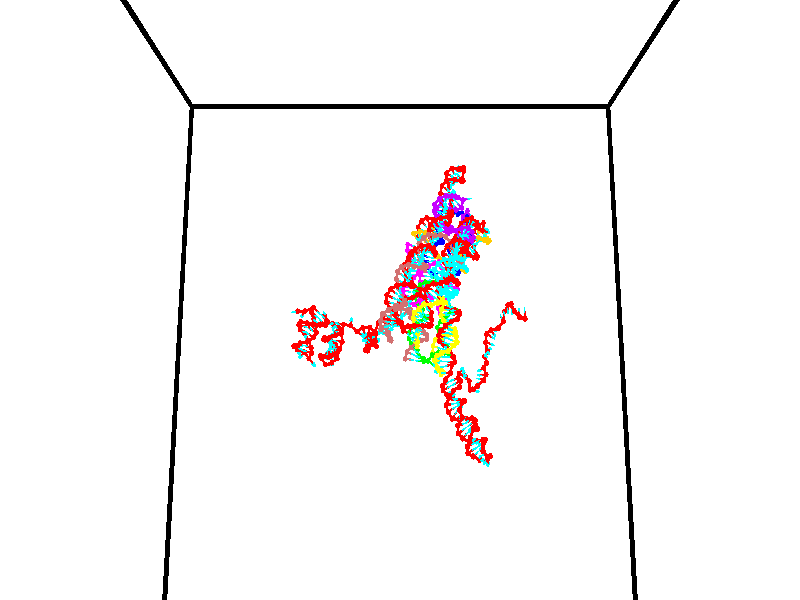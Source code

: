 // switches for output
#declare DRAW_BASES = 1; // possible values are 0, 1; only relevant for DNA ribbons
#declare DRAW_BASES_TYPE = 3; // possible values are 1, 2, 3; only relevant for DNA ribbons
#declare DRAW_FOG = 0; // set to 1 to enable fog

#include "colors.inc"

#include "transforms.inc"
background { rgb <1, 1, 1>}

#default {
   normal{
       ripples 0.25
       frequency 0.20
       turbulence 0.2
       lambda 5
   }
	finish {
		phong 0.1
		phong_size 40.
	}
}

// original window dimensions: 1024x640


// camera settings

camera {
	sky <0, 0.179814, -0.983701>
	up <0, 0.179814, -0.983701>
	right 1.6 * <1, 0, 0>
	location <35, 94.9851, 44.8844>
	look_at <35, 29.7336, 32.9568>
	direction <0, -65.2515, -11.9276>
	angle 67.0682
}


# declare cpy_camera_pos = <35, 94.9851, 44.8844>;
# if (DRAW_FOG = 1)
fog {
	fog_type 2
	up vnormalize(cpy_camera_pos)
	color rgbt<1,1,1,0.3>
	distance 1e-5
	fog_alt 3e-3
	fog_offset 56
}
# end


// LIGHTS

# declare lum = 6;
global_settings {
	ambient_light rgb lum * <0.05, 0.05, 0.05>
	max_trace_level 15
}# declare cpy_direct_light_amount = 0.25;
light_source
{	1000 * <-1, -1.16352, -0.803886>,
	rgb lum * cpy_direct_light_amount
	parallel
}

light_source
{	1000 * <1, 1.16352, 0.803886>,
	rgb lum * cpy_direct_light_amount
	parallel
}

// strand 0

// nucleotide -1

// particle -1
sphere {
	<24.625664, 34.690414, 34.831306> 0.250000
	pigment { color rgbt <1,0,0,0> }
	no_shadow
}
cylinder {
	<24.471300, 35.045990, 34.929981>,  <24.378681, 35.259335, 34.989185>, 0.100000
	pigment { color rgbt <1,0,0,0> }
	no_shadow
}
cylinder {
	<24.471300, 35.045990, 34.929981>,  <24.625664, 34.690414, 34.831306>, 0.100000
	pigment { color rgbt <1,0,0,0> }
	no_shadow
}

// particle -1
sphere {
	<24.471300, 35.045990, 34.929981> 0.100000
	pigment { color rgbt <1,0,0,0> }
	no_shadow
}
sphere {
	0, 1
	scale<0.080000,0.200000,0.300000>
	matrix <0.021767, 0.276097, -0.960883,
		-0.922280, -0.365444, -0.125898,
		-0.385909, 0.888944, 0.246684,
		24.355528, 35.312672, 35.003986>
	pigment { color rgbt <0,1,1,0> }
	no_shadow
}
cylinder {
	<25.296799, 34.249268, 34.755322>,  <24.625664, 34.690414, 34.831306>, 0.130000
	pigment { color rgbt <1,0,0,0> }
	no_shadow
}

// nucleotide -1

// particle -1
sphere {
	<25.296799, 34.249268, 34.755322> 0.250000
	pigment { color rgbt <1,0,0,0> }
	no_shadow
}
cylinder {
	<25.103985, 33.938381, 34.917099>,  <24.988297, 33.751850, 35.014164>, 0.100000
	pigment { color rgbt <1,0,0,0> }
	no_shadow
}
cylinder {
	<25.103985, 33.938381, 34.917099>,  <25.296799, 34.249268, 34.755322>, 0.100000
	pigment { color rgbt <1,0,0,0> }
	no_shadow
}

// particle -1
sphere {
	<25.103985, 33.938381, 34.917099> 0.100000
	pigment { color rgbt <1,0,0,0> }
	no_shadow
}
sphere {
	0, 1
	scale<0.080000,0.200000,0.300000>
	matrix <0.181803, -0.540295, -0.821602,
		0.857084, -0.322509, 0.401740,
		-0.482032, -0.777219, 0.404444,
		24.959375, 33.705215, 35.038433>
	pigment { color rgbt <0,1,1,0> }
	no_shadow
}
cylinder {
	<26.141973, 34.197887, 34.452374>,  <25.296799, 34.249268, 34.755322>, 0.130000
	pigment { color rgbt <1,0,0,0> }
	no_shadow
}

// nucleotide -1

// particle -1
sphere {
	<26.141973, 34.197887, 34.452374> 0.250000
	pigment { color rgbt <1,0,0,0> }
	no_shadow
}
cylinder {
	<26.431458, 34.019947, 34.663410>,  <26.605148, 33.913185, 34.790031>, 0.100000
	pigment { color rgbt <1,0,0,0> }
	no_shadow
}
cylinder {
	<26.431458, 34.019947, 34.663410>,  <26.141973, 34.197887, 34.452374>, 0.100000
	pigment { color rgbt <1,0,0,0> }
	no_shadow
}

// particle -1
sphere {
	<26.431458, 34.019947, 34.663410> 0.100000
	pigment { color rgbt <1,0,0,0> }
	no_shadow
}
sphere {
	0, 1
	scale<0.080000,0.200000,0.300000>
	matrix <-0.629544, -0.112398, 0.768792,
		-0.282695, -0.888526, -0.361395,
		0.723711, -0.444847, 0.527591,
		26.648571, 33.886494, 34.821686>
	pigment { color rgbt <0,1,1,0> }
	no_shadow
}
cylinder {
	<25.850641, 33.541302, 34.711452>,  <26.141973, 34.197887, 34.452374>, 0.130000
	pigment { color rgbt <1,0,0,0> }
	no_shadow
}

// nucleotide -1

// particle -1
sphere {
	<25.850641, 33.541302, 34.711452> 0.250000
	pigment { color rgbt <1,0,0,0> }
	no_shadow
}
cylinder {
	<26.169273, 33.616253, 34.941357>,  <26.360453, 33.661224, 35.079300>, 0.100000
	pigment { color rgbt <1,0,0,0> }
	no_shadow
}
cylinder {
	<26.169273, 33.616253, 34.941357>,  <25.850641, 33.541302, 34.711452>, 0.100000
	pigment { color rgbt <1,0,0,0> }
	no_shadow
}

// particle -1
sphere {
	<26.169273, 33.616253, 34.941357> 0.100000
	pigment { color rgbt <1,0,0,0> }
	no_shadow
}
sphere {
	0, 1
	scale<0.080000,0.200000,0.300000>
	matrix <-0.552185, -0.161462, 0.817937,
		0.246069, -0.968926, -0.025148,
		0.796581, 0.187382, 0.574758,
		26.408247, 33.672466, 35.113785>
	pigment { color rgbt <0,1,1,0> }
	no_shadow
}
cylinder {
	<26.037107, 32.988113, 35.230671>,  <25.850641, 33.541302, 34.711452>, 0.130000
	pigment { color rgbt <1,0,0,0> }
	no_shadow
}

// nucleotide -1

// particle -1
sphere {
	<26.037107, 32.988113, 35.230671> 0.250000
	pigment { color rgbt <1,0,0,0> }
	no_shadow
}
cylinder {
	<26.137384, 33.353127, 35.359940>,  <26.197550, 33.572132, 35.437500>, 0.100000
	pigment { color rgbt <1,0,0,0> }
	no_shadow
}
cylinder {
	<26.137384, 33.353127, 35.359940>,  <26.037107, 32.988113, 35.230671>, 0.100000
	pigment { color rgbt <1,0,0,0> }
	no_shadow
}

// particle -1
sphere {
	<26.137384, 33.353127, 35.359940> 0.100000
	pigment { color rgbt <1,0,0,0> }
	no_shadow
}
sphere {
	0, 1
	scale<0.080000,0.200000,0.300000>
	matrix <-0.499586, -0.163994, 0.850600,
		0.829197, -0.374692, 0.414776,
		0.250692, 0.912531, 0.323174,
		26.212591, 33.626884, 35.456890>
	pigment { color rgbt <0,1,1,0> }
	no_shadow
}
cylinder {
	<26.203644, 32.896282, 35.918026>,  <26.037107, 32.988113, 35.230671>, 0.130000
	pigment { color rgbt <1,0,0,0> }
	no_shadow
}

// nucleotide -1

// particle -1
sphere {
	<26.203644, 32.896282, 35.918026> 0.250000
	pigment { color rgbt <1,0,0,0> }
	no_shadow
}
cylinder {
	<26.102581, 33.282059, 35.886978>,  <26.041943, 33.513523, 35.868347>, 0.100000
	pigment { color rgbt <1,0,0,0> }
	no_shadow
}
cylinder {
	<26.102581, 33.282059, 35.886978>,  <26.203644, 32.896282, 35.918026>, 0.100000
	pigment { color rgbt <1,0,0,0> }
	no_shadow
}

// particle -1
sphere {
	<26.102581, 33.282059, 35.886978> 0.100000
	pigment { color rgbt <1,0,0,0> }
	no_shadow
}
sphere {
	0, 1
	scale<0.080000,0.200000,0.300000>
	matrix <-0.559006, -0.080024, 0.825293,
		0.789731, 0.251909, 0.559345,
		-0.252659, 0.964437, -0.077621,
		26.026783, 33.571388, 35.863693>
	pigment { color rgbt <0,1,1,0> }
	no_shadow
}
cylinder {
	<26.383032, 33.356724, 36.463070>,  <26.203644, 32.896282, 35.918026>, 0.130000
	pigment { color rgbt <1,0,0,0> }
	no_shadow
}

// nucleotide -1

// particle -1
sphere {
	<26.383032, 33.356724, 36.463070> 0.250000
	pigment { color rgbt <1,0,0,0> }
	no_shadow
}
cylinder {
	<26.051727, 33.529999, 36.320896>,  <25.852945, 33.633965, 36.235592>, 0.100000
	pigment { color rgbt <1,0,0,0> }
	no_shadow
}
cylinder {
	<26.051727, 33.529999, 36.320896>,  <26.383032, 33.356724, 36.463070>, 0.100000
	pigment { color rgbt <1,0,0,0> }
	no_shadow
}

// particle -1
sphere {
	<26.051727, 33.529999, 36.320896> 0.100000
	pigment { color rgbt <1,0,0,0> }
	no_shadow
}
sphere {
	0, 1
	scale<0.080000,0.200000,0.300000>
	matrix <-0.423192, -0.067825, 0.903498,
		0.367279, 0.898747, 0.239500,
		-0.828260, 0.433190, -0.355432,
		25.803249, 33.659954, 36.214268>
	pigment { color rgbt <0,1,1,0> }
	no_shadow
}
cylinder {
	<26.185104, 33.841717, 36.931114>,  <26.383032, 33.356724, 36.463070>, 0.130000
	pigment { color rgbt <1,0,0,0> }
	no_shadow
}

// nucleotide -1

// particle -1
sphere {
	<26.185104, 33.841717, 36.931114> 0.250000
	pigment { color rgbt <1,0,0,0> }
	no_shadow
}
cylinder {
	<25.859476, 33.696358, 36.749905>,  <25.664099, 33.609142, 36.641178>, 0.100000
	pigment { color rgbt <1,0,0,0> }
	no_shadow
}
cylinder {
	<25.859476, 33.696358, 36.749905>,  <26.185104, 33.841717, 36.931114>, 0.100000
	pigment { color rgbt <1,0,0,0> }
	no_shadow
}

// particle -1
sphere {
	<25.859476, 33.696358, 36.749905> 0.100000
	pigment { color rgbt <1,0,0,0> }
	no_shadow
}
sphere {
	0, 1
	scale<0.080000,0.200000,0.300000>
	matrix <-0.371321, -0.274091, 0.887127,
		-0.446553, 0.890400, 0.088191,
		-0.814071, -0.363402, -0.453021,
		25.615255, 33.587337, 36.613998>
	pigment { color rgbt <0,1,1,0> }
	no_shadow
}
cylinder {
	<25.590506, 34.219498, 37.374168>,  <26.185104, 33.841717, 36.931114>, 0.130000
	pigment { color rgbt <1,0,0,0> }
	no_shadow
}

// nucleotide -1

// particle -1
sphere {
	<25.590506, 34.219498, 37.374168> 0.250000
	pigment { color rgbt <1,0,0,0> }
	no_shadow
}
cylinder {
	<25.478357, 33.887230, 37.181759>,  <25.411068, 33.687870, 37.066311>, 0.100000
	pigment { color rgbt <1,0,0,0> }
	no_shadow
}
cylinder {
	<25.478357, 33.887230, 37.181759>,  <25.590506, 34.219498, 37.374168>, 0.100000
	pigment { color rgbt <1,0,0,0> }
	no_shadow
}

// particle -1
sphere {
	<25.478357, 33.887230, 37.181759> 0.100000
	pigment { color rgbt <1,0,0,0> }
	no_shadow
}
sphere {
	0, 1
	scale<0.080000,0.200000,0.300000>
	matrix <-0.608905, -0.233485, 0.758103,
		-0.742043, 0.505448, -0.440335,
		-0.280370, -0.830667, -0.481026,
		25.394247, 33.638031, 37.037453>
	pigment { color rgbt <0,1,1,0> }
	no_shadow
}
cylinder {
	<24.873098, 34.152065, 37.487225>,  <25.590506, 34.219498, 37.374168>, 0.130000
	pigment { color rgbt <1,0,0,0> }
	no_shadow
}

// nucleotide -1

// particle -1
sphere {
	<24.873098, 34.152065, 37.487225> 0.250000
	pigment { color rgbt <1,0,0,0> }
	no_shadow
}
cylinder {
	<25.039818, 33.797371, 37.407249>,  <25.139849, 33.584553, 37.359264>, 0.100000
	pigment { color rgbt <1,0,0,0> }
	no_shadow
}
cylinder {
	<25.039818, 33.797371, 37.407249>,  <24.873098, 34.152065, 37.487225>, 0.100000
	pigment { color rgbt <1,0,0,0> }
	no_shadow
}

// particle -1
sphere {
	<25.039818, 33.797371, 37.407249> 0.100000
	pigment { color rgbt <1,0,0,0> }
	no_shadow
}
sphere {
	0, 1
	scale<0.080000,0.200000,0.300000>
	matrix <-0.397999, -0.375770, 0.836895,
		-0.817238, -0.269241, -0.509541,
		0.416797, -0.886739, -0.199936,
		25.164858, 33.531349, 37.347267>
	pigment { color rgbt <0,1,1,0> }
	no_shadow
}
cylinder {
	<24.317657, 33.692406, 37.660763>,  <24.873098, 34.152065, 37.487225>, 0.130000
	pigment { color rgbt <1,0,0,0> }
	no_shadow
}

// nucleotide -1

// particle -1
sphere {
	<24.317657, 33.692406, 37.660763> 0.250000
	pigment { color rgbt <1,0,0,0> }
	no_shadow
}
cylinder {
	<24.615606, 33.431831, 37.603077>,  <24.794376, 33.275486, 37.568466>, 0.100000
	pigment { color rgbt <1,0,0,0> }
	no_shadow
}
cylinder {
	<24.615606, 33.431831, 37.603077>,  <24.317657, 33.692406, 37.660763>, 0.100000
	pigment { color rgbt <1,0,0,0> }
	no_shadow
}

// particle -1
sphere {
	<24.615606, 33.431831, 37.603077> 0.100000
	pigment { color rgbt <1,0,0,0> }
	no_shadow
}
sphere {
	0, 1
	scale<0.080000,0.200000,0.300000>
	matrix <-0.312567, -0.531661, 0.787171,
		-0.589462, -0.541267, -0.599637,
		0.744873, -0.651434, -0.144212,
		24.839069, 33.236401, 37.559814>
	pigment { color rgbt <0,1,1,0> }
	no_shadow
}
cylinder {
	<24.053844, 33.030319, 37.597038>,  <24.317657, 33.692406, 37.660763>, 0.130000
	pigment { color rgbt <1,0,0,0> }
	no_shadow
}

// nucleotide -1

// particle -1
sphere {
	<24.053844, 33.030319, 37.597038> 0.250000
	pigment { color rgbt <1,0,0,0> }
	no_shadow
}
cylinder {
	<24.429836, 32.980728, 37.724205>,  <24.655432, 32.950974, 37.800507>, 0.100000
	pigment { color rgbt <1,0,0,0> }
	no_shadow
}
cylinder {
	<24.429836, 32.980728, 37.724205>,  <24.053844, 33.030319, 37.597038>, 0.100000
	pigment { color rgbt <1,0,0,0> }
	no_shadow
}

// particle -1
sphere {
	<24.429836, 32.980728, 37.724205> 0.100000
	pigment { color rgbt <1,0,0,0> }
	no_shadow
}
sphere {
	0, 1
	scale<0.080000,0.200000,0.300000>
	matrix <-0.336020, -0.498574, 0.799071,
		0.059443, -0.857936, -0.510306,
		0.939977, -0.123974, 0.317920,
		24.711830, 32.943535, 37.819580>
	pigment { color rgbt <0,1,1,0> }
	no_shadow
}
cylinder {
	<24.285488, 32.306450, 37.801296>,  <24.053844, 33.030319, 37.597038>, 0.130000
	pigment { color rgbt <1,0,0,0> }
	no_shadow
}

// nucleotide -1

// particle -1
sphere {
	<24.285488, 32.306450, 37.801296> 0.250000
	pigment { color rgbt <1,0,0,0> }
	no_shadow
}
cylinder {
	<24.462240, 32.587517, 38.024364>,  <24.568293, 32.756157, 38.158207>, 0.100000
	pigment { color rgbt <1,0,0,0> }
	no_shadow
}
cylinder {
	<24.462240, 32.587517, 38.024364>,  <24.285488, 32.306450, 37.801296>, 0.100000
	pigment { color rgbt <1,0,0,0> }
	no_shadow
}

// particle -1
sphere {
	<24.462240, 32.587517, 38.024364> 0.100000
	pigment { color rgbt <1,0,0,0> }
	no_shadow
}
sphere {
	0, 1
	scale<0.080000,0.200000,0.300000>
	matrix <-0.201186, -0.528198, 0.824943,
		0.874222, -0.476723, -0.092034,
		0.441881, 0.702668, 0.557672,
		24.594805, 32.798317, 38.191666>
	pigment { color rgbt <0,1,1,0> }
	no_shadow
}
cylinder {
	<24.964392, 31.995031, 37.986141>,  <24.285488, 32.306450, 37.801296>, 0.130000
	pigment { color rgbt <1,0,0,0> }
	no_shadow
}

// nucleotide -1

// particle -1
sphere {
	<24.964392, 31.995031, 37.986141> 0.250000
	pigment { color rgbt <1,0,0,0> }
	no_shadow
}
cylinder {
	<24.793962, 32.257141, 38.235645>,  <24.691704, 32.414406, 38.385349>, 0.100000
	pigment { color rgbt <1,0,0,0> }
	no_shadow
}
cylinder {
	<24.793962, 32.257141, 38.235645>,  <24.964392, 31.995031, 37.986141>, 0.100000
	pigment { color rgbt <1,0,0,0> }
	no_shadow
}

// particle -1
sphere {
	<24.793962, 32.257141, 38.235645> 0.100000
	pigment { color rgbt <1,0,0,0> }
	no_shadow
}
sphere {
	0, 1
	scale<0.080000,0.200000,0.300000>
	matrix <-0.152128, -0.731552, 0.664597,
		0.891806, 0.188276, 0.411382,
		-0.426075, 0.655274, 0.623760,
		24.666140, 32.453724, 38.422771>
	pigment { color rgbt <0,1,1,0> }
	no_shadow
}
cylinder {
	<25.499155, 32.186230, 38.559299>,  <24.964392, 31.995031, 37.986141>, 0.130000
	pigment { color rgbt <1,0,0,0> }
	no_shadow
}

// nucleotide -1

// particle -1
sphere {
	<25.499155, 32.186230, 38.559299> 0.250000
	pigment { color rgbt <1,0,0,0> }
	no_shadow
}
cylinder {
	<25.769077, 32.122948, 38.847633>,  <25.931030, 32.084976, 39.020634>, 0.100000
	pigment { color rgbt <1,0,0,0> }
	no_shadow
}
cylinder {
	<25.769077, 32.122948, 38.847633>,  <25.499155, 32.186230, 38.559299>, 0.100000
	pigment { color rgbt <1,0,0,0> }
	no_shadow
}

// particle -1
sphere {
	<25.769077, 32.122948, 38.847633> 0.100000
	pigment { color rgbt <1,0,0,0> }
	no_shadow
}
sphere {
	0, 1
	scale<0.080000,0.200000,0.300000>
	matrix <0.123624, 0.987183, 0.100935,
		-0.727568, 0.021002, 0.685714,
		0.674805, -0.158207, 0.720839,
		25.971519, 32.075485, 39.063885>
	pigment { color rgbt <0,1,1,0> }
	no_shadow
}
cylinder {
	<25.866793, 32.766060, 38.179783>,  <25.499155, 32.186230, 38.559299>, 0.130000
	pigment { color rgbt <1,0,0,0> }
	no_shadow
}

// nucleotide -1

// particle -1
sphere {
	<25.866793, 32.766060, 38.179783> 0.250000
	pigment { color rgbt <1,0,0,0> }
	no_shadow
}
cylinder {
	<25.480946, 32.789238, 38.076904>,  <25.249437, 32.803146, 38.015175>, 0.100000
	pigment { color rgbt <1,0,0,0> }
	no_shadow
}
cylinder {
	<25.480946, 32.789238, 38.076904>,  <25.866793, 32.766060, 38.179783>, 0.100000
	pigment { color rgbt <1,0,0,0> }
	no_shadow
}

// particle -1
sphere {
	<25.480946, 32.789238, 38.076904> 0.100000
	pigment { color rgbt <1,0,0,0> }
	no_shadow
}
sphere {
	0, 1
	scale<0.080000,0.200000,0.300000>
	matrix <0.263527, 0.241187, -0.934014,
		0.007911, -0.968747, -0.247924,
		-0.964620, 0.057945, -0.257200,
		25.191559, 32.806622, 37.999744>
	pigment { color rgbt <0,1,1,0> }
	no_shadow
}
cylinder {
	<25.758938, 32.353539, 37.667118>,  <25.866793, 32.766060, 38.179783>, 0.130000
	pigment { color rgbt <1,0,0,0> }
	no_shadow
}

// nucleotide -1

// particle -1
sphere {
	<25.758938, 32.353539, 37.667118> 0.250000
	pigment { color rgbt <1,0,0,0> }
	no_shadow
}
cylinder {
	<25.487747, 32.642792, 37.614315>,  <25.325033, 32.816345, 37.582634>, 0.100000
	pigment { color rgbt <1,0,0,0> }
	no_shadow
}
cylinder {
	<25.487747, 32.642792, 37.614315>,  <25.758938, 32.353539, 37.667118>, 0.100000
	pigment { color rgbt <1,0,0,0> }
	no_shadow
}

// particle -1
sphere {
	<25.487747, 32.642792, 37.614315> 0.100000
	pigment { color rgbt <1,0,0,0> }
	no_shadow
}
sphere {
	0, 1
	scale<0.080000,0.200000,0.300000>
	matrix <0.347266, 0.156808, -0.924563,
		-0.647883, -0.672673, -0.357432,
		-0.677977, 0.723133, -0.132003,
		25.284353, 32.859734, 37.574715>
	pigment { color rgbt <0,1,1,0> }
	no_shadow
}
cylinder {
	<25.461267, 32.320477, 37.039406>,  <25.758938, 32.353539, 37.667118>, 0.130000
	pigment { color rgbt <1,0,0,0> }
	no_shadow
}

// nucleotide -1

// particle -1
sphere {
	<25.461267, 32.320477, 37.039406> 0.250000
	pigment { color rgbt <1,0,0,0> }
	no_shadow
}
cylinder {
	<25.369139, 32.699001, 37.130127>,  <25.313862, 32.926117, 37.184559>, 0.100000
	pigment { color rgbt <1,0,0,0> }
	no_shadow
}
cylinder {
	<25.369139, 32.699001, 37.130127>,  <25.461267, 32.320477, 37.039406>, 0.100000
	pigment { color rgbt <1,0,0,0> }
	no_shadow
}

// particle -1
sphere {
	<25.369139, 32.699001, 37.130127> 0.100000
	pigment { color rgbt <1,0,0,0> }
	no_shadow
}
sphere {
	0, 1
	scale<0.080000,0.200000,0.300000>
	matrix <0.279537, 0.287585, -0.916053,
		-0.932100, -0.147590, -0.330768,
		-0.230324, 0.946315, 0.226801,
		25.300041, 32.982895, 37.198166>
	pigment { color rgbt <0,1,1,0> }
	no_shadow
}
cylinder {
	<25.060831, 32.474041, 36.444115>,  <25.461267, 32.320477, 37.039406>, 0.130000
	pigment { color rgbt <1,0,0,0> }
	no_shadow
}

// nucleotide -1

// particle -1
sphere {
	<25.060831, 32.474041, 36.444115> 0.250000
	pigment { color rgbt <1,0,0,0> }
	no_shadow
}
cylinder {
	<25.155735, 32.821991, 36.617100>,  <25.212677, 33.030762, 36.720890>, 0.100000
	pigment { color rgbt <1,0,0,0> }
	no_shadow
}
cylinder {
	<25.155735, 32.821991, 36.617100>,  <25.060831, 32.474041, 36.444115>, 0.100000
	pigment { color rgbt <1,0,0,0> }
	no_shadow
}

// particle -1
sphere {
	<25.155735, 32.821991, 36.617100> 0.100000
	pigment { color rgbt <1,0,0,0> }
	no_shadow
}
sphere {
	0, 1
	scale<0.080000,0.200000,0.300000>
	matrix <0.149599, 0.407149, -0.901027,
		-0.959858, 0.278474, -0.033532,
		0.237260, 0.869875, 0.432464,
		25.226913, 33.082954, 36.746838>
	pigment { color rgbt <0,1,1,0> }
	no_shadow
}
cylinder {
	<24.639347, 32.918564, 36.129536>,  <25.060831, 32.474041, 36.444115>, 0.130000
	pigment { color rgbt <1,0,0,0> }
	no_shadow
}

// nucleotide -1

// particle -1
sphere {
	<24.639347, 32.918564, 36.129536> 0.250000
	pigment { color rgbt <1,0,0,0> }
	no_shadow
}
cylinder {
	<24.945595, 33.131172, 36.274483>,  <25.129343, 33.258739, 36.361450>, 0.100000
	pigment { color rgbt <1,0,0,0> }
	no_shadow
}
cylinder {
	<24.945595, 33.131172, 36.274483>,  <24.639347, 32.918564, 36.129536>, 0.100000
	pigment { color rgbt <1,0,0,0> }
	no_shadow
}

// particle -1
sphere {
	<24.945595, 33.131172, 36.274483> 0.100000
	pigment { color rgbt <1,0,0,0> }
	no_shadow
}
sphere {
	0, 1
	scale<0.080000,0.200000,0.300000>
	matrix <0.132723, 0.420658, -0.897458,
		-0.629453, 0.735206, 0.251519,
		0.765620, 0.531525, 0.362363,
		25.175282, 33.290630, 36.383190>
	pigment { color rgbt <0,1,1,0> }
	no_shadow
}
cylinder {
	<24.596098, 33.605862, 35.817364>,  <24.639347, 32.918564, 36.129536>, 0.130000
	pigment { color rgbt <1,0,0,0> }
	no_shadow
}

// nucleotide -1

// particle -1
sphere {
	<24.596098, 33.605862, 35.817364> 0.250000
	pigment { color rgbt <1,0,0,0> }
	no_shadow
}
cylinder {
	<24.973185, 33.501957, 35.901085>,  <25.199436, 33.439613, 35.951317>, 0.100000
	pigment { color rgbt <1,0,0,0> }
	no_shadow
}
cylinder {
	<24.973185, 33.501957, 35.901085>,  <24.596098, 33.605862, 35.817364>, 0.100000
	pigment { color rgbt <1,0,0,0> }
	no_shadow
}

// particle -1
sphere {
	<24.973185, 33.501957, 35.901085> 0.100000
	pigment { color rgbt <1,0,0,0> }
	no_shadow
}
sphere {
	0, 1
	scale<0.080000,0.200000,0.300000>
	matrix <0.272656, 0.238482, -0.932086,
		0.192203, 0.935762, 0.295646,
		0.942718, -0.259760, 0.209304,
		25.256001, 33.424030, 35.963875>
	pigment { color rgbt <0,1,1,0> }
	no_shadow
}
cylinder {
	<24.906736, 34.235291, 35.655342>,  <24.596098, 33.605862, 35.817364>, 0.130000
	pigment { color rgbt <1,0,0,0> }
	no_shadow
}

// nucleotide -1

// particle -1
sphere {
	<24.906736, 34.235291, 35.655342> 0.250000
	pigment { color rgbt <1,0,0,0> }
	no_shadow
}
cylinder {
	<25.169291, 33.934784, 35.627762>,  <25.326822, 33.754478, 35.611214>, 0.100000
	pigment { color rgbt <1,0,0,0> }
	no_shadow
}
cylinder {
	<25.169291, 33.934784, 35.627762>,  <24.906736, 34.235291, 35.655342>, 0.100000
	pigment { color rgbt <1,0,0,0> }
	no_shadow
}

// particle -1
sphere {
	<25.169291, 33.934784, 35.627762> 0.100000
	pigment { color rgbt <1,0,0,0> }
	no_shadow
}
sphere {
	0, 1
	scale<0.080000,0.200000,0.300000>
	matrix <0.337570, 0.374204, -0.863723,
		0.674689, 0.543660, 0.499228,
		0.656385, -0.751269, -0.068949,
		25.366205, 33.709404, 35.607079>
	pigment { color rgbt <0,1,1,0> }
	no_shadow
}
cylinder {
	<25.570551, 34.493664, 35.815361>,  <24.906736, 34.235291, 35.655342>, 0.130000
	pigment { color rgbt <1,0,0,0> }
	no_shadow
}

// nucleotide -1

// particle -1
sphere {
	<25.570551, 34.493664, 35.815361> 0.250000
	pigment { color rgbt <1,0,0,0> }
	no_shadow
}
cylinder {
	<25.780664, 34.288837, 36.087204>,  <25.906733, 34.165939, 36.250309>, 0.100000
	pigment { color rgbt <1,0,0,0> }
	no_shadow
}
cylinder {
	<25.780664, 34.288837, 36.087204>,  <25.570551, 34.493664, 35.815361>, 0.100000
	pigment { color rgbt <1,0,0,0> }
	no_shadow
}

// particle -1
sphere {
	<25.780664, 34.288837, 36.087204> 0.100000
	pigment { color rgbt <1,0,0,0> }
	no_shadow
}
sphere {
	0, 1
	scale<0.080000,0.200000,0.300000>
	matrix <0.679762, -0.227904, -0.697125,
		0.511860, 0.828158, 0.228370,
		0.525283, -0.512068, 0.679605,
		25.938250, 34.135216, 36.291084>
	pigment { color rgbt <0,1,1,0> }
	no_shadow
}
cylinder {
	<26.238188, 34.740429, 35.982349>,  <25.570551, 34.493664, 35.815361>, 0.130000
	pigment { color rgbt <1,0,0,0> }
	no_shadow
}

// nucleotide -1

// particle -1
sphere {
	<26.238188, 34.740429, 35.982349> 0.250000
	pigment { color rgbt <1,0,0,0> }
	no_shadow
}
cylinder {
	<26.230865, 34.340508, 35.985493>,  <26.226473, 34.100555, 35.987381>, 0.100000
	pigment { color rgbt <1,0,0,0> }
	no_shadow
}
cylinder {
	<26.230865, 34.340508, 35.985493>,  <26.238188, 34.740429, 35.982349>, 0.100000
	pigment { color rgbt <1,0,0,0> }
	no_shadow
}

// particle -1
sphere {
	<26.230865, 34.340508, 35.985493> 0.100000
	pigment { color rgbt <1,0,0,0> }
	no_shadow
}
sphere {
	0, 1
	scale<0.080000,0.200000,0.300000>
	matrix <0.808493, -0.019428, -0.588185,
		0.588221, -0.004411, 0.808688,
		-0.018305, -0.999802, 0.007862,
		26.225374, 34.040565, 35.987850>
	pigment { color rgbt <0,1,1,0> }
	no_shadow
}
cylinder {
	<26.908958, 34.534328, 35.947716>,  <26.238188, 34.740429, 35.982349>, 0.130000
	pigment { color rgbt <1,0,0,0> }
	no_shadow
}

// nucleotide -1

// particle -1
sphere {
	<26.908958, 34.534328, 35.947716> 0.250000
	pigment { color rgbt <1,0,0,0> }
	no_shadow
}
cylinder {
	<26.695883, 34.228214, 35.803177>,  <26.568037, 34.044544, 35.716454>, 0.100000
	pigment { color rgbt <1,0,0,0> }
	no_shadow
}
cylinder {
	<26.695883, 34.228214, 35.803177>,  <26.908958, 34.534328, 35.947716>, 0.100000
	pigment { color rgbt <1,0,0,0> }
	no_shadow
}

// particle -1
sphere {
	<26.695883, 34.228214, 35.803177> 0.100000
	pigment { color rgbt <1,0,0,0> }
	no_shadow
}
sphere {
	0, 1
	scale<0.080000,0.200000,0.300000>
	matrix <0.668416, -0.118548, -0.734280,
		0.519099, -0.632675, 0.574681,
		-0.532688, -0.765290, -0.361352,
		26.536076, 33.998627, 35.694771>
	pigment { color rgbt <0,1,1,0> }
	no_shadow
}
cylinder {
	<27.383512, 33.928696, 35.933525>,  <26.908958, 34.534328, 35.947716>, 0.130000
	pigment { color rgbt <1,0,0,0> }
	no_shadow
}

// nucleotide -1

// particle -1
sphere {
	<27.383512, 33.928696, 35.933525> 0.250000
	pigment { color rgbt <1,0,0,0> }
	no_shadow
}
cylinder {
	<27.086538, 33.864403, 35.673386>,  <26.908354, 33.825829, 35.517300>, 0.100000
	pigment { color rgbt <1,0,0,0> }
	no_shadow
}
cylinder {
	<27.086538, 33.864403, 35.673386>,  <27.383512, 33.928696, 35.933525>, 0.100000
	pigment { color rgbt <1,0,0,0> }
	no_shadow
}

// particle -1
sphere {
	<27.086538, 33.864403, 35.673386> 0.100000
	pigment { color rgbt <1,0,0,0> }
	no_shadow
}
sphere {
	0, 1
	scale<0.080000,0.200000,0.300000>
	matrix <0.669878, -0.167499, -0.723331,
		0.007327, -0.972682, 0.232026,
		-0.742435, -0.160729, -0.650351,
		26.863808, 33.816185, 35.478279>
	pigment { color rgbt <0,1,1,0> }
	no_shadow
}
cylinder {
	<27.525635, 33.278847, 35.504452>,  <27.383512, 33.928696, 35.933525>, 0.130000
	pigment { color rgbt <1,0,0,0> }
	no_shadow
}

// nucleotide -1

// particle -1
sphere {
	<27.525635, 33.278847, 35.504452> 0.250000
	pigment { color rgbt <1,0,0,0> }
	no_shadow
}
cylinder {
	<27.264492, 33.488869, 35.286060>,  <27.107805, 33.614880, 35.155025>, 0.100000
	pigment { color rgbt <1,0,0,0> }
	no_shadow
}
cylinder {
	<27.264492, 33.488869, 35.286060>,  <27.525635, 33.278847, 35.504452>, 0.100000
	pigment { color rgbt <1,0,0,0> }
	no_shadow
}

// particle -1
sphere {
	<27.264492, 33.488869, 35.286060> 0.100000
	pigment { color rgbt <1,0,0,0> }
	no_shadow
}
sphere {
	0, 1
	scale<0.080000,0.200000,0.300000>
	matrix <0.588671, -0.101924, -0.801922,
		-0.476699, -0.844945, -0.242541,
		-0.652859, 0.525052, -0.545981,
		27.068634, 33.646385, 35.122265>
	pigment { color rgbt <0,1,1,0> }
	no_shadow
}
cylinder {
	<27.123577, 32.836639, 34.885460>,  <27.525635, 33.278847, 35.504452>, 0.130000
	pigment { color rgbt <1,0,0,0> }
	no_shadow
}

// nucleotide -1

// particle -1
sphere {
	<27.123577, 32.836639, 34.885460> 0.250000
	pigment { color rgbt <1,0,0,0> }
	no_shadow
}
cylinder {
	<27.168230, 33.231453, 34.839333>,  <27.195023, 33.468342, 34.811657>, 0.100000
	pigment { color rgbt <1,0,0,0> }
	no_shadow
}
cylinder {
	<27.168230, 33.231453, 34.839333>,  <27.123577, 32.836639, 34.885460>, 0.100000
	pigment { color rgbt <1,0,0,0> }
	no_shadow
}

// particle -1
sphere {
	<27.168230, 33.231453, 34.839333> 0.100000
	pigment { color rgbt <1,0,0,0> }
	no_shadow
}
sphere {
	0, 1
	scale<0.080000,0.200000,0.300000>
	matrix <0.591715, -0.159252, -0.790261,
		-0.798380, 0.019983, -0.601822,
		0.111633, 0.987036, -0.115319,
		27.201719, 33.527565, 34.804737>
	pigment { color rgbt <0,1,1,0> }
	no_shadow
}
cylinder {
	<27.258680, 32.416100, 35.504215>,  <27.123577, 32.836639, 34.885460>, 0.130000
	pigment { color rgbt <1,0,0,0> }
	no_shadow
}

// nucleotide -1

// particle -1
sphere {
	<27.258680, 32.416100, 35.504215> 0.250000
	pigment { color rgbt <1,0,0,0> }
	no_shadow
}
cylinder {
	<27.589977, 32.633377, 35.559277>,  <27.788755, 32.763744, 35.592312>, 0.100000
	pigment { color rgbt <1,0,0,0> }
	no_shadow
}
cylinder {
	<27.589977, 32.633377, 35.559277>,  <27.258680, 32.416100, 35.504215>, 0.100000
	pigment { color rgbt <1,0,0,0> }
	no_shadow
}

// particle -1
sphere {
	<27.589977, 32.633377, 35.559277> 0.100000
	pigment { color rgbt <1,0,0,0> }
	no_shadow
}
sphere {
	0, 1
	scale<0.080000,0.200000,0.300000>
	matrix <0.198724, -0.514404, 0.834204,
		0.523947, -0.663570, -0.533999,
		0.828245, 0.543197, 0.137653,
		27.838451, 32.796337, 35.600571>
	pigment { color rgbt <0,1,1,0> }
	no_shadow
}
cylinder {
	<27.886873, 31.986279, 35.478882>,  <27.258680, 32.416100, 35.504215>, 0.130000
	pigment { color rgbt <1,0,0,0> }
	no_shadow
}

// nucleotide -1

// particle -1
sphere {
	<27.886873, 31.986279, 35.478882> 0.250000
	pigment { color rgbt <1,0,0,0> }
	no_shadow
}
cylinder {
	<27.969563, 32.291718, 35.723564>,  <28.019176, 32.474979, 35.870373>, 0.100000
	pigment { color rgbt <1,0,0,0> }
	no_shadow
}
cylinder {
	<27.969563, 32.291718, 35.723564>,  <27.886873, 31.986279, 35.478882>, 0.100000
	pigment { color rgbt <1,0,0,0> }
	no_shadow
}

// particle -1
sphere {
	<27.969563, 32.291718, 35.723564> 0.100000
	pigment { color rgbt <1,0,0,0> }
	no_shadow
}
sphere {
	0, 1
	scale<0.080000,0.200000,0.300000>
	matrix <0.252429, -0.645670, 0.720687,
		0.945275, 0.005430, -0.326229,
		0.206723, 0.763597, 0.611707,
		28.031580, 32.520798, 35.907078>
	pigment { color rgbt <0,1,1,0> }
	no_shadow
}
cylinder {
	<28.495203, 31.840521, 35.810047>,  <27.886873, 31.986279, 35.478882>, 0.130000
	pigment { color rgbt <1,0,0,0> }
	no_shadow
}

// nucleotide -1

// particle -1
sphere {
	<28.495203, 31.840521, 35.810047> 0.250000
	pigment { color rgbt <1,0,0,0> }
	no_shadow
}
cylinder {
	<28.358046, 32.109089, 36.072838>,  <28.275751, 32.270229, 36.230511>, 0.100000
	pigment { color rgbt <1,0,0,0> }
	no_shadow
}
cylinder {
	<28.358046, 32.109089, 36.072838>,  <28.495203, 31.840521, 35.810047>, 0.100000
	pigment { color rgbt <1,0,0,0> }
	no_shadow
}

// particle -1
sphere {
	<28.358046, 32.109089, 36.072838> 0.100000
	pigment { color rgbt <1,0,0,0> }
	no_shadow
}
sphere {
	0, 1
	scale<0.080000,0.200000,0.300000>
	matrix <-0.060152, -0.713636, 0.697929,
		0.937446, 0.199797, 0.285088,
		-0.342894, 0.671420, 0.656978,
		28.255178, 32.310516, 36.269932>
	pigment { color rgbt <0,1,1,0> }
	no_shadow
}
cylinder {
	<28.808693, 31.741734, 36.362293>,  <28.495203, 31.840521, 35.810047>, 0.130000
	pigment { color rgbt <1,0,0,0> }
	no_shadow
}

// nucleotide -1

// particle -1
sphere {
	<28.808693, 31.741734, 36.362293> 0.250000
	pigment { color rgbt <1,0,0,0> }
	no_shadow
}
cylinder {
	<28.498655, 31.952665, 36.501522>,  <28.312634, 32.079224, 36.585060>, 0.100000
	pigment { color rgbt <1,0,0,0> }
	no_shadow
}
cylinder {
	<28.498655, 31.952665, 36.501522>,  <28.808693, 31.741734, 36.362293>, 0.100000
	pigment { color rgbt <1,0,0,0> }
	no_shadow
}

// particle -1
sphere {
	<28.498655, 31.952665, 36.501522> 0.100000
	pigment { color rgbt <1,0,0,0> }
	no_shadow
}
sphere {
	0, 1
	scale<0.080000,0.200000,0.300000>
	matrix <-0.051127, -0.601416, 0.797299,
		0.629774, 0.600185, 0.493115,
		-0.775094, 0.527330, 0.348070,
		28.266127, 32.110863, 36.605942>
	pigment { color rgbt <0,1,1,0> }
	no_shadow
}
cylinder {
	<28.931915, 31.836721, 37.081329>,  <28.808693, 31.741734, 36.362293>, 0.130000
	pigment { color rgbt <1,0,0,0> }
	no_shadow
}

// nucleotide -1

// particle -1
sphere {
	<28.931915, 31.836721, 37.081329> 0.250000
	pigment { color rgbt <1,0,0,0> }
	no_shadow
}
cylinder {
	<28.538061, 31.884769, 37.030624>,  <28.301748, 31.913599, 37.000202>, 0.100000
	pigment { color rgbt <1,0,0,0> }
	no_shadow
}
cylinder {
	<28.538061, 31.884769, 37.030624>,  <28.931915, 31.836721, 37.081329>, 0.100000
	pigment { color rgbt <1,0,0,0> }
	no_shadow
}

// particle -1
sphere {
	<28.538061, 31.884769, 37.030624> 0.100000
	pigment { color rgbt <1,0,0,0> }
	no_shadow
}
sphere {
	0, 1
	scale<0.080000,0.200000,0.300000>
	matrix <-0.170575, -0.505954, 0.845526,
		0.037429, 0.854155, 0.518669,
		-0.984634, 0.120120, -0.126760,
		28.242672, 31.920805, 36.992596>
	pigment { color rgbt <0,1,1,0> }
	no_shadow
}
cylinder {
	<28.666716, 32.034943, 37.719513>,  <28.931915, 31.836721, 37.081329>, 0.130000
	pigment { color rgbt <1,0,0,0> }
	no_shadow
}

// nucleotide -1

// particle -1
sphere {
	<28.666716, 32.034943, 37.719513> 0.250000
	pigment { color rgbt <1,0,0,0> }
	no_shadow
}
cylinder {
	<28.351355, 31.862576, 37.543907>,  <28.162138, 31.759155, 37.438545>, 0.100000
	pigment { color rgbt <1,0,0,0> }
	no_shadow
}
cylinder {
	<28.351355, 31.862576, 37.543907>,  <28.666716, 32.034943, 37.719513>, 0.100000
	pigment { color rgbt <1,0,0,0> }
	no_shadow
}

// particle -1
sphere {
	<28.351355, 31.862576, 37.543907> 0.100000
	pigment { color rgbt <1,0,0,0> }
	no_shadow
}
sphere {
	0, 1
	scale<0.080000,0.200000,0.300000>
	matrix <-0.188588, -0.509984, 0.839256,
		-0.585538, 0.744465, 0.320807,
		-0.788403, -0.430916, -0.439012,
		28.114834, 31.733301, 37.412205>
	pigment { color rgbt <0,1,1,0> }
	no_shadow
}
cylinder {
	<28.220190, 31.965019, 38.248547>,  <28.666716, 32.034943, 37.719513>, 0.130000
	pigment { color rgbt <1,0,0,0> }
	no_shadow
}

// nucleotide -1

// particle -1
sphere {
	<28.220190, 31.965019, 38.248547> 0.250000
	pigment { color rgbt <1,0,0,0> }
	no_shadow
}
cylinder {
	<28.133581, 31.712299, 37.950836>,  <28.081615, 31.560667, 37.772209>, 0.100000
	pigment { color rgbt <1,0,0,0> }
	no_shadow
}
cylinder {
	<28.133581, 31.712299, 37.950836>,  <28.220190, 31.965019, 38.248547>, 0.100000
	pigment { color rgbt <1,0,0,0> }
	no_shadow
}

// particle -1
sphere {
	<28.133581, 31.712299, 37.950836> 0.100000
	pigment { color rgbt <1,0,0,0> }
	no_shadow
}
sphere {
	0, 1
	scale<0.080000,0.200000,0.300000>
	matrix <-0.165169, -0.727666, 0.665748,
		-0.962205, 0.267080, 0.053201,
		-0.216521, -0.631799, -0.744277,
		28.068624, 31.522760, 37.727554>
	pigment { color rgbt <0,1,1,0> }
	no_shadow
}
cylinder {
	<27.761984, 31.477388, 38.256691>,  <28.220190, 31.965019, 38.248547>, 0.130000
	pigment { color rgbt <1,0,0,0> }
	no_shadow
}

// nucleotide -1

// particle -1
sphere {
	<27.761984, 31.477388, 38.256691> 0.250000
	pigment { color rgbt <1,0,0,0> }
	no_shadow
}
cylinder {
	<27.960974, 31.308029, 37.953838>,  <28.080368, 31.206413, 37.772125>, 0.100000
	pigment { color rgbt <1,0,0,0> }
	no_shadow
}
cylinder {
	<27.960974, 31.308029, 37.953838>,  <27.761984, 31.477388, 38.256691>, 0.100000
	pigment { color rgbt <1,0,0,0> }
	no_shadow
}

// particle -1
sphere {
	<27.960974, 31.308029, 37.953838> 0.100000
	pigment { color rgbt <1,0,0,0> }
	no_shadow
}
sphere {
	0, 1
	scale<0.080000,0.200000,0.300000>
	matrix <0.848250, 0.054673, 0.526767,
		-0.181637, -0.904293, 0.386345,
		0.497475, -0.423397, -0.757136,
		28.110216, 31.181009, 37.726696>
	pigment { color rgbt <0,1,1,0> }
	no_shadow
}
cylinder {
	<27.508148, 32.034008, 38.450996>,  <27.761984, 31.477388, 38.256691>, 0.130000
	pigment { color rgbt <1,0,0,0> }
	no_shadow
}

// nucleotide -1

// particle -1
sphere {
	<27.508148, 32.034008, 38.450996> 0.250000
	pigment { color rgbt <1,0,0,0> }
	no_shadow
}
cylinder {
	<27.526106, 31.830530, 38.107086>,  <27.536880, 31.708443, 37.900742>, 0.100000
	pigment { color rgbt <1,0,0,0> }
	no_shadow
}
cylinder {
	<27.526106, 31.830530, 38.107086>,  <27.508148, 32.034008, 38.450996>, 0.100000
	pigment { color rgbt <1,0,0,0> }
	no_shadow
}

// particle -1
sphere {
	<27.526106, 31.830530, 38.107086> 0.100000
	pigment { color rgbt <1,0,0,0> }
	no_shadow
}
sphere {
	0, 1
	scale<0.080000,0.200000,0.300000>
	matrix <-0.413226, -0.793018, 0.447623,
		-0.909521, 0.335184, -0.245810,
		0.044896, -0.508698, -0.859774,
		27.539576, 31.677921, 37.849155>
	pigment { color rgbt <0,1,1,0> }
	no_shadow
}
cylinder {
	<26.880383, 31.690050, 38.371914>,  <27.508148, 32.034008, 38.450996>, 0.130000
	pigment { color rgbt <1,0,0,0> }
	no_shadow
}

// nucleotide -1

// particle -1
sphere {
	<26.880383, 31.690050, 38.371914> 0.250000
	pigment { color rgbt <1,0,0,0> }
	no_shadow
}
cylinder {
	<27.122154, 31.476212, 38.135651>,  <27.267218, 31.347908, 37.993893>, 0.100000
	pigment { color rgbt <1,0,0,0> }
	no_shadow
}
cylinder {
	<27.122154, 31.476212, 38.135651>,  <26.880383, 31.690050, 38.371914>, 0.100000
	pigment { color rgbt <1,0,0,0> }
	no_shadow
}

// particle -1
sphere {
	<27.122154, 31.476212, 38.135651> 0.100000
	pigment { color rgbt <1,0,0,0> }
	no_shadow
}
sphere {
	0, 1
	scale<0.080000,0.200000,0.300000>
	matrix <-0.196586, -0.818575, 0.539712,
		-0.772020, -0.210106, -0.599867,
		0.604433, -0.534594, -0.590652,
		27.303484, 31.315834, 37.958454>
	pigment { color rgbt <0,1,1,0> }
	no_shadow
}
cylinder {
	<26.543434, 31.044565, 38.230606>,  <26.880383, 31.690050, 38.371914>, 0.130000
	pigment { color rgbt <1,0,0,0> }
	no_shadow
}

// nucleotide -1

// particle -1
sphere {
	<26.543434, 31.044565, 38.230606> 0.250000
	pigment { color rgbt <1,0,0,0> }
	no_shadow
}
cylinder {
	<26.929203, 30.977371, 38.148956>,  <27.160666, 30.937054, 38.099968>, 0.100000
	pigment { color rgbt <1,0,0,0> }
	no_shadow
}
cylinder {
	<26.929203, 30.977371, 38.148956>,  <26.543434, 31.044565, 38.230606>, 0.100000
	pigment { color rgbt <1,0,0,0> }
	no_shadow
}

// particle -1
sphere {
	<26.929203, 30.977371, 38.148956> 0.100000
	pigment { color rgbt <1,0,0,0> }
	no_shadow
}
sphere {
	0, 1
	scale<0.080000,0.200000,0.300000>
	matrix <-0.017754, -0.811563, 0.583995,
		-0.263764, -0.559595, -0.785673,
		0.964424, -0.167986, -0.204126,
		27.218531, 30.926975, 38.087719>
	pigment { color rgbt <0,1,1,0> }
	no_shadow
}
cylinder {
	<26.574364, 30.354881, 38.391911>,  <26.543434, 31.044565, 38.230606>, 0.130000
	pigment { color rgbt <1,0,0,0> }
	no_shadow
}

// nucleotide -1

// particle -1
sphere {
	<26.574364, 30.354881, 38.391911> 0.250000
	pigment { color rgbt <1,0,0,0> }
	no_shadow
}
cylinder {
	<26.963871, 30.445080, 38.379757>,  <27.197577, 30.499199, 38.372463>, 0.100000
	pigment { color rgbt <1,0,0,0> }
	no_shadow
}
cylinder {
	<26.963871, 30.445080, 38.379757>,  <26.574364, 30.354881, 38.391911>, 0.100000
	pigment { color rgbt <1,0,0,0> }
	no_shadow
}

// particle -1
sphere {
	<26.963871, 30.445080, 38.379757> 0.100000
	pigment { color rgbt <1,0,0,0> }
	no_shadow
}
sphere {
	0, 1
	scale<0.080000,0.200000,0.300000>
	matrix <0.196426, -0.765704, 0.612466,
		0.114846, -0.602369, -0.789913,
		0.973770, 0.225498, -0.030383,
		27.256002, 30.512730, 38.370644>
	pigment { color rgbt <0,1,1,0> }
	no_shadow
}
cylinder {
	<27.065998, 30.593351, 38.952744>,  <26.574364, 30.354881, 38.391911>, 0.130000
	pigment { color rgbt <1,0,0,0> }
	no_shadow
}

// nucleotide -1

// particle -1
sphere {
	<27.065998, 30.593351, 38.952744> 0.250000
	pigment { color rgbt <1,0,0,0> }
	no_shadow
}
cylinder {
	<27.397532, 30.370268, 38.934895>,  <27.596453, 30.236418, 38.924183>, 0.100000
	pigment { color rgbt <1,0,0,0> }
	no_shadow
}
cylinder {
	<27.397532, 30.370268, 38.934895>,  <27.065998, 30.593351, 38.952744>, 0.100000
	pigment { color rgbt <1,0,0,0> }
	no_shadow
}

// particle -1
sphere {
	<27.397532, 30.370268, 38.934895> 0.100000
	pigment { color rgbt <1,0,0,0> }
	no_shadow
}
sphere {
	0, 1
	scale<0.080000,0.200000,0.300000>
	matrix <0.228931, 0.410837, -0.882498,
		0.510511, 0.721230, 0.468193,
		0.828836, -0.557709, -0.044624,
		27.646183, 30.202955, 38.921509>
	pigment { color rgbt <0,1,1,0> }
	no_shadow
}
cylinder {
	<27.737616, 30.981050, 38.839417>,  <27.065998, 30.593351, 38.952744>, 0.130000
	pigment { color rgbt <1,0,0,0> }
	no_shadow
}

// nucleotide -1

// particle -1
sphere {
	<27.737616, 30.981050, 38.839417> 0.250000
	pigment { color rgbt <1,0,0,0> }
	no_shadow
}
cylinder {
	<27.732792, 30.615564, 38.676949>,  <27.729897, 30.396273, 38.579468>, 0.100000
	pigment { color rgbt <1,0,0,0> }
	no_shadow
}
cylinder {
	<27.732792, 30.615564, 38.676949>,  <27.737616, 30.981050, 38.839417>, 0.100000
	pigment { color rgbt <1,0,0,0> }
	no_shadow
}

// particle -1
sphere {
	<27.732792, 30.615564, 38.676949> 0.100000
	pigment { color rgbt <1,0,0,0> }
	no_shadow
}
sphere {
	0, 1
	scale<0.080000,0.200000,0.300000>
	matrix <0.281266, 0.386701, -0.878266,
		0.959554, -0.124835, 0.252333,
		-0.012061, -0.913717, -0.406173,
		27.729174, 30.341450, 38.555096>
	pigment { color rgbt <0,1,1,0> }
	no_shadow
}
cylinder {
	<28.331808, 30.902542, 38.448219>,  <27.737616, 30.981050, 38.839417>, 0.130000
	pigment { color rgbt <1,0,0,0> }
	no_shadow
}

// nucleotide -1

// particle -1
sphere {
	<28.331808, 30.902542, 38.448219> 0.250000
	pigment { color rgbt <1,0,0,0> }
	no_shadow
}
cylinder {
	<28.009487, 30.696985, 38.330509>,  <27.816093, 30.573652, 38.259884>, 0.100000
	pigment { color rgbt <1,0,0,0> }
	no_shadow
}
cylinder {
	<28.009487, 30.696985, 38.330509>,  <28.331808, 30.902542, 38.448219>, 0.100000
	pigment { color rgbt <1,0,0,0> }
	no_shadow
}

// particle -1
sphere {
	<28.009487, 30.696985, 38.330509> 0.100000
	pigment { color rgbt <1,0,0,0> }
	no_shadow
}
sphere {
	0, 1
	scale<0.080000,0.200000,0.300000>
	matrix <0.115321, 0.351239, -0.929157,
		0.580845, -0.782654, -0.223767,
		-0.805804, -0.513891, -0.294272,
		27.767746, 30.542818, 38.242229>
	pigment { color rgbt <0,1,1,0> }
	no_shadow
}
cylinder {
	<28.391642, 30.534990, 37.746132>,  <28.331808, 30.902542, 38.448219>, 0.130000
	pigment { color rgbt <1,0,0,0> }
	no_shadow
}

// nucleotide -1

// particle -1
sphere {
	<28.391642, 30.534990, 37.746132> 0.250000
	pigment { color rgbt <1,0,0,0> }
	no_shadow
}
cylinder {
	<28.009781, 30.625364, 37.823692>,  <27.780664, 30.679588, 37.870228>, 0.100000
	pigment { color rgbt <1,0,0,0> }
	no_shadow
}
cylinder {
	<28.009781, 30.625364, 37.823692>,  <28.391642, 30.534990, 37.746132>, 0.100000
	pigment { color rgbt <1,0,0,0> }
	no_shadow
}

// particle -1
sphere {
	<28.009781, 30.625364, 37.823692> 0.100000
	pigment { color rgbt <1,0,0,0> }
	no_shadow
}
sphere {
	0, 1
	scale<0.080000,0.200000,0.300000>
	matrix <-0.007623, 0.632494, -0.774528,
		-0.297630, -0.740882, -0.602088,
		-0.954651, 0.225933, 0.193897,
		27.723385, 30.693144, 37.881863>
	pigment { color rgbt <0,1,1,0> }
	no_shadow
}
cylinder {
	<28.068996, 30.525131, 37.126652>,  <28.391642, 30.534990, 37.746132>, 0.130000
	pigment { color rgbt <1,0,0,0> }
	no_shadow
}

// nucleotide -1

// particle -1
sphere {
	<28.068996, 30.525131, 37.126652> 0.250000
	pigment { color rgbt <1,0,0,0> }
	no_shadow
}
cylinder {
	<27.854017, 30.772732, 37.355732>,  <27.725029, 30.921291, 37.493179>, 0.100000
	pigment { color rgbt <1,0,0,0> }
	no_shadow
}
cylinder {
	<27.854017, 30.772732, 37.355732>,  <28.068996, 30.525131, 37.126652>, 0.100000
	pigment { color rgbt <1,0,0,0> }
	no_shadow
}

// particle -1
sphere {
	<27.854017, 30.772732, 37.355732> 0.100000
	pigment { color rgbt <1,0,0,0> }
	no_shadow
}
sphere {
	0, 1
	scale<0.080000,0.200000,0.300000>
	matrix <0.241561, 0.763667, -0.598716,
		-0.807959, -0.183437, -0.559958,
		-0.537449, 0.619002, 0.572700,
		27.692783, 30.958433, 37.527542>
	pigment { color rgbt <0,1,1,0> }
	no_shadow
}
cylinder {
	<27.573105, 30.949469, 36.756165>,  <28.068996, 30.525131, 37.126652>, 0.130000
	pigment { color rgbt <1,0,0,0> }
	no_shadow
}

// nucleotide -1

// particle -1
sphere {
	<27.573105, 30.949469, 36.756165> 0.250000
	pigment { color rgbt <1,0,0,0> }
	no_shadow
}
cylinder {
	<27.616343, 31.165768, 37.089848>,  <27.642284, 31.295547, 37.290058>, 0.100000
	pigment { color rgbt <1,0,0,0> }
	no_shadow
}
cylinder {
	<27.616343, 31.165768, 37.089848>,  <27.573105, 30.949469, 36.756165>, 0.100000
	pigment { color rgbt <1,0,0,0> }
	no_shadow
}

// particle -1
sphere {
	<27.616343, 31.165768, 37.089848> 0.100000
	pigment { color rgbt <1,0,0,0> }
	no_shadow
}
sphere {
	0, 1
	scale<0.080000,0.200000,0.300000>
	matrix <0.235725, 0.801257, -0.549928,
		-0.965790, 0.256088, -0.040857,
		0.108093, 0.540746, 0.834212,
		27.648771, 31.327991, 37.340111>
	pigment { color rgbt <0,1,1,0> }
	no_shadow
}
cylinder {
	<27.056128, 31.501505, 36.844215>,  <27.573105, 30.949469, 36.756165>, 0.130000
	pigment { color rgbt <1,0,0,0> }
	no_shadow
}

// nucleotide -1

// particle -1
sphere {
	<27.056128, 31.501505, 36.844215> 0.250000
	pigment { color rgbt <1,0,0,0> }
	no_shadow
}
cylinder {
	<27.402637, 31.596050, 37.020260>,  <27.610544, 31.652779, 37.125889>, 0.100000
	pigment { color rgbt <1,0,0,0> }
	no_shadow
}
cylinder {
	<27.402637, 31.596050, 37.020260>,  <27.056128, 31.501505, 36.844215>, 0.100000
	pigment { color rgbt <1,0,0,0> }
	no_shadow
}

// particle -1
sphere {
	<27.402637, 31.596050, 37.020260> 0.100000
	pigment { color rgbt <1,0,0,0> }
	no_shadow
}
sphere {
	0, 1
	scale<0.080000,0.200000,0.300000>
	matrix <0.121021, 0.755456, -0.643926,
		-0.484687, 0.611080, 0.625828,
		0.866275, 0.236364, 0.440113,
		27.662519, 31.666960, 37.152294>
	pigment { color rgbt <0,1,1,0> }
	no_shadow
}
cylinder {
	<26.976040, 32.180576, 36.904240>,  <27.056128, 31.501505, 36.844215>, 0.130000
	pigment { color rgbt <1,0,0,0> }
	no_shadow
}

// nucleotide -1

// particle -1
sphere {
	<26.976040, 32.180576, 36.904240> 0.250000
	pigment { color rgbt <1,0,0,0> }
	no_shadow
}
cylinder {
	<27.359222, 32.069111, 36.931561>,  <27.589132, 32.002232, 36.947952>, 0.100000
	pigment { color rgbt <1,0,0,0> }
	no_shadow
}
cylinder {
	<27.359222, 32.069111, 36.931561>,  <26.976040, 32.180576, 36.904240>, 0.100000
	pigment { color rgbt <1,0,0,0> }
	no_shadow
}

// particle -1
sphere {
	<27.359222, 32.069111, 36.931561> 0.100000
	pigment { color rgbt <1,0,0,0> }
	no_shadow
}
sphere {
	0, 1
	scale<0.080000,0.200000,0.300000>
	matrix <0.226426, 0.588040, -0.776492,
		0.176215, 0.759312, 0.626414,
		0.957956, -0.278666, 0.068307,
		27.646608, 31.985512, 36.952053>
	pigment { color rgbt <0,1,1,0> }
	no_shadow
}
cylinder {
	<27.163948, 32.811512, 36.849598>,  <26.976040, 32.180576, 36.904240>, 0.130000
	pigment { color rgbt <1,0,0,0> }
	no_shadow
}

// nucleotide -1

// particle -1
sphere {
	<27.163948, 32.811512, 36.849598> 0.250000
	pigment { color rgbt <1,0,0,0> }
	no_shadow
}
cylinder {
	<27.500690, 32.602722, 36.794727>,  <27.702736, 32.477448, 36.761806>, 0.100000
	pigment { color rgbt <1,0,0,0> }
	no_shadow
}
cylinder {
	<27.500690, 32.602722, 36.794727>,  <27.163948, 32.811512, 36.849598>, 0.100000
	pigment { color rgbt <1,0,0,0> }
	no_shadow
}

// particle -1
sphere {
	<27.500690, 32.602722, 36.794727> 0.100000
	pigment { color rgbt <1,0,0,0> }
	no_shadow
}
sphere {
	0, 1
	scale<0.080000,0.200000,0.300000>
	matrix <0.354870, 0.726868, -0.587988,
		0.406625, 0.446322, 0.797153,
		0.841857, -0.521976, -0.137176,
		27.753248, 32.446129, 36.753574>
	pigment { color rgbt <0,1,1,0> }
	no_shadow
}
cylinder {
	<27.700897, 33.285370, 36.929470>,  <27.163948, 32.811512, 36.849598>, 0.130000
	pigment { color rgbt <1,0,0,0> }
	no_shadow
}

// nucleotide -1

// particle -1
sphere {
	<27.700897, 33.285370, 36.929470> 0.250000
	pigment { color rgbt <1,0,0,0> }
	no_shadow
}
cylinder {
	<27.847479, 32.978840, 36.718391>,  <27.935427, 32.794922, 36.591743>, 0.100000
	pigment { color rgbt <1,0,0,0> }
	no_shadow
}
cylinder {
	<27.847479, 32.978840, 36.718391>,  <27.700897, 33.285370, 36.929470>, 0.100000
	pigment { color rgbt <1,0,0,0> }
	no_shadow
}

// particle -1
sphere {
	<27.847479, 32.978840, 36.718391> 0.100000
	pigment { color rgbt <1,0,0,0> }
	no_shadow
}
sphere {
	0, 1
	scale<0.080000,0.200000,0.300000>
	matrix <0.380907, 0.641000, -0.666355,
		0.848895, 0.043185, 0.526794,
		0.366452, -0.766325, -0.527692,
		27.957415, 32.748943, 36.560085>
	pigment { color rgbt <0,1,1,0> }
	no_shadow
}
cylinder {
	<28.379969, 33.468739, 36.721828>,  <27.700897, 33.285370, 36.929470>, 0.130000
	pigment { color rgbt <1,0,0,0> }
	no_shadow
}

// nucleotide -1

// particle -1
sphere {
	<28.379969, 33.468739, 36.721828> 0.250000
	pigment { color rgbt <1,0,0,0> }
	no_shadow
}
cylinder {
	<28.251480, 33.184380, 36.471569>,  <28.174387, 33.013763, 36.321415>, 0.100000
	pigment { color rgbt <1,0,0,0> }
	no_shadow
}
cylinder {
	<28.251480, 33.184380, 36.471569>,  <28.379969, 33.468739, 36.721828>, 0.100000
	pigment { color rgbt <1,0,0,0> }
	no_shadow
}

// particle -1
sphere {
	<28.251480, 33.184380, 36.471569> 0.100000
	pigment { color rgbt <1,0,0,0> }
	no_shadow
}
sphere {
	0, 1
	scale<0.080000,0.200000,0.300000>
	matrix <0.462411, 0.458803, -0.758733,
		0.826434, -0.533027, 0.181353,
		-0.321220, -0.710903, -0.625648,
		28.155113, 32.971107, 36.283875>
	pigment { color rgbt <0,1,1,0> }
	no_shadow
}
cylinder {
	<28.994610, 33.312901, 36.332943>,  <28.379969, 33.468739, 36.721828>, 0.130000
	pigment { color rgbt <1,0,0,0> }
	no_shadow
}

// nucleotide -1

// particle -1
sphere {
	<28.994610, 33.312901, 36.332943> 0.250000
	pigment { color rgbt <1,0,0,0> }
	no_shadow
}
cylinder {
	<28.676195, 33.205799, 36.115822>,  <28.485146, 33.141537, 35.985550>, 0.100000
	pigment { color rgbt <1,0,0,0> }
	no_shadow
}
cylinder {
	<28.676195, 33.205799, 36.115822>,  <28.994610, 33.312901, 36.332943>, 0.100000
	pigment { color rgbt <1,0,0,0> }
	no_shadow
}

// particle -1
sphere {
	<28.676195, 33.205799, 36.115822> 0.100000
	pigment { color rgbt <1,0,0,0> }
	no_shadow
}
sphere {
	0, 1
	scale<0.080000,0.200000,0.300000>
	matrix <0.359513, 0.512291, -0.779942,
		0.486899, -0.816008, -0.311545,
		-0.796040, -0.267749, -0.542799,
		28.437384, 33.125473, 35.952980>
	pigment { color rgbt <0,1,1,0> }
	no_shadow
}
cylinder {
	<29.138210, 32.954319, 35.700222>,  <28.994610, 33.312901, 36.332943>, 0.130000
	pigment { color rgbt <1,0,0,0> }
	no_shadow
}

// nucleotide -1

// particle -1
sphere {
	<29.138210, 32.954319, 35.700222> 0.250000
	pigment { color rgbt <1,0,0,0> }
	no_shadow
}
cylinder {
	<28.802382, 33.170086, 35.674465>,  <28.600883, 33.299545, 35.659012>, 0.100000
	pigment { color rgbt <1,0,0,0> }
	no_shadow
}
cylinder {
	<28.802382, 33.170086, 35.674465>,  <29.138210, 32.954319, 35.700222>, 0.100000
	pigment { color rgbt <1,0,0,0> }
	no_shadow
}

// particle -1
sphere {
	<28.802382, 33.170086, 35.674465> 0.100000
	pigment { color rgbt <1,0,0,0> }
	no_shadow
}
sphere {
	0, 1
	scale<0.080000,0.200000,0.300000>
	matrix <0.396548, 0.527517, -0.751316,
		-0.371307, -0.656318, -0.656794,
		-0.839572, 0.539419, -0.064391,
		28.550510, 33.331913, 35.655148>
	pigment { color rgbt <0,1,1,0> }
	no_shadow
}
cylinder {
	<29.836864, 32.776024, 35.763889>,  <29.138210, 32.954319, 35.700222>, 0.130000
	pigment { color rgbt <1,0,0,0> }
	no_shadow
}

// nucleotide -1

// particle -1
sphere {
	<29.836864, 32.776024, 35.763889> 0.250000
	pigment { color rgbt <1,0,0,0> }
	no_shadow
}
cylinder {
	<29.916885, 33.090050, 35.529400>,  <29.964899, 33.278465, 35.388706>, 0.100000
	pigment { color rgbt <1,0,0,0> }
	no_shadow
}
cylinder {
	<29.916885, 33.090050, 35.529400>,  <29.836864, 32.776024, 35.763889>, 0.100000
	pigment { color rgbt <1,0,0,0> }
	no_shadow
}

// particle -1
sphere {
	<29.916885, 33.090050, 35.529400> 0.100000
	pigment { color rgbt <1,0,0,0> }
	no_shadow
}
sphere {
	0, 1
	scale<0.080000,0.200000,0.300000>
	matrix <-0.223853, -0.545868, -0.807415,
		-0.953870, 0.292754, 0.066535,
		0.200054, 0.785063, -0.586221,
		29.976902, 33.325569, 35.353535>
	pigment { color rgbt <0,1,1,0> }
	no_shadow
}
cylinder {
	<30.504444, 32.627804, 36.275063>,  <29.836864, 32.776024, 35.763889>, 0.130000
	pigment { color rgbt <1,0,0,0> }
	no_shadow
}

// nucleotide -1

// particle -1
sphere {
	<30.504444, 32.627804, 36.275063> 0.250000
	pigment { color rgbt <1,0,0,0> }
	no_shadow
}
cylinder {
	<30.843410, 32.715179, 36.468628>,  <31.046791, 32.767605, 36.584766>, 0.100000
	pigment { color rgbt <1,0,0,0> }
	no_shadow
}
cylinder {
	<30.843410, 32.715179, 36.468628>,  <30.504444, 32.627804, 36.275063>, 0.100000
	pigment { color rgbt <1,0,0,0> }
	no_shadow
}

// particle -1
sphere {
	<30.843410, 32.715179, 36.468628> 0.100000
	pigment { color rgbt <1,0,0,0> }
	no_shadow
}
sphere {
	0, 1
	scale<0.080000,0.200000,0.300000>
	matrix <0.305338, -0.946144, -0.107609,
		0.434343, 0.238946, -0.868476,
		0.847417, 0.218439, 0.483911,
		31.097635, 32.780712, 36.613800>
	pigment { color rgbt <0,1,1,0> }
	no_shadow
}
cylinder {
	<31.101530, 32.390675, 35.897194>,  <30.504444, 32.627804, 36.275063>, 0.130000
	pigment { color rgbt <1,0,0,0> }
	no_shadow
}

// nucleotide -1

// particle -1
sphere {
	<31.101530, 32.390675, 35.897194> 0.250000
	pigment { color rgbt <1,0,0,0> }
	no_shadow
}
cylinder {
	<31.233101, 32.429836, 36.272900>,  <31.312044, 32.453335, 36.498325>, 0.100000
	pigment { color rgbt <1,0,0,0> }
	no_shadow
}
cylinder {
	<31.233101, 32.429836, 36.272900>,  <31.101530, 32.390675, 35.897194>, 0.100000
	pigment { color rgbt <1,0,0,0> }
	no_shadow
}

// particle -1
sphere {
	<31.233101, 32.429836, 36.272900> 0.100000
	pigment { color rgbt <1,0,0,0> }
	no_shadow
}
sphere {
	0, 1
	scale<0.080000,0.200000,0.300000>
	matrix <0.305659, -0.952109, -0.007799,
		0.893520, 0.289660, -0.343101,
		0.328929, 0.097903, 0.939266,
		31.331779, 32.459206, 36.554680>
	pigment { color rgbt <0,1,1,0> }
	no_shadow
}
cylinder {
	<31.858217, 32.274078, 35.878422>,  <31.101530, 32.390675, 35.897194>, 0.130000
	pigment { color rgbt <1,0,0,0> }
	no_shadow
}

// nucleotide -1

// particle -1
sphere {
	<31.858217, 32.274078, 35.878422> 0.250000
	pigment { color rgbt <1,0,0,0> }
	no_shadow
}
cylinder {
	<31.705084, 32.179726, 36.235699>,  <31.613203, 32.123116, 36.450066>, 0.100000
	pigment { color rgbt <1,0,0,0> }
	no_shadow
}
cylinder {
	<31.705084, 32.179726, 36.235699>,  <31.858217, 32.274078, 35.878422>, 0.100000
	pigment { color rgbt <1,0,0,0> }
	no_shadow
}

// particle -1
sphere {
	<31.705084, 32.179726, 36.235699> 0.100000
	pigment { color rgbt <1,0,0,0> }
	no_shadow
}
sphere {
	0, 1
	scale<0.080000,0.200000,0.300000>
	matrix <0.585656, -0.809706, 0.037186,
		0.714453, 0.537341, 0.448131,
		-0.382836, -0.235883, 0.893194,
		31.590233, 32.108959, 36.503658>
	pigment { color rgbt <0,1,1,0> }
	no_shadow
}
cylinder {
	<32.481045, 32.095840, 36.355469>,  <31.858217, 32.274078, 35.878422>, 0.130000
	pigment { color rgbt <1,0,0,0> }
	no_shadow
}

// nucleotide -1

// particle -1
sphere {
	<32.481045, 32.095840, 36.355469> 0.250000
	pigment { color rgbt <1,0,0,0> }
	no_shadow
}
cylinder {
	<32.153446, 31.905029, 36.483028>,  <31.956888, 31.790543, 36.559563>, 0.100000
	pigment { color rgbt <1,0,0,0> }
	no_shadow
}
cylinder {
	<32.153446, 31.905029, 36.483028>,  <32.481045, 32.095840, 36.355469>, 0.100000
	pigment { color rgbt <1,0,0,0> }
	no_shadow
}

// particle -1
sphere {
	<32.153446, 31.905029, 36.483028> 0.100000
	pigment { color rgbt <1,0,0,0> }
	no_shadow
}
sphere {
	0, 1
	scale<0.080000,0.200000,0.300000>
	matrix <0.548815, -0.813439, 0.192665,
		0.167496, 0.332806, 0.928001,
		-0.818992, -0.477030, 0.318896,
		31.907749, 31.761921, 36.578697>
	pigment { color rgbt <0,1,1,0> }
	no_shadow
}
cylinder {
	<32.447273, 32.026279, 37.075981>,  <32.481045, 32.095840, 36.355469>, 0.130000
	pigment { color rgbt <1,0,0,0> }
	no_shadow
}

// nucleotide -1

// particle -1
sphere {
	<32.447273, 32.026279, 37.075981> 0.250000
	pigment { color rgbt <1,0,0,0> }
	no_shadow
}
cylinder {
	<32.281696, 31.731665, 36.862007>,  <32.182350, 31.554895, 36.733624>, 0.100000
	pigment { color rgbt <1,0,0,0> }
	no_shadow
}
cylinder {
	<32.281696, 31.731665, 36.862007>,  <32.447273, 32.026279, 37.075981>, 0.100000
	pigment { color rgbt <1,0,0,0> }
	no_shadow
}

// particle -1
sphere {
	<32.281696, 31.731665, 36.862007> 0.100000
	pigment { color rgbt <1,0,0,0> }
	no_shadow
}
sphere {
	0, 1
	scale<0.080000,0.200000,0.300000>
	matrix <0.759470, -0.603406, 0.243121,
		-0.501852, -0.305630, 0.809157,
		-0.413945, -0.736541, -0.534937,
		32.157513, 31.510702, 36.701527>
	pigment { color rgbt <0,1,1,0> }
	no_shadow
}
cylinder {
	<32.512516, 31.287100, 37.381973>,  <32.447273, 32.026279, 37.075981>, 0.130000
	pigment { color rgbt <1,0,0,0> }
	no_shadow
}

// nucleotide -1

// particle -1
sphere {
	<32.512516, 31.287100, 37.381973> 0.250000
	pigment { color rgbt <1,0,0,0> }
	no_shadow
}
cylinder {
	<32.452911, 31.229420, 36.990665>,  <32.417149, 31.194813, 36.755882>, 0.100000
	pigment { color rgbt <1,0,0,0> }
	no_shadow
}
cylinder {
	<32.452911, 31.229420, 36.990665>,  <32.512516, 31.287100, 37.381973>, 0.100000
	pigment { color rgbt <1,0,0,0> }
	no_shadow
}

// particle -1
sphere {
	<32.452911, 31.229420, 36.990665> 0.100000
	pigment { color rgbt <1,0,0,0> }
	no_shadow
}
sphere {
	0, 1
	scale<0.080000,0.200000,0.300000>
	matrix <0.538884, -0.841336, 0.041931,
		-0.829096, -0.520923, 0.203074,
		-0.149010, -0.144198, -0.978265,
		32.408207, 31.186161, 36.697186>
	pigment { color rgbt <0,1,1,0> }
	no_shadow
}
cylinder {
	<32.045773, 30.721174, 37.173595>,  <32.512516, 31.287100, 37.381973>, 0.130000
	pigment { color rgbt <1,0,0,0> }
	no_shadow
}

// nucleotide -1

// particle -1
sphere {
	<32.045773, 30.721174, 37.173595> 0.250000
	pigment { color rgbt <1,0,0,0> }
	no_shadow
}
cylinder {
	<32.382877, 30.813749, 36.979198>,  <32.585140, 30.869295, 36.862560>, 0.100000
	pigment { color rgbt <1,0,0,0> }
	no_shadow
}
cylinder {
	<32.382877, 30.813749, 36.979198>,  <32.045773, 30.721174, 37.173595>, 0.100000
	pigment { color rgbt <1,0,0,0> }
	no_shadow
}

// particle -1
sphere {
	<32.382877, 30.813749, 36.979198> 0.100000
	pigment { color rgbt <1,0,0,0> }
	no_shadow
}
sphere {
	0, 1
	scale<0.080000,0.200000,0.300000>
	matrix <0.322975, -0.939688, 0.112577,
		-0.430622, -0.251838, -0.866685,
		0.842764, 0.231439, -0.485988,
		32.635708, 30.883181, 36.833401>
	pigment { color rgbt <0,1,1,0> }
	no_shadow
}
cylinder {
	<31.449619, 30.904924, 37.493057>,  <32.045773, 30.721174, 37.173595>, 0.130000
	pigment { color rgbt <1,0,0,0> }
	no_shadow
}

// nucleotide -1

// particle -1
sphere {
	<31.449619, 30.904924, 37.493057> 0.250000
	pigment { color rgbt <1,0,0,0> }
	no_shadow
}
cylinder {
	<31.673822, 31.128592, 37.248711>,  <31.808344, 31.262791, 37.102100>, 0.100000
	pigment { color rgbt <1,0,0,0> }
	no_shadow
}
cylinder {
	<31.673822, 31.128592, 37.248711>,  <31.449619, 30.904924, 37.493057>, 0.100000
	pigment { color rgbt <1,0,0,0> }
	no_shadow
}

// particle -1
sphere {
	<31.673822, 31.128592, 37.248711> 0.100000
	pigment { color rgbt <1,0,0,0> }
	no_shadow
}
sphere {
	0, 1
	scale<0.080000,0.200000,0.300000>
	matrix <-0.454955, 0.824265, 0.337053,
		0.691987, 0.088996, 0.716404,
		0.560510, 0.559167, -0.610869,
		31.841974, 31.296341, 37.065449>
	pigment { color rgbt <0,1,1,0> }
	no_shadow
}
cylinder {
	<31.592457, 31.619453, 37.836918>,  <31.449619, 30.904924, 37.493057>, 0.130000
	pigment { color rgbt <1,0,0,0> }
	no_shadow
}

// nucleotide -1

// particle -1
sphere {
	<31.592457, 31.619453, 37.836918> 0.250000
	pigment { color rgbt <1,0,0,0> }
	no_shadow
}
cylinder {
	<31.594433, 31.661819, 37.439171>,  <31.595619, 31.687239, 37.200523>, 0.100000
	pigment { color rgbt <1,0,0,0> }
	no_shadow
}
cylinder {
	<31.594433, 31.661819, 37.439171>,  <31.592457, 31.619453, 37.836918>, 0.100000
	pigment { color rgbt <1,0,0,0> }
	no_shadow
}

// particle -1
sphere {
	<31.594433, 31.661819, 37.439171> 0.100000
	pigment { color rgbt <1,0,0,0> }
	no_shadow
}
sphere {
	0, 1
	scale<0.080000,0.200000,0.300000>
	matrix <-0.268326, 0.958049, 0.100714,
		0.963316, 0.266316, 0.033153,
		0.004941, 0.105915, -0.994363,
		31.595915, 31.693594, 37.140862>
	pigment { color rgbt <0,1,1,0> }
	no_shadow
}
cylinder {
	<31.352110, 32.230061, 37.834343>,  <31.592457, 31.619453, 37.836918>, 0.130000
	pigment { color rgbt <1,0,0,0> }
	no_shadow
}

// nucleotide -1

// particle -1
sphere {
	<31.352110, 32.230061, 37.834343> 0.250000
	pigment { color rgbt <1,0,0,0> }
	no_shadow
}
cylinder {
	<31.457085, 32.179325, 37.451714>,  <31.520069, 32.148884, 37.222134>, 0.100000
	pigment { color rgbt <1,0,0,0> }
	no_shadow
}
cylinder {
	<31.457085, 32.179325, 37.451714>,  <31.352110, 32.230061, 37.834343>, 0.100000
	pigment { color rgbt <1,0,0,0> }
	no_shadow
}

// particle -1
sphere {
	<31.457085, 32.179325, 37.451714> 0.100000
	pigment { color rgbt <1,0,0,0> }
	no_shadow
}
sphere {
	0, 1
	scale<0.080000,0.200000,0.300000>
	matrix <-0.304729, 0.929699, -0.206880,
		0.915569, 0.345789, 0.205334,
		0.262436, -0.126841, -0.956576,
		31.535816, 32.141273, 37.164742>
	pigment { color rgbt <0,1,1,0> }
	no_shadow
}
cylinder {
	<31.757650, 32.738369, 37.757122>,  <31.352110, 32.230061, 37.834343>, 0.130000
	pigment { color rgbt <1,0,0,0> }
	no_shadow
}

// nucleotide -1

// particle -1
sphere {
	<31.757650, 32.738369, 37.757122> 0.250000
	pigment { color rgbt <1,0,0,0> }
	no_shadow
}
cylinder {
	<31.650288, 32.639866, 37.384602>,  <31.585869, 32.580765, 37.161091>, 0.100000
	pigment { color rgbt <1,0,0,0> }
	no_shadow
}
cylinder {
	<31.650288, 32.639866, 37.384602>,  <31.757650, 32.738369, 37.757122>, 0.100000
	pigment { color rgbt <1,0,0,0> }
	no_shadow
}

// particle -1
sphere {
	<31.650288, 32.639866, 37.384602> 0.100000
	pigment { color rgbt <1,0,0,0> }
	no_shadow
}
sphere {
	0, 1
	scale<0.080000,0.200000,0.300000>
	matrix <-0.230830, 0.955048, -0.186012,
		0.935240, 0.165044, -0.313188,
		-0.268409, -0.246260, -0.931297,
		31.569765, 32.565987, 37.105213>
	pigment { color rgbt <0,1,1,0> }
	no_shadow
}
cylinder {
	<32.149990, 33.164654, 37.234863>,  <31.757650, 32.738369, 37.757122>, 0.130000
	pigment { color rgbt <1,0,0,0> }
	no_shadow
}

// nucleotide -1

// particle -1
sphere {
	<32.149990, 33.164654, 37.234863> 0.250000
	pigment { color rgbt <1,0,0,0> }
	no_shadow
}
cylinder {
	<31.807522, 33.037106, 37.072235>,  <31.602041, 32.960575, 36.974659>, 0.100000
	pigment { color rgbt <1,0,0,0> }
	no_shadow
}
cylinder {
	<31.807522, 33.037106, 37.072235>,  <32.149990, 33.164654, 37.234863>, 0.100000
	pigment { color rgbt <1,0,0,0> }
	no_shadow
}

// particle -1
sphere {
	<31.807522, 33.037106, 37.072235> 0.100000
	pigment { color rgbt <1,0,0,0> }
	no_shadow
}
sphere {
	0, 1
	scale<0.080000,0.200000,0.300000>
	matrix <-0.272554, 0.947196, -0.168923,
		0.438969, -0.033813, -0.897866,
		-0.856166, -0.318869, -0.406574,
		31.550673, 32.941444, 36.950264>
	pigment { color rgbt <0,1,1,0> }
	no_shadow
}
cylinder {
	<31.863987, 33.497837, 36.643837>,  <32.149990, 33.164654, 37.234863>, 0.130000
	pigment { color rgbt <1,0,0,0> }
	no_shadow
}

// nucleotide -1

// particle -1
sphere {
	<31.863987, 33.497837, 36.643837> 0.250000
	pigment { color rgbt <1,0,0,0> }
	no_shadow
}
cylinder {
	<31.568829, 33.338501, 36.861767>,  <31.391733, 33.242901, 36.992527>, 0.100000
	pigment { color rgbt <1,0,0,0> }
	no_shadow
}
cylinder {
	<31.568829, 33.338501, 36.861767>,  <31.863987, 33.497837, 36.643837>, 0.100000
	pigment { color rgbt <1,0,0,0> }
	no_shadow
}

// particle -1
sphere {
	<31.568829, 33.338501, 36.861767> 0.100000
	pigment { color rgbt <1,0,0,0> }
	no_shadow
}
sphere {
	0, 1
	scale<0.080000,0.200000,0.300000>
	matrix <-0.505999, 0.860713, -0.056016,
		-0.446627, -0.317016, -0.836675,
		-0.737896, -0.398339, 0.544827,
		31.347460, 33.218998, 37.025215>
	pigment { color rgbt <0,1,1,0> }
	no_shadow
}
cylinder {
	<32.457474, 33.704807, 36.429672>,  <31.863987, 33.497837, 36.643837>, 0.130000
	pigment { color rgbt <1,0,0,0> }
	no_shadow
}

// nucleotide -1

// particle -1
sphere {
	<32.457474, 33.704807, 36.429672> 0.250000
	pigment { color rgbt <1,0,0,0> }
	no_shadow
}
cylinder {
	<32.705196, 34.012753, 36.491333>,  <32.853828, 34.197521, 36.528328>, 0.100000
	pigment { color rgbt <1,0,0,0> }
	no_shadow
}
cylinder {
	<32.705196, 34.012753, 36.491333>,  <32.457474, 33.704807, 36.429672>, 0.100000
	pigment { color rgbt <1,0,0,0> }
	no_shadow
}

// particle -1
sphere {
	<32.705196, 34.012753, 36.491333> 0.100000
	pigment { color rgbt <1,0,0,0> }
	no_shadow
}
sphere {
	0, 1
	scale<0.080000,0.200000,0.300000>
	matrix <0.780725, -0.583021, -0.224846,
		-0.083227, 0.259600, -0.962123,
		0.619308, 0.769867, 0.154153,
		32.890987, 34.243713, 36.537579>
	pigment { color rgbt <0,1,1,0> }
	no_shadow
}
cylinder {
	<32.764713, 33.891899, 35.738087>,  <32.457474, 33.704807, 36.429672>, 0.130000
	pigment { color rgbt <1,0,0,0> }
	no_shadow
}

// nucleotide -1

// particle -1
sphere {
	<32.764713, 33.891899, 35.738087> 0.250000
	pigment { color rgbt <1,0,0,0> }
	no_shadow
}
cylinder {
	<32.982700, 34.035851, 36.041004>,  <33.113495, 34.122219, 36.222755>, 0.100000
	pigment { color rgbt <1,0,0,0> }
	no_shadow
}
cylinder {
	<32.982700, 34.035851, 36.041004>,  <32.764713, 33.891899, 35.738087>, 0.100000
	pigment { color rgbt <1,0,0,0> }
	no_shadow
}

// particle -1
sphere {
	<32.982700, 34.035851, 36.041004> 0.100000
	pigment { color rgbt <1,0,0,0> }
	no_shadow
}
sphere {
	0, 1
	scale<0.080000,0.200000,0.300000>
	matrix <0.807212, -0.469451, -0.357805,
		0.226748, 0.806292, -0.546333,
		0.544972, 0.359874, 0.757295,
		33.146191, 34.143814, 36.268192>
	pigment { color rgbt <0,1,1,0> }
	no_shadow
}
cylinder {
	<33.280926, 34.277325, 35.413185>,  <32.764713, 33.891899, 35.738087>, 0.130000
	pigment { color rgbt <1,0,0,0> }
	no_shadow
}

// nucleotide -1

// particle -1
sphere {
	<33.280926, 34.277325, 35.413185> 0.250000
	pigment { color rgbt <1,0,0,0> }
	no_shadow
}
cylinder {
	<33.425385, 34.205933, 35.779293>,  <33.512058, 34.163097, 35.998959>, 0.100000
	pigment { color rgbt <1,0,0,0> }
	no_shadow
}
cylinder {
	<33.425385, 34.205933, 35.779293>,  <33.280926, 34.277325, 35.413185>, 0.100000
	pigment { color rgbt <1,0,0,0> }
	no_shadow
}

// particle -1
sphere {
	<33.425385, 34.205933, 35.779293> 0.100000
	pigment { color rgbt <1,0,0,0> }
	no_shadow
}
sphere {
	0, 1
	scale<0.080000,0.200000,0.300000>
	matrix <0.873810, -0.277967, -0.398988,
		0.325626, 0.943864, 0.055571,
		0.361143, -0.178479, 0.915271,
		33.533726, 34.152390, 36.053875>
	pigment { color rgbt <0,1,1,0> }
	no_shadow
}
cylinder {
	<33.881783, 34.731392, 35.536270>,  <33.280926, 34.277325, 35.413185>, 0.130000
	pigment { color rgbt <1,0,0,0> }
	no_shadow
}

// nucleotide -1

// particle -1
sphere {
	<33.881783, 34.731392, 35.536270> 0.250000
	pigment { color rgbt <1,0,0,0> }
	no_shadow
}
cylinder {
	<33.921036, 34.409393, 35.770313>,  <33.944588, 34.216194, 35.910740>, 0.100000
	pigment { color rgbt <1,0,0,0> }
	no_shadow
}
cylinder {
	<33.921036, 34.409393, 35.770313>,  <33.881783, 34.731392, 35.536270>, 0.100000
	pigment { color rgbt <1,0,0,0> }
	no_shadow
}

// particle -1
sphere {
	<33.921036, 34.409393, 35.770313> 0.100000
	pigment { color rgbt <1,0,0,0> }
	no_shadow
}
sphere {
	0, 1
	scale<0.080000,0.200000,0.300000>
	matrix <0.926535, -0.140659, -0.348924,
		0.363184, 0.576361, 0.732056,
		0.098136, -0.804999, 0.585104,
		33.950478, 34.167892, 35.945843>
	pigment { color rgbt <0,1,1,0> }
	no_shadow
}
cylinder {
	<34.576820, 34.527027, 35.575920>,  <33.881783, 34.731392, 35.536270>, 0.130000
	pigment { color rgbt <1,0,0,0> }
	no_shadow
}

// nucleotide -1

// particle -1
sphere {
	<34.576820, 34.527027, 35.575920> 0.250000
	pigment { color rgbt <1,0,0,0> }
	no_shadow
}
cylinder {
	<34.435112, 34.205490, 35.767056>,  <34.350086, 34.012569, 35.881737>, 0.100000
	pigment { color rgbt <1,0,0,0> }
	no_shadow
}
cylinder {
	<34.435112, 34.205490, 35.767056>,  <34.576820, 34.527027, 35.575920>, 0.100000
	pigment { color rgbt <1,0,0,0> }
	no_shadow
}

// particle -1
sphere {
	<34.435112, 34.205490, 35.767056> 0.100000
	pigment { color rgbt <1,0,0,0> }
	no_shadow
}
sphere {
	0, 1
	scale<0.080000,0.200000,0.300000>
	matrix <0.854320, -0.486015, -0.184192,
		0.380299, 0.342976, 0.858918,
		-0.354273, -0.803839, 0.477842,
		34.328831, 33.964340, 35.910408>
	pigment { color rgbt <0,1,1,0> }
	no_shadow
}
cylinder {
	<35.152889, 34.246521, 35.766911>,  <34.576820, 34.527027, 35.575920>, 0.130000
	pigment { color rgbt <1,0,0,0> }
	no_shadow
}

// nucleotide -1

// particle -1
sphere {
	<35.152889, 34.246521, 35.766911> 0.250000
	pigment { color rgbt <1,0,0,0> }
	no_shadow
}
cylinder {
	<34.880215, 33.958912, 35.821030>,  <34.716610, 33.786346, 35.853500>, 0.100000
	pigment { color rgbt <1,0,0,0> }
	no_shadow
}
cylinder {
	<34.880215, 33.958912, 35.821030>,  <35.152889, 34.246521, 35.766911>, 0.100000
	pigment { color rgbt <1,0,0,0> }
	no_shadow
}

// particle -1
sphere {
	<34.880215, 33.958912, 35.821030> 0.100000
	pigment { color rgbt <1,0,0,0> }
	no_shadow
}
sphere {
	0, 1
	scale<0.080000,0.200000,0.300000>
	matrix <0.662338, -0.685035, -0.303372,
		0.310818, -0.117190, 0.943217,
		-0.681689, -0.719022, 0.135302,
		34.675709, 33.743206, 35.861622>
	pigment { color rgbt <0,1,1,0> }
	no_shadow
}
cylinder {
	<35.465645, 33.678368, 36.080219>,  <35.152889, 34.246521, 35.766911>, 0.130000
	pigment { color rgbt <1,0,0,0> }
	no_shadow
}

// nucleotide -1

// particle -1
sphere {
	<35.465645, 33.678368, 36.080219> 0.250000
	pigment { color rgbt <1,0,0,0> }
	no_shadow
}
cylinder {
	<35.147560, 33.506393, 35.909203>,  <34.956707, 33.403210, 35.806591>, 0.100000
	pigment { color rgbt <1,0,0,0> }
	no_shadow
}
cylinder {
	<35.147560, 33.506393, 35.909203>,  <35.465645, 33.678368, 36.080219>, 0.100000
	pigment { color rgbt <1,0,0,0> }
	no_shadow
}

// particle -1
sphere {
	<35.147560, 33.506393, 35.909203> 0.100000
	pigment { color rgbt <1,0,0,0> }
	no_shadow
}
sphere {
	0, 1
	scale<0.080000,0.200000,0.300000>
	matrix <0.592124, -0.702398, -0.395002,
		-0.130478, -0.567268, 0.813131,
		-0.795214, -0.429935, -0.427540,
		34.908997, 33.377415, 35.780941>
	pigment { color rgbt <0,1,1,0> }
	no_shadow
}
cylinder {
	<35.355846, 32.863979, 36.240688>,  <35.465645, 33.678368, 36.080219>, 0.130000
	pigment { color rgbt <1,0,0,0> }
	no_shadow
}

// nucleotide -1

// particle -1
sphere {
	<35.355846, 32.863979, 36.240688> 0.250000
	pigment { color rgbt <1,0,0,0> }
	no_shadow
}
cylinder {
	<35.168816, 32.935455, 35.894405>,  <35.056599, 32.978340, 35.686638>, 0.100000
	pigment { color rgbt <1,0,0,0> }
	no_shadow
}
cylinder {
	<35.168816, 32.935455, 35.894405>,  <35.355846, 32.863979, 36.240688>, 0.100000
	pigment { color rgbt <1,0,0,0> }
	no_shadow
}

// particle -1
sphere {
	<35.168816, 32.935455, 35.894405> 0.100000
	pigment { color rgbt <1,0,0,0> }
	no_shadow
}
sphere {
	0, 1
	scale<0.080000,0.200000,0.300000>
	matrix <0.484703, -0.767164, -0.420145,
		-0.739212, -0.616059, 0.272098,
		-0.467578, 0.178689, -0.865703,
		35.028542, 32.989063, 35.634693>
	pigment { color rgbt <0,1,1,0> }
	no_shadow
}
cylinder {
	<35.305931, 32.218018, 35.993866>,  <35.355846, 32.863979, 36.240688>, 0.130000
	pigment { color rgbt <1,0,0,0> }
	no_shadow
}

// nucleotide -1

// particle -1
sphere {
	<35.305931, 32.218018, 35.993866> 0.250000
	pigment { color rgbt <1,0,0,0> }
	no_shadow
}
cylinder {
	<35.234131, 32.446678, 35.673618>,  <35.191051, 32.583874, 35.481468>, 0.100000
	pigment { color rgbt <1,0,0,0> }
	no_shadow
}
cylinder {
	<35.234131, 32.446678, 35.673618>,  <35.305931, 32.218018, 35.993866>, 0.100000
	pigment { color rgbt <1,0,0,0> }
	no_shadow
}

// particle -1
sphere {
	<35.234131, 32.446678, 35.673618> 0.100000
	pigment { color rgbt <1,0,0,0> }
	no_shadow
}
sphere {
	0, 1
	scale<0.080000,0.200000,0.300000>
	matrix <0.498161, -0.648957, -0.575056,
		-0.848300, -0.502062, -0.168286,
		-0.179504, 0.571654, -0.800619,
		35.180279, 32.618176, 35.433434>
	pigment { color rgbt <0,1,1,0> }
	no_shadow
}
cylinder {
	<34.849075, 31.757677, 35.526463>,  <35.305931, 32.218018, 35.993866>, 0.130000
	pigment { color rgbt <1,0,0,0> }
	no_shadow
}

// nucleotide -1

// particle -1
sphere {
	<34.849075, 31.757677, 35.526463> 0.250000
	pigment { color rgbt <1,0,0,0> }
	no_shadow
}
cylinder {
	<35.012989, 32.047218, 35.304432>,  <35.111340, 32.220943, 35.171215>, 0.100000
	pigment { color rgbt <1,0,0,0> }
	no_shadow
}
cylinder {
	<35.012989, 32.047218, 35.304432>,  <34.849075, 31.757677, 35.526463>, 0.100000
	pigment { color rgbt <1,0,0,0> }
	no_shadow
}

// particle -1
sphere {
	<35.012989, 32.047218, 35.304432> 0.100000
	pigment { color rgbt <1,0,0,0> }
	no_shadow
}
sphere {
	0, 1
	scale<0.080000,0.200000,0.300000>
	matrix <0.367077, -0.687928, -0.626107,
		-0.835061, 0.052817, -0.547616,
		0.409789, 0.723855, -0.555074,
		35.135925, 32.264374, 35.137909>
	pigment { color rgbt <0,1,1,0> }
	no_shadow
}
cylinder {
	<34.616684, 31.717590, 34.741154>,  <34.849075, 31.757677, 35.526463>, 0.130000
	pigment { color rgbt <1,0,0,0> }
	no_shadow
}

// nucleotide -1

// particle -1
sphere {
	<34.616684, 31.717590, 34.741154> 0.250000
	pigment { color rgbt <1,0,0,0> }
	no_shadow
}
cylinder {
	<34.934566, 31.957684, 34.705013>,  <35.125298, 32.101738, 34.683331>, 0.100000
	pigment { color rgbt <1,0,0,0> }
	no_shadow
}
cylinder {
	<34.934566, 31.957684, 34.705013>,  <34.616684, 31.717590, 34.741154>, 0.100000
	pigment { color rgbt <1,0,0,0> }
	no_shadow
}

// particle -1
sphere {
	<34.934566, 31.957684, 34.705013> 0.100000
	pigment { color rgbt <1,0,0,0> }
	no_shadow
}
sphere {
	0, 1
	scale<0.080000,0.200000,0.300000>
	matrix <0.210248, -0.411835, -0.886672,
		-0.569421, 0.685646, -0.453485,
		0.794705, 0.600234, -0.090351,
		35.172977, 32.137753, 34.677906>
	pigment { color rgbt <0,1,1,0> }
	no_shadow
}
cylinder {
	<34.608757, 32.009098, 34.038563>,  <34.616684, 31.717590, 34.741154>, 0.130000
	pigment { color rgbt <1,0,0,0> }
	no_shadow
}

// nucleotide -1

// particle -1
sphere {
	<34.608757, 32.009098, 34.038563> 0.250000
	pigment { color rgbt <1,0,0,0> }
	no_shadow
}
cylinder {
	<34.986145, 32.050690, 34.164455>,  <35.212578, 32.075645, 34.239990>, 0.100000
	pigment { color rgbt <1,0,0,0> }
	no_shadow
}
cylinder {
	<34.986145, 32.050690, 34.164455>,  <34.608757, 32.009098, 34.038563>, 0.100000
	pigment { color rgbt <1,0,0,0> }
	no_shadow
}

// particle -1
sphere {
	<34.986145, 32.050690, 34.164455> 0.100000
	pigment { color rgbt <1,0,0,0> }
	no_shadow
}
sphere {
	0, 1
	scale<0.080000,0.200000,0.300000>
	matrix <0.331273, -0.328061, -0.884666,
		0.011263, 0.938916, -0.343961,
		0.943468, 0.103981, 0.314733,
		35.269184, 32.081882, 34.258877>
	pigment { color rgbt <0,1,1,0> }
	no_shadow
}
cylinder {
	<34.939648, 32.404808, 33.563850>,  <34.608757, 32.009098, 34.038563>, 0.130000
	pigment { color rgbt <1,0,0,0> }
	no_shadow
}

// nucleotide -1

// particle -1
sphere {
	<34.939648, 32.404808, 33.563850> 0.250000
	pigment { color rgbt <1,0,0,0> }
	no_shadow
}
cylinder {
	<35.243374, 32.224831, 33.751884>,  <35.425610, 32.116844, 33.864704>, 0.100000
	pigment { color rgbt <1,0,0,0> }
	no_shadow
}
cylinder {
	<35.243374, 32.224831, 33.751884>,  <34.939648, 32.404808, 33.563850>, 0.100000
	pigment { color rgbt <1,0,0,0> }
	no_shadow
}

// particle -1
sphere {
	<35.243374, 32.224831, 33.751884> 0.100000
	pigment { color rgbt <1,0,0,0> }
	no_shadow
}
sphere {
	0, 1
	scale<0.080000,0.200000,0.300000>
	matrix <0.530301, 0.009214, -0.847759,
		0.377114, 0.893009, 0.245602,
		0.759319, -0.449945, 0.470089,
		35.471169, 32.089848, 33.892910>
	pigment { color rgbt <0,1,1,0> }
	no_shadow
}
cylinder {
	<35.593594, 32.709248, 33.353420>,  <34.939648, 32.404808, 33.563850>, 0.130000
	pigment { color rgbt <1,0,0,0> }
	no_shadow
}

// nucleotide -1

// particle -1
sphere {
	<35.593594, 32.709248, 33.353420> 0.250000
	pigment { color rgbt <1,0,0,0> }
	no_shadow
}
cylinder {
	<35.707722, 32.356277, 33.503040>,  <35.776199, 32.144493, 33.592812>, 0.100000
	pigment { color rgbt <1,0,0,0> }
	no_shadow
}
cylinder {
	<35.707722, 32.356277, 33.503040>,  <35.593594, 32.709248, 33.353420>, 0.100000
	pigment { color rgbt <1,0,0,0> }
	no_shadow
}

// particle -1
sphere {
	<35.707722, 32.356277, 33.503040> 0.100000
	pigment { color rgbt <1,0,0,0> }
	no_shadow
}
sphere {
	0, 1
	scale<0.080000,0.200000,0.300000>
	matrix <0.621825, -0.126554, -0.772863,
		0.729334, 0.453106, 0.512608,
		0.285316, -0.882428, 0.374053,
		35.793316, 32.091549, 33.615257>
	pigment { color rgbt <0,1,1,0> }
	no_shadow
}
cylinder {
	<36.314754, 32.745094, 33.307953>,  <35.593594, 32.709248, 33.353420>, 0.130000
	pigment { color rgbt <1,0,0,0> }
	no_shadow
}

// nucleotide -1

// particle -1
sphere {
	<36.314754, 32.745094, 33.307953> 0.250000
	pigment { color rgbt <1,0,0,0> }
	no_shadow
}
cylinder {
	<36.214779, 32.358326, 33.328327>,  <36.154793, 32.126266, 33.340549>, 0.100000
	pigment { color rgbt <1,0,0,0> }
	no_shadow
}
cylinder {
	<36.214779, 32.358326, 33.328327>,  <36.314754, 32.745094, 33.307953>, 0.100000
	pigment { color rgbt <1,0,0,0> }
	no_shadow
}

// particle -1
sphere {
	<36.214779, 32.358326, 33.328327> 0.100000
	pigment { color rgbt <1,0,0,0> }
	no_shadow
}
sphere {
	0, 1
	scale<0.080000,0.200000,0.300000>
	matrix <0.478772, -0.169135, -0.861494,
		0.841611, -0.190935, 0.505208,
		-0.249938, -0.966922, 0.050931,
		36.139797, 32.068249, 33.343605>
	pigment { color rgbt <0,1,1,0> }
	no_shadow
}
cylinder {
	<36.839092, 32.510864, 32.997601>,  <36.314754, 32.745094, 33.307953>, 0.130000
	pigment { color rgbt <1,0,0,0> }
	no_shadow
}

// nucleotide -1

// particle -1
sphere {
	<36.839092, 32.510864, 32.997601> 0.250000
	pigment { color rgbt <1,0,0,0> }
	no_shadow
}
cylinder {
	<36.588478, 32.199650, 33.015991>,  <36.438110, 32.012920, 33.027027>, 0.100000
	pigment { color rgbt <1,0,0,0> }
	no_shadow
}
cylinder {
	<36.588478, 32.199650, 33.015991>,  <36.839092, 32.510864, 32.997601>, 0.100000
	pigment { color rgbt <1,0,0,0> }
	no_shadow
}

// particle -1
sphere {
	<36.588478, 32.199650, 33.015991> 0.100000
	pigment { color rgbt <1,0,0,0> }
	no_shadow
}
sphere {
	0, 1
	scale<0.080000,0.200000,0.300000>
	matrix <0.198618, -0.216436, -0.955880,
		0.753659, -0.589762, 0.290137,
		-0.626537, -0.778034, 0.045981,
		36.400517, 31.966240, 33.029785>
	pigment { color rgbt <0,1,1,0> }
	no_shadow
}
cylinder {
	<37.187111, 31.895021, 32.929184>,  <36.839092, 32.510864, 32.997601>, 0.130000
	pigment { color rgbt <1,0,0,0> }
	no_shadow
}

// nucleotide -1

// particle -1
sphere {
	<37.187111, 31.895021, 32.929184> 0.250000
	pigment { color rgbt <1,0,0,0> }
	no_shadow
}
cylinder {
	<36.816269, 31.845881, 32.787544>,  <36.593765, 31.816397, 32.702560>, 0.100000
	pigment { color rgbt <1,0,0,0> }
	no_shadow
}
cylinder {
	<36.816269, 31.845881, 32.787544>,  <37.187111, 31.895021, 32.929184>, 0.100000
	pigment { color rgbt <1,0,0,0> }
	no_shadow
}

// particle -1
sphere {
	<36.816269, 31.845881, 32.787544> 0.100000
	pigment { color rgbt <1,0,0,0> }
	no_shadow
}
sphere {
	0, 1
	scale<0.080000,0.200000,0.300000>
	matrix <0.374198, -0.249505, -0.893153,
		0.021375, -0.960549, 0.277288,
		-0.927102, -0.122852, -0.354102,
		36.538139, 31.809025, 32.681313>
	pigment { color rgbt <0,1,1,0> }
	no_shadow
}
cylinder {
	<37.190968, 31.389069, 32.319427>,  <37.187111, 31.895021, 32.929184>, 0.130000
	pigment { color rgbt <1,0,0,0> }
	no_shadow
}

// nucleotide -1

// particle -1
sphere {
	<37.190968, 31.389069, 32.319427> 0.250000
	pigment { color rgbt <1,0,0,0> }
	no_shadow
}
cylinder {
	<36.821987, 31.543200, 32.309525>,  <36.600601, 31.635679, 32.303581>, 0.100000
	pigment { color rgbt <1,0,0,0> }
	no_shadow
}
cylinder {
	<36.821987, 31.543200, 32.309525>,  <37.190968, 31.389069, 32.319427>, 0.100000
	pigment { color rgbt <1,0,0,0> }
	no_shadow
}

// particle -1
sphere {
	<36.821987, 31.543200, 32.309525> 0.100000
	pigment { color rgbt <1,0,0,0> }
	no_shadow
}
sphere {
	0, 1
	scale<0.080000,0.200000,0.300000>
	matrix <0.025893, -0.002243, -0.999662,
		-0.385255, -0.922776, -0.007908,
		-0.922447, 0.385329, -0.024757,
		36.545254, 31.658798, 32.302097>
	pigment { color rgbt <0,1,1,0> }
	no_shadow
}
cylinder {
	<36.633415, 30.861191, 31.956835>,  <37.190968, 31.389069, 32.319427>, 0.130000
	pigment { color rgbt <1,0,0,0> }
	no_shadow
}

// nucleotide -1

// particle -1
sphere {
	<36.633415, 30.861191, 31.956835> 0.250000
	pigment { color rgbt <1,0,0,0> }
	no_shadow
}
cylinder {
	<36.517780, 31.244101, 31.953844>,  <36.448399, 31.473846, 31.952049>, 0.100000
	pigment { color rgbt <1,0,0,0> }
	no_shadow
}
cylinder {
	<36.517780, 31.244101, 31.953844>,  <36.633415, 30.861191, 31.956835>, 0.100000
	pigment { color rgbt <1,0,0,0> }
	no_shadow
}

// particle -1
sphere {
	<36.517780, 31.244101, 31.953844> 0.100000
	pigment { color rgbt <1,0,0,0> }
	no_shadow
}
sphere {
	0, 1
	scale<0.080000,0.200000,0.300000>
	matrix <-0.091294, -0.035345, -0.995197,
		-0.952939, -0.287019, 0.097611,
		-0.289091, 0.957273, -0.007478,
		36.431053, 31.531282, 31.951601>
	pigment { color rgbt <0,1,1,0> }
	no_shadow
}
cylinder {
	<36.279037, 30.752775, 31.433161>,  <36.633415, 30.861191, 31.956835>, 0.130000
	pigment { color rgbt <1,0,0,0> }
	no_shadow
}

// nucleotide -1

// particle -1
sphere {
	<36.279037, 30.752775, 31.433161> 0.250000
	pigment { color rgbt <1,0,0,0> }
	no_shadow
}
cylinder {
	<36.307877, 31.149910, 31.471273>,  <36.325180, 31.388191, 31.494141>, 0.100000
	pigment { color rgbt <1,0,0,0> }
	no_shadow
}
cylinder {
	<36.307877, 31.149910, 31.471273>,  <36.279037, 30.752775, 31.433161>, 0.100000
	pigment { color rgbt <1,0,0,0> }
	no_shadow
}

// particle -1
sphere {
	<36.307877, 31.149910, 31.471273> 0.100000
	pigment { color rgbt <1,0,0,0> }
	no_shadow
}
sphere {
	0, 1
	scale<0.080000,0.200000,0.300000>
	matrix <-0.237347, 0.109867, -0.965192,
		-0.968746, 0.046974, 0.243568,
		0.072099, 0.992836, 0.095284,
		36.329506, 31.447762, 31.499859>
	pigment { color rgbt <0,1,1,0> }
	no_shadow
}
cylinder {
	<35.643517, 31.028181, 31.234648>,  <36.279037, 30.752775, 31.433161>, 0.130000
	pigment { color rgbt <1,0,0,0> }
	no_shadow
}

// nucleotide -1

// particle -1
sphere {
	<35.643517, 31.028181, 31.234648> 0.250000
	pigment { color rgbt <1,0,0,0> }
	no_shadow
}
cylinder {
	<35.915291, 31.316851, 31.181641>,  <36.078354, 31.490051, 31.149837>, 0.100000
	pigment { color rgbt <1,0,0,0> }
	no_shadow
}
cylinder {
	<35.915291, 31.316851, 31.181641>,  <35.643517, 31.028181, 31.234648>, 0.100000
	pigment { color rgbt <1,0,0,0> }
	no_shadow
}

// particle -1
sphere {
	<35.915291, 31.316851, 31.181641> 0.100000
	pigment { color rgbt <1,0,0,0> }
	no_shadow
}
sphere {
	0, 1
	scale<0.080000,0.200000,0.300000>
	matrix <-0.314892, 0.123665, -0.941037,
		-0.662733, 0.681099, 0.311271,
		0.679432, 0.721673, -0.132516,
		36.119122, 31.533352, 31.141886>
	pigment { color rgbt <0,1,1,0> }
	no_shadow
}
cylinder {
	<35.492355, 31.230862, 30.516560>,  <35.643517, 31.028181, 31.234648>, 0.130000
	pigment { color rgbt <1,0,0,0> }
	no_shadow
}

// nucleotide -1

// particle -1
sphere {
	<35.492355, 31.230862, 30.516560> 0.250000
	pigment { color rgbt <1,0,0,0> }
	no_shadow
}
cylinder {
	<35.840096, 31.412785, 30.593889>,  <36.048740, 31.521938, 30.640287>, 0.100000
	pigment { color rgbt <1,0,0,0> }
	no_shadow
}
cylinder {
	<35.840096, 31.412785, 30.593889>,  <35.492355, 31.230862, 30.516560>, 0.100000
	pigment { color rgbt <1,0,0,0> }
	no_shadow
}

// particle -1
sphere {
	<35.840096, 31.412785, 30.593889> 0.100000
	pigment { color rgbt <1,0,0,0> }
	no_shadow
}
sphere {
	0, 1
	scale<0.080000,0.200000,0.300000>
	matrix <0.199064, 0.035780, -0.979333,
		-0.452323, 0.889872, -0.059430,
		0.869355, 0.454805, 0.193325,
		36.100903, 31.549227, 30.651886>
	pigment { color rgbt <0,1,1,0> }
	no_shadow
}
cylinder {
	<35.484066, 31.826664, 30.128231>,  <35.492355, 31.230862, 30.516560>, 0.130000
	pigment { color rgbt <1,0,0,0> }
	no_shadow
}

// nucleotide -1

// particle -1
sphere {
	<35.484066, 31.826664, 30.128231> 0.250000
	pigment { color rgbt <1,0,0,0> }
	no_shadow
}
cylinder {
	<35.872753, 31.743351, 30.172747>,  <36.105965, 31.693363, 30.199457>, 0.100000
	pigment { color rgbt <1,0,0,0> }
	no_shadow
}
cylinder {
	<35.872753, 31.743351, 30.172747>,  <35.484066, 31.826664, 30.128231>, 0.100000
	pigment { color rgbt <1,0,0,0> }
	no_shadow
}

// particle -1
sphere {
	<35.872753, 31.743351, 30.172747> 0.100000
	pigment { color rgbt <1,0,0,0> }
	no_shadow
}
sphere {
	0, 1
	scale<0.080000,0.200000,0.300000>
	matrix <0.084543, -0.133213, -0.987475,
		0.220498, 0.968955, -0.111837,
		0.971717, -0.208281, 0.111291,
		36.164268, 31.680866, 30.206135>
	pigment { color rgbt <0,1,1,0> }
	no_shadow
}
cylinder {
	<35.882877, 32.227070, 29.619844>,  <35.484066, 31.826664, 30.128231>, 0.130000
	pigment { color rgbt <1,0,0,0> }
	no_shadow
}

// nucleotide -1

// particle -1
sphere {
	<35.882877, 32.227070, 29.619844> 0.250000
	pigment { color rgbt <1,0,0,0> }
	no_shadow
}
cylinder {
	<36.111012, 31.919949, 29.736591>,  <36.247894, 31.735674, 29.806641>, 0.100000
	pigment { color rgbt <1,0,0,0> }
	no_shadow
}
cylinder {
	<36.111012, 31.919949, 29.736591>,  <35.882877, 32.227070, 29.619844>, 0.100000
	pigment { color rgbt <1,0,0,0> }
	no_shadow
}

// particle -1
sphere {
	<36.111012, 31.919949, 29.736591> 0.100000
	pigment { color rgbt <1,0,0,0> }
	no_shadow
}
sphere {
	0, 1
	scale<0.080000,0.200000,0.300000>
	matrix <0.128129, -0.267817, -0.954912,
		0.811356, 0.582019, -0.054368,
		0.570337, -0.767807, 0.291869,
		36.282112, 31.689606, 29.824152>
	pigment { color rgbt <0,1,1,0> }
	no_shadow
}
cylinder {
	<36.279388, 32.188271, 29.055588>,  <35.882877, 32.227070, 29.619844>, 0.130000
	pigment { color rgbt <1,0,0,0> }
	no_shadow
}

// nucleotide -1

// particle -1
sphere {
	<36.279388, 32.188271, 29.055588> 0.250000
	pigment { color rgbt <1,0,0,0> }
	no_shadow
}
cylinder {
	<36.394775, 31.853067, 29.240856>,  <36.464008, 31.651945, 29.352016>, 0.100000
	pigment { color rgbt <1,0,0,0> }
	no_shadow
}
cylinder {
	<36.394775, 31.853067, 29.240856>,  <36.279388, 32.188271, 29.055588>, 0.100000
	pigment { color rgbt <1,0,0,0> }
	no_shadow
}

// particle -1
sphere {
	<36.394775, 31.853067, 29.240856> 0.100000
	pigment { color rgbt <1,0,0,0> }
	no_shadow
}
sphere {
	0, 1
	scale<0.080000,0.200000,0.300000>
	matrix <0.320335, -0.371394, -0.871465,
		0.902315, 0.399758, 0.161309,
		0.288466, -0.838010, 0.463171,
		36.481316, 31.601664, 29.379808>
	pigment { color rgbt <0,1,1,0> }
	no_shadow
}
cylinder {
	<36.956520, 32.118435, 28.968245>,  <36.279388, 32.188271, 29.055588>, 0.130000
	pigment { color rgbt <1,0,0,0> }
	no_shadow
}

// nucleotide -1

// particle -1
sphere {
	<36.956520, 32.118435, 28.968245> 0.250000
	pigment { color rgbt <1,0,0,0> }
	no_shadow
}
cylinder {
	<36.804901, 31.749763, 29.001329>,  <36.713932, 31.528561, 29.021181>, 0.100000
	pigment { color rgbt <1,0,0,0> }
	no_shadow
}
cylinder {
	<36.804901, 31.749763, 29.001329>,  <36.956520, 32.118435, 28.968245>, 0.100000
	pigment { color rgbt <1,0,0,0> }
	no_shadow
}

// particle -1
sphere {
	<36.804901, 31.749763, 29.001329> 0.100000
	pigment { color rgbt <1,0,0,0> }
	no_shadow
}
sphere {
	0, 1
	scale<0.080000,0.200000,0.300000>
	matrix <0.440726, -0.258398, -0.859646,
		0.813687, -0.289389, 0.504151,
		-0.379044, -0.921675, 0.082714,
		36.691189, 31.473261, 29.026144>
	pigment { color rgbt <0,1,1,0> }
	no_shadow
}
cylinder {
	<37.558289, 31.595240, 28.931370>,  <36.956520, 32.118435, 28.968245>, 0.130000
	pigment { color rgbt <1,0,0,0> }
	no_shadow
}

// nucleotide -1

// particle -1
sphere {
	<37.558289, 31.595240, 28.931370> 0.250000
	pigment { color rgbt <1,0,0,0> }
	no_shadow
}
cylinder {
	<37.214520, 31.428736, 28.812635>,  <37.008259, 31.328833, 28.741394>, 0.100000
	pigment { color rgbt <1,0,0,0> }
	no_shadow
}
cylinder {
	<37.214520, 31.428736, 28.812635>,  <37.558289, 31.595240, 28.931370>, 0.100000
	pigment { color rgbt <1,0,0,0> }
	no_shadow
}

// particle -1
sphere {
	<37.214520, 31.428736, 28.812635> 0.100000
	pigment { color rgbt <1,0,0,0> }
	no_shadow
}
sphere {
	0, 1
	scale<0.080000,0.200000,0.300000>
	matrix <0.397664, -0.179364, -0.899828,
		0.321322, -0.891378, 0.319683,
		-0.859427, -0.416261, -0.296836,
		36.956692, 31.303858, 28.723585>
	pigment { color rgbt <0,1,1,0> }
	no_shadow
}
cylinder {
	<37.737766, 30.985851, 28.614887>,  <37.558289, 31.595240, 28.931370>, 0.130000
	pigment { color rgbt <1,0,0,0> }
	no_shadow
}

// nucleotide -1

// particle -1
sphere {
	<37.737766, 30.985851, 28.614887> 0.250000
	pigment { color rgbt <1,0,0,0> }
	no_shadow
}
cylinder {
	<37.370411, 31.053705, 28.471897>,  <37.149998, 31.094418, 28.386103>, 0.100000
	pigment { color rgbt <1,0,0,0> }
	no_shadow
}
cylinder {
	<37.370411, 31.053705, 28.471897>,  <37.737766, 30.985851, 28.614887>, 0.100000
	pigment { color rgbt <1,0,0,0> }
	no_shadow
}

// particle -1
sphere {
	<37.370411, 31.053705, 28.471897> 0.100000
	pigment { color rgbt <1,0,0,0> }
	no_shadow
}
sphere {
	0, 1
	scale<0.080000,0.200000,0.300000>
	matrix <0.266565, -0.402413, -0.875789,
		-0.292416, -0.899604, 0.324353,
		-0.918388, 0.169634, -0.357476,
		37.094894, 31.104595, 28.364655>
	pigment { color rgbt <0,1,1,0> }
	no_shadow
}
cylinder {
	<37.542622, 30.428478, 28.199289>,  <37.737766, 30.985851, 28.614887>, 0.130000
	pigment { color rgbt <1,0,0,0> }
	no_shadow
}

// nucleotide -1

// particle -1
sphere {
	<37.542622, 30.428478, 28.199289> 0.250000
	pigment { color rgbt <1,0,0,0> }
	no_shadow
}
cylinder {
	<37.313931, 30.724613, 28.057852>,  <37.176716, 30.902294, 27.972988>, 0.100000
	pigment { color rgbt <1,0,0,0> }
	no_shadow
}
cylinder {
	<37.313931, 30.724613, 28.057852>,  <37.542622, 30.428478, 28.199289>, 0.100000
	pigment { color rgbt <1,0,0,0> }
	no_shadow
}

// particle -1
sphere {
	<37.313931, 30.724613, 28.057852> 0.100000
	pigment { color rgbt <1,0,0,0> }
	no_shadow
}
sphere {
	0, 1
	scale<0.080000,0.200000,0.300000>
	matrix <0.255355, -0.249005, -0.934233,
		-0.779697, -0.624415, -0.046688,
		-0.571723, 0.740340, -0.353596,
		37.142414, 30.946714, 27.951773>
	pigment { color rgbt <0,1,1,0> }
	no_shadow
}
cylinder {
	<37.178329, 30.130051, 27.738771>,  <37.542622, 30.428478, 28.199289>, 0.130000
	pigment { color rgbt <1,0,0,0> }
	no_shadow
}

// nucleotide -1

// particle -1
sphere {
	<37.178329, 30.130051, 27.738771> 0.250000
	pigment { color rgbt <1,0,0,0> }
	no_shadow
}
cylinder {
	<37.181828, 30.514805, 27.629450>,  <37.183926, 30.745659, 27.563856>, 0.100000
	pigment { color rgbt <1,0,0,0> }
	no_shadow
}
cylinder {
	<37.181828, 30.514805, 27.629450>,  <37.178329, 30.130051, 27.738771>, 0.100000
	pigment { color rgbt <1,0,0,0> }
	no_shadow
}

// particle -1
sphere {
	<37.181828, 30.514805, 27.629450> 0.100000
	pigment { color rgbt <1,0,0,0> }
	no_shadow
}
sphere {
	0, 1
	scale<0.080000,0.200000,0.300000>
	matrix <0.438016, -0.249385, -0.863683,
		-0.898924, -0.112156, -0.423504,
		0.008749, 0.961888, -0.273304,
		37.184452, 30.803371, 27.547459>
	pigment { color rgbt <0,1,1,0> }
	no_shadow
}
cylinder {
	<37.072323, 30.112999, 26.982965>,  <37.178329, 30.130051, 27.738771>, 0.130000
	pigment { color rgbt <1,0,0,0> }
	no_shadow
}

// nucleotide -1

// particle -1
sphere {
	<37.072323, 30.112999, 26.982965> 0.250000
	pigment { color rgbt <1,0,0,0> }
	no_shadow
}
cylinder {
	<37.191448, 30.491434, 27.033918>,  <37.262924, 30.718494, 27.064491>, 0.100000
	pigment { color rgbt <1,0,0,0> }
	no_shadow
}
cylinder {
	<37.191448, 30.491434, 27.033918>,  <37.072323, 30.112999, 26.982965>, 0.100000
	pigment { color rgbt <1,0,0,0> }
	no_shadow
}

// particle -1
sphere {
	<37.191448, 30.491434, 27.033918> 0.100000
	pigment { color rgbt <1,0,0,0> }
	no_shadow
}
sphere {
	0, 1
	scale<0.080000,0.200000,0.300000>
	matrix <0.436074, -0.016120, -0.899767,
		-0.849205, 0.323507, -0.417365,
		0.297809, 0.946088, 0.127384,
		37.280792, 30.775261, 27.072134>
	pigment { color rgbt <0,1,1,0> }
	no_shadow
}
cylinder {
	<36.988300, 30.540672, 26.303432>,  <37.072323, 30.112999, 26.982965>, 0.130000
	pigment { color rgbt <1,0,0,0> }
	no_shadow
}

// nucleotide -1

// particle -1
sphere {
	<36.988300, 30.540672, 26.303432> 0.250000
	pigment { color rgbt <1,0,0,0> }
	no_shadow
}
cylinder {
	<37.283306, 30.697422, 26.523436>,  <37.460308, 30.791471, 26.655437>, 0.100000
	pigment { color rgbt <1,0,0,0> }
	no_shadow
}
cylinder {
	<37.283306, 30.697422, 26.523436>,  <36.988300, 30.540672, 26.303432>, 0.100000
	pigment { color rgbt <1,0,0,0> }
	no_shadow
}

// particle -1
sphere {
	<37.283306, 30.697422, 26.523436> 0.100000
	pigment { color rgbt <1,0,0,0> }
	no_shadow
}
sphere {
	0, 1
	scale<0.080000,0.200000,0.300000>
	matrix <0.621316, -0.074569, -0.780004,
		-0.264650, 0.916992, -0.298473,
		0.737514, 0.391874, 0.550007,
		37.504559, 30.814983, 26.688438>
	pigment { color rgbt <0,1,1,0> }
	no_shadow
}
cylinder {
	<37.370014, 30.986755, 25.810158>,  <36.988300, 30.540672, 26.303432>, 0.130000
	pigment { color rgbt <1,0,0,0> }
	no_shadow
}

// nucleotide -1

// particle -1
sphere {
	<37.370014, 30.986755, 25.810158> 0.250000
	pigment { color rgbt <1,0,0,0> }
	no_shadow
}
cylinder {
	<37.636463, 30.978439, 26.108379>,  <37.796333, 30.973450, 26.287312>, 0.100000
	pigment { color rgbt <1,0,0,0> }
	no_shadow
}
cylinder {
	<37.636463, 30.978439, 26.108379>,  <37.370014, 30.986755, 25.810158>, 0.100000
	pigment { color rgbt <1,0,0,0> }
	no_shadow
}

// particle -1
sphere {
	<37.636463, 30.978439, 26.108379> 0.100000
	pigment { color rgbt <1,0,0,0> }
	no_shadow
}
sphere {
	0, 1
	scale<0.080000,0.200000,0.300000>
	matrix <0.744576, 0.076742, -0.663112,
		-0.043429, 0.996834, 0.066599,
		0.666123, -0.020789, 0.745552,
		37.836300, 30.972202, 26.332045>
	pigment { color rgbt <0,1,1,0> }
	no_shadow
}
cylinder {
	<37.914093, 31.461441, 25.659155>,  <37.370014, 30.986755, 25.810158>, 0.130000
	pigment { color rgbt <1,0,0,0> }
	no_shadow
}

// nucleotide -1

// particle -1
sphere {
	<37.914093, 31.461441, 25.659155> 0.250000
	pigment { color rgbt <1,0,0,0> }
	no_shadow
}
cylinder {
	<38.099060, 31.244526, 25.939753>,  <38.210041, 31.114376, 26.108110>, 0.100000
	pigment { color rgbt <1,0,0,0> }
	no_shadow
}
cylinder {
	<38.099060, 31.244526, 25.939753>,  <37.914093, 31.461441, 25.659155>, 0.100000
	pigment { color rgbt <1,0,0,0> }
	no_shadow
}

// particle -1
sphere {
	<38.099060, 31.244526, 25.939753> 0.100000
	pigment { color rgbt <1,0,0,0> }
	no_shadow
}
sphere {
	0, 1
	scale<0.080000,0.200000,0.300000>
	matrix <0.862741, 0.092647, -0.497086,
		0.204573, 0.835068, 0.510697,
		0.462415, -0.542290, 0.701494,
		38.237785, 31.081839, 26.150200>
	pigment { color rgbt <0,1,1,0> }
	no_shadow
}
cylinder {
	<38.584927, 31.836529, 25.924017>,  <37.914093, 31.461441, 25.659155>, 0.130000
	pigment { color rgbt <1,0,0,0> }
	no_shadow
}

// nucleotide -1

// particle -1
sphere {
	<38.584927, 31.836529, 25.924017> 0.250000
	pigment { color rgbt <1,0,0,0> }
	no_shadow
}
cylinder {
	<38.634670, 31.449955, 26.013939>,  <38.664516, 31.218010, 26.067892>, 0.100000
	pigment { color rgbt <1,0,0,0> }
	no_shadow
}
cylinder {
	<38.634670, 31.449955, 26.013939>,  <38.584927, 31.836529, 25.924017>, 0.100000
	pigment { color rgbt <1,0,0,0> }
	no_shadow
}

// particle -1
sphere {
	<38.634670, 31.449955, 26.013939> 0.100000
	pigment { color rgbt <1,0,0,0> }
	no_shadow
}
sphere {
	0, 1
	scale<0.080000,0.200000,0.300000>
	matrix <0.893667, 0.010646, -0.448604,
		0.431154, 0.256687, 0.864996,
		0.124360, -0.966436, 0.224803,
		38.671978, 31.160025, 26.081379>
	pigment { color rgbt <0,1,1,0> }
	no_shadow
}
cylinder {
	<39.124405, 31.783413, 26.376541>,  <38.584927, 31.836529, 25.924017>, 0.130000
	pigment { color rgbt <1,0,0,0> }
	no_shadow
}

// nucleotide -1

// particle -1
sphere {
	<39.124405, 31.783413, 26.376541> 0.250000
	pigment { color rgbt <1,0,0,0> }
	no_shadow
}
cylinder {
	<39.079689, 31.432571, 26.189695>,  <39.052860, 31.222067, 26.077589>, 0.100000
	pigment { color rgbt <1,0,0,0> }
	no_shadow
}
cylinder {
	<39.079689, 31.432571, 26.189695>,  <39.124405, 31.783413, 26.376541>, 0.100000
	pigment { color rgbt <1,0,0,0> }
	no_shadow
}

// particle -1
sphere {
	<39.079689, 31.432571, 26.189695> 0.100000
	pigment { color rgbt <1,0,0,0> }
	no_shadow
}
sphere {
	0, 1
	scale<0.080000,0.200000,0.300000>
	matrix <0.861669, 0.148590, -0.485230,
		0.495004, -0.456743, 0.739160,
		-0.111794, -0.877102, -0.467113,
		39.046150, 31.169441, 26.049561>
	pigment { color rgbt <0,1,1,0> }
	no_shadow
}
cylinder {
	<39.737114, 31.610180, 26.284870>,  <39.124405, 31.783413, 26.376541>, 0.130000
	pigment { color rgbt <1,0,0,0> }
	no_shadow
}

// nucleotide -1

// particle -1
sphere {
	<39.737114, 31.610180, 26.284870> 0.250000
	pigment { color rgbt <1,0,0,0> }
	no_shadow
}
cylinder {
	<39.565086, 31.359550, 26.024885>,  <39.461872, 31.209173, 25.868895>, 0.100000
	pigment { color rgbt <1,0,0,0> }
	no_shadow
}
cylinder {
	<39.565086, 31.359550, 26.024885>,  <39.737114, 31.610180, 26.284870>, 0.100000
	pigment { color rgbt <1,0,0,0> }
	no_shadow
}

// particle -1
sphere {
	<39.565086, 31.359550, 26.024885> 0.100000
	pigment { color rgbt <1,0,0,0> }
	no_shadow
}
sphere {
	0, 1
	scale<0.080000,0.200000,0.300000>
	matrix <0.800860, 0.067550, -0.595029,
		0.416734, -0.776431, 0.472745,
		-0.430065, -0.626572, -0.649963,
		39.436066, 31.171579, 25.829897>
	pigment { color rgbt <0,1,1,0> }
	no_shadow
}
cylinder {
	<40.198128, 31.139494, 26.221148>,  <39.737114, 31.610180, 26.284870>, 0.130000
	pigment { color rgbt <1,0,0,0> }
	no_shadow
}

// nucleotide -1

// particle -1
sphere {
	<40.198128, 31.139494, 26.221148> 0.250000
	pigment { color rgbt <1,0,0,0> }
	no_shadow
}
cylinder {
	<39.977398, 31.125338, 25.887863>,  <39.844959, 31.116844, 25.687893>, 0.100000
	pigment { color rgbt <1,0,0,0> }
	no_shadow
}
cylinder {
	<39.977398, 31.125338, 25.887863>,  <40.198128, 31.139494, 26.221148>, 0.100000
	pigment { color rgbt <1,0,0,0> }
	no_shadow
}

// particle -1
sphere {
	<39.977398, 31.125338, 25.887863> 0.100000
	pigment { color rgbt <1,0,0,0> }
	no_shadow
}
sphere {
	0, 1
	scale<0.080000,0.200000,0.300000>
	matrix <0.795660, 0.276957, -0.538721,
		0.249829, -0.960230, -0.124674,
		-0.551825, -0.035390, -0.833208,
		39.811852, 31.114719, 25.637901>
	pigment { color rgbt <0,1,1,0> }
	no_shadow
}
cylinder {
	<40.539974, 30.665329, 25.759338>,  <40.198128, 31.139494, 26.221148>, 0.130000
	pigment { color rgbt <1,0,0,0> }
	no_shadow
}

// nucleotide -1

// particle -1
sphere {
	<40.539974, 30.665329, 25.759338> 0.250000
	pigment { color rgbt <1,0,0,0> }
	no_shadow
}
cylinder {
	<40.298779, 30.873293, 25.517313>,  <40.154060, 30.998072, 25.372097>, 0.100000
	pigment { color rgbt <1,0,0,0> }
	no_shadow
}
cylinder {
	<40.298779, 30.873293, 25.517313>,  <40.539974, 30.665329, 25.759338>, 0.100000
	pigment { color rgbt <1,0,0,0> }
	no_shadow
}

// particle -1
sphere {
	<40.298779, 30.873293, 25.517313> 0.100000
	pigment { color rgbt <1,0,0,0> }
	no_shadow
}
sphere {
	0, 1
	scale<0.080000,0.200000,0.300000>
	matrix <0.736396, 0.071063, -0.672808,
		-0.306800, -0.851261, -0.425709,
		-0.602987, 0.519908, -0.605063,
		40.117882, 31.029264, 25.335794>
	pigment { color rgbt <0,1,1,0> }
	no_shadow
}
cylinder {
	<40.810303, 30.473330, 25.058325>,  <40.539974, 30.665329, 25.759338>, 0.130000
	pigment { color rgbt <1,0,0,0> }
	no_shadow
}

// nucleotide -1

// particle -1
sphere {
	<40.810303, 30.473330, 25.058325> 0.250000
	pigment { color rgbt <1,0,0,0> }
	no_shadow
}
cylinder {
	<40.585342, 30.798643, 24.998619>,  <40.450367, 30.993832, 24.962795>, 0.100000
	pigment { color rgbt <1,0,0,0> }
	no_shadow
}
cylinder {
	<40.585342, 30.798643, 24.998619>,  <40.810303, 30.473330, 25.058325>, 0.100000
	pigment { color rgbt <1,0,0,0> }
	no_shadow
}

// particle -1
sphere {
	<40.585342, 30.798643, 24.998619> 0.100000
	pigment { color rgbt <1,0,0,0> }
	no_shadow
}
sphere {
	0, 1
	scale<0.080000,0.200000,0.300000>
	matrix <0.621521, 0.296726, -0.725028,
		-0.545361, -0.500526, -0.672350,
		-0.562399, 0.813282, -0.149265,
		40.416622, 31.042627, 24.953840>
	pigment { color rgbt <0,1,1,0> }
	no_shadow
}
cylinder {
	<40.700462, 30.501787, 24.330790>,  <40.810303, 30.473330, 25.058325>, 0.130000
	pigment { color rgbt <1,0,0,0> }
	no_shadow
}

// nucleotide -1

// particle -1
sphere {
	<40.700462, 30.501787, 24.330790> 0.250000
	pigment { color rgbt <1,0,0,0> }
	no_shadow
}
cylinder {
	<40.652798, 30.874166, 24.468851>,  <40.624199, 31.097595, 24.551689>, 0.100000
	pigment { color rgbt <1,0,0,0> }
	no_shadow
}
cylinder {
	<40.652798, 30.874166, 24.468851>,  <40.700462, 30.501787, 24.330790>, 0.100000
	pigment { color rgbt <1,0,0,0> }
	no_shadow
}

// particle -1
sphere {
	<40.652798, 30.874166, 24.468851> 0.100000
	pigment { color rgbt <1,0,0,0> }
	no_shadow
}
sphere {
	0, 1
	scale<0.080000,0.200000,0.300000>
	matrix <0.687755, 0.328117, -0.647558,
		-0.716096, 0.160220, -0.679364,
		-0.119159, 0.930950, 0.345156,
		40.617050, 31.153452, 24.572397>
	pigment { color rgbt <0,1,1,0> }
	no_shadow
}
cylinder {
	<40.681450, 30.887741, 23.796589>,  <40.700462, 30.501787, 24.330790>, 0.130000
	pigment { color rgbt <1,0,0,0> }
	no_shadow
}

// nucleotide -1

// particle -1
sphere {
	<40.681450, 30.887741, 23.796589> 0.250000
	pigment { color rgbt <1,0,0,0> }
	no_shadow
}
cylinder {
	<40.733215, 31.186872, 24.057051>,  <40.764275, 31.366352, 24.213327>, 0.100000
	pigment { color rgbt <1,0,0,0> }
	no_shadow
}
cylinder {
	<40.733215, 31.186872, 24.057051>,  <40.681450, 30.887741, 23.796589>, 0.100000
	pigment { color rgbt <1,0,0,0> }
	no_shadow
}

// particle -1
sphere {
	<40.733215, 31.186872, 24.057051> 0.100000
	pigment { color rgbt <1,0,0,0> }
	no_shadow
}
sphere {
	0, 1
	scale<0.080000,0.200000,0.300000>
	matrix <0.576999, 0.477260, -0.662793,
		-0.806427, 0.461490, -0.369733,
		0.129413, 0.747830, 0.651155,
		40.772038, 31.411222, 24.252398>
	pigment { color rgbt <0,1,1,0> }
	no_shadow
}
cylinder {
	<40.405052, 31.520910, 23.467476>,  <40.681450, 30.887741, 23.796589>, 0.130000
	pigment { color rgbt <1,0,0,0> }
	no_shadow
}

// nucleotide -1

// particle -1
sphere {
	<40.405052, 31.520910, 23.467476> 0.250000
	pigment { color rgbt <1,0,0,0> }
	no_shadow
}
cylinder {
	<40.654293, 31.658737, 23.748335>,  <40.803837, 31.741434, 23.916851>, 0.100000
	pigment { color rgbt <1,0,0,0> }
	no_shadow
}
cylinder {
	<40.654293, 31.658737, 23.748335>,  <40.405052, 31.520910, 23.467476>, 0.100000
	pigment { color rgbt <1,0,0,0> }
	no_shadow
}

// particle -1
sphere {
	<40.654293, 31.658737, 23.748335> 0.100000
	pigment { color rgbt <1,0,0,0> }
	no_shadow
}
sphere {
	0, 1
	scale<0.080000,0.200000,0.300000>
	matrix <0.380968, 0.650328, -0.657219,
		-0.683084, 0.677013, 0.273953,
		0.623105, 0.344568, 0.702149,
		40.841225, 31.762108, 23.958981>
	pigment { color rgbt <0,1,1,0> }
	no_shadow
}
cylinder {
	<40.340748, 32.180893, 23.083788>,  <40.405052, 31.520910, 23.467476>, 0.130000
	pigment { color rgbt <1,0,0,0> }
	no_shadow
}

// nucleotide -1

// particle -1
sphere {
	<40.340748, 32.180893, 23.083788> 0.250000
	pigment { color rgbt <1,0,0,0> }
	no_shadow
}
cylinder {
	<40.405842, 32.575550, 23.080786>,  <40.444897, 32.812344, 23.078985>, 0.100000
	pigment { color rgbt <1,0,0,0> }
	no_shadow
}
cylinder {
	<40.405842, 32.575550, 23.080786>,  <40.340748, 32.180893, 23.083788>, 0.100000
	pigment { color rgbt <1,0,0,0> }
	no_shadow
}

// particle -1
sphere {
	<40.405842, 32.575550, 23.080786> 0.100000
	pigment { color rgbt <1,0,0,0> }
	no_shadow
}
sphere {
	0, 1
	scale<0.080000,0.200000,0.300000>
	matrix <0.466190, -0.083592, -0.880727,
		-0.869589, 0.139825, -0.473566,
		0.162734, 0.986642, -0.007505,
		40.454662, 32.871544, 23.078533>
	pigment { color rgbt <0,1,1,0> }
	no_shadow
}
cylinder {
	<40.054745, 32.395447, 22.465637>,  <40.340748, 32.180893, 23.083788>, 0.130000
	pigment { color rgbt <1,0,0,0> }
	no_shadow
}

// nucleotide -1

// particle -1
sphere {
	<40.054745, 32.395447, 22.465637> 0.250000
	pigment { color rgbt <1,0,0,0> }
	no_shadow
}
cylinder {
	<40.325481, 32.656399, 22.602045>,  <40.487923, 32.812969, 22.683889>, 0.100000
	pigment { color rgbt <1,0,0,0> }
	no_shadow
}
cylinder {
	<40.325481, 32.656399, 22.602045>,  <40.054745, 32.395447, 22.465637>, 0.100000
	pigment { color rgbt <1,0,0,0> }
	no_shadow
}

// particle -1
sphere {
	<40.325481, 32.656399, 22.602045> 0.100000
	pigment { color rgbt <1,0,0,0> }
	no_shadow
}
sphere {
	0, 1
	scale<0.080000,0.200000,0.300000>
	matrix <0.425318, 0.031546, -0.904494,
		-0.600828, 0.757239, -0.256116,
		0.676839, 0.652376, 0.341021,
		40.528534, 32.852112, 22.704351>
	pigment { color rgbt <0,1,1,0> }
	no_shadow
}
cylinder {
	<40.016666, 32.940720, 21.944637>,  <40.054745, 32.395447, 22.465637>, 0.130000
	pigment { color rgbt <1,0,0,0> }
	no_shadow
}

// nucleotide -1

// particle -1
sphere {
	<40.016666, 32.940720, 21.944637> 0.250000
	pigment { color rgbt <1,0,0,0> }
	no_shadow
}
cylinder {
	<40.361687, 32.967396, 22.145262>,  <40.568699, 32.983402, 22.265636>, 0.100000
	pigment { color rgbt <1,0,0,0> }
	no_shadow
}
cylinder {
	<40.361687, 32.967396, 22.145262>,  <40.016666, 32.940720, 21.944637>, 0.100000
	pigment { color rgbt <1,0,0,0> }
	no_shadow
}

// particle -1
sphere {
	<40.361687, 32.967396, 22.145262> 0.100000
	pigment { color rgbt <1,0,0,0> }
	no_shadow
}
sphere {
	0, 1
	scale<0.080000,0.200000,0.300000>
	matrix <0.505001, -0.174996, -0.845192,
		0.031402, 0.982308, -0.184623,
		0.862547, 0.066695, 0.501562,
		40.620449, 32.987404, 22.295731>
	pigment { color rgbt <0,1,1,0> }
	no_shadow
}
cylinder {
	<40.546593, 33.551380, 21.718767>,  <40.016666, 32.940720, 21.944637>, 0.130000
	pigment { color rgbt <1,0,0,0> }
	no_shadow
}

// nucleotide -1

// particle -1
sphere {
	<40.546593, 33.551380, 21.718767> 0.250000
	pigment { color rgbt <1,0,0,0> }
	no_shadow
}
cylinder {
	<40.713528, 33.219738, 21.867582>,  <40.813686, 33.020752, 21.956871>, 0.100000
	pigment { color rgbt <1,0,0,0> }
	no_shadow
}
cylinder {
	<40.713528, 33.219738, 21.867582>,  <40.546593, 33.551380, 21.718767>, 0.100000
	pigment { color rgbt <1,0,0,0> }
	no_shadow
}

// particle -1
sphere {
	<40.713528, 33.219738, 21.867582> 0.100000
	pigment { color rgbt <1,0,0,0> }
	no_shadow
}
sphere {
	0, 1
	scale<0.080000,0.200000,0.300000>
	matrix <0.586553, -0.066936, -0.807140,
		0.694110, 0.555065, 0.458382,
		0.417333, -0.829109, 0.372036,
		40.838726, 32.971004, 21.979193>
	pigment { color rgbt <0,1,1,0> }
	no_shadow
}
cylinder {
	<41.263126, 33.645844, 21.824743>,  <40.546593, 33.551380, 21.718767>, 0.130000
	pigment { color rgbt <1,0,0,0> }
	no_shadow
}

// nucleotide -1

// particle -1
sphere {
	<41.263126, 33.645844, 21.824743> 0.250000
	pigment { color rgbt <1,0,0,0> }
	no_shadow
}
cylinder {
	<41.185295, 33.259712, 21.755148>,  <41.138596, 33.028030, 21.713390>, 0.100000
	pigment { color rgbt <1,0,0,0> }
	no_shadow
}
cylinder {
	<41.185295, 33.259712, 21.755148>,  <41.263126, 33.645844, 21.824743>, 0.100000
	pigment { color rgbt <1,0,0,0> }
	no_shadow
}

// particle -1
sphere {
	<41.185295, 33.259712, 21.755148> 0.100000
	pigment { color rgbt <1,0,0,0> }
	no_shadow
}
sphere {
	0, 1
	scale<0.080000,0.200000,0.300000>
	matrix <0.615751, 0.017868, -0.787738,
		0.763538, -0.260409, 0.590928,
		-0.194576, -0.965333, -0.173990,
		41.126923, 32.970112, 21.702951>
	pigment { color rgbt <0,1,1,0> }
	no_shadow
}
cylinder {
	<41.809673, 33.448586, 21.616802>,  <41.263126, 33.645844, 21.824743>, 0.130000
	pigment { color rgbt <1,0,0,0> }
	no_shadow
}

// nucleotide -1

// particle -1
sphere {
	<41.809673, 33.448586, 21.616802> 0.250000
	pigment { color rgbt <1,0,0,0> }
	no_shadow
}
cylinder {
	<41.586525, 33.154690, 21.462433>,  <41.452637, 32.978352, 21.369812>, 0.100000
	pigment { color rgbt <1,0,0,0> }
	no_shadow
}
cylinder {
	<41.586525, 33.154690, 21.462433>,  <41.809673, 33.448586, 21.616802>, 0.100000
	pigment { color rgbt <1,0,0,0> }
	no_shadow
}

// particle -1
sphere {
	<41.586525, 33.154690, 21.462433> 0.100000
	pigment { color rgbt <1,0,0,0> }
	no_shadow
}
sphere {
	0, 1
	scale<0.080000,0.200000,0.300000>
	matrix <0.503391, 0.070137, -0.861207,
		0.659830, -0.674714, 0.330734,
		-0.557872, -0.734739, -0.385924,
		41.419163, 32.934269, 21.346655>
	pigment { color rgbt <0,1,1,0> }
	no_shadow
}
cylinder {
	<41.898506, 32.784340, 21.711012>,  <41.809673, 33.448586, 21.616802>, 0.130000
	pigment { color rgbt <1,0,0,0> }
	no_shadow
}

// nucleotide -1

// particle -1
sphere {
	<41.898506, 32.784340, 21.711012> 0.250000
	pigment { color rgbt <1,0,0,0> }
	no_shadow
}
cylinder {
	<41.641720, 32.499943, 21.596212>,  <41.487648, 32.329304, 21.527332>, 0.100000
	pigment { color rgbt <1,0,0,0> }
	no_shadow
}
cylinder {
	<41.641720, 32.499943, 21.596212>,  <41.898506, 32.784340, 21.711012>, 0.100000
	pigment { color rgbt <1,0,0,0> }
	no_shadow
}

// particle -1
sphere {
	<41.641720, 32.499943, 21.596212> 0.100000
	pigment { color rgbt <1,0,0,0> }
	no_shadow
}
sphere {
	0, 1
	scale<0.080000,0.200000,0.300000>
	matrix <-0.720689, 0.431777, 0.542380,
		-0.261710, 0.555026, -0.789591,
		-0.641962, -0.710996, -0.287001,
		41.449131, 32.286644, 21.510113>
	pigment { color rgbt <0,1,1,0> }
	no_shadow
}
cylinder {
	<41.720413, 32.577835, 22.470026>,  <41.898506, 32.784340, 21.711012>, 0.130000
	pigment { color rgbt <1,0,0,0> }
	no_shadow
}

// nucleotide -1

// particle -1
sphere {
	<41.720413, 32.577835, 22.470026> 0.250000
	pigment { color rgbt <1,0,0,0> }
	no_shadow
}
cylinder {
	<41.453613, 32.811161, 22.284615>,  <41.293533, 32.951157, 22.173367>, 0.100000
	pigment { color rgbt <1,0,0,0> }
	no_shadow
}
cylinder {
	<41.453613, 32.811161, 22.284615>,  <41.720413, 32.577835, 22.470026>, 0.100000
	pigment { color rgbt <1,0,0,0> }
	no_shadow
}

// particle -1
sphere {
	<41.453613, 32.811161, 22.284615> 0.100000
	pigment { color rgbt <1,0,0,0> }
	no_shadow
}
sphere {
	0, 1
	scale<0.080000,0.200000,0.300000>
	matrix <-0.444527, 0.187716, 0.875876,
		0.597923, 0.790258, 0.134094,
		-0.666996, 0.583315, -0.463530,
		41.253513, 32.986156, 22.145555>
	pigment { color rgbt <0,1,1,0> }
	no_shadow
}
cylinder {
	<41.812969, 33.134308, 22.745611>,  <41.720413, 32.577835, 22.470026>, 0.130000
	pigment { color rgbt <1,0,0,0> }
	no_shadow
}

// nucleotide -1

// particle -1
sphere {
	<41.812969, 33.134308, 22.745611> 0.250000
	pigment { color rgbt <1,0,0,0> }
	no_shadow
}
cylinder {
	<41.437462, 33.109962, 22.609955>,  <41.212158, 33.095356, 22.528561>, 0.100000
	pigment { color rgbt <1,0,0,0> }
	no_shadow
}
cylinder {
	<41.437462, 33.109962, 22.609955>,  <41.812969, 33.134308, 22.745611>, 0.100000
	pigment { color rgbt <1,0,0,0> }
	no_shadow
}

// particle -1
sphere {
	<41.437462, 33.109962, 22.609955> 0.100000
	pigment { color rgbt <1,0,0,0> }
	no_shadow
}
sphere {
	0, 1
	scale<0.080000,0.200000,0.300000>
	matrix <-0.343434, 0.244727, 0.906731,
		0.027808, 0.967680, -0.250644,
		-0.938765, -0.060866, -0.339140,
		41.155834, 33.091702, 22.508213>
	pigment { color rgbt <0,1,1,0> }
	no_shadow
}
cylinder {
	<41.461571, 33.769646, 22.964722>,  <41.812969, 33.134308, 22.745611>, 0.130000
	pigment { color rgbt <1,0,0,0> }
	no_shadow
}

// nucleotide -1

// particle -1
sphere {
	<41.461571, 33.769646, 22.964722> 0.250000
	pigment { color rgbt <1,0,0,0> }
	no_shadow
}
cylinder {
	<41.180401, 33.494350, 22.892912>,  <41.011700, 33.329174, 22.849827>, 0.100000
	pigment { color rgbt <1,0,0,0> }
	no_shadow
}
cylinder {
	<41.180401, 33.494350, 22.892912>,  <41.461571, 33.769646, 22.964722>, 0.100000
	pigment { color rgbt <1,0,0,0> }
	no_shadow
}

// particle -1
sphere {
	<41.180401, 33.494350, 22.892912> 0.100000
	pigment { color rgbt <1,0,0,0> }
	no_shadow
}
sphere {
	0, 1
	scale<0.080000,0.200000,0.300000>
	matrix <-0.562243, 0.383071, 0.732898,
		-0.435635, 0.616109, -0.656226,
		-0.702926, -0.688234, -0.179524,
		40.969524, 33.287880, 22.839054>
	pigment { color rgbt <0,1,1,0> }
	no_shadow
}
cylinder {
	<40.822208, 34.126778, 22.963749>,  <41.461571, 33.769646, 22.964722>, 0.130000
	pigment { color rgbt <1,0,0,0> }
	no_shadow
}

// nucleotide -1

// particle -1
sphere {
	<40.822208, 34.126778, 22.963749> 0.250000
	pigment { color rgbt <1,0,0,0> }
	no_shadow
}
cylinder {
	<40.733532, 33.744457, 23.040991>,  <40.680325, 33.515064, 23.087336>, 0.100000
	pigment { color rgbt <1,0,0,0> }
	no_shadow
}
cylinder {
	<40.733532, 33.744457, 23.040991>,  <40.822208, 34.126778, 22.963749>, 0.100000
	pigment { color rgbt <1,0,0,0> }
	no_shadow
}

// particle -1
sphere {
	<40.733532, 33.744457, 23.040991> 0.100000
	pigment { color rgbt <1,0,0,0> }
	no_shadow
}
sphere {
	0, 1
	scale<0.080000,0.200000,0.300000>
	matrix <-0.572852, 0.287914, 0.767428,
		-0.789109, 0.059512, -0.611363,
		-0.221691, -0.955805, 0.193104,
		40.667023, 33.457714, 23.098923>
	pigment { color rgbt <0,1,1,0> }
	no_shadow
}
cylinder {
	<40.020336, 33.856266, 22.914736>,  <40.822208, 34.126778, 22.963749>, 0.130000
	pigment { color rgbt <1,0,0,0> }
	no_shadow
}

// nucleotide -1

// particle -1
sphere {
	<40.020336, 33.856266, 22.914736> 0.250000
	pigment { color rgbt <1,0,0,0> }
	no_shadow
}
cylinder {
	<40.225109, 33.630154, 23.173464>,  <40.347973, 33.494484, 23.328701>, 0.100000
	pigment { color rgbt <1,0,0,0> }
	no_shadow
}
cylinder {
	<40.225109, 33.630154, 23.173464>,  <40.020336, 33.856266, 22.914736>, 0.100000
	pigment { color rgbt <1,0,0,0> }
	no_shadow
}

// particle -1
sphere {
	<40.225109, 33.630154, 23.173464> 0.100000
	pigment { color rgbt <1,0,0,0> }
	no_shadow
}
sphere {
	0, 1
	scale<0.080000,0.200000,0.300000>
	matrix <-0.631630, 0.262630, 0.729431,
		-0.582212, -0.781970, -0.222603,
		0.511931, -0.565286, 0.646822,
		40.378689, 33.460567, 23.367510>
	pigment { color rgbt <0,1,1,0> }
	no_shadow
}
cylinder {
	<39.452396, 33.601170, 23.382668>,  <40.020336, 33.856266, 22.914736>, 0.130000
	pigment { color rgbt <1,0,0,0> }
	no_shadow
}

// nucleotide -1

// particle -1
sphere {
	<39.452396, 33.601170, 23.382668> 0.250000
	pigment { color rgbt <1,0,0,0> }
	no_shadow
}
cylinder {
	<39.798119, 33.559013, 23.579386>,  <40.005554, 33.533718, 23.697416>, 0.100000
	pigment { color rgbt <1,0,0,0> }
	no_shadow
}
cylinder {
	<39.798119, 33.559013, 23.579386>,  <39.452396, 33.601170, 23.382668>, 0.100000
	pigment { color rgbt <1,0,0,0> }
	no_shadow
}

// particle -1
sphere {
	<39.798119, 33.559013, 23.579386> 0.100000
	pigment { color rgbt <1,0,0,0> }
	no_shadow
}
sphere {
	0, 1
	scale<0.080000,0.200000,0.300000>
	matrix <-0.455597, 0.250188, 0.854305,
		-0.213076, -0.962444, 0.168224,
		0.864309, -0.105390, 0.491796,
		40.057411, 33.527397, 23.726925>
	pigment { color rgbt <0,1,1,0> }
	no_shadow
}
cylinder {
	<39.336845, 33.128635, 23.915531>,  <39.452396, 33.601170, 23.382668>, 0.130000
	pigment { color rgbt <1,0,0,0> }
	no_shadow
}

// nucleotide -1

// particle -1
sphere {
	<39.336845, 33.128635, 23.915531> 0.250000
	pigment { color rgbt <1,0,0,0> }
	no_shadow
}
cylinder {
	<39.656231, 33.329697, 24.048069>,  <39.847862, 33.450333, 24.127592>, 0.100000
	pigment { color rgbt <1,0,0,0> }
	no_shadow
}
cylinder {
	<39.656231, 33.329697, 24.048069>,  <39.336845, 33.128635, 23.915531>, 0.100000
	pigment { color rgbt <1,0,0,0> }
	no_shadow
}

// particle -1
sphere {
	<39.656231, 33.329697, 24.048069> 0.100000
	pigment { color rgbt <1,0,0,0> }
	no_shadow
}
sphere {
	0, 1
	scale<0.080000,0.200000,0.300000>
	matrix <-0.400067, 0.031732, 0.915936,
		0.449885, -0.863905, 0.226432,
		0.798467, 0.502654, 0.331345,
		39.895771, 33.480492, 24.147472>
	pigment { color rgbt <0,1,1,0> }
	no_shadow
}
cylinder {
	<39.497826, 32.793064, 24.532072>,  <39.336845, 33.128635, 23.915531>, 0.130000
	pigment { color rgbt <1,0,0,0> }
	no_shadow
}

// nucleotide -1

// particle -1
sphere {
	<39.497826, 32.793064, 24.532072> 0.250000
	pigment { color rgbt <1,0,0,0> }
	no_shadow
}
cylinder {
	<39.675819, 33.150848, 24.549633>,  <39.782616, 33.365520, 24.560169>, 0.100000
	pigment { color rgbt <1,0,0,0> }
	no_shadow
}
cylinder {
	<39.675819, 33.150848, 24.549633>,  <39.497826, 32.793064, 24.532072>, 0.100000
	pigment { color rgbt <1,0,0,0> }
	no_shadow
}

// particle -1
sphere {
	<39.675819, 33.150848, 24.549633> 0.100000
	pigment { color rgbt <1,0,0,0> }
	no_shadow
}
sphere {
	0, 1
	scale<0.080000,0.200000,0.300000>
	matrix <-0.202062, 0.052524, 0.977963,
		0.872445, -0.444049, 0.204109,
		0.444984, 0.894462, 0.043901,
		39.809315, 33.419186, 24.562803>
	pigment { color rgbt <0,1,1,0> }
	no_shadow
}
cylinder {
	<39.777138, 32.836105, 25.297167>,  <39.497826, 32.793064, 24.532072>, 0.130000
	pigment { color rgbt <1,0,0,0> }
	no_shadow
}

// nucleotide -1

// particle -1
sphere {
	<39.777138, 32.836105, 25.297167> 0.250000
	pigment { color rgbt <1,0,0,0> }
	no_shadow
}
cylinder {
	<39.784935, 33.214775, 25.168526>,  <39.789616, 33.441978, 25.091341>, 0.100000
	pigment { color rgbt <1,0,0,0> }
	no_shadow
}
cylinder {
	<39.784935, 33.214775, 25.168526>,  <39.777138, 32.836105, 25.297167>, 0.100000
	pigment { color rgbt <1,0,0,0> }
	no_shadow
}

// particle -1
sphere {
	<39.784935, 33.214775, 25.168526> 0.100000
	pigment { color rgbt <1,0,0,0> }
	no_shadow
}
sphere {
	0, 1
	scale<0.080000,0.200000,0.300000>
	matrix <-0.105768, 0.321814, 0.940877,
		0.994200, 0.015671, 0.106402,
		0.019497, 0.946673, -0.321604,
		39.790783, 33.498775, 25.072044>
	pigment { color rgbt <0,1,1,0> }
	no_shadow
}
cylinder {
	<40.245331, 33.229328, 25.714491>,  <39.777138, 32.836105, 25.297167>, 0.130000
	pigment { color rgbt <1,0,0,0> }
	no_shadow
}

// nucleotide -1

// particle -1
sphere {
	<40.245331, 33.229328, 25.714491> 0.250000
	pigment { color rgbt <1,0,0,0> }
	no_shadow
}
cylinder {
	<40.027382, 33.521389, 25.549568>,  <39.896614, 33.696625, 25.450615>, 0.100000
	pigment { color rgbt <1,0,0,0> }
	no_shadow
}
cylinder {
	<40.027382, 33.521389, 25.549568>,  <40.245331, 33.229328, 25.714491>, 0.100000
	pigment { color rgbt <1,0,0,0> }
	no_shadow
}

// particle -1
sphere {
	<40.027382, 33.521389, 25.549568> 0.100000
	pigment { color rgbt <1,0,0,0> }
	no_shadow
}
sphere {
	0, 1
	scale<0.080000,0.200000,0.300000>
	matrix <-0.150618, 0.398486, 0.904723,
		0.824880, 0.555060, -0.107151,
		-0.544874, 0.730149, -0.412305,
		39.863918, 33.740433, 25.425877>
	pigment { color rgbt <0,1,1,0> }
	no_shadow
}
cylinder {
	<40.469944, 33.921528, 25.897181>,  <40.245331, 33.229328, 25.714491>, 0.130000
	pigment { color rgbt <1,0,0,0> }
	no_shadow
}

// nucleotide -1

// particle -1
sphere {
	<40.469944, 33.921528, 25.897181> 0.250000
	pigment { color rgbt <1,0,0,0> }
	no_shadow
}
cylinder {
	<40.085537, 33.968689, 25.797148>,  <39.854893, 33.996986, 25.737129>, 0.100000
	pigment { color rgbt <1,0,0,0> }
	no_shadow
}
cylinder {
	<40.085537, 33.968689, 25.797148>,  <40.469944, 33.921528, 25.897181>, 0.100000
	pigment { color rgbt <1,0,0,0> }
	no_shadow
}

// particle -1
sphere {
	<40.085537, 33.968689, 25.797148> 0.100000
	pigment { color rgbt <1,0,0,0> }
	no_shadow
}
sphere {
	0, 1
	scale<0.080000,0.200000,0.300000>
	matrix <-0.182335, 0.409663, 0.893829,
		0.207838, 0.904585, -0.372195,
		-0.961019, 0.117907, -0.250081,
		39.797230, 34.004063, 25.722124>
	pigment { color rgbt <0,1,1,0> }
	no_shadow
}
cylinder {
	<40.328972, 34.513798, 26.196234>,  <40.469944, 33.921528, 25.897181>, 0.130000
	pigment { color rgbt <1,0,0,0> }
	no_shadow
}

// nucleotide -1

// particle -1
sphere {
	<40.328972, 34.513798, 26.196234> 0.250000
	pigment { color rgbt <1,0,0,0> }
	no_shadow
}
cylinder {
	<39.968819, 34.363930, 26.107744>,  <39.752728, 34.274010, 26.054651>, 0.100000
	pigment { color rgbt <1,0,0,0> }
	no_shadow
}
cylinder {
	<39.968819, 34.363930, 26.107744>,  <40.328972, 34.513798, 26.196234>, 0.100000
	pigment { color rgbt <1,0,0,0> }
	no_shadow
}

// particle -1
sphere {
	<39.968819, 34.363930, 26.107744> 0.100000
	pigment { color rgbt <1,0,0,0> }
	no_shadow
}
sphere {
	0, 1
	scale<0.080000,0.200000,0.300000>
	matrix <-0.282011, 0.115334, 0.952454,
		-0.331339, 0.919958, -0.209505,
		-0.900380, -0.374668, -0.221224,
		39.698704, 34.251530, 26.041376>
	pigment { color rgbt <0,1,1,0> }
	no_shadow
}
cylinder {
	<39.995178, 34.886505, 26.612015>,  <40.328972, 34.513798, 26.196234>, 0.130000
	pigment { color rgbt <1,0,0,0> }
	no_shadow
}

// nucleotide -1

// particle -1
sphere {
	<39.995178, 34.886505, 26.612015> 0.250000
	pigment { color rgbt <1,0,0,0> }
	no_shadow
}
cylinder {
	<39.761581, 34.581043, 26.501894>,  <39.621422, 34.397766, 26.435822>, 0.100000
	pigment { color rgbt <1,0,0,0> }
	no_shadow
}
cylinder {
	<39.761581, 34.581043, 26.501894>,  <39.995178, 34.886505, 26.612015>, 0.100000
	pigment { color rgbt <1,0,0,0> }
	no_shadow
}

// particle -1
sphere {
	<39.761581, 34.581043, 26.501894> 0.100000
	pigment { color rgbt <1,0,0,0> }
	no_shadow
}
sphere {
	0, 1
	scale<0.080000,0.200000,0.300000>
	matrix <-0.471389, 0.042922, 0.880880,
		-0.660868, 0.644202, -0.385043,
		-0.583992, -0.763650, -0.275304,
		39.586384, 34.351948, 26.419302>
	pigment { color rgbt <0,1,1,0> }
	no_shadow
}
cylinder {
	<39.224285, 35.035831, 26.790653>,  <39.995178, 34.886505, 26.612015>, 0.130000
	pigment { color rgbt <1,0,0,0> }
	no_shadow
}

// nucleotide -1

// particle -1
sphere {
	<39.224285, 35.035831, 26.790653> 0.250000
	pigment { color rgbt <1,0,0,0> }
	no_shadow
}
cylinder {
	<39.261032, 34.638252, 26.766571>,  <39.283081, 34.399704, 26.752121>, 0.100000
	pigment { color rgbt <1,0,0,0> }
	no_shadow
}
cylinder {
	<39.261032, 34.638252, 26.766571>,  <39.224285, 35.035831, 26.790653>, 0.100000
	pigment { color rgbt <1,0,0,0> }
	no_shadow
}

// particle -1
sphere {
	<39.261032, 34.638252, 26.766571> 0.100000
	pigment { color rgbt <1,0,0,0> }
	no_shadow
}
sphere {
	0, 1
	scale<0.080000,0.200000,0.300000>
	matrix <-0.598207, -0.103423, 0.794640,
		-0.796058, -0.036984, -0.604089,
		0.091866, -0.993949, -0.060206,
		39.288593, 34.340069, 26.748508>
	pigment { color rgbt <0,1,1,0> }
	no_shadow
}
cylinder {
	<38.494034, 34.618729, 26.795914>,  <39.224285, 35.035831, 26.790653>, 0.130000
	pigment { color rgbt <1,0,0,0> }
	no_shadow
}

// nucleotide -1

// particle -1
sphere {
	<38.494034, 34.618729, 26.795914> 0.250000
	pigment { color rgbt <1,0,0,0> }
	no_shadow
}
cylinder {
	<38.791733, 34.383076, 26.921783>,  <38.970352, 34.241684, 26.997305>, 0.100000
	pigment { color rgbt <1,0,0,0> }
	no_shadow
}
cylinder {
	<38.791733, 34.383076, 26.921783>,  <38.494034, 34.618729, 26.795914>, 0.100000
	pigment { color rgbt <1,0,0,0> }
	no_shadow
}

// particle -1
sphere {
	<38.791733, 34.383076, 26.921783> 0.100000
	pigment { color rgbt <1,0,0,0> }
	no_shadow
}
sphere {
	0, 1
	scale<0.080000,0.200000,0.300000>
	matrix <-0.384258, 0.007680, 0.923194,
		-0.546302, -0.807998, -0.220664,
		0.744244, -0.589135, 0.314676,
		39.015007, 34.206337, 27.016186>
	pigment { color rgbt <0,1,1,0> }
	no_shadow
}
cylinder {
	<38.160046, 34.203133, 27.112833>,  <38.494034, 34.618729, 26.795914>, 0.130000
	pigment { color rgbt <1,0,0,0> }
	no_shadow
}

// nucleotide -1

// particle -1
sphere {
	<38.160046, 34.203133, 27.112833> 0.250000
	pigment { color rgbt <1,0,0,0> }
	no_shadow
}
cylinder {
	<38.527046, 34.109882, 27.241732>,  <38.747246, 34.053932, 27.319071>, 0.100000
	pigment { color rgbt <1,0,0,0> }
	no_shadow
}
cylinder {
	<38.527046, 34.109882, 27.241732>,  <38.160046, 34.203133, 27.112833>, 0.100000
	pigment { color rgbt <1,0,0,0> }
	no_shadow
}

// particle -1
sphere {
	<38.527046, 34.109882, 27.241732> 0.100000
	pigment { color rgbt <1,0,0,0> }
	no_shadow
}
sphere {
	0, 1
	scale<0.080000,0.200000,0.300000>
	matrix <-0.362552, -0.157059, 0.918634,
		-0.163628, -0.959658, -0.228651,
		0.917486, -0.233212, 0.322227,
		38.802296, 34.039944, 27.338406>
	pigment { color rgbt <0,1,1,0> }
	no_shadow
}
cylinder {
	<38.065002, 33.615421, 27.406507>,  <38.160046, 34.203133, 27.112833>, 0.130000
	pigment { color rgbt <1,0,0,0> }
	no_shadow
}

// nucleotide -1

// particle -1
sphere {
	<38.065002, 33.615421, 27.406507> 0.250000
	pigment { color rgbt <1,0,0,0> }
	no_shadow
}
cylinder {
	<38.410957, 33.750767, 27.554815>,  <38.618530, 33.831974, 27.643801>, 0.100000
	pigment { color rgbt <1,0,0,0> }
	no_shadow
}
cylinder {
	<38.410957, 33.750767, 27.554815>,  <38.065002, 33.615421, 27.406507>, 0.100000
	pigment { color rgbt <1,0,0,0> }
	no_shadow
}

// particle -1
sphere {
	<38.410957, 33.750767, 27.554815> 0.100000
	pigment { color rgbt <1,0,0,0> }
	no_shadow
}
sphere {
	0, 1
	scale<0.080000,0.200000,0.300000>
	matrix <-0.323080, -0.190059, 0.927091,
		0.384166, -0.921621, -0.055060,
		0.864891, 0.338368, 0.370772,
		38.670425, 33.852276, 27.666046>
	pigment { color rgbt <0,1,1,0> }
	no_shadow
}
cylinder {
	<38.228325, 33.197445, 28.028969>,  <38.065002, 33.615421, 27.406507>, 0.130000
	pigment { color rgbt <1,0,0,0> }
	no_shadow
}

// nucleotide -1

// particle -1
sphere {
	<38.228325, 33.197445, 28.028969> 0.250000
	pigment { color rgbt <1,0,0,0> }
	no_shadow
}
cylinder {
	<38.413406, 33.550312, 28.064034>,  <38.524456, 33.762032, 28.085072>, 0.100000
	pigment { color rgbt <1,0,0,0> }
	no_shadow
}
cylinder {
	<38.413406, 33.550312, 28.064034>,  <38.228325, 33.197445, 28.028969>, 0.100000
	pigment { color rgbt <1,0,0,0> }
	no_shadow
}

// particle -1
sphere {
	<38.413406, 33.550312, 28.064034> 0.100000
	pigment { color rgbt <1,0,0,0> }
	no_shadow
}
sphere {
	0, 1
	scale<0.080000,0.200000,0.300000>
	matrix <-0.321665, 0.074922, 0.943885,
		0.826098, -0.464935, 0.318430,
		0.462703, 0.882169, 0.087660,
		38.552216, 33.814964, 28.090332>
	pigment { color rgbt <0,1,1,0> }
	no_shadow
}
cylinder {
	<38.375744, 33.264091, 28.767687>,  <38.228325, 33.197445, 28.028969>, 0.130000
	pigment { color rgbt <1,0,0,0> }
	no_shadow
}

// nucleotide -1

// particle -1
sphere {
	<38.375744, 33.264091, 28.767687> 0.250000
	pigment { color rgbt <1,0,0,0> }
	no_shadow
}
cylinder {
	<38.408138, 33.641914, 28.640406>,  <38.427574, 33.868607, 28.564037>, 0.100000
	pigment { color rgbt <1,0,0,0> }
	no_shadow
}
cylinder {
	<38.408138, 33.641914, 28.640406>,  <38.375744, 33.264091, 28.767687>, 0.100000
	pigment { color rgbt <1,0,0,0> }
	no_shadow
}

// particle -1
sphere {
	<38.408138, 33.641914, 28.640406> 0.100000
	pigment { color rgbt <1,0,0,0> }
	no_shadow
}
sphere {
	0, 1
	scale<0.080000,0.200000,0.300000>
	matrix <-0.530713, 0.311097, 0.788392,
		0.843673, 0.105025, 0.526484,
		0.080987, 0.944557, -0.318202,
		38.432434, 33.925282, 28.544945>
	pigment { color rgbt <0,1,1,0> }
	no_shadow
}
cylinder {
	<38.519955, 33.578609, 29.392637>,  <38.375744, 33.264091, 28.767687>, 0.130000
	pigment { color rgbt <1,0,0,0> }
	no_shadow
}

// nucleotide -1

// particle -1
sphere {
	<38.519955, 33.578609, 29.392637> 0.250000
	pigment { color rgbt <1,0,0,0> }
	no_shadow
}
cylinder {
	<38.437016, 33.893486, 29.160316>,  <38.387253, 34.082413, 29.020924>, 0.100000
	pigment { color rgbt <1,0,0,0> }
	no_shadow
}
cylinder {
	<38.437016, 33.893486, 29.160316>,  <38.519955, 33.578609, 29.392637>, 0.100000
	pigment { color rgbt <1,0,0,0> }
	no_shadow
}

// particle -1
sphere {
	<38.437016, 33.893486, 29.160316> 0.100000
	pigment { color rgbt <1,0,0,0> }
	no_shadow
}
sphere {
	0, 1
	scale<0.080000,0.200000,0.300000>
	matrix <-0.450728, 0.450060, 0.770902,
		0.868247, 0.421627, 0.261494,
		-0.207345, 0.787196, -0.580802,
		38.374813, 34.129646, 28.986076>
	pigment { color rgbt <0,1,1,0> }
	no_shadow
}
cylinder {
	<38.618996, 34.158020, 29.821468>,  <38.519955, 33.578609, 29.392637>, 0.130000
	pigment { color rgbt <1,0,0,0> }
	no_shadow
}

// nucleotide -1

// particle -1
sphere {
	<38.618996, 34.158020, 29.821468> 0.250000
	pigment { color rgbt <1,0,0,0> }
	no_shadow
}
cylinder {
	<38.384560, 34.294586, 29.527550>,  <38.243896, 34.376526, 29.351198>, 0.100000
	pigment { color rgbt <1,0,0,0> }
	no_shadow
}
cylinder {
	<38.384560, 34.294586, 29.527550>,  <38.618996, 34.158020, 29.821468>, 0.100000
	pigment { color rgbt <1,0,0,0> }
	no_shadow
}

// particle -1
sphere {
	<38.384560, 34.294586, 29.527550> 0.100000
	pigment { color rgbt <1,0,0,0> }
	no_shadow
}
sphere {
	0, 1
	scale<0.080000,0.200000,0.300000>
	matrix <-0.399527, 0.667189, 0.628679,
		0.704892, 0.662036, -0.254628,
		-0.586093, 0.341420, -0.734797,
		38.208733, 34.397011, 29.307110>
	pigment { color rgbt <0,1,1,0> }
	no_shadow
}
cylinder {
	<38.691299, 34.862984, 29.804165>,  <38.618996, 34.158020, 29.821468>, 0.130000
	pigment { color rgbt <1,0,0,0> }
	no_shadow
}

// nucleotide -1

// particle -1
sphere {
	<38.691299, 34.862984, 29.804165> 0.250000
	pigment { color rgbt <1,0,0,0> }
	no_shadow
}
cylinder {
	<38.340855, 34.776764, 29.631668>,  <38.130589, 34.725033, 29.528170>, 0.100000
	pigment { color rgbt <1,0,0,0> }
	no_shadow
}
cylinder {
	<38.340855, 34.776764, 29.631668>,  <38.691299, 34.862984, 29.804165>, 0.100000
	pigment { color rgbt <1,0,0,0> }
	no_shadow
}

// particle -1
sphere {
	<38.340855, 34.776764, 29.631668> 0.100000
	pigment { color rgbt <1,0,0,0> }
	no_shadow
}
sphere {
	0, 1
	scale<0.080000,0.200000,0.300000>
	matrix <-0.438963, 0.726525, 0.528652,
		0.199358, 0.652457, -0.731134,
		-0.876109, -0.215550, -0.431243,
		38.078022, 34.712097, 29.502295>
	pigment { color rgbt <0,1,1,0> }
	no_shadow
}
cylinder {
	<38.433189, 35.503677, 29.553652>,  <38.691299, 34.862984, 29.804165>, 0.130000
	pigment { color rgbt <1,0,0,0> }
	no_shadow
}

// nucleotide -1

// particle -1
sphere {
	<38.433189, 35.503677, 29.553652> 0.250000
	pigment { color rgbt <1,0,0,0> }
	no_shadow
}
cylinder {
	<38.114380, 35.266705, 29.600615>,  <37.923096, 35.124523, 29.628792>, 0.100000
	pigment { color rgbt <1,0,0,0> }
	no_shadow
}
cylinder {
	<38.114380, 35.266705, 29.600615>,  <38.433189, 35.503677, 29.553652>, 0.100000
	pigment { color rgbt <1,0,0,0> }
	no_shadow
}

// particle -1
sphere {
	<38.114380, 35.266705, 29.600615> 0.100000
	pigment { color rgbt <1,0,0,0> }
	no_shadow
}
sphere {
	0, 1
	scale<0.080000,0.200000,0.300000>
	matrix <-0.425673, 0.688939, 0.586656,
		-0.428440, 0.417600, -0.801280,
		-0.797021, -0.592430, 0.117408,
		37.875275, 35.088974, 29.635838>
	pigment { color rgbt <0,1,1,0> }
	no_shadow
}
cylinder {
	<37.891312, 35.832821, 29.427601>,  <38.433189, 35.503677, 29.553652>, 0.130000
	pigment { color rgbt <1,0,0,0> }
	no_shadow
}

// nucleotide -1

// particle -1
sphere {
	<37.891312, 35.832821, 29.427601> 0.250000
	pigment { color rgbt <1,0,0,0> }
	no_shadow
}
cylinder {
	<37.715427, 35.542522, 29.639242>,  <37.609898, 35.368343, 29.766226>, 0.100000
	pigment { color rgbt <1,0,0,0> }
	no_shadow
}
cylinder {
	<37.715427, 35.542522, 29.639242>,  <37.891312, 35.832821, 29.427601>, 0.100000
	pigment { color rgbt <1,0,0,0> }
	no_shadow
}

// particle -1
sphere {
	<37.715427, 35.542522, 29.639242> 0.100000
	pigment { color rgbt <1,0,0,0> }
	no_shadow
}
sphere {
	0, 1
	scale<0.080000,0.200000,0.300000>
	matrix <-0.446572, 0.687794, 0.572287,
		-0.779247, 0.015360, -0.626529,
		-0.439714, -0.725743, 0.529102,
		37.583515, 35.324799, 29.797974>
	pigment { color rgbt <0,1,1,0> }
	no_shadow
}
cylinder {
	<37.179283, 36.118294, 29.492895>,  <37.891312, 35.832821, 29.427601>, 0.130000
	pigment { color rgbt <1,0,0,0> }
	no_shadow
}

// nucleotide -1

// particle -1
sphere {
	<37.179283, 36.118294, 29.492895> 0.250000
	pigment { color rgbt <1,0,0,0> }
	no_shadow
}
cylinder {
	<37.207790, 35.818787, 29.756493>,  <37.224895, 35.639084, 29.914652>, 0.100000
	pigment { color rgbt <1,0,0,0> }
	no_shadow
}
cylinder {
	<37.207790, 35.818787, 29.756493>,  <37.179283, 36.118294, 29.492895>, 0.100000
	pigment { color rgbt <1,0,0,0> }
	no_shadow
}

// particle -1
sphere {
	<37.207790, 35.818787, 29.756493> 0.100000
	pigment { color rgbt <1,0,0,0> }
	no_shadow
}
sphere {
	0, 1
	scale<0.080000,0.200000,0.300000>
	matrix <-0.654927, 0.463182, 0.597103,
		-0.752324, -0.474144, -0.457379,
		0.071264, -0.748765, 0.658993,
		37.229168, 35.594158, 29.954191>
	pigment { color rgbt <0,1,1,0> }
	no_shadow
}
cylinder {
	<36.501987, 36.054062, 29.786154>,  <37.179283, 36.118294, 29.492895>, 0.130000
	pigment { color rgbt <1,0,0,0> }
	no_shadow
}

// nucleotide -1

// particle -1
sphere {
	<36.501987, 36.054062, 29.786154> 0.250000
	pigment { color rgbt <1,0,0,0> }
	no_shadow
}
cylinder {
	<36.698097, 35.834484, 30.056942>,  <36.815762, 35.702736, 30.219416>, 0.100000
	pigment { color rgbt <1,0,0,0> }
	no_shadow
}
cylinder {
	<36.698097, 35.834484, 30.056942>,  <36.501987, 36.054062, 29.786154>, 0.100000
	pigment { color rgbt <1,0,0,0> }
	no_shadow
}

// particle -1
sphere {
	<36.698097, 35.834484, 30.056942> 0.100000
	pigment { color rgbt <1,0,0,0> }
	no_shadow
}
sphere {
	0, 1
	scale<0.080000,0.200000,0.300000>
	matrix <-0.726746, 0.171281, 0.665209,
		-0.481116, -0.818121, -0.314969,
		0.490273, -0.548945, 0.676973,
		36.845181, 35.669800, 30.260035>
	pigment { color rgbt <0,1,1,0> }
	no_shadow
}
cylinder {
	<36.044125, 35.524536, 30.084843>,  <36.501987, 36.054062, 29.786154>, 0.130000
	pigment { color rgbt <1,0,0,0> }
	no_shadow
}

// nucleotide -1

// particle -1
sphere {
	<36.044125, 35.524536, 30.084843> 0.250000
	pigment { color rgbt <1,0,0,0> }
	no_shadow
}
cylinder {
	<36.334599, 35.588596, 30.352278>,  <36.508881, 35.627033, 30.512739>, 0.100000
	pigment { color rgbt <1,0,0,0> }
	no_shadow
}
cylinder {
	<36.334599, 35.588596, 30.352278>,  <36.044125, 35.524536, 30.084843>, 0.100000
	pigment { color rgbt <1,0,0,0> }
	no_shadow
}

// particle -1
sphere {
	<36.334599, 35.588596, 30.352278> 0.100000
	pigment { color rgbt <1,0,0,0> }
	no_shadow
}
sphere {
	0, 1
	scale<0.080000,0.200000,0.300000>
	matrix <-0.677902, 0.004850, 0.735136,
		0.114491, -0.987081, 0.112089,
		0.726182, 0.160151, 0.668589,
		36.552452, 35.636642, 30.552855>
	pigment { color rgbt <0,1,1,0> }
	no_shadow
}
cylinder {
	<35.901760, 35.117542, 30.729156>,  <36.044125, 35.524536, 30.084843>, 0.130000
	pigment { color rgbt <1,0,0,0> }
	no_shadow
}

// nucleotide -1

// particle -1
sphere {
	<35.901760, 35.117542, 30.729156> 0.250000
	pigment { color rgbt <1,0,0,0> }
	no_shadow
}
cylinder {
	<36.149296, 35.381020, 30.900345>,  <36.297817, 35.539104, 31.003057>, 0.100000
	pigment { color rgbt <1,0,0,0> }
	no_shadow
}
cylinder {
	<36.149296, 35.381020, 30.900345>,  <35.901760, 35.117542, 30.729156>, 0.100000
	pigment { color rgbt <1,0,0,0> }
	no_shadow
}

// particle -1
sphere {
	<36.149296, 35.381020, 30.900345> 0.100000
	pigment { color rgbt <1,0,0,0> }
	no_shadow
}
sphere {
	0, 1
	scale<0.080000,0.200000,0.300000>
	matrix <-0.570260, 0.002030, 0.821462,
		0.540222, -0.752410, 0.376882,
		0.618841, 0.658692, 0.427973,
		36.334949, 35.578629, 31.028736>
	pigment { color rgbt <0,1,1,0> }
	no_shadow
}
cylinder {
	<35.824108, 34.888206, 31.388893>,  <35.901760, 35.117542, 30.729156>, 0.130000
	pigment { color rgbt <1,0,0,0> }
	no_shadow
}

// nucleotide -1

// particle -1
sphere {
	<35.824108, 34.888206, 31.388893> 0.250000
	pigment { color rgbt <1,0,0,0> }
	no_shadow
}
cylinder {
	<36.010010, 35.242367, 31.385668>,  <36.121552, 35.454865, 31.383734>, 0.100000
	pigment { color rgbt <1,0,0,0> }
	no_shadow
}
cylinder {
	<36.010010, 35.242367, 31.385668>,  <35.824108, 34.888206, 31.388893>, 0.100000
	pigment { color rgbt <1,0,0,0> }
	no_shadow
}

// particle -1
sphere {
	<36.010010, 35.242367, 31.385668> 0.100000
	pigment { color rgbt <1,0,0,0> }
	no_shadow
}
sphere {
	0, 1
	scale<0.080000,0.200000,0.300000>
	matrix <-0.292575, 0.162153, 0.942394,
		0.835708, -0.435619, 0.334408,
		0.464750, 0.885405, -0.008061,
		36.149433, 35.507988, 31.383249>
	pigment { color rgbt <0,1,1,0> }
	no_shadow
}
cylinder {
	<36.081974, 35.028275, 32.154121>,  <35.824108, 34.888206, 31.388893>, 0.130000
	pigment { color rgbt <1,0,0,0> }
	no_shadow
}

// nucleotide -1

// particle -1
sphere {
	<36.081974, 35.028275, 32.154121> 0.250000
	pigment { color rgbt <1,0,0,0> }
	no_shadow
}
cylinder {
	<36.035458, 35.384357, 31.977942>,  <36.007545, 35.598007, 31.872232>, 0.100000
	pigment { color rgbt <1,0,0,0> }
	no_shadow
}
cylinder {
	<36.035458, 35.384357, 31.977942>,  <36.081974, 35.028275, 32.154121>, 0.100000
	pigment { color rgbt <1,0,0,0> }
	no_shadow
}

// particle -1
sphere {
	<36.035458, 35.384357, 31.977942> 0.100000
	pigment { color rgbt <1,0,0,0> }
	no_shadow
}
sphere {
	0, 1
	scale<0.080000,0.200000,0.300000>
	matrix <-0.453095, 0.347079, 0.821122,
		0.883844, 0.295059, 0.362987,
		-0.116294, 0.890211, -0.440454,
		36.000568, 35.651421, 31.845806>
	pigment { color rgbt <0,1,1,0> }
	no_shadow
}
cylinder {
	<36.288712, 35.510418, 32.723331>,  <36.081974, 35.028275, 32.154121>, 0.130000
	pigment { color rgbt <1,0,0,0> }
	no_shadow
}

// nucleotide -1

// particle -1
sphere {
	<36.288712, 35.510418, 32.723331> 0.250000
	pigment { color rgbt <1,0,0,0> }
	no_shadow
}
cylinder {
	<36.096554, 35.706757, 32.432598>,  <35.981258, 35.824558, 32.258156>, 0.100000
	pigment { color rgbt <1,0,0,0> }
	no_shadow
}
cylinder {
	<36.096554, 35.706757, 32.432598>,  <36.288712, 35.510418, 32.723331>, 0.100000
	pigment { color rgbt <1,0,0,0> }
	no_shadow
}

// particle -1
sphere {
	<36.096554, 35.706757, 32.432598> 0.100000
	pigment { color rgbt <1,0,0,0> }
	no_shadow
}
sphere {
	0, 1
	scale<0.080000,0.200000,0.300000>
	matrix <-0.445849, 0.576988, 0.684327,
		0.755275, 0.652807, -0.058340,
		-0.480395, 0.490844, -0.726837,
		35.952435, 35.854012, 32.214546>
	pigment { color rgbt <0,1,1,0> }
	no_shadow
}
cylinder {
	<36.293331, 36.091511, 32.981274>,  <36.288712, 35.510418, 32.723331>, 0.130000
	pigment { color rgbt <1,0,0,0> }
	no_shadow
}

// nucleotide -1

// particle -1
sphere {
	<36.293331, 36.091511, 32.981274> 0.250000
	pigment { color rgbt <1,0,0,0> }
	no_shadow
}
cylinder {
	<35.999611, 36.099720, 32.709869>,  <35.823380, 36.104645, 32.547028>, 0.100000
	pigment { color rgbt <1,0,0,0> }
	no_shadow
}
cylinder {
	<35.999611, 36.099720, 32.709869>,  <36.293331, 36.091511, 32.981274>, 0.100000
	pigment { color rgbt <1,0,0,0> }
	no_shadow
}

// particle -1
sphere {
	<35.999611, 36.099720, 32.709869> 0.100000
	pigment { color rgbt <1,0,0,0> }
	no_shadow
}
sphere {
	0, 1
	scale<0.080000,0.200000,0.300000>
	matrix <-0.627040, 0.362405, 0.689553,
		0.260046, 0.931795, -0.253247,
		-0.734300, 0.020520, -0.678515,
		35.779320, 36.105877, 32.506313>
	pigment { color rgbt <0,1,1,0> }
	no_shadow
}
cylinder {
	<36.051437, 36.719151, 33.020618>,  <36.293331, 36.091511, 32.981274>, 0.130000
	pigment { color rgbt <1,0,0,0> }
	no_shadow
}

// nucleotide -1

// particle -1
sphere {
	<36.051437, 36.719151, 33.020618> 0.250000
	pigment { color rgbt <1,0,0,0> }
	no_shadow
}
cylinder {
	<35.775269, 36.466305, 32.879910>,  <35.609566, 36.314598, 32.795483>, 0.100000
	pigment { color rgbt <1,0,0,0> }
	no_shadow
}
cylinder {
	<35.775269, 36.466305, 32.879910>,  <36.051437, 36.719151, 33.020618>, 0.100000
	pigment { color rgbt <1,0,0,0> }
	no_shadow
}

// particle -1
sphere {
	<35.775269, 36.466305, 32.879910> 0.100000
	pigment { color rgbt <1,0,0,0> }
	no_shadow
}
sphere {
	0, 1
	scale<0.080000,0.200000,0.300000>
	matrix <-0.675501, 0.389337, 0.626191,
		-0.258863, 0.669964, -0.695801,
		-0.690426, -0.632112, -0.351776,
		35.568142, 36.276672, 32.774376>
	pigment { color rgbt <0,1,1,0> }
	no_shadow
}
cylinder {
	<35.457851, 37.160023, 32.979038>,  <36.051437, 36.719151, 33.020618>, 0.130000
	pigment { color rgbt <1,0,0,0> }
	no_shadow
}

// nucleotide -1

// particle -1
sphere {
	<35.457851, 37.160023, 32.979038> 0.250000
	pigment { color rgbt <1,0,0,0> }
	no_shadow
}
cylinder {
	<35.340252, 36.777702, 32.977978>,  <35.269691, 36.548309, 32.977341>, 0.100000
	pigment { color rgbt <1,0,0,0> }
	no_shadow
}
cylinder {
	<35.340252, 36.777702, 32.977978>,  <35.457851, 37.160023, 32.979038>, 0.100000
	pigment { color rgbt <1,0,0,0> }
	no_shadow
}

// particle -1
sphere {
	<35.340252, 36.777702, 32.977978> 0.100000
	pigment { color rgbt <1,0,0,0> }
	no_shadow
}
sphere {
	0, 1
	scale<0.080000,0.200000,0.300000>
	matrix <-0.564475, 0.171384, 0.807462,
		-0.771321, 0.238887, -0.589913,
		-0.293994, -0.955804, -0.002654,
		35.252052, 36.490963, 32.977180>
	pigment { color rgbt <0,1,1,0> }
	no_shadow
}
cylinder {
	<34.687717, 37.236191, 33.126488>,  <35.457851, 37.160023, 32.979038>, 0.130000
	pigment { color rgbt <1,0,0,0> }
	no_shadow
}

// nucleotide -1

// particle -1
sphere {
	<34.687717, 37.236191, 33.126488> 0.250000
	pigment { color rgbt <1,0,0,0> }
	no_shadow
}
cylinder {
	<34.811474, 36.876488, 33.250172>,  <34.885727, 36.660664, 33.324383>, 0.100000
	pigment { color rgbt <1,0,0,0> }
	no_shadow
}
cylinder {
	<34.811474, 36.876488, 33.250172>,  <34.687717, 37.236191, 33.126488>, 0.100000
	pigment { color rgbt <1,0,0,0> }
	no_shadow
}

// particle -1
sphere {
	<34.811474, 36.876488, 33.250172> 0.100000
	pigment { color rgbt <1,0,0,0> }
	no_shadow
}
sphere {
	0, 1
	scale<0.080000,0.200000,0.300000>
	matrix <-0.467002, 0.139563, 0.873173,
		-0.828363, -0.414552, -0.376777,
		0.309392, -0.899260, 0.309206,
		34.904293, 36.606709, 33.342934>
	pigment { color rgbt <0,1,1,0> }
	no_shadow
}
cylinder {
	<34.102989, 36.987556, 33.396042>,  <34.687717, 37.236191, 33.126488>, 0.130000
	pigment { color rgbt <1,0,0,0> }
	no_shadow
}

// nucleotide -1

// particle -1
sphere {
	<34.102989, 36.987556, 33.396042> 0.250000
	pigment { color rgbt <1,0,0,0> }
	no_shadow
}
cylinder {
	<34.394566, 36.759674, 33.547874>,  <34.569511, 36.622944, 33.638973>, 0.100000
	pigment { color rgbt <1,0,0,0> }
	no_shadow
}
cylinder {
	<34.394566, 36.759674, 33.547874>,  <34.102989, 36.987556, 33.396042>, 0.100000
	pigment { color rgbt <1,0,0,0> }
	no_shadow
}

// particle -1
sphere {
	<34.394566, 36.759674, 33.547874> 0.100000
	pigment { color rgbt <1,0,0,0> }
	no_shadow
}
sphere {
	0, 1
	scale<0.080000,0.200000,0.300000>
	matrix <-0.419442, 0.066526, 0.905341,
		-0.541032, -0.819150, -0.190466,
		0.728939, -0.569708, 0.379579,
		34.613247, 36.588760, 33.661747>
	pigment { color rgbt <0,1,1,0> }
	no_shadow
}
cylinder {
	<33.713360, 36.475941, 33.771404>,  <34.102989, 36.987556, 33.396042>, 0.130000
	pigment { color rgbt <1,0,0,0> }
	no_shadow
}

// nucleotide -1

// particle -1
sphere {
	<33.713360, 36.475941, 33.771404> 0.250000
	pigment { color rgbt <1,0,0,0> }
	no_shadow
}
cylinder {
	<34.082691, 36.427372, 33.917130>,  <34.304291, 36.398232, 34.004562>, 0.100000
	pigment { color rgbt <1,0,0,0> }
	no_shadow
}
cylinder {
	<34.082691, 36.427372, 33.917130>,  <33.713360, 36.475941, 33.771404>, 0.100000
	pigment { color rgbt <1,0,0,0> }
	no_shadow
}

// particle -1
sphere {
	<34.082691, 36.427372, 33.917130> 0.100000
	pigment { color rgbt <1,0,0,0> }
	no_shadow
}
sphere {
	0, 1
	scale<0.080000,0.200000,0.300000>
	matrix <-0.349934, 0.124659, 0.928443,
		-0.158146, -0.984742, 0.072612,
		0.923329, -0.121420, 0.364309,
		34.359692, 36.390945, 34.026421>
	pigment { color rgbt <0,1,1,0> }
	no_shadow
}
cylinder {
	<33.627144, 35.963959, 34.285038>,  <33.713360, 36.475941, 33.771404>, 0.130000
	pigment { color rgbt <1,0,0,0> }
	no_shadow
}

// nucleotide -1

// particle -1
sphere {
	<33.627144, 35.963959, 34.285038> 0.250000
	pigment { color rgbt <1,0,0,0> }
	no_shadow
}
cylinder {
	<33.964748, 36.165035, 34.359814>,  <34.167309, 36.285683, 34.404678>, 0.100000
	pigment { color rgbt <1,0,0,0> }
	no_shadow
}
cylinder {
	<33.964748, 36.165035, 34.359814>,  <33.627144, 35.963959, 34.285038>, 0.100000
	pigment { color rgbt <1,0,0,0> }
	no_shadow
}

// particle -1
sphere {
	<33.964748, 36.165035, 34.359814> 0.100000
	pigment { color rgbt <1,0,0,0> }
	no_shadow
}
sphere {
	0, 1
	scale<0.080000,0.200000,0.300000>
	matrix <-0.242932, 0.047575, 0.968876,
		0.478155, -0.863154, 0.162274,
		0.844010, 0.502695, 0.186940,
		34.217953, 36.315842, 34.415897>
	pigment { color rgbt <0,1,1,0> }
	no_shadow
}
cylinder {
	<34.007778, 35.615227, 34.756123>,  <33.627144, 35.963959, 34.285038>, 0.130000
	pigment { color rgbt <1,0,0,0> }
	no_shadow
}

// nucleotide -1

// particle -1
sphere {
	<34.007778, 35.615227, 34.756123> 0.250000
	pigment { color rgbt <1,0,0,0> }
	no_shadow
}
cylinder {
	<34.079849, 36.008060, 34.778179>,  <34.123093, 36.243763, 34.791412>, 0.100000
	pigment { color rgbt <1,0,0,0> }
	no_shadow
}
cylinder {
	<34.079849, 36.008060, 34.778179>,  <34.007778, 35.615227, 34.756123>, 0.100000
	pigment { color rgbt <1,0,0,0> }
	no_shadow
}

// particle -1
sphere {
	<34.079849, 36.008060, 34.778179> 0.100000
	pigment { color rgbt <1,0,0,0> }
	no_shadow
}
sphere {
	0, 1
	scale<0.080000,0.200000,0.300000>
	matrix <-0.140552, -0.029776, 0.989625,
		0.973541, -0.186058, 0.132670,
		0.180177, 0.982088, 0.055139,
		34.133904, 36.302689, 34.794720>
	pigment { color rgbt <0,1,1,0> }
	no_shadow
}
cylinder {
	<34.476089, 35.635929, 35.278706>,  <34.007778, 35.615227, 34.756123>, 0.130000
	pigment { color rgbt <1,0,0,0> }
	no_shadow
}

// nucleotide -1

// particle -1
sphere {
	<34.476089, 35.635929, 35.278706> 0.250000
	pigment { color rgbt <1,0,0,0> }
	no_shadow
}
cylinder {
	<34.342697, 36.012661, 35.262016>,  <34.262661, 36.238701, 35.252003>, 0.100000
	pigment { color rgbt <1,0,0,0> }
	no_shadow
}
cylinder {
	<34.342697, 36.012661, 35.262016>,  <34.476089, 35.635929, 35.278706>, 0.100000
	pigment { color rgbt <1,0,0,0> }
	no_shadow
}

// particle -1
sphere {
	<34.342697, 36.012661, 35.262016> 0.100000
	pigment { color rgbt <1,0,0,0> }
	no_shadow
}
sphere {
	0, 1
	scale<0.080000,0.200000,0.300000>
	matrix <-0.007419, 0.041633, 0.999106,
		0.942729, 0.333489, -0.006896,
		-0.333478, 0.941834, -0.041723,
		34.242653, 36.295212, 35.249500>
	pigment { color rgbt <0,1,1,0> }
	no_shadow
}
cylinder {
	<34.842499, 35.965233, 35.835655>,  <34.476089, 35.635929, 35.278706>, 0.130000
	pigment { color rgbt <1,0,0,0> }
	no_shadow
}

// nucleotide -1

// particle -1
sphere {
	<34.842499, 35.965233, 35.835655> 0.250000
	pigment { color rgbt <1,0,0,0> }
	no_shadow
}
cylinder {
	<34.535576, 36.216164, 35.782433>,  <34.351421, 36.366722, 35.750500>, 0.100000
	pigment { color rgbt <1,0,0,0> }
	no_shadow
}
cylinder {
	<34.535576, 36.216164, 35.782433>,  <34.842499, 35.965233, 35.835655>, 0.100000
	pigment { color rgbt <1,0,0,0> }
	no_shadow
}

// particle -1
sphere {
	<34.535576, 36.216164, 35.782433> 0.100000
	pigment { color rgbt <1,0,0,0> }
	no_shadow
}
sphere {
	0, 1
	scale<0.080000,0.200000,0.300000>
	matrix <-0.073512, 0.120069, 0.990040,
		0.637051, 0.769447, -0.046014,
		-0.767308, 0.627323, -0.133054,
		34.305382, 36.404362, 35.742516>
	pigment { color rgbt <0,1,1,0> }
	no_shadow
}
cylinder {
	<35.086399, 36.536030, 36.146988>,  <34.842499, 35.965233, 35.835655>, 0.130000
	pigment { color rgbt <1,0,0,0> }
	no_shadow
}

// nucleotide -1

// particle -1
sphere {
	<35.086399, 36.536030, 36.146988> 0.250000
	pigment { color rgbt <1,0,0,0> }
	no_shadow
}
cylinder {
	<34.688011, 36.551659, 36.114693>,  <34.448978, 36.561035, 36.095314>, 0.100000
	pigment { color rgbt <1,0,0,0> }
	no_shadow
}
cylinder {
	<34.688011, 36.551659, 36.114693>,  <35.086399, 36.536030, 36.146988>, 0.100000
	pigment { color rgbt <1,0,0,0> }
	no_shadow
}

// particle -1
sphere {
	<34.688011, 36.551659, 36.114693> 0.100000
	pigment { color rgbt <1,0,0,0> }
	no_shadow
}
sphere {
	0, 1
	scale<0.080000,0.200000,0.300000>
	matrix <-0.069466, 0.233471, 0.969879,
		0.056745, 0.971578, -0.229816,
		-0.995969, 0.039072, -0.080740,
		34.389221, 36.563381, 36.090469>
	pigment { color rgbt <0,1,1,0> }
	no_shadow
}
cylinder {
	<35.359516, 35.940849, 36.492180>,  <35.086399, 36.536030, 36.146988>, 0.130000
	pigment { color rgbt <1,0,0,0> }
	no_shadow
}

// nucleotide -1

// particle -1
sphere {
	<35.359516, 35.940849, 36.492180> 0.250000
	pigment { color rgbt <1,0,0,0> }
	no_shadow
}
cylinder {
	<35.634399, 35.957333, 36.782295>,  <35.799328, 35.967224, 36.956364>, 0.100000
	pigment { color rgbt <1,0,0,0> }
	no_shadow
}
cylinder {
	<35.634399, 35.957333, 36.782295>,  <35.359516, 35.940849, 36.492180>, 0.100000
	pigment { color rgbt <1,0,0,0> }
	no_shadow
}

// particle -1
sphere {
	<35.634399, 35.957333, 36.782295> 0.100000
	pigment { color rgbt <1,0,0,0> }
	no_shadow
}
sphere {
	0, 1
	scale<0.080000,0.200000,0.300000>
	matrix <0.722835, 0.060817, -0.688339,
		-0.072476, 0.997298, 0.012007,
		0.687209, 0.041209, 0.725290,
		35.840561, 35.969696, 36.999882>
	pigment { color rgbt <0,1,1,0> }
	no_shadow
}
cylinder {
	<35.803581, 36.520489, 36.367672>,  <35.359516, 35.940849, 36.492180>, 0.130000
	pigment { color rgbt <1,0,0,0> }
	no_shadow
}

// nucleotide -1

// particle -1
sphere {
	<35.803581, 36.520489, 36.367672> 0.250000
	pigment { color rgbt <1,0,0,0> }
	no_shadow
}
cylinder {
	<36.018330, 36.289524, 36.613716>,  <36.147179, 36.150944, 36.761341>, 0.100000
	pigment { color rgbt <1,0,0,0> }
	no_shadow
}
cylinder {
	<36.018330, 36.289524, 36.613716>,  <35.803581, 36.520489, 36.367672>, 0.100000
	pigment { color rgbt <1,0,0,0> }
	no_shadow
}

// particle -1
sphere {
	<36.018330, 36.289524, 36.613716> 0.100000
	pigment { color rgbt <1,0,0,0> }
	no_shadow
}
sphere {
	0, 1
	scale<0.080000,0.200000,0.300000>
	matrix <0.738544, -0.030780, -0.673503,
		0.407824, 0.815870, 0.409922,
		0.536873, -0.577416, 0.615108,
		36.179390, 36.116299, 36.798248>
	pigment { color rgbt <0,1,1,0> }
	no_shadow
}
cylinder {
	<36.414482, 36.863564, 36.389324>,  <35.803581, 36.520489, 36.367672>, 0.130000
	pigment { color rgbt <1,0,0,0> }
	no_shadow
}

// nucleotide -1

// particle -1
sphere {
	<36.414482, 36.863564, 36.389324> 0.250000
	pigment { color rgbt <1,0,0,0> }
	no_shadow
}
cylinder {
	<36.484295, 36.478710, 36.473072>,  <36.526180, 36.247799, 36.523319>, 0.100000
	pigment { color rgbt <1,0,0,0> }
	no_shadow
}
cylinder {
	<36.484295, 36.478710, 36.473072>,  <36.414482, 36.863564, 36.389324>, 0.100000
	pigment { color rgbt <1,0,0,0> }
	no_shadow
}

// particle -1
sphere {
	<36.484295, 36.478710, 36.473072> 0.100000
	pigment { color rgbt <1,0,0,0> }
	no_shadow
}
sphere {
	0, 1
	scale<0.080000,0.200000,0.300000>
	matrix <0.763079, -0.002220, -0.646302,
		0.622294, 0.272565, 0.733797,
		0.174530, -0.962135, 0.209370,
		36.536655, 36.190071, 36.535885>
	pigment { color rgbt <0,1,1,0> }
	no_shadow
}
cylinder {
	<37.216160, 36.752243, 36.366055>,  <36.414482, 36.863564, 36.389324>, 0.130000
	pigment { color rgbt <1,0,0,0> }
	no_shadow
}

// nucleotide -1

// particle -1
sphere {
	<37.216160, 36.752243, 36.366055> 0.250000
	pigment { color rgbt <1,0,0,0> }
	no_shadow
}
cylinder {
	<37.026951, 36.403481, 36.315414>,  <36.913425, 36.194221, 36.285030>, 0.100000
	pigment { color rgbt <1,0,0,0> }
	no_shadow
}
cylinder {
	<37.026951, 36.403481, 36.315414>,  <37.216160, 36.752243, 36.366055>, 0.100000
	pigment { color rgbt <1,0,0,0> }
	no_shadow
}

// particle -1
sphere {
	<37.026951, 36.403481, 36.315414> 0.100000
	pigment { color rgbt <1,0,0,0> }
	no_shadow
}
sphere {
	0, 1
	scale<0.080000,0.200000,0.300000>
	matrix <0.712486, -0.294027, -0.637112,
		0.518280, -0.391565, 0.760304,
		-0.473021, -0.871909, -0.126597,
		36.885044, 36.141907, 36.277435>
	pigment { color rgbt <0,1,1,0> }
	no_shadow
}
cylinder {
	<37.836479, 36.296303, 36.340775>,  <37.216160, 36.752243, 36.366055>, 0.130000
	pigment { color rgbt <1,0,0,0> }
	no_shadow
}

// nucleotide -1

// particle -1
sphere {
	<37.836479, 36.296303, 36.340775> 0.250000
	pigment { color rgbt <1,0,0,0> }
	no_shadow
}
cylinder {
	<37.529968, 36.094360, 36.181812>,  <37.346062, 35.973194, 36.086433>, 0.100000
	pigment { color rgbt <1,0,0,0> }
	no_shadow
}
cylinder {
	<37.529968, 36.094360, 36.181812>,  <37.836479, 36.296303, 36.340775>, 0.100000
	pigment { color rgbt <1,0,0,0> }
	no_shadow
}

// particle -1
sphere {
	<37.529968, 36.094360, 36.181812> 0.100000
	pigment { color rgbt <1,0,0,0> }
	no_shadow
}
sphere {
	0, 1
	scale<0.080000,0.200000,0.300000>
	matrix <0.566668, -0.239525, -0.788363,
		0.302820, -0.829306, 0.469629,
		-0.766282, -0.504855, -0.397409,
		37.300083, 35.942905, 36.062592>
	pigment { color rgbt <0,1,1,0> }
	no_shadow
}
cylinder {
	<38.097916, 35.570065, 36.162666>,  <37.836479, 36.296303, 36.340775>, 0.130000
	pigment { color rgbt <1,0,0,0> }
	no_shadow
}

// nucleotide -1

// particle -1
sphere {
	<38.097916, 35.570065, 36.162666> 0.250000
	pigment { color rgbt <1,0,0,0> }
	no_shadow
}
cylinder {
	<37.775898, 35.662510, 35.944134>,  <37.582687, 35.717976, 35.813015>, 0.100000
	pigment { color rgbt <1,0,0,0> }
	no_shadow
}
cylinder {
	<37.775898, 35.662510, 35.944134>,  <38.097916, 35.570065, 36.162666>, 0.100000
	pigment { color rgbt <1,0,0,0> }
	no_shadow
}

// particle -1
sphere {
	<37.775898, 35.662510, 35.944134> 0.100000
	pigment { color rgbt <1,0,0,0> }
	no_shadow
}
sphere {
	0, 1
	scale<0.080000,0.200000,0.300000>
	matrix <0.505138, -0.215787, -0.835626,
		-0.311019, -0.948694, 0.056974,
		-0.805048, 0.231116, -0.546335,
		37.534382, 35.731846, 35.780231>
	pigment { color rgbt <0,1,1,0> }
	no_shadow
}
cylinder {
	<38.191830, 35.233742, 35.642963>,  <38.097916, 35.570065, 36.162666>, 0.130000
	pigment { color rgbt <1,0,0,0> }
	no_shadow
}

// nucleotide -1

// particle -1
sphere {
	<38.191830, 35.233742, 35.642963> 0.250000
	pigment { color rgbt <1,0,0,0> }
	no_shadow
}
cylinder {
	<37.909031, 35.466164, 35.481705>,  <37.739349, 35.605618, 35.384949>, 0.100000
	pigment { color rgbt <1,0,0,0> }
	no_shadow
}
cylinder {
	<37.909031, 35.466164, 35.481705>,  <38.191830, 35.233742, 35.642963>, 0.100000
	pigment { color rgbt <1,0,0,0> }
	no_shadow
}

// particle -1
sphere {
	<37.909031, 35.466164, 35.481705> 0.100000
	pigment { color rgbt <1,0,0,0> }
	no_shadow
}
sphere {
	0, 1
	scale<0.080000,0.200000,0.300000>
	matrix <0.407642, -0.130997, -0.903697,
		-0.577908, -0.803253, -0.144248,
		-0.707001, 0.581055, -0.403144,
		37.696930, 35.640480, 35.360760>
	pigment { color rgbt <0,1,1,0> }
	no_shadow
}
cylinder {
	<38.149231, 34.950893, 34.976303>,  <38.191830, 35.233742, 35.642963>, 0.130000
	pigment { color rgbt <1,0,0,0> }
	no_shadow
}

// nucleotide -1

// particle -1
sphere {
	<38.149231, 34.950893, 34.976303> 0.250000
	pigment { color rgbt <1,0,0,0> }
	no_shadow
}
cylinder {
	<37.966194, 35.303089, 34.926743>,  <37.856373, 35.514404, 34.897007>, 0.100000
	pigment { color rgbt <1,0,0,0> }
	no_shadow
}
cylinder {
	<37.966194, 35.303089, 34.926743>,  <38.149231, 34.950893, 34.976303>, 0.100000
	pigment { color rgbt <1,0,0,0> }
	no_shadow
}

// particle -1
sphere {
	<37.966194, 35.303089, 34.926743> 0.100000
	pigment { color rgbt <1,0,0,0> }
	no_shadow
}
sphere {
	0, 1
	scale<0.080000,0.200000,0.300000>
	matrix <0.396633, 0.077415, -0.914707,
		-0.795795, -0.467708, -0.384655,
		-0.457594, 0.880486, -0.123902,
		37.828915, 35.567234, 34.889572>
	pigment { color rgbt <0,1,1,0> }
	no_shadow
}
cylinder {
	<37.822510, 34.857792, 34.306267>,  <38.149231, 34.950893, 34.976303>, 0.130000
	pigment { color rgbt <1,0,0,0> }
	no_shadow
}

// nucleotide -1

// particle -1
sphere {
	<37.822510, 34.857792, 34.306267> 0.250000
	pigment { color rgbt <1,0,0,0> }
	no_shadow
}
cylinder {
	<37.825386, 35.252098, 34.373447>,  <37.827114, 35.488682, 34.413757>, 0.100000
	pigment { color rgbt <1,0,0,0> }
	no_shadow
}
cylinder {
	<37.825386, 35.252098, 34.373447>,  <37.822510, 34.857792, 34.306267>, 0.100000
	pigment { color rgbt <1,0,0,0> }
	no_shadow
}

// particle -1
sphere {
	<37.825386, 35.252098, 34.373447> 0.100000
	pigment { color rgbt <1,0,0,0> }
	no_shadow
}
sphere {
	0, 1
	scale<0.080000,0.200000,0.300000>
	matrix <0.380300, 0.152638, -0.912181,
		-0.924836, 0.070432, -0.373790,
		0.007193, 0.985769, 0.167950,
		37.827545, 35.547829, 34.423832>
	pigment { color rgbt <0,1,1,0> }
	no_shadow
}
cylinder {
	<37.501320, 35.037880, 33.714787>,  <37.822510, 34.857792, 34.306267>, 0.130000
	pigment { color rgbt <1,0,0,0> }
	no_shadow
}

// nucleotide -1

// particle -1
sphere {
	<37.501320, 35.037880, 33.714787> 0.250000
	pigment { color rgbt <1,0,0,0> }
	no_shadow
}
cylinder {
	<37.709820, 35.349419, 33.854328>,  <37.834919, 35.536343, 33.938053>, 0.100000
	pigment { color rgbt <1,0,0,0> }
	no_shadow
}
cylinder {
	<37.709820, 35.349419, 33.854328>,  <37.501320, 35.037880, 33.714787>, 0.100000
	pigment { color rgbt <1,0,0,0> }
	no_shadow
}

// particle -1
sphere {
	<37.709820, 35.349419, 33.854328> 0.100000
	pigment { color rgbt <1,0,0,0> }
	no_shadow
}
sphere {
	0, 1
	scale<0.080000,0.200000,0.300000>
	matrix <0.465899, 0.082789, -0.880957,
		-0.715008, 0.621732, -0.319708,
		0.521251, 0.778842, 0.348859,
		37.866196, 35.583073, 33.958984>
	pigment { color rgbt <0,1,1,0> }
	no_shadow
}
cylinder {
	<37.539883, 35.559071, 33.150078>,  <37.501320, 35.037880, 33.714787>, 0.130000
	pigment { color rgbt <1,0,0,0> }
	no_shadow
}

// nucleotide -1

// particle -1
sphere {
	<37.539883, 35.559071, 33.150078> 0.250000
	pigment { color rgbt <1,0,0,0> }
	no_shadow
}
cylinder {
	<37.847118, 35.646481, 33.390835>,  <38.031460, 35.698925, 33.535290>, 0.100000
	pigment { color rgbt <1,0,0,0> }
	no_shadow
}
cylinder {
	<37.847118, 35.646481, 33.390835>,  <37.539883, 35.559071, 33.150078>, 0.100000
	pigment { color rgbt <1,0,0,0> }
	no_shadow
}

// particle -1
sphere {
	<37.847118, 35.646481, 33.390835> 0.100000
	pigment { color rgbt <1,0,0,0> }
	no_shadow
}
sphere {
	0, 1
	scale<0.080000,0.200000,0.300000>
	matrix <0.586676, 0.136512, -0.798232,
		-0.256600, 0.966235, -0.023350,
		0.768093, 0.218526, 0.601897,
		38.077545, 35.712040, 33.571404>
	pigment { color rgbt <0,1,1,0> }
	no_shadow
}
cylinder {
	<37.740856, 36.264271, 33.032646>,  <37.539883, 35.559071, 33.150078>, 0.130000
	pigment { color rgbt <1,0,0,0> }
	no_shadow
}

// nucleotide -1

// particle -1
sphere {
	<37.740856, 36.264271, 33.032646> 0.250000
	pigment { color rgbt <1,0,0,0> }
	no_shadow
}
cylinder {
	<38.045750, 36.061409, 33.193535>,  <38.228687, 35.939690, 33.290070>, 0.100000
	pigment { color rgbt <1,0,0,0> }
	no_shadow
}
cylinder {
	<38.045750, 36.061409, 33.193535>,  <37.740856, 36.264271, 33.032646>, 0.100000
	pigment { color rgbt <1,0,0,0> }
	no_shadow
}

// particle -1
sphere {
	<38.045750, 36.061409, 33.193535> 0.100000
	pigment { color rgbt <1,0,0,0> }
	no_shadow
}
sphere {
	0, 1
	scale<0.080000,0.200000,0.300000>
	matrix <0.578584, 0.255202, -0.774669,
		0.290232, 0.823202, 0.487959,
		0.762237, -0.507159, 0.402224,
		38.274422, 35.909260, 33.314201>
	pigment { color rgbt <0,1,1,0> }
	no_shadow
}
cylinder {
	<38.296055, 36.652805, 32.844521>,  <37.740856, 36.264271, 33.032646>, 0.130000
	pigment { color rgbt <1,0,0,0> }
	no_shadow
}

// nucleotide -1

// particle -1
sphere {
	<38.296055, 36.652805, 32.844521> 0.250000
	pigment { color rgbt <1,0,0,0> }
	no_shadow
}
cylinder {
	<38.504456, 36.328526, 32.951340>,  <38.629498, 36.133957, 33.015430>, 0.100000
	pigment { color rgbt <1,0,0,0> }
	no_shadow
}
cylinder {
	<38.504456, 36.328526, 32.951340>,  <38.296055, 36.652805, 32.844521>, 0.100000
	pigment { color rgbt <1,0,0,0> }
	no_shadow
}

// particle -1
sphere {
	<38.504456, 36.328526, 32.951340> 0.100000
	pigment { color rgbt <1,0,0,0> }
	no_shadow
}
sphere {
	0, 1
	scale<0.080000,0.200000,0.300000>
	matrix <0.496298, 0.033182, -0.867518,
		0.694439, 0.584515, 0.419639,
		0.521002, -0.810704, 0.267051,
		38.660755, 36.085316, 33.031456>
	pigment { color rgbt <0,1,1,0> }
	no_shadow
}
cylinder {
	<39.007275, 36.836617, 32.842102>,  <38.296055, 36.652805, 32.844521>, 0.130000
	pigment { color rgbt <1,0,0,0> }
	no_shadow
}

// nucleotide -1

// particle -1
sphere {
	<39.007275, 36.836617, 32.842102> 0.250000
	pigment { color rgbt <1,0,0,0> }
	no_shadow
}
cylinder {
	<38.979473, 36.443050, 32.776283>,  <38.962791, 36.206909, 32.736794>, 0.100000
	pigment { color rgbt <1,0,0,0> }
	no_shadow
}
cylinder {
	<38.979473, 36.443050, 32.776283>,  <39.007275, 36.836617, 32.842102>, 0.100000
	pigment { color rgbt <1,0,0,0> }
	no_shadow
}

// particle -1
sphere {
	<38.979473, 36.443050, 32.776283> 0.100000
	pigment { color rgbt <1,0,0,0> }
	no_shadow
}
sphere {
	0, 1
	scale<0.080000,0.200000,0.300000>
	matrix <0.676501, 0.074732, -0.732640,
		0.733154, -0.162236, 0.660427,
		-0.069506, -0.983918, -0.164543,
		38.958622, 36.147877, 32.726921>
	pigment { color rgbt <0,1,1,0> }
	no_shadow
}
cylinder {
	<39.677135, 36.553963, 32.690811>,  <39.007275, 36.836617, 32.842102>, 0.130000
	pigment { color rgbt <1,0,0,0> }
	no_shadow
}

// nucleotide -1

// particle -1
sphere {
	<39.677135, 36.553963, 32.690811> 0.250000
	pigment { color rgbt <1,0,0,0> }
	no_shadow
}
cylinder {
	<39.440212, 36.285957, 32.511810>,  <39.298058, 36.125153, 32.404411>, 0.100000
	pigment { color rgbt <1,0,0,0> }
	no_shadow
}
cylinder {
	<39.440212, 36.285957, 32.511810>,  <39.677135, 36.553963, 32.690811>, 0.100000
	pigment { color rgbt <1,0,0,0> }
	no_shadow
}

// particle -1
sphere {
	<39.440212, 36.285957, 32.511810> 0.100000
	pigment { color rgbt <1,0,0,0> }
	no_shadow
}
sphere {
	0, 1
	scale<0.080000,0.200000,0.300000>
	matrix <0.632925, -0.043234, -0.773005,
		0.498576, -0.741090, 0.449676,
		-0.592308, -0.670013, -0.447498,
		39.262520, 36.084953, 32.377560>
	pigment { color rgbt <0,1,1,0> }
	no_shadow
}
cylinder {
	<40.206123, 36.121632, 32.349358>,  <39.677135, 36.553963, 32.690811>, 0.130000
	pigment { color rgbt <1,0,0,0> }
	no_shadow
}

// nucleotide -1

// particle -1
sphere {
	<40.206123, 36.121632, 32.349358> 0.250000
	pigment { color rgbt <1,0,0,0> }
	no_shadow
}
cylinder {
	<39.859184, 36.005623, 32.187569>,  <39.651020, 35.936020, 32.090496>, 0.100000
	pigment { color rgbt <1,0,0,0> }
	no_shadow
}
cylinder {
	<39.859184, 36.005623, 32.187569>,  <40.206123, 36.121632, 32.349358>, 0.100000
	pigment { color rgbt <1,0,0,0> }
	no_shadow
}

// particle -1
sphere {
	<39.859184, 36.005623, 32.187569> 0.100000
	pigment { color rgbt <1,0,0,0> }
	no_shadow
}
sphere {
	0, 1
	scale<0.080000,0.200000,0.300000>
	matrix <0.492010, -0.377017, -0.784720,
		0.075090, -0.879629, 0.469696,
		-0.867345, -0.290019, -0.404476,
		39.598980, 35.918617, 32.066227>
	pigment { color rgbt <0,1,1,0> }
	no_shadow
}
cylinder {
	<40.297249, 35.396145, 32.251381>,  <40.206123, 36.121632, 32.349358>, 0.130000
	pigment { color rgbt <1,0,0,0> }
	no_shadow
}

// nucleotide -1

// particle -1
sphere {
	<40.297249, 35.396145, 32.251381> 0.250000
	pigment { color rgbt <1,0,0,0> }
	no_shadow
}
cylinder {
	<40.016788, 35.536160, 32.002911>,  <39.848511, 35.620167, 31.853828>, 0.100000
	pigment { color rgbt <1,0,0,0> }
	no_shadow
}
cylinder {
	<40.016788, 35.536160, 32.002911>,  <40.297249, 35.396145, 32.251381>, 0.100000
	pigment { color rgbt <1,0,0,0> }
	no_shadow
}

// particle -1
sphere {
	<40.016788, 35.536160, 32.002911> 0.100000
	pigment { color rgbt <1,0,0,0> }
	no_shadow
}
sphere {
	0, 1
	scale<0.080000,0.200000,0.300000>
	matrix <0.403550, -0.523416, -0.750455,
		-0.587820, -0.776859, 0.225737,
		-0.701152, 0.350037, -0.621176,
		39.806442, 35.641171, 31.816557>
	pigment { color rgbt <0,1,1,0> }
	no_shadow
}
cylinder {
	<40.065830, 34.823936, 31.812878>,  <40.297249, 35.396145, 32.251381>, 0.130000
	pigment { color rgbt <1,0,0,0> }
	no_shadow
}

// nucleotide -1

// particle -1
sphere {
	<40.065830, 34.823936, 31.812878> 0.250000
	pigment { color rgbt <1,0,0,0> }
	no_shadow
}
cylinder {
	<39.972534, 35.159874, 31.616812>,  <39.916557, 35.361435, 31.499172>, 0.100000
	pigment { color rgbt <1,0,0,0> }
	no_shadow
}
cylinder {
	<39.972534, 35.159874, 31.616812>,  <40.065830, 34.823936, 31.812878>, 0.100000
	pigment { color rgbt <1,0,0,0> }
	no_shadow
}

// particle -1
sphere {
	<39.972534, 35.159874, 31.616812> 0.100000
	pigment { color rgbt <1,0,0,0> }
	no_shadow
}
sphere {
	0, 1
	scale<0.080000,0.200000,0.300000>
	matrix <0.249929, -0.435360, -0.864868,
		-0.939752, -0.324231, -0.108356,
		-0.233243, 0.839843, -0.490166,
		39.902561, 35.411827, 31.469763>
	pigment { color rgbt <0,1,1,0> }
	no_shadow
}
cylinder {
	<39.882523, 34.566959, 31.179865>,  <40.065830, 34.823936, 31.812878>, 0.130000
	pigment { color rgbt <1,0,0,0> }
	no_shadow
}

// nucleotide -1

// particle -1
sphere {
	<39.882523, 34.566959, 31.179865> 0.250000
	pigment { color rgbt <1,0,0,0> }
	no_shadow
}
cylinder {
	<39.905399, 34.951351, 31.071611>,  <39.919125, 35.181988, 31.006659>, 0.100000
	pigment { color rgbt <1,0,0,0> }
	no_shadow
}
cylinder {
	<39.905399, 34.951351, 31.071611>,  <39.882523, 34.566959, 31.179865>, 0.100000
	pigment { color rgbt <1,0,0,0> }
	no_shadow
}

// particle -1
sphere {
	<39.905399, 34.951351, 31.071611> 0.100000
	pigment { color rgbt <1,0,0,0> }
	no_shadow
}
sphere {
	0, 1
	scale<0.080000,0.200000,0.300000>
	matrix <0.379849, -0.271637, -0.884267,
		-0.923279, -0.052227, -0.380564,
		0.057192, 0.960982, -0.270635,
		39.922558, 35.239647, 30.990421>
	pigment { color rgbt <0,1,1,0> }
	no_shadow
}
cylinder {
	<39.503990, 34.662384, 30.538582>,  <39.882523, 34.566959, 31.179865>, 0.130000
	pigment { color rgbt <1,0,0,0> }
	no_shadow
}

// nucleotide -1

// particle -1
sphere {
	<39.503990, 34.662384, 30.538582> 0.250000
	pigment { color rgbt <1,0,0,0> }
	no_shadow
}
cylinder {
	<39.776791, 34.954811, 30.546810>,  <39.940472, 35.130268, 30.551746>, 0.100000
	pigment { color rgbt <1,0,0,0> }
	no_shadow
}
cylinder {
	<39.776791, 34.954811, 30.546810>,  <39.503990, 34.662384, 30.538582>, 0.100000
	pigment { color rgbt <1,0,0,0> }
	no_shadow
}

// particle -1
sphere {
	<39.776791, 34.954811, 30.546810> 0.100000
	pigment { color rgbt <1,0,0,0> }
	no_shadow
}
sphere {
	0, 1
	scale<0.080000,0.200000,0.300000>
	matrix <0.303362, -0.257185, -0.917511,
		-0.665470, 0.631980, -0.397177,
		0.681997, 0.731065, 0.020570,
		39.981388, 35.174129, 30.552980>
	pigment { color rgbt <0,1,1,0> }
	no_shadow
}
cylinder {
	<39.394669, 35.102810, 29.903646>,  <39.503990, 34.662384, 30.538582>, 0.130000
	pigment { color rgbt <1,0,0,0> }
	no_shadow
}

// nucleotide -1

// particle -1
sphere {
	<39.394669, 35.102810, 29.903646> 0.250000
	pigment { color rgbt <1,0,0,0> }
	no_shadow
}
cylinder {
	<39.773155, 35.113644, 30.032600>,  <40.000248, 35.120144, 30.109972>, 0.100000
	pigment { color rgbt <1,0,0,0> }
	no_shadow
}
cylinder {
	<39.773155, 35.113644, 30.032600>,  <39.394669, 35.102810, 29.903646>, 0.100000
	pigment { color rgbt <1,0,0,0> }
	no_shadow
}

// particle -1
sphere {
	<39.773155, 35.113644, 30.032600> 0.100000
	pigment { color rgbt <1,0,0,0> }
	no_shadow
}
sphere {
	0, 1
	scale<0.080000,0.200000,0.300000>
	matrix <0.320826, -0.206902, -0.924263,
		0.041668, 0.977987, -0.204464,
		0.946221, 0.027085, 0.322385,
		40.057022, 35.121769, 30.129316>
	pigment { color rgbt <0,1,1,0> }
	no_shadow
}
cylinder {
	<39.769066, 35.461411, 29.366549>,  <39.394669, 35.102810, 29.903646>, 0.130000
	pigment { color rgbt <1,0,0,0> }
	no_shadow
}

// nucleotide -1

// particle -1
sphere {
	<39.769066, 35.461411, 29.366549> 0.250000
	pigment { color rgbt <1,0,0,0> }
	no_shadow
}
cylinder {
	<40.060925, 35.296917, 29.585089>,  <40.236038, 35.198219, 29.716213>, 0.100000
	pigment { color rgbt <1,0,0,0> }
	no_shadow
}
cylinder {
	<40.060925, 35.296917, 29.585089>,  <39.769066, 35.461411, 29.366549>, 0.100000
	pigment { color rgbt <1,0,0,0> }
	no_shadow
}

// particle -1
sphere {
	<40.060925, 35.296917, 29.585089> 0.100000
	pigment { color rgbt <1,0,0,0> }
	no_shadow
}
sphere {
	0, 1
	scale<0.080000,0.200000,0.300000>
	matrix <0.515311, -0.194549, -0.834629,
		0.449523, 0.890525, 0.069964,
		0.729647, -0.411238, 0.546351,
		40.279819, 35.173546, 29.748995>
	pigment { color rgbt <0,1,1,0> }
	no_shadow
}
cylinder {
	<40.381073, 35.534000, 28.972322>,  <39.769066, 35.461411, 29.366549>, 0.130000
	pigment { color rgbt <1,0,0,0> }
	no_shadow
}

// nucleotide -1

// particle -1
sphere {
	<40.381073, 35.534000, 28.972322> 0.250000
	pigment { color rgbt <1,0,0,0> }
	no_shadow
}
cylinder {
	<40.510990, 35.275776, 29.248804>,  <40.588940, 35.120842, 29.414692>, 0.100000
	pigment { color rgbt <1,0,0,0> }
	no_shadow
}
cylinder {
	<40.510990, 35.275776, 29.248804>,  <40.381073, 35.534000, 28.972322>, 0.100000
	pigment { color rgbt <1,0,0,0> }
	no_shadow
}

// particle -1
sphere {
	<40.510990, 35.275776, 29.248804> 0.100000
	pigment { color rgbt <1,0,0,0> }
	no_shadow
}
sphere {
	0, 1
	scale<0.080000,0.200000,0.300000>
	matrix <0.554416, -0.462137, -0.692136,
		0.766247, 0.608012, 0.207814,
		0.324789, -0.645562, 0.691203,
		40.608425, 35.082108, 29.456165>
	pigment { color rgbt <0,1,1,0> }
	no_shadow
}
cylinder {
	<41.089157, 35.547737, 28.877985>,  <40.381073, 35.534000, 28.972322>, 0.130000
	pigment { color rgbt <1,0,0,0> }
	no_shadow
}

// nucleotide -1

// particle -1
sphere {
	<41.089157, 35.547737, 28.877985> 0.250000
	pigment { color rgbt <1,0,0,0> }
	no_shadow
}
cylinder {
	<41.020905, 35.205643, 29.073723>,  <40.979954, 35.000385, 29.191166>, 0.100000
	pigment { color rgbt <1,0,0,0> }
	no_shadow
}
cylinder {
	<41.020905, 35.205643, 29.073723>,  <41.089157, 35.547737, 28.877985>, 0.100000
	pigment { color rgbt <1,0,0,0> }
	no_shadow
}

// particle -1
sphere {
	<41.020905, 35.205643, 29.073723> 0.100000
	pigment { color rgbt <1,0,0,0> }
	no_shadow
}
sphere {
	0, 1
	scale<0.080000,0.200000,0.300000>
	matrix <0.496201, -0.503642, -0.707198,
		0.851275, 0.122143, 0.510306,
		-0.170632, -0.855234, 0.489345,
		40.969715, 34.949074, 29.220526>
	pigment { color rgbt <0,1,1,0> }
	no_shadow
}
cylinder {
	<41.752533, 35.184097, 29.020153>,  <41.089157, 35.547737, 28.877985>, 0.130000
	pigment { color rgbt <1,0,0,0> }
	no_shadow
}

// nucleotide -1

// particle -1
sphere {
	<41.752533, 35.184097, 29.020153> 0.250000
	pigment { color rgbt <1,0,0,0> }
	no_shadow
}
cylinder {
	<41.462990, 34.908367, 29.031858>,  <41.289265, 34.742928, 29.038881>, 0.100000
	pigment { color rgbt <1,0,0,0> }
	no_shadow
}
cylinder {
	<41.462990, 34.908367, 29.031858>,  <41.752533, 35.184097, 29.020153>, 0.100000
	pigment { color rgbt <1,0,0,0> }
	no_shadow
}

// particle -1
sphere {
	<41.462990, 34.908367, 29.031858> 0.100000
	pigment { color rgbt <1,0,0,0> }
	no_shadow
}
sphere {
	0, 1
	scale<0.080000,0.200000,0.300000>
	matrix <0.490670, -0.544144, -0.680551,
		0.485044, -0.478266, 0.732116,
		-0.723861, -0.689325, 0.029263,
		41.245831, 34.701569, 29.040638>
	pigment { color rgbt <0,1,1,0> }
	no_shadow
}
cylinder {
	<42.043751, 34.531517, 29.002447>,  <41.752533, 35.184097, 29.020153>, 0.130000
	pigment { color rgbt <1,0,0,0> }
	no_shadow
}

// nucleotide -1

// particle -1
sphere {
	<42.043751, 34.531517, 29.002447> 0.250000
	pigment { color rgbt <1,0,0,0> }
	no_shadow
}
cylinder {
	<41.685291, 34.373676, 28.921251>,  <41.470215, 34.278973, 28.872534>, 0.100000
	pigment { color rgbt <1,0,0,0> }
	no_shadow
}
cylinder {
	<41.685291, 34.373676, 28.921251>,  <42.043751, 34.531517, 29.002447>, 0.100000
	pigment { color rgbt <1,0,0,0> }
	no_shadow
}

// particle -1
sphere {
	<41.685291, 34.373676, 28.921251> 0.100000
	pigment { color rgbt <1,0,0,0> }
	no_shadow
}
sphere {
	0, 1
	scale<0.080000,0.200000,0.300000>
	matrix <0.435670, -0.695455, -0.571432,
		0.084318, -0.600525, 0.795148,
		-0.896149, -0.394604, -0.202992,
		41.416447, 34.255295, 28.860353>
	pigment { color rgbt <0,1,1,0> }
	no_shadow
}
cylinder {
	<41.979008, 33.772160, 29.191296>,  <42.043751, 34.531517, 29.002447>, 0.130000
	pigment { color rgbt <1,0,0,0> }
	no_shadow
}

// nucleotide -1

// particle -1
sphere {
	<41.979008, 33.772160, 29.191296> 0.250000
	pigment { color rgbt <1,0,0,0> }
	no_shadow
}
cylinder {
	<41.718452, 33.866932, 28.902975>,  <41.562119, 33.923794, 28.729982>, 0.100000
	pigment { color rgbt <1,0,0,0> }
	no_shadow
}
cylinder {
	<41.718452, 33.866932, 28.902975>,  <41.979008, 33.772160, 29.191296>, 0.100000
	pigment { color rgbt <1,0,0,0> }
	no_shadow
}

// particle -1
sphere {
	<41.718452, 33.866932, 28.902975> 0.100000
	pigment { color rgbt <1,0,0,0> }
	no_shadow
}
sphere {
	0, 1
	scale<0.080000,0.200000,0.300000>
	matrix <0.219552, -0.850495, -0.477971,
		-0.726285, -0.469598, 0.501983,
		-0.651388, 0.236932, -0.720803,
		41.523037, 33.938011, 28.686733>
	pigment { color rgbt <0,1,1,0> }
	no_shadow
}
cylinder {
	<41.607697, 33.128265, 29.030640>,  <41.979008, 33.772160, 29.191296>, 0.130000
	pigment { color rgbt <1,0,0,0> }
	no_shadow
}

// nucleotide -1

// particle -1
sphere {
	<41.607697, 33.128265, 29.030640> 0.250000
	pigment { color rgbt <1,0,0,0> }
	no_shadow
}
cylinder {
	<41.562912, 33.344791, 28.697306>,  <41.536041, 33.474705, 28.497305>, 0.100000
	pigment { color rgbt <1,0,0,0> }
	no_shadow
}
cylinder {
	<41.562912, 33.344791, 28.697306>,  <41.607697, 33.128265, 29.030640>, 0.100000
	pigment { color rgbt <1,0,0,0> }
	no_shadow
}

// particle -1
sphere {
	<41.562912, 33.344791, 28.697306> 0.100000
	pigment { color rgbt <1,0,0,0> }
	no_shadow
}
sphere {
	0, 1
	scale<0.080000,0.200000,0.300000>
	matrix <0.271369, -0.790077, -0.549670,
		-0.955941, -0.287682, -0.058437,
		-0.111961, 0.541310, -0.833335,
		41.529324, 33.507183, 28.447306>
	pigment { color rgbt <0,1,1,0> }
	no_shadow
}
cylinder {
	<41.101574, 32.801846, 28.618603>,  <41.607697, 33.128265, 29.030640>, 0.130000
	pigment { color rgbt <1,0,0,0> }
	no_shadow
}

// nucleotide -1

// particle -1
sphere {
	<41.101574, 32.801846, 28.618603> 0.250000
	pigment { color rgbt <1,0,0,0> }
	no_shadow
}
cylinder {
	<41.326595, 33.029106, 28.378357>,  <41.461609, 33.165462, 28.234209>, 0.100000
	pigment { color rgbt <1,0,0,0> }
	no_shadow
}
cylinder {
	<41.326595, 33.029106, 28.378357>,  <41.101574, 32.801846, 28.618603>, 0.100000
	pigment { color rgbt <1,0,0,0> }
	no_shadow
}

// particle -1
sphere {
	<41.326595, 33.029106, 28.378357> 0.100000
	pigment { color rgbt <1,0,0,0> }
	no_shadow
}
sphere {
	0, 1
	scale<0.080000,0.200000,0.300000>
	matrix <0.133200, -0.779260, -0.612382,
		-0.815962, 0.264494, -0.514052,
		0.562551, 0.568152, -0.600616,
		41.495361, 33.199551, 28.198172>
	pigment { color rgbt <0,1,1,0> }
	no_shadow
}
cylinder {
	<40.853413, 32.698879, 27.893057>,  <41.101574, 32.801846, 28.618603>, 0.130000
	pigment { color rgbt <1,0,0,0> }
	no_shadow
}

// nucleotide -1

// particle -1
sphere {
	<40.853413, 32.698879, 27.893057> 0.250000
	pigment { color rgbt <1,0,0,0> }
	no_shadow
}
cylinder {
	<41.226345, 32.838703, 27.856050>,  <41.450104, 32.922596, 27.833847>, 0.100000
	pigment { color rgbt <1,0,0,0> }
	no_shadow
}
cylinder {
	<41.226345, 32.838703, 27.856050>,  <40.853413, 32.698879, 27.893057>, 0.100000
	pigment { color rgbt <1,0,0,0> }
	no_shadow
}

// particle -1
sphere {
	<41.226345, 32.838703, 27.856050> 0.100000
	pigment { color rgbt <1,0,0,0> }
	no_shadow
}
sphere {
	0, 1
	scale<0.080000,0.200000,0.300000>
	matrix <0.199464, -0.710593, -0.674739,
		-0.301603, 0.610629, -0.732235,
		0.932336, 0.349557, -0.092518,
		41.506046, 32.943569, 27.828295>
	pigment { color rgbt <0,1,1,0> }
	no_shadow
}
cylinder {
	<41.053547, 32.506863, 27.185482>,  <40.853413, 32.698879, 27.893057>, 0.130000
	pigment { color rgbt <1,0,0,0> }
	no_shadow
}

// nucleotide -1

// particle -1
sphere {
	<41.053547, 32.506863, 27.185482> 0.250000
	pigment { color rgbt <1,0,0,0> }
	no_shadow
}
cylinder {
	<41.404015, 32.626476, 27.336691>,  <41.614296, 32.698246, 27.427416>, 0.100000
	pigment { color rgbt <1,0,0,0> }
	no_shadow
}
cylinder {
	<41.404015, 32.626476, 27.336691>,  <41.053547, 32.506863, 27.185482>, 0.100000
	pigment { color rgbt <1,0,0,0> }
	no_shadow
}

// particle -1
sphere {
	<41.404015, 32.626476, 27.336691> 0.100000
	pigment { color rgbt <1,0,0,0> }
	no_shadow
}
sphere {
	0, 1
	scale<0.080000,0.200000,0.300000>
	matrix <0.481960, -0.533714, -0.694884,
		-0.006039, 0.791030, -0.611748,
		0.876173, 0.299034, 0.378022,
		41.666866, 32.716187, 27.450098>
	pigment { color rgbt <0,1,1,0> }
	no_shadow
}
cylinder {
	<41.476627, 33.027588, 26.667171>,  <41.053547, 32.506863, 27.185482>, 0.130000
	pigment { color rgbt <1,0,0,0> }
	no_shadow
}

// nucleotide -1

// particle -1
sphere {
	<41.476627, 33.027588, 26.667171> 0.250000
	pigment { color rgbt <1,0,0,0> }
	no_shadow
}
cylinder {
	<41.719002, 32.827858, 26.914885>,  <41.864426, 32.708019, 27.063513>, 0.100000
	pigment { color rgbt <1,0,0,0> }
	no_shadow
}
cylinder {
	<41.719002, 32.827858, 26.914885>,  <41.476627, 33.027588, 26.667171>, 0.100000
	pigment { color rgbt <1,0,0,0> }
	no_shadow
}

// particle -1
sphere {
	<41.719002, 32.827858, 26.914885> 0.100000
	pigment { color rgbt <1,0,0,0> }
	no_shadow
}
sphere {
	0, 1
	scale<0.080000,0.200000,0.300000>
	matrix <0.343003, -0.538399, -0.769724,
		0.717764, 0.678823, -0.154967,
		0.605940, -0.499326, 0.619281,
		41.900784, 32.678059, 27.100670>
	pigment { color rgbt <0,1,1,0> }
	no_shadow
}
cylinder {
	<42.162148, 32.875610, 26.231817>,  <41.476627, 33.027588, 26.667171>, 0.130000
	pigment { color rgbt <1,0,0,0> }
	no_shadow
}

// nucleotide -1

// particle -1
sphere {
	<42.162148, 32.875610, 26.231817> 0.250000
	pigment { color rgbt <1,0,0,0> }
	no_shadow
}
cylinder {
	<42.197308, 32.638496, 26.552036>,  <42.218403, 32.496227, 26.744167>, 0.100000
	pigment { color rgbt <1,0,0,0> }
	no_shadow
}
cylinder {
	<42.197308, 32.638496, 26.552036>,  <42.162148, 32.875610, 26.231817>, 0.100000
	pigment { color rgbt <1,0,0,0> }
	no_shadow
}

// particle -1
sphere {
	<42.197308, 32.638496, 26.552036> 0.100000
	pigment { color rgbt <1,0,0,0> }
	no_shadow
}
sphere {
	0, 1
	scale<0.080000,0.200000,0.300000>
	matrix <0.546319, -0.643322, -0.536351,
		0.832952, 0.484501, 0.267302,
		0.087901, -0.592787, 0.800548,
		42.223679, 32.460659, 26.792200>
	pigment { color rgbt <0,1,1,0> }
	no_shadow
}
cylinder {
	<42.726940, 32.581898, 26.041170>,  <42.162148, 32.875610, 26.231817>, 0.130000
	pigment { color rgbt <1,0,0,0> }
	no_shadow
}

// nucleotide -1

// particle -1
sphere {
	<42.726940, 32.581898, 26.041170> 0.250000
	pigment { color rgbt <1,0,0,0> }
	no_shadow
}
cylinder {
	<42.603668, 32.341595, 26.336226>,  <42.529705, 32.197411, 26.513258>, 0.100000
	pigment { color rgbt <1,0,0,0> }
	no_shadow
}
cylinder {
	<42.603668, 32.341595, 26.336226>,  <42.726940, 32.581898, 26.041170>, 0.100000
	pigment { color rgbt <1,0,0,0> }
	no_shadow
}

// particle -1
sphere {
	<42.603668, 32.341595, 26.336226> 0.100000
	pigment { color rgbt <1,0,0,0> }
	no_shadow
}
sphere {
	0, 1
	scale<0.080000,0.200000,0.300000>
	matrix <0.321244, -0.795550, -0.513713,
		0.895448, 0.078647, 0.438163,
		-0.308179, -0.600762, 0.737639,
		42.511215, 32.161366, 26.557518>
	pigment { color rgbt <0,1,1,0> }
	no_shadow
}
cylinder {
	<43.304226, 32.217140, 26.338951>,  <42.726940, 32.581898, 26.041170>, 0.130000
	pigment { color rgbt <1,0,0,0> }
	no_shadow
}

// nucleotide -1

// particle -1
sphere {
	<43.304226, 32.217140, 26.338951> 0.250000
	pigment { color rgbt <1,0,0,0> }
	no_shadow
}
cylinder {
	<42.985184, 31.995129, 26.433409>,  <42.793758, 31.861923, 26.490084>, 0.100000
	pigment { color rgbt <1,0,0,0> }
	no_shadow
}
cylinder {
	<42.985184, 31.995129, 26.433409>,  <43.304226, 32.217140, 26.338951>, 0.100000
	pigment { color rgbt <1,0,0,0> }
	no_shadow
}

// particle -1
sphere {
	<42.985184, 31.995129, 26.433409> 0.100000
	pigment { color rgbt <1,0,0,0> }
	no_shadow
}
sphere {
	0, 1
	scale<0.080000,0.200000,0.300000>
	matrix <0.400500, -0.780073, -0.480714,
		0.451020, -0.288846, 0.844481,
		-0.797609, -0.555026, 0.236146,
		42.745899, 31.828621, 26.504253>
	pigment { color rgbt <0,1,1,0> }
	no_shadow
}
cylinder {
	<43.507648, 31.592665, 26.504877>,  <43.304226, 32.217140, 26.338951>, 0.130000
	pigment { color rgbt <1,0,0,0> }
	no_shadow
}

// nucleotide -1

// particle -1
sphere {
	<43.507648, 31.592665, 26.504877> 0.250000
	pigment { color rgbt <1,0,0,0> }
	no_shadow
}
cylinder {
	<43.133053, 31.503088, 26.396929>,  <42.908295, 31.449341, 26.332159>, 0.100000
	pigment { color rgbt <1,0,0,0> }
	no_shadow
}
cylinder {
	<43.133053, 31.503088, 26.396929>,  <43.507648, 31.592665, 26.504877>, 0.100000
	pigment { color rgbt <1,0,0,0> }
	no_shadow
}

// particle -1
sphere {
	<43.133053, 31.503088, 26.396929> 0.100000
	pigment { color rgbt <1,0,0,0> }
	no_shadow
}
sphere {
	0, 1
	scale<0.080000,0.200000,0.300000>
	matrix <0.339276, -0.773279, -0.535660,
		-0.088730, -0.593203, 0.800148,
		-0.936493, -0.223943, -0.269872,
		42.852104, 31.435905, 26.315968>
	pigment { color rgbt <0,1,1,0> }
	no_shadow
}
cylinder {
	<43.603134, 30.959202, 26.463655>,  <43.507648, 31.592665, 26.504877>, 0.130000
	pigment { color rgbt <1,0,0,0> }
	no_shadow
}

// nucleotide -1

// particle -1
sphere {
	<43.603134, 30.959202, 26.463655> 0.250000
	pigment { color rgbt <1,0,0,0> }
	no_shadow
}
cylinder {
	<43.270432, 31.020664, 26.250278>,  <43.070808, 31.057541, 26.122252>, 0.100000
	pigment { color rgbt <1,0,0,0> }
	no_shadow
}
cylinder {
	<43.270432, 31.020664, 26.250278>,  <43.603134, 30.959202, 26.463655>, 0.100000
	pigment { color rgbt <1,0,0,0> }
	no_shadow
}

// particle -1
sphere {
	<43.270432, 31.020664, 26.250278> 0.100000
	pigment { color rgbt <1,0,0,0> }
	no_shadow
}
sphere {
	0, 1
	scale<0.080000,0.200000,0.300000>
	matrix <0.262211, -0.738237, -0.621492,
		-0.489304, -0.656808, 0.573746,
		-0.831761, 0.153656, -0.533445,
		43.020905, 31.066761, 26.090244>
	pigment { color rgbt <0,1,1,0> }
	no_shadow
}
cylinder {
	<44.133575, 30.472446, 26.612617>,  <43.603134, 30.959202, 26.463655>, 0.130000
	pigment { color rgbt <1,0,0,0> }
	no_shadow
}

// nucleotide -1

// particle -1
sphere {
	<44.133575, 30.472446, 26.612617> 0.250000
	pigment { color rgbt <1,0,0,0> }
	no_shadow
}
cylinder {
	<44.491341, 30.294626, 26.632185>,  <44.706001, 30.187935, 26.643925>, 0.100000
	pigment { color rgbt <1,0,0,0> }
	no_shadow
}
cylinder {
	<44.491341, 30.294626, 26.632185>,  <44.133575, 30.472446, 26.612617>, 0.100000
	pigment { color rgbt <1,0,0,0> }
	no_shadow
}

// particle -1
sphere {
	<44.491341, 30.294626, 26.632185> 0.100000
	pigment { color rgbt <1,0,0,0> }
	no_shadow
}
sphere {
	0, 1
	scale<0.080000,0.200000,0.300000>
	matrix <0.398239, 0.841433, 0.365235,
		-0.203526, -0.307192, 0.929629,
		0.894418, -0.444549, 0.048918,
		44.759666, 30.161261, 26.646860>
	pigment { color rgbt <0,1,1,0> }
	no_shadow
}
cylinder {
	<44.233658, 30.560200, 25.881580>,  <44.133575, 30.472446, 26.612617>, 0.130000
	pigment { color rgbt <1,0,0,0> }
	no_shadow
}

// nucleotide -1

// particle -1
sphere {
	<44.233658, 30.560200, 25.881580> 0.250000
	pigment { color rgbt <1,0,0,0> }
	no_shadow
}
cylinder {
	<44.331161, 30.220428, 26.068792>,  <44.389664, 30.016565, 26.181120>, 0.100000
	pigment { color rgbt <1,0,0,0> }
	no_shadow
}
cylinder {
	<44.331161, 30.220428, 26.068792>,  <44.233658, 30.560200, 25.881580>, 0.100000
	pigment { color rgbt <1,0,0,0> }
	no_shadow
}

// particle -1
sphere {
	<44.331161, 30.220428, 26.068792> 0.100000
	pigment { color rgbt <1,0,0,0> }
	no_shadow
}
sphere {
	0, 1
	scale<0.080000,0.200000,0.300000>
	matrix <-0.703529, 0.177301, 0.688194,
		-0.667554, -0.497025, -0.554380,
		0.243758, -0.849429, 0.468030,
		44.404289, 29.965599, 26.209202>
	pigment { color rgbt <0,1,1,0> }
	no_shadow
}
cylinder {
	<43.558891, 30.134300, 26.062998>,  <44.233658, 30.560200, 25.881580>, 0.130000
	pigment { color rgbt <1,0,0,0> }
	no_shadow
}

// nucleotide -1

// particle -1
sphere {
	<43.558891, 30.134300, 26.062998> 0.250000
	pigment { color rgbt <1,0,0,0> }
	no_shadow
}
cylinder {
	<43.832310, 29.970945, 26.304983>,  <43.996361, 29.872932, 26.450174>, 0.100000
	pigment { color rgbt <1,0,0,0> }
	no_shadow
}
cylinder {
	<43.832310, 29.970945, 26.304983>,  <43.558891, 30.134300, 26.062998>, 0.100000
	pigment { color rgbt <1,0,0,0> }
	no_shadow
}

// particle -1
sphere {
	<43.832310, 29.970945, 26.304983> 0.100000
	pigment { color rgbt <1,0,0,0> }
	no_shadow
}
sphere {
	0, 1
	scale<0.080000,0.200000,0.300000>
	matrix <-0.661864, 0.002643, 0.749620,
		-0.307737, -0.912803, -0.268492,
		0.683546, -0.408390, 0.604965,
		44.037373, 29.848429, 26.486473>
	pigment { color rgbt <0,1,1,0> }
	no_shadow
}
cylinder {
	<43.218475, 29.579844, 26.445131>,  <43.558891, 30.134300, 26.062998>, 0.130000
	pigment { color rgbt <1,0,0,0> }
	no_shadow
}

// nucleotide -1

// particle -1
sphere {
	<43.218475, 29.579844, 26.445131> 0.250000
	pigment { color rgbt <1,0,0,0> }
	no_shadow
}
cylinder {
	<43.529793, 29.693850, 26.668926>,  <43.716583, 29.762253, 26.803204>, 0.100000
	pigment { color rgbt <1,0,0,0> }
	no_shadow
}
cylinder {
	<43.529793, 29.693850, 26.668926>,  <43.218475, 29.579844, 26.445131>, 0.100000
	pigment { color rgbt <1,0,0,0> }
	no_shadow
}

// particle -1
sphere {
	<43.529793, 29.693850, 26.668926> 0.100000
	pigment { color rgbt <1,0,0,0> }
	no_shadow
}
sphere {
	0, 1
	scale<0.080000,0.200000,0.300000>
	matrix <-0.615189, 0.167751, 0.770326,
		0.125695, -0.943732, 0.305894,
		0.778295, 0.285009, 0.559488,
		43.763283, 29.779354, 26.836771>
	pigment { color rgbt <0,1,1,0> }
	no_shadow
}
cylinder {
	<43.159557, 29.149828, 27.167828>,  <43.218475, 29.579844, 26.445131>, 0.130000
	pigment { color rgbt <1,0,0,0> }
	no_shadow
}

// nucleotide -1

// particle -1
sphere {
	<43.159557, 29.149828, 27.167828> 0.250000
	pigment { color rgbt <1,0,0,0> }
	no_shadow
}
cylinder {
	<43.388920, 29.467979, 27.246391>,  <43.526539, 29.658871, 27.293530>, 0.100000
	pigment { color rgbt <1,0,0,0> }
	no_shadow
}
cylinder {
	<43.388920, 29.467979, 27.246391>,  <43.159557, 29.149828, 27.167828>, 0.100000
	pigment { color rgbt <1,0,0,0> }
	no_shadow
}

// particle -1
sphere {
	<43.388920, 29.467979, 27.246391> 0.100000
	pigment { color rgbt <1,0,0,0> }
	no_shadow
}
sphere {
	0, 1
	scale<0.080000,0.200000,0.300000>
	matrix <-0.506351, 0.155596, 0.848174,
		0.644057, -0.585803, 0.491960,
		0.573410, 0.795377, 0.196409,
		43.560944, 29.706593, 27.305315>
	pigment { color rgbt <0,1,1,0> }
	no_shadow
}
cylinder {
	<43.294865, 29.016733, 27.778143>,  <43.159557, 29.149828, 27.167828>, 0.130000
	pigment { color rgbt <1,0,0,0> }
	no_shadow
}

// nucleotide -1

// particle -1
sphere {
	<43.294865, 29.016733, 27.778143> 0.250000
	pigment { color rgbt <1,0,0,0> }
	no_shadow
}
cylinder {
	<43.389961, 29.402437, 27.731358>,  <43.447021, 29.633860, 27.703287>, 0.100000
	pigment { color rgbt <1,0,0,0> }
	no_shadow
}
cylinder {
	<43.389961, 29.402437, 27.731358>,  <43.294865, 29.016733, 27.778143>, 0.100000
	pigment { color rgbt <1,0,0,0> }
	no_shadow
}

// particle -1
sphere {
	<43.389961, 29.402437, 27.731358> 0.100000
	pigment { color rgbt <1,0,0,0> }
	no_shadow
}
sphere {
	0, 1
	scale<0.080000,0.200000,0.300000>
	matrix <-0.433469, 0.213085, 0.875614,
		0.869242, -0.157473, 0.468637,
		0.237745, 0.964259, -0.116963,
		43.461285, 29.691715, 27.696268>
	pigment { color rgbt <0,1,1,0> }
	no_shadow
}
cylinder {
	<43.496841, 29.301985, 28.480314>,  <43.294865, 29.016733, 27.778143>, 0.130000
	pigment { color rgbt <1,0,0,0> }
	no_shadow
}

// nucleotide -1

// particle -1
sphere {
	<43.496841, 29.301985, 28.480314> 0.250000
	pigment { color rgbt <1,0,0,0> }
	no_shadow
}
cylinder {
	<43.366112, 29.614239, 28.267223>,  <43.287674, 29.801590, 28.139370>, 0.100000
	pigment { color rgbt <1,0,0,0> }
	no_shadow
}
cylinder {
	<43.366112, 29.614239, 28.267223>,  <43.496841, 29.301985, 28.480314>, 0.100000
	pigment { color rgbt <1,0,0,0> }
	no_shadow
}

// particle -1
sphere {
	<43.366112, 29.614239, 28.267223> 0.100000
	pigment { color rgbt <1,0,0,0> }
	no_shadow
}
sphere {
	0, 1
	scale<0.080000,0.200000,0.300000>
	matrix <-0.501770, 0.334348, 0.797771,
		0.800883, 0.528036, 0.282425,
		-0.326824, 0.780634, -0.532726,
		43.268066, 29.848429, 28.107405>
	pigment { color rgbt <0,1,1,0> }
	no_shadow
}
cylinder {
	<43.610271, 29.891319, 28.934090>,  <43.496841, 29.301985, 28.480314>, 0.130000
	pigment { color rgbt <1,0,0,0> }
	no_shadow
}

// nucleotide -1

// particle -1
sphere {
	<43.610271, 29.891319, 28.934090> 0.250000
	pigment { color rgbt <1,0,0,0> }
	no_shadow
}
cylinder {
	<43.316864, 30.008915, 28.688969>,  <43.140820, 30.079472, 28.541897>, 0.100000
	pigment { color rgbt <1,0,0,0> }
	no_shadow
}
cylinder {
	<43.316864, 30.008915, 28.688969>,  <43.610271, 29.891319, 28.934090>, 0.100000
	pigment { color rgbt <1,0,0,0> }
	no_shadow
}

// particle -1
sphere {
	<43.316864, 30.008915, 28.688969> 0.100000
	pigment { color rgbt <1,0,0,0> }
	no_shadow
}
sphere {
	0, 1
	scale<0.080000,0.200000,0.300000>
	matrix <-0.504857, 0.367975, 0.780842,
		0.455054, 0.882136, -0.121494,
		-0.733516, 0.293989, -0.612801,
		43.096809, 30.097111, 28.505129>
	pigment { color rgbt <0,1,1,0> }
	no_shadow
}
cylinder {
	<43.435154, 30.521702, 29.221821>,  <43.610271, 29.891319, 28.934090>, 0.130000
	pigment { color rgbt <1,0,0,0> }
	no_shadow
}

// nucleotide -1

// particle -1
sphere {
	<43.435154, 30.521702, 29.221821> 0.250000
	pigment { color rgbt <1,0,0,0> }
	no_shadow
}
cylinder {
	<43.116272, 30.395842, 29.015730>,  <42.924942, 30.320326, 28.892075>, 0.100000
	pigment { color rgbt <1,0,0,0> }
	no_shadow
}
cylinder {
	<43.116272, 30.395842, 29.015730>,  <43.435154, 30.521702, 29.221821>, 0.100000
	pigment { color rgbt <1,0,0,0> }
	no_shadow
}

// particle -1
sphere {
	<43.116272, 30.395842, 29.015730> 0.100000
	pigment { color rgbt <1,0,0,0> }
	no_shadow
}
sphere {
	0, 1
	scale<0.080000,0.200000,0.300000>
	matrix <-0.597011, 0.284082, 0.750250,
		-0.089701, 0.905699, -0.414322,
		-0.797203, -0.314653, -0.515230,
		42.877110, 30.301445, 28.861160>
	pigment { color rgbt <0,1,1,0> }
	no_shadow
}
cylinder {
	<43.042953, 31.034931, 29.304623>,  <43.435154, 30.521702, 29.221821>, 0.130000
	pigment { color rgbt <1,0,0,0> }
	no_shadow
}

// nucleotide -1

// particle -1
sphere {
	<43.042953, 31.034931, 29.304623> 0.250000
	pigment { color rgbt <1,0,0,0> }
	no_shadow
}
cylinder {
	<42.787483, 30.768221, 29.151001>,  <42.634201, 30.608194, 29.058828>, 0.100000
	pigment { color rgbt <1,0,0,0> }
	no_shadow
}
cylinder {
	<42.787483, 30.768221, 29.151001>,  <43.042953, 31.034931, 29.304623>, 0.100000
	pigment { color rgbt <1,0,0,0> }
	no_shadow
}

// particle -1
sphere {
	<42.787483, 30.768221, 29.151001> 0.100000
	pigment { color rgbt <1,0,0,0> }
	no_shadow
}
sphere {
	0, 1
	scale<0.080000,0.200000,0.300000>
	matrix <-0.720331, 0.342580, 0.603126,
		-0.270581, 0.661851, -0.699099,
		-0.638677, -0.666778, -0.384056,
		42.595879, 30.568188, 29.035784>
	pigment { color rgbt <0,1,1,0> }
	no_shadow
}
cylinder {
	<42.468800, 31.386099, 29.037394>,  <43.042953, 31.034931, 29.304623>, 0.130000
	pigment { color rgbt <1,0,0,0> }
	no_shadow
}

// nucleotide -1

// particle -1
sphere {
	<42.468800, 31.386099, 29.037394> 0.250000
	pigment { color rgbt <1,0,0,0> }
	no_shadow
}
cylinder {
	<42.348919, 31.010395, 29.104290>,  <42.276989, 30.784973, 29.144428>, 0.100000
	pigment { color rgbt <1,0,0,0> }
	no_shadow
}
cylinder {
	<42.348919, 31.010395, 29.104290>,  <42.468800, 31.386099, 29.037394>, 0.100000
	pigment { color rgbt <1,0,0,0> }
	no_shadow
}

// particle -1
sphere {
	<42.348919, 31.010395, 29.104290> 0.100000
	pigment { color rgbt <1,0,0,0> }
	no_shadow
}
sphere {
	0, 1
	scale<0.080000,0.200000,0.300000>
	matrix <-0.857818, 0.342026, 0.383623,
		-0.417522, -0.028489, -0.908220,
		-0.299706, -0.939258, 0.167241,
		42.259007, 30.728617, 29.154463>
	pigment { color rgbt <0,1,1,0> }
	no_shadow
}
cylinder {
	<41.743542, 31.296055, 28.777466>,  <42.468800, 31.386099, 29.037394>, 0.130000
	pigment { color rgbt <1,0,0,0> }
	no_shadow
}

// nucleotide -1

// particle -1
sphere {
	<41.743542, 31.296055, 28.777466> 0.250000
	pigment { color rgbt <1,0,0,0> }
	no_shadow
}
cylinder {
	<41.818130, 31.011997, 29.049032>,  <41.862885, 30.841562, 29.211971>, 0.100000
	pigment { color rgbt <1,0,0,0> }
	no_shadow
}
cylinder {
	<41.818130, 31.011997, 29.049032>,  <41.743542, 31.296055, 28.777466>, 0.100000
	pigment { color rgbt <1,0,0,0> }
	no_shadow
}

// particle -1
sphere {
	<41.818130, 31.011997, 29.049032> 0.100000
	pigment { color rgbt <1,0,0,0> }
	no_shadow
}
sphere {
	0, 1
	scale<0.080000,0.200000,0.300000>
	matrix <-0.671384, 0.412396, 0.615771,
		-0.717266, -0.570638, -0.399876,
		0.186475, -0.710142, 0.678915,
		41.874073, 30.798954, 29.252707>
	pigment { color rgbt <0,1,1,0> }
	no_shadow
}
cylinder {
	<41.028141, 31.080667, 29.032761>,  <41.743542, 31.296055, 28.777466>, 0.130000
	pigment { color rgbt <1,0,0,0> }
	no_shadow
}

// nucleotide -1

// particle -1
sphere {
	<41.028141, 31.080667, 29.032761> 0.250000
	pigment { color rgbt <1,0,0,0> }
	no_shadow
}
cylinder {
	<41.300148, 30.965061, 29.302290>,  <41.463352, 30.895697, 29.464008>, 0.100000
	pigment { color rgbt <1,0,0,0> }
	no_shadow
}
cylinder {
	<41.300148, 30.965061, 29.302290>,  <41.028141, 31.080667, 29.032761>, 0.100000
	pigment { color rgbt <1,0,0,0> }
	no_shadow
}

// particle -1
sphere {
	<41.300148, 30.965061, 29.302290> 0.100000
	pigment { color rgbt <1,0,0,0> }
	no_shadow
}
sphere {
	0, 1
	scale<0.080000,0.200000,0.300000>
	matrix <-0.600119, 0.308582, 0.737994,
		-0.421223, -0.906226, 0.036398,
		0.680021, -0.289017, 0.673825,
		41.504154, 30.878357, 29.504438>
	pigment { color rgbt <0,1,1,0> }
	no_shadow
}
cylinder {
	<40.599270, 30.689045, 29.433386>,  <41.028141, 31.080667, 29.032761>, 0.130000
	pigment { color rgbt <1,0,0,0> }
	no_shadow
}

// nucleotide -1

// particle -1
sphere {
	<40.599270, 30.689045, 29.433386> 0.250000
	pigment { color rgbt <1,0,0,0> }
	no_shadow
}
cylinder {
	<40.914227, 30.803478, 29.651808>,  <41.103199, 30.872139, 29.782862>, 0.100000
	pigment { color rgbt <1,0,0,0> }
	no_shadow
}
cylinder {
	<40.914227, 30.803478, 29.651808>,  <40.599270, 30.689045, 29.433386>, 0.100000
	pigment { color rgbt <1,0,0,0> }
	no_shadow
}

// particle -1
sphere {
	<40.914227, 30.803478, 29.651808> 0.100000
	pigment { color rgbt <1,0,0,0> }
	no_shadow
}
sphere {
	0, 1
	scale<0.080000,0.200000,0.300000>
	matrix <-0.601412, 0.161987, 0.782346,
		0.135345, -0.944420, 0.299588,
		0.787392, 0.286062, 0.546061,
		41.150444, 30.889303, 29.815624>
	pigment { color rgbt <0,1,1,0> }
	no_shadow
}
cylinder {
	<40.416565, 30.467800, 30.073328>,  <40.599270, 30.689045, 29.433386>, 0.130000
	pigment { color rgbt <1,0,0,0> }
	no_shadow
}

// nucleotide -1

// particle -1
sphere {
	<40.416565, 30.467800, 30.073328> 0.250000
	pigment { color rgbt <1,0,0,0> }
	no_shadow
}
cylinder {
	<40.721394, 30.715775, 30.148079>,  <40.904289, 30.864559, 30.192930>, 0.100000
	pigment { color rgbt <1,0,0,0> }
	no_shadow
}
cylinder {
	<40.721394, 30.715775, 30.148079>,  <40.416565, 30.467800, 30.073328>, 0.100000
	pigment { color rgbt <1,0,0,0> }
	no_shadow
}

// particle -1
sphere {
	<40.721394, 30.715775, 30.148079> 0.100000
	pigment { color rgbt <1,0,0,0> }
	no_shadow
}
sphere {
	0, 1
	scale<0.080000,0.200000,0.300000>
	matrix <-0.498444, 0.377464, 0.780432,
		0.413285, -0.687889, 0.596660,
		0.762069, 0.619943, 0.186874,
		40.950016, 30.901756, 30.204142>
	pigment { color rgbt <0,1,1,0> }
	no_shadow
}
cylinder {
	<40.487225, 30.447178, 30.864788>,  <40.416565, 30.467800, 30.073328>, 0.130000
	pigment { color rgbt <1,0,0,0> }
	no_shadow
}

// nucleotide -1

// particle -1
sphere {
	<40.487225, 30.447178, 30.864788> 0.250000
	pigment { color rgbt <1,0,0,0> }
	no_shadow
}
cylinder {
	<40.721607, 30.757530, 30.771263>,  <40.862236, 30.943741, 30.715149>, 0.100000
	pigment { color rgbt <1,0,0,0> }
	no_shadow
}
cylinder {
	<40.721607, 30.757530, 30.771263>,  <40.487225, 30.447178, 30.864788>, 0.100000
	pigment { color rgbt <1,0,0,0> }
	no_shadow
}

// particle -1
sphere {
	<40.721607, 30.757530, 30.771263> 0.100000
	pigment { color rgbt <1,0,0,0> }
	no_shadow
}
sphere {
	0, 1
	scale<0.080000,0.200000,0.300000>
	matrix <-0.291279, 0.470914, 0.832704,
		0.756183, -0.419823, 0.501932,
		0.585955, 0.775880, -0.233812,
		40.897392, 30.990294, 30.701120>
	pigment { color rgbt <0,1,1,0> }
	no_shadow
}
cylinder {
	<41.006168, 30.684555, 31.457146>,  <40.487225, 30.447178, 30.864788>, 0.130000
	pigment { color rgbt <1,0,0,0> }
	no_shadow
}

// nucleotide -1

// particle -1
sphere {
	<41.006168, 30.684555, 31.457146> 0.250000
	pigment { color rgbt <1,0,0,0> }
	no_shadow
}
cylinder {
	<40.912628, 30.995373, 31.223387>,  <40.856506, 31.181864, 31.083132>, 0.100000
	pigment { color rgbt <1,0,0,0> }
	no_shadow
}
cylinder {
	<40.912628, 30.995373, 31.223387>,  <41.006168, 30.684555, 31.457146>, 0.100000
	pigment { color rgbt <1,0,0,0> }
	no_shadow
}

// particle -1
sphere {
	<40.912628, 30.995373, 31.223387> 0.100000
	pigment { color rgbt <1,0,0,0> }
	no_shadow
}
sphere {
	0, 1
	scale<0.080000,0.200000,0.300000>
	matrix <-0.451632, 0.445466, 0.773039,
		0.861013, 0.444705, 0.246766,
		-0.233848, 0.777044, -0.584395,
		40.842472, 31.228485, 31.048069>
	pigment { color rgbt <0,1,1,0> }
	no_shadow
}
cylinder {
	<41.165623, 31.311842, 31.847904>,  <41.006168, 30.684555, 31.457146>, 0.130000
	pigment { color rgbt <1,0,0,0> }
	no_shadow
}

// nucleotide -1

// particle -1
sphere {
	<41.165623, 31.311842, 31.847904> 0.250000
	pigment { color rgbt <1,0,0,0> }
	no_shadow
}
cylinder {
	<40.944592, 31.466320, 31.552469>,  <40.811974, 31.559006, 31.375208>, 0.100000
	pigment { color rgbt <1,0,0,0> }
	no_shadow
}
cylinder {
	<40.944592, 31.466320, 31.552469>,  <41.165623, 31.311842, 31.847904>, 0.100000
	pigment { color rgbt <1,0,0,0> }
	no_shadow
}

// particle -1
sphere {
	<40.944592, 31.466320, 31.552469> 0.100000
	pigment { color rgbt <1,0,0,0> }
	no_shadow
}
sphere {
	0, 1
	scale<0.080000,0.200000,0.300000>
	matrix <-0.413455, 0.642431, 0.645242,
		0.723681, 0.661919, -0.195319,
		-0.552577, 0.386194, -0.738589,
		40.778820, 31.582178, 31.330893>
	pigment { color rgbt <0,1,1,0> }
	no_shadow
}
cylinder {
	<41.243198, 32.012680, 31.880213>,  <41.165623, 31.311842, 31.847904>, 0.130000
	pigment { color rgbt <1,0,0,0> }
	no_shadow
}

// nucleotide -1

// particle -1
sphere {
	<41.243198, 32.012680, 31.880213> 0.250000
	pigment { color rgbt <1,0,0,0> }
	no_shadow
}
cylinder {
	<40.903072, 31.981562, 31.672014>,  <40.698997, 31.962889, 31.547094>, 0.100000
	pigment { color rgbt <1,0,0,0> }
	no_shadow
}
cylinder {
	<40.903072, 31.981562, 31.672014>,  <41.243198, 32.012680, 31.880213>, 0.100000
	pigment { color rgbt <1,0,0,0> }
	no_shadow
}

// particle -1
sphere {
	<40.903072, 31.981562, 31.672014> 0.100000
	pigment { color rgbt <1,0,0,0> }
	no_shadow
}
sphere {
	0, 1
	scale<0.080000,0.200000,0.300000>
	matrix <-0.385945, 0.764570, 0.516217,
		0.357795, 0.639828, -0.680149,
		-0.850311, -0.077800, -0.520498,
		40.647980, 31.958221, 31.515865>
	pigment { color rgbt <0,1,1,0> }
	no_shadow
}
cylinder {
	<40.951897, 32.703671, 31.763584>,  <41.243198, 32.012680, 31.880213>, 0.130000
	pigment { color rgbt <1,0,0,0> }
	no_shadow
}

// nucleotide -1

// particle -1
sphere {
	<40.951897, 32.703671, 31.763584> 0.250000
	pigment { color rgbt <1,0,0,0> }
	no_shadow
}
cylinder {
	<40.636314, 32.465153, 31.704271>,  <40.446964, 32.322041, 31.668684>, 0.100000
	pigment { color rgbt <1,0,0,0> }
	no_shadow
}
cylinder {
	<40.636314, 32.465153, 31.704271>,  <40.951897, 32.703671, 31.763584>, 0.100000
	pigment { color rgbt <1,0,0,0> }
	no_shadow
}

// particle -1
sphere {
	<40.636314, 32.465153, 31.704271> 0.100000
	pigment { color rgbt <1,0,0,0> }
	no_shadow
}
sphere {
	0, 1
	scale<0.080000,0.200000,0.300000>
	matrix <-0.583006, 0.650235, 0.487132,
		-0.194058, 0.470772, -0.860648,
		-0.788952, -0.596295, -0.148280,
		40.399628, 32.286263, 31.659788>
	pigment { color rgbt <0,1,1,0> }
	no_shadow
}
cylinder {
	<40.423782, 33.099480, 31.541988>,  <40.951897, 32.703671, 31.763584>, 0.130000
	pigment { color rgbt <1,0,0,0> }
	no_shadow
}

// nucleotide -1

// particle -1
sphere {
	<40.423782, 33.099480, 31.541988> 0.250000
	pigment { color rgbt <1,0,0,0> }
	no_shadow
}
cylinder {
	<40.249706, 32.774548, 31.697277>,  <40.145260, 32.579586, 31.790451>, 0.100000
	pigment { color rgbt <1,0,0,0> }
	no_shadow
}
cylinder {
	<40.249706, 32.774548, 31.697277>,  <40.423782, 33.099480, 31.541988>, 0.100000
	pigment { color rgbt <1,0,0,0> }
	no_shadow
}

// particle -1
sphere {
	<40.249706, 32.774548, 31.697277> 0.100000
	pigment { color rgbt <1,0,0,0> }
	no_shadow
}
sphere {
	0, 1
	scale<0.080000,0.200000,0.300000>
	matrix <-0.480985, 0.574278, 0.662463,
		-0.761091, 0.101570, -0.640644,
		-0.435194, -0.812335, 0.388224,
		40.119148, 32.530846, 31.813744>
	pigment { color rgbt <0,1,1,0> }
	no_shadow
}
cylinder {
	<39.699257, 33.381271, 31.745579>,  <40.423782, 33.099480, 31.541988>, 0.130000
	pigment { color rgbt <1,0,0,0> }
	no_shadow
}

// nucleotide -1

// particle -1
sphere {
	<39.699257, 33.381271, 31.745579> 0.250000
	pigment { color rgbt <1,0,0,0> }
	no_shadow
}
cylinder {
	<39.784409, 33.050938, 31.954454>,  <39.835499, 32.852737, 32.079781>, 0.100000
	pigment { color rgbt <1,0,0,0> }
	no_shadow
}
cylinder {
	<39.784409, 33.050938, 31.954454>,  <39.699257, 33.381271, 31.745579>, 0.100000
	pigment { color rgbt <1,0,0,0> }
	no_shadow
}

// particle -1
sphere {
	<39.784409, 33.050938, 31.954454> 0.100000
	pigment { color rgbt <1,0,0,0> }
	no_shadow
}
sphere {
	0, 1
	scale<0.080000,0.200000,0.300000>
	matrix <-0.273843, 0.462590, 0.843220,
		-0.937918, -0.322505, -0.127671,
		0.212883, -0.825834, 0.522187,
		39.848274, 32.803188, 32.111111>
	pigment { color rgbt <0,1,1,0> }
	no_shadow
}
cylinder {
	<39.047802, 33.213772, 32.223114>,  <39.699257, 33.381271, 31.745579>, 0.130000
	pigment { color rgbt <1,0,0,0> }
	no_shadow
}

// nucleotide -1

// particle -1
sphere {
	<39.047802, 33.213772, 32.223114> 0.250000
	pigment { color rgbt <1,0,0,0> }
	no_shadow
}
cylinder {
	<39.398872, 33.075974, 32.356384>,  <39.609516, 32.993294, 32.436344>, 0.100000
	pigment { color rgbt <1,0,0,0> }
	no_shadow
}
cylinder {
	<39.398872, 33.075974, 32.356384>,  <39.047802, 33.213772, 32.223114>, 0.100000
	pigment { color rgbt <1,0,0,0> }
	no_shadow
}

// particle -1
sphere {
	<39.398872, 33.075974, 32.356384> 0.100000
	pigment { color rgbt <1,0,0,0> }
	no_shadow
}
sphere {
	0, 1
	scale<0.080000,0.200000,0.300000>
	matrix <-0.147695, 0.466934, 0.871871,
		-0.455922, -0.814431, 0.358939,
		0.877679, -0.344491, 0.333173,
		39.662178, 32.972626, 32.456337>
	pigment { color rgbt <0,1,1,0> }
	no_shadow
}
cylinder {
	<38.914684, 33.157349, 32.873173>,  <39.047802, 33.213772, 32.223114>, 0.130000
	pigment { color rgbt <1,0,0,0> }
	no_shadow
}

// nucleotide -1

// particle -1
sphere {
	<38.914684, 33.157349, 32.873173> 0.250000
	pigment { color rgbt <1,0,0,0> }
	no_shadow
}
cylinder {
	<39.310249, 33.100559, 32.890564>,  <39.547588, 33.066486, 32.900997>, 0.100000
	pigment { color rgbt <1,0,0,0> }
	no_shadow
}
cylinder {
	<39.310249, 33.100559, 32.890564>,  <38.914684, 33.157349, 32.873173>, 0.100000
	pigment { color rgbt <1,0,0,0> }
	no_shadow
}

// particle -1
sphere {
	<39.310249, 33.100559, 32.890564> 0.100000
	pigment { color rgbt <1,0,0,0> }
	no_shadow
}
sphere {
	0, 1
	scale<0.080000,0.200000,0.300000>
	matrix <0.011625, 0.365930, 0.930570,
		-0.148028, -0.919749, 0.363524,
		0.988915, -0.141976, 0.043476,
		39.606922, 33.057968, 32.903606>
	pigment { color rgbt <0,1,1,0> }
	no_shadow
}
cylinder {
	<39.040878, 32.992191, 33.546360>,  <38.914684, 33.157349, 32.873173>, 0.130000
	pigment { color rgbt <1,0,0,0> }
	no_shadow
}

// nucleotide -1

// particle -1
sphere {
	<39.040878, 32.992191, 33.546360> 0.250000
	pigment { color rgbt <1,0,0,0> }
	no_shadow
}
cylinder {
	<39.409946, 33.083813, 33.422287>,  <39.631386, 33.138786, 33.347843>, 0.100000
	pigment { color rgbt <1,0,0,0> }
	no_shadow
}
cylinder {
	<39.409946, 33.083813, 33.422287>,  <39.040878, 32.992191, 33.546360>, 0.100000
	pigment { color rgbt <1,0,0,0> }
	no_shadow
}

// particle -1
sphere {
	<39.409946, 33.083813, 33.422287> 0.100000
	pigment { color rgbt <1,0,0,0> }
	no_shadow
}
sphere {
	0, 1
	scale<0.080000,0.200000,0.300000>
	matrix <0.238209, 0.293982, 0.925652,
		0.303220, -0.927958, 0.216684,
		0.922667, 0.229061, -0.310189,
		39.686749, 33.152527, 33.329231>
	pigment { color rgbt <0,1,1,0> }
	no_shadow
}
cylinder {
	<39.404480, 32.966354, 34.107365>,  <39.040878, 32.992191, 33.546360>, 0.130000
	pigment { color rgbt <1,0,0,0> }
	no_shadow
}

// nucleotide -1

// particle -1
sphere {
	<39.404480, 32.966354, 34.107365> 0.250000
	pigment { color rgbt <1,0,0,0> }
	no_shadow
}
cylinder {
	<39.681118, 33.146362, 33.881382>,  <39.847099, 33.254368, 33.745792>, 0.100000
	pigment { color rgbt <1,0,0,0> }
	no_shadow
}
cylinder {
	<39.681118, 33.146362, 33.881382>,  <39.404480, 32.966354, 34.107365>, 0.100000
	pigment { color rgbt <1,0,0,0> }
	no_shadow
}

// particle -1
sphere {
	<39.681118, 33.146362, 33.881382> 0.100000
	pigment { color rgbt <1,0,0,0> }
	no_shadow
}
sphere {
	0, 1
	scale<0.080000,0.200000,0.300000>
	matrix <0.379406, 0.439230, 0.814327,
		0.614613, -0.777531, 0.133027,
		0.691594, 0.450024, -0.564956,
		39.888596, 33.281368, 33.711895>
	pigment { color rgbt <0,1,1,0> }
	no_shadow
}
cylinder {
	<40.096443, 32.776127, 34.273453>,  <39.404480, 32.966354, 34.107365>, 0.130000
	pigment { color rgbt <1,0,0,0> }
	no_shadow
}

// nucleotide -1

// particle -1
sphere {
	<40.096443, 32.776127, 34.273453> 0.250000
	pigment { color rgbt <1,0,0,0> }
	no_shadow
}
cylinder {
	<40.078651, 33.147839, 34.126778>,  <40.067978, 33.370865, 34.038773>, 0.100000
	pigment { color rgbt <1,0,0,0> }
	no_shadow
}
cylinder {
	<40.078651, 33.147839, 34.126778>,  <40.096443, 32.776127, 34.273453>, 0.100000
	pigment { color rgbt <1,0,0,0> }
	no_shadow
}

// particle -1
sphere {
	<40.078651, 33.147839, 34.126778> 0.100000
	pigment { color rgbt <1,0,0,0> }
	no_shadow
}
sphere {
	0, 1
	scale<0.080000,0.200000,0.300000>
	matrix <0.359773, 0.357323, 0.861907,
		0.931979, -0.093589, -0.350223,
		-0.044478, 0.929280, -0.366689,
		40.065308, 33.426624, 34.016769>
	pigment { color rgbt <0,1,1,0> }
	no_shadow
}
cylinder {
	<40.714893, 33.040123, 34.440033>,  <40.096443, 32.776127, 34.273453>, 0.130000
	pigment { color rgbt <1,0,0,0> }
	no_shadow
}

// nucleotide -1

// particle -1
sphere {
	<40.714893, 33.040123, 34.440033> 0.250000
	pigment { color rgbt <1,0,0,0> }
	no_shadow
}
cylinder {
	<40.471584, 33.348148, 34.363079>,  <40.325600, 33.532963, 34.316906>, 0.100000
	pigment { color rgbt <1,0,0,0> }
	no_shadow
}
cylinder {
	<40.471584, 33.348148, 34.363079>,  <40.714893, 33.040123, 34.440033>, 0.100000
	pigment { color rgbt <1,0,0,0> }
	no_shadow
}

// particle -1
sphere {
	<40.471584, 33.348148, 34.363079> 0.100000
	pigment { color rgbt <1,0,0,0> }
	no_shadow
}
sphere {
	0, 1
	scale<0.080000,0.200000,0.300000>
	matrix <0.107647, 0.320179, 0.941221,
		0.786398, 0.551805, -0.277650,
		-0.608268, 0.770063, -0.192388,
		40.289104, 33.579166, 34.305363>
	pigment { color rgbt <0,1,1,0> }
	no_shadow
}
cylinder {
	<41.105160, 33.607479, 34.705437>,  <40.714893, 33.040123, 34.440033>, 0.130000
	pigment { color rgbt <1,0,0,0> }
	no_shadow
}

// nucleotide -1

// particle -1
sphere {
	<41.105160, 33.607479, 34.705437> 0.250000
	pigment { color rgbt <1,0,0,0> }
	no_shadow
}
cylinder {
	<40.729412, 33.741173, 34.674778>,  <40.503963, 33.821388, 34.656384>, 0.100000
	pigment { color rgbt <1,0,0,0> }
	no_shadow
}
cylinder {
	<40.729412, 33.741173, 34.674778>,  <41.105160, 33.607479, 34.705437>, 0.100000
	pigment { color rgbt <1,0,0,0> }
	no_shadow
}

// particle -1
sphere {
	<40.729412, 33.741173, 34.674778> 0.100000
	pigment { color rgbt <1,0,0,0> }
	no_shadow
}
sphere {
	0, 1
	scale<0.080000,0.200000,0.300000>
	matrix <0.048963, 0.351955, 0.934735,
		0.339400, 0.874307, -0.346980,
		-0.939367, 0.334238, -0.076645,
		40.447601, 33.841446, 34.651783>
	pigment { color rgbt <0,1,1,0> }
	no_shadow
}
cylinder {
	<41.081528, 34.246025, 35.006664>,  <41.105160, 33.607479, 34.705437>, 0.130000
	pigment { color rgbt <1,0,0,0> }
	no_shadow
}

// nucleotide -1

// particle -1
sphere {
	<41.081528, 34.246025, 35.006664> 0.250000
	pigment { color rgbt <1,0,0,0> }
	no_shadow
}
cylinder {
	<40.698021, 34.132710, 34.997555>,  <40.467918, 34.064720, 34.992088>, 0.100000
	pigment { color rgbt <1,0,0,0> }
	no_shadow
}
cylinder {
	<40.698021, 34.132710, 34.997555>,  <41.081528, 34.246025, 35.006664>, 0.100000
	pigment { color rgbt <1,0,0,0> }
	no_shadow
}

// particle -1
sphere {
	<40.698021, 34.132710, 34.997555> 0.100000
	pigment { color rgbt <1,0,0,0> }
	no_shadow
}
sphere {
	0, 1
	scale<0.080000,0.200000,0.300000>
	matrix <-0.076701, 0.180754, 0.980533,
		-0.273656, 0.941847, -0.195029,
		-0.958765, -0.283287, -0.022776,
		40.410393, 34.047722, 34.990723>
	pigment { color rgbt <0,1,1,0> }
	no_shadow
}
cylinder {
	<40.787437, 34.686687, 35.509735>,  <41.081528, 34.246025, 35.006664>, 0.130000
	pigment { color rgbt <1,0,0,0> }
	no_shadow
}

// nucleotide -1

// particle -1
sphere {
	<40.787437, 34.686687, 35.509735> 0.250000
	pigment { color rgbt <1,0,0,0> }
	no_shadow
}
cylinder {
	<40.542191, 34.374046, 35.463810>,  <40.395042, 34.186462, 35.436253>, 0.100000
	pigment { color rgbt <1,0,0,0> }
	no_shadow
}
cylinder {
	<40.542191, 34.374046, 35.463810>,  <40.787437, 34.686687, 35.509735>, 0.100000
	pigment { color rgbt <1,0,0,0> }
	no_shadow
}

// particle -1
sphere {
	<40.542191, 34.374046, 35.463810> 0.100000
	pigment { color rgbt <1,0,0,0> }
	no_shadow
}
sphere {
	0, 1
	scale<0.080000,0.200000,0.300000>
	matrix <-0.237992, 0.044162, 0.970263,
		-0.753289, 0.622212, -0.213091,
		-0.613119, -0.781602, -0.114815,
		40.358253, 34.139565, 35.429367>
	pigment { color rgbt <0,1,1,0> }
	no_shadow
}
cylinder {
	<40.199921, 34.861103, 35.730045>,  <40.787437, 34.686687, 35.509735>, 0.130000
	pigment { color rgbt <1,0,0,0> }
	no_shadow
}

// nucleotide -1

// particle -1
sphere {
	<40.199921, 34.861103, 35.730045> 0.250000
	pigment { color rgbt <1,0,0,0> }
	no_shadow
}
cylinder {
	<40.188381, 34.462620, 35.762901>,  <40.181458, 34.223530, 35.782616>, 0.100000
	pigment { color rgbt <1,0,0,0> }
	no_shadow
}
cylinder {
	<40.188381, 34.462620, 35.762901>,  <40.199921, 34.861103, 35.730045>, 0.100000
	pigment { color rgbt <1,0,0,0> }
	no_shadow
}

// particle -1
sphere {
	<40.188381, 34.462620, 35.762901> 0.100000
	pigment { color rgbt <1,0,0,0> }
	no_shadow
}
sphere {
	0, 1
	scale<0.080000,0.200000,0.300000>
	matrix <-0.292925, 0.086988, 0.952170,
		-0.955700, 0.003409, -0.294322,
		-0.028848, -0.996204, 0.082136,
		40.179726, 34.163757, 35.787540>
	pigment { color rgbt <0,1,1,0> }
	no_shadow
}
cylinder {
	<39.559433, 34.731632, 36.061008>,  <40.199921, 34.861103, 35.730045>, 0.130000
	pigment { color rgbt <1,0,0,0> }
	no_shadow
}

// nucleotide -1

// particle -1
sphere {
	<39.559433, 34.731632, 36.061008> 0.250000
	pigment { color rgbt <1,0,0,0> }
	no_shadow
}
cylinder {
	<39.788361, 34.413128, 36.139416>,  <39.925716, 34.222027, 36.186459>, 0.100000
	pigment { color rgbt <1,0,0,0> }
	no_shadow
}
cylinder {
	<39.788361, 34.413128, 36.139416>,  <39.559433, 34.731632, 36.061008>, 0.100000
	pigment { color rgbt <1,0,0,0> }
	no_shadow
}

// particle -1
sphere {
	<39.788361, 34.413128, 36.139416> 0.100000
	pigment { color rgbt <1,0,0,0> }
	no_shadow
}
sphere {
	0, 1
	scale<0.080000,0.200000,0.300000>
	matrix <-0.377539, -0.043659, 0.924964,
		-0.727952, -0.603380, -0.325605,
		0.572320, -0.796258, 0.196017,
		39.960056, 34.174252, 36.198219>
	pigment { color rgbt <0,1,1,0> }
	no_shadow
}
cylinder {
	<39.087170, 34.448944, 36.465836>,  <39.559433, 34.731632, 36.061008>, 0.130000
	pigment { color rgbt <1,0,0,0> }
	no_shadow
}

// nucleotide -1

// particle -1
sphere {
	<39.087170, 34.448944, 36.465836> 0.250000
	pigment { color rgbt <1,0,0,0> }
	no_shadow
}
cylinder {
	<39.438179, 34.263683, 36.515537>,  <39.648785, 34.152527, 36.545357>, 0.100000
	pigment { color rgbt <1,0,0,0> }
	no_shadow
}
cylinder {
	<39.438179, 34.263683, 36.515537>,  <39.087170, 34.448944, 36.465836>, 0.100000
	pigment { color rgbt <1,0,0,0> }
	no_shadow
}

// particle -1
sphere {
	<39.438179, 34.263683, 36.515537> 0.100000
	pigment { color rgbt <1,0,0,0> }
	no_shadow
}
sphere {
	0, 1
	scale<0.080000,0.200000,0.300000>
	matrix <-0.236911, -0.193458, 0.952075,
		-0.416918, -0.864907, -0.279490,
		0.877526, -0.463152, 0.124250,
		39.701435, 34.124737, 36.552811>
	pigment { color rgbt <0,1,1,0> }
	no_shadow
}
cylinder {
	<38.918209, 33.877651, 36.793797>,  <39.087170, 34.448944, 36.465836>, 0.130000
	pigment { color rgbt <1,0,0,0> }
	no_shadow
}

// nucleotide -1

// particle -1
sphere {
	<38.918209, 33.877651, 36.793797> 0.250000
	pigment { color rgbt <1,0,0,0> }
	no_shadow
}
cylinder {
	<39.308624, 33.879040, 36.880821>,  <39.542873, 33.879871, 36.933037>, 0.100000
	pigment { color rgbt <1,0,0,0> }
	no_shadow
}
cylinder {
	<39.308624, 33.879040, 36.880821>,  <38.918209, 33.877651, 36.793797>, 0.100000
	pigment { color rgbt <1,0,0,0> }
	no_shadow
}

// particle -1
sphere {
	<39.308624, 33.879040, 36.880821> 0.100000
	pigment { color rgbt <1,0,0,0> }
	no_shadow
}
sphere {
	0, 1
	scale<0.080000,0.200000,0.300000>
	matrix <-0.203555, -0.338728, 0.918602,
		0.076880, -0.940878, -0.329906,
		0.976040, 0.003469, 0.217562,
		39.601437, 33.880081, 36.946091>
	pigment { color rgbt <0,1,1,0> }
	no_shadow
}
cylinder {
	<39.027092, 33.276775, 37.163979>,  <38.918209, 33.877651, 36.793797>, 0.130000
	pigment { color rgbt <1,0,0,0> }
	no_shadow
}

// nucleotide -1

// particle -1
sphere {
	<39.027092, 33.276775, 37.163979> 0.250000
	pigment { color rgbt <1,0,0,0> }
	no_shadow
}
cylinder {
	<39.310329, 33.532024, 37.284908>,  <39.480274, 33.685173, 37.357464>, 0.100000
	pigment { color rgbt <1,0,0,0> }
	no_shadow
}
cylinder {
	<39.310329, 33.532024, 37.284908>,  <39.027092, 33.276775, 37.163979>, 0.100000
	pigment { color rgbt <1,0,0,0> }
	no_shadow
}

// particle -1
sphere {
	<39.310329, 33.532024, 37.284908> 0.100000
	pigment { color rgbt <1,0,0,0> }
	no_shadow
}
sphere {
	0, 1
	scale<0.080000,0.200000,0.300000>
	matrix <-0.122571, -0.310567, 0.942616,
		0.695395, -0.704520, -0.141696,
		0.708098, 0.638122, 0.302320,
		39.522758, 33.723461, 37.375603>
	pigment { color rgbt <0,1,1,0> }
	no_shadow
}
cylinder {
	<39.521713, 32.819122, 37.437218>,  <39.027092, 33.276775, 37.163979>, 0.130000
	pigment { color rgbt <1,0,0,0> }
	no_shadow
}

// nucleotide -1

// particle -1
sphere {
	<39.521713, 32.819122, 37.437218> 0.250000
	pigment { color rgbt <1,0,0,0> }
	no_shadow
}
cylinder {
	<39.597191, 33.179577, 37.593342>,  <39.642479, 33.395851, 37.687016>, 0.100000
	pigment { color rgbt <1,0,0,0> }
	no_shadow
}
cylinder {
	<39.597191, 33.179577, 37.593342>,  <39.521713, 32.819122, 37.437218>, 0.100000
	pigment { color rgbt <1,0,0,0> }
	no_shadow
}

// particle -1
sphere {
	<39.597191, 33.179577, 37.593342> 0.100000
	pigment { color rgbt <1,0,0,0> }
	no_shadow
}
sphere {
	0, 1
	scale<0.080000,0.200000,0.300000>
	matrix <0.138717, -0.417922, 0.897830,
		0.972190, -0.115272, -0.203862,
		0.188693, 0.901140, 0.390310,
		39.653797, 33.449921, 37.710434>
	pigment { color rgbt <0,1,1,0> }
	no_shadow
}
cylinder {
	<40.153305, 32.839870, 37.942299>,  <39.521713, 32.819122, 37.437218>, 0.130000
	pigment { color rgbt <1,0,0,0> }
	no_shadow
}

// nucleotide -1

// particle -1
sphere {
	<40.153305, 32.839870, 37.942299> 0.250000
	pigment { color rgbt <1,0,0,0> }
	no_shadow
}
cylinder {
	<39.934673, 33.160168, 38.040325>,  <39.803493, 33.352348, 38.099140>, 0.100000
	pigment { color rgbt <1,0,0,0> }
	no_shadow
}
cylinder {
	<39.934673, 33.160168, 38.040325>,  <40.153305, 32.839870, 37.942299>, 0.100000
	pigment { color rgbt <1,0,0,0> }
	no_shadow
}

// particle -1
sphere {
	<39.934673, 33.160168, 38.040325> 0.100000
	pigment { color rgbt <1,0,0,0> }
	no_shadow
}
sphere {
	0, 1
	scale<0.080000,0.200000,0.300000>
	matrix <0.054105, -0.258269, 0.964557,
		0.835658, 0.540466, 0.097840,
		-0.546579, 0.800746, 0.245067,
		39.770699, 33.400391, 38.113846>
	pigment { color rgbt <0,1,1,0> }
	no_shadow
}
cylinder {
	<40.499569, 33.118992, 38.539127>,  <40.153305, 32.839870, 37.942299>, 0.130000
	pigment { color rgbt <1,0,0,0> }
	no_shadow
}

// nucleotide -1

// particle -1
sphere {
	<40.499569, 33.118992, 38.539127> 0.250000
	pigment { color rgbt <1,0,0,0> }
	no_shadow
}
cylinder {
	<40.134003, 33.280888, 38.551422>,  <39.914665, 33.378025, 38.558800>, 0.100000
	pigment { color rgbt <1,0,0,0> }
	no_shadow
}
cylinder {
	<40.134003, 33.280888, 38.551422>,  <40.499569, 33.118992, 38.539127>, 0.100000
	pigment { color rgbt <1,0,0,0> }
	no_shadow
}

// particle -1
sphere {
	<40.134003, 33.280888, 38.551422> 0.100000
	pigment { color rgbt <1,0,0,0> }
	no_shadow
}
sphere {
	0, 1
	scale<0.080000,0.200000,0.300000>
	matrix <-0.003156, -0.082817, 0.996560,
		0.405897, 0.910672, 0.076965,
		-0.913913, 0.404744, 0.030741,
		39.859829, 33.402309, 38.560646>
	pigment { color rgbt <0,1,1,0> }
	no_shadow
}
cylinder {
	<40.573006, 33.602444, 39.012905>,  <40.499569, 33.118992, 38.539127>, 0.130000
	pigment { color rgbt <1,0,0,0> }
	no_shadow
}

// nucleotide -1

// particle -1
sphere {
	<40.573006, 33.602444, 39.012905> 0.250000
	pigment { color rgbt <1,0,0,0> }
	no_shadow
}
cylinder {
	<40.175850, 33.559841, 38.991611>,  <39.937557, 33.534279, 38.978836>, 0.100000
	pigment { color rgbt <1,0,0,0> }
	no_shadow
}
cylinder {
	<40.175850, 33.559841, 38.991611>,  <40.573006, 33.602444, 39.012905>, 0.100000
	pigment { color rgbt <1,0,0,0> }
	no_shadow
}

// particle -1
sphere {
	<40.175850, 33.559841, 38.991611> 0.100000
	pigment { color rgbt <1,0,0,0> }
	no_shadow
}
sphere {
	0, 1
	scale<0.080000,0.200000,0.300000>
	matrix <-0.053358, -0.001705, 0.998574,
		-0.106446, 0.994310, -0.003990,
		-0.992886, -0.106508, -0.053235,
		39.877983, 33.527889, 38.975639>
	pigment { color rgbt <0,1,1,0> }
	no_shadow
}
cylinder {
	<40.251270, 34.200092, 39.244648>,  <40.573006, 33.602444, 39.012905>, 0.130000
	pigment { color rgbt <1,0,0,0> }
	no_shadow
}

// nucleotide -1

// particle -1
sphere {
	<40.251270, 34.200092, 39.244648> 0.250000
	pigment { color rgbt <1,0,0,0> }
	no_shadow
}
cylinder {
	<39.953793, 33.940998, 39.310802>,  <39.775307, 33.785542, 39.350494>, 0.100000
	pigment { color rgbt <1,0,0,0> }
	no_shadow
}
cylinder {
	<39.953793, 33.940998, 39.310802>,  <40.251270, 34.200092, 39.244648>, 0.100000
	pigment { color rgbt <1,0,0,0> }
	no_shadow
}

// particle -1
sphere {
	<39.953793, 33.940998, 39.310802> 0.100000
	pigment { color rgbt <1,0,0,0> }
	no_shadow
}
sphere {
	0, 1
	scale<0.080000,0.200000,0.300000>
	matrix <0.125650, 0.107550, 0.986228,
		-0.656602, 0.754236, 0.001403,
		-0.743698, -0.647735, 0.165387,
		39.730682, 33.746677, 39.360420>
	pigment { color rgbt <0,1,1,0> }
	no_shadow
}
cylinder {
	<40.063484, 34.334267, 39.988327>,  <40.251270, 34.200092, 39.244648>, 0.130000
	pigment { color rgbt <1,0,0,0> }
	no_shadow
}

// nucleotide -1

// particle -1
sphere {
	<40.063484, 34.334267, 39.988327> 0.250000
	pigment { color rgbt <1,0,0,0> }
	no_shadow
}
cylinder {
	<39.789433, 34.043125, 39.976814>,  <39.625000, 33.868439, 39.969906>, 0.100000
	pigment { color rgbt <1,0,0,0> }
	no_shadow
}
cylinder {
	<39.789433, 34.043125, 39.976814>,  <40.063484, 34.334267, 39.988327>, 0.100000
	pigment { color rgbt <1,0,0,0> }
	no_shadow
}

// particle -1
sphere {
	<39.789433, 34.043125, 39.976814> 0.100000
	pigment { color rgbt <1,0,0,0> }
	no_shadow
}
sphere {
	0, 1
	scale<0.080000,0.200000,0.300000>
	matrix <0.035864, -0.073173, 0.996674,
		-0.727538, 0.681819, 0.076237,
		-0.685130, -0.727852, -0.028784,
		39.583893, 33.824768, 39.968178>
	pigment { color rgbt <0,1,1,0> }
	no_shadow
}
cylinder {
	<39.576141, 34.338066, 40.538727>,  <40.063484, 34.334267, 39.988327>, 0.130000
	pigment { color rgbt <1,0,0,0> }
	no_shadow
}

// nucleotide -1

// particle -1
sphere {
	<39.576141, 34.338066, 40.538727> 0.250000
	pigment { color rgbt <1,0,0,0> }
	no_shadow
}
cylinder {
	<39.631935, 33.955078, 40.437698>,  <39.665413, 33.725285, 40.377083>, 0.100000
	pigment { color rgbt <1,0,0,0> }
	no_shadow
}
cylinder {
	<39.631935, 33.955078, 40.437698>,  <39.576141, 34.338066, 40.538727>, 0.100000
	pigment { color rgbt <1,0,0,0> }
	no_shadow
}

// particle -1
sphere {
	<39.631935, 33.955078, 40.437698> 0.100000
	pigment { color rgbt <1,0,0,0> }
	no_shadow
}
sphere {
	0, 1
	scale<0.080000,0.200000,0.300000>
	matrix <0.446006, -0.166978, 0.879316,
		-0.884095, -0.235296, 0.403748,
		0.139483, -0.957473, -0.252568,
		39.673779, 33.667835, 40.361927>
	pigment { color rgbt <0,1,1,0> }
	no_shadow
}
cylinder {
	<39.286057, 33.931633, 41.059238>,  <39.576141, 34.338066, 40.538727>, 0.130000
	pigment { color rgbt <1,0,0,0> }
	no_shadow
}

// nucleotide -1

// particle -1
sphere {
	<39.286057, 33.931633, 41.059238> 0.250000
	pigment { color rgbt <1,0,0,0> }
	no_shadow
}
cylinder {
	<39.583500, 33.722164, 40.892956>,  <39.761967, 33.596485, 40.793186>, 0.100000
	pigment { color rgbt <1,0,0,0> }
	no_shadow
}
cylinder {
	<39.583500, 33.722164, 40.892956>,  <39.286057, 33.931633, 41.059238>, 0.100000
	pigment { color rgbt <1,0,0,0> }
	no_shadow
}

// particle -1
sphere {
	<39.583500, 33.722164, 40.892956> 0.100000
	pigment { color rgbt <1,0,0,0> }
	no_shadow
}
sphere {
	0, 1
	scale<0.080000,0.200000,0.300000>
	matrix <0.445672, -0.075267, 0.892027,
		-0.498416, -0.848590, 0.177415,
		0.743612, -0.523669, -0.415707,
		39.806583, 33.565063, 40.768242>
	pigment { color rgbt <0,1,1,0> }
	no_shadow
}
cylinder {
	<39.368191, 33.274414, 41.398705>,  <39.286057, 33.931633, 41.059238>, 0.130000
	pigment { color rgbt <1,0,0,0> }
	no_shadow
}

// nucleotide -1

// particle -1
sphere {
	<39.368191, 33.274414, 41.398705> 0.250000
	pigment { color rgbt <1,0,0,0> }
	no_shadow
}
cylinder {
	<39.716465, 33.367016, 41.225124>,  <39.925430, 33.422577, 41.120975>, 0.100000
	pigment { color rgbt <1,0,0,0> }
	no_shadow
}
cylinder {
	<39.716465, 33.367016, 41.225124>,  <39.368191, 33.274414, 41.398705>, 0.100000
	pigment { color rgbt <1,0,0,0> }
	no_shadow
}

// particle -1
sphere {
	<39.716465, 33.367016, 41.225124> 0.100000
	pigment { color rgbt <1,0,0,0> }
	no_shadow
}
sphere {
	0, 1
	scale<0.080000,0.200000,0.300000>
	matrix <0.466461, -0.108941, 0.877807,
		0.155945, -0.966714, -0.202843,
		0.870687, 0.231508, -0.433946,
		39.977673, 33.436470, 41.094940>
	pigment { color rgbt <0,1,1,0> }
	no_shadow
}
cylinder {
	<39.744122, 32.762646, 41.704369>,  <39.368191, 33.274414, 41.398705>, 0.130000
	pigment { color rgbt <1,0,0,0> }
	no_shadow
}

// nucleotide -1

// particle -1
sphere {
	<39.744122, 32.762646, 41.704369> 0.250000
	pigment { color rgbt <1,0,0,0> }
	no_shadow
}
cylinder {
	<39.945778, 33.089561, 41.592739>,  <40.066772, 33.285709, 41.525761>, 0.100000
	pigment { color rgbt <1,0,0,0> }
	no_shadow
}
cylinder {
	<39.945778, 33.089561, 41.592739>,  <39.744122, 32.762646, 41.704369>, 0.100000
	pigment { color rgbt <1,0,0,0> }
	no_shadow
}

// particle -1
sphere {
	<39.945778, 33.089561, 41.592739> 0.100000
	pigment { color rgbt <1,0,0,0> }
	no_shadow
}
sphere {
	0, 1
	scale<0.080000,0.200000,0.300000>
	matrix <0.342285, 0.107585, 0.933416,
		0.792893, -0.566098, -0.225507,
		0.504144, 0.817287, -0.279071,
		40.097019, 33.334747, 41.509018>
	pigment { color rgbt <0,1,1,0> }
	no_shadow
}
cylinder {
	<40.390129, 32.714592, 42.032082>,  <39.744122, 32.762646, 41.704369>, 0.130000
	pigment { color rgbt <1,0,0,0> }
	no_shadow
}

// nucleotide -1

// particle -1
sphere {
	<40.390129, 32.714592, 42.032082> 0.250000
	pigment { color rgbt <1,0,0,0> }
	no_shadow
}
cylinder {
	<40.433517, 33.090401, 41.902134>,  <40.459549, 33.315884, 41.824165>, 0.100000
	pigment { color rgbt <1,0,0,0> }
	no_shadow
}
cylinder {
	<40.433517, 33.090401, 41.902134>,  <40.390129, 32.714592, 42.032082>, 0.100000
	pigment { color rgbt <1,0,0,0> }
	no_shadow
}

// particle -1
sphere {
	<40.433517, 33.090401, 41.902134> 0.100000
	pigment { color rgbt <1,0,0,0> }
	no_shadow
}
sphere {
	0, 1
	scale<0.080000,0.200000,0.300000>
	matrix <0.500197, 0.230831, 0.834578,
		0.859091, -0.253024, -0.444906,
		0.108471, 0.939519, -0.324866,
		40.466061, 33.372257, 41.804672>
	pigment { color rgbt <0,1,1,0> }
	no_shadow
}
cylinder {
	<41.070034, 32.929543, 42.234104>,  <40.390129, 32.714592, 42.032082>, 0.130000
	pigment { color rgbt <1,0,0,0> }
	no_shadow
}

// nucleotide -1

// particle -1
sphere {
	<41.070034, 32.929543, 42.234104> 0.250000
	pigment { color rgbt <1,0,0,0> }
	no_shadow
}
cylinder {
	<40.832134, 33.247623, 42.186897>,  <40.689396, 33.438473, 42.158573>, 0.100000
	pigment { color rgbt <1,0,0,0> }
	no_shadow
}
cylinder {
	<40.832134, 33.247623, 42.186897>,  <41.070034, 32.929543, 42.234104>, 0.100000
	pigment { color rgbt <1,0,0,0> }
	no_shadow
}

// particle -1
sphere {
	<40.832134, 33.247623, 42.186897> 0.100000
	pigment { color rgbt <1,0,0,0> }
	no_shadow
}
sphere {
	0, 1
	scale<0.080000,0.200000,0.300000>
	matrix <0.379796, 0.407319, 0.830570,
		0.708539, 0.449160, -0.544267,
		-0.594749, 0.795202, -0.118012,
		40.653709, 33.486183, 42.151493>
	pigment { color rgbt <0,1,1,0> }
	no_shadow
}
cylinder {
	<41.476185, 33.510849, 42.252281>,  <41.070034, 32.929543, 42.234104>, 0.130000
	pigment { color rgbt <1,0,0,0> }
	no_shadow
}

// nucleotide -1

// particle -1
sphere {
	<41.476185, 33.510849, 42.252281> 0.250000
	pigment { color rgbt <1,0,0,0> }
	no_shadow
}
cylinder {
	<41.103622, 33.613037, 42.355988>,  <40.880085, 33.674351, 42.418213>, 0.100000
	pigment { color rgbt <1,0,0,0> }
	no_shadow
}
cylinder {
	<41.103622, 33.613037, 42.355988>,  <41.476185, 33.510849, 42.252281>, 0.100000
	pigment { color rgbt <1,0,0,0> }
	no_shadow
}

// particle -1
sphere {
	<41.103622, 33.613037, 42.355988> 0.100000
	pigment { color rgbt <1,0,0,0> }
	no_shadow
}
sphere {
	0, 1
	scale<0.080000,0.200000,0.300000>
	matrix <0.352029, 0.451180, 0.820068,
		0.092530, 0.855084, -0.510166,
		-0.931404, 0.255474, 0.259267,
		40.824200, 33.689678, 42.433769>
	pigment { color rgbt <0,1,1,0> }
	no_shadow
}
cylinder {
	<41.461773, 34.263554, 42.307796>,  <41.476185, 33.510849, 42.252281>, 0.130000
	pigment { color rgbt <1,0,0,0> }
	no_shadow
}

// nucleotide -1

// particle -1
sphere {
	<41.461773, 34.263554, 42.307796> 0.250000
	pigment { color rgbt <1,0,0,0> }
	no_shadow
}
cylinder {
	<41.149921, 34.102642, 42.499779>,  <40.962811, 34.006096, 42.614967>, 0.100000
	pigment { color rgbt <1,0,0,0> }
	no_shadow
}
cylinder {
	<41.149921, 34.102642, 42.499779>,  <41.461773, 34.263554, 42.307796>, 0.100000
	pigment { color rgbt <1,0,0,0> }
	no_shadow
}

// particle -1
sphere {
	<41.149921, 34.102642, 42.499779> 0.100000
	pigment { color rgbt <1,0,0,0> }
	no_shadow
}
sphere {
	0, 1
	scale<0.080000,0.200000,0.300000>
	matrix <0.098331, 0.678260, 0.728213,
		-0.618476, 0.614929, -0.489233,
		-0.779627, -0.402275, 0.479955,
		40.916035, 33.981960, 42.643764>
	pigment { color rgbt <0,1,1,0> }
	no_shadow
}
cylinder {
	<41.137093, 34.852989, 42.476761>,  <41.461773, 34.263554, 42.307796>, 0.130000
	pigment { color rgbt <1,0,0,0> }
	no_shadow
}

// nucleotide -1

// particle -1
sphere {
	<41.137093, 34.852989, 42.476761> 0.250000
	pigment { color rgbt <1,0,0,0> }
	no_shadow
}
cylinder {
	<41.078033, 34.537067, 42.714890>,  <41.042599, 34.347515, 42.857765>, 0.100000
	pigment { color rgbt <1,0,0,0> }
	no_shadow
}
cylinder {
	<41.078033, 34.537067, 42.714890>,  <41.137093, 34.852989, 42.476761>, 0.100000
	pigment { color rgbt <1,0,0,0> }
	no_shadow
}

// particle -1
sphere {
	<41.078033, 34.537067, 42.714890> 0.100000
	pigment { color rgbt <1,0,0,0> }
	no_shadow
}
sphere {
	0, 1
	scale<0.080000,0.200000,0.300000>
	matrix <0.241971, 0.554779, 0.796034,
		-0.958984, 0.261582, 0.109199,
		-0.147647, -0.789807, 0.595319,
		41.033741, 34.300125, 42.893486>
	pigment { color rgbt <0,1,1,0> }
	no_shadow
}
cylinder {
	<40.817535, 35.133034, 43.087261>,  <41.137093, 34.852989, 42.476761>, 0.130000
	pigment { color rgbt <1,0,0,0> }
	no_shadow
}

// nucleotide -1

// particle -1
sphere {
	<40.817535, 35.133034, 43.087261> 0.250000
	pigment { color rgbt <1,0,0,0> }
	no_shadow
}
cylinder {
	<40.916294, 34.760269, 43.193527>,  <40.975548, 34.536610, 43.257286>, 0.100000
	pigment { color rgbt <1,0,0,0> }
	no_shadow
}
cylinder {
	<40.916294, 34.760269, 43.193527>,  <40.817535, 35.133034, 43.087261>, 0.100000
	pigment { color rgbt <1,0,0,0> }
	no_shadow
}

// particle -1
sphere {
	<40.916294, 34.760269, 43.193527> 0.100000
	pigment { color rgbt <1,0,0,0> }
	no_shadow
}
sphere {
	0, 1
	scale<0.080000,0.200000,0.300000>
	matrix <0.283527, 0.331626, 0.899798,
		-0.926637, -0.146831, 0.346099,
		0.246894, -0.931915, 0.265666,
		40.990364, 34.480694, 43.273228>
	pigment { color rgbt <0,1,1,0> }
	no_shadow
}
cylinder {
	<41.092400, 35.239094, 43.678307>,  <40.817535, 35.133034, 43.087261>, 0.130000
	pigment { color rgbt <1,0,0,0> }
	no_shadow
}

// nucleotide -1

// particle -1
sphere {
	<41.092400, 35.239094, 43.678307> 0.250000
	pigment { color rgbt <1,0,0,0> }
	no_shadow
}
cylinder {
	<41.070755, 34.844292, 43.738819>,  <41.057766, 34.607410, 43.775127>, 0.100000
	pigment { color rgbt <1,0,0,0> }
	no_shadow
}
cylinder {
	<41.070755, 34.844292, 43.738819>,  <41.092400, 35.239094, 43.678307>, 0.100000
	pigment { color rgbt <1,0,0,0> }
	no_shadow
}

// particle -1
sphere {
	<41.070755, 34.844292, 43.738819> 0.100000
	pigment { color rgbt <1,0,0,0> }
	no_shadow
}
sphere {
	0, 1
	scale<0.080000,0.200000,0.300000>
	matrix <0.329061, 0.125410, 0.935944,
		-0.942757, 0.100428, 0.318000,
		-0.054115, -0.987009, 0.151278,
		41.054520, 34.548187, 43.784203>
	pigment { color rgbt <0,1,1,0> }
	no_shadow
}
cylinder {
	<40.661335, 34.998356, 44.358700>,  <41.092400, 35.239094, 43.678307>, 0.130000
	pigment { color rgbt <1,0,0,0> }
	no_shadow
}

// nucleotide -1

// particle -1
sphere {
	<40.661335, 34.998356, 44.358700> 0.250000
	pigment { color rgbt <1,0,0,0> }
	no_shadow
}
cylinder {
	<40.961784, 34.744217, 44.286983>,  <41.142056, 34.591732, 44.243954>, 0.100000
	pigment { color rgbt <1,0,0,0> }
	no_shadow
}
cylinder {
	<40.961784, 34.744217, 44.286983>,  <40.661335, 34.998356, 44.358700>, 0.100000
	pigment { color rgbt <1,0,0,0> }
	no_shadow
}

// particle -1
sphere {
	<40.961784, 34.744217, 44.286983> 0.100000
	pigment { color rgbt <1,0,0,0> }
	no_shadow
}
sphere {
	0, 1
	scale<0.080000,0.200000,0.300000>
	matrix <0.327246, 0.122477, 0.936968,
		-0.573346, -0.762448, 0.299911,
		0.751123, -0.635352, -0.179286,
		41.187122, 34.553612, 44.233196>
	pigment { color rgbt <0,1,1,0> }
	no_shadow
}
cylinder {
	<40.731022, 34.666225, 44.962048>,  <40.661335, 34.998356, 44.358700>, 0.130000
	pigment { color rgbt <1,0,0,0> }
	no_shadow
}

// nucleotide -1

// particle -1
sphere {
	<40.731022, 34.666225, 44.962048> 0.250000
	pigment { color rgbt <1,0,0,0> }
	no_shadow
}
cylinder {
	<41.076591, 34.612438, 44.767910>,  <41.283932, 34.580166, 44.651428>, 0.100000
	pigment { color rgbt <1,0,0,0> }
	no_shadow
}
cylinder {
	<41.076591, 34.612438, 44.767910>,  <40.731022, 34.666225, 44.962048>, 0.100000
	pigment { color rgbt <1,0,0,0> }
	no_shadow
}

// particle -1
sphere {
	<41.076591, 34.612438, 44.767910> 0.100000
	pigment { color rgbt <1,0,0,0> }
	no_shadow
}
sphere {
	0, 1
	scale<0.080000,0.200000,0.300000>
	matrix <0.503610, 0.237720, 0.830582,
		0.003688, -0.961981, 0.273091,
		0.863923, -0.134468, -0.485340,
		41.335770, 34.572098, 44.622307>
	pigment { color rgbt <0,1,1,0> }
	no_shadow
}
cylinder {
	<41.170944, 34.215050, 45.376759>,  <40.731022, 34.666225, 44.962048>, 0.130000
	pigment { color rgbt <1,0,0,0> }
	no_shadow
}

// nucleotide -1

// particle -1
sphere {
	<41.170944, 34.215050, 45.376759> 0.250000
	pigment { color rgbt <1,0,0,0> }
	no_shadow
}
cylinder {
	<41.406162, 34.447472, 45.151695>,  <41.547291, 34.586926, 45.016659>, 0.100000
	pigment { color rgbt <1,0,0,0> }
	no_shadow
}
cylinder {
	<41.406162, 34.447472, 45.151695>,  <41.170944, 34.215050, 45.376759>, 0.100000
	pigment { color rgbt <1,0,0,0> }
	no_shadow
}

// particle -1
sphere {
	<41.406162, 34.447472, 45.151695> 0.100000
	pigment { color rgbt <1,0,0,0> }
	no_shadow
}
sphere {
	0, 1
	scale<0.080000,0.200000,0.300000>
	matrix <0.583530, 0.176941, 0.792581,
		0.560088, -0.794400, -0.235011,
		0.588043, 0.581051, -0.562659,
		41.582577, 34.621788, 44.982899>
	pigment { color rgbt <0,1,1,0> }
	no_shadow
}
cylinder {
	<41.877777, 34.130554, 45.648918>,  <41.170944, 34.215050, 45.376759>, 0.130000
	pigment { color rgbt <1,0,0,0> }
	no_shadow
}

// nucleotide -1

// particle -1
sphere {
	<41.877777, 34.130554, 45.648918> 0.250000
	pigment { color rgbt <1,0,0,0> }
	no_shadow
}
cylinder {
	<41.858101, 34.481152, 45.457359>,  <41.846294, 34.691509, 45.342422>, 0.100000
	pigment { color rgbt <1,0,0,0> }
	no_shadow
}
cylinder {
	<41.858101, 34.481152, 45.457359>,  <41.877777, 34.130554, 45.648918>, 0.100000
	pigment { color rgbt <1,0,0,0> }
	no_shadow
}

// particle -1
sphere {
	<41.858101, 34.481152, 45.457359> 0.100000
	pigment { color rgbt <1,0,0,0> }
	no_shadow
}
sphere {
	0, 1
	scale<0.080000,0.200000,0.300000>
	matrix <0.657305, 0.389424, 0.645213,
		0.752018, -0.283043, -0.595278,
		-0.049192, 0.876491, -0.478899,
		41.843342, 34.744099, 45.313690>
	pigment { color rgbt <0,1,1,0> }
	no_shadow
}
cylinder {
	<42.551765, 34.306007, 45.592548>,  <41.877777, 34.130554, 45.648918>, 0.130000
	pigment { color rgbt <1,0,0,0> }
	no_shadow
}

// nucleotide -1

// particle -1
sphere {
	<42.551765, 34.306007, 45.592548> 0.250000
	pigment { color rgbt <1,0,0,0> }
	no_shadow
}
cylinder {
	<42.366535, 34.655113, 45.530777>,  <42.255398, 34.864574, 45.493713>, 0.100000
	pigment { color rgbt <1,0,0,0> }
	no_shadow
}
cylinder {
	<42.366535, 34.655113, 45.530777>,  <42.551765, 34.306007, 45.592548>, 0.100000
	pigment { color rgbt <1,0,0,0> }
	no_shadow
}

// particle -1
sphere {
	<42.366535, 34.655113, 45.530777> 0.100000
	pigment { color rgbt <1,0,0,0> }
	no_shadow
}
sphere {
	0, 1
	scale<0.080000,0.200000,0.300000>
	matrix <0.580992, 0.430486, 0.690747,
		0.669335, 0.230149, -0.706415,
		-0.463076, 0.872762, -0.154425,
		42.227612, 34.916943, 45.484451>
	pigment { color rgbt <0,1,1,0> }
	no_shadow
}
cylinder {
	<43.107056, 34.862164, 45.479290>,  <42.551765, 34.306007, 45.592548>, 0.130000
	pigment { color rgbt <1,0,0,0> }
	no_shadow
}

// nucleotide -1

// particle -1
sphere {
	<43.107056, 34.862164, 45.479290> 0.250000
	pigment { color rgbt <1,0,0,0> }
	no_shadow
}
cylinder {
	<42.779953, 35.060623, 45.595985>,  <42.583691, 35.179699, 45.666004>, 0.100000
	pigment { color rgbt <1,0,0,0> }
	no_shadow
}
cylinder {
	<42.779953, 35.060623, 45.595985>,  <43.107056, 34.862164, 45.479290>, 0.100000
	pigment { color rgbt <1,0,0,0> }
	no_shadow
}

// particle -1
sphere {
	<42.779953, 35.060623, 45.595985> 0.100000
	pigment { color rgbt <1,0,0,0> }
	no_shadow
}
sphere {
	0, 1
	scale<0.080000,0.200000,0.300000>
	matrix <0.559562, 0.566597, 0.604862,
		0.134803, 0.657875, -0.740965,
		-0.817752, 0.496153, 0.291743,
		42.534626, 35.209469, 45.683510>
	pigment { color rgbt <0,1,1,0> }
	no_shadow
}
cylinder {
	<43.231743, 35.623024, 45.469772>,  <43.107056, 34.862164, 45.479290>, 0.130000
	pigment { color rgbt <1,0,0,0> }
	no_shadow
}

// nucleotide -1

// particle -1
sphere {
	<43.231743, 35.623024, 45.469772> 0.250000
	pigment { color rgbt <1,0,0,0> }
	no_shadow
}
cylinder {
	<42.913258, 35.604145, 45.711044>,  <42.722168, 35.592819, 45.855808>, 0.100000
	pigment { color rgbt <1,0,0,0> }
	no_shadow
}
cylinder {
	<42.913258, 35.604145, 45.711044>,  <43.231743, 35.623024, 45.469772>, 0.100000
	pigment { color rgbt <1,0,0,0> }
	no_shadow
}

// particle -1
sphere {
	<42.913258, 35.604145, 45.711044> 0.100000
	pigment { color rgbt <1,0,0,0> }
	no_shadow
}
sphere {
	0, 1
	scale<0.080000,0.200000,0.300000>
	matrix <0.501135, 0.507141, 0.701194,
		-0.338987, 0.860570, -0.380140,
		-0.796211, -0.047195, 0.603176,
		42.674393, 35.589985, 45.891998>
	pigment { color rgbt <0,1,1,0> }
	no_shadow
}
cylinder {
	<43.001316, 36.353447, 45.658669>,  <43.231743, 35.623024, 45.469772>, 0.130000
	pigment { color rgbt <1,0,0,0> }
	no_shadow
}

// nucleotide -1

// particle -1
sphere {
	<43.001316, 36.353447, 45.658669> 0.250000
	pigment { color rgbt <1,0,0,0> }
	no_shadow
}
cylinder {
	<42.861912, 36.108345, 45.942379>,  <42.778267, 35.961285, 46.112606>, 0.100000
	pigment { color rgbt <1,0,0,0> }
	no_shadow
}
cylinder {
	<42.861912, 36.108345, 45.942379>,  <43.001316, 36.353447, 45.658669>, 0.100000
	pigment { color rgbt <1,0,0,0> }
	no_shadow
}

// particle -1
sphere {
	<42.861912, 36.108345, 45.942379> 0.100000
	pigment { color rgbt <1,0,0,0> }
	no_shadow
}
sphere {
	0, 1
	scale<0.080000,0.200000,0.300000>
	matrix <0.453818, 0.551791, 0.699697,
		-0.820115, 0.565734, 0.085774,
		-0.348512, -0.612757, 0.709272,
		42.757359, 35.924519, 46.155159>
	pigment { color rgbt <0,1,1,0> }
	no_shadow
}
cylinder {
	<42.850662, 36.698349, 46.322609>,  <43.001316, 36.353447, 45.658669>, 0.130000
	pigment { color rgbt <1,0,0,0> }
	no_shadow
}

// nucleotide -1

// particle -1
sphere {
	<42.850662, 36.698349, 46.322609> 0.250000
	pigment { color rgbt <1,0,0,0> }
	no_shadow
}
cylinder {
	<42.934341, 36.329979, 46.454140>,  <42.984547, 36.108955, 46.533058>, 0.100000
	pigment { color rgbt <1,0,0,0> }
	no_shadow
}
cylinder {
	<42.934341, 36.329979, 46.454140>,  <42.850662, 36.698349, 46.322609>, 0.100000
	pigment { color rgbt <1,0,0,0> }
	no_shadow
}

// particle -1
sphere {
	<42.934341, 36.329979, 46.454140> 0.100000
	pigment { color rgbt <1,0,0,0> }
	no_shadow
}
sphere {
	0, 1
	scale<0.080000,0.200000,0.300000>
	matrix <0.667354, 0.380239, 0.640357,
		-0.714756, 0.085484, 0.694130,
		0.209195, -0.920929, 0.328826,
		42.997101, 36.053699, 46.552788>
	pigment { color rgbt <0,1,1,0> }
	no_shadow
}
cylinder {
	<43.252293, 36.817314, 46.818634>,  <42.850662, 36.698349, 46.322609>, 0.130000
	pigment { color rgbt <1,0,0,0> }
	no_shadow
}

// nucleotide -1

// particle -1
sphere {
	<43.252293, 36.817314, 46.818634> 0.250000
	pigment { color rgbt <1,0,0,0> }
	no_shadow
}
cylinder {
	<43.300129, 36.568024, 47.127773>,  <43.328831, 36.418449, 47.313255>, 0.100000
	pigment { color rgbt <1,0,0,0> }
	no_shadow
}
cylinder {
	<43.300129, 36.568024, 47.127773>,  <43.252293, 36.817314, 46.818634>, 0.100000
	pigment { color rgbt <1,0,0,0> }
	no_shadow
}

// particle -1
sphere {
	<43.300129, 36.568024, 47.127773> 0.100000
	pigment { color rgbt <1,0,0,0> }
	no_shadow
}
sphere {
	0, 1
	scale<0.080000,0.200000,0.300000>
	matrix <-0.558191, -0.685959, -0.466780,
		0.821048, -0.375572, -0.429913,
		0.119594, -0.623222, 0.772847,
		43.336006, 36.381058, 47.359627>
	pigment { color rgbt <0,1,1,0> }
	no_shadow
}
cylinder {
	<43.601242, 36.099499, 46.743439>,  <43.252293, 36.817314, 46.818634>, 0.130000
	pigment { color rgbt <1,0,0,0> }
	no_shadow
}

// nucleotide -1

// particle -1
sphere {
	<43.601242, 36.099499, 46.743439> 0.250000
	pigment { color rgbt <1,0,0,0> }
	no_shadow
}
cylinder {
	<43.308403, 36.156258, 47.009941>,  <43.132698, 36.190311, 47.169842>, 0.100000
	pigment { color rgbt <1,0,0,0> }
	no_shadow
}
cylinder {
	<43.308403, 36.156258, 47.009941>,  <43.601242, 36.099499, 46.743439>, 0.100000
	pigment { color rgbt <1,0,0,0> }
	no_shadow
}

// particle -1
sphere {
	<43.308403, 36.156258, 47.009941> 0.100000
	pigment { color rgbt <1,0,0,0> }
	no_shadow
}
sphere {
	0, 1
	scale<0.080000,0.200000,0.300000>
	matrix <-0.581206, -0.640238, -0.502290,
		0.355292, -0.754958, 0.551186,
		-0.732097, 0.141893, 0.666258,
		43.088772, 36.198826, 47.209820>
	pigment { color rgbt <0,1,1,0> }
	no_shadow
}
cylinder {
	<43.389469, 35.393250, 47.090919>,  <43.601242, 36.099499, 46.743439>, 0.130000
	pigment { color rgbt <1,0,0,0> }
	no_shadow
}

// nucleotide -1

// particle -1
sphere {
	<43.389469, 35.393250, 47.090919> 0.250000
	pigment { color rgbt <1,0,0,0> }
	no_shadow
}
cylinder {
	<43.108986, 35.677849, 47.072689>,  <42.940697, 35.848606, 47.061752>, 0.100000
	pigment { color rgbt <1,0,0,0> }
	no_shadow
}
cylinder {
	<43.108986, 35.677849, 47.072689>,  <43.389469, 35.393250, 47.090919>, 0.100000
	pigment { color rgbt <1,0,0,0> }
	no_shadow
}

// particle -1
sphere {
	<43.108986, 35.677849, 47.072689> 0.100000
	pigment { color rgbt <1,0,0,0> }
	no_shadow
}
sphere {
	0, 1
	scale<0.080000,0.200000,0.300000>
	matrix <-0.581405, -0.607656, -0.541038,
		-0.412640, -0.352884, 0.839762,
		-0.701210, 0.711497, -0.045575,
		42.898624, 35.891296, 47.059017>
	pigment { color rgbt <0,1,1,0> }
	no_shadow
}
cylinder {
	<42.758305, 35.027256, 47.073597>,  <43.389469, 35.393250, 47.090919>, 0.130000
	pigment { color rgbt <1,0,0,0> }
	no_shadow
}

// nucleotide -1

// particle -1
sphere {
	<42.758305, 35.027256, 47.073597> 0.250000
	pigment { color rgbt <1,0,0,0> }
	no_shadow
}
cylinder {
	<42.724262, 35.393208, 46.915733>,  <42.703835, 35.612778, 46.821014>, 0.100000
	pigment { color rgbt <1,0,0,0> }
	no_shadow
}
cylinder {
	<42.724262, 35.393208, 46.915733>,  <42.758305, 35.027256, 47.073597>, 0.100000
	pigment { color rgbt <1,0,0,0> }
	no_shadow
}

// particle -1
sphere {
	<42.724262, 35.393208, 46.915733> 0.100000
	pigment { color rgbt <1,0,0,0> }
	no_shadow
}
sphere {
	0, 1
	scale<0.080000,0.200000,0.300000>
	matrix <-0.618070, -0.359152, -0.699285,
		-0.781502, 0.184408, 0.596027,
		-0.085111, 0.914879, -0.394655,
		42.698730, 35.667671, 46.797337>
	pigment { color rgbt <0,1,1,0> }
	no_shadow
}
cylinder {
	<42.132248, 34.965172, 46.803017>,  <42.758305, 35.027256, 47.073597>, 0.130000
	pigment { color rgbt <1,0,0,0> }
	no_shadow
}

// nucleotide -1

// particle -1
sphere {
	<42.132248, 34.965172, 46.803017> 0.250000
	pigment { color rgbt <1,0,0,0> }
	no_shadow
}
cylinder {
	<42.273926, 35.303993, 46.644497>,  <42.358932, 35.507286, 46.549385>, 0.100000
	pigment { color rgbt <1,0,0,0> }
	no_shadow
}
cylinder {
	<42.273926, 35.303993, 46.644497>,  <42.132248, 34.965172, 46.803017>, 0.100000
	pigment { color rgbt <1,0,0,0> }
	no_shadow
}

// particle -1
sphere {
	<42.273926, 35.303993, 46.644497> 0.100000
	pigment { color rgbt <1,0,0,0> }
	no_shadow
}
sphere {
	0, 1
	scale<0.080000,0.200000,0.300000>
	matrix <-0.598838, -0.120053, -0.791821,
		-0.718289, 0.517777, 0.464724,
		0.354195, 0.847050, -0.396297,
		42.380184, 35.558109, 46.525608>
	pigment { color rgbt <0,1,1,0> }
	no_shadow
}
cylinder {
	<41.552422, 35.433647, 46.522087>,  <42.132248, 34.965172, 46.803017>, 0.130000
	pigment { color rgbt <1,0,0,0> }
	no_shadow
}

// nucleotide -1

// particle -1
sphere {
	<41.552422, 35.433647, 46.522087> 0.250000
	pigment { color rgbt <1,0,0,0> }
	no_shadow
}
cylinder {
	<41.904045, 35.503197, 46.344540>,  <42.115021, 35.544926, 46.238010>, 0.100000
	pigment { color rgbt <1,0,0,0> }
	no_shadow
}
cylinder {
	<41.904045, 35.503197, 46.344540>,  <41.552422, 35.433647, 46.522087>, 0.100000
	pigment { color rgbt <1,0,0,0> }
	no_shadow
}

// particle -1
sphere {
	<41.904045, 35.503197, 46.344540> 0.100000
	pigment { color rgbt <1,0,0,0> }
	no_shadow
}
sphere {
	0, 1
	scale<0.080000,0.200000,0.300000>
	matrix <-0.403626, -0.223970, -0.887087,
		-0.253651, 0.958962, -0.126705,
		0.879061, 0.173869, -0.443872,
		42.167763, 35.555359, 46.211376>
	pigment { color rgbt <0,1,1,0> }
	no_shadow
}
cylinder {
	<41.476440, 35.882015, 45.996887>,  <41.552422, 35.433647, 46.522087>, 0.130000
	pigment { color rgbt <1,0,0,0> }
	no_shadow
}

// nucleotide -1

// particle -1
sphere {
	<41.476440, 35.882015, 45.996887> 0.250000
	pigment { color rgbt <1,0,0,0> }
	no_shadow
}
cylinder {
	<41.796051, 35.669559, 45.884140>,  <41.987816, 35.542084, 45.816490>, 0.100000
	pigment { color rgbt <1,0,0,0> }
	no_shadow
}
cylinder {
	<41.796051, 35.669559, 45.884140>,  <41.476440, 35.882015, 45.996887>, 0.100000
	pigment { color rgbt <1,0,0,0> }
	no_shadow
}

// particle -1
sphere {
	<41.796051, 35.669559, 45.884140> 0.100000
	pigment { color rgbt <1,0,0,0> }
	no_shadow
}
sphere {
	0, 1
	scale<0.080000,0.200000,0.300000>
	matrix <-0.447475, -0.212118, -0.868776,
		0.401654, 0.820302, -0.407160,
		0.799024, -0.531141, -0.281867,
		42.035759, 35.510216, 45.799580>
	pigment { color rgbt <0,1,1,0> }
	no_shadow
}
cylinder {
	<41.723366, 36.093937, 45.321918>,  <41.476440, 35.882015, 45.996887>, 0.130000
	pigment { color rgbt <1,0,0,0> }
	no_shadow
}

// nucleotide -1

// particle -1
sphere {
	<41.723366, 36.093937, 45.321918> 0.250000
	pigment { color rgbt <1,0,0,0> }
	no_shadow
}
cylinder {
	<41.846344, 35.718727, 45.385899>,  <41.920132, 35.493603, 45.424286>, 0.100000
	pigment { color rgbt <1,0,0,0> }
	no_shadow
}
cylinder {
	<41.846344, 35.718727, 45.385899>,  <41.723366, 36.093937, 45.321918>, 0.100000
	pigment { color rgbt <1,0,0,0> }
	no_shadow
}

// particle -1
sphere {
	<41.846344, 35.718727, 45.385899> 0.100000
	pigment { color rgbt <1,0,0,0> }
	no_shadow
}
sphere {
	0, 1
	scale<0.080000,0.200000,0.300000>
	matrix <-0.357351, -0.269607, -0.894210,
		0.881916, 0.217764, -0.418095,
		0.307448, -0.938025, 0.159953,
		41.938580, 35.437321, 45.433884>
	pigment { color rgbt <0,1,1,0> }
	no_shadow
}
cylinder {
	<42.097542, 35.901424, 44.635853>,  <41.723366, 36.093937, 45.321918>, 0.130000
	pigment { color rgbt <1,0,0,0> }
	no_shadow
}

// nucleotide -1

// particle -1
sphere {
	<42.097542, 35.901424, 44.635853> 0.250000
	pigment { color rgbt <1,0,0,0> }
	no_shadow
}
cylinder {
	<42.033951, 35.543709, 44.803169>,  <41.995796, 35.329079, 44.903561>, 0.100000
	pigment { color rgbt <1,0,0,0> }
	no_shadow
}
cylinder {
	<42.033951, 35.543709, 44.803169>,  <42.097542, 35.901424, 44.635853>, 0.100000
	pigment { color rgbt <1,0,0,0> }
	no_shadow
}

// particle -1
sphere {
	<42.033951, 35.543709, 44.803169> 0.100000
	pigment { color rgbt <1,0,0,0> }
	no_shadow
}
sphere {
	0, 1
	scale<0.080000,0.200000,0.300000>
	matrix <-0.155699, -0.395667, -0.905100,
		0.974928, -0.209015, -0.076340,
		-0.158974, -0.894293, 0.418291,
		41.986259, 35.275421, 44.928658>
	pigment { color rgbt <0,1,1,0> }
	no_shadow
}
cylinder {
	<42.304420, 35.394688, 44.198166>,  <42.097542, 35.901424, 44.635853>, 0.130000
	pigment { color rgbt <1,0,0,0> }
	no_shadow
}

// nucleotide -1

// particle -1
sphere {
	<42.304420, 35.394688, 44.198166> 0.250000
	pigment { color rgbt <1,0,0,0> }
	no_shadow
}
cylinder {
	<42.053940, 35.194397, 44.437214>,  <41.903652, 35.074223, 44.580643>, 0.100000
	pigment { color rgbt <1,0,0,0> }
	no_shadow
}
cylinder {
	<42.053940, 35.194397, 44.437214>,  <42.304420, 35.394688, 44.198166>, 0.100000
	pigment { color rgbt <1,0,0,0> }
	no_shadow
}

// particle -1
sphere {
	<42.053940, 35.194397, 44.437214> 0.100000
	pigment { color rgbt <1,0,0,0> }
	no_shadow
}
sphere {
	0, 1
	scale<0.080000,0.200000,0.300000>
	matrix <-0.386947, -0.465851, -0.795773,
		0.676867, -0.729558, 0.097961,
		-0.626198, -0.500727, 0.597619,
		41.866081, 35.044178, 44.616501>
	pigment { color rgbt <0,1,1,0> }
	no_shadow
}
cylinder {
	<42.631767, 34.743862, 44.593182>,  <42.304420, 35.394688, 44.198166>, 0.130000
	pigment { color rgbt <1,0,0,0> }
	no_shadow
}

// nucleotide -1

// particle -1
sphere {
	<42.631767, 34.743862, 44.593182> 0.250000
	pigment { color rgbt <1,0,0,0> }
	no_shadow
}
cylinder {
	<42.269684, 34.618008, 44.707447>,  <42.052433, 34.542496, 44.776005>, 0.100000
	pigment { color rgbt <1,0,0,0> }
	no_shadow
}
cylinder {
	<42.269684, 34.618008, 44.707447>,  <42.631767, 34.743862, 44.593182>, 0.100000
	pigment { color rgbt <1,0,0,0> }
	no_shadow
}

// particle -1
sphere {
	<42.269684, 34.618008, 44.707447> 0.100000
	pigment { color rgbt <1,0,0,0> }
	no_shadow
}
sphere {
	0, 1
	scale<0.080000,0.200000,0.300000>
	matrix <-0.329227, 0.094153, -0.939545,
		0.268717, -0.944532, -0.188814,
		-0.905207, -0.314635, 0.285665,
		41.998123, 34.523617, 44.793148>
	pigment { color rgbt <0,1,1,0> }
	no_shadow
}
cylinder {
	<42.436962, 34.630913, 43.919147>,  <42.631767, 34.743862, 44.593182>, 0.130000
	pigment { color rgbt <1,0,0,0> }
	no_shadow
}

// nucleotide -1

// particle -1
sphere {
	<42.436962, 34.630913, 43.919147> 0.250000
	pigment { color rgbt <1,0,0,0> }
	no_shadow
}
cylinder {
	<42.105782, 34.583248, 44.138348>,  <41.907074, 34.554649, 44.269867>, 0.100000
	pigment { color rgbt <1,0,0,0> }
	no_shadow
}
cylinder {
	<42.105782, 34.583248, 44.138348>,  <42.436962, 34.630913, 43.919147>, 0.100000
	pigment { color rgbt <1,0,0,0> }
	no_shadow
}

// particle -1
sphere {
	<42.105782, 34.583248, 44.138348> 0.100000
	pigment { color rgbt <1,0,0,0> }
	no_shadow
}
sphere {
	0, 1
	scale<0.080000,0.200000,0.300000>
	matrix <-0.517092, -0.216004, -0.828226,
		0.217063, -0.969094, 0.117222,
		-0.827949, -0.119163, 0.547998,
		41.857395, 34.547501, 44.302746>
	pigment { color rgbt <0,1,1,0> }
	no_shadow
}
cylinder {
	<42.230843, 33.947823, 43.733875>,  <42.436962, 34.630913, 43.919147>, 0.130000
	pigment { color rgbt <1,0,0,0> }
	no_shadow
}

// nucleotide -1

// particle -1
sphere {
	<42.230843, 33.947823, 43.733875> 0.250000
	pigment { color rgbt <1,0,0,0> }
	no_shadow
}
cylinder {
	<41.909225, 34.108780, 43.908958>,  <41.716255, 34.205357, 44.014008>, 0.100000
	pigment { color rgbt <1,0,0,0> }
	no_shadow
}
cylinder {
	<41.909225, 34.108780, 43.908958>,  <42.230843, 33.947823, 43.733875>, 0.100000
	pigment { color rgbt <1,0,0,0> }
	no_shadow
}

// particle -1
sphere {
	<41.909225, 34.108780, 43.908958> 0.100000
	pigment { color rgbt <1,0,0,0> }
	no_shadow
}
sphere {
	0, 1
	scale<0.080000,0.200000,0.300000>
	matrix <-0.568139, -0.302911, -0.765156,
		-0.175306, -0.863900, 0.472169,
		-0.804043, 0.402394, 0.437713,
		41.668011, 34.229500, 44.040272>
	pigment { color rgbt <0,1,1,0> }
	no_shadow
}
cylinder {
	<41.690113, 33.411236, 43.742321>,  <42.230843, 33.947823, 43.733875>, 0.130000
	pigment { color rgbt <1,0,0,0> }
	no_shadow
}

// nucleotide -1

// particle -1
sphere {
	<41.690113, 33.411236, 43.742321> 0.250000
	pigment { color rgbt <1,0,0,0> }
	no_shadow
}
cylinder {
	<41.513161, 33.769630, 43.757870>,  <41.406990, 33.984665, 43.767197>, 0.100000
	pigment { color rgbt <1,0,0,0> }
	no_shadow
}
cylinder {
	<41.513161, 33.769630, 43.757870>,  <41.690113, 33.411236, 43.742321>, 0.100000
	pigment { color rgbt <1,0,0,0> }
	no_shadow
}

// particle -1
sphere {
	<41.513161, 33.769630, 43.757870> 0.100000
	pigment { color rgbt <1,0,0,0> }
	no_shadow
}
sphere {
	0, 1
	scale<0.080000,0.200000,0.300000>
	matrix <-0.670332, -0.301554, -0.678027,
		-0.595781, -0.326000, 0.734009,
		-0.442380, 0.895985, 0.038868,
		41.380447, 34.038425, 43.769531>
	pigment { color rgbt <0,1,1,0> }
	no_shadow
}
cylinder {
	<40.941635, 33.328823, 43.806999>,  <41.690113, 33.411236, 43.742321>, 0.130000
	pigment { color rgbt <1,0,0,0> }
	no_shadow
}

// nucleotide -1

// particle -1
sphere {
	<40.941635, 33.328823, 43.806999> 0.250000
	pigment { color rgbt <1,0,0,0> }
	no_shadow
}
cylinder {
	<40.999294, 33.677975, 43.620537>,  <41.033890, 33.887466, 43.508659>, 0.100000
	pigment { color rgbt <1,0,0,0> }
	no_shadow
}
cylinder {
	<40.999294, 33.677975, 43.620537>,  <40.941635, 33.328823, 43.806999>, 0.100000
	pigment { color rgbt <1,0,0,0> }
	no_shadow
}

// particle -1
sphere {
	<40.999294, 33.677975, 43.620537> 0.100000
	pigment { color rgbt <1,0,0,0> }
	no_shadow
}
sphere {
	0, 1
	scale<0.080000,0.200000,0.300000>
	matrix <-0.798893, -0.175337, -0.575350,
		-0.583946, 0.455344, 0.672063,
		0.144144, 0.872880, -0.466159,
		41.042538, 33.939838, 43.480690>
	pigment { color rgbt <0,1,1,0> }
	no_shadow
}
cylinder {
	<40.229301, 33.761333, 43.761150>,  <40.941635, 33.328823, 43.806999>, 0.130000
	pigment { color rgbt <1,0,0,0> }
	no_shadow
}

// nucleotide -1

// particle -1
sphere {
	<40.229301, 33.761333, 43.761150> 0.250000
	pigment { color rgbt <1,0,0,0> }
	no_shadow
}
cylinder {
	<40.453495, 33.883949, 43.453415>,  <40.588013, 33.957520, 43.268772>, 0.100000
	pigment { color rgbt <1,0,0,0> }
	no_shadow
}
cylinder {
	<40.453495, 33.883949, 43.453415>,  <40.229301, 33.761333, 43.761150>, 0.100000
	pigment { color rgbt <1,0,0,0> }
	no_shadow
}

// particle -1
sphere {
	<40.453495, 33.883949, 43.453415> 0.100000
	pigment { color rgbt <1,0,0,0> }
	no_shadow
}
sphere {
	0, 1
	scale<0.080000,0.200000,0.300000>
	matrix <-0.778806, -0.120815, -0.615520,
		-0.281627, 0.944161, 0.171016,
		0.560488, 0.306535, -0.769343,
		40.621643, 33.975910, 43.222610>
	pigment { color rgbt <0,1,1,0> }
	no_shadow
}
cylinder {
	<39.822731, 33.740181, 43.215931>,  <40.229301, 33.761333, 43.761150>, 0.130000
	pigment { color rgbt <1,0,0,0> }
	no_shadow
}

// nucleotide -1

// particle -1
sphere {
	<39.822731, 33.740181, 43.215931> 0.250000
	pigment { color rgbt <1,0,0,0> }
	no_shadow
}
cylinder {
	<40.157745, 33.844372, 43.023811>,  <40.358753, 33.906887, 42.908539>, 0.100000
	pigment { color rgbt <1,0,0,0> }
	no_shadow
}
cylinder {
	<40.157745, 33.844372, 43.023811>,  <39.822731, 33.740181, 43.215931>, 0.100000
	pigment { color rgbt <1,0,0,0> }
	no_shadow
}

// particle -1
sphere {
	<40.157745, 33.844372, 43.023811> 0.100000
	pigment { color rgbt <1,0,0,0> }
	no_shadow
}
sphere {
	0, 1
	scale<0.080000,0.200000,0.300000>
	matrix <-0.463727, -0.125990, -0.876974,
		-0.288945, 0.957224, 0.015270,
		0.837537, 0.260479, -0.480295,
		40.409008, 33.922516, 42.879723>
	pigment { color rgbt <0,1,1,0> }
	no_shadow
}
cylinder {
	<39.593605, 34.133400, 42.657078>,  <39.822731, 33.740181, 43.215931>, 0.130000
	pigment { color rgbt <1,0,0,0> }
	no_shadow
}

// nucleotide -1

// particle -1
sphere {
	<39.593605, 34.133400, 42.657078> 0.250000
	pigment { color rgbt <1,0,0,0> }
	no_shadow
}
cylinder {
	<39.964420, 33.997295, 42.594055>,  <40.186909, 33.915634, 42.556244>, 0.100000
	pigment { color rgbt <1,0,0,0> }
	no_shadow
}
cylinder {
	<39.964420, 33.997295, 42.594055>,  <39.593605, 34.133400, 42.657078>, 0.100000
	pigment { color rgbt <1,0,0,0> }
	no_shadow
}

// particle -1
sphere {
	<39.964420, 33.997295, 42.594055> 0.100000
	pigment { color rgbt <1,0,0,0> }
	no_shadow
}
sphere {
	0, 1
	scale<0.080000,0.200000,0.300000>
	matrix <-0.187655, -0.057230, -0.980566,
		0.324630, 0.938589, -0.116906,
		0.927039, -0.340259, -0.157552,
		40.242531, 33.895218, 42.546791>
	pigment { color rgbt <0,1,1,0> }
	no_shadow
}
cylinder {
	<39.857567, 34.521282, 42.075958>,  <39.593605, 34.133400, 42.657078>, 0.130000
	pigment { color rgbt <1,0,0,0> }
	no_shadow
}

// nucleotide -1

// particle -1
sphere {
	<39.857567, 34.521282, 42.075958> 0.250000
	pigment { color rgbt <1,0,0,0> }
	no_shadow
}
cylinder {
	<40.095684, 34.200581, 42.097168>,  <40.238556, 34.008160, 42.109894>, 0.100000
	pigment { color rgbt <1,0,0,0> }
	no_shadow
}
cylinder {
	<40.095684, 34.200581, 42.097168>,  <39.857567, 34.521282, 42.075958>, 0.100000
	pigment { color rgbt <1,0,0,0> }
	no_shadow
}

// particle -1
sphere {
	<40.095684, 34.200581, 42.097168> 0.100000
	pigment { color rgbt <1,0,0,0> }
	no_shadow
}
sphere {
	0, 1
	scale<0.080000,0.200000,0.300000>
	matrix <-0.067654, -0.115770, -0.990969,
		0.800654, 0.586332, -0.123159,
		0.595295, -0.801756, 0.053024,
		40.274273, 33.960052, 42.113075>
	pigment { color rgbt <0,1,1,0> }
	no_shadow
}
cylinder {
	<40.313839, 34.580574, 41.477345>,  <39.857567, 34.521282, 42.075958>, 0.130000
	pigment { color rgbt <1,0,0,0> }
	no_shadow
}

// nucleotide -1

// particle -1
sphere {
	<40.313839, 34.580574, 41.477345> 0.250000
	pigment { color rgbt <1,0,0,0> }
	no_shadow
}
cylinder {
	<40.335670, 34.198433, 41.593491>,  <40.348770, 33.969147, 41.663177>, 0.100000
	pigment { color rgbt <1,0,0,0> }
	no_shadow
}
cylinder {
	<40.335670, 34.198433, 41.593491>,  <40.313839, 34.580574, 41.477345>, 0.100000
	pigment { color rgbt <1,0,0,0> }
	no_shadow
}

// particle -1
sphere {
	<40.335670, 34.198433, 41.593491> 0.100000
	pigment { color rgbt <1,0,0,0> }
	no_shadow
}
sphere {
	0, 1
	scale<0.080000,0.200000,0.300000>
	matrix <-0.143544, -0.295287, -0.944564,
		0.988138, 0.009876, -0.153253,
		0.054582, -0.955358, 0.290367,
		40.352043, 33.911827, 41.680599>
	pigment { color rgbt <0,1,1,0> }
	no_shadow
}
cylinder {
	<40.948830, 34.363102, 41.150337>,  <40.313839, 34.580574, 41.477345>, 0.130000
	pigment { color rgbt <1,0,0,0> }
	no_shadow
}

// nucleotide -1

// particle -1
sphere {
	<40.948830, 34.363102, 41.150337> 0.250000
	pigment { color rgbt <1,0,0,0> }
	no_shadow
}
cylinder {
	<40.700825, 34.062778, 41.241428>,  <40.552021, 33.882584, 41.296082>, 0.100000
	pigment { color rgbt <1,0,0,0> }
	no_shadow
}
cylinder {
	<40.700825, 34.062778, 41.241428>,  <40.948830, 34.363102, 41.150337>, 0.100000
	pigment { color rgbt <1,0,0,0> }
	no_shadow
}

// particle -1
sphere {
	<40.700825, 34.062778, 41.241428> 0.100000
	pigment { color rgbt <1,0,0,0> }
	no_shadow
}
sphere {
	0, 1
	scale<0.080000,0.200000,0.300000>
	matrix <-0.090887, -0.219563, -0.971355,
		0.779307, -0.622954, 0.067894,
		-0.620017, -0.750813, 0.227725,
		40.514820, 33.837536, 41.309746>
	pigment { color rgbt <0,1,1,0> }
	no_shadow
}
cylinder {
	<41.121880, 33.853512, 40.647026>,  <40.948830, 34.363102, 41.150337>, 0.130000
	pigment { color rgbt <1,0,0,0> }
	no_shadow
}

// nucleotide -1

// particle -1
sphere {
	<41.121880, 33.853512, 40.647026> 0.250000
	pigment { color rgbt <1,0,0,0> }
	no_shadow
}
cylinder {
	<40.757027, 33.759735, 40.781513>,  <40.538113, 33.703468, 40.862206>, 0.100000
	pigment { color rgbt <1,0,0,0> }
	no_shadow
}
cylinder {
	<40.757027, 33.759735, 40.781513>,  <41.121880, 33.853512, 40.647026>, 0.100000
	pigment { color rgbt <1,0,0,0> }
	no_shadow
}

// particle -1
sphere {
	<40.757027, 33.759735, 40.781513> 0.100000
	pigment { color rgbt <1,0,0,0> }
	no_shadow
}
sphere {
	0, 1
	scale<0.080000,0.200000,0.300000>
	matrix <-0.258590, -0.307303, -0.915803,
		0.318023, -0.922281, 0.219678,
		-0.912136, -0.234440, 0.336222,
		40.483387, 33.689404, 40.882381>
	pigment { color rgbt <0,1,1,0> }
	no_shadow
}
cylinder {
	<40.948704, 33.153839, 40.361168>,  <41.121880, 33.853512, 40.647026>, 0.130000
	pigment { color rgbt <1,0,0,0> }
	no_shadow
}

// nucleotide -1

// particle -1
sphere {
	<40.948704, 33.153839, 40.361168> 0.250000
	pigment { color rgbt <1,0,0,0> }
	no_shadow
}
cylinder {
	<40.591591, 33.303490, 40.461540>,  <40.377323, 33.393280, 40.521763>, 0.100000
	pigment { color rgbt <1,0,0,0> }
	no_shadow
}
cylinder {
	<40.591591, 33.303490, 40.461540>,  <40.948704, 33.153839, 40.361168>, 0.100000
	pigment { color rgbt <1,0,0,0> }
	no_shadow
}

// particle -1
sphere {
	<40.591591, 33.303490, 40.461540> 0.100000
	pigment { color rgbt <1,0,0,0> }
	no_shadow
}
sphere {
	0, 1
	scale<0.080000,0.200000,0.300000>
	matrix <-0.327767, -0.157352, -0.931563,
		-0.309038, -0.913931, 0.263108,
		-0.892785, 0.374127, 0.250929,
		40.323757, 33.415726, 40.536819>
	pigment { color rgbt <0,1,1,0> }
	no_shadow
}
cylinder {
	<41.084129, 32.579720, 39.916183>,  <40.948704, 33.153839, 40.361168>, 0.130000
	pigment { color rgbt <1,0,0,0> }
	no_shadow
}

// nucleotide -1

// particle -1
sphere {
	<41.084129, 32.579720, 39.916183> 0.250000
	pigment { color rgbt <1,0,0,0> }
	no_shadow
}
cylinder {
	<41.244503, 32.884407, 39.712601>,  <41.340725, 33.067219, 39.590450>, 0.100000
	pigment { color rgbt <1,0,0,0> }
	no_shadow
}
cylinder {
	<41.244503, 32.884407, 39.712601>,  <41.084129, 32.579720, 39.916183>, 0.100000
	pigment { color rgbt <1,0,0,0> }
	no_shadow
}

// particle -1
sphere {
	<41.244503, 32.884407, 39.712601> 0.100000
	pigment { color rgbt <1,0,0,0> }
	no_shadow
}
sphere {
	0, 1
	scale<0.080000,0.200000,0.300000>
	matrix <0.156966, 0.490227, 0.857344,
		0.902562, -0.423623, 0.076982,
		0.400929, 0.761722, -0.508954,
		41.364780, 33.112923, 39.559914>
	pigment { color rgbt <0,1,1,0> }
	no_shadow
}
cylinder {
	<41.778759, 32.768135, 40.200314>,  <41.084129, 32.579720, 39.916183>, 0.130000
	pigment { color rgbt <1,0,0,0> }
	no_shadow
}

// nucleotide -1

// particle -1
sphere {
	<41.778759, 32.768135, 40.200314> 0.250000
	pigment { color rgbt <1,0,0,0> }
	no_shadow
}
cylinder {
	<41.611736, 33.079647, 40.013062>,  <41.511520, 33.266556, 39.900711>, 0.100000
	pigment { color rgbt <1,0,0,0> }
	no_shadow
}
cylinder {
	<41.611736, 33.079647, 40.013062>,  <41.778759, 32.768135, 40.200314>, 0.100000
	pigment { color rgbt <1,0,0,0> }
	no_shadow
}

// particle -1
sphere {
	<41.611736, 33.079647, 40.013062> 0.100000
	pigment { color rgbt <1,0,0,0> }
	no_shadow
}
sphere {
	0, 1
	scale<0.080000,0.200000,0.300000>
	matrix <0.237710, 0.590875, 0.770948,
		0.877005, 0.210637, -0.431850,
		-0.417560, 0.778780, -0.468129,
		41.486469, 33.313282, 39.872623>
	pigment { color rgbt <0,1,1,0> }
	no_shadow
}
cylinder {
	<42.065002, 33.181824, 40.600628>,  <41.778759, 32.768135, 40.200314>, 0.130000
	pigment { color rgbt <1,0,0,0> }
	no_shadow
}

// nucleotide -1

// particle -1
sphere {
	<42.065002, 33.181824, 40.600628> 0.250000
	pigment { color rgbt <1,0,0,0> }
	no_shadow
}
cylinder {
	<41.795536, 33.371479, 40.373871>,  <41.633854, 33.485271, 40.237816>, 0.100000
	pigment { color rgbt <1,0,0,0> }
	no_shadow
}
cylinder {
	<41.795536, 33.371479, 40.373871>,  <42.065002, 33.181824, 40.600628>, 0.100000
	pigment { color rgbt <1,0,0,0> }
	no_shadow
}

// particle -1
sphere {
	<41.795536, 33.371479, 40.373871> 0.100000
	pigment { color rgbt <1,0,0,0> }
	no_shadow
}
sphere {
	0, 1
	scale<0.080000,0.200000,0.300000>
	matrix <0.082153, 0.810363, 0.580141,
		0.734451, 0.344252, -0.584869,
		-0.673671, 0.474134, -0.566890,
		41.593433, 33.513718, 40.203804>
	pigment { color rgbt <0,1,1,0> }
	no_shadow
}
cylinder {
	<42.159069, 32.952934, 41.315426>,  <42.065002, 33.181824, 40.600628>, 0.130000
	pigment { color rgbt <1,0,0,0> }
	no_shadow
}

// nucleotide -1

// particle -1
sphere {
	<42.159069, 32.952934, 41.315426> 0.250000
	pigment { color rgbt <1,0,0,0> }
	no_shadow
}
cylinder {
	<42.551262, 32.989738, 41.384933>,  <42.786575, 33.011822, 41.426640>, 0.100000
	pigment { color rgbt <1,0,0,0> }
	no_shadow
}
cylinder {
	<42.551262, 32.989738, 41.384933>,  <42.159069, 32.952934, 41.315426>, 0.100000
	pigment { color rgbt <1,0,0,0> }
	no_shadow
}

// particle -1
sphere {
	<42.551262, 32.989738, 41.384933> 0.100000
	pigment { color rgbt <1,0,0,0> }
	no_shadow
}
sphere {
	0, 1
	scale<0.080000,0.200000,0.300000>
	matrix <0.095581, 0.549295, -0.830144,
		-0.171836, 0.830547, 0.529777,
		0.980478, 0.092012, 0.173773,
		42.845406, 33.017342, 41.437065>
	pigment { color rgbt <0,1,1,0> }
	no_shadow
}
cylinder {
	<42.348259, 33.654129, 41.329319>,  <42.159069, 32.952934, 41.315426>, 0.130000
	pigment { color rgbt <1,0,0,0> }
	no_shadow
}

// nucleotide -1

// particle -1
sphere {
	<42.348259, 33.654129, 41.329319> 0.250000
	pigment { color rgbt <1,0,0,0> }
	no_shadow
}
cylinder {
	<42.666348, 33.429417, 41.238087>,  <42.857201, 33.294590, 41.183346>, 0.100000
	pigment { color rgbt <1,0,0,0> }
	no_shadow
}
cylinder {
	<42.666348, 33.429417, 41.238087>,  <42.348259, 33.654129, 41.329319>, 0.100000
	pigment { color rgbt <1,0,0,0> }
	no_shadow
}

// particle -1
sphere {
	<42.666348, 33.429417, 41.238087> 0.100000
	pigment { color rgbt <1,0,0,0> }
	no_shadow
}
sphere {
	0, 1
	scale<0.080000,0.200000,0.300000>
	matrix <0.066826, 0.455095, -0.887932,
		0.602619, 0.690865, 0.399444,
		0.795226, -0.561778, -0.228081,
		42.904915, 33.260883, 41.169662>
	pigment { color rgbt <0,1,1,0> }
	no_shadow
}
cylinder {
	<42.778362, 34.065205, 41.057568>,  <42.348259, 33.654129, 41.329319>, 0.130000
	pigment { color rgbt <1,0,0,0> }
	no_shadow
}

// nucleotide -1

// particle -1
sphere {
	<42.778362, 34.065205, 41.057568> 0.250000
	pigment { color rgbt <1,0,0,0> }
	no_shadow
}
cylinder {
	<42.893951, 33.707985, 40.919609>,  <42.963303, 33.493652, 40.836834>, 0.100000
	pigment { color rgbt <1,0,0,0> }
	no_shadow
}
cylinder {
	<42.893951, 33.707985, 40.919609>,  <42.778362, 34.065205, 41.057568>, 0.100000
	pigment { color rgbt <1,0,0,0> }
	no_shadow
}

// particle -1
sphere {
	<42.893951, 33.707985, 40.919609> 0.100000
	pigment { color rgbt <1,0,0,0> }
	no_shadow
}
sphere {
	0, 1
	scale<0.080000,0.200000,0.300000>
	matrix <0.157037, 0.399601, -0.903138,
		0.944371, 0.206817, 0.255715,
		0.288969, -0.893054, -0.344894,
		42.980640, 33.440067, 40.816139>
	pigment { color rgbt <0,1,1,0> }
	no_shadow
}
cylinder {
	<43.429092, 34.100338, 40.599190>,  <42.778362, 34.065205, 41.057568>, 0.130000
	pigment { color rgbt <1,0,0,0> }
	no_shadow
}

// nucleotide -1

// particle -1
sphere {
	<43.429092, 34.100338, 40.599190> 0.250000
	pigment { color rgbt <1,0,0,0> }
	no_shadow
}
cylinder {
	<43.189251, 33.796345, 40.498859>,  <43.045345, 33.613949, 40.438663>, 0.100000
	pigment { color rgbt <1,0,0,0> }
	no_shadow
}
cylinder {
	<43.189251, 33.796345, 40.498859>,  <43.429092, 34.100338, 40.599190>, 0.100000
	pigment { color rgbt <1,0,0,0> }
	no_shadow
}

// particle -1
sphere {
	<43.189251, 33.796345, 40.498859> 0.100000
	pigment { color rgbt <1,0,0,0> }
	no_shadow
}
sphere {
	0, 1
	scale<0.080000,0.200000,0.300000>
	matrix <0.062639, 0.267884, -0.961413,
		0.797845, -0.592174, -0.113018,
		-0.599600, -0.759979, -0.250823,
		43.009373, 33.568352, 40.423611>
	pigment { color rgbt <0,1,1,0> }
	no_shadow
}
cylinder {
	<43.736832, 33.621098, 40.073566>,  <43.429092, 34.100338, 40.599190>, 0.130000
	pigment { color rgbt <1,0,0,0> }
	no_shadow
}

// nucleotide -1

// particle -1
sphere {
	<43.736832, 33.621098, 40.073566> 0.250000
	pigment { color rgbt <1,0,0,0> }
	no_shadow
}
cylinder {
	<43.345043, 33.692799, 40.110451>,  <43.109970, 33.735821, 40.132580>, 0.100000
	pigment { color rgbt <1,0,0,0> }
	no_shadow
}
cylinder {
	<43.345043, 33.692799, 40.110451>,  <43.736832, 33.621098, 40.073566>, 0.100000
	pigment { color rgbt <1,0,0,0> }
	no_shadow
}

// particle -1
sphere {
	<43.345043, 33.692799, 40.110451> 0.100000
	pigment { color rgbt <1,0,0,0> }
	no_shadow
}
sphere {
	0, 1
	scale<0.080000,0.200000,0.300000>
	matrix <0.009258, 0.496937, -0.867737,
		-0.201370, -0.849070, -0.488396,
		-0.979471, 0.179257, 0.092208,
		43.051201, 33.746574, 40.138115>
	pigment { color rgbt <0,1,1,0> }
	no_shadow
}
cylinder {
	<43.538567, 33.477600, 39.490276>,  <43.736832, 33.621098, 40.073566>, 0.130000
	pigment { color rgbt <1,0,0,0> }
	no_shadow
}

// nucleotide -1

// particle -1
sphere {
	<43.538567, 33.477600, 39.490276> 0.250000
	pigment { color rgbt <1,0,0,0> }
	no_shadow
}
cylinder {
	<43.255413, 33.714249, 39.644619>,  <43.085522, 33.856239, 39.737225>, 0.100000
	pigment { color rgbt <1,0,0,0> }
	no_shadow
}
cylinder {
	<43.255413, 33.714249, 39.644619>,  <43.538567, 33.477600, 39.490276>, 0.100000
	pigment { color rgbt <1,0,0,0> }
	no_shadow
}

// particle -1
sphere {
	<43.255413, 33.714249, 39.644619> 0.100000
	pigment { color rgbt <1,0,0,0> }
	no_shadow
}
sphere {
	0, 1
	scale<0.080000,0.200000,0.300000>
	matrix <0.104029, 0.627654, -0.771510,
		-0.698627, -0.505999, -0.505852,
		-0.707883, 0.591621, 0.385857,
		43.043049, 33.891735, 39.760376>
	pigment { color rgbt <0,1,1,0> }
	no_shadow
}
cylinder {
	<43.906734, 32.914314, 39.016651>,  <43.538567, 33.477600, 39.490276>, 0.130000
	pigment { color rgbt <1,0,0,0> }
	no_shadow
}

// nucleotide -1

// particle -1
sphere {
	<43.906734, 32.914314, 39.016651> 0.250000
	pigment { color rgbt <1,0,0,0> }
	no_shadow
}
cylinder {
	<43.841469, 33.175903, 38.721165>,  <43.802311, 33.332855, 38.543873>, 0.100000
	pigment { color rgbt <1,0,0,0> }
	no_shadow
}
cylinder {
	<43.841469, 33.175903, 38.721165>,  <43.906734, 32.914314, 39.016651>, 0.100000
	pigment { color rgbt <1,0,0,0> }
	no_shadow
}

// particle -1
sphere {
	<43.841469, 33.175903, 38.721165> 0.100000
	pigment { color rgbt <1,0,0,0> }
	no_shadow
}
sphere {
	0, 1
	scale<0.080000,0.200000,0.300000>
	matrix <0.597630, -0.530237, -0.601404,
		-0.784995, -0.539606, -0.304317,
		-0.163161, 0.653969, -0.738718,
		43.792519, 33.372093, 38.499550>
	pigment { color rgbt <0,1,1,0> }
	no_shadow
}
cylinder {
	<43.778099, 32.607162, 38.451096>,  <43.906734, 32.914314, 39.016651>, 0.130000
	pigment { color rgbt <1,0,0,0> }
	no_shadow
}

// nucleotide -1

// particle -1
sphere {
	<43.778099, 32.607162, 38.451096> 0.250000
	pigment { color rgbt <1,0,0,0> }
	no_shadow
}
cylinder {
	<43.914814, 32.960693, 38.323326>,  <43.996845, 33.172813, 38.246666>, 0.100000
	pigment { color rgbt <1,0,0,0> }
	no_shadow
}
cylinder {
	<43.914814, 32.960693, 38.323326>,  <43.778099, 32.607162, 38.451096>, 0.100000
	pigment { color rgbt <1,0,0,0> }
	no_shadow
}

// particle -1
sphere {
	<43.914814, 32.960693, 38.323326> 0.100000
	pigment { color rgbt <1,0,0,0> }
	no_shadow
}
sphere {
	0, 1
	scale<0.080000,0.200000,0.300000>
	matrix <0.451675, -0.452552, -0.768886,
		-0.824117, 0.118522, -0.553880,
		0.341790, 0.883826, -0.319422,
		44.017349, 33.225842, 38.227501>
	pigment { color rgbt <0,1,1,0> }
	no_shadow
}
cylinder {
	<44.079346, 32.457748, 37.892162>,  <43.778099, 32.607162, 38.451096>, 0.130000
	pigment { color rgbt <1,0,0,0> }
	no_shadow
}

// nucleotide -1

// particle -1
sphere {
	<44.079346, 32.457748, 37.892162> 0.250000
	pigment { color rgbt <1,0,0,0> }
	no_shadow
}
cylinder {
	<44.210476, 32.833694, 37.853832>,  <44.289154, 33.059261, 37.830833>, 0.100000
	pigment { color rgbt <1,0,0,0> }
	no_shadow
}
cylinder {
	<44.210476, 32.833694, 37.853832>,  <44.079346, 32.457748, 37.892162>, 0.100000
	pigment { color rgbt <1,0,0,0> }
	no_shadow
}

// particle -1
sphere {
	<44.210476, 32.833694, 37.853832> 0.100000
	pigment { color rgbt <1,0,0,0> }
	no_shadow
}
sphere {
	0, 1
	scale<0.080000,0.200000,0.300000>
	matrix <0.461659, -0.247869, -0.851723,
		-0.824258, 0.234977, -0.515155,
		0.327826, 0.939865, -0.095829,
		44.308823, 33.115654, 37.825085>
	pigment { color rgbt <0,1,1,0> }
	no_shadow
}
cylinder {
	<43.878777, 32.749493, 37.213326>,  <44.079346, 32.457748, 37.892162>, 0.130000
	pigment { color rgbt <1,0,0,0> }
	no_shadow
}

// nucleotide -1

// particle -1
sphere {
	<43.878777, 32.749493, 37.213326> 0.250000
	pigment { color rgbt <1,0,0,0> }
	no_shadow
}
cylinder {
	<44.229485, 32.892376, 37.342117>,  <44.439911, 32.978107, 37.419392>, 0.100000
	pigment { color rgbt <1,0,0,0> }
	no_shadow
}
cylinder {
	<44.229485, 32.892376, 37.342117>,  <43.878777, 32.749493, 37.213326>, 0.100000
	pigment { color rgbt <1,0,0,0> }
	no_shadow
}

// particle -1
sphere {
	<44.229485, 32.892376, 37.342117> 0.100000
	pigment { color rgbt <1,0,0,0> }
	no_shadow
}
sphere {
	0, 1
	scale<0.080000,0.200000,0.300000>
	matrix <0.450932, -0.377991, -0.808568,
		-0.167126, 0.854120, -0.492491,
		0.876772, 0.357213, 0.321978,
		44.492516, 32.999538, 37.438709>
	pigment { color rgbt <0,1,1,0> }
	no_shadow
}
cylinder {
	<44.003372, 32.700214, 36.502865>,  <43.878777, 32.749493, 37.213326>, 0.130000
	pigment { color rgbt <1,0,0,0> }
	no_shadow
}

// nucleotide -1

// particle -1
sphere {
	<44.003372, 32.700214, 36.502865> 0.250000
	pigment { color rgbt <1,0,0,0> }
	no_shadow
}
cylinder {
	<44.347847, 32.784332, 36.687962>,  <44.554531, 32.834801, 36.799019>, 0.100000
	pigment { color rgbt <1,0,0,0> }
	no_shadow
}
cylinder {
	<44.347847, 32.784332, 36.687962>,  <44.003372, 32.700214, 36.502865>, 0.100000
	pigment { color rgbt <1,0,0,0> }
	no_shadow
}

// particle -1
sphere {
	<44.347847, 32.784332, 36.687962> 0.100000
	pigment { color rgbt <1,0,0,0> }
	no_shadow
}
sphere {
	0, 1
	scale<0.080000,0.200000,0.300000>
	matrix <0.507166, -0.295137, -0.809739,
		-0.033709, 0.932025, -0.360822,
		0.861189, 0.210292, 0.462743,
		44.606205, 32.847420, 36.826786>
	pigment { color rgbt <0,1,1,0> }
	no_shadow
}
cylinder {
	<44.402424, 33.192314, 36.224579>,  <44.003372, 32.700214, 36.502865>, 0.130000
	pigment { color rgbt <1,0,0,0> }
	no_shadow
}

// nucleotide -1

// particle -1
sphere {
	<44.402424, 33.192314, 36.224579> 0.250000
	pigment { color rgbt <1,0,0,0> }
	no_shadow
}
cylinder {
	<44.621895, 32.914394, 36.410572>,  <44.753578, 32.747643, 36.522167>, 0.100000
	pigment { color rgbt <1,0,0,0> }
	no_shadow
}
cylinder {
	<44.621895, 32.914394, 36.410572>,  <44.402424, 33.192314, 36.224579>, 0.100000
	pigment { color rgbt <1,0,0,0> }
	no_shadow
}

// particle -1
sphere {
	<44.621895, 32.914394, 36.410572> 0.100000
	pigment { color rgbt <1,0,0,0> }
	no_shadow
}
sphere {
	0, 1
	scale<0.080000,0.200000,0.300000>
	matrix <0.356747, -0.308422, -0.881820,
		0.756095, 0.649720, 0.078641,
		0.548682, -0.694795, 0.464982,
		44.786499, 32.705956, 36.550068>
	pigment { color rgbt <0,1,1,0> }
	no_shadow
}
cylinder {
	<45.145538, 33.335865, 36.059944>,  <44.402424, 33.192314, 36.224579>, 0.130000
	pigment { color rgbt <1,0,0,0> }
	no_shadow
}

// nucleotide -1

// particle -1
sphere {
	<45.145538, 33.335865, 36.059944> 0.250000
	pigment { color rgbt <1,0,0,0> }
	no_shadow
}
cylinder {
	<45.019707, 32.964462, 36.138863>,  <44.944210, 32.741623, 36.186214>, 0.100000
	pigment { color rgbt <1,0,0,0> }
	no_shadow
}
cylinder {
	<45.019707, 32.964462, 36.138863>,  <45.145538, 33.335865, 36.059944>, 0.100000
	pigment { color rgbt <1,0,0,0> }
	no_shadow
}

// particle -1
sphere {
	<45.019707, 32.964462, 36.138863> 0.100000
	pigment { color rgbt <1,0,0,0> }
	no_shadow
}
sphere {
	0, 1
	scale<0.080000,0.200000,0.300000>
	matrix <0.313194, -0.297731, -0.901812,
		0.896075, -0.221898, 0.384461,
		-0.314577, -0.928503, 0.197292,
		44.925335, 32.685913, 36.198051>
	pigment { color rgbt <0,1,1,0> }
	no_shadow
}
cylinder {
	<45.649075, 33.532055, 35.503719>,  <45.145538, 33.335865, 36.059944>, 0.130000
	pigment { color rgbt <1,0,0,0> }
	no_shadow
}

// nucleotide -1

// particle -1
sphere {
	<45.649075, 33.532055, 35.503719> 0.250000
	pigment { color rgbt <1,0,0,0> }
	no_shadow
}
cylinder {
	<45.467056, 33.846260, 35.335953>,  <45.357845, 34.034782, 35.235294>, 0.100000
	pigment { color rgbt <1,0,0,0> }
	no_shadow
}
cylinder {
	<45.467056, 33.846260, 35.335953>,  <45.649075, 33.532055, 35.503719>, 0.100000
	pigment { color rgbt <1,0,0,0> }
	no_shadow
}

// particle -1
sphere {
	<45.467056, 33.846260, 35.335953> 0.100000
	pigment { color rgbt <1,0,0,0> }
	no_shadow
}
sphere {
	0, 1
	scale<0.080000,0.200000,0.300000>
	matrix <0.868903, 0.288652, -0.402104,
		-0.194794, -0.547402, -0.813883,
		-0.455041, 0.785513, -0.419412,
		45.330544, 34.081913, 35.210129>
	pigment { color rgbt <0,1,1,0> }
	no_shadow
}
cylinder {
	<45.756325, 33.643841, 34.684902>,  <45.649075, 33.532055, 35.503719>, 0.130000
	pigment { color rgbt <1,0,0,0> }
	no_shadow
}

// nucleotide -1

// particle -1
sphere {
	<45.756325, 33.643841, 34.684902> 0.250000
	pigment { color rgbt <1,0,0,0> }
	no_shadow
}
cylinder {
	<45.680389, 34.002796, 34.844227>,  <45.634830, 34.218170, 34.939823>, 0.100000
	pigment { color rgbt <1,0,0,0> }
	no_shadow
}
cylinder {
	<45.680389, 34.002796, 34.844227>,  <45.756325, 33.643841, 34.684902>, 0.100000
	pigment { color rgbt <1,0,0,0> }
	no_shadow
}

// particle -1
sphere {
	<45.680389, 34.002796, 34.844227> 0.100000
	pigment { color rgbt <1,0,0,0> }
	no_shadow
}
sphere {
	0, 1
	scale<0.080000,0.200000,0.300000>
	matrix <0.841052, 0.357944, -0.405596,
		-0.506552, 0.258008, -0.822701,
		-0.189834, 0.897389, 0.398316,
		45.623440, 34.272015, 34.963722>
	pigment { color rgbt <0,1,1,0> }
	no_shadow
}
cylinder {
	<46.027645, 34.138161, 34.203552>,  <45.756325, 33.643841, 34.684902>, 0.130000
	pigment { color rgbt <1,0,0,0> }
	no_shadow
}

// nucleotide -1

// particle -1
sphere {
	<46.027645, 34.138161, 34.203552> 0.250000
	pigment { color rgbt <1,0,0,0> }
	no_shadow
}
cylinder {
	<45.989197, 34.346012, 34.543137>,  <45.966129, 34.470726, 34.746887>, 0.100000
	pigment { color rgbt <1,0,0,0> }
	no_shadow
}
cylinder {
	<45.989197, 34.346012, 34.543137>,  <46.027645, 34.138161, 34.203552>, 0.100000
	pigment { color rgbt <1,0,0,0> }
	no_shadow
}

// particle -1
sphere {
	<45.989197, 34.346012, 34.543137> 0.100000
	pigment { color rgbt <1,0,0,0> }
	no_shadow
}
sphere {
	0, 1
	scale<0.080000,0.200000,0.300000>
	matrix <0.898457, 0.412391, -0.150691,
		-0.428410, 0.748274, -0.506508,
		-0.096121, 0.519633, 0.848965,
		45.960361, 34.501904, 34.797825>
	pigment { color rgbt <0,1,1,0> }
	no_shadow
}
cylinder {
	<46.243206, 34.894791, 34.230171>,  <46.027645, 34.138161, 34.203552>, 0.130000
	pigment { color rgbt <1,0,0,0> }
	no_shadow
}

// nucleotide -1

// particle -1
sphere {
	<46.243206, 34.894791, 34.230171> 0.250000
	pigment { color rgbt <1,0,0,0> }
	no_shadow
}
cylinder {
	<46.292187, 34.768658, 34.606590>,  <46.321575, 34.692978, 34.832443>, 0.100000
	pigment { color rgbt <1,0,0,0> }
	no_shadow
}
cylinder {
	<46.292187, 34.768658, 34.606590>,  <46.243206, 34.894791, 34.230171>, 0.100000
	pigment { color rgbt <1,0,0,0> }
	no_shadow
}

// particle -1
sphere {
	<46.292187, 34.768658, 34.606590> 0.100000
	pigment { color rgbt <1,0,0,0> }
	no_shadow
}
sphere {
	0, 1
	scale<0.080000,0.200000,0.300000>
	matrix <0.956588, 0.290169, -0.027244,
		-0.264471, 0.903529, 0.337179,
		0.122455, -0.315336, 0.941046,
		46.328922, 34.674057, 34.888905>
	pigment { color rgbt <0,1,1,0> }
	no_shadow
}
cylinder {
	<46.416458, 35.413006, 34.901718>,  <46.243206, 34.894791, 34.230171>, 0.130000
	pigment { color rgbt <1,0,0,0> }
	no_shadow
}

// nucleotide -1

// particle -1
sphere {
	<46.416458, 35.413006, 34.901718> 0.250000
	pigment { color rgbt <1,0,0,0> }
	no_shadow
}
cylinder {
	<46.584587, 35.050632, 34.881313>,  <46.685467, 34.833206, 34.869068>, 0.100000
	pigment { color rgbt <1,0,0,0> }
	no_shadow
}
cylinder {
	<46.584587, 35.050632, 34.881313>,  <46.416458, 35.413006, 34.901718>, 0.100000
	pigment { color rgbt <1,0,0,0> }
	no_shadow
}

// particle -1
sphere {
	<46.584587, 35.050632, 34.881313> 0.100000
	pigment { color rgbt <1,0,0,0> }
	no_shadow
}
sphere {
	0, 1
	scale<0.080000,0.200000,0.300000>
	matrix <0.900938, 0.423369, -0.095231,
		0.107871, -0.005932, 0.994147,
		0.420327, -0.905938, -0.051014,
		46.710686, 34.778851, 34.866009>
	pigment { color rgbt <0,1,1,0> }
	no_shadow
}
cylinder {
	<47.008083, 35.228436, 35.434166>,  <46.416458, 35.413006, 34.901718>, 0.130000
	pigment { color rgbt <1,0,0,0> }
	no_shadow
}

// nucleotide -1

// particle -1
sphere {
	<47.008083, 35.228436, 35.434166> 0.250000
	pigment { color rgbt <1,0,0,0> }
	no_shadow
}
cylinder {
	<47.025082, 35.031166, 35.086609>,  <47.035282, 34.912804, 34.878075>, 0.100000
	pigment { color rgbt <1,0,0,0> }
	no_shadow
}
cylinder {
	<47.025082, 35.031166, 35.086609>,  <47.008083, 35.228436, 35.434166>, 0.100000
	pigment { color rgbt <1,0,0,0> }
	no_shadow
}

// particle -1
sphere {
	<47.025082, 35.031166, 35.086609> 0.100000
	pigment { color rgbt <1,0,0,0> }
	no_shadow
}
sphere {
	0, 1
	scale<0.080000,0.200000,0.300000>
	matrix <0.967703, 0.236613, -0.086971,
		0.248483, -0.837134, 0.487302,
		0.042496, -0.493175, -0.868891,
		47.037830, 34.883213, 34.825943>
	pigment { color rgbt <0,1,1,0> }
	no_shadow
}
cylinder {
	<47.619473, 34.800343, 35.484161>,  <47.008083, 35.228436, 35.434166>, 0.130000
	pigment { color rgbt <1,0,0,0> }
	no_shadow
}

// nucleotide -1

// particle -1
sphere {
	<47.619473, 34.800343, 35.484161> 0.250000
	pigment { color rgbt <1,0,0,0> }
	no_shadow
}
cylinder {
	<47.585800, 34.905205, 35.099621>,  <47.565598, 34.968121, 34.868896>, 0.100000
	pigment { color rgbt <1,0,0,0> }
	no_shadow
}
cylinder {
	<47.585800, 34.905205, 35.099621>,  <47.619473, 34.800343, 35.484161>, 0.100000
	pigment { color rgbt <1,0,0,0> }
	no_shadow
}

// particle -1
sphere {
	<47.585800, 34.905205, 35.099621> 0.100000
	pigment { color rgbt <1,0,0,0> }
	no_shadow
}
sphere {
	0, 1
	scale<0.080000,0.200000,0.300000>
	matrix <0.981793, 0.186690, -0.035065,
		0.170282, -0.946796, -0.273096,
		-0.084184, 0.262153, -0.961347,
		47.560543, 34.983852, 34.811218>
	pigment { color rgbt <0,1,1,0> }
	no_shadow
}
// strand 1

// nucleotide -1

// particle -1
sphere {
	<39.266350, 28.918524, 30.785925> 0.250000
	pigment { color rgbt <0,1,0,0> }
	no_shadow
}
cylinder {
	<38.878159, 28.979490, 30.711151>,  <38.645245, 29.016069, 30.666286>, 0.100000
	pigment { color rgbt <0,1,0,0> }
	no_shadow
}
cylinder {
	<38.878159, 28.979490, 30.711151>,  <39.266350, 28.918524, 30.785925>, 0.100000
	pigment { color rgbt <0,1,0,0> }
	no_shadow
}

// particle -1
sphere {
	<38.878159, 28.979490, 30.711151> 0.100000
	pigment { color rgbt <0,1,0,0> }
	no_shadow
}
sphere {
	0, 1
	scale<0.080000,0.200000,0.300000>
	matrix <-0.069421, 0.565727, 0.821665,
		0.230987, 0.810384, -0.538444,
		-0.970477, 0.152414, -0.186934,
		38.587017, 29.025215, 30.655071>
	pigment { color rgbt <0,1,1,0> }
	no_shadow
}
cylinder {
	<39.024250, 29.525434, 31.168724>,  <39.266350, 28.918524, 30.785925>, 0.130000
	pigment { color rgbt <0,1,0,0> }
	no_shadow
}

// nucleotide -1

// particle -1
sphere {
	<39.024250, 29.525434, 31.168724> 0.250000
	pigment { color rgbt <0,1,0,0> }
	no_shadow
}
cylinder {
	<38.669300, 29.354200, 31.100248>,  <38.456329, 29.251461, 31.059164>, 0.100000
	pigment { color rgbt <0,1,0,0> }
	no_shadow
}
cylinder {
	<38.669300, 29.354200, 31.100248>,  <39.024250, 29.525434, 31.168724>, 0.100000
	pigment { color rgbt <0,1,0,0> }
	no_shadow
}

// particle -1
sphere {
	<38.669300, 29.354200, 31.100248> 0.100000
	pigment { color rgbt <0,1,0,0> }
	no_shadow
}
sphere {
	0, 1
	scale<0.080000,0.200000,0.300000>
	matrix <-0.319856, 0.304207, 0.897302,
		-0.332044, 0.851001, -0.406871,
		-0.887377, -0.428084, -0.171188,
		38.403088, 29.225775, 31.048891>
	pigment { color rgbt <0,1,1,0> }
	no_shadow
}
cylinder {
	<38.506714, 29.982559, 31.432676>,  <39.024250, 29.525434, 31.168724>, 0.130000
	pigment { color rgbt <0,1,0,0> }
	no_shadow
}

// nucleotide -1

// particle -1
sphere {
	<38.506714, 29.982559, 31.432676> 0.250000
	pigment { color rgbt <0,1,0,0> }
	no_shadow
}
cylinder {
	<38.283520, 29.654665, 31.381012>,  <38.149601, 29.457928, 31.350014>, 0.100000
	pigment { color rgbt <0,1,0,0> }
	no_shadow
}
cylinder {
	<38.283520, 29.654665, 31.381012>,  <38.506714, 29.982559, 31.432676>, 0.100000
	pigment { color rgbt <0,1,0,0> }
	no_shadow
}

// particle -1
sphere {
	<38.283520, 29.654665, 31.381012> 0.100000
	pigment { color rgbt <0,1,0,0> }
	no_shadow
}
sphere {
	0, 1
	scale<0.080000,0.200000,0.300000>
	matrix <-0.521258, 0.225113, 0.823173,
		-0.645708, 0.526648, -0.552904,
		-0.557989, -0.819735, -0.129162,
		38.116123, 29.408745, 31.342264>
	pigment { color rgbt <0,1,1,0> }
	no_shadow
}
cylinder {
	<37.797169, 30.104988, 31.347519>,  <38.506714, 29.982559, 31.432676>, 0.130000
	pigment { color rgbt <0,1,0,0> }
	no_shadow
}

// nucleotide -1

// particle -1
sphere {
	<37.797169, 30.104988, 31.347519> 0.250000
	pigment { color rgbt <0,1,0,0> }
	no_shadow
}
cylinder {
	<37.817490, 29.742439, 31.515285>,  <37.829681, 29.524910, 31.615946>, 0.100000
	pigment { color rgbt <0,1,0,0> }
	no_shadow
}
cylinder {
	<37.817490, 29.742439, 31.515285>,  <37.797169, 30.104988, 31.347519>, 0.100000
	pigment { color rgbt <0,1,0,0> }
	no_shadow
}

// particle -1
sphere {
	<37.817490, 29.742439, 31.515285> 0.100000
	pigment { color rgbt <0,1,0,0> }
	no_shadow
}
sphere {
	0, 1
	scale<0.080000,0.200000,0.300000>
	matrix <-0.483744, 0.345076, 0.804310,
		-0.873734, -0.243752, -0.420920,
		0.050803, -0.906371, 0.419418,
		37.832729, 29.470528, 31.641111>
	pigment { color rgbt <0,1,1,0> }
	no_shadow
}
cylinder {
	<37.198410, 30.013018, 31.602907>,  <37.797169, 30.104988, 31.347519>, 0.130000
	pigment { color rgbt <0,1,0,0> }
	no_shadow
}

// nucleotide -1

// particle -1
sphere {
	<37.198410, 30.013018, 31.602907> 0.250000
	pigment { color rgbt <0,1,0,0> }
	no_shadow
}
cylinder {
	<37.418934, 29.751629, 31.810381>,  <37.551250, 29.594795, 31.934864>, 0.100000
	pigment { color rgbt <0,1,0,0> }
	no_shadow
}
cylinder {
	<37.418934, 29.751629, 31.810381>,  <37.198410, 30.013018, 31.602907>, 0.100000
	pigment { color rgbt <0,1,0,0> }
	no_shadow
}

// particle -1
sphere {
	<37.418934, 29.751629, 31.810381> 0.100000
	pigment { color rgbt <0,1,0,0> }
	no_shadow
}
sphere {
	0, 1
	scale<0.080000,0.200000,0.300000>
	matrix <-0.546490, 0.186904, 0.816343,
		-0.630401, -0.733514, -0.254073,
		0.551311, -0.653471, 0.518683,
		37.584328, 29.555588, 31.965986>
	pigment { color rgbt <0,1,1,0> }
	no_shadow
}
cylinder {
	<36.710403, 29.581963, 31.968306>,  <37.198410, 30.013018, 31.602907>, 0.130000
	pigment { color rgbt <0,1,0,0> }
	no_shadow
}

// nucleotide -1

// particle -1
sphere {
	<36.710403, 29.581963, 31.968306> 0.250000
	pigment { color rgbt <0,1,0,0> }
	no_shadow
}
cylinder {
	<37.063408, 29.546047, 32.152962>,  <37.275211, 29.524498, 32.263756>, 0.100000
	pigment { color rgbt <0,1,0,0> }
	no_shadow
}
cylinder {
	<37.063408, 29.546047, 32.152962>,  <36.710403, 29.581963, 31.968306>, 0.100000
	pigment { color rgbt <0,1,0,0> }
	no_shadow
}

// particle -1
sphere {
	<37.063408, 29.546047, 32.152962> 0.100000
	pigment { color rgbt <0,1,0,0> }
	no_shadow
}
sphere {
	0, 1
	scale<0.080000,0.200000,0.300000>
	matrix <-0.440705, 0.184768, 0.878430,
		-0.164168, -0.978672, 0.123491,
		0.882512, -0.089787, 0.461639,
		37.328163, 29.519112, 32.291454>
	pigment { color rgbt <0,1,1,0> }
	no_shadow
}
cylinder {
	<36.599949, 29.136236, 32.531082>,  <36.710403, 29.581963, 31.968306>, 0.130000
	pigment { color rgbt <0,1,0,0> }
	no_shadow
}

// nucleotide -1

// particle -1
sphere {
	<36.599949, 29.136236, 32.531082> 0.250000
	pigment { color rgbt <0,1,0,0> }
	no_shadow
}
cylinder {
	<36.938320, 29.331760, 32.616375>,  <37.141342, 29.449074, 32.667553>, 0.100000
	pigment { color rgbt <0,1,0,0> }
	no_shadow
}
cylinder {
	<36.938320, 29.331760, 32.616375>,  <36.599949, 29.136236, 32.531082>, 0.100000
	pigment { color rgbt <0,1,0,0> }
	no_shadow
}

// particle -1
sphere {
	<36.938320, 29.331760, 32.616375> 0.100000
	pigment { color rgbt <0,1,0,0> }
	no_shadow
}
sphere {
	0, 1
	scale<0.080000,0.200000,0.300000>
	matrix <-0.285523, 0.077414, 0.955240,
		0.450423, -0.868949, 0.205053,
		0.845929, 0.488809, 0.213236,
		37.192101, 29.478403, 32.680347>
	pigment { color rgbt <0,1,1,0> }
	no_shadow
}
cylinder {
	<36.959045, 28.885103, 33.182304>,  <36.599949, 29.136236, 32.531082>, 0.130000
	pigment { color rgbt <0,1,0,0> }
	no_shadow
}

// nucleotide -1

// particle -1
sphere {
	<36.959045, 28.885103, 33.182304> 0.250000
	pigment { color rgbt <0,1,0,0> }
	no_shadow
}
cylinder {
	<37.120792, 29.250841, 33.173729>,  <37.217842, 29.470284, 33.168583>, 0.100000
	pigment { color rgbt <0,1,0,0> }
	no_shadow
}
cylinder {
	<37.120792, 29.250841, 33.173729>,  <36.959045, 28.885103, 33.182304>, 0.100000
	pigment { color rgbt <0,1,0,0> }
	no_shadow
}

// particle -1
sphere {
	<37.120792, 29.250841, 33.173729> 0.100000
	pigment { color rgbt <0,1,0,0> }
	no_shadow
}
sphere {
	0, 1
	scale<0.080000,0.200000,0.300000>
	matrix <-0.032627, 0.037848, 0.998751,
		0.914013, -0.403167, 0.045137,
		0.404371, 0.914344, -0.021440,
		37.242104, 29.525145, 33.167297>
	pigment { color rgbt <0,1,1,0> }
	no_shadow
}
cylinder {
	<37.537205, 28.877447, 33.681881>,  <36.959045, 28.885103, 33.182304>, 0.130000
	pigment { color rgbt <0,1,0,0> }
	no_shadow
}

// nucleotide -1

// particle -1
sphere {
	<37.537205, 28.877447, 33.681881> 0.250000
	pigment { color rgbt <0,1,0,0> }
	no_shadow
}
cylinder {
	<37.410229, 29.250910, 33.615528>,  <37.334042, 29.474987, 33.575714>, 0.100000
	pigment { color rgbt <0,1,0,0> }
	no_shadow
}
cylinder {
	<37.410229, 29.250910, 33.615528>,  <37.537205, 28.877447, 33.681881>, 0.100000
	pigment { color rgbt <0,1,0,0> }
	no_shadow
}

// particle -1
sphere {
	<37.410229, 29.250910, 33.615528> 0.100000
	pigment { color rgbt <0,1,0,0> }
	no_shadow
}
sphere {
	0, 1
	scale<0.080000,0.200000,0.300000>
	matrix <0.022898, 0.182429, 0.982952,
		0.948001, 0.308232, -0.079289,
		-0.317442, 0.933656, -0.165885,
		37.314995, 29.531006, 33.565762>
	pigment { color rgbt <0,1,1,0> }
	no_shadow
}
cylinder {
	<37.621933, 29.156590, 34.328506>,  <37.537205, 28.877447, 33.681881>, 0.130000
	pigment { color rgbt <0,1,0,0> }
	no_shadow
}

// nucleotide -1

// particle -1
sphere {
	<37.621933, 29.156590, 34.328506> 0.250000
	pigment { color rgbt <0,1,0,0> }
	no_shadow
}
cylinder {
	<37.454582, 29.457666, 34.125168>,  <37.354172, 29.638313, 34.003166>, 0.100000
	pigment { color rgbt <0,1,0,0> }
	no_shadow
}
cylinder {
	<37.454582, 29.457666, 34.125168>,  <37.621933, 29.156590, 34.328506>, 0.100000
	pigment { color rgbt <0,1,0,0> }
	no_shadow
}

// particle -1
sphere {
	<37.454582, 29.457666, 34.125168> 0.100000
	pigment { color rgbt <0,1,0,0> }
	no_shadow
}
sphere {
	0, 1
	scale<0.080000,0.200000,0.300000>
	matrix <-0.042356, 0.542903, 0.838726,
		0.907284, 0.372438, -0.195260,
		-0.418381, 0.752692, -0.508342,
		37.329067, 29.683474, 33.972664>
	pigment { color rgbt <0,1,1,0> }
	no_shadow
}
cylinder {
	<37.982410, 29.826883, 34.586208>,  <37.621933, 29.156590, 34.328506>, 0.130000
	pigment { color rgbt <0,1,0,0> }
	no_shadow
}

// nucleotide -1

// particle -1
sphere {
	<37.982410, 29.826883, 34.586208> 0.250000
	pigment { color rgbt <0,1,0,0> }
	no_shadow
}
cylinder {
	<37.639027, 29.943705, 34.417564>,  <37.432995, 30.013798, 34.316380>, 0.100000
	pigment { color rgbt <0,1,0,0> }
	no_shadow
}
cylinder {
	<37.639027, 29.943705, 34.417564>,  <37.982410, 29.826883, 34.586208>, 0.100000
	pigment { color rgbt <0,1,0,0> }
	no_shadow
}

// particle -1
sphere {
	<37.639027, 29.943705, 34.417564> 0.100000
	pigment { color rgbt <0,1,0,0> }
	no_shadow
}
sphere {
	0, 1
	scale<0.080000,0.200000,0.300000>
	matrix <-0.174664, 0.606422, 0.775723,
		0.482224, 0.739566, -0.469577,
		-0.858459, 0.292054, -0.421606,
		37.381489, 30.031321, 34.291084>
	pigment { color rgbt <0,1,1,0> }
	no_shadow
}
cylinder {
	<38.018021, 30.490011, 34.625389>,  <37.982410, 29.826883, 34.586208>, 0.130000
	pigment { color rgbt <0,1,0,0> }
	no_shadow
}

// nucleotide -1

// particle -1
sphere {
	<38.018021, 30.490011, 34.625389> 0.250000
	pigment { color rgbt <0,1,0,0> }
	no_shadow
}
cylinder {
	<37.627285, 30.410995, 34.592484>,  <37.392845, 30.363586, 34.572739>, 0.100000
	pigment { color rgbt <0,1,0,0> }
	no_shadow
}
cylinder {
	<37.627285, 30.410995, 34.592484>,  <38.018021, 30.490011, 34.625389>, 0.100000
	pigment { color rgbt <0,1,0,0> }
	no_shadow
}

// particle -1
sphere {
	<37.627285, 30.410995, 34.592484> 0.100000
	pigment { color rgbt <0,1,0,0> }
	no_shadow
}
sphere {
	0, 1
	scale<0.080000,0.200000,0.300000>
	matrix <-0.155100, 0.388763, 0.908189,
		-0.147421, 0.899912, -0.410396,
		-0.976837, -0.197538, -0.082265,
		37.334232, 30.351734, 34.567802>
	pigment { color rgbt <0,1,1,0> }
	no_shadow
}
cylinder {
	<37.665775, 31.122978, 34.951962>,  <38.018021, 30.490011, 34.625389>, 0.130000
	pigment { color rgbt <0,1,0,0> }
	no_shadow
}

// nucleotide -1

// particle -1
sphere {
	<37.665775, 31.122978, 34.951962> 0.250000
	pigment { color rgbt <0,1,0,0> }
	no_shadow
}
cylinder {
	<37.412308, 30.813934, 34.936306>,  <37.260227, 30.628508, 34.926914>, 0.100000
	pigment { color rgbt <0,1,0,0> }
	no_shadow
}
cylinder {
	<37.412308, 30.813934, 34.936306>,  <37.665775, 31.122978, 34.951962>, 0.100000
	pigment { color rgbt <0,1,0,0> }
	no_shadow
}

// particle -1
sphere {
	<37.412308, 30.813934, 34.936306> 0.100000
	pigment { color rgbt <0,1,0,0> }
	no_shadow
}
sphere {
	0, 1
	scale<0.080000,0.200000,0.300000>
	matrix <-0.253737, 0.159781, 0.953985,
		-0.730805, 0.614446, -0.297288,
		-0.633673, -0.772610, -0.039139,
		37.222206, 30.582151, 34.924564>
	pigment { color rgbt <0,1,1,0> }
	no_shadow
}
cylinder {
	<36.943195, 31.397934, 35.235992>,  <37.665775, 31.122978, 34.951962>, 0.130000
	pigment { color rgbt <0,1,0,0> }
	no_shadow
}

// nucleotide -1

// particle -1
sphere {
	<36.943195, 31.397934, 35.235992> 0.250000
	pigment { color rgbt <0,1,0,0> }
	no_shadow
}
cylinder {
	<36.988895, 31.002468, 35.274952>,  <37.016315, 30.765188, 35.298328>, 0.100000
	pigment { color rgbt <0,1,0,0> }
	no_shadow
}
cylinder {
	<36.988895, 31.002468, 35.274952>,  <36.943195, 31.397934, 35.235992>, 0.100000
	pigment { color rgbt <0,1,0,0> }
	no_shadow
}

// particle -1
sphere {
	<36.988895, 31.002468, 35.274952> 0.100000
	pigment { color rgbt <0,1,0,0> }
	no_shadow
}
sphere {
	0, 1
	scale<0.080000,0.200000,0.300000>
	matrix <-0.329545, 0.054774, 0.942550,
		-0.937202, -0.139785, -0.319552,
		0.114251, -0.988666, 0.097399,
		37.023170, 30.705868, 35.304173>
	pigment { color rgbt <0,1,1,0> }
	no_shadow
}
cylinder {
	<36.360561, 31.221155, 35.645641>,  <36.943195, 31.397934, 35.235992>, 0.130000
	pigment { color rgbt <0,1,0,0> }
	no_shadow
}

// nucleotide -1

// particle -1
sphere {
	<36.360561, 31.221155, 35.645641> 0.250000
	pigment { color rgbt <0,1,0,0> }
	no_shadow
}
cylinder {
	<36.582283, 30.891613, 35.692989>,  <36.715317, 30.693888, 35.721397>, 0.100000
	pigment { color rgbt <0,1,0,0> }
	no_shadow
}
cylinder {
	<36.582283, 30.891613, 35.692989>,  <36.360561, 31.221155, 35.645641>, 0.100000
	pigment { color rgbt <0,1,0,0> }
	no_shadow
}

// particle -1
sphere {
	<36.582283, 30.891613, 35.692989> 0.100000
	pigment { color rgbt <0,1,0,0> }
	no_shadow
}
sphere {
	0, 1
	scale<0.080000,0.200000,0.300000>
	matrix <-0.043742, 0.113187, 0.992610,
		-0.831167, -0.555382, 0.026702,
		0.554301, -0.823857, 0.118371,
		36.748573, 30.644457, 35.728500>
	pigment { color rgbt <0,1,1,0> }
	no_shadow
}
cylinder {
	<35.993675, 30.903406, 36.127510>,  <36.360561, 31.221155, 35.645641>, 0.130000
	pigment { color rgbt <0,1,0,0> }
	no_shadow
}

// nucleotide -1

// particle -1
sphere {
	<35.993675, 30.903406, 36.127510> 0.250000
	pigment { color rgbt <0,1,0,0> }
	no_shadow
}
cylinder {
	<36.354984, 30.732338, 36.141342>,  <36.571770, 30.629698, 36.149643>, 0.100000
	pigment { color rgbt <0,1,0,0> }
	no_shadow
}
cylinder {
	<36.354984, 30.732338, 36.141342>,  <35.993675, 30.903406, 36.127510>, 0.100000
	pigment { color rgbt <0,1,0,0> }
	no_shadow
}

// particle -1
sphere {
	<36.354984, 30.732338, 36.141342> 0.100000
	pigment { color rgbt <0,1,0,0> }
	no_shadow
}
sphere {
	0, 1
	scale<0.080000,0.200000,0.300000>
	matrix <-0.054938, -0.035346, 0.997864,
		-0.425534, -0.903244, -0.055423,
		0.903274, -0.427670, 0.034582,
		36.625965, 30.604036, 36.151718>
	pigment { color rgbt <0,1,1,0> }
	no_shadow
}
cylinder {
	<35.960812, 30.224009, 36.552185>,  <35.993675, 30.903406, 36.127510>, 0.130000
	pigment { color rgbt <0,1,0,0> }
	no_shadow
}

// nucleotide -1

// particle -1
sphere {
	<35.960812, 30.224009, 36.552185> 0.250000
	pigment { color rgbt <0,1,0,0> }
	no_shadow
}
cylinder {
	<36.336647, 30.360029, 36.567871>,  <36.562149, 30.441643, 36.577282>, 0.100000
	pigment { color rgbt <0,1,0,0> }
	no_shadow
}
cylinder {
	<36.336647, 30.360029, 36.567871>,  <35.960812, 30.224009, 36.552185>, 0.100000
	pigment { color rgbt <0,1,0,0> }
	no_shadow
}

// particle -1
sphere {
	<36.336647, 30.360029, 36.567871> 0.100000
	pigment { color rgbt <0,1,0,0> }
	no_shadow
}
sphere {
	0, 1
	scale<0.080000,0.200000,0.300000>
	matrix <-0.015846, -0.071238, 0.997333,
		0.341941, -0.937704, -0.061545,
		0.939588, 0.340054, 0.039218,
		36.618523, 30.462046, 36.579636>
	pigment { color rgbt <0,1,1,0> }
	no_shadow
}
cylinder {
	<36.248753, 29.708296, 37.024712>,  <35.960812, 30.224009, 36.552185>, 0.130000
	pigment { color rgbt <0,1,0,0> }
	no_shadow
}

// nucleotide -1

// particle -1
sphere {
	<36.248753, 29.708296, 37.024712> 0.250000
	pigment { color rgbt <0,1,0,0> }
	no_shadow
}
cylinder {
	<36.462162, 30.046572, 37.019558>,  <36.590206, 30.249537, 37.016464>, 0.100000
	pigment { color rgbt <0,1,0,0> }
	no_shadow
}
cylinder {
	<36.462162, 30.046572, 37.019558>,  <36.248753, 29.708296, 37.024712>, 0.100000
	pigment { color rgbt <0,1,0,0> }
	no_shadow
}

// particle -1
sphere {
	<36.462162, 30.046572, 37.019558> 0.100000
	pigment { color rgbt <0,1,0,0> }
	no_shadow
}
sphere {
	0, 1
	scale<0.080000,0.200000,0.300000>
	matrix <-0.025840, 0.031523, 0.999169,
		0.845391, -0.532746, 0.038671,
		0.533522, 0.845688, -0.012883,
		36.622219, 30.300278, 37.015694>
	pigment { color rgbt <0,1,1,0> }
	no_shadow
}
cylinder {
	<36.890507, 29.712358, 37.553135>,  <36.248753, 29.708296, 37.024712>, 0.130000
	pigment { color rgbt <0,1,0,0> }
	no_shadow
}

// nucleotide -1

// particle -1
sphere {
	<36.890507, 29.712358, 37.553135> 0.250000
	pigment { color rgbt <0,1,0,0> }
	no_shadow
}
cylinder {
	<36.814564, 30.095675, 37.467690>,  <36.768997, 30.325665, 37.416420>, 0.100000
	pigment { color rgbt <0,1,0,0> }
	no_shadow
}
cylinder {
	<36.814564, 30.095675, 37.467690>,  <36.890507, 29.712358, 37.553135>, 0.100000
	pigment { color rgbt <0,1,0,0> }
	no_shadow
}

// particle -1
sphere {
	<36.814564, 30.095675, 37.467690> 0.100000
	pigment { color rgbt <0,1,0,0> }
	no_shadow
}
sphere {
	0, 1
	scale<0.080000,0.200000,0.300000>
	matrix <-0.057869, 0.206275, 0.976781,
		0.980106, 0.197807, 0.016294,
		-0.189854, 0.958292, -0.213618,
		36.757607, 30.383162, 37.403603>
	pigment { color rgbt <0,1,1,0> }
	no_shadow
}
cylinder {
	<37.057030, 29.840525, 38.095612>,  <36.890507, 29.712358, 37.553135>, 0.130000
	pigment { color rgbt <0,1,0,0> }
	no_shadow
}

// nucleotide -1

// particle -1
sphere {
	<37.057030, 29.840525, 38.095612> 0.250000
	pigment { color rgbt <0,1,0,0> }
	no_shadow
}
cylinder {
	<36.915398, 30.185444, 37.950798>,  <36.830418, 30.392395, 37.863911>, 0.100000
	pigment { color rgbt <0,1,0,0> }
	no_shadow
}
cylinder {
	<36.915398, 30.185444, 37.950798>,  <37.057030, 29.840525, 38.095612>, 0.100000
	pigment { color rgbt <0,1,0,0> }
	no_shadow
}

// particle -1
sphere {
	<36.915398, 30.185444, 37.950798> 0.100000
	pigment { color rgbt <0,1,0,0> }
	no_shadow
}
sphere {
	0, 1
	scale<0.080000,0.200000,0.300000>
	matrix <-0.054974, 0.367250, 0.928496,
		0.933598, 0.348665, -0.082632,
		-0.354081, 0.862299, -0.362032,
		36.809174, 30.444134, 37.842190>
	pigment { color rgbt <0,1,1,0> }
	no_shadow
}
cylinder {
	<37.542736, 30.318541, 38.397533>,  <37.057030, 29.840525, 38.095612>, 0.130000
	pigment { color rgbt <0,1,0,0> }
	no_shadow
}

// nucleotide -1

// particle -1
sphere {
	<37.542736, 30.318541, 38.397533> 0.250000
	pigment { color rgbt <0,1,0,0> }
	no_shadow
}
cylinder {
	<37.180443, 30.467451, 38.316483>,  <36.963066, 30.556797, 38.267853>, 0.100000
	pigment { color rgbt <0,1,0,0> }
	no_shadow
}
cylinder {
	<37.180443, 30.467451, 38.316483>,  <37.542736, 30.318541, 38.397533>, 0.100000
	pigment { color rgbt <0,1,0,0> }
	no_shadow
}

// particle -1
sphere {
	<37.180443, 30.467451, 38.316483> 0.100000
	pigment { color rgbt <0,1,0,0> }
	no_shadow
}
sphere {
	0, 1
	scale<0.080000,0.200000,0.300000>
	matrix <-0.081413, 0.316352, 0.945142,
		0.415953, 0.872544, -0.256223,
		-0.905734, 0.372275, -0.202624,
		36.908722, 30.579134, 38.255695>
	pigment { color rgbt <0,1,1,0> }
	no_shadow
}
cylinder {
	<37.524460, 30.932665, 38.702267>,  <37.542736, 30.318541, 38.397533>, 0.130000
	pigment { color rgbt <0,1,0,0> }
	no_shadow
}

// nucleotide -1

// particle -1
sphere {
	<37.524460, 30.932665, 38.702267> 0.250000
	pigment { color rgbt <0,1,0,0> }
	no_shadow
}
cylinder {
	<37.141102, 30.828806, 38.654835>,  <36.911087, 30.766491, 38.626377>, 0.100000
	pigment { color rgbt <0,1,0,0> }
	no_shadow
}
cylinder {
	<37.141102, 30.828806, 38.654835>,  <37.524460, 30.932665, 38.702267>, 0.100000
	pigment { color rgbt <0,1,0,0> }
	no_shadow
}

// particle -1
sphere {
	<37.141102, 30.828806, 38.654835> 0.100000
	pigment { color rgbt <0,1,0,0> }
	no_shadow
}
sphere {
	0, 1
	scale<0.080000,0.200000,0.300000>
	matrix <-0.160554, 0.146871, 0.976039,
		-0.236011, 0.954469, -0.182448,
		-0.958395, -0.259649, -0.118581,
		36.853584, 30.750912, 38.619259>
	pigment { color rgbt <0,1,1,0> }
	no_shadow
}
cylinder {
	<37.950592, 31.525143, 38.725216>,  <37.524460, 30.932665, 38.702267>, 0.130000
	pigment { color rgbt <0,1,0,0> }
	no_shadow
}

// nucleotide -1

// particle -1
sphere {
	<37.950592, 31.525143, 38.725216> 0.250000
	pigment { color rgbt <0,1,0,0> }
	no_shadow
}
cylinder {
	<38.293217, 31.502071, 38.930336>,  <38.498791, 31.488228, 39.053410>, 0.100000
	pigment { color rgbt <0,1,0,0> }
	no_shadow
}
cylinder {
	<38.293217, 31.502071, 38.930336>,  <37.950592, 31.525143, 38.725216>, 0.100000
	pigment { color rgbt <0,1,0,0> }
	no_shadow
}

// particle -1
sphere {
	<38.293217, 31.502071, 38.930336> 0.100000
	pigment { color rgbt <0,1,0,0> }
	no_shadow
}
sphere {
	0, 1
	scale<0.080000,0.200000,0.300000>
	matrix <0.400026, -0.553556, -0.730448,
		0.325996, 0.830812, -0.451085,
		0.856566, -0.057677, 0.512804,
		38.550186, 31.484768, 39.084179>
	pigment { color rgbt <0,1,1,0> }
	no_shadow
}
cylinder {
	<38.377293, 31.673805, 38.225105>,  <37.950592, 31.525143, 38.725216>, 0.130000
	pigment { color rgbt <0,1,0,0> }
	no_shadow
}

// nucleotide -1

// particle -1
sphere {
	<38.377293, 31.673805, 38.225105> 0.250000
	pigment { color rgbt <0,1,0,0> }
	no_shadow
}
cylinder {
	<38.586525, 31.473742, 38.501141>,  <38.712067, 31.353703, 38.666763>, 0.100000
	pigment { color rgbt <0,1,0,0> }
	no_shadow
}
cylinder {
	<38.586525, 31.473742, 38.501141>,  <38.377293, 31.673805, 38.225105>, 0.100000
	pigment { color rgbt <0,1,0,0> }
	no_shadow
}

// particle -1
sphere {
	<38.586525, 31.473742, 38.501141> 0.100000
	pigment { color rgbt <0,1,0,0> }
	no_shadow
}
sphere {
	0, 1
	scale<0.080000,0.200000,0.300000>
	matrix <0.364608, -0.600539, -0.711627,
		0.770354, 0.623852, -0.131769,
		0.523083, -0.500161, 0.690089,
		38.743450, 31.323692, 38.708168>
	pigment { color rgbt <0,1,1,0> }
	no_shadow
}
cylinder {
	<39.056572, 31.702791, 37.971584>,  <38.377293, 31.673805, 38.225105>, 0.130000
	pigment { color rgbt <0,1,0,0> }
	no_shadow
}

// nucleotide -1

// particle -1
sphere {
	<39.056572, 31.702791, 37.971584> 0.250000
	pigment { color rgbt <0,1,0,0> }
	no_shadow
}
cylinder {
	<39.054733, 31.393007, 38.224628>,  <39.053631, 31.207138, 38.376453>, 0.100000
	pigment { color rgbt <0,1,0,0> }
	no_shadow
}
cylinder {
	<39.054733, 31.393007, 38.224628>,  <39.056572, 31.702791, 37.971584>, 0.100000
	pigment { color rgbt <0,1,0,0> }
	no_shadow
}

// particle -1
sphere {
	<39.054733, 31.393007, 38.224628> 0.100000
	pigment { color rgbt <0,1,0,0> }
	no_shadow
}
sphere {
	0, 1
	scale<0.080000,0.200000,0.300000>
	matrix <0.470628, -0.559849, -0.681966,
		0.882320, 0.294591, 0.367053,
		-0.004594, -0.774458, 0.632609,
		39.053356, 31.160669, 38.414410>
	pigment { color rgbt <0,1,1,0> }
	no_shadow
}
cylinder {
	<39.715660, 31.516663, 37.992970>,  <39.056572, 31.702791, 37.971584>, 0.130000
	pigment { color rgbt <0,1,0,0> }
	no_shadow
}

// nucleotide -1

// particle -1
sphere {
	<39.715660, 31.516663, 37.992970> 0.250000
	pigment { color rgbt <0,1,0,0> }
	no_shadow
}
cylinder {
	<39.492889, 31.204824, 38.107555>,  <39.359226, 31.017723, 38.176308>, 0.100000
	pigment { color rgbt <0,1,0,0> }
	no_shadow
}
cylinder {
	<39.492889, 31.204824, 38.107555>,  <39.715660, 31.516663, 37.992970>, 0.100000
	pigment { color rgbt <0,1,0,0> }
	no_shadow
}

// particle -1
sphere {
	<39.492889, 31.204824, 38.107555> 0.100000
	pigment { color rgbt <0,1,0,0> }
	no_shadow
}
sphere {
	0, 1
	scale<0.080000,0.200000,0.300000>
	matrix <0.384354, -0.547668, -0.743190,
		0.736275, -0.303800, 0.604652,
		-0.556930, -0.779593, 0.286468,
		39.325809, 30.970947, 38.193497>
	pigment { color rgbt <0,1,1,0> }
	no_shadow
}
cylinder {
	<40.222069, 31.040220, 38.027149>,  <39.715660, 31.516663, 37.992970>, 0.130000
	pigment { color rgbt <0,1,0,0> }
	no_shadow
}

// nucleotide -1

// particle -1
sphere {
	<40.222069, 31.040220, 38.027149> 0.250000
	pigment { color rgbt <0,1,0,0> }
	no_shadow
}
cylinder {
	<39.875938, 30.843388, 37.989079>,  <39.668259, 30.725288, 37.966236>, 0.100000
	pigment { color rgbt <0,1,0,0> }
	no_shadow
}
cylinder {
	<39.875938, 30.843388, 37.989079>,  <40.222069, 31.040220, 38.027149>, 0.100000
	pigment { color rgbt <0,1,0,0> }
	no_shadow
}

// particle -1
sphere {
	<39.875938, 30.843388, 37.989079> 0.100000
	pigment { color rgbt <0,1,0,0> }
	no_shadow
}
sphere {
	0, 1
	scale<0.080000,0.200000,0.300000>
	matrix <0.379550, -0.519359, -0.765642,
		0.327330, -0.698656, 0.636187,
		-0.865330, -0.492083, -0.095174,
		39.616341, 30.695763, 37.960526>
	pigment { color rgbt <0,1,1,0> }
	no_shadow
}
cylinder {
	<40.417946, 30.362795, 37.891098>,  <40.222069, 31.040220, 38.027149>, 0.130000
	pigment { color rgbt <0,1,0,0> }
	no_shadow
}

// nucleotide -1

// particle -1
sphere {
	<40.417946, 30.362795, 37.891098> 0.250000
	pigment { color rgbt <0,1,0,0> }
	no_shadow
}
cylinder {
	<40.041981, 30.382725, 37.755993>,  <39.816402, 30.394682, 37.674931>, 0.100000
	pigment { color rgbt <0,1,0,0> }
	no_shadow
}
cylinder {
	<40.041981, 30.382725, 37.755993>,  <40.417946, 30.362795, 37.891098>, 0.100000
	pigment { color rgbt <0,1,0,0> }
	no_shadow
}

// particle -1
sphere {
	<40.041981, 30.382725, 37.755993> 0.100000
	pigment { color rgbt <0,1,0,0> }
	no_shadow
}
sphere {
	0, 1
	scale<0.080000,0.200000,0.300000>
	matrix <0.252576, -0.564158, -0.786086,
		-0.229714, -0.824162, 0.517676,
		-0.939913, 0.049822, -0.337758,
		39.760006, 30.397671, 37.654667>
	pigment { color rgbt <0,1,1,0> }
	no_shadow
}
cylinder {
	<40.336975, 29.723511, 37.666412>,  <40.417946, 30.362795, 37.891098>, 0.130000
	pigment { color rgbt <0,1,0,0> }
	no_shadow
}

// nucleotide -1

// particle -1
sphere {
	<40.336975, 29.723511, 37.666412> 0.250000
	pigment { color rgbt <0,1,0,0> }
	no_shadow
}
cylinder {
	<40.066158, 29.937757, 37.464531>,  <39.903667, 30.066305, 37.343403>, 0.100000
	pigment { color rgbt <0,1,0,0> }
	no_shadow
}
cylinder {
	<40.066158, 29.937757, 37.464531>,  <40.336975, 29.723511, 37.666412>, 0.100000
	pigment { color rgbt <0,1,0,0> }
	no_shadow
}

// particle -1
sphere {
	<40.066158, 29.937757, 37.464531> 0.100000
	pigment { color rgbt <0,1,0,0> }
	no_shadow
}
sphere {
	0, 1
	scale<0.080000,0.200000,0.300000>
	matrix <0.318828, -0.404624, -0.857104,
		-0.663293, -0.741213, 0.103180,
		-0.677046, 0.535615, -0.504704,
		39.863045, 30.098442, 37.313118>
	pigment { color rgbt <0,1,1,0> }
	no_shadow
}
cylinder {
	<40.175564, 29.258772, 37.175140>,  <40.336975, 29.723511, 37.666412>, 0.130000
	pigment { color rgbt <0,1,0,0> }
	no_shadow
}

// nucleotide -1

// particle -1
sphere {
	<40.175564, 29.258772, 37.175140> 0.250000
	pigment { color rgbt <0,1,0,0> }
	no_shadow
}
cylinder {
	<40.012737, 29.599472, 37.043194>,  <39.915039, 29.803892, 36.964024>, 0.100000
	pigment { color rgbt <0,1,0,0> }
	no_shadow
}
cylinder {
	<40.012737, 29.599472, 37.043194>,  <40.175564, 29.258772, 37.175140>, 0.100000
	pigment { color rgbt <0,1,0,0> }
	no_shadow
}

// particle -1
sphere {
	<40.012737, 29.599472, 37.043194> 0.100000
	pigment { color rgbt <0,1,0,0> }
	no_shadow
}
sphere {
	0, 1
	scale<0.080000,0.200000,0.300000>
	matrix <0.004915, -0.359097, -0.933287,
		-0.913383, -0.381535, 0.141991,
		-0.407070, 0.851751, -0.329869,
		39.890617, 29.854998, 36.944233>
	pigment { color rgbt <0,1,1,0> }
	no_shadow
}
cylinder {
	<39.609280, 29.046169, 36.672722>,  <40.175564, 29.258772, 37.175140>, 0.130000
	pigment { color rgbt <0,1,0,0> }
	no_shadow
}

// nucleotide -1

// particle -1
sphere {
	<39.609280, 29.046169, 36.672722> 0.250000
	pigment { color rgbt <0,1,0,0> }
	no_shadow
}
cylinder {
	<39.722115, 29.417309, 36.575130>,  <39.789814, 29.639992, 36.516575>, 0.100000
	pigment { color rgbt <0,1,0,0> }
	no_shadow
}
cylinder {
	<39.722115, 29.417309, 36.575130>,  <39.609280, 29.046169, 36.672722>, 0.100000
	pigment { color rgbt <0,1,0,0> }
	no_shadow
}

// particle -1
sphere {
	<39.722115, 29.417309, 36.575130> 0.100000
	pigment { color rgbt <0,1,0,0> }
	no_shadow
}
sphere {
	0, 1
	scale<0.080000,0.200000,0.300000>
	matrix <0.083620, -0.277119, -0.957190,
		-0.955737, 0.249611, -0.155759,
		0.282089, 0.927847, -0.243981,
		39.806740, 29.695663, 36.501938>
	pigment { color rgbt <0,1,1,0> }
	no_shadow
}
cylinder {
	<39.256092, 29.191843, 36.068924>,  <39.609280, 29.046169, 36.672722>, 0.130000
	pigment { color rgbt <0,1,0,0> }
	no_shadow
}

// nucleotide -1

// particle -1
sphere {
	<39.256092, 29.191843, 36.068924> 0.250000
	pigment { color rgbt <0,1,0,0> }
	no_shadow
}
cylinder {
	<39.565601, 29.444897, 36.055996>,  <39.751308, 29.596729, 36.048237>, 0.100000
	pigment { color rgbt <0,1,0,0> }
	no_shadow
}
cylinder {
	<39.565601, 29.444897, 36.055996>,  <39.256092, 29.191843, 36.068924>, 0.100000
	pigment { color rgbt <0,1,0,0> }
	no_shadow
}

// particle -1
sphere {
	<39.565601, 29.444897, 36.055996> 0.100000
	pigment { color rgbt <0,1,0,0> }
	no_shadow
}
sphere {
	0, 1
	scale<0.080000,0.200000,0.300000>
	matrix <0.144244, -0.225651, -0.963471,
		-0.616818, 0.740848, -0.265857,
		0.773776, 0.632634, -0.032323,
		39.797733, 29.634687, 36.046299>
	pigment { color rgbt <0,1,1,0> }
	no_shadow
}
cylinder {
	<39.091301, 29.500700, 35.466259>,  <39.256092, 29.191843, 36.068924>, 0.130000
	pigment { color rgbt <0,1,0,0> }
	no_shadow
}

// nucleotide -1

// particle -1
sphere {
	<39.091301, 29.500700, 35.466259> 0.250000
	pigment { color rgbt <0,1,0,0> }
	no_shadow
}
cylinder {
	<39.479233, 29.562986, 35.541283>,  <39.711994, 29.600359, 35.586296>, 0.100000
	pigment { color rgbt <0,1,0,0> }
	no_shadow
}
cylinder {
	<39.479233, 29.562986, 35.541283>,  <39.091301, 29.500700, 35.466259>, 0.100000
	pigment { color rgbt <0,1,0,0> }
	no_shadow
}

// particle -1
sphere {
	<39.479233, 29.562986, 35.541283> 0.100000
	pigment { color rgbt <0,1,0,0> }
	no_shadow
}
sphere {
	0, 1
	scale<0.080000,0.200000,0.300000>
	matrix <0.214639, -0.180711, -0.959830,
		-0.115569, 0.971131, -0.208683,
		0.969832, 0.155718, 0.187558,
		39.770184, 29.609701, 35.597549>
	pigment { color rgbt <0,1,1,0> }
	no_shadow
}
cylinder {
	<39.417381, 30.072245, 35.011261>,  <39.091301, 29.500700, 35.466259>, 0.130000
	pigment { color rgbt <0,1,0,0> }
	no_shadow
}

// nucleotide -1

// particle -1
sphere {
	<39.417381, 30.072245, 35.011261> 0.250000
	pigment { color rgbt <0,1,0,0> }
	no_shadow
}
cylinder {
	<39.724319, 29.849562, 35.138542>,  <39.908482, 29.715952, 35.214912>, 0.100000
	pigment { color rgbt <0,1,0,0> }
	no_shadow
}
cylinder {
	<39.724319, 29.849562, 35.138542>,  <39.417381, 30.072245, 35.011261>, 0.100000
	pigment { color rgbt <0,1,0,0> }
	no_shadow
}

// particle -1
sphere {
	<39.724319, 29.849562, 35.138542> 0.100000
	pigment { color rgbt <0,1,0,0> }
	no_shadow
}
sphere {
	0, 1
	scale<0.080000,0.200000,0.300000>
	matrix <0.277429, -0.159158, -0.947471,
		0.578108, 0.815320, 0.032317,
		0.767348, -0.556707, 0.318204,
		39.954525, 29.682550, 35.234005>
	pigment { color rgbt <0,1,1,0> }
	no_shadow
}
cylinder {
	<39.952038, 30.241297, 34.563148>,  <39.417381, 30.072245, 35.011261>, 0.130000
	pigment { color rgbt <0,1,0,0> }
	no_shadow
}

// nucleotide -1

// particle -1
sphere {
	<39.952038, 30.241297, 34.563148> 0.250000
	pigment { color rgbt <0,1,0,0> }
	no_shadow
}
cylinder {
	<40.075935, 29.897198, 34.725155>,  <40.150276, 29.690739, 34.822357>, 0.100000
	pigment { color rgbt <0,1,0,0> }
	no_shadow
}
cylinder {
	<40.075935, 29.897198, 34.725155>,  <39.952038, 30.241297, 34.563148>, 0.100000
	pigment { color rgbt <0,1,0,0> }
	no_shadow
}

// particle -1
sphere {
	<40.075935, 29.897198, 34.725155> 0.100000
	pigment { color rgbt <0,1,0,0> }
	no_shadow
}
sphere {
	0, 1
	scale<0.080000,0.200000,0.300000>
	matrix <0.317574, -0.307898, -0.896853,
		0.896216, 0.406419, 0.177822,
		0.309747, -0.860246, 0.405011,
		40.168858, 29.639124, 34.846657>
	pigment { color rgbt <0,1,1,0> }
	no_shadow
}
cylinder {
	<40.560856, 30.133106, 34.155327>,  <39.952038, 30.241297, 34.563148>, 0.130000
	pigment { color rgbt <0,1,0,0> }
	no_shadow
}

// nucleotide -1

// particle -1
sphere {
	<40.560856, 30.133106, 34.155327> 0.250000
	pigment { color rgbt <0,1,0,0> }
	no_shadow
}
cylinder {
	<40.425098, 29.786301, 34.301258>,  <40.343643, 29.578218, 34.388817>, 0.100000
	pigment { color rgbt <0,1,0,0> }
	no_shadow
}
cylinder {
	<40.425098, 29.786301, 34.301258>,  <40.560856, 30.133106, 34.155327>, 0.100000
	pigment { color rgbt <0,1,0,0> }
	no_shadow
}

// particle -1
sphere {
	<40.425098, 29.786301, 34.301258> 0.100000
	pigment { color rgbt <0,1,0,0> }
	no_shadow
}
sphere {
	0, 1
	scale<0.080000,0.200000,0.300000>
	matrix <0.083867, -0.414196, -0.906316,
		0.936897, -0.277003, 0.213290,
		-0.339396, -0.867013, 0.364828,
		40.323280, 29.526197, 34.410706>
	pigment { color rgbt <0,1,1,0> }
	no_shadow
}
cylinder {
	<41.051289, 29.722189, 34.121113>,  <40.560856, 30.133106, 34.155327>, 0.130000
	pigment { color rgbt <0,1,0,0> }
	no_shadow
}

// nucleotide -1

// particle -1
sphere {
	<41.051289, 29.722189, 34.121113> 0.250000
	pigment { color rgbt <0,1,0,0> }
	no_shadow
}
cylinder {
	<40.716095, 29.505526, 34.094593>,  <40.514980, 29.375528, 34.078682>, 0.100000
	pigment { color rgbt <0,1,0,0> }
	no_shadow
}
cylinder {
	<40.716095, 29.505526, 34.094593>,  <41.051289, 29.722189, 34.121113>, 0.100000
	pigment { color rgbt <0,1,0,0> }
	no_shadow
}

// particle -1
sphere {
	<40.716095, 29.505526, 34.094593> 0.100000
	pigment { color rgbt <0,1,0,0> }
	no_shadow
}
sphere {
	0, 1
	scale<0.080000,0.200000,0.300000>
	matrix <0.211408, -0.210229, -0.954521,
		0.503085, -0.813887, 0.290679,
		-0.837981, -0.541657, -0.066299,
		40.464699, 29.343029, 34.074703>
	pigment { color rgbt <0,1,1,0> }
	no_shadow
}
cylinder {
	<41.202507, 29.024801, 33.796906>,  <41.051289, 29.722189, 34.121113>, 0.130000
	pigment { color rgbt <0,1,0,0> }
	no_shadow
}

// nucleotide -1

// particle -1
sphere {
	<41.202507, 29.024801, 33.796906> 0.250000
	pigment { color rgbt <0,1,0,0> }
	no_shadow
}
cylinder {
	<40.809578, 29.089809, 33.759747>,  <40.573822, 29.128815, 33.737453>, 0.100000
	pigment { color rgbt <0,1,0,0> }
	no_shadow
}
cylinder {
	<40.809578, 29.089809, 33.759747>,  <41.202507, 29.024801, 33.796906>, 0.100000
	pigment { color rgbt <0,1,0,0> }
	no_shadow
}

// particle -1
sphere {
	<40.809578, 29.089809, 33.759747> 0.100000
	pigment { color rgbt <0,1,0,0> }
	no_shadow
}
sphere {
	0, 1
	scale<0.080000,0.200000,0.300000>
	matrix <0.037129, -0.317226, -0.947623,
		-0.183473, -0.934321, 0.305585,
		-0.982323, 0.162517, -0.092892,
		40.514881, 29.138565, 33.731880>
	pigment { color rgbt <0,1,1,0> }
	no_shadow
}
cylinder {
	<40.914280, 28.319439, 33.575851>,  <41.202507, 29.024801, 33.796906>, 0.130000
	pigment { color rgbt <0,1,0,0> }
	no_shadow
}

// nucleotide -1

// particle -1
sphere {
	<40.914280, 28.319439, 33.575851> 0.250000
	pigment { color rgbt <0,1,0,0> }
	no_shadow
}
cylinder {
	<40.660851, 28.611237, 33.472759>,  <40.508793, 28.786316, 33.410904>, 0.100000
	pigment { color rgbt <0,1,0,0> }
	no_shadow
}
cylinder {
	<40.660851, 28.611237, 33.472759>,  <40.914280, 28.319439, 33.575851>, 0.100000
	pigment { color rgbt <0,1,0,0> }
	no_shadow
}

// particle -1
sphere {
	<40.660851, 28.611237, 33.472759> 0.100000
	pigment { color rgbt <0,1,0,0> }
	no_shadow
}
sphere {
	0, 1
	scale<0.080000,0.200000,0.300000>
	matrix <0.062129, -0.284079, -0.956786,
		-0.771186, -0.622204, 0.134662,
		-0.633571, 0.729494, -0.257735,
		40.470779, 28.830084, 33.395439>
	pigment { color rgbt <0,1,1,0> }
	no_shadow
}
cylinder {
	<40.457558, 27.970037, 33.101742>,  <40.914280, 28.319439, 33.575851>, 0.130000
	pigment { color rgbt <0,1,0,0> }
	no_shadow
}

// nucleotide -1

// particle -1
sphere {
	<40.457558, 27.970037, 33.101742> 0.250000
	pigment { color rgbt <0,1,0,0> }
	no_shadow
}
cylinder {
	<40.420513, 28.360554, 33.023483>,  <40.398285, 28.594864, 32.976528>, 0.100000
	pigment { color rgbt <0,1,0,0> }
	no_shadow
}
cylinder {
	<40.420513, 28.360554, 33.023483>,  <40.457558, 27.970037, 33.101742>, 0.100000
	pigment { color rgbt <0,1,0,0> }
	no_shadow
}

// particle -1
sphere {
	<40.420513, 28.360554, 33.023483> 0.100000
	pigment { color rgbt <0,1,0,0> }
	no_shadow
}
sphere {
	0, 1
	scale<0.080000,0.200000,0.300000>
	matrix <-0.117243, -0.205812, -0.971543,
		-0.988775, -0.067041, 0.133525,
		-0.092615, 0.976292, -0.195642,
		40.392727, 28.653442, 32.964790>
	pigment { color rgbt <0,1,1,0> }
	no_shadow
}
// strand 2

// nucleotide -1

// particle -1
sphere {
	<39.963455, 28.006140, 32.546406> 0.250000
	pigment { color rgbt <0,0,1,0> }
	no_shadow
}
cylinder {
	<40.120346, 28.374001, 32.538452>,  <40.214481, 28.594717, 32.533680>, 0.100000
	pigment { color rgbt <0,0,1,0> }
	no_shadow
}
cylinder {
	<40.120346, 28.374001, 32.538452>,  <39.963455, 28.006140, 32.546406>, 0.100000
	pigment { color rgbt <0,0,1,0> }
	no_shadow
}

// particle -1
sphere {
	<40.120346, 28.374001, 32.538452> 0.100000
	pigment { color rgbt <0,0,1,0> }
	no_shadow
}
sphere {
	0, 1
	scale<0.080000,0.200000,0.300000>
	matrix <-0.111211, 0.025955, -0.993458,
		-0.913120, 0.391874, 0.112455,
		0.392229, 0.919653, -0.019880,
		40.238014, 28.649897, 32.532490>
	pigment { color rgbt <0,1,1,0> }
	no_shadow
}
cylinder {
	<39.554646, 28.398281, 32.079742>,  <39.963455, 28.006140, 32.546406>, 0.130000
	pigment { color rgbt <0,0,1,0> }
	no_shadow
}

// nucleotide -1

// particle -1
sphere {
	<39.554646, 28.398281, 32.079742> 0.250000
	pigment { color rgbt <0,0,1,0> }
	no_shadow
}
cylinder {
	<39.890320, 28.615740, 32.073868>,  <40.091724, 28.746214, 32.070343>, 0.100000
	pigment { color rgbt <0,0,1,0> }
	no_shadow
}
cylinder {
	<39.890320, 28.615740, 32.073868>,  <39.554646, 28.398281, 32.079742>, 0.100000
	pigment { color rgbt <0,0,1,0> }
	no_shadow
}

// particle -1
sphere {
	<39.890320, 28.615740, 32.073868> 0.100000
	pigment { color rgbt <0,0,1,0> }
	no_shadow
}
sphere {
	0, 1
	scale<0.080000,0.200000,0.300000>
	matrix <-0.125473, 0.167266, -0.977895,
		-0.529171, 0.822479, 0.208581,
		0.839187, 0.543645, -0.014687,
		40.142075, 28.778833, 32.069462>
	pigment { color rgbt <0,1,1,0> }
	no_shadow
}
cylinder {
	<39.453861, 28.951370, 31.491251>,  <39.554646, 28.398281, 32.079742>, 0.130000
	pigment { color rgbt <0,0,1,0> }
	no_shadow
}

// nucleotide -1

// particle -1
sphere {
	<39.453861, 28.951370, 31.491251> 0.250000
	pigment { color rgbt <0,0,1,0> }
	no_shadow
}
cylinder {
	<39.848759, 28.953424, 31.554903>,  <40.085697, 28.954657, 31.593094>, 0.100000
	pigment { color rgbt <0,0,1,0> }
	no_shadow
}
cylinder {
	<39.848759, 28.953424, 31.554903>,  <39.453861, 28.951370, 31.491251>, 0.100000
	pigment { color rgbt <0,0,1,0> }
	no_shadow
}

// particle -1
sphere {
	<39.848759, 28.953424, 31.554903> 0.100000
	pigment { color rgbt <0,0,1,0> }
	no_shadow
}
sphere {
	0, 1
	scale<0.080000,0.200000,0.300000>
	matrix <0.159026, 0.016852, -0.987131,
		-0.007752, 0.999845, 0.015820,
		0.987244, 0.005137, 0.159132,
		40.144932, 28.954966, 31.602642>
	pigment { color rgbt <0,1,1,0> }
	no_shadow
}
cylinder {
	<39.785549, 29.422153, 30.975985>,  <39.453861, 28.951370, 31.491251>, 0.130000
	pigment { color rgbt <0,0,1,0> }
	no_shadow
}

// nucleotide -1

// particle -1
sphere {
	<39.785549, 29.422153, 30.975985> 0.250000
	pigment { color rgbt <0,0,1,0> }
	no_shadow
}
cylinder {
	<40.072407, 29.174124, 31.103239>,  <40.244522, 29.025307, 31.179592>, 0.100000
	pigment { color rgbt <0,0,1,0> }
	no_shadow
}
cylinder {
	<40.072407, 29.174124, 31.103239>,  <39.785549, 29.422153, 30.975985>, 0.100000
	pigment { color rgbt <0,0,1,0> }
	no_shadow
}

// particle -1
sphere {
	<40.072407, 29.174124, 31.103239> 0.100000
	pigment { color rgbt <0,0,1,0> }
	no_shadow
}
sphere {
	0, 1
	scale<0.080000,0.200000,0.300000>
	matrix <0.336768, -0.091329, -0.937148,
		0.610156, 0.779209, 0.143325,
		0.717145, -0.620074, 0.318138,
		40.287552, 28.988102, 31.198681>
	pigment { color rgbt <0,1,1,0> }
	no_shadow
}
cylinder {
	<40.364220, 29.674913, 30.630751>,  <39.785549, 29.422153, 30.975985>, 0.130000
	pigment { color rgbt <0,0,1,0> }
	no_shadow
}

// nucleotide -1

// particle -1
sphere {
	<40.364220, 29.674913, 30.630751> 0.250000
	pigment { color rgbt <0,0,1,0> }
	no_shadow
}
cylinder {
	<40.439289, 29.297573, 30.740196>,  <40.484329, 29.071169, 30.805864>, 0.100000
	pigment { color rgbt <0,0,1,0> }
	no_shadow
}
cylinder {
	<40.439289, 29.297573, 30.740196>,  <40.364220, 29.674913, 30.630751>, 0.100000
	pigment { color rgbt <0,0,1,0> }
	no_shadow
}

// particle -1
sphere {
	<40.439289, 29.297573, 30.740196> 0.100000
	pigment { color rgbt <0,0,1,0> }
	no_shadow
}
sphere {
	0, 1
	scale<0.080000,0.200000,0.300000>
	matrix <0.285277, -0.214206, -0.934202,
		0.939892, 0.253379, 0.228916,
		0.187672, -0.943353, 0.273613,
		40.495590, 29.014566, 30.822281>
	pigment { color rgbt <0,1,1,0> }
	no_shadow
}
cylinder {
	<41.004879, 29.466726, 30.417828>,  <40.364220, 29.674913, 30.630751>, 0.130000
	pigment { color rgbt <0,0,1,0> }
	no_shadow
}

// nucleotide -1

// particle -1
sphere {
	<41.004879, 29.466726, 30.417828> 0.250000
	pigment { color rgbt <0,0,1,0> }
	no_shadow
}
cylinder {
	<40.833698, 29.108191, 30.464197>,  <40.730991, 28.893070, 30.492020>, 0.100000
	pigment { color rgbt <0,0,1,0> }
	no_shadow
}
cylinder {
	<40.833698, 29.108191, 30.464197>,  <41.004879, 29.466726, 30.417828>, 0.100000
	pigment { color rgbt <0,0,1,0> }
	no_shadow
}

// particle -1
sphere {
	<40.833698, 29.108191, 30.464197> 0.100000
	pigment { color rgbt <0,0,1,0> }
	no_shadow
}
sphere {
	0, 1
	scale<0.080000,0.200000,0.300000>
	matrix <0.291650, -0.258356, -0.920974,
		0.855452, -0.360321, 0.371981,
		-0.427950, -0.896337, 0.115924,
		40.705315, 28.839289, 30.498974>
	pigment { color rgbt <0,1,1,0> }
	no_shadow
}
cylinder {
	<41.527508, 28.945595, 30.294056>,  <41.004879, 29.466726, 30.417828>, 0.130000
	pigment { color rgbt <0,0,1,0> }
	no_shadow
}

// nucleotide -1

// particle -1
sphere {
	<41.527508, 28.945595, 30.294056> 0.250000
	pigment { color rgbt <0,0,1,0> }
	no_shadow
}
cylinder {
	<41.167583, 28.773930, 30.262661>,  <40.951630, 28.670931, 30.243824>, 0.100000
	pigment { color rgbt <0,0,1,0> }
	no_shadow
}
cylinder {
	<41.167583, 28.773930, 30.262661>,  <41.527508, 28.945595, 30.294056>, 0.100000
	pigment { color rgbt <0,0,1,0> }
	no_shadow
}

// particle -1
sphere {
	<41.167583, 28.773930, 30.262661> 0.100000
	pigment { color rgbt <0,0,1,0> }
	no_shadow
}
sphere {
	0, 1
	scale<0.080000,0.200000,0.300000>
	matrix <0.247644, -0.354312, -0.901740,
		0.359187, -0.830831, 0.425094,
		-0.899810, -0.429165, -0.078486,
		40.897640, 28.645180, 30.239115>
	pigment { color rgbt <0,1,1,0> }
	no_shadow
}
cylinder {
	<41.673225, 28.289211, 29.986055>,  <41.527508, 28.945595, 30.294056>, 0.130000
	pigment { color rgbt <0,0,1,0> }
	no_shadow
}

// nucleotide -1

// particle -1
sphere {
	<41.673225, 28.289211, 29.986055> 0.250000
	pigment { color rgbt <0,0,1,0> }
	no_shadow
}
cylinder {
	<41.282139, 28.352198, 29.930531>,  <41.047485, 28.389990, 29.897215>, 0.100000
	pigment { color rgbt <0,0,1,0> }
	no_shadow
}
cylinder {
	<41.282139, 28.352198, 29.930531>,  <41.673225, 28.289211, 29.986055>, 0.100000
	pigment { color rgbt <0,0,1,0> }
	no_shadow
}

// particle -1
sphere {
	<41.282139, 28.352198, 29.930531> 0.100000
	pigment { color rgbt <0,0,1,0> }
	no_shadow
}
sphere {
	0, 1
	scale<0.080000,0.200000,0.300000>
	matrix <0.070140, -0.378207, -0.923060,
		-0.197850, -0.912230, 0.358736,
		-0.977720, 0.157466, -0.138812,
		40.988823, 28.399437, 29.888887>
	pigment { color rgbt <0,1,1,0> }
	no_shadow
}
cylinder {
	<41.450840, 27.677418, 29.988806>,  <41.673225, 28.289211, 29.986055>, 0.130000
	pigment { color rgbt <0,0,1,0> }
	no_shadow
}

// nucleotide -1

// particle -1
sphere {
	<41.450840, 27.677418, 29.988806> 0.250000
	pigment { color rgbt <0,0,1,0> }
	no_shadow
}
cylinder {
	<41.210880, 27.917950, 29.777706>,  <41.066906, 28.062269, 29.651047>, 0.100000
	pigment { color rgbt <0,0,1,0> }
	no_shadow
}
cylinder {
	<41.210880, 27.917950, 29.777706>,  <41.450840, 27.677418, 29.988806>, 0.100000
	pigment { color rgbt <0,0,1,0> }
	no_shadow
}

// particle -1
sphere {
	<41.210880, 27.917950, 29.777706> 0.100000
	pigment { color rgbt <0,0,1,0> }
	no_shadow
}
sphere {
	0, 1
	scale<0.080000,0.200000,0.300000>
	matrix <0.248508, -0.486954, -0.837329,
		-0.760502, -0.633464, 0.142688,
		-0.599900, 0.601332, -0.527751,
		41.030910, 28.098349, 29.619381>
	pigment { color rgbt <0,1,1,0> }
	no_shadow
}
cylinder {
	<41.097267, 27.218166, 29.451750>,  <41.450840, 27.677418, 29.988806>, 0.130000
	pigment { color rgbt <0,0,1,0> }
	no_shadow
}

// nucleotide -1

// particle -1
sphere {
	<41.097267, 27.218166, 29.451750> 0.250000
	pigment { color rgbt <0,0,1,0> }
	no_shadow
}
cylinder {
	<41.035572, 27.582228, 29.297953>,  <40.998554, 27.800665, 29.205675>, 0.100000
	pigment { color rgbt <0,0,1,0> }
	no_shadow
}
cylinder {
	<41.035572, 27.582228, 29.297953>,  <41.097267, 27.218166, 29.451750>, 0.100000
	pigment { color rgbt <0,0,1,0> }
	no_shadow
}

// particle -1
sphere {
	<41.035572, 27.582228, 29.297953> 0.100000
	pigment { color rgbt <0,0,1,0> }
	no_shadow
}
sphere {
	0, 1
	scale<0.080000,0.200000,0.300000>
	matrix <0.215902, -0.348697, -0.912029,
		-0.964156, -0.223682, -0.142721,
		-0.154238, 0.910152, -0.384492,
		40.989300, 27.855274, 29.182606>
	pigment { color rgbt <0,1,1,0> }
	no_shadow
}
cylinder {
	<40.791988, 27.160666, 28.858526>,  <41.097267, 27.218166, 29.451750>, 0.130000
	pigment { color rgbt <0,0,1,0> }
	no_shadow
}

// nucleotide -1

// particle -1
sphere {
	<40.791988, 27.160666, 28.858526> 0.250000
	pigment { color rgbt <0,0,1,0> }
	no_shadow
}
cylinder {
	<40.942574, 27.527870, 28.808678>,  <41.032925, 27.748194, 28.778769>, 0.100000
	pigment { color rgbt <0,0,1,0> }
	no_shadow
}
cylinder {
	<40.942574, 27.527870, 28.808678>,  <40.791988, 27.160666, 28.858526>, 0.100000
	pigment { color rgbt <0,0,1,0> }
	no_shadow
}

// particle -1
sphere {
	<40.942574, 27.527870, 28.808678> 0.100000
	pigment { color rgbt <0,0,1,0> }
	no_shadow
}
sphere {
	0, 1
	scale<0.080000,0.200000,0.300000>
	matrix <0.175516, -0.202754, -0.963371,
		-0.909654, 0.340800, -0.237455,
		0.376462, 0.918012, -0.124620,
		41.055511, 27.803274, 28.771292>
	pigment { color rgbt <0,1,1,0> }
	no_shadow
}
cylinder {
	<40.803082, 27.129051, 28.247499>,  <40.791988, 27.160666, 28.858526>, 0.130000
	pigment { color rgbt <0,0,1,0> }
	no_shadow
}

// nucleotide -1

// particle -1
sphere {
	<40.803082, 27.129051, 28.247499> 0.250000
	pigment { color rgbt <0,0,1,0> }
	no_shadow
}
cylinder {
	<41.000748, 27.471827, 28.306084>,  <41.119347, 27.677492, 28.341234>, 0.100000
	pigment { color rgbt <0,0,1,0> }
	no_shadow
}
cylinder {
	<41.000748, 27.471827, 28.306084>,  <40.803082, 27.129051, 28.247499>, 0.100000
	pigment { color rgbt <0,0,1,0> }
	no_shadow
}

// particle -1
sphere {
	<41.000748, 27.471827, 28.306084> 0.100000
	pigment { color rgbt <0,0,1,0> }
	no_shadow
}
sphere {
	0, 1
	scale<0.080000,0.200000,0.300000>
	matrix <0.295628, -0.007212, -0.955276,
		-0.817559, 0.515364, -0.256900,
		0.494168, 0.856941, 0.146459,
		41.148998, 27.728909, 28.350021>
	pigment { color rgbt <0,1,1,0> }
	no_shadow
}
cylinder {
	<40.590336, 27.697338, 27.695301>,  <40.803082, 27.129051, 28.247499>, 0.130000
	pigment { color rgbt <0,0,1,0> }
	no_shadow
}

// nucleotide -1

// particle -1
sphere {
	<40.590336, 27.697338, 27.695301> 0.250000
	pigment { color rgbt <0,0,1,0> }
	no_shadow
}
cylinder {
	<40.951630, 27.754904, 27.857021>,  <41.168407, 27.789442, 27.954054>, 0.100000
	pigment { color rgbt <0,0,1,0> }
	no_shadow
}
cylinder {
	<40.951630, 27.754904, 27.857021>,  <40.590336, 27.697338, 27.695301>, 0.100000
	pigment { color rgbt <0,0,1,0> }
	no_shadow
}

// particle -1
sphere {
	<40.951630, 27.754904, 27.857021> 0.100000
	pigment { color rgbt <0,0,1,0> }
	no_shadow
}
sphere {
	0, 1
	scale<0.080000,0.200000,0.300000>
	matrix <0.381222, 0.163559, -0.909900,
		-0.197073, 0.975980, 0.092870,
		0.903234, 0.143913, 0.404299,
		41.222599, 27.798077, 27.978312>
	pigment { color rgbt <0,1,1,0> }
	no_shadow
}
cylinder {
	<40.917023, 28.152397, 27.267374>,  <40.590336, 27.697338, 27.695301>, 0.130000
	pigment { color rgbt <0,0,1,0> }
	no_shadow
}

// nucleotide -1

// particle -1
sphere {
	<40.917023, 28.152397, 27.267374> 0.250000
	pigment { color rgbt <0,0,1,0> }
	no_shadow
}
cylinder {
	<41.239334, 28.042400, 27.477175>,  <41.432720, 27.976402, 27.603054>, 0.100000
	pigment { color rgbt <0,0,1,0> }
	no_shadow
}
cylinder {
	<41.239334, 28.042400, 27.477175>,  <40.917023, 28.152397, 27.267374>, 0.100000
	pigment { color rgbt <0,0,1,0> }
	no_shadow
}

// particle -1
sphere {
	<41.239334, 28.042400, 27.477175> 0.100000
	pigment { color rgbt <0,0,1,0> }
	no_shadow
}
sphere {
	0, 1
	scale<0.080000,0.200000,0.300000>
	matrix <0.591904, 0.345165, -0.728362,
		0.019253, 0.897353, 0.440894,
		0.805779, -0.274990, 0.524501,
		41.481068, 27.959904, 27.634525>
	pigment { color rgbt <0,1,1,0> }
	no_shadow
}
cylinder {
	<41.491955, 28.618458, 27.022799>,  <40.917023, 28.152397, 27.267374>, 0.130000
	pigment { color rgbt <0,0,1,0> }
	no_shadow
}

// nucleotide -1

// particle -1
sphere {
	<41.491955, 28.618458, 27.022799> 0.250000
	pigment { color rgbt <0,0,1,0> }
	no_shadow
}
cylinder {
	<41.645195, 28.277390, 27.164892>,  <41.737137, 28.072748, 27.250149>, 0.100000
	pigment { color rgbt <0,0,1,0> }
	no_shadow
}
cylinder {
	<41.645195, 28.277390, 27.164892>,  <41.491955, 28.618458, 27.022799>, 0.100000
	pigment { color rgbt <0,0,1,0> }
	no_shadow
}

// particle -1
sphere {
	<41.645195, 28.277390, 27.164892> 0.100000
	pigment { color rgbt <0,0,1,0> }
	no_shadow
}
sphere {
	0, 1
	scale<0.080000,0.200000,0.300000>
	matrix <0.595867, -0.065733, -0.800388,
		0.705818, 0.518297, 0.482896,
		0.383097, -0.852670, 0.355232,
		41.760124, 28.021589, 27.271461>
	pigment { color rgbt <0,1,1,0> }
	no_shadow
}
cylinder {
	<42.214924, 28.719597, 27.081484>,  <41.491955, 28.618458, 27.022799>, 0.130000
	pigment { color rgbt <0,0,1,0> }
	no_shadow
}

// nucleotide -1

// particle -1
sphere {
	<42.214924, 28.719597, 27.081484> 0.250000
	pigment { color rgbt <0,0,1,0> }
	no_shadow
}
cylinder {
	<42.150105, 28.324894, 27.084379>,  <42.111214, 28.088072, 27.086117>, 0.100000
	pigment { color rgbt <0,0,1,0> }
	no_shadow
}
cylinder {
	<42.150105, 28.324894, 27.084379>,  <42.214924, 28.719597, 27.081484>, 0.100000
	pigment { color rgbt <0,0,1,0> }
	no_shadow
}

// particle -1
sphere {
	<42.150105, 28.324894, 27.084379> 0.100000
	pigment { color rgbt <0,0,1,0> }
	no_shadow
}
sphere {
	0, 1
	scale<0.080000,0.200000,0.300000>
	matrix <0.654058, -0.112899, -0.747972,
		0.738883, -0.116474, 0.663691,
		-0.162050, -0.986756, 0.007238,
		42.101490, 28.028868, 27.086550>
	pigment { color rgbt <0,1,1,0> }
	no_shadow
}
cylinder {
	<42.849476, 28.419514, 27.072149>,  <42.214924, 28.719597, 27.081484>, 0.130000
	pigment { color rgbt <0,0,1,0> }
	no_shadow
}

// nucleotide -1

// particle -1
sphere {
	<42.849476, 28.419514, 27.072149> 0.250000
	pigment { color rgbt <0,0,1,0> }
	no_shadow
}
cylinder {
	<42.616535, 28.120956, 26.943298>,  <42.476772, 27.941822, 26.865988>, 0.100000
	pigment { color rgbt <0,0,1,0> }
	no_shadow
}
cylinder {
	<42.616535, 28.120956, 26.943298>,  <42.849476, 28.419514, 27.072149>, 0.100000
	pigment { color rgbt <0,0,1,0> }
	no_shadow
}

// particle -1
sphere {
	<42.616535, 28.120956, 26.943298> 0.100000
	pigment { color rgbt <0,0,1,0> }
	no_shadow
}
sphere {
	0, 1
	scale<0.080000,0.200000,0.300000>
	matrix <0.679374, -0.229213, -0.697074,
		0.446456, -0.624785, 0.640563,
		-0.582347, -0.746395, -0.322129,
		42.441830, 27.897038, 26.846661>
	pigment { color rgbt <0,1,1,0> }
	no_shadow
}
cylinder {
	<43.284546, 27.773161, 27.005980>,  <42.849476, 28.419514, 27.072149>, 0.130000
	pigment { color rgbt <0,0,1,0> }
	no_shadow
}

// nucleotide -1

// particle -1
sphere {
	<43.284546, 27.773161, 27.005980> 0.250000
	pigment { color rgbt <0,0,1,0> }
	no_shadow
}
cylinder {
	<42.967758, 27.719080, 26.767820>,  <42.777683, 27.686632, 26.624924>, 0.100000
	pigment { color rgbt <0,0,1,0> }
	no_shadow
}
cylinder {
	<42.967758, 27.719080, 26.767820>,  <43.284546, 27.773161, 27.005980>, 0.100000
	pigment { color rgbt <0,0,1,0> }
	no_shadow
}

// particle -1
sphere {
	<42.967758, 27.719080, 26.767820> 0.100000
	pigment { color rgbt <0,0,1,0> }
	no_shadow
}
sphere {
	0, 1
	scale<0.080000,0.200000,0.300000>
	matrix <0.604305, -0.312775, -0.732794,
		-0.087151, -0.940155, 0.329412,
		-0.791972, -0.135201, -0.595399,
		42.730167, 27.678520, 26.589201>
	pigment { color rgbt <0,1,1,0> }
	no_shadow
}
cylinder {
	<43.378750, 27.056349, 26.661047>,  <43.284546, 27.773161, 27.005980>, 0.130000
	pigment { color rgbt <0,0,1,0> }
	no_shadow
}

// nucleotide -1

// particle -1
sphere {
	<43.378750, 27.056349, 26.661047> 0.250000
	pigment { color rgbt <0,0,1,0> }
	no_shadow
}
cylinder {
	<43.107368, 27.237978, 26.430044>,  <42.944538, 27.346956, 26.291443>, 0.100000
	pigment { color rgbt <0,0,1,0> }
	no_shadow
}
cylinder {
	<43.107368, 27.237978, 26.430044>,  <43.378750, 27.056349, 26.661047>, 0.100000
	pigment { color rgbt <0,0,1,0> }
	no_shadow
}

// particle -1
sphere {
	<43.107368, 27.237978, 26.430044> 0.100000
	pigment { color rgbt <0,0,1,0> }
	no_shadow
}
sphere {
	0, 1
	scale<0.080000,0.200000,0.300000>
	matrix <0.458743, -0.352144, -0.815812,
		-0.573804, -0.818420, 0.030611,
		-0.678457, 0.454074, -0.577506,
		42.903831, 27.374201, 26.256792>
	pigment { color rgbt <0,1,1,0> }
	no_shadow
}
cylinder {
	<43.215218, 26.594816, 26.119049>,  <43.378750, 27.056349, 26.661047>, 0.130000
	pigment { color rgbt <0,0,1,0> }
	no_shadow
}

// nucleotide -1

// particle -1
sphere {
	<43.215218, 26.594816, 26.119049> 0.250000
	pigment { color rgbt <0,0,1,0> }
	no_shadow
}
cylinder {
	<43.114613, 26.951870, 25.969412>,  <43.054249, 27.166101, 25.879629>, 0.100000
	pigment { color rgbt <0,0,1,0> }
	no_shadow
}
cylinder {
	<43.114613, 26.951870, 25.969412>,  <43.215218, 26.594816, 26.119049>, 0.100000
	pigment { color rgbt <0,0,1,0> }
	no_shadow
}

// particle -1
sphere {
	<43.114613, 26.951870, 25.969412> 0.100000
	pigment { color rgbt <0,0,1,0> }
	no_shadow
}
sphere {
	0, 1
	scale<0.080000,0.200000,0.300000>
	matrix <0.422198, -0.246620, -0.872312,
		-0.870915, -0.377336, -0.314841,
		-0.251508, 0.892634, -0.374095,
		43.039162, 27.219660, 25.857183>
	pigment { color rgbt <0,1,1,0> }
	no_shadow
}
cylinder {
	<42.953369, 26.388407, 25.477417>,  <43.215218, 26.594816, 26.119049>, 0.130000
	pigment { color rgbt <0,0,1,0> }
	no_shadow
}

// nucleotide -1

// particle -1
sphere {
	<42.953369, 26.388407, 25.477417> 0.250000
	pigment { color rgbt <0,0,1,0> }
	no_shadow
}
cylinder {
	<43.016689, 26.782640, 25.453533>,  <43.054684, 27.019180, 25.439203>, 0.100000
	pigment { color rgbt <0,0,1,0> }
	no_shadow
}
cylinder {
	<43.016689, 26.782640, 25.453533>,  <42.953369, 26.388407, 25.477417>, 0.100000
	pigment { color rgbt <0,0,1,0> }
	no_shadow
}

// particle -1
sphere {
	<43.016689, 26.782640, 25.453533> 0.100000
	pigment { color rgbt <0,0,1,0> }
	no_shadow
}
sphere {
	0, 1
	scale<0.080000,0.200000,0.300000>
	matrix <0.313940, -0.107572, -0.943329,
		-0.936153, 0.130587, -0.326443,
		0.158302, 0.985584, -0.059708,
		43.064178, 27.078316, 25.435621>
	pigment { color rgbt <0,1,1,0> }
	no_shadow
}
cylinder {
	<42.618515, 26.712887, 24.747368>,  <42.953369, 26.388407, 25.477417>, 0.130000
	pigment { color rgbt <0,0,1,0> }
	no_shadow
}

// nucleotide -1

// particle -1
sphere {
	<42.618515, 26.712887, 24.747368> 0.250000
	pigment { color rgbt <0,0,1,0> }
	no_shadow
}
cylinder {
	<42.901264, 26.968979, 24.867657>,  <43.070915, 27.122635, 24.939831>, 0.100000
	pigment { color rgbt <0,0,1,0> }
	no_shadow
}
cylinder {
	<42.901264, 26.968979, 24.867657>,  <42.618515, 26.712887, 24.747368>, 0.100000
	pigment { color rgbt <0,0,1,0> }
	no_shadow
}

// particle -1
sphere {
	<42.901264, 26.968979, 24.867657> 0.100000
	pigment { color rgbt <0,0,1,0> }
	no_shadow
}
sphere {
	0, 1
	scale<0.080000,0.200000,0.300000>
	matrix <0.238757, 0.184231, -0.953443,
		-0.665828, 0.745762, -0.022633,
		0.706872, 0.640233, 0.300722,
		43.113327, 27.161049, 24.957874>
	pigment { color rgbt <0,1,1,0> }
	no_shadow
}
cylinder {
	<42.409702, 27.421814, 24.600098>,  <42.618515, 26.712887, 24.747368>, 0.130000
	pigment { color rgbt <0,0,1,0> }
	no_shadow
}

// nucleotide -1

// particle -1
sphere {
	<42.409702, 27.421814, 24.600098> 0.250000
	pigment { color rgbt <0,0,1,0> }
	no_shadow
}
cylinder {
	<42.806587, 27.372200, 24.595528>,  <43.044720, 27.342432, 24.592785>, 0.100000
	pigment { color rgbt <0,0,1,0> }
	no_shadow
}
cylinder {
	<42.806587, 27.372200, 24.595528>,  <42.409702, 27.421814, 24.600098>, 0.100000
	pigment { color rgbt <0,0,1,0> }
	no_shadow
}

// particle -1
sphere {
	<42.806587, 27.372200, 24.595528> 0.100000
	pigment { color rgbt <0,0,1,0> }
	no_shadow
}
sphere {
	0, 1
	scale<0.080000,0.200000,0.300000>
	matrix <0.036557, 0.377655, -0.925224,
		0.119076, 0.917601, 0.379248,
		0.992212, -0.124036, -0.011425,
		43.104252, 27.334990, 24.592100>
	pigment { color rgbt <0,1,1,0> }
	no_shadow
}
cylinder {
	<42.781193, 28.134857, 24.525892>,  <42.409702, 27.421814, 24.600098>, 0.130000
	pigment { color rgbt <0,0,1,0> }
	no_shadow
}

// nucleotide -1

// particle -1
sphere {
	<42.781193, 28.134857, 24.525892> 0.250000
	pigment { color rgbt <0,0,1,0> }
	no_shadow
}
cylinder {
	<42.953213, 27.811726, 24.364662>,  <43.056427, 27.617847, 24.267925>, 0.100000
	pigment { color rgbt <0,0,1,0> }
	no_shadow
}
cylinder {
	<42.953213, 27.811726, 24.364662>,  <42.781193, 28.134857, 24.525892>, 0.100000
	pigment { color rgbt <0,0,1,0> }
	no_shadow
}

// particle -1
sphere {
	<42.953213, 27.811726, 24.364662> 0.100000
	pigment { color rgbt <0,0,1,0> }
	no_shadow
}
sphere {
	0, 1
	scale<0.080000,0.200000,0.300000>
	matrix <0.150576, 0.504397, -0.850242,
		0.890158, 0.304957, 0.338557,
		0.430054, -0.807828, -0.403073,
		43.082230, 27.569378, 24.243740>
	pigment { color rgbt <0,1,1,0> }
	no_shadow
}
cylinder {
	<42.117935, 28.453432, 24.324451>,  <42.781193, 28.134857, 24.525892>, 0.130000
	pigment { color rgbt <0,0,1,0> }
	no_shadow
}

// nucleotide -1

// particle -1
sphere {
	<42.117935, 28.453432, 24.324451> 0.250000
	pigment { color rgbt <0,0,1,0> }
	no_shadow
}
cylinder {
	<41.843204, 28.264736, 24.103281>,  <41.678368, 28.151518, 23.970579>, 0.100000
	pigment { color rgbt <0,0,1,0> }
	no_shadow
}
cylinder {
	<41.843204, 28.264736, 24.103281>,  <42.117935, 28.453432, 24.324451>, 0.100000
	pigment { color rgbt <0,0,1,0> }
	no_shadow
}

// particle -1
sphere {
	<41.843204, 28.264736, 24.103281> 0.100000
	pigment { color rgbt <0,0,1,0> }
	no_shadow
}
sphere {
	0, 1
	scale<0.080000,0.200000,0.300000>
	matrix <-0.722436, 0.359666, 0.590531,
		-0.079707, 0.805048, -0.587830,
		-0.686828, -0.471739, -0.552928,
		41.637157, 28.123215, 23.937403>
	pigment { color rgbt <0,1,1,0> }
	no_shadow
}
cylinder {
	<41.581043, 28.791067, 24.520313>,  <42.117935, 28.453432, 24.324451>, 0.130000
	pigment { color rgbt <0,0,1,0> }
	no_shadow
}

// nucleotide -1

// particle -1
sphere {
	<41.581043, 28.791067, 24.520313> 0.250000
	pigment { color rgbt <0,0,1,0> }
	no_shadow
}
cylinder {
	<41.411018, 28.491707, 24.316658>,  <41.309002, 28.312090, 24.194466>, 0.100000
	pigment { color rgbt <0,0,1,0> }
	no_shadow
}
cylinder {
	<41.411018, 28.491707, 24.316658>,  <41.581043, 28.791067, 24.520313>, 0.100000
	pigment { color rgbt <0,0,1,0> }
	no_shadow
}

// particle -1
sphere {
	<41.411018, 28.491707, 24.316658> 0.100000
	pigment { color rgbt <0,0,1,0> }
	no_shadow
}
sphere {
	0, 1
	scale<0.080000,0.200000,0.300000>
	matrix <-0.883996, 0.222290, 0.411264,
		-0.194614, 0.624887, -0.756070,
		-0.425061, -0.748400, -0.509137,
		41.283501, 28.267187, 24.163918>
	pigment { color rgbt <0,1,1,0> }
	no_shadow
}
cylinder {
	<40.912865, 28.939087, 24.106602>,  <41.581043, 28.791067, 24.520313>, 0.130000
	pigment { color rgbt <0,0,1,0> }
	no_shadow
}

// nucleotide -1

// particle -1
sphere {
	<40.912865, 28.939087, 24.106602> 0.250000
	pigment { color rgbt <0,0,1,0> }
	no_shadow
}
cylinder {
	<40.867462, 28.549416, 24.184673>,  <40.840221, 28.315613, 24.231516>, 0.100000
	pigment { color rgbt <0,0,1,0> }
	no_shadow
}
cylinder {
	<40.867462, 28.549416, 24.184673>,  <40.912865, 28.939087, 24.106602>, 0.100000
	pigment { color rgbt <0,0,1,0> }
	no_shadow
}

// particle -1
sphere {
	<40.867462, 28.549416, 24.184673> 0.100000
	pigment { color rgbt <0,0,1,0> }
	no_shadow
}
sphere {
	0, 1
	scale<0.080000,0.200000,0.300000>
	matrix <-0.857909, 0.195180, 0.475286,
		-0.501108, -0.113499, -0.857910,
		-0.113502, -0.974178, 0.195178,
		40.833412, 28.257162, 24.243227>
	pigment { color rgbt <0,1,1,0> }
	no_shadow
}
cylinder {
	<40.227016, 28.897930, 24.087765>,  <40.912865, 28.939087, 24.106602>, 0.130000
	pigment { color rgbt <0,0,1,0> }
	no_shadow
}

// nucleotide -1

// particle -1
sphere {
	<40.227016, 28.897930, 24.087765> 0.250000
	pigment { color rgbt <0,0,1,0> }
	no_shadow
}
cylinder {
	<40.353027, 28.581963, 24.298206>,  <40.428635, 28.392382, 24.424471>, 0.100000
	pigment { color rgbt <0,0,1,0> }
	no_shadow
}
cylinder {
	<40.353027, 28.581963, 24.298206>,  <40.227016, 28.897930, 24.087765>, 0.100000
	pigment { color rgbt <0,0,1,0> }
	no_shadow
}

// particle -1
sphere {
	<40.353027, 28.581963, 24.298206> 0.100000
	pigment { color rgbt <0,0,1,0> }
	no_shadow
}
sphere {
	0, 1
	scale<0.080000,0.200000,0.300000>
	matrix <-0.769800, 0.111563, 0.628460,
		-0.555127, -0.602976, -0.572935,
		0.315028, -0.789920, 0.526102,
		40.447536, 28.344986, 24.456038>
	pigment { color rgbt <0,1,1,0> }
	no_shadow
}
cylinder {
	<39.644600, 28.452919, 24.202995>,  <40.227016, 28.897930, 24.087765>, 0.130000
	pigment { color rgbt <0,0,1,0> }
	no_shadow
}

// nucleotide -1

// particle -1
sphere {
	<39.644600, 28.452919, 24.202995> 0.250000
	pigment { color rgbt <0,0,1,0> }
	no_shadow
}
cylinder {
	<39.892456, 28.342649, 24.496948>,  <40.041168, 28.276487, 24.673321>, 0.100000
	pigment { color rgbt <0,0,1,0> }
	no_shadow
}
cylinder {
	<39.892456, 28.342649, 24.496948>,  <39.644600, 28.452919, 24.202995>, 0.100000
	pigment { color rgbt <0,0,1,0> }
	no_shadow
}

// particle -1
sphere {
	<39.892456, 28.342649, 24.496948> 0.100000
	pigment { color rgbt <0,0,1,0> }
	no_shadow
}
sphere {
	0, 1
	scale<0.080000,0.200000,0.300000>
	matrix <-0.759824, 0.024034, 0.649685,
		-0.196765, -0.960950, -0.194572,
		0.619638, -0.275676, 0.734882,
		40.078346, 28.259947, 24.717413>
	pigment { color rgbt <0,1,1,0> }
	no_shadow
}
cylinder {
	<39.247116, 28.036713, 24.593172>,  <39.644600, 28.452919, 24.202995>, 0.130000
	pigment { color rgbt <0,0,1,0> }
	no_shadow
}

// nucleotide -1

// particle -1
sphere {
	<39.247116, 28.036713, 24.593172> 0.250000
	pigment { color rgbt <0,0,1,0> }
	no_shadow
}
cylinder {
	<39.548988, 28.080151, 24.851988>,  <39.730114, 28.106213, 25.007277>, 0.100000
	pigment { color rgbt <0,0,1,0> }
	no_shadow
}
cylinder {
	<39.548988, 28.080151, 24.851988>,  <39.247116, 28.036713, 24.593172>, 0.100000
	pigment { color rgbt <0,0,1,0> }
	no_shadow
}

// particle -1
sphere {
	<39.548988, 28.080151, 24.851988> 0.100000
	pigment { color rgbt <0,0,1,0> }
	no_shadow
}
sphere {
	0, 1
	scale<0.080000,0.200000,0.300000>
	matrix <-0.637314, -0.112900, 0.762289,
		0.155830, -0.987654, -0.015996,
		0.754684, 0.108593, 0.647039,
		39.775394, 28.112728, 25.046099>
	pigment { color rgbt <0,1,1,0> }
	no_shadow
}
cylinder {
	<39.009315, 27.687668, 25.188622>,  <39.247116, 28.036713, 24.593172>, 0.130000
	pigment { color rgbt <0,0,1,0> }
	no_shadow
}

// nucleotide -1

// particle -1
sphere {
	<39.009315, 27.687668, 25.188622> 0.250000
	pigment { color rgbt <0,0,1,0> }
	no_shadow
}
cylinder {
	<39.321651, 27.899014, 25.321959>,  <39.509052, 28.025822, 25.401960>, 0.100000
	pigment { color rgbt <0,0,1,0> }
	no_shadow
}
cylinder {
	<39.321651, 27.899014, 25.321959>,  <39.009315, 27.687668, 25.188622>, 0.100000
	pigment { color rgbt <0,0,1,0> }
	no_shadow
}

// particle -1
sphere {
	<39.321651, 27.899014, 25.321959> 0.100000
	pigment { color rgbt <0,0,1,0> }
	no_shadow
}
sphere {
	0, 1
	scale<0.080000,0.200000,0.300000>
	matrix <-0.473199, 0.151841, 0.867771,
		0.407884, -0.835330, 0.368585,
		0.780841, 0.528364, 0.333344,
		39.555904, 28.057522, 25.421961>
	pigment { color rgbt <0,1,1,0> }
	no_shadow
}
cylinder {
	<39.329731, 27.413929, 25.845217>,  <39.009315, 27.687668, 25.188622>, 0.130000
	pigment { color rgbt <0,0,1,0> }
	no_shadow
}

// nucleotide -1

// particle -1
sphere {
	<39.329731, 27.413929, 25.845217> 0.250000
	pigment { color rgbt <0,0,1,0> }
	no_shadow
}
cylinder {
	<39.420784, 27.803362, 25.838028>,  <39.475414, 28.037022, 25.833714>, 0.100000
	pigment { color rgbt <0,0,1,0> }
	no_shadow
}
cylinder {
	<39.420784, 27.803362, 25.838028>,  <39.329731, 27.413929, 25.845217>, 0.100000
	pigment { color rgbt <0,0,1,0> }
	no_shadow
}

// particle -1
sphere {
	<39.420784, 27.803362, 25.838028> 0.100000
	pigment { color rgbt <0,0,1,0> }
	no_shadow
}
sphere {
	0, 1
	scale<0.080000,0.200000,0.300000>
	matrix <-0.414618, 0.113609, 0.902876,
		0.881066, -0.198069, 0.429525,
		0.227629, 0.973582, -0.017974,
		39.489075, 28.095436, 25.832636>
	pigment { color rgbt <0,1,1,0> }
	no_shadow
}
cylinder {
	<39.690712, 27.575203, 26.518417>,  <39.329731, 27.413929, 25.845217>, 0.130000
	pigment { color rgbt <0,0,1,0> }
	no_shadow
}

// nucleotide -1

// particle -1
sphere {
	<39.690712, 27.575203, 26.518417> 0.250000
	pigment { color rgbt <0,0,1,0> }
	no_shadow
}
cylinder {
	<39.583855, 27.937555, 26.386951>,  <39.519741, 28.154966, 26.308073>, 0.100000
	pigment { color rgbt <0,0,1,0> }
	no_shadow
}
cylinder {
	<39.583855, 27.937555, 26.386951>,  <39.690712, 27.575203, 26.518417>, 0.100000
	pigment { color rgbt <0,0,1,0> }
	no_shadow
}

// particle -1
sphere {
	<39.583855, 27.937555, 26.386951> 0.100000
	pigment { color rgbt <0,0,1,0> }
	no_shadow
}
sphere {
	0, 1
	scale<0.080000,0.200000,0.300000>
	matrix <-0.302969, 0.244812, 0.921019,
		0.914793, 0.345614, 0.209055,
		-0.267139, 0.905880, -0.328663,
		39.503712, 28.209320, 26.288353>
	pigment { color rgbt <0,1,1,0> }
	no_shadow
}
cylinder {
	<39.874294, 27.983919, 26.926153>,  <39.690712, 27.575203, 26.518417>, 0.130000
	pigment { color rgbt <0,0,1,0> }
	no_shadow
}

// nucleotide -1

// particle -1
sphere {
	<39.874294, 27.983919, 26.926153> 0.250000
	pigment { color rgbt <0,0,1,0> }
	no_shadow
}
cylinder {
	<39.608791, 28.237185, 26.766888>,  <39.449490, 28.389143, 26.671328>, 0.100000
	pigment { color rgbt <0,0,1,0> }
	no_shadow
}
cylinder {
	<39.608791, 28.237185, 26.766888>,  <39.874294, 27.983919, 26.926153>, 0.100000
	pigment { color rgbt <0,0,1,0> }
	no_shadow
}

// particle -1
sphere {
	<39.608791, 28.237185, 26.766888> 0.100000
	pigment { color rgbt <0,0,1,0> }
	no_shadow
}
sphere {
	0, 1
	scale<0.080000,0.200000,0.300000>
	matrix <-0.236405, 0.327456, 0.914815,
		0.709609, 0.701339, -0.067667,
		-0.663753, 0.633164, -0.398165,
		39.409664, 28.427134, 26.647438>
	pigment { color rgbt <0,1,1,0> }
	no_shadow
}
cylinder {
	<39.845955, 28.614040, 27.259041>,  <39.874294, 27.983919, 26.926153>, 0.130000
	pigment { color rgbt <0,0,1,0> }
	no_shadow
}

// nucleotide -1

// particle -1
sphere {
	<39.845955, 28.614040, 27.259041> 0.250000
	pigment { color rgbt <0,0,1,0> }
	no_shadow
}
cylinder {
	<39.491859, 28.610531, 27.073021>,  <39.279400, 28.608425, 26.961409>, 0.100000
	pigment { color rgbt <0,0,1,0> }
	no_shadow
}
cylinder {
	<39.491859, 28.610531, 27.073021>,  <39.845955, 28.614040, 27.259041>, 0.100000
	pigment { color rgbt <0,0,1,0> }
	no_shadow
}

// particle -1
sphere {
	<39.491859, 28.610531, 27.073021> 0.100000
	pigment { color rgbt <0,0,1,0> }
	no_shadow
}
sphere {
	0, 1
	scale<0.080000,0.200000,0.300000>
	matrix <-0.435913, 0.364432, 0.822903,
		0.162258, 0.931189, -0.326435,
		-0.885241, -0.008775, -0.465050,
		39.226288, 28.607899, 26.933506>
	pigment { color rgbt <0,1,1,0> }
	no_shadow
}
cylinder {
	<39.540951, 29.298714, 27.404474>,  <39.845955, 28.614040, 27.259041>, 0.130000
	pigment { color rgbt <0,0,1,0> }
	no_shadow
}

// nucleotide -1

// particle -1
sphere {
	<39.540951, 29.298714, 27.404474> 0.250000
	pigment { color rgbt <0,0,1,0> }
	no_shadow
}
cylinder {
	<39.251797, 29.031128, 27.335281>,  <39.078304, 28.870577, 27.293766>, 0.100000
	pigment { color rgbt <0,0,1,0> }
	no_shadow
}
cylinder {
	<39.251797, 29.031128, 27.335281>,  <39.540951, 29.298714, 27.404474>, 0.100000
	pigment { color rgbt <0,0,1,0> }
	no_shadow
}

// particle -1
sphere {
	<39.251797, 29.031128, 27.335281> 0.100000
	pigment { color rgbt <0,0,1,0> }
	no_shadow
}
sphere {
	0, 1
	scale<0.080000,0.200000,0.300000>
	matrix <-0.454899, 0.272323, 0.847884,
		-0.520096, 0.691613, -0.501170,
		-0.722888, -0.668963, -0.172980,
		39.034931, 28.830439, 27.283388>
	pigment { color rgbt <0,1,1,0> }
	no_shadow
}
cylinder {
	<38.975952, 29.621193, 27.730213>,  <39.540951, 29.298714, 27.404474>, 0.130000
	pigment { color rgbt <0,0,1,0> }
	no_shadow
}

// nucleotide -1

// particle -1
sphere {
	<38.975952, 29.621193, 27.730213> 0.250000
	pigment { color rgbt <0,0,1,0> }
	no_shadow
}
cylinder {
	<38.870068, 29.241236, 27.663727>,  <38.806538, 29.013262, 27.623835>, 0.100000
	pigment { color rgbt <0,0,1,0> }
	no_shadow
}
cylinder {
	<38.870068, 29.241236, 27.663727>,  <38.975952, 29.621193, 27.730213>, 0.100000
	pigment { color rgbt <0,0,1,0> }
	no_shadow
}

// particle -1
sphere {
	<38.870068, 29.241236, 27.663727> 0.100000
	pigment { color rgbt <0,0,1,0> }
	no_shadow
}
sphere {
	0, 1
	scale<0.080000,0.200000,0.300000>
	matrix <-0.505731, -0.010010, 0.862633,
		-0.821074, 0.312412, -0.477741,
		-0.264715, -0.949894, -0.166216,
		38.790653, 28.956268, 27.613863>
	pigment { color rgbt <0,1,1,0> }
	no_shadow
}
cylinder {
	<38.284801, 29.601725, 27.862408>,  <38.975952, 29.621193, 27.730213>, 0.130000
	pigment { color rgbt <0,0,1,0> }
	no_shadow
}

// nucleotide -1

// particle -1
sphere {
	<38.284801, 29.601725, 27.862408> 0.250000
	pigment { color rgbt <0,0,1,0> }
	no_shadow
}
cylinder {
	<38.422680, 29.228743, 27.905695>,  <38.505405, 29.004953, 27.931667>, 0.100000
	pigment { color rgbt <0,0,1,0> }
	no_shadow
}
cylinder {
	<38.422680, 29.228743, 27.905695>,  <38.284801, 29.601725, 27.862408>, 0.100000
	pigment { color rgbt <0,0,1,0> }
	no_shadow
}

// particle -1
sphere {
	<38.422680, 29.228743, 27.905695> 0.100000
	pigment { color rgbt <0,0,1,0> }
	no_shadow
}
sphere {
	0, 1
	scale<0.080000,0.200000,0.300000>
	matrix <-0.392033, -0.038247, 0.919156,
		-0.852933, -0.359255, -0.378737,
		0.344697, -0.932455, 0.108218,
		38.526089, 28.949005, 27.938160>
	pigment { color rgbt <0,1,1,0> }
	no_shadow
}
cylinder {
	<37.794056, 29.291582, 28.284817>,  <38.284801, 29.601725, 27.862408>, 0.130000
	pigment { color rgbt <0,0,1,0> }
	no_shadow
}

// nucleotide -1

// particle -1
sphere {
	<37.794056, 29.291582, 28.284817> 0.250000
	pigment { color rgbt <0,0,1,0> }
	no_shadow
}
cylinder {
	<38.104248, 29.039299, 28.273188>,  <38.290363, 28.887930, 28.266211>, 0.100000
	pigment { color rgbt <0,0,1,0> }
	no_shadow
}
cylinder {
	<38.104248, 29.039299, 28.273188>,  <37.794056, 29.291582, 28.284817>, 0.100000
	pigment { color rgbt <0,0,1,0> }
	no_shadow
}

// particle -1
sphere {
	<38.104248, 29.039299, 28.273188> 0.100000
	pigment { color rgbt <0,0,1,0> }
	no_shadow
}
sphere {
	0, 1
	scale<0.080000,0.200000,0.300000>
	matrix <-0.163111, -0.244610, 0.955804,
		-0.609942, -0.736462, -0.292565,
		0.775477, -0.630706, -0.029073,
		38.336891, 28.850088, 28.264465>
	pigment { color rgbt <0,1,1,0> }
	no_shadow
}
cylinder {
	<37.527775, 28.682049, 28.536646>,  <37.794056, 29.291582, 28.284817>, 0.130000
	pigment { color rgbt <0,0,1,0> }
	no_shadow
}

// nucleotide -1

// particle -1
sphere {
	<37.527775, 28.682049, 28.536646> 0.250000
	pigment { color rgbt <0,0,1,0> }
	no_shadow
}
cylinder {
	<37.923630, 28.657000, 28.588327>,  <38.161144, 28.641970, 28.619337>, 0.100000
	pigment { color rgbt <0,0,1,0> }
	no_shadow
}
cylinder {
	<37.923630, 28.657000, 28.588327>,  <37.527775, 28.682049, 28.536646>, 0.100000
	pigment { color rgbt <0,0,1,0> }
	no_shadow
}

// particle -1
sphere {
	<37.923630, 28.657000, 28.588327> 0.100000
	pigment { color rgbt <0,0,1,0> }
	no_shadow
}
sphere {
	0, 1
	scale<0.080000,0.200000,0.300000>
	matrix <-0.142520, -0.319277, 0.936883,
		-0.017420, -0.945590, -0.324894,
		0.989638, -0.062624, 0.129203,
		38.220520, 28.638212, 28.627089>
	pigment { color rgbt <0,1,1,0> }
	no_shadow
}
cylinder {
	<37.649578, 28.202868, 28.966137>,  <37.527775, 28.682049, 28.536646>, 0.130000
	pigment { color rgbt <0,0,1,0> }
	no_shadow
}

// nucleotide -1

// particle -1
sphere {
	<37.649578, 28.202868, 28.966137> 0.250000
	pigment { color rgbt <0,0,1,0> }
	no_shadow
}
cylinder {
	<38.019054, 28.351318, 29.004223>,  <38.240738, 28.440390, 29.027075>, 0.100000
	pigment { color rgbt <0,0,1,0> }
	no_shadow
}
cylinder {
	<38.019054, 28.351318, 29.004223>,  <37.649578, 28.202868, 28.966137>, 0.100000
	pigment { color rgbt <0,0,1,0> }
	no_shadow
}

// particle -1
sphere {
	<38.019054, 28.351318, 29.004223> 0.100000
	pigment { color rgbt <0,0,1,0> }
	no_shadow
}
sphere {
	0, 1
	scale<0.080000,0.200000,0.300000>
	matrix <-0.026282, -0.186546, 0.982095,
		0.382245, -0.909651, -0.162556,
		0.923687, 0.371128, 0.095214,
		38.296162, 28.462656, 29.032787>
	pigment { color rgbt <0,1,1,0> }
	no_shadow
}
cylinder {
	<38.083309, 27.701544, 29.408688>,  <37.649578, 28.202868, 28.966137>, 0.130000
	pigment { color rgbt <0,0,1,0> }
	no_shadow
}

// nucleotide -1

// particle -1
sphere {
	<38.083309, 27.701544, 29.408688> 0.250000
	pigment { color rgbt <0,0,1,0> }
	no_shadow
}
cylinder {
	<38.234882, 28.071400, 29.423929>,  <38.325825, 28.293312, 29.433075>, 0.100000
	pigment { color rgbt <0,0,1,0> }
	no_shadow
}
cylinder {
	<38.234882, 28.071400, 29.423929>,  <38.083309, 27.701544, 29.408688>, 0.100000
	pigment { color rgbt <0,0,1,0> }
	no_shadow
}

// particle -1
sphere {
	<38.234882, 28.071400, 29.423929> 0.100000
	pigment { color rgbt <0,0,1,0> }
	no_shadow
}
sphere {
	0, 1
	scale<0.080000,0.200000,0.300000>
	matrix <0.006661, -0.043900, 0.999014,
		0.925400, -0.378306, -0.022794,
		0.378934, 0.924639, 0.038105,
		38.348564, 28.348791, 29.435360>
	pigment { color rgbt <0,1,1,0> }
	no_shadow
}
cylinder {
	<38.584797, 27.774508, 30.004545>,  <38.083309, 27.701544, 29.408688>, 0.130000
	pigment { color rgbt <0,0,1,0> }
	no_shadow
}

// nucleotide -1

// particle -1
sphere {
	<38.584797, 27.774508, 30.004545> 0.250000
	pigment { color rgbt <0,0,1,0> }
	no_shadow
}
cylinder {
	<38.475388, 28.153946, 29.940861>,  <38.409740, 28.381609, 29.902649>, 0.100000
	pigment { color rgbt <0,0,1,0> }
	no_shadow
}
cylinder {
	<38.475388, 28.153946, 29.940861>,  <38.584797, 27.774508, 30.004545>, 0.100000
	pigment { color rgbt <0,0,1,0> }
	no_shadow
}

// particle -1
sphere {
	<38.475388, 28.153946, 29.940861> 0.100000
	pigment { color rgbt <0,0,1,0> }
	no_shadow
}
sphere {
	0, 1
	scale<0.080000,0.200000,0.300000>
	matrix <0.163167, 0.208886, 0.964232,
		0.947924, 0.237765, -0.211915,
		-0.273527, 0.948596, -0.159212,
		38.393330, 28.438524, 29.893097>
	pigment { color rgbt <0,1,1,0> }
	no_shadow
}
cylinder {
	<39.100563, 28.308687, 30.322311>,  <38.584797, 27.774508, 30.004545>, 0.130000
	pigment { color rgbt <0,0,1,0> }
	no_shadow
}

// nucleotide -1

// particle -1
sphere {
	<39.100563, 28.308687, 30.322311> 0.250000
	pigment { color rgbt <0,0,1,0> }
	no_shadow
}
cylinder {
	<38.748173, 28.494896, 30.288439>,  <38.536739, 28.606621, 30.268116>, 0.100000
	pigment { color rgbt <0,0,1,0> }
	no_shadow
}
cylinder {
	<38.748173, 28.494896, 30.288439>,  <39.100563, 28.308687, 30.322311>, 0.100000
	pigment { color rgbt <0,0,1,0> }
	no_shadow
}

// particle -1
sphere {
	<38.748173, 28.494896, 30.288439> 0.100000
	pigment { color rgbt <0,0,1,0> }
	no_shadow
}
sphere {
	0, 1
	scale<0.080000,0.200000,0.300000>
	matrix <0.049158, 0.268051, 0.962150,
		0.470600, 0.843468, -0.259031,
		-0.880976, 0.465521, -0.084682,
		38.483879, 28.634552, 30.263035>
	pigment { color rgbt <0,1,1,0> }
	no_shadow
}
// strand 3

// nucleotide -1

// particle -1
sphere {
	<41.029984, 29.135757, 35.532246> 0.250000
	pigment { color rgbt <1,1,0,0> }
	no_shadow
}
cylinder {
	<40.665615, 29.281897, 35.455574>,  <40.446995, 29.369581, 35.409573>, 0.100000
	pigment { color rgbt <1,1,0,0> }
	no_shadow
}
cylinder {
	<40.665615, 29.281897, 35.455574>,  <41.029984, 29.135757, 35.532246>, 0.100000
	pigment { color rgbt <1,1,0,0> }
	no_shadow
}

// particle -1
sphere {
	<40.665615, 29.281897, 35.455574> 0.100000
	pigment { color rgbt <1,1,0,0> }
	no_shadow
}
sphere {
	0, 1
	scale<0.080000,0.200000,0.300000>
	matrix <-0.020403, 0.424121, 0.905376,
		0.412072, 0.828639, -0.378887,
		-0.910923, 0.365349, -0.191675,
		40.392338, 29.391500, 35.398071>
	pigment { color rgbt <0,1,1,0> }
	no_shadow
}
cylinder {
	<41.077423, 29.768950, 35.936413>,  <41.029984, 29.135757, 35.532246>, 0.130000
	pigment { color rgbt <1,1,0,0> }
	no_shadow
}

// nucleotide -1

// particle -1
sphere {
	<41.077423, 29.768950, 35.936413> 0.250000
	pigment { color rgbt <1,1,0,0> }
	no_shadow
}
cylinder {
	<40.693504, 29.742540, 35.827282>,  <40.463154, 29.726694, 35.761803>, 0.100000
	pigment { color rgbt <1,1,0,0> }
	no_shadow
}
cylinder {
	<40.693504, 29.742540, 35.827282>,  <41.077423, 29.768950, 35.936413>, 0.100000
	pigment { color rgbt <1,1,0,0> }
	no_shadow
}

// particle -1
sphere {
	<40.693504, 29.742540, 35.827282> 0.100000
	pigment { color rgbt <1,1,0,0> }
	no_shadow
}
sphere {
	0, 1
	scale<0.080000,0.200000,0.300000>
	matrix <-0.279465, 0.316000, 0.906666,
		0.026352, 0.946459, -0.321747,
		-0.959794, -0.066024, -0.272830,
		40.405567, 29.722733, 35.745434>
	pigment { color rgbt <0,1,1,0> }
	no_shadow
}
cylinder {
	<40.793705, 30.456234, 36.258900>,  <41.077423, 29.768950, 35.936413>, 0.130000
	pigment { color rgbt <1,1,0,0> }
	no_shadow
}

// nucleotide -1

// particle -1
sphere {
	<40.793705, 30.456234, 36.258900> 0.250000
	pigment { color rgbt <1,1,0,0> }
	no_shadow
}
cylinder {
	<40.474552, 30.231936, 36.170410>,  <40.283058, 30.097357, 36.117317>, 0.100000
	pigment { color rgbt <1,1,0,0> }
	no_shadow
}
cylinder {
	<40.474552, 30.231936, 36.170410>,  <40.793705, 30.456234, 36.258900>, 0.100000
	pigment { color rgbt <1,1,0,0> }
	no_shadow
}

// particle -1
sphere {
	<40.474552, 30.231936, 36.170410> 0.100000
	pigment { color rgbt <1,1,0,0> }
	no_shadow
}
sphere {
	0, 1
	scale<0.080000,0.200000,0.300000>
	matrix <-0.454958, 0.319411, 0.831258,
		-0.395465, 0.763897, -0.509970,
		-0.797885, -0.560748, -0.221225,
		40.235188, 30.063711, 36.104042>
	pigment { color rgbt <0,1,1,0> }
	no_shadow
}
cylinder {
	<40.217793, 30.946327, 36.326881>,  <40.793705, 30.456234, 36.258900>, 0.130000
	pigment { color rgbt <1,1,0,0> }
	no_shadow
}

// nucleotide -1

// particle -1
sphere {
	<40.217793, 30.946327, 36.326881> 0.250000
	pigment { color rgbt <1,1,0,0> }
	no_shadow
}
cylinder {
	<40.079430, 30.572311, 36.357990>,  <39.996410, 30.347902, 36.376656>, 0.100000
	pigment { color rgbt <1,1,0,0> }
	no_shadow
}
cylinder {
	<40.079430, 30.572311, 36.357990>,  <40.217793, 30.946327, 36.326881>, 0.100000
	pigment { color rgbt <1,1,0,0> }
	no_shadow
}

// particle -1
sphere {
	<40.079430, 30.572311, 36.357990> 0.100000
	pigment { color rgbt <1,1,0,0> }
	no_shadow
}
sphere {
	0, 1
	scale<0.080000,0.200000,0.300000>
	matrix <-0.369258, 0.211860, 0.904856,
		-0.862553, 0.284279, -0.418555,
		-0.345906, -0.935040, 0.077768,
		39.975658, 30.291800, 36.381321>
	pigment { color rgbt <0,1,1,0> }
	no_shadow
}
cylinder {
	<39.477367, 30.954180, 36.486458>,  <40.217793, 30.946327, 36.326881>, 0.130000
	pigment { color rgbt <1,1,0,0> }
	no_shadow
}

// nucleotide -1

// particle -1
sphere {
	<39.477367, 30.954180, 36.486458> 0.250000
	pigment { color rgbt <1,1,0,0> }
	no_shadow
}
cylinder {
	<39.598885, 30.600126, 36.627449>,  <39.671795, 30.387693, 36.712044>, 0.100000
	pigment { color rgbt <1,1,0,0> }
	no_shadow
}
cylinder {
	<39.598885, 30.600126, 36.627449>,  <39.477367, 30.954180, 36.486458>, 0.100000
	pigment { color rgbt <1,1,0,0> }
	no_shadow
}

// particle -1
sphere {
	<39.598885, 30.600126, 36.627449> 0.100000
	pigment { color rgbt <1,1,0,0> }
	no_shadow
}
sphere {
	0, 1
	scale<0.080000,0.200000,0.300000>
	matrix <-0.366064, 0.233127, 0.900916,
		-0.879605, -0.402726, -0.253193,
		0.303796, -0.885135, 0.352483,
		39.690025, 30.334585, 36.733192>
	pigment { color rgbt <0,1,1,0> }
	no_shadow
}
cylinder {
	<38.826092, 30.593822, 36.703457>,  <39.477367, 30.954180, 36.486458>, 0.130000
	pigment { color rgbt <1,1,0,0> }
	no_shadow
}

// nucleotide -1

// particle -1
sphere {
	<38.826092, 30.593822, 36.703457> 0.250000
	pigment { color rgbt <1,1,0,0> }
	no_shadow
}
cylinder {
	<39.148331, 30.454206, 36.894951>,  <39.341675, 30.370438, 37.009846>, 0.100000
	pigment { color rgbt <1,1,0,0> }
	no_shadow
}
cylinder {
	<39.148331, 30.454206, 36.894951>,  <38.826092, 30.593822, 36.703457>, 0.100000
	pigment { color rgbt <1,1,0,0> }
	no_shadow
}

// particle -1
sphere {
	<39.148331, 30.454206, 36.894951> 0.100000
	pigment { color rgbt <1,1,0,0> }
	no_shadow
}
sphere {
	0, 1
	scale<0.080000,0.200000,0.300000>
	matrix <-0.462828, 0.133697, 0.876308,
		-0.369872, -0.927522, -0.053840,
		0.805596, -0.349040, 0.478734,
		39.390011, 30.349495, 37.038570>
	pigment { color rgbt <0,1,1,0> }
	no_shadow
}
cylinder {
	<38.532562, 30.515112, 37.293987>,  <38.826092, 30.593822, 36.703457>, 0.130000
	pigment { color rgbt <1,1,0,0> }
	no_shadow
}

// nucleotide -1

// particle -1
sphere {
	<38.532562, 30.515112, 37.293987> 0.250000
	pigment { color rgbt <1,1,0,0> }
	no_shadow
}
cylinder {
	<38.917042, 30.472614, 37.395817>,  <39.147728, 30.447115, 37.456917>, 0.100000
	pigment { color rgbt <1,1,0,0> }
	no_shadow
}
cylinder {
	<38.917042, 30.472614, 37.395817>,  <38.532562, 30.515112, 37.293987>, 0.100000
	pigment { color rgbt <1,1,0,0> }
	no_shadow
}

// particle -1
sphere {
	<38.917042, 30.472614, 37.395817> 0.100000
	pigment { color rgbt <1,1,0,0> }
	no_shadow
}
sphere {
	0, 1
	scale<0.080000,0.200000,0.300000>
	matrix <-0.240198, 0.131477, 0.961779,
		-0.135656, -0.985609, 0.100855,
		0.961199, -0.106245, 0.254577,
		39.205402, 30.440741, 37.472191>
	pigment { color rgbt <0,1,1,0> }
	no_shadow
}
cylinder {
	<38.526211, 30.021414, 37.815853>,  <38.532562, 30.515112, 37.293987>, 0.130000
	pigment { color rgbt <1,1,0,0> }
	no_shadow
}

// nucleotide -1

// particle -1
sphere {
	<38.526211, 30.021414, 37.815853> 0.250000
	pigment { color rgbt <1,1,0,0> }
	no_shadow
}
cylinder {
	<38.855785, 30.241278, 37.870983>,  <39.053532, 30.373196, 37.904060>, 0.100000
	pigment { color rgbt <1,1,0,0> }
	no_shadow
}
cylinder {
	<38.855785, 30.241278, 37.870983>,  <38.526211, 30.021414, 37.815853>, 0.100000
	pigment { color rgbt <1,1,0,0> }
	no_shadow
}

// particle -1
sphere {
	<38.855785, 30.241278, 37.870983> 0.100000
	pigment { color rgbt <1,1,0,0> }
	no_shadow
}
sphere {
	0, 1
	scale<0.080000,0.200000,0.300000>
	matrix <-0.286815, 0.194738, 0.937984,
		0.488733, -0.812373, 0.318103,
		0.823940, 0.549661, 0.137826,
		39.102966, 30.406176, 37.912331>
	pigment { color rgbt <0,1,1,0> }
	no_shadow
}
cylinder {
	<38.694843, 29.869513, 38.468292>,  <38.526211, 30.021414, 37.815853>, 0.130000
	pigment { color rgbt <1,1,0,0> }
	no_shadow
}

// nucleotide -1

// particle -1
sphere {
	<38.694843, 29.869513, 38.468292> 0.250000
	pigment { color rgbt <1,1,0,0> }
	no_shadow
}
cylinder {
	<38.889141, 30.209183, 38.385399>,  <39.005722, 30.412985, 38.335663>, 0.100000
	pigment { color rgbt <1,1,0,0> }
	no_shadow
}
cylinder {
	<38.889141, 30.209183, 38.385399>,  <38.694843, 29.869513, 38.468292>, 0.100000
	pigment { color rgbt <1,1,0,0> }
	no_shadow
}

// particle -1
sphere {
	<38.889141, 30.209183, 38.385399> 0.100000
	pigment { color rgbt <1,1,0,0> }
	no_shadow
}
sphere {
	0, 1
	scale<0.080000,0.200000,0.300000>
	matrix <-0.293996, 0.381992, 0.876156,
		0.823174, -0.364664, 0.435206,
		0.485748, 0.849177, -0.207236,
		39.034866, 30.463936, 38.323227>
	pigment { color rgbt <0,1,1,0> }
	no_shadow
}
cylinder {
	<38.939701, 30.062017, 39.092499>,  <38.694843, 29.869513, 38.468292>, 0.130000
	pigment { color rgbt <1,1,0,0> }
	no_shadow
}

// nucleotide -1

// particle -1
sphere {
	<38.939701, 30.062017, 39.092499> 0.250000
	pigment { color rgbt <1,1,0,0> }
	no_shadow
}
cylinder {
	<39.012592, 30.406033, 38.901867>,  <39.056328, 30.612442, 38.787487>, 0.100000
	pigment { color rgbt <1,1,0,0> }
	no_shadow
}
cylinder {
	<39.012592, 30.406033, 38.901867>,  <38.939701, 30.062017, 39.092499>, 0.100000
	pigment { color rgbt <1,1,0,0> }
	no_shadow
}

// particle -1
sphere {
	<39.012592, 30.406033, 38.901867> 0.100000
	pigment { color rgbt <1,1,0,0> }
	no_shadow
}
sphere {
	0, 1
	scale<0.080000,0.200000,0.300000>
	matrix <-0.342622, 0.509860, 0.789083,
		0.921631, 0.019497, 0.387577,
		0.182225, 0.860036, -0.476583,
		39.067261, 30.664043, 38.758892>
	pigment { color rgbt <0,1,1,0> }
	no_shadow
}
cylinder {
	<39.450260, 30.488045, 39.474915>,  <38.939701, 30.062017, 39.092499>, 0.130000
	pigment { color rgbt <1,1,0,0> }
	no_shadow
}

// nucleotide -1

// particle -1
sphere {
	<39.450260, 30.488045, 39.474915> 0.250000
	pigment { color rgbt <1,1,0,0> }
	no_shadow
}
cylinder {
	<39.204159, 30.732771, 39.276058>,  <39.056499, 30.879606, 39.156746>, 0.100000
	pigment { color rgbt <1,1,0,0> }
	no_shadow
}
cylinder {
	<39.204159, 30.732771, 39.276058>,  <39.450260, 30.488045, 39.474915>, 0.100000
	pigment { color rgbt <1,1,0,0> }
	no_shadow
}

// particle -1
sphere {
	<39.204159, 30.732771, 39.276058> 0.100000
	pigment { color rgbt <1,1,0,0> }
	no_shadow
}
sphere {
	0, 1
	scale<0.080000,0.200000,0.300000>
	matrix <-0.166411, 0.515614, 0.840505,
		0.770565, 0.599853, -0.215420,
		-0.615253, 0.611816, -0.497136,
		39.019585, 30.916315, 39.126919>
	pigment { color rgbt <0,1,1,0> }
	no_shadow
}
cylinder {
	<39.597183, 31.182362, 39.700806>,  <39.450260, 30.488045, 39.474915>, 0.130000
	pigment { color rgbt <1,1,0,0> }
	no_shadow
}

// nucleotide -1

// particle -1
sphere {
	<39.597183, 31.182362, 39.700806> 0.250000
	pigment { color rgbt <1,1,0,0> }
	no_shadow
}
cylinder {
	<39.245453, 31.273584, 39.533581>,  <39.034416, 31.328318, 39.433247>, 0.100000
	pigment { color rgbt <1,1,0,0> }
	no_shadow
}
cylinder {
	<39.245453, 31.273584, 39.533581>,  <39.597183, 31.182362, 39.700806>, 0.100000
	pigment { color rgbt <1,1,0,0> }
	no_shadow
}

// particle -1
sphere {
	<39.245453, 31.273584, 39.533581> 0.100000
	pigment { color rgbt <1,1,0,0> }
	no_shadow
}
sphere {
	0, 1
	scale<0.080000,0.200000,0.300000>
	matrix <-0.136623, 0.720162, 0.680221,
		0.456199, 0.655253, -0.602101,
		-0.879327, 0.228055, -0.418060,
		38.981655, 31.342001, 39.408161>
	pigment { color rgbt <0,1,1,0> }
	no_shadow
}
cylinder {
	<39.468990, 31.904697, 39.733479>,  <39.597183, 31.182362, 39.700806>, 0.130000
	pigment { color rgbt <1,1,0,0> }
	no_shadow
}

// nucleotide -1

// particle -1
sphere {
	<39.468990, 31.904697, 39.733479> 0.250000
	pigment { color rgbt <1,1,0,0> }
	no_shadow
}
cylinder {
	<39.092999, 31.772493, 39.699528>,  <38.867405, 31.693171, 39.679157>, 0.100000
	pigment { color rgbt <1,1,0,0> }
	no_shadow
}
cylinder {
	<39.092999, 31.772493, 39.699528>,  <39.468990, 31.904697, 39.733479>, 0.100000
	pigment { color rgbt <1,1,0,0> }
	no_shadow
}

// particle -1
sphere {
	<39.092999, 31.772493, 39.699528> 0.100000
	pigment { color rgbt <1,1,0,0> }
	no_shadow
}
sphere {
	0, 1
	scale<0.080000,0.200000,0.300000>
	matrix <-0.312596, 0.734271, 0.602602,
		-0.136844, 0.592965, -0.793515,
		-0.939977, -0.330512, -0.084878,
		38.811005, 31.673340, 39.674065>
	pigment { color rgbt <0,1,1,0> }
	no_shadow
}
cylinder {
	<39.231247, 32.590752, 39.992134>,  <39.468990, 31.904697, 39.733479>, 0.130000
	pigment { color rgbt <1,1,0,0> }
	no_shadow
}

// nucleotide -1

// particle -1
sphere {
	<39.231247, 32.590752, 39.992134> 0.250000
	pigment { color rgbt <1,1,0,0> }
	no_shadow
}
cylinder {
	<39.285698, 32.983059, 39.936188>,  <39.318367, 33.218445, 39.902618>, 0.100000
	pigment { color rgbt <1,1,0,0> }
	no_shadow
}
cylinder {
	<39.285698, 32.983059, 39.936188>,  <39.231247, 32.590752, 39.992134>, 0.100000
	pigment { color rgbt <1,1,0,0> }
	no_shadow
}

// particle -1
sphere {
	<39.285698, 32.983059, 39.936188> 0.100000
	pigment { color rgbt <1,1,0,0> }
	no_shadow
}
sphere {
	0, 1
	scale<0.080000,0.200000,0.300000>
	matrix <-0.036474, -0.136122, -0.990021,
		-0.990020, 0.139868, 0.017243,
		0.136125, 0.980769, -0.139865,
		39.326534, 33.277290, 39.894230>
	pigment { color rgbt <0,1,1,0> }
	no_shadow
}
cylinder {
	<38.826633, 32.847794, 39.427647>,  <39.231247, 32.590752, 39.992134>, 0.130000
	pigment { color rgbt <1,1,0,0> }
	no_shadow
}

// nucleotide -1

// particle -1
sphere {
	<38.826633, 32.847794, 39.427647> 0.250000
	pigment { color rgbt <1,1,0,0> }
	no_shadow
}
cylinder {
	<39.104065, 33.135635, 39.414238>,  <39.270523, 33.308342, 39.406193>, 0.100000
	pigment { color rgbt <1,1,0,0> }
	no_shadow
}
cylinder {
	<39.104065, 33.135635, 39.414238>,  <38.826633, 32.847794, 39.427647>, 0.100000
	pigment { color rgbt <1,1,0,0> }
	no_shadow
}

// particle -1
sphere {
	<39.104065, 33.135635, 39.414238> 0.100000
	pigment { color rgbt <1,1,0,0> }
	no_shadow
}
sphere {
	0, 1
	scale<0.080000,0.200000,0.300000>
	matrix <-0.066214, 0.017340, -0.997655,
		-0.717336, 0.694167, 0.059674,
		0.693574, 0.719605, -0.033525,
		39.312138, 33.351517, 39.404179>
	pigment { color rgbt <0,1,1,0> }
	no_shadow
}
cylinder {
	<38.593544, 33.308537, 38.832176>,  <38.826633, 32.847794, 39.427647>, 0.130000
	pigment { color rgbt <1,1,0,0> }
	no_shadow
}

// nucleotide -1

// particle -1
sphere {
	<38.593544, 33.308537, 38.832176> 0.250000
	pigment { color rgbt <1,1,0,0> }
	no_shadow
}
cylinder {
	<38.979591, 33.391243, 38.896416>,  <39.211220, 33.440868, 38.934959>, 0.100000
	pigment { color rgbt <1,1,0,0> }
	no_shadow
}
cylinder {
	<38.979591, 33.391243, 38.896416>,  <38.593544, 33.308537, 38.832176>, 0.100000
	pigment { color rgbt <1,1,0,0> }
	no_shadow
}

// particle -1
sphere {
	<38.979591, 33.391243, 38.896416> 0.100000
	pigment { color rgbt <1,1,0,0> }
	no_shadow
}
sphere {
	0, 1
	scale<0.080000,0.200000,0.300000>
	matrix <0.128410, 0.160712, -0.978612,
		-0.228155, 0.965100, 0.128556,
		0.965120, 0.206768, 0.160596,
		39.269127, 33.453274, 38.944595>
	pigment { color rgbt <0,1,1,0> }
	no_shadow
}
cylinder {
	<38.735298, 33.990173, 38.505821>,  <38.593544, 33.308537, 38.832176>, 0.130000
	pigment { color rgbt <1,1,0,0> }
	no_shadow
}

// nucleotide -1

// particle -1
sphere {
	<38.735298, 33.990173, 38.505821> 0.250000
	pigment { color rgbt <1,1,0,0> }
	no_shadow
}
cylinder {
	<39.094223, 33.816967, 38.540070>,  <39.309578, 33.713043, 38.560619>, 0.100000
	pigment { color rgbt <1,1,0,0> }
	no_shadow
}
cylinder {
	<39.094223, 33.816967, 38.540070>,  <38.735298, 33.990173, 38.505821>, 0.100000
	pigment { color rgbt <1,1,0,0> }
	no_shadow
}

// particle -1
sphere {
	<39.094223, 33.816967, 38.540070> 0.100000
	pigment { color rgbt <1,1,0,0> }
	no_shadow
}
sphere {
	0, 1
	scale<0.080000,0.200000,0.300000>
	matrix <0.286586, 0.424007, -0.859120,
		0.335706, 0.795436, 0.504562,
		0.897313, -0.433012, 0.085619,
		39.363419, 33.687065, 38.565754>
	pigment { color rgbt <0,1,1,0> }
	no_shadow
}
cylinder {
	<39.188675, 34.522377, 38.303471>,  <38.735298, 33.990173, 38.505821>, 0.130000
	pigment { color rgbt <1,1,0,0> }
	no_shadow
}

// nucleotide -1

// particle -1
sphere {
	<39.188675, 34.522377, 38.303471> 0.250000
	pigment { color rgbt <1,1,0,0> }
	no_shadow
}
cylinder {
	<39.371902, 34.169182, 38.262478>,  <39.481838, 33.957264, 38.237885>, 0.100000
	pigment { color rgbt <1,1,0,0> }
	no_shadow
}
cylinder {
	<39.371902, 34.169182, 38.262478>,  <39.188675, 34.522377, 38.303471>, 0.100000
	pigment { color rgbt <1,1,0,0> }
	no_shadow
}

// particle -1
sphere {
	<39.371902, 34.169182, 38.262478> 0.100000
	pigment { color rgbt <1,1,0,0> }
	no_shadow
}
sphere {
	0, 1
	scale<0.080000,0.200000,0.300000>
	matrix <0.428978, 0.320556, -0.844524,
		0.778556, 0.342890, 0.525620,
		0.458070, -0.882989, -0.102478,
		39.509323, 33.904285, 38.231735>
	pigment { color rgbt <0,1,1,0> }
	no_shadow
}
cylinder {
	<39.820343, 34.690022, 38.229485>,  <39.188675, 34.522377, 38.303471>, 0.130000
	pigment { color rgbt <1,1,0,0> }
	no_shadow
}

// nucleotide -1

// particle -1
sphere {
	<39.820343, 34.690022, 38.229485> 0.250000
	pigment { color rgbt <1,1,0,0> }
	no_shadow
}
cylinder {
	<39.796375, 34.322277, 38.073952>,  <39.781994, 34.101631, 37.980633>, 0.100000
	pigment { color rgbt <1,1,0,0> }
	no_shadow
}
cylinder {
	<39.796375, 34.322277, 38.073952>,  <39.820343, 34.690022, 38.229485>, 0.100000
	pigment { color rgbt <1,1,0,0> }
	no_shadow
}

// particle -1
sphere {
	<39.796375, 34.322277, 38.073952> 0.100000
	pigment { color rgbt <1,1,0,0> }
	no_shadow
}
sphere {
	0, 1
	scale<0.080000,0.200000,0.300000>
	matrix <0.378329, 0.339553, -0.861146,
		0.923730, -0.198702, 0.327475,
		-0.059917, -0.919359, -0.388830,
		39.778400, 34.046471, 37.957302>
	pigment { color rgbt <0,1,1,0> }
	no_shadow
}
cylinder {
	<40.434929, 34.571739, 37.713718>,  <39.820343, 34.690022, 38.229485>, 0.130000
	pigment { color rgbt <1,1,0,0> }
	no_shadow
}

// nucleotide -1

// particle -1
sphere {
	<40.434929, 34.571739, 37.713718> 0.250000
	pigment { color rgbt <1,1,0,0> }
	no_shadow
}
cylinder {
	<40.158169, 34.304623, 37.603928>,  <39.992115, 34.144352, 37.538052>, 0.100000
	pigment { color rgbt <1,1,0,0> }
	no_shadow
}
cylinder {
	<40.158169, 34.304623, 37.603928>,  <40.434929, 34.571739, 37.713718>, 0.100000
	pigment { color rgbt <1,1,0,0> }
	no_shadow
}

// particle -1
sphere {
	<40.158169, 34.304623, 37.603928> 0.100000
	pigment { color rgbt <1,1,0,0> }
	no_shadow
}
sphere {
	0, 1
	scale<0.080000,0.200000,0.300000>
	matrix <0.264943, 0.118811, -0.956916,
		0.671627, -0.734809, 0.094720,
		-0.691897, -0.667787, -0.274480,
		39.950600, 34.104286, 37.521584>
	pigment { color rgbt <0,1,1,0> }
	no_shadow
}
cylinder {
	<40.811440, 33.963409, 37.369755>,  <40.434929, 34.571739, 37.713718>, 0.130000
	pigment { color rgbt <1,1,0,0> }
	no_shadow
}

// nucleotide -1

// particle -1
sphere {
	<40.811440, 33.963409, 37.369755> 0.250000
	pigment { color rgbt <1,1,0,0> }
	no_shadow
}
cylinder {
	<40.429691, 33.964905, 37.250309>,  <40.200642, 33.965801, 37.178642>, 0.100000
	pigment { color rgbt <1,1,0,0> }
	no_shadow
}
cylinder {
	<40.429691, 33.964905, 37.250309>,  <40.811440, 33.963409, 37.369755>, 0.100000
	pigment { color rgbt <1,1,0,0> }
	no_shadow
}

// particle -1
sphere {
	<40.429691, 33.964905, 37.250309> 0.100000
	pigment { color rgbt <1,1,0,0> }
	no_shadow
}
sphere {
	0, 1
	scale<0.080000,0.200000,0.300000>
	matrix <0.297862, -0.060074, -0.952717,
		-0.021500, -0.998187, 0.056220,
		-0.954367, 0.003738, -0.298613,
		40.143383, 33.966026, 37.160725>
	pigment { color rgbt <0,1,1,0> }
	no_shadow
}
cylinder {
	<40.789490, 33.489277, 36.850857>,  <40.811440, 33.963409, 37.369755>, 0.130000
	pigment { color rgbt <1,1,0,0> }
	no_shadow
}

// nucleotide -1

// particle -1
sphere {
	<40.789490, 33.489277, 36.850857> 0.250000
	pigment { color rgbt <1,1,0,0> }
	no_shadow
}
cylinder {
	<40.451000, 33.677364, 36.750610>,  <40.247906, 33.790218, 36.690464>, 0.100000
	pigment { color rgbt <1,1,0,0> }
	no_shadow
}
cylinder {
	<40.451000, 33.677364, 36.750610>,  <40.789490, 33.489277, 36.850857>, 0.100000
	pigment { color rgbt <1,1,0,0> }
	no_shadow
}

// particle -1
sphere {
	<40.451000, 33.677364, 36.750610> 0.100000
	pigment { color rgbt <1,1,0,0> }
	no_shadow
}
sphere {
	0, 1
	scale<0.080000,0.200000,0.300000>
	matrix <0.220628, -0.118912, -0.968082,
		-0.485011, -0.874503, -0.003118,
		-0.846220, 0.470218, -0.250614,
		40.197136, 33.818428, 36.675426>
	pigment { color rgbt <0,1,1,0> }
	no_shadow
}
cylinder {
	<40.540855, 33.054077, 36.316120>,  <40.789490, 33.489277, 36.850857>, 0.130000
	pigment { color rgbt <1,1,0,0> }
	no_shadow
}

// nucleotide -1

// particle -1
sphere {
	<40.540855, 33.054077, 36.316120> 0.250000
	pigment { color rgbt <1,1,0,0> }
	no_shadow
}
cylinder {
	<40.356911, 33.408081, 36.287033>,  <40.246544, 33.620483, 36.269581>, 0.100000
	pigment { color rgbt <1,1,0,0> }
	no_shadow
}
cylinder {
	<40.356911, 33.408081, 36.287033>,  <40.540855, 33.054077, 36.316120>, 0.100000
	pigment { color rgbt <1,1,0,0> }
	no_shadow
}

// particle -1
sphere {
	<40.356911, 33.408081, 36.287033> 0.100000
	pigment { color rgbt <1,1,0,0> }
	no_shadow
}
sphere {
	0, 1
	scale<0.080000,0.200000,0.300000>
	matrix <0.040127, -0.061094, -0.997325,
		-0.887084, -0.461549, -0.007418,
		-0.459861, 0.885009, -0.072716,
		40.218952, 33.673584, 36.265217>
	pigment { color rgbt <0,1,1,0> }
	no_shadow
}
cylinder {
	<40.000443, 32.849449, 35.859070>,  <40.540855, 33.054077, 36.316120>, 0.130000
	pigment { color rgbt <1,1,0,0> }
	no_shadow
}

// nucleotide -1

// particle -1
sphere {
	<40.000443, 32.849449, 35.859070> 0.250000
	pigment { color rgbt <1,1,0,0> }
	no_shadow
}
cylinder {
	<40.086311, 33.239792, 35.843006>,  <40.137833, 33.473999, 35.833370>, 0.100000
	pigment { color rgbt <1,1,0,0> }
	no_shadow
}
cylinder {
	<40.086311, 33.239792, 35.843006>,  <40.000443, 32.849449, 35.859070>, 0.100000
	pigment { color rgbt <1,1,0,0> }
	no_shadow
}

// particle -1
sphere {
	<40.086311, 33.239792, 35.843006> 0.100000
	pigment { color rgbt <1,1,0,0> }
	no_shadow
}
sphere {
	0, 1
	scale<0.080000,0.200000,0.300000>
	matrix <0.023089, -0.046175, -0.998666,
		-0.976413, 0.213459, -0.032444,
		0.214672, 0.975860, -0.040157,
		40.150715, 33.532551, 35.830959>
	pigment { color rgbt <0,1,1,0> }
	no_shadow
}
cylinder {
	<39.506870, 33.168434, 35.363159>,  <40.000443, 32.849449, 35.859070>, 0.130000
	pigment { color rgbt <1,1,0,0> }
	no_shadow
}

// nucleotide -1

// particle -1
sphere {
	<39.506870, 33.168434, 35.363159> 0.250000
	pigment { color rgbt <1,1,0,0> }
	no_shadow
}
cylinder {
	<39.785683, 33.454842, 35.378441>,  <39.952972, 33.626686, 35.387608>, 0.100000
	pigment { color rgbt <1,1,0,0> }
	no_shadow
}
cylinder {
	<39.785683, 33.454842, 35.378441>,  <39.506870, 33.168434, 35.363159>, 0.100000
	pigment { color rgbt <1,1,0,0> }
	no_shadow
}

// particle -1
sphere {
	<39.785683, 33.454842, 35.378441> 0.100000
	pigment { color rgbt <1,1,0,0> }
	no_shadow
}
sphere {
	0, 1
	scale<0.080000,0.200000,0.300000>
	matrix <-0.119485, 0.168518, -0.978430,
		-0.707012, 0.677435, 0.203016,
		0.697035, 0.716019, 0.038201,
		39.994793, 33.669647, 35.389900>
	pigment { color rgbt <0,1,1,0> }
	no_shadow
}
cylinder {
	<39.214790, 33.607952, 35.008636>,  <39.506870, 33.168434, 35.363159>, 0.130000
	pigment { color rgbt <1,1,0,0> }
	no_shadow
}

// nucleotide -1

// particle -1
sphere {
	<39.214790, 33.607952, 35.008636> 0.250000
	pigment { color rgbt <1,1,0,0> }
	no_shadow
}
cylinder {
	<39.585690, 33.757530, 35.000843>,  <39.808228, 33.847279, 34.996166>, 0.100000
	pigment { color rgbt <1,1,0,0> }
	no_shadow
}
cylinder {
	<39.585690, 33.757530, 35.000843>,  <39.214790, 33.607952, 35.008636>, 0.100000
	pigment { color rgbt <1,1,0,0> }
	no_shadow
}

// particle -1
sphere {
	<39.585690, 33.757530, 35.000843> 0.100000
	pigment { color rgbt <1,1,0,0> }
	no_shadow
}
sphere {
	0, 1
	scale<0.080000,0.200000,0.300000>
	matrix <-0.118068, 0.242596, -0.962916,
		-0.355352, 0.895160, 0.269097,
		0.927246, 0.373946, -0.019483,
		39.863865, 33.869713, 34.994999>
	pigment { color rgbt <0,1,1,0> }
	no_shadow
}
cylinder {
	<39.186836, 34.256676, 34.610275>,  <39.214790, 33.607952, 35.008636>, 0.130000
	pigment { color rgbt <1,1,0,0> }
	no_shadow
}

// nucleotide -1

// particle -1
sphere {
	<39.186836, 34.256676, 34.610275> 0.250000
	pigment { color rgbt <1,1,0,0> }
	no_shadow
}
cylinder {
	<39.561775, 34.117775, 34.599033>,  <39.786739, 34.034435, 34.592289>, 0.100000
	pigment { color rgbt <1,1,0,0> }
	no_shadow
}
cylinder {
	<39.561775, 34.117775, 34.599033>,  <39.186836, 34.256676, 34.610275>, 0.100000
	pigment { color rgbt <1,1,0,0> }
	no_shadow
}

// particle -1
sphere {
	<39.561775, 34.117775, 34.599033> 0.100000
	pigment { color rgbt <1,1,0,0> }
	no_shadow
}
sphere {
	0, 1
	scale<0.080000,0.200000,0.300000>
	matrix <-0.071644, -0.113172, -0.990989,
		0.340946, 0.930916, -0.130960,
		0.937349, -0.347256, -0.028109,
		39.842979, 34.013599, 34.590599>
	pigment { color rgbt <0,1,1,0> }
	no_shadow
}
cylinder {
	<39.597427, 34.665386, 34.076103>,  <39.186836, 34.256676, 34.610275>, 0.130000
	pigment { color rgbt <1,1,0,0> }
	no_shadow
}

// nucleotide -1

// particle -1
sphere {
	<39.597427, 34.665386, 34.076103> 0.250000
	pigment { color rgbt <1,1,0,0> }
	no_shadow
}
cylinder {
	<39.789410, 34.321003, 34.143505>,  <39.904598, 34.114372, 34.183945>, 0.100000
	pigment { color rgbt <1,1,0,0> }
	no_shadow
}
cylinder {
	<39.789410, 34.321003, 34.143505>,  <39.597427, 34.665386, 34.076103>, 0.100000
	pigment { color rgbt <1,1,0,0> }
	no_shadow
}

// particle -1
sphere {
	<39.789410, 34.321003, 34.143505> 0.100000
	pigment { color rgbt <1,1,0,0> }
	no_shadow
}
sphere {
	0, 1
	scale<0.080000,0.200000,0.300000>
	matrix <-0.160963, -0.275234, -0.947807,
		0.862399, 0.427784, -0.270683,
		0.479958, -0.860957, 0.168504,
		39.933395, 34.062717, 34.194057>
	pigment { color rgbt <0,1,1,0> }
	no_shadow
}
cylinder {
	<39.291405, 35.382484, 33.914852>,  <39.597427, 34.665386, 34.076103>, 0.130000
	pigment { color rgbt <1,1,0,0> }
	no_shadow
}

// nucleotide -1

// particle -1
sphere {
	<39.291405, 35.382484, 33.914852> 0.250000
	pigment { color rgbt <1,1,0,0> }
	no_shadow
}
cylinder {
	<38.985291, 35.551388, 33.720516>,  <38.801620, 35.652729, 33.603916>, 0.100000
	pigment { color rgbt <1,1,0,0> }
	no_shadow
}
cylinder {
	<38.985291, 35.551388, 33.720516>,  <39.291405, 35.382484, 33.914852>, 0.100000
	pigment { color rgbt <1,1,0,0> }
	no_shadow
}

// particle -1
sphere {
	<38.985291, 35.551388, 33.720516> 0.100000
	pigment { color rgbt <1,1,0,0> }
	no_shadow
}
sphere {
	0, 1
	scale<0.080000,0.200000,0.300000>
	matrix <-0.463634, 0.161978, 0.871095,
		0.446524, 0.891885, 0.071815,
		-0.765284, 0.422261, -0.485835,
		38.755707, 35.678066, 33.574764>
	pigment { color rgbt <0,1,1,0> }
	no_shadow
}
cylinder {
	<39.129650, 35.962978, 34.303089>,  <39.291405, 35.382484, 33.914852>, 0.130000
	pigment { color rgbt <1,1,0,0> }
	no_shadow
}

// nucleotide -1

// particle -1
sphere {
	<39.129650, 35.962978, 34.303089> 0.250000
	pigment { color rgbt <1,1,0,0> }
	no_shadow
}
cylinder {
	<38.797180, 35.909065, 34.087318>,  <38.597698, 35.876717, 33.957855>, 0.100000
	pigment { color rgbt <1,1,0,0> }
	no_shadow
}
cylinder {
	<38.797180, 35.909065, 34.087318>,  <39.129650, 35.962978, 34.303089>, 0.100000
	pigment { color rgbt <1,1,0,0> }
	no_shadow
}

// particle -1
sphere {
	<38.797180, 35.909065, 34.087318> 0.100000
	pigment { color rgbt <1,1,0,0> }
	no_shadow
}
sphere {
	0, 1
	scale<0.080000,0.200000,0.300000>
	matrix <-0.549601, 0.052249, 0.833792,
		-0.084199, 0.989496, -0.117507,
		-0.831173, -0.134786, -0.539429,
		38.547829, 35.868629, 33.925491>
	pigment { color rgbt <0,1,1,0> }
	no_shadow
}
cylinder {
	<38.672462, 36.560989, 34.445202>,  <39.129650, 35.962978, 34.303089>, 0.130000
	pigment { color rgbt <1,1,0,0> }
	no_shadow
}

// nucleotide -1

// particle -1
sphere {
	<38.672462, 36.560989, 34.445202> 0.250000
	pigment { color rgbt <1,1,0,0> }
	no_shadow
}
cylinder {
	<38.438187, 36.262562, 34.318489>,  <38.297619, 36.083508, 34.242462>, 0.100000
	pigment { color rgbt <1,1,0,0> }
	no_shadow
}
cylinder {
	<38.438187, 36.262562, 34.318489>,  <38.672462, 36.560989, 34.445202>, 0.100000
	pigment { color rgbt <1,1,0,0> }
	no_shadow
}

// particle -1
sphere {
	<38.438187, 36.262562, 34.318489> 0.100000
	pigment { color rgbt <1,1,0,0> }
	no_shadow
}
sphere {
	0, 1
	scale<0.080000,0.200000,0.300000>
	matrix <-0.534408, 0.061600, 0.842979,
		-0.609404, 0.663016, -0.434783,
		-0.585691, -0.746066, -0.316782,
		38.262478, 36.038742, 34.223454>
	pigment { color rgbt <0,1,1,0> }
	no_shadow
}
cylinder {
	<38.042263, 36.755959, 34.661297>,  <38.672462, 36.560989, 34.445202>, 0.130000
	pigment { color rgbt <1,1,0,0> }
	no_shadow
}

// nucleotide -1

// particle -1
sphere {
	<38.042263, 36.755959, 34.661297> 0.250000
	pigment { color rgbt <1,1,0,0> }
	no_shadow
}
cylinder {
	<37.976131, 36.371677, 34.572102>,  <37.936455, 36.141109, 34.518585>, 0.100000
	pigment { color rgbt <1,1,0,0> }
	no_shadow
}
cylinder {
	<37.976131, 36.371677, 34.572102>,  <38.042263, 36.755959, 34.661297>, 0.100000
	pigment { color rgbt <1,1,0,0> }
	no_shadow
}

// particle -1
sphere {
	<37.976131, 36.371677, 34.572102> 0.100000
	pigment { color rgbt <1,1,0,0> }
	no_shadow
}
sphere {
	0, 1
	scale<0.080000,0.200000,0.300000>
	matrix <-0.655090, -0.062044, 0.752999,
		-0.737241, 0.270567, -0.619087,
		-0.165326, -0.960700, -0.222987,
		37.926533, 36.083466, 34.505207>
	pigment { color rgbt <0,1,1,0> }
	no_shadow
}
cylinder {
	<37.343933, 36.715984, 34.585842>,  <38.042263, 36.755959, 34.661297>, 0.130000
	pigment { color rgbt <1,1,0,0> }
	no_shadow
}

// nucleotide -1

// particle -1
sphere {
	<37.343933, 36.715984, 34.585842> 0.250000
	pigment { color rgbt <1,1,0,0> }
	no_shadow
}
cylinder {
	<37.477211, 36.349129, 34.673325>,  <37.557178, 36.129013, 34.725815>, 0.100000
	pigment { color rgbt <1,1,0,0> }
	no_shadow
}
cylinder {
	<37.477211, 36.349129, 34.673325>,  <37.343933, 36.715984, 34.585842>, 0.100000
	pigment { color rgbt <1,1,0,0> }
	no_shadow
}

// particle -1
sphere {
	<37.477211, 36.349129, 34.673325> 0.100000
	pigment { color rgbt <1,1,0,0> }
	no_shadow
}
sphere {
	0, 1
	scale<0.080000,0.200000,0.300000>
	matrix <-0.469101, 0.039966, 0.882240,
		-0.817880, -0.396551, -0.416916,
		0.333191, -0.917142, 0.218710,
		37.577168, 36.073986, 34.738937>
	pigment { color rgbt <0,1,1,0> }
	no_shadow
}
cylinder {
	<36.850964, 36.500530, 34.949959>,  <37.343933, 36.715984, 34.585842>, 0.130000
	pigment { color rgbt <1,1,0,0> }
	no_shadow
}

// nucleotide -1

// particle -1
sphere {
	<36.850964, 36.500530, 34.949959> 0.250000
	pigment { color rgbt <1,1,0,0> }
	no_shadow
}
cylinder {
	<37.094200, 36.202591, 35.059818>,  <37.240143, 36.023827, 35.125736>, 0.100000
	pigment { color rgbt <1,1,0,0> }
	no_shadow
}
cylinder {
	<37.094200, 36.202591, 35.059818>,  <36.850964, 36.500530, 34.949959>, 0.100000
	pigment { color rgbt <1,1,0,0> }
	no_shadow
}

// particle -1
sphere {
	<37.094200, 36.202591, 35.059818> 0.100000
	pigment { color rgbt <1,1,0,0> }
	no_shadow
}
sphere {
	0, 1
	scale<0.080000,0.200000,0.300000>
	matrix <-0.573758, -0.173244, 0.800492,
		-0.548661, -0.644354, -0.532709,
		0.608089, -0.744845, 0.274651,
		37.276627, 35.979137, 35.142212>
	pigment { color rgbt <0,1,1,0> }
	no_shadow
}
cylinder {
	<36.407291, 35.997112, 35.158852>,  <36.850964, 36.500530, 34.949959>, 0.130000
	pigment { color rgbt <1,1,0,0> }
	no_shadow
}

// nucleotide -1

// particle -1
sphere {
	<36.407291, 35.997112, 35.158852> 0.250000
	pigment { color rgbt <1,1,0,0> }
	no_shadow
}
cylinder {
	<36.759483, 35.920856, 35.332481>,  <36.970798, 35.875103, 35.436661>, 0.100000
	pigment { color rgbt <1,1,0,0> }
	no_shadow
}
cylinder {
	<36.759483, 35.920856, 35.332481>,  <36.407291, 35.997112, 35.158852>, 0.100000
	pigment { color rgbt <1,1,0,0> }
	no_shadow
}

// particle -1
sphere {
	<36.759483, 35.920856, 35.332481> 0.100000
	pigment { color rgbt <1,1,0,0> }
	no_shadow
}
sphere {
	0, 1
	scale<0.080000,0.200000,0.300000>
	matrix <-0.470776, -0.243466, 0.847994,
		-0.055976, -0.950990, -0.304113,
		0.880475, -0.190636, 0.434075,
		37.023624, 35.863667, 35.462704>
	pigment { color rgbt <0,1,1,0> }
	no_shadow
}
cylinder {
	<36.316822, 35.303459, 35.488091>,  <36.407291, 35.997112, 35.158852>, 0.130000
	pigment { color rgbt <1,1,0,0> }
	no_shadow
}

// nucleotide -1

// particle -1
sphere {
	<36.316822, 35.303459, 35.488091> 0.250000
	pigment { color rgbt <1,1,0,0> }
	no_shadow
}
cylinder {
	<36.624443, 35.480167, 35.672867>,  <36.809017, 35.586193, 35.783733>, 0.100000
	pigment { color rgbt <1,1,0,0> }
	no_shadow
}
cylinder {
	<36.624443, 35.480167, 35.672867>,  <36.316822, 35.303459, 35.488091>, 0.100000
	pigment { color rgbt <1,1,0,0> }
	no_shadow
}

// particle -1
sphere {
	<36.624443, 35.480167, 35.672867> 0.100000
	pigment { color rgbt <1,1,0,0> }
	no_shadow
}
sphere {
	0, 1
	scale<0.080000,0.200000,0.300000>
	matrix <-0.501502, -0.031046, 0.864599,
		0.396299, -0.896589, 0.197674,
		0.769053, 0.441774, 0.461945,
		36.855160, 35.612698, 35.811451>
	pigment { color rgbt <0,1,1,0> }
	no_shadow
}
cylinder {
	<36.428177, 34.935520, 36.115948>,  <36.316822, 35.303459, 35.488091>, 0.130000
	pigment { color rgbt <1,1,0,0> }
	no_shadow
}

// nucleotide -1

// particle -1
sphere {
	<36.428177, 34.935520, 36.115948> 0.250000
	pigment { color rgbt <1,1,0,0> }
	no_shadow
}
cylinder {
	<36.558849, 35.309704, 36.169903>,  <36.637253, 35.534214, 36.202278>, 0.100000
	pigment { color rgbt <1,1,0,0> }
	no_shadow
}
cylinder {
	<36.558849, 35.309704, 36.169903>,  <36.428177, 34.935520, 36.115948>, 0.100000
	pigment { color rgbt <1,1,0,0> }
	no_shadow
}

// particle -1
sphere {
	<36.558849, 35.309704, 36.169903> 0.100000
	pigment { color rgbt <1,1,0,0> }
	no_shadow
}
sphere {
	0, 1
	scale<0.080000,0.200000,0.300000>
	matrix <-0.480312, 0.041402, 0.876120,
		0.813989, -0.351004, 0.462837,
		0.326684, 0.935458, 0.134891,
		36.656853, 35.590340, 36.210369>
	pigment { color rgbt <0,1,1,0> }
	no_shadow
}
cylinder {
	<36.780373, 34.947010, 36.814648>,  <36.428177, 34.935520, 36.115948>, 0.130000
	pigment { color rgbt <1,1,0,0> }
	no_shadow
}

// nucleotide -1

// particle -1
sphere {
	<36.780373, 34.947010, 36.814648> 0.250000
	pigment { color rgbt <1,1,0,0> }
	no_shadow
}
cylinder {
	<36.706059, 35.330437, 36.728271>,  <36.661469, 35.560493, 36.676445>, 0.100000
	pigment { color rgbt <1,1,0,0> }
	no_shadow
}
cylinder {
	<36.706059, 35.330437, 36.728271>,  <36.780373, 34.947010, 36.814648>, 0.100000
	pigment { color rgbt <1,1,0,0> }
	no_shadow
}

// particle -1
sphere {
	<36.706059, 35.330437, 36.728271> 0.100000
	pigment { color rgbt <1,1,0,0> }
	no_shadow
}
sphere {
	0, 1
	scale<0.080000,0.200000,0.300000>
	matrix <-0.414556, 0.122780, 0.901703,
		0.890857, 0.257046, 0.374569,
		-0.185789, 0.958568, -0.215939,
		36.650322, 35.618008, 36.663490>
	pigment { color rgbt <0,1,1,0> }
	no_shadow
}
cylinder {
	<36.787697, 35.242611, 37.515369>,  <36.780373, 34.947010, 36.814648>, 0.130000
	pigment { color rgbt <1,1,0,0> }
	no_shadow
}

// nucleotide -1

// particle -1
sphere {
	<36.787697, 35.242611, 37.515369> 0.250000
	pigment { color rgbt <1,1,0,0> }
	no_shadow
}
cylinder {
	<36.616074, 35.525654, 37.290798>,  <36.513100, 35.695480, 37.156055>, 0.100000
	pigment { color rgbt <1,1,0,0> }
	no_shadow
}
cylinder {
	<36.616074, 35.525654, 37.290798>,  <36.787697, 35.242611, 37.515369>, 0.100000
	pigment { color rgbt <1,1,0,0> }
	no_shadow
}

// particle -1
sphere {
	<36.616074, 35.525654, 37.290798> 0.100000
	pigment { color rgbt <1,1,0,0> }
	no_shadow
}
sphere {
	0, 1
	scale<0.080000,0.200000,0.300000>
	matrix <-0.524458, 0.310897, 0.792646,
		0.735429, 0.634534, 0.237719,
		-0.429055, 0.707608, -0.561429,
		36.487358, 35.737938, 37.122368>
	pigment { color rgbt <0,1,1,0> }
	no_shadow
}
cylinder {
	<36.689228, 35.786987, 37.929039>,  <36.787697, 35.242611, 37.515369>, 0.130000
	pigment { color rgbt <1,1,0,0> }
	no_shadow
}

// nucleotide -1

// particle -1
sphere {
	<36.689228, 35.786987, 37.929039> 0.250000
	pigment { color rgbt <1,1,0,0> }
	no_shadow
}
cylinder {
	<36.435421, 35.857460, 37.628014>,  <36.283138, 35.899746, 37.447399>, 0.100000
	pigment { color rgbt <1,1,0,0> }
	no_shadow
}
cylinder {
	<36.435421, 35.857460, 37.628014>,  <36.689228, 35.786987, 37.929039>, 0.100000
	pigment { color rgbt <1,1,0,0> }
	no_shadow
}

// particle -1
sphere {
	<36.435421, 35.857460, 37.628014> 0.100000
	pigment { color rgbt <1,1,0,0> }
	no_shadow
}
sphere {
	0, 1
	scale<0.080000,0.200000,0.300000>
	matrix <-0.675357, 0.347132, 0.650686,
		0.375879, 0.921118, -0.101273,
		-0.634514, 0.176184, -0.752563,
		36.245068, 35.910316, 37.402245>
	pigment { color rgbt <0,1,1,0> }
	no_shadow
}
// strand 4

// nucleotide -1

// particle -1
sphere {
	<41.233025, 35.657593, 30.577181> 0.250000
	pigment { color rgbt <0,1,1,0> }
	no_shadow
}
cylinder {
	<40.898201, 35.498245, 30.427172>,  <40.697308, 35.402637, 30.337166>, 0.100000
	pigment { color rgbt <0,1,1,0> }
	no_shadow
}
cylinder {
	<40.898201, 35.498245, 30.427172>,  <41.233025, 35.657593, 30.577181>, 0.100000
	pigment { color rgbt <0,1,1,0> }
	no_shadow
}

// particle -1
sphere {
	<40.898201, 35.498245, 30.427172> 0.100000
	pigment { color rgbt <0,1,1,0> }
	no_shadow
}
sphere {
	0, 1
	scale<0.080000,0.200000,0.300000>
	matrix <-0.536932, 0.466481, 0.702922,
		-0.105081, 0.789746, -0.604367,
		-0.837056, -0.398367, -0.375021,
		40.647083, 35.378735, 30.314665>
	pigment { color rgbt <0,1,1,0> }
	no_shadow
}
cylinder {
	<40.793404, 36.192539, 30.559757>,  <41.233025, 35.657593, 30.577181>, 0.130000
	pigment { color rgbt <0,1,1,0> }
	no_shadow
}

// nucleotide -1

// particle -1
sphere {
	<40.793404, 36.192539, 30.559757> 0.250000
	pigment { color rgbt <0,1,1,0> }
	no_shadow
}
cylinder {
	<40.560486, 35.867870, 30.578215>,  <40.420734, 35.673069, 30.589289>, 0.100000
	pigment { color rgbt <0,1,1,0> }
	no_shadow
}
cylinder {
	<40.560486, 35.867870, 30.578215>,  <40.793404, 36.192539, 30.559757>, 0.100000
	pigment { color rgbt <0,1,1,0> }
	no_shadow
}

// particle -1
sphere {
	<40.560486, 35.867870, 30.578215> 0.100000
	pigment { color rgbt <0,1,1,0> }
	no_shadow
}
sphere {
	0, 1
	scale<0.080000,0.200000,0.300000>
	matrix <-0.475152, 0.385828, 0.790802,
		-0.659673, 0.438552, -0.610330,
		-0.582290, -0.811671, 0.046141,
		40.385799, 35.624371, 30.592056>
	pigment { color rgbt <0,1,1,0> }
	no_shadow
}
cylinder {
	<40.140694, 36.452168, 30.717384>,  <40.793404, 36.192539, 30.559757>, 0.130000
	pigment { color rgbt <0,1,1,0> }
	no_shadow
}

// nucleotide -1

// particle -1
sphere {
	<40.140694, 36.452168, 30.717384> 0.250000
	pigment { color rgbt <0,1,1,0> }
	no_shadow
}
cylinder {
	<40.057888, 36.068470, 30.794329>,  <40.008205, 35.838253, 30.840496>, 0.100000
	pigment { color rgbt <0,1,1,0> }
	no_shadow
}
cylinder {
	<40.057888, 36.068470, 30.794329>,  <40.140694, 36.452168, 30.717384>, 0.100000
	pigment { color rgbt <0,1,1,0> }
	no_shadow
}

// particle -1
sphere {
	<40.057888, 36.068470, 30.794329> 0.100000
	pigment { color rgbt <0,1,1,0> }
	no_shadow
}
sphere {
	0, 1
	scale<0.080000,0.200000,0.300000>
	matrix <-0.686659, 0.282517, 0.669839,
		-0.696882, 0.006582, -0.717156,
		-0.207017, -0.959240, 0.192361,
		39.995785, 35.780697, 30.852037>
	pigment { color rgbt <0,1,1,0> }
	no_shadow
}
cylinder {
	<39.407387, 36.443790, 30.766157>,  <40.140694, 36.452168, 30.717384>, 0.130000
	pigment { color rgbt <0,1,1,0> }
	no_shadow
}

// nucleotide -1

// particle -1
sphere {
	<39.407387, 36.443790, 30.766157> 0.250000
	pigment { color rgbt <0,1,1,0> }
	no_shadow
}
cylinder {
	<39.544930, 36.120251, 30.956953>,  <39.627457, 35.926125, 31.071430>, 0.100000
	pigment { color rgbt <0,1,1,0> }
	no_shadow
}
cylinder {
	<39.544930, 36.120251, 30.956953>,  <39.407387, 36.443790, 30.766157>, 0.100000
	pigment { color rgbt <0,1,1,0> }
	no_shadow
}

// particle -1
sphere {
	<39.544930, 36.120251, 30.956953> 0.100000
	pigment { color rgbt <0,1,1,0> }
	no_shadow
}
sphere {
	0, 1
	scale<0.080000,0.200000,0.300000>
	matrix <-0.581541, 0.215396, 0.784483,
		-0.737274, -0.547138, -0.396317,
		0.343856, -0.808854, 0.476989,
		39.648087, 35.877594, 31.100050>
	pigment { color rgbt <0,1,1,0> }
	no_shadow
}
cylinder {
	<38.818085, 36.024372, 31.021099>,  <39.407387, 36.443790, 30.766157>, 0.130000
	pigment { color rgbt <0,1,1,0> }
	no_shadow
}

// nucleotide -1

// particle -1
sphere {
	<38.818085, 36.024372, 31.021099> 0.250000
	pigment { color rgbt <0,1,1,0> }
	no_shadow
}
cylinder {
	<39.125336, 35.933319, 31.260489>,  <39.309685, 35.878689, 31.404121>, 0.100000
	pigment { color rgbt <0,1,1,0> }
	no_shadow
}
cylinder {
	<39.125336, 35.933319, 31.260489>,  <38.818085, 36.024372, 31.021099>, 0.100000
	pigment { color rgbt <0,1,1,0> }
	no_shadow
}

// particle -1
sphere {
	<39.125336, 35.933319, 31.260489> 0.100000
	pigment { color rgbt <0,1,1,0> }
	no_shadow
}
sphere {
	0, 1
	scale<0.080000,0.200000,0.300000>
	matrix <-0.621995, -0.043364, 0.781819,
		-0.152015, -0.972781, -0.174895,
		0.768123, -0.227633, 0.598473,
		39.355774, 35.865028, 31.440031>
	pigment { color rgbt <0,1,1,0> }
	no_shadow
}
cylinder {
	<38.435719, 35.700882, 31.461542>,  <38.818085, 36.024372, 31.021099>, 0.130000
	pigment { color rgbt <0,1,1,0> }
	no_shadow
}

// nucleotide -1

// particle -1
sphere {
	<38.435719, 35.700882, 31.461542> 0.250000
	pigment { color rgbt <0,1,1,0> }
	no_shadow
}
cylinder {
	<38.788010, 35.732109, 31.648399>,  <38.999386, 35.750843, 31.760513>, 0.100000
	pigment { color rgbt <0,1,1,0> }
	no_shadow
}
cylinder {
	<38.788010, 35.732109, 31.648399>,  <38.435719, 35.700882, 31.461542>, 0.100000
	pigment { color rgbt <0,1,1,0> }
	no_shadow
}

// particle -1
sphere {
	<38.788010, 35.732109, 31.648399> 0.100000
	pigment { color rgbt <0,1,1,0> }
	no_shadow
}
sphere {
	0, 1
	scale<0.080000,0.200000,0.300000>
	matrix <-0.467363, -0.016590, 0.883910,
		0.076757, -0.996810, 0.021876,
		0.880727, 0.078071, 0.467145,
		39.052227, 35.755527, 31.788544>
	pigment { color rgbt <0,1,1,0> }
	no_shadow
}
cylinder {
	<38.644592, 35.083134, 31.911783>,  <38.435719, 35.700882, 31.461542>, 0.130000
	pigment { color rgbt <0,1,1,0> }
	no_shadow
}

// nucleotide -1

// particle -1
sphere {
	<38.644592, 35.083134, 31.911783> 0.250000
	pigment { color rgbt <0,1,1,0> }
	no_shadow
}
cylinder {
	<38.865677, 35.374443, 32.073830>,  <38.998329, 35.549229, 32.171059>, 0.100000
	pigment { color rgbt <0,1,1,0> }
	no_shadow
}
cylinder {
	<38.865677, 35.374443, 32.073830>,  <38.644592, 35.083134, 31.911783>, 0.100000
	pigment { color rgbt <0,1,1,0> }
	no_shadow
}

// particle -1
sphere {
	<38.865677, 35.374443, 32.073830> 0.100000
	pigment { color rgbt <0,1,1,0> }
	no_shadow
}
sphere {
	0, 1
	scale<0.080000,0.200000,0.300000>
	matrix <-0.441290, -0.156602, 0.883595,
		0.706943, -0.667150, 0.234825,
		0.552716, 0.728277, 0.405115,
		39.031490, 35.592926, 32.195366>
	pigment { color rgbt <0,1,1,0> }
	no_shadow
}
cylinder {
	<39.051861, 34.855759, 32.567341>,  <38.644592, 35.083134, 31.911783>, 0.130000
	pigment { color rgbt <0,1,1,0> }
	no_shadow
}

// nucleotide -1

// particle -1
sphere {
	<39.051861, 34.855759, 32.567341> 0.250000
	pigment { color rgbt <0,1,1,0> }
	no_shadow
}
cylinder {
	<39.003628, 35.247807, 32.630367>,  <38.974689, 35.483036, 32.668182>, 0.100000
	pigment { color rgbt <0,1,1,0> }
	no_shadow
}
cylinder {
	<39.003628, 35.247807, 32.630367>,  <39.051861, 34.855759, 32.567341>, 0.100000
	pigment { color rgbt <0,1,1,0> }
	no_shadow
}

// particle -1
sphere {
	<39.003628, 35.247807, 32.630367> 0.100000
	pigment { color rgbt <0,1,1,0> }
	no_shadow
}
sphere {
	0, 1
	scale<0.080000,0.200000,0.300000>
	matrix <-0.337160, -0.189723, 0.922132,
		0.933693, 0.058067, 0.353334,
		-0.120581, 0.980119, 0.157565,
		38.967453, 35.541843, 32.677635>
	pigment { color rgbt <0,1,1,0> }
	no_shadow
}
cylinder {
	<39.197704, 34.920956, 33.303913>,  <39.051861, 34.855759, 32.567341>, 0.130000
	pigment { color rgbt <0,1,1,0> }
	no_shadow
}

// nucleotide -1

// particle -1
sphere {
	<39.197704, 34.920956, 33.303913> 0.250000
	pigment { color rgbt <0,1,1,0> }
	no_shadow
}
cylinder {
	<39.011639, 35.260662, 33.204021>,  <38.899998, 35.464485, 33.144089>, 0.100000
	pigment { color rgbt <0,1,1,0> }
	no_shadow
}
cylinder {
	<39.011639, 35.260662, 33.204021>,  <39.197704, 34.920956, 33.303913>, 0.100000
	pigment { color rgbt <0,1,1,0> }
	no_shadow
}

// particle -1
sphere {
	<39.011639, 35.260662, 33.204021> 0.100000
	pigment { color rgbt <0,1,1,0> }
	no_shadow
}
sphere {
	0, 1
	scale<0.080000,0.200000,0.300000>
	matrix <-0.318134, 0.102874, 0.942448,
		0.826081, 0.517842, 0.222327,
		-0.465168, 0.849268, -0.249725,
		38.872089, 35.515442, 33.129105>
	pigment { color rgbt <0,1,1,0> }
	no_shadow
}
cylinder {
	<39.899086, 34.552723, 33.402111>,  <39.197704, 34.920956, 33.303913>, 0.130000
	pigment { color rgbt <0,1,1,0> }
	no_shadow
}

// nucleotide -1

// particle -1
sphere {
	<39.899086, 34.552723, 33.402111> 0.250000
	pigment { color rgbt <0,1,1,0> }
	no_shadow
}
cylinder {
	<39.965885, 34.208134, 33.593933>,  <40.005966, 34.001381, 33.709026>, 0.100000
	pigment { color rgbt <0,1,1,0> }
	no_shadow
}
cylinder {
	<39.965885, 34.208134, 33.593933>,  <39.899086, 34.552723, 33.402111>, 0.100000
	pigment { color rgbt <0,1,1,0> }
	no_shadow
}

// particle -1
sphere {
	<39.965885, 34.208134, 33.593933> 0.100000
	pigment { color rgbt <0,1,1,0> }
	no_shadow
}
sphere {
	0, 1
	scale<0.080000,0.200000,0.300000>
	matrix <-0.217093, -0.506578, -0.834415,
		0.961760, 0.035239, -0.271619,
		0.167000, -0.861473, 0.479557,
		40.015984, 33.949692, 33.737801>
	pigment { color rgbt <0,1,1,0> }
	no_shadow
}
cylinder {
	<40.521915, 34.196323, 33.073685>,  <39.899086, 34.552723, 33.402111>, 0.130000
	pigment { color rgbt <0,1,1,0> }
	no_shadow
}

// nucleotide -1

// particle -1
sphere {
	<40.521915, 34.196323, 33.073685> 0.250000
	pigment { color rgbt <0,1,1,0> }
	no_shadow
}
cylinder {
	<40.335205, 33.896225, 33.260983>,  <40.223179, 33.716164, 33.373360>, 0.100000
	pigment { color rgbt <0,1,1,0> }
	no_shadow
}
cylinder {
	<40.335205, 33.896225, 33.260983>,  <40.521915, 34.196323, 33.073685>, 0.100000
	pigment { color rgbt <0,1,1,0> }
	no_shadow
}

// particle -1
sphere {
	<40.335205, 33.896225, 33.260983> 0.100000
	pigment { color rgbt <0,1,1,0> }
	no_shadow
}
sphere {
	0, 1
	scale<0.080000,0.200000,0.300000>
	matrix <0.073716, -0.560625, -0.824782,
		0.881300, -0.350468, 0.316989,
		-0.466772, -0.750248, 0.468244,
		40.195175, 33.671150, 33.401455>
	pigment { color rgbt <0,1,1,0> }
	no_shadow
}
cylinder {
	<40.835510, 33.544548, 32.916107>,  <40.521915, 34.196323, 33.073685>, 0.130000
	pigment { color rgbt <0,1,1,0> }
	no_shadow
}

// nucleotide -1

// particle -1
sphere {
	<40.835510, 33.544548, 32.916107> 0.250000
	pigment { color rgbt <0,1,1,0> }
	no_shadow
}
cylinder {
	<40.476933, 33.432930, 33.053810>,  <40.261784, 33.365959, 33.136433>, 0.100000
	pigment { color rgbt <0,1,1,0> }
	no_shadow
}
cylinder {
	<40.476933, 33.432930, 33.053810>,  <40.835510, 33.544548, 32.916107>, 0.100000
	pigment { color rgbt <0,1,1,0> }
	no_shadow
}

// particle -1
sphere {
	<40.476933, 33.432930, 33.053810> 0.100000
	pigment { color rgbt <0,1,1,0> }
	no_shadow
}
sphere {
	0, 1
	scale<0.080000,0.200000,0.300000>
	matrix <-0.060600, -0.692352, -0.719011,
		0.438985, -0.665418, 0.603748,
		-0.896449, -0.279047, 0.344256,
		40.207996, 33.349216, 33.157085>
	pigment { color rgbt <0,1,1,0> }
	no_shadow
}
cylinder {
	<40.882603, 32.891891, 32.968456>,  <40.835510, 33.544548, 32.916107>, 0.130000
	pigment { color rgbt <0,1,1,0> }
	no_shadow
}

// nucleotide -1

// particle -1
sphere {
	<40.882603, 32.891891, 32.968456> 0.250000
	pigment { color rgbt <0,1,1,0> }
	no_shadow
}
cylinder {
	<40.485401, 32.938702, 32.962128>,  <40.247082, 32.966789, 32.958332>, 0.100000
	pigment { color rgbt <0,1,1,0> }
	no_shadow
}
cylinder {
	<40.485401, 32.938702, 32.962128>,  <40.882603, 32.891891, 32.968456>, 0.100000
	pigment { color rgbt <0,1,1,0> }
	no_shadow
}

// particle -1
sphere {
	<40.485401, 32.938702, 32.962128> 0.100000
	pigment { color rgbt <0,1,1,0> }
	no_shadow
}
sphere {
	0, 1
	scale<0.080000,0.200000,0.300000>
	matrix <-0.084301, -0.796290, -0.599013,
		-0.082696, -0.593488, 0.800583,
		-0.993003, 0.117026, -0.015819,
		40.187500, 32.973808, 32.957382>
	pigment { color rgbt <0,1,1,0> }
	no_shadow
}
cylinder {
	<40.533821, 32.241924, 33.095436>,  <40.882603, 32.891891, 32.968456>, 0.130000
	pigment { color rgbt <0,1,1,0> }
	no_shadow
}

// nucleotide -1

// particle -1
sphere {
	<40.533821, 32.241924, 33.095436> 0.250000
	pigment { color rgbt <0,1,1,0> }
	no_shadow
}
cylinder {
	<40.285927, 32.473816, 32.883839>,  <40.137188, 32.612953, 32.756882>, 0.100000
	pigment { color rgbt <0,1,1,0> }
	no_shadow
}
cylinder {
	<40.285927, 32.473816, 32.883839>,  <40.533821, 32.241924, 33.095436>, 0.100000
	pigment { color rgbt <0,1,1,0> }
	no_shadow
}

// particle -1
sphere {
	<40.285927, 32.473816, 32.883839> 0.100000
	pigment { color rgbt <0,1,1,0> }
	no_shadow
}
sphere {
	0, 1
	scale<0.080000,0.200000,0.300000>
	matrix <-0.184562, -0.762798, -0.619739,
		-0.762798, -0.286444, 0.579732,
		0.619739, -0.579732, 0.528994,
		40.100006, 32.647736, 32.725140>
	pigment { color rgbt <0,1,1,0> }
	no_shadow
}
cylinder {
	<40.078426, 31.712084, 32.773388>,  <40.533821, 32.241924, 33.095436>, 0.130000
	pigment { color rgbt <0,1,1,0> }
	no_shadow
}

// nucleotide -1

// particle -1
sphere {
	<40.078426, 31.712084, 32.773388> 0.250000
	pigment { color rgbt <0,1,1,0> }
	no_shadow
}
cylinder {
	<40.009789, 32.045143, 32.562767>,  <39.968605, 32.244980, 32.436394>, 0.100000
	pigment { color rgbt <0,1,1,0> }
	no_shadow
}
cylinder {
	<40.009789, 32.045143, 32.562767>,  <40.078426, 31.712084, 32.773388>, 0.100000
	pigment { color rgbt <0,1,1,0> }
	no_shadow
}

// particle -1
sphere {
	<40.009789, 32.045143, 32.562767> 0.100000
	pigment { color rgbt <0,1,1,0> }
	no_shadow
}
sphere {
	0, 1
	scale<0.080000,0.200000,0.300000>
	matrix <-0.102014, -0.546621, -0.831143,
		-0.979872, -0.088902, 0.178737,
		-0.171592, 0.832648, -0.526550,
		39.958309, 32.294937, 32.404800>
	pigment { color rgbt <0,1,1,0> }
	no_shadow
}
cylinder {
	<39.550201, 31.538502, 32.328468>,  <40.078426, 31.712084, 32.773388>, 0.130000
	pigment { color rgbt <0,1,1,0> }
	no_shadow
}

// nucleotide -1

// particle -1
sphere {
	<39.550201, 31.538502, 32.328468> 0.250000
	pigment { color rgbt <0,1,1,0> }
	no_shadow
}
cylinder {
	<39.738556, 31.849882, 32.162441>,  <39.851566, 32.036713, 32.062824>, 0.100000
	pigment { color rgbt <0,1,1,0> }
	no_shadow
}
cylinder {
	<39.738556, 31.849882, 32.162441>,  <39.550201, 31.538502, 32.328468>, 0.100000
	pigment { color rgbt <0,1,1,0> }
	no_shadow
}

// particle -1
sphere {
	<39.738556, 31.849882, 32.162441> 0.100000
	pigment { color rgbt <0,1,1,0> }
	no_shadow
}
sphere {
	0, 1
	scale<0.080000,0.200000,0.300000>
	matrix <0.178968, -0.545001, -0.819112,
		-0.863851, 0.311423, -0.395951,
		0.470884, 0.778453, -0.415065,
		39.879822, 32.083420, 32.037922>
	pigment { color rgbt <0,1,1,0> }
	no_shadow
}
cylinder {
	<39.398270, 31.459797, 31.597742>,  <39.550201, 31.538502, 32.328468>, 0.130000
	pigment { color rgbt <0,1,1,0> }
	no_shadow
}

// nucleotide -1

// particle -1
sphere {
	<39.398270, 31.459797, 31.597742> 0.250000
	pigment { color rgbt <0,1,1,0> }
	no_shadow
}
cylinder {
	<39.711666, 31.707876, 31.613174>,  <39.899704, 31.856724, 31.622435>, 0.100000
	pigment { color rgbt <0,1,1,0> }
	no_shadow
}
cylinder {
	<39.711666, 31.707876, 31.613174>,  <39.398270, 31.459797, 31.597742>, 0.100000
	pigment { color rgbt <0,1,1,0> }
	no_shadow
}

// particle -1
sphere {
	<39.711666, 31.707876, 31.613174> 0.100000
	pigment { color rgbt <0,1,1,0> }
	no_shadow
}
sphere {
	0, 1
	scale<0.080000,0.200000,0.300000>
	matrix <0.403169, -0.460113, -0.791044,
		-0.472852, 0.635335, -0.610542,
		0.783496, 0.620198, 0.038582,
		39.946716, 31.893936, 31.624748>
	pigment { color rgbt <0,1,1,0> }
	no_shadow
}
cylinder {
	<39.537155, 31.834024, 30.885027>,  <39.398270, 31.459797, 31.597742>, 0.130000
	pigment { color rgbt <0,1,1,0> }
	no_shadow
}

// nucleotide -1

// particle -1
sphere {
	<39.537155, 31.834024, 30.885027> 0.250000
	pigment { color rgbt <0,1,1,0> }
	no_shadow
}
cylinder {
	<39.872623, 31.833666, 31.102882>,  <40.073906, 31.833450, 31.233595>, 0.100000
	pigment { color rgbt <0,1,1,0> }
	no_shadow
}
cylinder {
	<39.872623, 31.833666, 31.102882>,  <39.537155, 31.834024, 30.885027>, 0.100000
	pigment { color rgbt <0,1,1,0> }
	no_shadow
}

// particle -1
sphere {
	<39.872623, 31.833666, 31.102882> 0.100000
	pigment { color rgbt <0,1,1,0> }
	no_shadow
}
sphere {
	0, 1
	scale<0.080000,0.200000,0.300000>
	matrix <0.514997, -0.324092, -0.793563,
		0.177225, 0.946025, -0.271344,
		0.838671, -0.000898, 0.544638,
		40.124226, 31.833397, 31.266273>
	pigment { color rgbt <0,1,1,0> }
	no_shadow
}
cylinder {
	<40.019756, 32.076279, 30.403572>,  <39.537155, 31.834024, 30.885027>, 0.130000
	pigment { color rgbt <0,1,1,0> }
	no_shadow
}

// nucleotide -1

// particle -1
sphere {
	<40.019756, 32.076279, 30.403572> 0.250000
	pigment { color rgbt <0,1,1,0> }
	no_shadow
}
cylinder {
	<40.245579, 31.940281, 30.704418>,  <40.381073, 31.858683, 30.884926>, 0.100000
	pigment { color rgbt <0,1,1,0> }
	no_shadow
}
cylinder {
	<40.245579, 31.940281, 30.704418>,  <40.019756, 32.076279, 30.403572>, 0.100000
	pigment { color rgbt <0,1,1,0> }
	no_shadow
}

// particle -1
sphere {
	<40.245579, 31.940281, 30.704418> 0.100000
	pigment { color rgbt <0,1,1,0> }
	no_shadow
}
sphere {
	0, 1
	scale<0.080000,0.200000,0.300000>
	matrix <0.747021, -0.177081, -0.640782,
		0.351048, 0.923605, 0.154011,
		0.564557, -0.339995, 0.752117,
		40.414948, 31.838282, 30.930054>
	pigment { color rgbt <0,1,1,0> }
	no_shadow
}
cylinder {
	<40.687923, 32.294781, 30.236763>,  <40.019756, 32.076279, 30.403572>, 0.130000
	pigment { color rgbt <0,1,1,0> }
	no_shadow
}

// nucleotide -1

// particle -1
sphere {
	<40.687923, 32.294781, 30.236763> 0.250000
	pigment { color rgbt <0,1,1,0> }
	no_shadow
}
cylinder {
	<40.729763, 31.983763, 30.484789>,  <40.754868, 31.797152, 30.633604>, 0.100000
	pigment { color rgbt <0,1,1,0> }
	no_shadow
}
cylinder {
	<40.729763, 31.983763, 30.484789>,  <40.687923, 32.294781, 30.236763>, 0.100000
	pigment { color rgbt <0,1,1,0> }
	no_shadow
}

// particle -1
sphere {
	<40.729763, 31.983763, 30.484789> 0.100000
	pigment { color rgbt <0,1,1,0> }
	no_shadow
}
sphere {
	0, 1
	scale<0.080000,0.200000,0.300000>
	matrix <0.556873, -0.470783, -0.684292,
		0.823985, 0.416873, 0.383753,
		0.104598, -0.777548, 0.620064,
		40.761143, 31.750498, 30.670809>
	pigment { color rgbt <0,1,1,0> }
	no_shadow
}
cylinder {
	<41.373718, 32.153927, 30.223482>,  <40.687923, 32.294781, 30.236763>, 0.130000
	pigment { color rgbt <0,1,1,0> }
	no_shadow
}

// nucleotide -1

// particle -1
sphere {
	<41.373718, 32.153927, 30.223482> 0.250000
	pigment { color rgbt <0,1,1,0> }
	no_shadow
}
cylinder {
	<41.242321, 31.796473, 30.345797>,  <41.163483, 31.581999, 30.419186>, 0.100000
	pigment { color rgbt <0,1,1,0> }
	no_shadow
}
cylinder {
	<41.242321, 31.796473, 30.345797>,  <41.373718, 32.153927, 30.223482>, 0.100000
	pigment { color rgbt <0,1,1,0> }
	no_shadow
}

// particle -1
sphere {
	<41.242321, 31.796473, 30.345797> 0.100000
	pigment { color rgbt <0,1,1,0> }
	no_shadow
}
sphere {
	0, 1
	scale<0.080000,0.200000,0.300000>
	matrix <0.612080, -0.447984, -0.651666,
		0.719341, -0.026900, 0.694136,
		-0.328492, -0.893637, 0.305789,
		41.143772, 31.528381, 30.437532>
	pigment { color rgbt <0,1,1,0> }
	no_shadow
}
cylinder {
	<41.982769, 31.773428, 30.386169>,  <41.373718, 32.153927, 30.223482>, 0.130000
	pigment { color rgbt <0,1,1,0> }
	no_shadow
}

// nucleotide -1

// particle -1
sphere {
	<41.982769, 31.773428, 30.386169> 0.250000
	pigment { color rgbt <0,1,1,0> }
	no_shadow
}
cylinder {
	<41.674438, 31.525688, 30.326515>,  <41.489441, 31.377045, 30.290722>, 0.100000
	pigment { color rgbt <0,1,1,0> }
	no_shadow
}
cylinder {
	<41.674438, 31.525688, 30.326515>,  <41.982769, 31.773428, 30.386169>, 0.100000
	pigment { color rgbt <0,1,1,0> }
	no_shadow
}

// particle -1
sphere {
	<41.674438, 31.525688, 30.326515> 0.100000
	pigment { color rgbt <0,1,1,0> }
	no_shadow
}
sphere {
	0, 1
	scale<0.080000,0.200000,0.300000>
	matrix <0.530254, -0.494022, -0.689038,
		0.353078, -0.610205, 0.709215,
		-0.770822, -0.619348, -0.149135,
		41.443192, 31.339884, 30.281775>
	pigment { color rgbt <0,1,1,0> }
	no_shadow
}
cylinder {
	<42.270039, 31.098324, 30.460602>,  <41.982769, 31.773428, 30.386169>, 0.130000
	pigment { color rgbt <0,1,1,0> }
	no_shadow
}

// nucleotide -1

// particle -1
sphere {
	<42.270039, 31.098324, 30.460602> 0.250000
	pigment { color rgbt <0,1,1,0> }
	no_shadow
}
cylinder {
	<41.920410, 31.040276, 30.275154>,  <41.710632, 31.005445, 30.163885>, 0.100000
	pigment { color rgbt <0,1,1,0> }
	no_shadow
}
cylinder {
	<41.920410, 31.040276, 30.275154>,  <42.270039, 31.098324, 30.460602>, 0.100000
	pigment { color rgbt <0,1,1,0> }
	no_shadow
}

// particle -1
sphere {
	<41.920410, 31.040276, 30.275154> 0.100000
	pigment { color rgbt <0,1,1,0> }
	no_shadow
}
sphere {
	0, 1
	scale<0.080000,0.200000,0.300000>
	matrix <0.470548, -0.490167, -0.733703,
		-0.120773, -0.859462, 0.496728,
		-0.874070, -0.145122, -0.463617,
		41.658188, 30.996738, 30.136068>
	pigment { color rgbt <0,1,1,0> }
	no_shadow
}
// strand 5

// nucleotide -1

// particle -1
sphere {
	<35.839821, 31.267584, 28.100880> 0.250000
	pigment { color rgbt <1,0,1,0> }
	no_shadow
}
cylinder {
	<36.222507, 31.178909, 28.176306>,  <36.452118, 31.125706, 28.221561>, 0.100000
	pigment { color rgbt <1,0,1,0> }
	no_shadow
}
cylinder {
	<36.222507, 31.178909, 28.176306>,  <35.839821, 31.267584, 28.100880>, 0.100000
	pigment { color rgbt <1,0,1,0> }
	no_shadow
}

// particle -1
sphere {
	<36.222507, 31.178909, 28.176306> 0.100000
	pigment { color rgbt <1,0,1,0> }
	no_shadow
}
sphere {
	0, 1
	scale<0.080000,0.200000,0.300000>
	matrix <-0.217531, -0.114268, 0.969342,
		-0.193340, -0.968400, -0.157545,
		0.956713, -0.221683, 0.188564,
		36.509521, 31.112404, 28.232876>
	pigment { color rgbt <0,1,1,0> }
	no_shadow
}
cylinder {
	<35.830448, 30.666412, 28.522404>,  <35.839821, 31.267584, 28.100880>, 0.130000
	pigment { color rgbt <1,0,1,0> }
	no_shadow
}

// nucleotide -1

// particle -1
sphere {
	<35.830448, 30.666412, 28.522404> 0.250000
	pigment { color rgbt <1,0,1,0> }
	no_shadow
}
cylinder {
	<36.165096, 30.880184, 28.570475>,  <36.365887, 31.008448, 28.599318>, 0.100000
	pigment { color rgbt <1,0,1,0> }
	no_shadow
}
cylinder {
	<36.165096, 30.880184, 28.570475>,  <35.830448, 30.666412, 28.522404>, 0.100000
	pigment { color rgbt <1,0,1,0> }
	no_shadow
}

// particle -1
sphere {
	<36.165096, 30.880184, 28.570475> 0.100000
	pigment { color rgbt <1,0,1,0> }
	no_shadow
}
sphere {
	0, 1
	scale<0.080000,0.200000,0.300000>
	matrix <-0.224944, 0.135147, 0.964954,
		0.499460, -0.834337, 0.233284,
		0.836624, 0.534431, 0.120178,
		36.416084, 31.040514, 28.606527>
	pigment { color rgbt <0,1,1,0> }
	no_shadow
}
cylinder {
	<36.019314, 30.378393, 29.160097>,  <35.830448, 30.666412, 28.522404>, 0.130000
	pigment { color rgbt <1,0,1,0> }
	no_shadow
}

// nucleotide -1

// particle -1
sphere {
	<36.019314, 30.378393, 29.160097> 0.250000
	pigment { color rgbt <1,0,1,0> }
	no_shadow
}
cylinder {
	<36.244720, 30.707638, 29.131998>,  <36.379963, 30.905186, 29.115139>, 0.100000
	pigment { color rgbt <1,0,1,0> }
	no_shadow
}
cylinder {
	<36.244720, 30.707638, 29.131998>,  <36.019314, 30.378393, 29.160097>, 0.100000
	pigment { color rgbt <1,0,1,0> }
	no_shadow
}

// particle -1
sphere {
	<36.244720, 30.707638, 29.131998> 0.100000
	pigment { color rgbt <1,0,1,0> }
	no_shadow
}
sphere {
	0, 1
	scale<0.080000,0.200000,0.300000>
	matrix <-0.114165, 0.161814, 0.980195,
		0.818179, -0.544334, 0.185155,
		0.563515, 0.823114, -0.070249,
		36.413776, 30.954573, 29.110924>
	pigment { color rgbt <0,1,1,0> }
	no_shadow
}
cylinder {
	<36.625050, 30.348339, 29.720530>,  <36.019314, 30.378393, 29.160097>, 0.130000
	pigment { color rgbt <1,0,1,0> }
	no_shadow
}

// nucleotide -1

// particle -1
sphere {
	<36.625050, 30.348339, 29.720530> 0.250000
	pigment { color rgbt <1,0,1,0> }
	no_shadow
}
cylinder {
	<36.557381, 30.731457, 29.627569>,  <36.516781, 30.961327, 29.571793>, 0.100000
	pigment { color rgbt <1,0,1,0> }
	no_shadow
}
cylinder {
	<36.557381, 30.731457, 29.627569>,  <36.625050, 30.348339, 29.720530>, 0.100000
	pigment { color rgbt <1,0,1,0> }
	no_shadow
}

// particle -1
sphere {
	<36.557381, 30.731457, 29.627569> 0.100000
	pigment { color rgbt <1,0,1,0> }
	no_shadow
}
sphere {
	0, 1
	scale<0.080000,0.200000,0.300000>
	matrix <-0.168617, 0.204197, 0.964299,
		0.971056, 0.202319, 0.126956,
		-0.169172, 0.957795, -0.232401,
		36.506630, 31.018795, 29.557850>
	pigment { color rgbt <0,1,1,0> }
	no_shadow
}
cylinder {
	<37.143574, 30.759615, 30.107878>,  <36.625050, 30.348339, 29.720530>, 0.130000
	pigment { color rgbt <1,0,1,0> }
	no_shadow
}

// nucleotide -1

// particle -1
sphere {
	<37.143574, 30.759615, 30.107878> 0.250000
	pigment { color rgbt <1,0,1,0> }
	no_shadow
}
cylinder {
	<36.865879, 31.033792, 30.020056>,  <36.699261, 31.198299, 29.967361>, 0.100000
	pigment { color rgbt <1,0,1,0> }
	no_shadow
}
cylinder {
	<36.865879, 31.033792, 30.020056>,  <37.143574, 30.759615, 30.107878>, 0.100000
	pigment { color rgbt <1,0,1,0> }
	no_shadow
}

// particle -1
sphere {
	<36.865879, 31.033792, 30.020056> 0.100000
	pigment { color rgbt <1,0,1,0> }
	no_shadow
}
sphere {
	0, 1
	scale<0.080000,0.200000,0.300000>
	matrix <0.016878, 0.320467, 0.947109,
		0.719550, 0.653811, -0.234049,
		-0.694235, 0.685443, -0.219557,
		36.657608, 31.239426, 29.954189>
	pigment { color rgbt <0,1,1,0> }
	no_shadow
}
cylinder {
	<37.449432, 31.438341, 30.274940>,  <37.143574, 30.759615, 30.107878>, 0.130000
	pigment { color rgbt <1,0,1,0> }
	no_shadow
}

// nucleotide -1

// particle -1
sphere {
	<37.449432, 31.438341, 30.274940> 0.250000
	pigment { color rgbt <1,0,1,0> }
	no_shadow
}
cylinder {
	<37.055737, 31.508795, 30.268639>,  <36.819519, 31.551067, 30.264856>, 0.100000
	pigment { color rgbt <1,0,1,0> }
	no_shadow
}
cylinder {
	<37.055737, 31.508795, 30.268639>,  <37.449432, 31.438341, 30.274940>, 0.100000
	pigment { color rgbt <1,0,1,0> }
	no_shadow
}

// particle -1
sphere {
	<37.055737, 31.508795, 30.268639> 0.100000
	pigment { color rgbt <1,0,1,0> }
	no_shadow
}
sphere {
	0, 1
	scale<0.080000,0.200000,0.300000>
	matrix <0.030934, 0.259221, 0.965323,
		0.174109, 0.949622, -0.260584,
		-0.984241, 0.176132, -0.015757,
		36.760464, 31.561634, 30.263912>
	pigment { color rgbt <0,1,1,0> }
	no_shadow
}
cylinder {
	<37.289364, 32.076595, 30.666405>,  <37.449432, 31.438341, 30.274940>, 0.130000
	pigment { color rgbt <1,0,1,0> }
	no_shadow
}

// nucleotide -1

// particle -1
sphere {
	<37.289364, 32.076595, 30.666405> 0.250000
	pigment { color rgbt <1,0,1,0> }
	no_shadow
}
cylinder {
	<36.929703, 31.902021, 30.679379>,  <36.713905, 31.797277, 30.687162>, 0.100000
	pigment { color rgbt <1,0,1,0> }
	no_shadow
}
cylinder {
	<36.929703, 31.902021, 30.679379>,  <37.289364, 32.076595, 30.666405>, 0.100000
	pigment { color rgbt <1,0,1,0> }
	no_shadow
}

// particle -1
sphere {
	<36.929703, 31.902021, 30.679379> 0.100000
	pigment { color rgbt <1,0,1,0> }
	no_shadow
}
sphere {
	0, 1
	scale<0.080000,0.200000,0.300000>
	matrix <-0.108979, 0.295068, 0.949241,
		-0.423848, 0.849979, -0.312873,
		-0.899153, -0.436430, 0.032434,
		36.659958, 31.771091, 30.689110>
	pigment { color rgbt <0,1,1,0> }
	no_shadow
}
cylinder {
	<36.955261, 32.512825, 31.098333>,  <37.289364, 32.076595, 30.666405>, 0.130000
	pigment { color rgbt <1,0,1,0> }
	no_shadow
}

// nucleotide -1

// particle -1
sphere {
	<36.955261, 32.512825, 31.098333> 0.250000
	pigment { color rgbt <1,0,1,0> }
	no_shadow
}
cylinder {
	<36.694622, 32.209755, 31.113054>,  <36.538239, 32.027912, 31.121887>, 0.100000
	pigment { color rgbt <1,0,1,0> }
	no_shadow
}
cylinder {
	<36.694622, 32.209755, 31.113054>,  <36.955261, 32.512825, 31.098333>, 0.100000
	pigment { color rgbt <1,0,1,0> }
	no_shadow
}

// particle -1
sphere {
	<36.694622, 32.209755, 31.113054> 0.100000
	pigment { color rgbt <1,0,1,0> }
	no_shadow
}
sphere {
	0, 1
	scale<0.080000,0.200000,0.300000>
	matrix <-0.204361, 0.222056, 0.953377,
		-0.730519, 0.613697, -0.299530,
		-0.651597, -0.757672, 0.036800,
		36.499142, 31.982452, 31.124094>
	pigment { color rgbt <0,1,1,0> }
	no_shadow
}
cylinder {
	<36.448753, 32.706688, 31.517126>,  <36.955261, 32.512825, 31.098333>, 0.130000
	pigment { color rgbt <1,0,1,0> }
	no_shadow
}

// nucleotide -1

// particle -1
sphere {
	<36.448753, 32.706688, 31.517126> 0.250000
	pigment { color rgbt <1,0,1,0> }
	no_shadow
}
cylinder {
	<36.413937, 32.308231, 31.521723>,  <36.393047, 32.069157, 31.524481>, 0.100000
	pigment { color rgbt <1,0,1,0> }
	no_shadow
}
cylinder {
	<36.413937, 32.308231, 31.521723>,  <36.448753, 32.706688, 31.517126>, 0.100000
	pigment { color rgbt <1,0,1,0> }
	no_shadow
}

// particle -1
sphere {
	<36.413937, 32.308231, 31.521723> 0.100000
	pigment { color rgbt <1,0,1,0> }
	no_shadow
}
sphere {
	0, 1
	scale<0.080000,0.200000,0.300000>
	matrix <-0.201156, 0.028871, 0.979134,
		-0.975684, 0.082912, -0.202892,
		-0.087040, -0.996139, 0.011491,
		36.387825, 32.009388, 31.525169>
	pigment { color rgbt <0,1,1,0> }
	no_shadow
}
cylinder {
	<35.916897, 32.694576, 31.960588>,  <36.448753, 32.706688, 31.517126>, 0.130000
	pigment { color rgbt <1,0,1,0> }
	no_shadow
}

// nucleotide -1

// particle -1
sphere {
	<35.916897, 32.694576, 31.960588> 0.250000
	pigment { color rgbt <1,0,1,0> }
	no_shadow
}
cylinder {
	<36.070347, 32.326042, 31.935387>,  <36.162418, 32.104923, 31.920265>, 0.100000
	pigment { color rgbt <1,0,1,0> }
	no_shadow
}
cylinder {
	<36.070347, 32.326042, 31.935387>,  <35.916897, 32.694576, 31.960588>, 0.100000
	pigment { color rgbt <1,0,1,0> }
	no_shadow
}

// particle -1
sphere {
	<36.070347, 32.326042, 31.935387> 0.100000
	pigment { color rgbt <1,0,1,0> }
	no_shadow
}
sphere {
	0, 1
	scale<0.080000,0.200000,0.300000>
	matrix <-0.256121, -0.171696, 0.951274,
		-0.887261, -0.348798, -0.301841,
		0.383627, -0.921336, -0.063005,
		36.185436, 32.049641, 31.916485>
	pigment { color rgbt <0,1,1,0> }
	no_shadow
}
cylinder {
	<35.402054, 32.212799, 32.114151>,  <35.916897, 32.694576, 31.960588>, 0.130000
	pigment { color rgbt <1,0,1,0> }
	no_shadow
}

// nucleotide -1

// particle -1
sphere {
	<35.402054, 32.212799, 32.114151> 0.250000
	pigment { color rgbt <1,0,1,0> }
	no_shadow
}
cylinder {
	<35.751686, 32.031967, 32.185257>,  <35.961468, 31.923468, 32.227921>, 0.100000
	pigment { color rgbt <1,0,1,0> }
	no_shadow
}
cylinder {
	<35.751686, 32.031967, 32.185257>,  <35.402054, 32.212799, 32.114151>, 0.100000
	pigment { color rgbt <1,0,1,0> }
	no_shadow
}

// particle -1
sphere {
	<35.751686, 32.031967, 32.185257> 0.100000
	pigment { color rgbt <1,0,1,0> }
	no_shadow
}
sphere {
	0, 1
	scale<0.080000,0.200000,0.300000>
	matrix <-0.256878, -0.119555, 0.959021,
		-0.412304, -0.883927, -0.220631,
		0.874082, -0.452083, 0.177768,
		36.013912, 31.896343, 32.238586>
	pigment { color rgbt <0,1,1,0> }
	no_shadow
}
cylinder {
	<35.298298, 31.543058, 32.370171>,  <35.402054, 32.212799, 32.114151>, 0.130000
	pigment { color rgbt <1,0,1,0> }
	no_shadow
}

// nucleotide -1

// particle -1
sphere {
	<35.298298, 31.543058, 32.370171> 0.250000
	pigment { color rgbt <1,0,1,0> }
	no_shadow
}
cylinder {
	<35.663975, 31.657869, 32.484619>,  <35.883381, 31.726757, 32.553288>, 0.100000
	pigment { color rgbt <1,0,1,0> }
	no_shadow
}
cylinder {
	<35.663975, 31.657869, 32.484619>,  <35.298298, 31.543058, 32.370171>, 0.100000
	pigment { color rgbt <1,0,1,0> }
	no_shadow
}

// particle -1
sphere {
	<35.663975, 31.657869, 32.484619> 0.100000
	pigment { color rgbt <1,0,1,0> }
	no_shadow
}
sphere {
	0, 1
	scale<0.080000,0.200000,0.300000>
	matrix <-0.205484, -0.280234, 0.937681,
		0.349321, -0.916015, -0.197209,
		0.914194, 0.287029, 0.286118,
		35.938232, 31.743979, 32.570454>
	pigment { color rgbt <0,1,1,0> }
	no_shadow
}
cylinder {
	<35.456059, 31.087275, 32.885628>,  <35.298298, 31.543058, 32.370171>, 0.130000
	pigment { color rgbt <1,0,1,0> }
	no_shadow
}

// nucleotide -1

// particle -1
sphere {
	<35.456059, 31.087275, 32.885628> 0.250000
	pigment { color rgbt <1,0,1,0> }
	no_shadow
}
cylinder {
	<35.749187, 31.354628, 32.936596>,  <35.925064, 31.515039, 32.967178>, 0.100000
	pigment { color rgbt <1,0,1,0> }
	no_shadow
}
cylinder {
	<35.749187, 31.354628, 32.936596>,  <35.456059, 31.087275, 32.885628>, 0.100000
	pigment { color rgbt <1,0,1,0> }
	no_shadow
}

// particle -1
sphere {
	<35.749187, 31.354628, 32.936596> 0.100000
	pigment { color rgbt <1,0,1,0> }
	no_shadow
}
sphere {
	0, 1
	scale<0.080000,0.200000,0.300000>
	matrix <-0.187107, 0.017905, 0.982176,
		0.654187, -0.743603, 0.138180,
		0.732823, 0.668382, 0.127420,
		35.969036, 31.555141, 32.974823>
	pigment { color rgbt <0,1,1,0> }
	no_shadow
}
cylinder {
	<35.755554, 30.817654, 33.406960>,  <35.456059, 31.087275, 32.885628>, 0.130000
	pigment { color rgbt <1,0,1,0> }
	no_shadow
}

// nucleotide -1

// particle -1
sphere {
	<35.755554, 30.817654, 33.406960> 0.250000
	pigment { color rgbt <1,0,1,0> }
	no_shadow
}
cylinder {
	<35.906212, 31.188173, 33.411053>,  <35.996609, 31.410486, 33.413509>, 0.100000
	pigment { color rgbt <1,0,1,0> }
	no_shadow
}
cylinder {
	<35.906212, 31.188173, 33.411053>,  <35.755554, 30.817654, 33.406960>, 0.100000
	pigment { color rgbt <1,0,1,0> }
	no_shadow
}

// particle -1
sphere {
	<35.906212, 31.188173, 33.411053> 0.100000
	pigment { color rgbt <1,0,1,0> }
	no_shadow
}
sphere {
	0, 1
	scale<0.080000,0.200000,0.300000>
	matrix <-0.167388, 0.057188, 0.984231,
		0.911108, -0.372421, 0.176591,
		0.376648, 0.926300, 0.010234,
		36.019207, 31.466063, 33.414124>
	pigment { color rgbt <0,1,1,0> }
	no_shadow
}
cylinder {
	<36.508774, 30.634804, 33.527905>,  <35.755554, 30.817654, 33.406960>, 0.130000
	pigment { color rgbt <1,0,1,0> }
	no_shadow
}

// nucleotide -1

// particle -1
sphere {
	<36.508774, 30.634804, 33.527905> 0.250000
	pigment { color rgbt <1,0,1,0> }
	no_shadow
}
cylinder {
	<36.769085, 30.362989, 33.663387>,  <36.925270, 30.199902, 33.744678>, 0.100000
	pigment { color rgbt <1,0,1,0> }
	no_shadow
}
cylinder {
	<36.769085, 30.362989, 33.663387>,  <36.508774, 30.634804, 33.527905>, 0.100000
	pigment { color rgbt <1,0,1,0> }
	no_shadow
}

// particle -1
sphere {
	<36.769085, 30.362989, 33.663387> 0.100000
	pigment { color rgbt <1,0,1,0> }
	no_shadow
}
sphere {
	0, 1
	scale<0.080000,0.200000,0.300000>
	matrix <0.305848, -0.173691, -0.936103,
		0.694946, 0.712785, 0.094801,
		0.650774, -0.679536, 0.338710,
		36.964317, 30.159128, 33.764999>
	pigment { color rgbt <0,1,1,0> }
	no_shadow
}
cylinder {
	<37.118694, 30.728111, 33.201557>,  <36.508774, 30.634804, 33.527905>, 0.130000
	pigment { color rgbt <1,0,1,0> }
	no_shadow
}

// nucleotide -1

// particle -1
sphere {
	<37.118694, 30.728111, 33.201557> 0.250000
	pigment { color rgbt <1,0,1,0> }
	no_shadow
}
cylinder {
	<37.175323, 30.359863, 33.347111>,  <37.209301, 30.138914, 33.434444>, 0.100000
	pigment { color rgbt <1,0,1,0> }
	no_shadow
}
cylinder {
	<37.175323, 30.359863, 33.347111>,  <37.118694, 30.728111, 33.201557>, 0.100000
	pigment { color rgbt <1,0,1,0> }
	no_shadow
}

// particle -1
sphere {
	<37.175323, 30.359863, 33.347111> 0.100000
	pigment { color rgbt <1,0,1,0> }
	no_shadow
}
sphere {
	0, 1
	scale<0.080000,0.200000,0.300000>
	matrix <0.381851, -0.288356, -0.878089,
		0.913317, 0.263265, 0.310716,
		0.141573, -0.920621, 0.363889,
		37.217796, 30.083677, 33.456276>
	pigment { color rgbt <0,1,1,0> }
	no_shadow
}
cylinder {
	<37.770317, 30.617586, 32.881332>,  <37.118694, 30.728111, 33.201557>, 0.130000
	pigment { color rgbt <1,0,1,0> }
	no_shadow
}

// nucleotide -1

// particle -1
sphere {
	<37.770317, 30.617586, 32.881332> 0.250000
	pigment { color rgbt <1,0,1,0> }
	no_shadow
}
cylinder {
	<37.631382, 30.256773, 32.983856>,  <37.548019, 30.040285, 33.045368>, 0.100000
	pigment { color rgbt <1,0,1,0> }
	no_shadow
}
cylinder {
	<37.631382, 30.256773, 32.983856>,  <37.770317, 30.617586, 32.881332>, 0.100000
	pigment { color rgbt <1,0,1,0> }
	no_shadow
}

// particle -1
sphere {
	<37.631382, 30.256773, 32.983856> 0.100000
	pigment { color rgbt <1,0,1,0> }
	no_shadow
}
sphere {
	0, 1
	scale<0.080000,0.200000,0.300000>
	matrix <0.199220, -0.338068, -0.919794,
		0.916333, -0.268420, 0.297128,
		-0.347341, -0.902031, 0.256307,
		37.527180, 29.986164, 33.060749>
	pigment { color rgbt <0,1,1,0> }
	no_shadow
}
cylinder {
	<38.335979, 30.137560, 32.955284>,  <37.770317, 30.617586, 32.881332>, 0.130000
	pigment { color rgbt <1,0,1,0> }
	no_shadow
}

// nucleotide -1

// particle -1
sphere {
	<38.335979, 30.137560, 32.955284> 0.250000
	pigment { color rgbt <1,0,1,0> }
	no_shadow
}
cylinder {
	<38.019444, 29.903088, 32.885803>,  <37.829521, 29.762405, 32.844116>, 0.100000
	pigment { color rgbt <1,0,1,0> }
	no_shadow
}
cylinder {
	<38.019444, 29.903088, 32.885803>,  <38.335979, 30.137560, 32.955284>, 0.100000
	pigment { color rgbt <1,0,1,0> }
	no_shadow
}

// particle -1
sphere {
	<38.019444, 29.903088, 32.885803> 0.100000
	pigment { color rgbt <1,0,1,0> }
	no_shadow
}
sphere {
	0, 1
	scale<0.080000,0.200000,0.300000>
	matrix <0.364223, -0.223817, -0.904018,
		0.491039, -0.778653, 0.390616,
		-0.791342, -0.586179, -0.173701,
		37.782040, 29.727234, 32.833694>
	pigment { color rgbt <0,1,1,0> }
	no_shadow
}
cylinder {
	<38.515217, 29.372145, 32.699360>,  <38.335979, 30.137560, 32.955284>, 0.130000
	pigment { color rgbt <1,0,1,0> }
	no_shadow
}

// nucleotide -1

// particle -1
sphere {
	<38.515217, 29.372145, 32.699360> 0.250000
	pigment { color rgbt <1,0,1,0> }
	no_shadow
}
cylinder {
	<38.129147, 29.405104, 32.600052>,  <37.897503, 29.424879, 32.540466>, 0.100000
	pigment { color rgbt <1,0,1,0> }
	no_shadow
}
cylinder {
	<38.129147, 29.405104, 32.600052>,  <38.515217, 29.372145, 32.699360>, 0.100000
	pigment { color rgbt <1,0,1,0> }
	no_shadow
}

// particle -1
sphere {
	<38.129147, 29.405104, 32.600052> 0.100000
	pigment { color rgbt <1,0,1,0> }
	no_shadow
}
sphere {
	0, 1
	scale<0.080000,0.200000,0.300000>
	matrix <0.162393, -0.555332, -0.815619,
		-0.205078, -0.827537, 0.522615,
		-0.965179, 0.082397, -0.248273,
		37.839592, 29.429823, 32.525570>
	pigment { color rgbt <0,1,1,0> }
	no_shadow
}
cylinder {
	<38.285889, 28.677797, 32.516499>,  <38.515217, 29.372145, 32.699360>, 0.130000
	pigment { color rgbt <1,0,1,0> }
	no_shadow
}

// nucleotide -1

// particle -1
sphere {
	<38.285889, 28.677797, 32.516499> 0.250000
	pigment { color rgbt <1,0,1,0> }
	no_shadow
}
cylinder {
	<38.039444, 28.943033, 32.346451>,  <37.891579, 29.102175, 32.244423>, 0.100000
	pigment { color rgbt <1,0,1,0> }
	no_shadow
}
cylinder {
	<38.039444, 28.943033, 32.346451>,  <38.285889, 28.677797, 32.516499>, 0.100000
	pigment { color rgbt <1,0,1,0> }
	no_shadow
}

// particle -1
sphere {
	<38.039444, 28.943033, 32.346451> 0.100000
	pigment { color rgbt <1,0,1,0> }
	no_shadow
}
sphere {
	0, 1
	scale<0.080000,0.200000,0.300000>
	matrix <0.224535, -0.369471, -0.901707,
		-0.754978, -0.651004, 0.078748,
		-0.616110, 0.663088, -0.425116,
		37.854610, 29.141960, 32.218918>
	pigment { color rgbt <0,1,1,0> }
	no_shadow
}
cylinder {
	<38.004906, 28.268896, 31.991802>,  <38.285889, 28.677797, 32.516499>, 0.130000
	pigment { color rgbt <1,0,1,0> }
	no_shadow
}

// nucleotide -1

// particle -1
sphere {
	<38.004906, 28.268896, 31.991802> 0.250000
	pigment { color rgbt <1,0,1,0> }
	no_shadow
}
cylinder {
	<37.949631, 28.655037, 31.903261>,  <37.916466, 28.886723, 31.850136>, 0.100000
	pigment { color rgbt <1,0,1,0> }
	no_shadow
}
cylinder {
	<37.949631, 28.655037, 31.903261>,  <38.004906, 28.268896, 31.991802>, 0.100000
	pigment { color rgbt <1,0,1,0> }
	no_shadow
}

// particle -1
sphere {
	<37.949631, 28.655037, 31.903261> 0.100000
	pigment { color rgbt <1,0,1,0> }
	no_shadow
}
sphere {
	0, 1
	scale<0.080000,0.200000,0.300000>
	matrix <0.263982, -0.179512, -0.947676,
		-0.954578, -0.189387, -0.230030,
		-0.138184, 0.965354, -0.221353,
		37.908176, 28.944643, 31.836855>
	pigment { color rgbt <0,1,1,0> }
	no_shadow
}
cylinder {
	<37.512135, 28.228594, 31.456394>,  <38.004906, 28.268896, 31.991802>, 0.130000
	pigment { color rgbt <1,0,1,0> }
	no_shadow
}

// nucleotide -1

// particle -1
sphere {
	<37.512135, 28.228594, 31.456394> 0.250000
	pigment { color rgbt <1,0,1,0> }
	no_shadow
}
cylinder {
	<37.691071, 28.584410, 31.419300>,  <37.798431, 28.797899, 31.397043>, 0.100000
	pigment { color rgbt <1,0,1,0> }
	no_shadow
}
cylinder {
	<37.691071, 28.584410, 31.419300>,  <37.512135, 28.228594, 31.456394>, 0.100000
	pigment { color rgbt <1,0,1,0> }
	no_shadow
}

// particle -1
sphere {
	<37.691071, 28.584410, 31.419300> 0.100000
	pigment { color rgbt <1,0,1,0> }
	no_shadow
}
sphere {
	0, 1
	scale<0.080000,0.200000,0.300000>
	matrix <0.130128, -0.167320, -0.977277,
		-0.884844, 0.425112, -0.190604,
		0.447345, 0.889541, -0.092733,
		37.825275, 28.851273, 31.391479>
	pigment { color rgbt <0,1,1,0> }
	no_shadow
}
cylinder {
	<37.264656, 28.627329, 31.020451>,  <37.512135, 28.228594, 31.456394>, 0.130000
	pigment { color rgbt <1,0,1,0> }
	no_shadow
}

// nucleotide -1

// particle -1
sphere {
	<37.264656, 28.627329, 31.020451> 0.250000
	pigment { color rgbt <1,0,1,0> }
	no_shadow
}
cylinder {
	<37.627823, 28.794937, 31.016331>,  <37.845722, 28.895502, 31.013859>, 0.100000
	pigment { color rgbt <1,0,1,0> }
	no_shadow
}
cylinder {
	<37.627823, 28.794937, 31.016331>,  <37.264656, 28.627329, 31.020451>, 0.100000
	pigment { color rgbt <1,0,1,0> }
	no_shadow
}

// particle -1
sphere {
	<37.627823, 28.794937, 31.016331> 0.100000
	pigment { color rgbt <1,0,1,0> }
	no_shadow
}
sphere {
	0, 1
	scale<0.080000,0.200000,0.300000>
	matrix <-0.014334, 0.006480, -0.999876,
		-0.418903, 0.907953, 0.011890,
		0.907918, 0.419021, -0.010300,
		37.900200, 28.920643, 31.013241>
	pigment { color rgbt <0,1,1,0> }
	no_shadow
}
cylinder {
	<37.253616, 29.093262, 30.479143>,  <37.264656, 28.627329, 31.020451>, 0.130000
	pigment { color rgbt <1,0,1,0> }
	no_shadow
}

// nucleotide -1

// particle -1
sphere {
	<37.253616, 29.093262, 30.479143> 0.250000
	pigment { color rgbt <1,0,1,0> }
	no_shadow
}
cylinder {
	<37.641472, 29.011856, 30.533390>,  <37.874184, 28.963013, 30.565939>, 0.100000
	pigment { color rgbt <1,0,1,0> }
	no_shadow
}
cylinder {
	<37.641472, 29.011856, 30.533390>,  <37.253616, 29.093262, 30.479143>, 0.100000
	pigment { color rgbt <1,0,1,0> }
	no_shadow
}

// particle -1
sphere {
	<37.641472, 29.011856, 30.533390> 0.100000
	pigment { color rgbt <1,0,1,0> }
	no_shadow
}
sphere {
	0, 1
	scale<0.080000,0.200000,0.300000>
	matrix <0.133506, -0.024140, -0.990754,
		0.204904, 0.978775, 0.003763,
		0.969634, -0.203512, 0.135619,
		37.932362, 28.950802, 30.574076>
	pigment { color rgbt <0,1,1,0> }
	no_shadow
}
cylinder {
	<37.657310, 29.578680, 30.088520>,  <37.253616, 29.093262, 30.479143>, 0.130000
	pigment { color rgbt <1,0,1,0> }
	no_shadow
}

// nucleotide -1

// particle -1
sphere {
	<37.657310, 29.578680, 30.088520> 0.250000
	pigment { color rgbt <1,0,1,0> }
	no_shadow
}
cylinder {
	<37.922787, 29.287786, 30.158550>,  <38.082073, 29.113251, 30.200569>, 0.100000
	pigment { color rgbt <1,0,1,0> }
	no_shadow
}
cylinder {
	<37.922787, 29.287786, 30.158550>,  <37.657310, 29.578680, 30.088520>, 0.100000
	pigment { color rgbt <1,0,1,0> }
	no_shadow
}

// particle -1
sphere {
	<37.922787, 29.287786, 30.158550> 0.100000
	pigment { color rgbt <1,0,1,0> }
	no_shadow
}
sphere {
	0, 1
	scale<0.080000,0.200000,0.300000>
	matrix <0.181045, -0.070923, -0.980914,
		0.725770, 0.682716, 0.084591,
		0.663687, -0.727233, 0.175077,
		38.121891, 29.069616, 30.211073>
	pigment { color rgbt <0,1,1,0> }
	no_shadow
}
cylinder {
	<38.213970, 29.742113, 29.762197>,  <37.657310, 29.578680, 30.088520>, 0.130000
	pigment { color rgbt <1,0,1,0> }
	no_shadow
}

// nucleotide -1

// particle -1
sphere {
	<38.213970, 29.742113, 29.762197> 0.250000
	pigment { color rgbt <1,0,1,0> }
	no_shadow
}
cylinder {
	<38.263844, 29.347073, 29.800346>,  <38.293766, 29.110048, 29.823235>, 0.100000
	pigment { color rgbt <1,0,1,0> }
	no_shadow
}
cylinder {
	<38.263844, 29.347073, 29.800346>,  <38.213970, 29.742113, 29.762197>, 0.100000
	pigment { color rgbt <1,0,1,0> }
	no_shadow
}

// particle -1
sphere {
	<38.263844, 29.347073, 29.800346> 0.100000
	pigment { color rgbt <1,0,1,0> }
	no_shadow
}
sphere {
	0, 1
	scale<0.080000,0.200000,0.300000>
	matrix <0.024883, -0.092978, -0.995357,
		0.991884, 0.126479, 0.012982,
		0.124685, -0.987602, 0.095371,
		38.301250, 29.050793, 29.828957>
	pigment { color rgbt <0,1,1,0> }
	no_shadow
}
cylinder {
	<38.834305, 29.579903, 29.471092>,  <38.213970, 29.742113, 29.762197>, 0.130000
	pigment { color rgbt <1,0,1,0> }
	no_shadow
}

// nucleotide -1

// particle -1
sphere {
	<38.834305, 29.579903, 29.471092> 0.250000
	pigment { color rgbt <1,0,1,0> }
	no_shadow
}
cylinder {
	<38.677338, 29.212236, 29.457598>,  <38.583157, 28.991636, 29.449501>, 0.100000
	pigment { color rgbt <1,0,1,0> }
	no_shadow
}
cylinder {
	<38.677338, 29.212236, 29.457598>,  <38.834305, 29.579903, 29.471092>, 0.100000
	pigment { color rgbt <1,0,1,0> }
	no_shadow
}

// particle -1
sphere {
	<38.677338, 29.212236, 29.457598> 0.100000
	pigment { color rgbt <1,0,1,0> }
	no_shadow
}
sphere {
	0, 1
	scale<0.080000,0.200000,0.300000>
	matrix <0.304930, -0.095404, -0.947584,
		0.867769, -0.382140, 0.317721,
		-0.392421, -0.919167, -0.033737,
		38.559612, 28.936487, 29.447477>
	pigment { color rgbt <0,1,1,0> }
	no_shadow
}
cylinder {
	<39.391445, 29.106409, 29.219053>,  <38.834305, 29.579903, 29.471092>, 0.130000
	pigment { color rgbt <1,0,1,0> }
	no_shadow
}

// nucleotide -1

// particle -1
sphere {
	<39.391445, 29.106409, 29.219053> 0.250000
	pigment { color rgbt <1,0,1,0> }
	no_shadow
}
cylinder {
	<39.038124, 28.930727, 29.153481>,  <38.826130, 28.825317, 29.114136>, 0.100000
	pigment { color rgbt <1,0,1,0> }
	no_shadow
}
cylinder {
	<39.038124, 28.930727, 29.153481>,  <39.391445, 29.106409, 29.219053>, 0.100000
	pigment { color rgbt <1,0,1,0> }
	no_shadow
}

// particle -1
sphere {
	<39.038124, 28.930727, 29.153481> 0.100000
	pigment { color rgbt <1,0,1,0> }
	no_shadow
}
sphere {
	0, 1
	scale<0.080000,0.200000,0.300000>
	matrix <0.236593, -0.115749, -0.964689,
		0.404723, -0.890898, 0.206155,
		-0.883302, -0.439206, -0.163934,
		38.773132, 28.798965, 29.104300>
	pigment { color rgbt <0,1,1,0> }
	no_shadow
}
cylinder {
	<39.695103, 28.582390, 29.686878>,  <39.391445, 29.106409, 29.219053>, 0.130000
	pigment { color rgbt <1,0,1,0> }
	no_shadow
}

// nucleotide -1

// particle -1
sphere {
	<39.695103, 28.582390, 29.686878> 0.250000
	pigment { color rgbt <1,0,1,0> }
	no_shadow
}
cylinder {
	<40.087093, 28.527111, 29.744226>,  <40.322289, 28.493944, 29.778635>, 0.100000
	pigment { color rgbt <1,0,1,0> }
	no_shadow
}
cylinder {
	<40.087093, 28.527111, 29.744226>,  <39.695103, 28.582390, 29.686878>, 0.100000
	pigment { color rgbt <1,0,1,0> }
	no_shadow
}

// particle -1
sphere {
	<40.087093, 28.527111, 29.744226> 0.100000
	pigment { color rgbt <1,0,1,0> }
	no_shadow
}
sphere {
	0, 1
	scale<0.080000,0.200000,0.300000>
	matrix <-0.111725, 0.214420, 0.970331,
		-0.164839, -0.966915, 0.194686,
		0.979973, -0.138197, 0.143373,
		40.381084, 28.485653, 29.787239>
	pigment { color rgbt <0,1,1,0> }
	no_shadow
}
cylinder {
	<39.732864, 28.008402, 30.115561>,  <39.695103, 28.582390, 29.686878>, 0.130000
	pigment { color rgbt <1,0,1,0> }
	no_shadow
}

// nucleotide -1

// particle -1
sphere {
	<39.732864, 28.008402, 30.115561> 0.250000
	pigment { color rgbt <1,0,1,0> }
	no_shadow
}
cylinder {
	<40.073963, 28.214394, 30.150463>,  <40.278622, 28.337988, 30.171406>, 0.100000
	pigment { color rgbt <1,0,1,0> }
	no_shadow
}
cylinder {
	<40.073963, 28.214394, 30.150463>,  <39.732864, 28.008402, 30.115561>, 0.100000
	pigment { color rgbt <1,0,1,0> }
	no_shadow
}

// particle -1
sphere {
	<40.073963, 28.214394, 30.150463> 0.100000
	pigment { color rgbt <1,0,1,0> }
	no_shadow
}
sphere {
	0, 1
	scale<0.080000,0.200000,0.300000>
	matrix <-0.140227, 0.064795, 0.987997,
		0.503146, -0.854749, 0.127468,
		0.852749, 0.514981, 0.087258,
		40.329788, 28.368887, 30.176640>
	pigment { color rgbt <0,1,1,0> }
	no_shadow
}
cylinder {
	<40.098938, 27.739182, 30.664045>,  <39.732864, 28.008402, 30.115561>, 0.130000
	pigment { color rgbt <1,0,1,0> }
	no_shadow
}

// nucleotide -1

// particle -1
sphere {
	<40.098938, 27.739182, 30.664045> 0.250000
	pigment { color rgbt <1,0,1,0> }
	no_shadow
}
cylinder {
	<40.318195, 28.071484, 30.625299>,  <40.449749, 28.270864, 30.602053>, 0.100000
	pigment { color rgbt <1,0,1,0> }
	no_shadow
}
cylinder {
	<40.318195, 28.071484, 30.625299>,  <40.098938, 27.739182, 30.664045>, 0.100000
	pigment { color rgbt <1,0,1,0> }
	no_shadow
}

// particle -1
sphere {
	<40.318195, 28.071484, 30.625299> 0.100000
	pigment { color rgbt <1,0,1,0> }
	no_shadow
}
sphere {
	0, 1
	scale<0.080000,0.200000,0.300000>
	matrix <0.000107, 0.115742, 0.993279,
		0.836382, -0.544474, 0.063355,
		0.548147, 0.830754, -0.096862,
		40.482639, 28.320709, 30.596241>
	pigment { color rgbt <0,1,1,0> }
	no_shadow
}
cylinder {
	<40.735085, 27.781223, 31.189554>,  <40.098938, 27.739182, 30.664045>, 0.130000
	pigment { color rgbt <1,0,1,0> }
	no_shadow
}

// nucleotide -1

// particle -1
sphere {
	<40.735085, 27.781223, 31.189554> 0.250000
	pigment { color rgbt <1,0,1,0> }
	no_shadow
}
cylinder {
	<40.633415, 28.154119, 31.086540>,  <40.572414, 28.377857, 31.024733>, 0.100000
	pigment { color rgbt <1,0,1,0> }
	no_shadow
}
cylinder {
	<40.633415, 28.154119, 31.086540>,  <40.735085, 27.781223, 31.189554>, 0.100000
	pigment { color rgbt <1,0,1,0> }
	no_shadow
}

// particle -1
sphere {
	<40.633415, 28.154119, 31.086540> 0.100000
	pigment { color rgbt <1,0,1,0> }
	no_shadow
}
sphere {
	0, 1
	scale<0.080000,0.200000,0.300000>
	matrix <-0.034860, 0.257275, 0.965709,
		0.966531, 0.254434, -0.032894,
		-0.254172, 0.932241, -0.257533,
		40.557163, 28.433792, 31.009281>
	pigment { color rgbt <0,1,1,0> }
	no_shadow
}
cylinder {
	<41.166420, 28.169132, 31.591238>,  <40.735085, 27.781223, 31.189554>, 0.130000
	pigment { color rgbt <1,0,1,0> }
	no_shadow
}

// nucleotide -1

// particle -1
sphere {
	<41.166420, 28.169132, 31.591238> 0.250000
	pigment { color rgbt <1,0,1,0> }
	no_shadow
}
cylinder {
	<40.904221, 28.443850, 31.465616>,  <40.746899, 28.608681, 31.390244>, 0.100000
	pigment { color rgbt <1,0,1,0> }
	no_shadow
}
cylinder {
	<40.904221, 28.443850, 31.465616>,  <41.166420, 28.169132, 31.591238>, 0.100000
	pigment { color rgbt <1,0,1,0> }
	no_shadow
}

// particle -1
sphere {
	<40.904221, 28.443850, 31.465616> 0.100000
	pigment { color rgbt <1,0,1,0> }
	no_shadow
}
sphere {
	0, 1
	scale<0.080000,0.200000,0.300000>
	matrix <-0.079221, 0.351032, 0.933006,
		0.751026, 0.636468, -0.175694,
		-0.655503, 0.686793, -0.314055,
		40.707569, 28.649887, 31.371399>
	pigment { color rgbt <0,1,1,0> }
	no_shadow
}
cylinder {
	<41.450813, 28.794958, 31.754995>,  <41.166420, 28.169132, 31.591238>, 0.130000
	pigment { color rgbt <1,0,1,0> }
	no_shadow
}

// nucleotide -1

// particle -1
sphere {
	<41.450813, 28.794958, 31.754995> 0.250000
	pigment { color rgbt <1,0,1,0> }
	no_shadow
}
cylinder {
	<41.053917, 28.822729, 31.713753>,  <40.815777, 28.839392, 31.689007>, 0.100000
	pigment { color rgbt <1,0,1,0> }
	no_shadow
}
cylinder {
	<41.053917, 28.822729, 31.713753>,  <41.450813, 28.794958, 31.754995>, 0.100000
	pigment { color rgbt <1,0,1,0> }
	no_shadow
}

// particle -1
sphere {
	<41.053917, 28.822729, 31.713753> 0.100000
	pigment { color rgbt <1,0,1,0> }
	no_shadow
}
sphere {
	0, 1
	scale<0.080000,0.200000,0.300000>
	matrix <-0.072181, 0.353478, 0.932654,
		0.101195, 0.932863, -0.345726,
		-0.992245, 0.069425, -0.103105,
		40.756245, 28.843557, 31.682821>
	pigment { color rgbt <0,1,1,0> }
	no_shadow
}
cylinder {
	<41.251938, 29.399973, 32.077076>,  <41.450813, 28.794958, 31.754995>, 0.130000
	pigment { color rgbt <1,0,1,0> }
	no_shadow
}

// nucleotide -1

// particle -1
sphere {
	<41.251938, 29.399973, 32.077076> 0.250000
	pigment { color rgbt <1,0,1,0> }
	no_shadow
}
cylinder {
	<40.923378, 29.171843, 32.074955>,  <40.726242, 29.034966, 32.073681>, 0.100000
	pigment { color rgbt <1,0,1,0> }
	no_shadow
}
cylinder {
	<40.923378, 29.171843, 32.074955>,  <41.251938, 29.399973, 32.077076>, 0.100000
	pigment { color rgbt <1,0,1,0> }
	no_shadow
}

// particle -1
sphere {
	<40.923378, 29.171843, 32.074955> 0.100000
	pigment { color rgbt <1,0,1,0> }
	no_shadow
}
sphere {
	0, 1
	scale<0.080000,0.200000,0.300000>
	matrix <-0.096533, 0.129858, 0.986822,
		-0.562120, 0.811090, -0.161721,
		-0.821403, -0.570324, -0.005301,
		40.676956, 29.000746, 32.073364>
	pigment { color rgbt <0,1,1,0> }
	no_shadow
}
cylinder {
	<40.831516, 29.797752, 32.446152>,  <41.251938, 29.399973, 32.077076>, 0.130000
	pigment { color rgbt <1,0,1,0> }
	no_shadow
}

// nucleotide -1

// particle -1
sphere {
	<40.831516, 29.797752, 32.446152> 0.250000
	pigment { color rgbt <1,0,1,0> }
	no_shadow
}
cylinder {
	<40.633049, 29.451885, 32.477562>,  <40.513969, 29.244366, 32.496407>, 0.100000
	pigment { color rgbt <1,0,1,0> }
	no_shadow
}
cylinder {
	<40.633049, 29.451885, 32.477562>,  <40.831516, 29.797752, 32.446152>, 0.100000
	pigment { color rgbt <1,0,1,0> }
	no_shadow
}

// particle -1
sphere {
	<40.633049, 29.451885, 32.477562> 0.100000
	pigment { color rgbt <1,0,1,0> }
	no_shadow
}
sphere {
	0, 1
	scale<0.080000,0.200000,0.300000>
	matrix <-0.178238, 0.189957, 0.965478,
		-0.849732, 0.465048, -0.248368,
		-0.496172, -0.864666, 0.078523,
		40.484196, 29.192486, 32.501118>
	pigment { color rgbt <0,1,1,0> }
	no_shadow
}
cylinder {
	<40.079811, 29.915712, 32.768383>,  <40.831516, 29.797752, 32.446152>, 0.130000
	pigment { color rgbt <1,0,1,0> }
	no_shadow
}

// nucleotide -1

// particle -1
sphere {
	<40.079811, 29.915712, 32.768383> 0.250000
	pigment { color rgbt <1,0,1,0> }
	no_shadow
}
cylinder {
	<40.151237, 29.527296, 32.831875>,  <40.194096, 29.294247, 32.869972>, 0.100000
	pigment { color rgbt <1,0,1,0> }
	no_shadow
}
cylinder {
	<40.151237, 29.527296, 32.831875>,  <40.079811, 29.915712, 32.768383>, 0.100000
	pigment { color rgbt <1,0,1,0> }
	no_shadow
}

// particle -1
sphere {
	<40.151237, 29.527296, 32.831875> 0.100000
	pigment { color rgbt <1,0,1,0> }
	no_shadow
}
sphere {
	0, 1
	scale<0.080000,0.200000,0.300000>
	matrix <-0.114276, 0.139767, 0.983568,
		-0.977269, -0.193775, -0.086009,
		0.178569, -0.971039, 0.158734,
		40.204807, 29.235985, 32.879494>
	pigment { color rgbt <0,1,1,0> }
	no_shadow
}
cylinder {
	<39.462524, 29.637156, 33.142952>,  <40.079811, 29.915712, 32.768383>, 0.130000
	pigment { color rgbt <1,0,1,0> }
	no_shadow
}

// nucleotide -1

// particle -1
sphere {
	<39.462524, 29.637156, 33.142952> 0.250000
	pigment { color rgbt <1,0,1,0> }
	no_shadow
}
cylinder {
	<39.778671, 29.398777, 33.199760>,  <39.968357, 29.255749, 33.233845>, 0.100000
	pigment { color rgbt <1,0,1,0> }
	no_shadow
}
cylinder {
	<39.778671, 29.398777, 33.199760>,  <39.462524, 29.637156, 33.142952>, 0.100000
	pigment { color rgbt <1,0,1,0> }
	no_shadow
}

// particle -1
sphere {
	<39.778671, 29.398777, 33.199760> 0.100000
	pigment { color rgbt <1,0,1,0> }
	no_shadow
}
sphere {
	0, 1
	scale<0.080000,0.200000,0.300000>
	matrix <-0.167533, 0.012744, 0.985784,
		-0.589287, -0.802921, -0.089768,
		0.790363, -0.595949, 0.142025,
		40.015781, 29.219992, 33.242367>
	pigment { color rgbt <0,1,1,0> }
	no_shadow
}
cylinder {
	<39.221714, 29.065893, 33.586315>,  <39.462524, 29.637156, 33.142952>, 0.130000
	pigment { color rgbt <1,0,1,0> }
	no_shadow
}

// nucleotide -1

// particle -1
sphere {
	<39.221714, 29.065893, 33.586315> 0.250000
	pigment { color rgbt <1,0,1,0> }
	no_shadow
}
cylinder {
	<39.613277, 29.111031, 33.654449>,  <39.848213, 29.138113, 33.695328>, 0.100000
	pigment { color rgbt <1,0,1,0> }
	no_shadow
}
cylinder {
	<39.613277, 29.111031, 33.654449>,  <39.221714, 29.065893, 33.586315>, 0.100000
	pigment { color rgbt <1,0,1,0> }
	no_shadow
}

// particle -1
sphere {
	<39.613277, 29.111031, 33.654449> 0.100000
	pigment { color rgbt <1,0,1,0> }
	no_shadow
}
sphere {
	0, 1
	scale<0.080000,0.200000,0.300000>
	matrix <-0.155540, -0.129034, 0.979366,
		0.132492, -0.985199, -0.108761,
		0.978904, 0.112841, 0.170334,
		39.906948, 29.144882, 33.705551>
	pigment { color rgbt <0,1,1,0> }
	no_shadow
}
cylinder {
	<39.475288, 28.541756, 34.115742>,  <39.221714, 29.065893, 33.586315>, 0.130000
	pigment { color rgbt <1,0,1,0> }
	no_shadow
}

// nucleotide -1

// particle -1
sphere {
	<39.475288, 28.541756, 34.115742> 0.250000
	pigment { color rgbt <1,0,1,0> }
	no_shadow
}
cylinder {
	<39.784679, 28.794044, 34.090691>,  <39.970314, 28.945417, 34.075661>, 0.100000
	pigment { color rgbt <1,0,1,0> }
	no_shadow
}
cylinder {
	<39.784679, 28.794044, 34.090691>,  <39.475288, 28.541756, 34.115742>, 0.100000
	pigment { color rgbt <1,0,1,0> }
	no_shadow
}

// particle -1
sphere {
	<39.784679, 28.794044, 34.090691> 0.100000
	pigment { color rgbt <1,0,1,0> }
	no_shadow
}
sphere {
	0, 1
	scale<0.080000,0.200000,0.300000>
	matrix <0.044626, 0.044365, 0.998018,
		0.632252, -0.774738, 0.006168,
		0.773476, 0.630724, -0.062624,
		40.016724, 28.983261, 34.071903>
	pigment { color rgbt <0,1,1,0> }
	no_shadow
}
cylinder {
	<39.943707, 28.348310, 34.693287>,  <39.475288, 28.541756, 34.115742>, 0.130000
	pigment { color rgbt <1,0,1,0> }
	no_shadow
}

// nucleotide -1

// particle -1
sphere {
	<39.943707, 28.348310, 34.693287> 0.250000
	pigment { color rgbt <1,0,1,0> }
	no_shadow
}
cylinder {
	<40.061508, 28.721998, 34.612789>,  <40.132191, 28.946211, 34.564491>, 0.100000
	pigment { color rgbt <1,0,1,0> }
	no_shadow
}
cylinder {
	<40.061508, 28.721998, 34.612789>,  <39.943707, 28.348310, 34.693287>, 0.100000
	pigment { color rgbt <1,0,1,0> }
	no_shadow
}

// particle -1
sphere {
	<40.061508, 28.721998, 34.612789> 0.100000
	pigment { color rgbt <1,0,1,0> }
	no_shadow
}
sphere {
	0, 1
	scale<0.080000,0.200000,0.300000>
	matrix <0.201114, 0.145280, 0.968735,
		0.934249, -0.325769, -0.145099,
		0.294503, 0.934221, -0.201245,
		40.149860, 29.002264, 34.552414>
	pigment { color rgbt <0,1,1,0> }
	no_shadow
}
cylinder {
	<40.470581, 28.433384, 35.214111>,  <39.943707, 28.348310, 34.693287>, 0.130000
	pigment { color rgbt <1,0,1,0> }
	no_shadow
}

// nucleotide -1

// particle -1
sphere {
	<40.470581, 28.433384, 35.214111> 0.250000
	pigment { color rgbt <1,0,1,0> }
	no_shadow
}
cylinder {
	<40.364529, 28.804260, 35.108265>,  <40.300900, 29.026787, 35.044758>, 0.100000
	pigment { color rgbt <1,0,1,0> }
	no_shadow
}
cylinder {
	<40.364529, 28.804260, 35.108265>,  <40.470581, 28.433384, 35.214111>, 0.100000
	pigment { color rgbt <1,0,1,0> }
	no_shadow
}

// particle -1
sphere {
	<40.364529, 28.804260, 35.108265> 0.100000
	pigment { color rgbt <1,0,1,0> }
	no_shadow
}
sphere {
	0, 1
	scale<0.080000,0.200000,0.300000>
	matrix <0.058632, 0.289431, 0.955402,
		0.962429, 0.237790, -0.131099,
		-0.265129, 0.927192, -0.264615,
		40.284988, 29.082418, 35.028881>
	pigment { color rgbt <0,1,1,0> }
	no_shadow
}
// strand 6

// nucleotide -1

// particle -1
sphere {
	<42.194134, 30.361095, 30.447760> 0.250000
	pigment { color rgbt <1,0.6,0,0> }
	no_shadow
}
cylinder {
	<41.983475, 30.530581, 30.152977>,  <41.857079, 30.632271, 29.976107>, 0.100000
	pigment { color rgbt <1,0.6,0,0> }
	no_shadow
}
cylinder {
	<41.983475, 30.530581, 30.152977>,  <42.194134, 30.361095, 30.447760>, 0.100000
	pigment { color rgbt <1,0.6,0,0> }
	no_shadow
}

// particle -1
sphere {
	<41.983475, 30.530581, 30.152977> 0.100000
	pigment { color rgbt <1,0.6,0,0> }
	no_shadow
}
sphere {
	0, 1
	scale<0.080000,0.200000,0.300000>
	matrix <0.416676, -0.626973, -0.658245,
		-0.740960, -0.653737, 0.153644,
		-0.526650, 0.423713, -0.736958,
		41.825478, 30.657694, 29.931890>
	pigment { color rgbt <0,1,1,0> }
	no_shadow
}
cylinder {
	<41.926670, 29.791904, 30.105404>,  <42.194134, 30.361095, 30.447760>, 0.130000
	pigment { color rgbt <1,0.6,0,0> }
	no_shadow
}

// nucleotide -1

// particle -1
sphere {
	<41.926670, 29.791904, 30.105404> 0.250000
	pigment { color rgbt <1,0.6,0,0> }
	no_shadow
}
cylinder {
	<41.936623, 30.111069, 29.864498>,  <41.942596, 30.302567, 29.719955>, 0.100000
	pigment { color rgbt <1,0.6,0,0> }
	no_shadow
}
cylinder {
	<41.936623, 30.111069, 29.864498>,  <41.926670, 29.791904, 30.105404>, 0.100000
	pigment { color rgbt <1,0.6,0,0> }
	no_shadow
}

// particle -1
sphere {
	<41.936623, 30.111069, 29.864498> 0.100000
	pigment { color rgbt <1,0.6,0,0> }
	no_shadow
}
sphere {
	0, 1
	scale<0.080000,0.200000,0.300000>
	matrix <0.445835, -0.548080, -0.707701,
		-0.894769, -0.250898, -0.369375,
		0.024886, 0.797909, -0.602264,
		41.944088, 30.350441, 29.683819>
	pigment { color rgbt <0,1,1,0> }
	no_shadow
}
cylinder {
	<41.685066, 29.588945, 29.346096>,  <41.926670, 29.791904, 30.105404>, 0.130000
	pigment { color rgbt <1,0.6,0,0> }
	no_shadow
}

// nucleotide -1

// particle -1
sphere {
	<41.685066, 29.588945, 29.346096> 0.250000
	pigment { color rgbt <1,0.6,0,0> }
	no_shadow
}
cylinder {
	<41.894962, 29.927174, 29.306787>,  <42.020901, 30.130110, 29.283201>, 0.100000
	pigment { color rgbt <1,0.6,0,0> }
	no_shadow
}
cylinder {
	<41.894962, 29.927174, 29.306787>,  <41.685066, 29.588945, 29.346096>, 0.100000
	pigment { color rgbt <1,0.6,0,0> }
	no_shadow
}

// particle -1
sphere {
	<41.894962, 29.927174, 29.306787> 0.100000
	pigment { color rgbt <1,0.6,0,0> }
	no_shadow
}
sphere {
	0, 1
	scale<0.080000,0.200000,0.300000>
	matrix <0.579092, -0.439198, -0.686846,
		-0.623937, 0.303509, -0.720129,
		0.524743, 0.845569, -0.098272,
		42.052383, 30.180845, 29.277306>
	pigment { color rgbt <0,1,1,0> }
	no_shadow
}
cylinder {
	<41.776585, 29.615112, 28.641869>,  <41.685066, 29.588945, 29.346096>, 0.130000
	pigment { color rgbt <1,0.6,0,0> }
	no_shadow
}

// nucleotide -1

// particle -1
sphere {
	<41.776585, 29.615112, 28.641869> 0.250000
	pigment { color rgbt <1,0.6,0,0> }
	no_shadow
}
cylinder {
	<42.012520, 29.920145, 28.748117>,  <42.154083, 30.103165, 28.811867>, 0.100000
	pigment { color rgbt <1,0.6,0,0> }
	no_shadow
}
cylinder {
	<42.012520, 29.920145, 28.748117>,  <41.776585, 29.615112, 28.641869>, 0.100000
	pigment { color rgbt <1,0.6,0,0> }
	no_shadow
}

// particle -1
sphere {
	<42.012520, 29.920145, 28.748117> 0.100000
	pigment { color rgbt <1,0.6,0,0> }
	no_shadow
}
sphere {
	0, 1
	scale<0.080000,0.200000,0.300000>
	matrix <0.664437, -0.271383, -0.696329,
		-0.458922, 0.587214, -0.666761,
		0.589842, 0.762582, 0.265623,
		42.189472, 30.148920, 28.827805>
	pigment { color rgbt <0,1,1,0> }
	no_shadow
}
cylinder {
	<41.901722, 30.059591, 28.071226>,  <41.776585, 29.615112, 28.641869>, 0.130000
	pigment { color rgbt <1,0.6,0,0> }
	no_shadow
}

// nucleotide -1

// particle -1
sphere {
	<41.901722, 30.059591, 28.071226> 0.250000
	pigment { color rgbt <1,0.6,0,0> }
	no_shadow
}
cylinder {
	<42.208897, 30.097446, 28.324623>,  <42.393204, 30.120159, 28.476662>, 0.100000
	pigment { color rgbt <1,0.6,0,0> }
	no_shadow
}
cylinder {
	<42.208897, 30.097446, 28.324623>,  <41.901722, 30.059591, 28.071226>, 0.100000
	pigment { color rgbt <1,0.6,0,0> }
	no_shadow
}

// particle -1
sphere {
	<42.208897, 30.097446, 28.324623> 0.100000
	pigment { color rgbt <1,0.6,0,0> }
	no_shadow
}
sphere {
	0, 1
	scale<0.080000,0.200000,0.300000>
	matrix <0.634029, -0.252788, -0.730825,
		0.090974, 0.962882, -0.254131,
		0.767940, 0.094640, 0.633492,
		42.439278, 30.125839, 28.514671>
	pigment { color rgbt <0,1,1,0> }
	no_shadow
}
cylinder {
	<42.249706, 30.602156, 27.722893>,  <41.901722, 30.059591, 28.071226>, 0.130000
	pigment { color rgbt <1,0.6,0,0> }
	no_shadow
}

// nucleotide -1

// particle -1
sphere {
	<42.249706, 30.602156, 27.722893> 0.250000
	pigment { color rgbt <1,0.6,0,0> }
	no_shadow
}
cylinder {
	<42.506676, 30.433718, 27.979010>,  <42.660858, 30.332655, 28.132679>, 0.100000
	pigment { color rgbt <1,0.6,0,0> }
	no_shadow
}
cylinder {
	<42.506676, 30.433718, 27.979010>,  <42.249706, 30.602156, 27.722893>, 0.100000
	pigment { color rgbt <1,0.6,0,0> }
	no_shadow
}

// particle -1
sphere {
	<42.506676, 30.433718, 27.979010> 0.100000
	pigment { color rgbt <1,0.6,0,0> }
	no_shadow
}
sphere {
	0, 1
	scale<0.080000,0.200000,0.300000>
	matrix <0.669527, -0.098113, -0.736280,
		0.372864, 0.901695, 0.218905,
		0.642422, -0.421095, 0.640292,
		42.699402, 30.307390, 28.171097>
	pigment { color rgbt <0,1,1,0> }
	no_shadow
}
cylinder {
	<42.916946, 30.837200, 27.411949>,  <42.249706, 30.602156, 27.722893>, 0.130000
	pigment { color rgbt <1,0.6,0,0> }
	no_shadow
}

// nucleotide -1

// particle -1
sphere {
	<42.916946, 30.837200, 27.411949> 0.250000
	pigment { color rgbt <1,0.6,0,0> }
	no_shadow
}
cylinder {
	<43.009613, 30.518837, 27.635687>,  <43.065212, 30.327820, 27.769930>, 0.100000
	pigment { color rgbt <1,0.6,0,0> }
	no_shadow
}
cylinder {
	<43.009613, 30.518837, 27.635687>,  <42.916946, 30.837200, 27.411949>, 0.100000
	pigment { color rgbt <1,0.6,0,0> }
	no_shadow
}

// particle -1
sphere {
	<43.009613, 30.518837, 27.635687> 0.100000
	pigment { color rgbt <1,0.6,0,0> }
	no_shadow
}
sphere {
	0, 1
	scale<0.080000,0.200000,0.300000>
	matrix <0.749552, -0.220467, -0.624152,
		0.620084, 0.563850, 0.545499,
		0.231664, -0.795907, 0.559343,
		43.079113, 30.280066, 27.803490>
	pigment { color rgbt <0,1,1,0> }
	no_shadow
}
cylinder {
	<43.628105, 30.926937, 27.385277>,  <42.916946, 30.837200, 27.411949>, 0.130000
	pigment { color rgbt <1,0.6,0,0> }
	no_shadow
}

// nucleotide -1

// particle -1
sphere {
	<43.628105, 30.926937, 27.385277> 0.250000
	pigment { color rgbt <1,0.6,0,0> }
	no_shadow
}
cylinder {
	<43.573196, 30.545895, 27.493868>,  <43.540253, 30.317270, 27.559023>, 0.100000
	pigment { color rgbt <1,0.6,0,0> }
	no_shadow
}
cylinder {
	<43.573196, 30.545895, 27.493868>,  <43.628105, 30.926937, 27.385277>, 0.100000
	pigment { color rgbt <1,0.6,0,0> }
	no_shadow
}

// particle -1
sphere {
	<43.573196, 30.545895, 27.493868> 0.100000
	pigment { color rgbt <1,0.6,0,0> }
	no_shadow
}
sphere {
	0, 1
	scale<0.080000,0.200000,0.300000>
	matrix <0.661903, -0.292115, -0.690328,
		0.736913, 0.084929, 0.670631,
		-0.137272, -0.952605, 0.271478,
		43.532013, 30.260113, 27.575312>
	pigment { color rgbt <0,1,1,0> }
	no_shadow
}
cylinder {
	<44.222031, 30.802382, 27.581486>,  <43.628105, 30.926937, 27.385277>, 0.130000
	pigment { color rgbt <1,0.6,0,0> }
	no_shadow
}

// nucleotide -1

// particle -1
sphere {
	<44.222031, 30.802382, 27.581486> 0.250000
	pigment { color rgbt <1,0.6,0,0> }
	no_shadow
}
cylinder {
	<44.035255, 30.457703, 27.502037>,  <43.923191, 30.250896, 27.454369>, 0.100000
	pigment { color rgbt <1,0.6,0,0> }
	no_shadow
}
cylinder {
	<44.035255, 30.457703, 27.502037>,  <44.222031, 30.802382, 27.581486>, 0.100000
	pigment { color rgbt <1,0.6,0,0> }
	no_shadow
}

// particle -1
sphere {
	<44.035255, 30.457703, 27.502037> 0.100000
	pigment { color rgbt <1,0.6,0,0> }
	no_shadow
}
sphere {
	0, 1
	scale<0.080000,0.200000,0.300000>
	matrix <0.781789, -0.297300, -0.548105,
		0.413250, -0.411210, 0.812484,
		-0.466938, -0.861695, -0.198620,
		43.895176, 30.199194, 27.442451>
	pigment { color rgbt <0,1,1,0> }
	no_shadow
}
cylinder {
	<44.717712, 30.130356, 27.604519>,  <44.222031, 30.802382, 27.581486>, 0.130000
	pigment { color rgbt <1,0.6,0,0> }
	no_shadow
}

// nucleotide -1

// particle -1
sphere {
	<44.717712, 30.130356, 27.604519> 0.250000
	pigment { color rgbt <1,0.6,0,0> }
	no_shadow
}
cylinder {
	<44.416630, 30.024883, 27.363218>,  <44.235981, 29.961599, 27.218439>, 0.100000
	pigment { color rgbt <1,0.6,0,0> }
	no_shadow
}
cylinder {
	<44.416630, 30.024883, 27.363218>,  <44.717712, 30.130356, 27.604519>, 0.100000
	pigment { color rgbt <1,0.6,0,0> }
	no_shadow
}

// particle -1
sphere {
	<44.416630, 30.024883, 27.363218> 0.100000
	pigment { color rgbt <1,0.6,0,0> }
	no_shadow
}
sphere {
	0, 1
	scale<0.080000,0.200000,0.300000>
	matrix <0.658243, -0.318823, -0.681959,
		-0.012509, -0.910397, 0.413546,
		-0.752702, -0.263683, -0.603250,
		44.190819, 29.945778, 27.182243>
	pigment { color rgbt <0,1,1,0> }
	no_shadow
}
cylinder {
	<45.003010, 29.530500, 27.308723>,  <44.717712, 30.130356, 27.604519>, 0.130000
	pigment { color rgbt <1,0.6,0,0> }
	no_shadow
}

// nucleotide -1

// particle -1
sphere {
	<45.003010, 29.530500, 27.308723> 0.250000
	pigment { color rgbt <1,0.6,0,0> }
	no_shadow
}
cylinder {
	<44.700825, 29.631321, 27.066818>,  <44.519512, 29.691814, 26.921675>, 0.100000
	pigment { color rgbt <1,0.6,0,0> }
	no_shadow
}
cylinder {
	<44.700825, 29.631321, 27.066818>,  <45.003010, 29.530500, 27.308723>, 0.100000
	pigment { color rgbt <1,0.6,0,0> }
	no_shadow
}

// particle -1
sphere {
	<44.700825, 29.631321, 27.066818> 0.100000
	pigment { color rgbt <1,0.6,0,0> }
	no_shadow
}
sphere {
	0, 1
	scale<0.080000,0.200000,0.300000>
	matrix <0.484144, -0.407161, -0.774483,
		-0.441447, -0.877889, 0.185567,
		-0.755466, 0.252052, -0.604765,
		44.474186, 29.706936, 26.885389>
	pigment { color rgbt <0,1,1,0> }
	no_shadow
}
cylinder {
	<44.823971, 28.983234, 26.910299>,  <45.003010, 29.530500, 27.308723>, 0.130000
	pigment { color rgbt <1,0.6,0,0> }
	no_shadow
}

// nucleotide -1

// particle -1
sphere {
	<44.823971, 28.983234, 26.910299> 0.250000
	pigment { color rgbt <1,0.6,0,0> }
	no_shadow
}
cylinder {
	<44.713169, 29.301838, 26.695324>,  <44.646687, 29.493000, 26.566338>, 0.100000
	pigment { color rgbt <1,0.6,0,0> }
	no_shadow
}
cylinder {
	<44.713169, 29.301838, 26.695324>,  <44.823971, 28.983234, 26.910299>, 0.100000
	pigment { color rgbt <1,0.6,0,0> }
	no_shadow
}

// particle -1
sphere {
	<44.713169, 29.301838, 26.695324> 0.100000
	pigment { color rgbt <1,0.6,0,0> }
	no_shadow
}
sphere {
	0, 1
	scale<0.080000,0.200000,0.300000>
	matrix <0.637730, -0.265974, -0.722882,
		-0.718727, -0.542985, -0.434280,
		-0.277006, 0.796508, -0.537440,
		44.630066, 29.540791, 26.534092>
	pigment { color rgbt <0,1,1,0> }
	no_shadow
}
cylinder {
	<44.636688, 28.760283, 26.312872>,  <44.823971, 28.983234, 26.910299>, 0.130000
	pigment { color rgbt <1,0.6,0,0> }
	no_shadow
}

// nucleotide -1

// particle -1
sphere {
	<44.636688, 28.760283, 26.312872> 0.250000
	pigment { color rgbt <1,0.6,0,0> }
	no_shadow
}
cylinder {
	<44.751629, 29.141411, 26.273745>,  <44.820591, 29.370087, 26.250269>, 0.100000
	pigment { color rgbt <1,0.6,0,0> }
	no_shadow
}
cylinder {
	<44.751629, 29.141411, 26.273745>,  <44.636688, 28.760283, 26.312872>, 0.100000
	pigment { color rgbt <1,0.6,0,0> }
	no_shadow
}

// particle -1
sphere {
	<44.751629, 29.141411, 26.273745> 0.100000
	pigment { color rgbt <1,0.6,0,0> }
	no_shadow
}
sphere {
	0, 1
	scale<0.080000,0.200000,0.300000>
	matrix <0.765826, -0.289883, -0.574003,
		-0.575276, 0.090027, -0.812990,
		0.287347, 0.952819, -0.097817,
		44.837833, 29.427256, 26.244400>
	pigment { color rgbt <0,1,1,0> }
	no_shadow
}
cylinder {
	<44.048954, 28.372978, 26.046406>,  <44.636688, 28.760283, 26.312872>, 0.130000
	pigment { color rgbt <1,0.6,0,0> }
	no_shadow
}

// nucleotide -1

// particle -1
sphere {
	<44.048954, 28.372978, 26.046406> 0.250000
	pigment { color rgbt <1,0.6,0,0> }
	no_shadow
}
cylinder {
	<43.978165, 28.598345, 25.723608>,  <43.935692, 28.733564, 25.529928>, 0.100000
	pigment { color rgbt <1,0.6,0,0> }
	no_shadow
}
cylinder {
	<43.978165, 28.598345, 25.723608>,  <44.048954, 28.372978, 26.046406>, 0.100000
	pigment { color rgbt <1,0.6,0,0> }
	no_shadow
}

// particle -1
sphere {
	<43.978165, 28.598345, 25.723608> 0.100000
	pigment { color rgbt <1,0.6,0,0> }
	no_shadow
}
sphere {
	0, 1
	scale<0.080000,0.200000,0.300000>
	matrix <0.616708, 0.702492, 0.355214,
		0.767042, -0.434819, -0.471784,
		-0.176971, 0.563416, -0.806997,
		43.925072, 28.767370, 25.481508>
	pigment { color rgbt <0,1,1,0> }
	no_shadow
}
cylinder {
	<43.979969, 28.088686, 25.291887>,  <44.048954, 28.372978, 26.046406>, 0.130000
	pigment { color rgbt <1,0.6,0,0> }
	no_shadow
}

// nucleotide -1

// particle -1
sphere {
	<43.979969, 28.088686, 25.291887> 0.250000
	pigment { color rgbt <1,0.6,0,0> }
	no_shadow
}
cylinder {
	<43.696800, 27.825584, 25.188961>,  <43.526901, 27.667725, 25.127205>, 0.100000
	pigment { color rgbt <1,0.6,0,0> }
	no_shadow
}
cylinder {
	<43.696800, 27.825584, 25.188961>,  <43.979969, 28.088686, 25.291887>, 0.100000
	pigment { color rgbt <1,0.6,0,0> }
	no_shadow
}

// particle -1
sphere {
	<43.696800, 27.825584, 25.188961> 0.100000
	pigment { color rgbt <1,0.6,0,0> }
	no_shadow
}
sphere {
	0, 1
	scale<0.080000,0.200000,0.300000>
	matrix <-0.402563, 0.076409, 0.912198,
		-0.580339, 0.749348, -0.318879,
		-0.707919, -0.657753, -0.257316,
		43.484425, 27.628258, 25.111767>
	pigment { color rgbt <0,1,1,0> }
	no_shadow
}
cylinder {
	<43.240120, 28.453497, 25.384249>,  <43.979969, 28.088686, 25.291887>, 0.130000
	pigment { color rgbt <1,0.6,0,0> }
	no_shadow
}

// nucleotide -1

// particle -1
sphere {
	<43.240120, 28.453497, 25.384249> 0.250000
	pigment { color rgbt <1,0.6,0,0> }
	no_shadow
}
cylinder {
	<43.222622, 28.053881, 25.384285>,  <43.212124, 27.814110, 25.384306>, 0.100000
	pigment { color rgbt <1,0.6,0,0> }
	no_shadow
}
cylinder {
	<43.222622, 28.053881, 25.384285>,  <43.240120, 28.453497, 25.384249>, 0.100000
	pigment { color rgbt <1,0.6,0,0> }
	no_shadow
}

// particle -1
sphere {
	<43.222622, 28.053881, 25.384285> 0.100000
	pigment { color rgbt <1,0.6,0,0> }
	no_shadow
}
sphere {
	0, 1
	scale<0.080000,0.200000,0.300000>
	matrix <-0.563768, 0.024759, 0.825562,
		-0.824774, 0.036064, -0.564312,
		-0.043745, -0.999043, 0.000089,
		43.209499, 27.754168, 25.384312>
	pigment { color rgbt <0,1,1,0> }
	no_shadow
}
cylinder {
	<42.674038, 28.374969, 25.513151>,  <43.240120, 28.453497, 25.384249>, 0.130000
	pigment { color rgbt <1,0.6,0,0> }
	no_shadow
}

// nucleotide -1

// particle -1
sphere {
	<42.674038, 28.374969, 25.513151> 0.250000
	pigment { color rgbt <1,0.6,0,0> }
	no_shadow
}
cylinder {
	<42.790001, 28.005596, 25.613728>,  <42.859577, 27.783972, 25.674072>, 0.100000
	pigment { color rgbt <1,0.6,0,0> }
	no_shadow
}
cylinder {
	<42.790001, 28.005596, 25.613728>,  <42.674038, 28.374969, 25.513151>, 0.100000
	pigment { color rgbt <1,0.6,0,0> }
	no_shadow
}

// particle -1
sphere {
	<42.790001, 28.005596, 25.613728> 0.100000
	pigment { color rgbt <1,0.6,0,0> }
	no_shadow
}
sphere {
	0, 1
	scale<0.080000,0.200000,0.300000>
	matrix <-0.819815, -0.104055, 0.563095,
		-0.493818, -0.369380, -0.787212,
		0.289909, -0.923435, 0.251439,
		42.876972, 27.728565, 25.689159>
	pigment { color rgbt <0,1,1,0> }
	no_shadow
}
cylinder {
	<42.060646, 27.940977, 25.485065>,  <42.674038, 28.374969, 25.513151>, 0.130000
	pigment { color rgbt <1,0.6,0,0> }
	no_shadow
}

// nucleotide -1

// particle -1
sphere {
	<42.060646, 27.940977, 25.485065> 0.250000
	pigment { color rgbt <1,0.6,0,0> }
	no_shadow
}
cylinder {
	<42.330956, 27.806183, 25.747293>,  <42.493141, 27.725306, 25.904631>, 0.100000
	pigment { color rgbt <1,0.6,0,0> }
	no_shadow
}
cylinder {
	<42.330956, 27.806183, 25.747293>,  <42.060646, 27.940977, 25.485065>, 0.100000
	pigment { color rgbt <1,0.6,0,0> }
	no_shadow
}

// particle -1
sphere {
	<42.330956, 27.806183, 25.747293> 0.100000
	pigment { color rgbt <1,0.6,0,0> }
	no_shadow
}
sphere {
	0, 1
	scale<0.080000,0.200000,0.300000>
	matrix <-0.708587, -0.051976, 0.703707,
		-0.203066, -0.940073, -0.273909,
		0.675773, -0.336987, 0.655569,
		42.533688, 27.705088, 25.943964>
	pigment { color rgbt <0,1,1,0> }
	no_shadow
}
cylinder {
	<41.684914, 27.414425, 25.821932>,  <42.060646, 27.940977, 25.485065>, 0.130000
	pigment { color rgbt <1,0.6,0,0> }
	no_shadow
}

// nucleotide -1

// particle -1
sphere {
	<41.684914, 27.414425, 25.821932> 0.250000
	pigment { color rgbt <1,0.6,0,0> }
	no_shadow
}
cylinder {
	<41.993690, 27.525187, 26.050819>,  <42.178955, 27.591644, 26.188152>, 0.100000
	pigment { color rgbt <1,0.6,0,0> }
	no_shadow
}
cylinder {
	<41.993690, 27.525187, 26.050819>,  <41.684914, 27.414425, 25.821932>, 0.100000
	pigment { color rgbt <1,0.6,0,0> }
	no_shadow
}

// particle -1
sphere {
	<41.993690, 27.525187, 26.050819> 0.100000
	pigment { color rgbt <1,0.6,0,0> }
	no_shadow
}
sphere {
	0, 1
	scale<0.080000,0.200000,0.300000>
	matrix <-0.558172, -0.135540, 0.818580,
		0.304227, -0.951290, 0.049932,
		0.771939, 0.276905, 0.572218,
		42.225273, 27.608257, 26.222485>
	pigment { color rgbt <0,1,1,0> }
	no_shadow
}
cylinder {
	<41.711533, 26.926863, 26.420670>,  <41.684914, 27.414425, 25.821932>, 0.130000
	pigment { color rgbt <1,0.6,0,0> }
	no_shadow
}

// nucleotide -1

// particle -1
sphere {
	<41.711533, 26.926863, 26.420670> 0.250000
	pigment { color rgbt <1,0.6,0,0> }
	no_shadow
}
cylinder {
	<41.941944, 27.231232, 26.540125>,  <42.080193, 27.413853, 26.611799>, 0.100000
	pigment { color rgbt <1,0.6,0,0> }
	no_shadow
}
cylinder {
	<41.941944, 27.231232, 26.540125>,  <41.711533, 26.926863, 26.420670>, 0.100000
	pigment { color rgbt <1,0.6,0,0> }
	no_shadow
}

// particle -1
sphere {
	<41.941944, 27.231232, 26.540125> 0.100000
	pigment { color rgbt <1,0.6,0,0> }
	no_shadow
}
sphere {
	0, 1
	scale<0.080000,0.200000,0.300000>
	matrix <-0.490137, 0.029140, 0.871158,
		0.654180, -0.648190, 0.389741,
		0.576033, 0.760921, 0.298639,
		42.114754, 27.459507, 26.629717>
	pigment { color rgbt <0,1,1,0> }
	no_shadow
}
cylinder {
	<42.008118, 26.730616, 27.108324>,  <41.711533, 26.926863, 26.420670>, 0.130000
	pigment { color rgbt <1,0.6,0,0> }
	no_shadow
}

// nucleotide -1

// particle -1
sphere {
	<42.008118, 26.730616, 27.108324> 0.250000
	pigment { color rgbt <1,0.6,0,0> }
	no_shadow
}
cylinder {
	<42.020138, 27.130054, 27.090895>,  <42.027348, 27.369719, 27.080437>, 0.100000
	pigment { color rgbt <1,0.6,0,0> }
	no_shadow
}
cylinder {
	<42.020138, 27.130054, 27.090895>,  <42.008118, 26.730616, 27.108324>, 0.100000
	pigment { color rgbt <1,0.6,0,0> }
	no_shadow
}

// particle -1
sphere {
	<42.020138, 27.130054, 27.090895> 0.100000
	pigment { color rgbt <1,0.6,0,0> }
	no_shadow
}
sphere {
	0, 1
	scale<0.080000,0.200000,0.300000>
	matrix <-0.442779, 0.052380, 0.895100,
		0.896127, -0.007602, 0.443732,
		0.030048, 0.998598, -0.043573,
		42.029152, 27.429634, 27.077824>
	pigment { color rgbt <0,1,1,0> }
	no_shadow
}
cylinder {
	<42.203362, 26.899797, 27.796913>,  <42.008118, 26.730616, 27.108324>, 0.130000
	pigment { color rgbt <1,0.6,0,0> }
	no_shadow
}

// nucleotide -1

// particle -1
sphere {
	<42.203362, 26.899797, 27.796913> 0.250000
	pigment { color rgbt <1,0.6,0,0> }
	no_shadow
}
cylinder {
	<42.071396, 27.242767, 27.638937>,  <41.992214, 27.448549, 27.544151>, 0.100000
	pigment { color rgbt <1,0.6,0,0> }
	no_shadow
}
cylinder {
	<42.071396, 27.242767, 27.638937>,  <42.203362, 26.899797, 27.796913>, 0.100000
	pigment { color rgbt <1,0.6,0,0> }
	no_shadow
}

// particle -1
sphere {
	<42.071396, 27.242767, 27.638937> 0.100000
	pigment { color rgbt <1,0.6,0,0> }
	no_shadow
}
sphere {
	0, 1
	scale<0.080000,0.200000,0.300000>
	matrix <-0.401963, 0.250946, 0.880597,
		0.854154, 0.449276, 0.261862,
		-0.329918, 0.857425, -0.394939,
		41.972420, 27.499994, 27.520454>
	pigment { color rgbt <0,1,1,0> }
	no_shadow
}
cylinder {
	<42.515331, 27.512602, 28.244373>,  <42.203362, 26.899797, 27.796913>, 0.130000
	pigment { color rgbt <1,0.6,0,0> }
	no_shadow
}

// nucleotide -1

// particle -1
sphere {
	<42.515331, 27.512602, 28.244373> 0.250000
	pigment { color rgbt <1,0.6,0,0> }
	no_shadow
}
cylinder {
	<42.182743, 27.630669, 28.056101>,  <41.983192, 27.701509, 27.943138>, 0.100000
	pigment { color rgbt <1,0.6,0,0> }
	no_shadow
}
cylinder {
	<42.182743, 27.630669, 28.056101>,  <42.515331, 27.512602, 28.244373>, 0.100000
	pigment { color rgbt <1,0.6,0,0> }
	no_shadow
}

// particle -1
sphere {
	<42.182743, 27.630669, 28.056101> 0.100000
	pigment { color rgbt <1,0.6,0,0> }
	no_shadow
}
sphere {
	0, 1
	scale<0.080000,0.200000,0.300000>
	matrix <-0.393676, 0.284783, 0.874024,
		0.392024, 0.912017, -0.120588,
		-0.831467, 0.295166, -0.470681,
		41.933304, 27.719219, 27.914896>
	pigment { color rgbt <0,1,1,0> }
	no_shadow
}
cylinder {
	<42.401142, 28.195852, 28.469177>,  <42.515331, 27.512602, 28.244373>, 0.130000
	pigment { color rgbt <1,0.6,0,0> }
	no_shadow
}

// nucleotide -1

// particle -1
sphere {
	<42.401142, 28.195852, 28.469177> 0.250000
	pigment { color rgbt <1,0.6,0,0> }
	no_shadow
}
cylinder {
	<42.050575, 28.072289, 28.321411>,  <41.840237, 27.998150, 28.232752>, 0.100000
	pigment { color rgbt <1,0.6,0,0> }
	no_shadow
}
cylinder {
	<42.050575, 28.072289, 28.321411>,  <42.401142, 28.195852, 28.469177>, 0.100000
	pigment { color rgbt <1,0.6,0,0> }
	no_shadow
}

// particle -1
sphere {
	<42.050575, 28.072289, 28.321411> 0.100000
	pigment { color rgbt <1,0.6,0,0> }
	no_shadow
}
sphere {
	0, 1
	scale<0.080000,0.200000,0.300000>
	matrix <-0.459107, 0.304539, 0.834552,
		-0.145298, 0.901017, -0.408725,
		-0.876418, -0.308908, -0.369414,
		41.787651, 27.979616, 28.210587>
	pigment { color rgbt <0,1,1,0> }
	no_shadow
}
cylinder {
	<41.956436, 28.637930, 28.753246>,  <42.401142, 28.195852, 28.469177>, 0.130000
	pigment { color rgbt <1,0.6,0,0> }
	no_shadow
}

// nucleotide -1

// particle -1
sphere {
	<41.956436, 28.637930, 28.753246> 0.250000
	pigment { color rgbt <1,0.6,0,0> }
	no_shadow
}
cylinder {
	<41.701630, 28.372299, 28.596680>,  <41.548744, 28.212921, 28.502739>, 0.100000
	pigment { color rgbt <1,0.6,0,0> }
	no_shadow
}
cylinder {
	<41.701630, 28.372299, 28.596680>,  <41.956436, 28.637930, 28.753246>, 0.100000
	pigment { color rgbt <1,0.6,0,0> }
	no_shadow
}

// particle -1
sphere {
	<41.701630, 28.372299, 28.596680> 0.100000
	pigment { color rgbt <1,0.6,0,0> }
	no_shadow
}
sphere {
	0, 1
	scale<0.080000,0.200000,0.300000>
	matrix <-0.647479, 0.185412, 0.739184,
		-0.418301, 0.724310, -0.548087,
		-0.637020, -0.664077, -0.391418,
		41.510525, 28.173077, 28.479254>
	pigment { color rgbt <0,1,1,0> }
	no_shadow
}
cylinder {
	<41.387573, 29.017649, 28.526279>,  <41.956436, 28.637930, 28.753246>, 0.130000
	pigment { color rgbt <1,0.6,0,0> }
	no_shadow
}

// nucleotide -1

// particle -1
sphere {
	<41.387573, 29.017649, 28.526279> 0.250000
	pigment { color rgbt <1,0.6,0,0> }
	no_shadow
}
cylinder {
	<41.293724, 28.640139, 28.619434>,  <41.237415, 28.413631, 28.675327>, 0.100000
	pigment { color rgbt <1,0.6,0,0> }
	no_shadow
}
cylinder {
	<41.293724, 28.640139, 28.619434>,  <41.387573, 29.017649, 28.526279>, 0.100000
	pigment { color rgbt <1,0.6,0,0> }
	no_shadow
}

// particle -1
sphere {
	<41.293724, 28.640139, 28.619434> 0.100000
	pigment { color rgbt <1,0.6,0,0> }
	no_shadow
}
sphere {
	0, 1
	scale<0.080000,0.200000,0.300000>
	matrix <-0.606809, 0.329362, 0.723398,
		-0.759430, 0.028411, -0.649969,
		-0.234627, -0.943776, 0.232887,
		41.223335, 28.357006, 28.689301>
	pigment { color rgbt <0,1,1,0> }
	no_shadow
}
cylinder {
	<40.807903, 29.066257, 28.773720>,  <41.387573, 29.017649, 28.526279>, 0.130000
	pigment { color rgbt <1,0.6,0,0> }
	no_shadow
}

// nucleotide -1

// particle -1
sphere {
	<40.807903, 29.066257, 28.773720> 0.250000
	pigment { color rgbt <1,0.6,0,0> }
	no_shadow
}
cylinder {
	<40.864277, 28.693535, 28.907513>,  <40.898102, 28.469902, 28.987789>, 0.100000
	pigment { color rgbt <1,0.6,0,0> }
	no_shadow
}
cylinder {
	<40.864277, 28.693535, 28.907513>,  <40.807903, 29.066257, 28.773720>, 0.100000
	pigment { color rgbt <1,0.6,0,0> }
	no_shadow
}

// particle -1
sphere {
	<40.864277, 28.693535, 28.907513> 0.100000
	pigment { color rgbt <1,0.6,0,0> }
	no_shadow
}
sphere {
	0, 1
	scale<0.080000,0.200000,0.300000>
	matrix <-0.430032, 0.246701, 0.868454,
		-0.891746, -0.266230, -0.365938,
		0.140932, -0.931805, 0.334482,
		40.906555, 28.413994, 29.007856>
	pigment { color rgbt <0,1,1,0> }
	no_shadow
}
cylinder {
	<40.141064, 28.800829, 28.990309>,  <40.807903, 29.066257, 28.773720>, 0.130000
	pigment { color rgbt <1,0.6,0,0> }
	no_shadow
}

// nucleotide -1

// particle -1
sphere {
	<40.141064, 28.800829, 28.990309> 0.250000
	pigment { color rgbt <1,0.6,0,0> }
	no_shadow
}
cylinder {
	<40.405983, 28.572279, 29.184172>,  <40.564934, 28.435150, 29.300489>, 0.100000
	pigment { color rgbt <1,0.6,0,0> }
	no_shadow
}
cylinder {
	<40.405983, 28.572279, 29.184172>,  <40.141064, 28.800829, 28.990309>, 0.100000
	pigment { color rgbt <1,0.6,0,0> }
	no_shadow
}

// particle -1
sphere {
	<40.405983, 28.572279, 29.184172> 0.100000
	pigment { color rgbt <1,0.6,0,0> }
	no_shadow
}
sphere {
	0, 1
	scale<0.080000,0.200000,0.300000>
	matrix <-0.377710, 0.304036, 0.874584,
		-0.647067, -0.762296, -0.014451,
		0.662298, -0.571373, 0.484659,
		40.604671, 28.400867, 29.329569>
	pigment { color rgbt <0,1,1,0> }
	no_shadow
}
cylinder {
	<39.472469, 28.517239, 28.771204>,  <40.141064, 28.800829, 28.990309>, 0.130000
	pigment { color rgbt <1,0.6,0,0> }
	no_shadow
}

// nucleotide -1

// particle -1
sphere {
	<39.472469, 28.517239, 28.771204> 0.250000
	pigment { color rgbt <1,0.6,0,0> }
	no_shadow
}
cylinder {
	<39.075600, 28.558378, 28.742907>,  <38.837479, 28.583061, 28.725927>, 0.100000
	pigment { color rgbt <1,0.6,0,0> }
	no_shadow
}
cylinder {
	<39.075600, 28.558378, 28.742907>,  <39.472469, 28.517239, 28.771204>, 0.100000
	pigment { color rgbt <1,0.6,0,0> }
	no_shadow
}

// particle -1
sphere {
	<39.075600, 28.558378, 28.742907> 0.100000
	pigment { color rgbt <1,0.6,0,0> }
	no_shadow
}
sphere {
	0, 1
	scale<0.080000,0.200000,0.300000>
	matrix <0.042339, -0.255869, -0.965784,
		-0.117428, -0.961225, 0.249514,
		-0.992178, 0.102846, -0.070744,
		38.777946, 28.589231, 28.721684>
	pigment { color rgbt <0,1,1,0> }
	no_shadow
}
cylinder {
	<39.326477, 27.981524, 28.347885>,  <39.472469, 28.517239, 28.771204>, 0.130000
	pigment { color rgbt <1,0.6,0,0> }
	no_shadow
}

// nucleotide -1

// particle -1
sphere {
	<39.326477, 27.981524, 28.347885> 0.250000
	pigment { color rgbt <1,0.6,0,0> }
	no_shadow
}
cylinder {
	<38.996571, 28.207493, 28.337910>,  <38.798626, 28.343075, 28.331924>, 0.100000
	pigment { color rgbt <1,0.6,0,0> }
	no_shadow
}
cylinder {
	<38.996571, 28.207493, 28.337910>,  <39.326477, 27.981524, 28.347885>, 0.100000
	pigment { color rgbt <1,0.6,0,0> }
	no_shadow
}

// particle -1
sphere {
	<38.996571, 28.207493, 28.337910> 0.100000
	pigment { color rgbt <1,0.6,0,0> }
	no_shadow
}
sphere {
	0, 1
	scale<0.080000,0.200000,0.300000>
	matrix <-0.071316, -0.147666, -0.986463,
		-0.560959, -0.811822, 0.162078,
		-0.824766, 0.564924, -0.024939,
		38.749142, 28.376970, 28.330427>
	pigment { color rgbt <0,1,1,0> }
	no_shadow
}
cylinder {
	<38.698750, 27.671501, 27.876657>,  <39.326477, 27.981524, 28.347885>, 0.130000
	pigment { color rgbt <1,0.6,0,0> }
	no_shadow
}

// nucleotide -1

// particle -1
sphere {
	<38.698750, 27.671501, 27.876657> 0.250000
	pigment { color rgbt <1,0.6,0,0> }
	no_shadow
}
cylinder {
	<38.681889, 28.070192, 27.904251>,  <38.671772, 28.309406, 27.920807>, 0.100000
	pigment { color rgbt <1,0.6,0,0> }
	no_shadow
}
cylinder {
	<38.681889, 28.070192, 27.904251>,  <38.698750, 27.671501, 27.876657>, 0.100000
	pigment { color rgbt <1,0.6,0,0> }
	no_shadow
}

// particle -1
sphere {
	<38.681889, 28.070192, 27.904251> 0.100000
	pigment { color rgbt <1,0.6,0,0> }
	no_shadow
}
sphere {
	0, 1
	scale<0.080000,0.200000,0.300000>
	matrix <0.057710, 0.071358, -0.995780,
		-0.997443, -0.037998, -0.060530,
		-0.042157, 0.996727, 0.068983,
		38.669243, 28.369211, 27.924946>
	pigment { color rgbt <0,1,1,0> }
	no_shadow
}
cylinder {
	<38.348068, 27.768080, 27.299484>,  <38.698750, 27.671501, 27.876657>, 0.130000
	pigment { color rgbt <1,0.6,0,0> }
	no_shadow
}

// nucleotide -1

// particle -1
sphere {
	<38.348068, 27.768080, 27.299484> 0.250000
	pigment { color rgbt <1,0.6,0,0> }
	no_shadow
}
cylinder {
	<38.466625, 28.136553, 27.400341>,  <38.537762, 28.357635, 27.460855>, 0.100000
	pigment { color rgbt <1,0.6,0,0> }
	no_shadow
}
cylinder {
	<38.466625, 28.136553, 27.400341>,  <38.348068, 27.768080, 27.299484>, 0.100000
	pigment { color rgbt <1,0.6,0,0> }
	no_shadow
}

// particle -1
sphere {
	<38.466625, 28.136553, 27.400341> 0.100000
	pigment { color rgbt <1,0.6,0,0> }
	no_shadow
}
sphere {
	0, 1
	scale<0.080000,0.200000,0.300000>
	matrix <0.181271, 0.204949, -0.961840,
		-0.937705, 0.330790, -0.106238,
		0.296394, 0.921180, 0.252144,
		38.555542, 28.412907, 27.475985>
	pigment { color rgbt <0,1,1,0> }
	no_shadow
}
cylinder {
	<37.912437, 28.293392, 26.934767>,  <38.348068, 27.768080, 27.299484>, 0.130000
	pigment { color rgbt <1,0.6,0,0> }
	no_shadow
}

// nucleotide -1

// particle -1
sphere {
	<37.912437, 28.293392, 26.934767> 0.250000
	pigment { color rgbt <1,0.6,0,0> }
	no_shadow
}
cylinder {
	<38.289062, 28.401293, 27.015457>,  <38.515038, 28.466034, 27.063871>, 0.100000
	pigment { color rgbt <1,0.6,0,0> }
	no_shadow
}
cylinder {
	<38.289062, 28.401293, 27.015457>,  <37.912437, 28.293392, 26.934767>, 0.100000
	pigment { color rgbt <1,0.6,0,0> }
	no_shadow
}

// particle -1
sphere {
	<38.289062, 28.401293, 27.015457> 0.100000
	pigment { color rgbt <1,0.6,0,0> }
	no_shadow
}
sphere {
	0, 1
	scale<0.080000,0.200000,0.300000>
	matrix <0.107628, 0.326546, -0.939034,
		-0.319180, 0.905870, 0.278431,
		0.941563, 0.269754, 0.201724,
		38.571533, 28.482220, 27.075974>
	pigment { color rgbt <0,1,1,0> }
	no_shadow
}
cylinder {
	<38.102070, 28.504063, 26.262941>,  <37.912437, 28.293392, 26.934767>, 0.130000
	pigment { color rgbt <1,0.6,0,0> }
	no_shadow
}

// nucleotide -1

// particle -1
sphere {
	<38.102070, 28.504063, 26.262941> 0.250000
	pigment { color rgbt <1,0.6,0,0> }
	no_shadow
}
cylinder {
	<38.446083, 28.552759, 26.461143>,  <38.652493, 28.581978, 26.580065>, 0.100000
	pigment { color rgbt <1,0.6,0,0> }
	no_shadow
}
cylinder {
	<38.446083, 28.552759, 26.461143>,  <38.102070, 28.504063, 26.262941>, 0.100000
	pigment { color rgbt <1,0.6,0,0> }
	no_shadow
}

// particle -1
sphere {
	<38.446083, 28.552759, 26.461143> 0.100000
	pigment { color rgbt <1,0.6,0,0> }
	no_shadow
}
sphere {
	0, 1
	scale<0.080000,0.200000,0.300000>
	matrix <0.473344, 0.172215, -0.863879,
		-0.190503, 0.977508, 0.090485,
		0.860031, 0.121741, 0.495505,
		38.704094, 28.589281, 26.609795>
	pigment { color rgbt <0,1,1,0> }
	no_shadow
}
cylinder {
	<38.491390, 29.069818, 26.016624>,  <38.102070, 28.504063, 26.262941>, 0.130000
	pigment { color rgbt <1,0.6,0,0> }
	no_shadow
}

// nucleotide -1

// particle -1
sphere {
	<38.491390, 29.069818, 26.016624> 0.250000
	pigment { color rgbt <1,0.6,0,0> }
	no_shadow
}
cylinder {
	<38.767818, 28.861212, 26.216801>,  <38.933678, 28.736048, 26.336906>, 0.100000
	pigment { color rgbt <1,0.6,0,0> }
	no_shadow
}
cylinder {
	<38.767818, 28.861212, 26.216801>,  <38.491390, 29.069818, 26.016624>, 0.100000
	pigment { color rgbt <1,0.6,0,0> }
	no_shadow
}

// particle -1
sphere {
	<38.767818, 28.861212, 26.216801> 0.100000
	pigment { color rgbt <1,0.6,0,0> }
	no_shadow
}
sphere {
	0, 1
	scale<0.080000,0.200000,0.300000>
	matrix <0.617511, 0.066181, -0.783773,
		0.375632, 0.850670, 0.367778,
		0.691072, -0.521517, 0.500438,
		38.975140, 28.704756, 26.366932>
	pigment { color rgbt <0,1,1,0> }
	no_shadow
}
cylinder {
	<38.717491, 29.862770, 26.264273>,  <38.491390, 29.069818, 26.016624>, 0.130000
	pigment { color rgbt <1,0.6,0,0> }
	no_shadow
}

// nucleotide -1

// particle -1
sphere {
	<38.717491, 29.862770, 26.264273> 0.250000
	pigment { color rgbt <1,0.6,0,0> }
	no_shadow
}
cylinder {
	<38.718185, 30.257469, 26.199368>,  <38.718601, 30.494287, 26.160425>, 0.100000
	pigment { color rgbt <1,0.6,0,0> }
	no_shadow
}
cylinder {
	<38.718185, 30.257469, 26.199368>,  <38.717491, 29.862770, 26.264273>, 0.100000
	pigment { color rgbt <1,0.6,0,0> }
	no_shadow
}

// particle -1
sphere {
	<38.718185, 30.257469, 26.199368> 0.100000
	pigment { color rgbt <1,0.6,0,0> }
	no_shadow
}
sphere {
	0, 1
	scale<0.080000,0.200000,0.300000>
	matrix <-0.518042, 0.139679, 0.843873,
		0.855353, 0.082591, 0.511419,
		0.001738, 0.986746, -0.162261,
		38.718708, 30.553493, 26.150690>
	pigment { color rgbt <0,1,1,0> }
	no_shadow
}
cylinder {
	<38.846966, 30.232685, 26.972759>,  <38.717491, 29.862770, 26.264273>, 0.130000
	pigment { color rgbt <1,0.6,0,0> }
	no_shadow
}

// nucleotide -1

// particle -1
sphere {
	<38.846966, 30.232685, 26.972759> 0.250000
	pigment { color rgbt <1,0.6,0,0> }
	no_shadow
}
cylinder {
	<38.655315, 30.490149, 26.734047>,  <38.540325, 30.644627, 26.590820>, 0.100000
	pigment { color rgbt <1,0.6,0,0> }
	no_shadow
}
cylinder {
	<38.655315, 30.490149, 26.734047>,  <38.846966, 30.232685, 26.972759>, 0.100000
	pigment { color rgbt <1,0.6,0,0> }
	no_shadow
}

// particle -1
sphere {
	<38.655315, 30.490149, 26.734047> 0.100000
	pigment { color rgbt <1,0.6,0,0> }
	no_shadow
}
sphere {
	0, 1
	scale<0.080000,0.200000,0.300000>
	matrix <-0.727690, 0.088908, 0.680120,
		0.490822, 0.760133, 0.425784,
		-0.479126, 0.643656, -0.596779,
		38.511578, 30.683245, 26.555014>
	pigment { color rgbt <0,1,1,0> }
	no_shadow
}
cylinder {
	<38.567806, 30.847681, 27.342638>,  <38.846966, 30.232685, 26.972759>, 0.130000
	pigment { color rgbt <1,0.6,0,0> }
	no_shadow
}

// nucleotide -1

// particle -1
sphere {
	<38.567806, 30.847681, 27.342638> 0.250000
	pigment { color rgbt <1,0.6,0,0> }
	no_shadow
}
cylinder {
	<38.347115, 30.902800, 27.013613>,  <38.214699, 30.935871, 26.816198>, 0.100000
	pigment { color rgbt <1,0.6,0,0> }
	no_shadow
}
cylinder {
	<38.347115, 30.902800, 27.013613>,  <38.567806, 30.847681, 27.342638>, 0.100000
	pigment { color rgbt <1,0.6,0,0> }
	no_shadow
}

// particle -1
sphere {
	<38.347115, 30.902800, 27.013613> 0.100000
	pigment { color rgbt <1,0.6,0,0> }
	no_shadow
}
sphere {
	0, 1
	scale<0.080000,0.200000,0.300000>
	matrix <-0.804766, 0.170984, 0.568434,
		0.218973, 0.975591, 0.016556,
		-0.551728, 0.137795, -0.822563,
		38.181595, 30.944138, 26.766844>
	pigment { color rgbt <0,1,1,0> }
	no_shadow
}
cylinder {
	<38.367786, 31.494417, 27.331537>,  <38.567806, 30.847681, 27.342638>, 0.130000
	pigment { color rgbt <1,0.6,0,0> }
	no_shadow
}

// nucleotide -1

// particle -1
sphere {
	<38.367786, 31.494417, 27.331537> 0.250000
	pigment { color rgbt <1,0.6,0,0> }
	no_shadow
}
cylinder {
	<38.102852, 31.269066, 27.133986>,  <37.943893, 31.133854, 27.015453>, 0.100000
	pigment { color rgbt <1,0.6,0,0> }
	no_shadow
}
cylinder {
	<38.102852, 31.269066, 27.133986>,  <38.367786, 31.494417, 27.331537>, 0.100000
	pigment { color rgbt <1,0.6,0,0> }
	no_shadow
}

// particle -1
sphere {
	<38.102852, 31.269066, 27.133986> 0.100000
	pigment { color rgbt <1,0.6,0,0> }
	no_shadow
}
sphere {
	0, 1
	scale<0.080000,0.200000,0.300000>
	matrix <-0.695998, 0.218678, 0.683935,
		-0.277314, 0.796732, -0.536949,
		-0.662332, -0.563380, -0.493881,
		37.904152, 31.100052, 26.985821>
	pigment { color rgbt <0,1,1,0> }
	no_shadow
}
cylinder {
	<37.787899, 31.995037, 27.182026>,  <38.367786, 31.494417, 27.331537>, 0.130000
	pigment { color rgbt <1,0.6,0,0> }
	no_shadow
}

// nucleotide -1

// particle -1
sphere {
	<37.787899, 31.995037, 27.182026> 0.250000
	pigment { color rgbt <1,0.6,0,0> }
	no_shadow
}
cylinder {
	<37.639824, 31.623861, 27.164637>,  <37.550980, 31.401155, 27.154203>, 0.100000
	pigment { color rgbt <1,0.6,0,0> }
	no_shadow
}
cylinder {
	<37.639824, 31.623861, 27.164637>,  <37.787899, 31.995037, 27.182026>, 0.100000
	pigment { color rgbt <1,0.6,0,0> }
	no_shadow
}

// particle -1
sphere {
	<37.639824, 31.623861, 27.164637> 0.100000
	pigment { color rgbt <1,0.6,0,0> }
	no_shadow
}
sphere {
	0, 1
	scale<0.080000,0.200000,0.300000>
	matrix <-0.696127, 0.246113, 0.674414,
		-0.615118, 0.279919, -0.737072,
		-0.370185, -0.927940, -0.043471,
		37.528767, 31.345480, 27.151596>
	pigment { color rgbt <0,1,1,0> }
	no_shadow
}
cylinder {
	<37.142826, 32.015572, 27.112524>,  <37.787899, 31.995037, 27.182026>, 0.130000
	pigment { color rgbt <1,0.6,0,0> }
	no_shadow
}

// nucleotide -1

// particle -1
sphere {
	<37.142826, 32.015572, 27.112524> 0.250000
	pigment { color rgbt <1,0.6,0,0> }
	no_shadow
}
cylinder {
	<37.143536, 31.641048, 27.252996>,  <37.143963, 31.416334, 27.337280>, 0.100000
	pigment { color rgbt <1,0.6,0,0> }
	no_shadow
}
cylinder {
	<37.143536, 31.641048, 27.252996>,  <37.142826, 32.015572, 27.112524>, 0.100000
	pigment { color rgbt <1,0.6,0,0> }
	no_shadow
}

// particle -1
sphere {
	<37.143536, 31.641048, 27.252996> 0.100000
	pigment { color rgbt <1,0.6,0,0> }
	no_shadow
}
sphere {
	0, 1
	scale<0.080000,0.200000,0.300000>
	matrix <-0.641722, 0.268265, 0.718489,
		-0.766935, -0.226636, -0.600372,
		0.001777, -0.936307, 0.351179,
		37.144070, 31.360157, 27.358351>
	pigment { color rgbt <0,1,1,0> }
	no_shadow
}
cylinder {
	<36.438179, 31.813728, 27.260258>,  <37.142826, 32.015572, 27.112524>, 0.130000
	pigment { color rgbt <1,0.6,0,0> }
	no_shadow
}

// nucleotide -1

// particle -1
sphere {
	<36.438179, 31.813728, 27.260258> 0.250000
	pigment { color rgbt <1,0.6,0,0> }
	no_shadow
}
cylinder {
	<36.679661, 31.597254, 27.494408>,  <36.824551, 31.467369, 27.634897>, 0.100000
	pigment { color rgbt <1,0.6,0,0> }
	no_shadow
}
cylinder {
	<36.679661, 31.597254, 27.494408>,  <36.438179, 31.813728, 27.260258>, 0.100000
	pigment { color rgbt <1,0.6,0,0> }
	no_shadow
}

// particle -1
sphere {
	<36.679661, 31.597254, 27.494408> 0.100000
	pigment { color rgbt <1,0.6,0,0> }
	no_shadow
}
sphere {
	0, 1
	scale<0.080000,0.200000,0.300000>
	matrix <-0.636313, 0.115240, 0.762775,
		-0.480260, -0.832970, -0.274793,
		0.603702, -0.541185, 0.585375,
		36.860771, 31.434898, 27.670021>
	pigment { color rgbt <0,1,1,0> }
	no_shadow
}
// strand 7

// nucleotide -1

// particle -1
sphere {
	<42.381813, 31.484539, 25.018742> 0.250000
	pigment { color rgbt <0.56,0,1,0> }
	no_shadow
}
cylinder {
	<42.602741, 31.267172, 25.271610>,  <42.735298, 31.136751, 25.423332>, 0.100000
	pigment { color rgbt <0.56,0,1,0> }
	no_shadow
}
cylinder {
	<42.602741, 31.267172, 25.271610>,  <42.381813, 31.484539, 25.018742>, 0.100000
	pigment { color rgbt <0.56,0,1,0> }
	no_shadow
}

// particle -1
sphere {
	<42.602741, 31.267172, 25.271610> 0.100000
	pigment { color rgbt <0.56,0,1,0> }
	no_shadow
}
sphere {
	0, 1
	scale<0.080000,0.200000,0.300000>
	matrix <-0.492593, 0.399037, 0.773383,
		-0.672531, -0.738556, -0.047289,
		0.552317, -0.543419, 0.632172,
		42.768436, 31.104147, 25.461262>
	pigment { color rgbt <0,1,1,0> }
	no_shadow
}
cylinder {
	<41.919437, 31.307528, 25.474825>,  <42.381813, 31.484539, 25.018742>, 0.130000
	pigment { color rgbt <0.56,0,1,0> }
	no_shadow
}

// nucleotide -1

// particle -1
sphere {
	<41.919437, 31.307528, 25.474825> 0.250000
	pigment { color rgbt <0.56,0,1,0> }
	no_shadow
}
cylinder {
	<42.261684, 31.244471, 25.672031>,  <42.467033, 31.206636, 25.790356>, 0.100000
	pigment { color rgbt <0.56,0,1,0> }
	no_shadow
}
cylinder {
	<42.261684, 31.244471, 25.672031>,  <41.919437, 31.307528, 25.474825>, 0.100000
	pigment { color rgbt <0.56,0,1,0> }
	no_shadow
}

// particle -1
sphere {
	<42.261684, 31.244471, 25.672031> 0.100000
	pigment { color rgbt <0.56,0,1,0> }
	no_shadow
}
sphere {
	0, 1
	scale<0.080000,0.200000,0.300000>
	matrix <-0.415025, 0.360241, 0.835452,
		-0.309306, -0.919443, 0.242805,
		0.855619, -0.157640, 0.493017,
		42.518372, 31.197178, 25.819937>
	pigment { color rgbt <0,1,1,0> }
	no_shadow
}
cylinder {
	<41.670311, 31.167974, 26.102175>,  <41.919437, 31.307528, 25.474825>, 0.130000
	pigment { color rgbt <0.56,0,1,0> }
	no_shadow
}

// nucleotide -1

// particle -1
sphere {
	<41.670311, 31.167974, 26.102175> 0.250000
	pigment { color rgbt <0.56,0,1,0> }
	no_shadow
}
cylinder {
	<42.058086, 31.230347, 26.177944>,  <42.290752, 31.267771, 26.223406>, 0.100000
	pigment { color rgbt <0.56,0,1,0> }
	no_shadow
}
cylinder {
	<42.058086, 31.230347, 26.177944>,  <41.670311, 31.167974, 26.102175>, 0.100000
	pigment { color rgbt <0.56,0,1,0> }
	no_shadow
}

// particle -1
sphere {
	<42.058086, 31.230347, 26.177944> 0.100000
	pigment { color rgbt <0.56,0,1,0> }
	no_shadow
}
sphere {
	0, 1
	scale<0.080000,0.200000,0.300000>
	matrix <-0.243187, 0.508462, 0.826031,
		0.032489, -0.846849, 0.530841,
		0.969435, 0.155930, 0.189423,
		42.348915, 31.277126, 26.234772>
	pigment { color rgbt <0,1,1,0> }
	no_shadow
}
cylinder {
	<41.636108, 31.247440, 26.776377>,  <41.670311, 31.167974, 26.102175>, 0.130000
	pigment { color rgbt <0.56,0,1,0> }
	no_shadow
}

// nucleotide -1

// particle -1
sphere {
	<41.636108, 31.247440, 26.776377> 0.250000
	pigment { color rgbt <0.56,0,1,0> }
	no_shadow
}
cylinder {
	<41.982620, 31.426327, 26.687330>,  <42.190529, 31.533659, 26.633904>, 0.100000
	pigment { color rgbt <0.56,0,1,0> }
	no_shadow
}
cylinder {
	<41.982620, 31.426327, 26.687330>,  <41.636108, 31.247440, 26.776377>, 0.100000
	pigment { color rgbt <0.56,0,1,0> }
	no_shadow
}

// particle -1
sphere {
	<41.982620, 31.426327, 26.687330> 0.100000
	pigment { color rgbt <0.56,0,1,0> }
	no_shadow
}
sphere {
	0, 1
	scale<0.080000,0.200000,0.300000>
	matrix <-0.105253, 0.599014, 0.793791,
		0.488344, -0.664215, 0.565985,
		0.866280, 0.447215, -0.222614,
		42.242504, 31.560492, 26.620546>
	pigment { color rgbt <0,1,1,0> }
	no_shadow
}
cylinder {
	<42.102619, 31.225273, 27.332249>,  <41.636108, 31.247440, 26.776377>, 0.130000
	pigment { color rgbt <0.56,0,1,0> }
	no_shadow
}

// nucleotide -1

// particle -1
sphere {
	<42.102619, 31.225273, 27.332249> 0.250000
	pigment { color rgbt <0.56,0,1,0> }
	no_shadow
}
cylinder {
	<42.193871, 31.538340, 27.100595>,  <42.248619, 31.726179, 26.961603>, 0.100000
	pigment { color rgbt <0.56,0,1,0> }
	no_shadow
}
cylinder {
	<42.193871, 31.538340, 27.100595>,  <42.102619, 31.225273, 27.332249>, 0.100000
	pigment { color rgbt <0.56,0,1,0> }
	no_shadow
}

// particle -1
sphere {
	<42.193871, 31.538340, 27.100595> 0.100000
	pigment { color rgbt <0.56,0,1,0> }
	no_shadow
}
sphere {
	0, 1
	scale<0.080000,0.200000,0.300000>
	matrix <-0.107359, 0.611411, 0.783997,
		0.967694, -0.116675, 0.223505,
		0.228127, 0.782664, -0.579133,
		42.262310, 31.773138, 26.926855>
	pigment { color rgbt <0,1,1,0> }
	no_shadow
}
cylinder {
	<42.171265, 31.688768, 27.800398>,  <42.102619, 31.225273, 27.332249>, 0.130000
	pigment { color rgbt <0.56,0,1,0> }
	no_shadow
}

// nucleotide -1

// particle -1
sphere {
	<42.171265, 31.688768, 27.800398> 0.250000
	pigment { color rgbt <0.56,0,1,0> }
	no_shadow
}
cylinder {
	<42.226879, 31.916370, 27.476200>,  <42.260250, 32.052933, 27.281681>, 0.100000
	pigment { color rgbt <0.56,0,1,0> }
	no_shadow
}
cylinder {
	<42.226879, 31.916370, 27.476200>,  <42.171265, 31.688768, 27.800398>, 0.100000
	pigment { color rgbt <0.56,0,1,0> }
	no_shadow
}

// particle -1
sphere {
	<42.226879, 31.916370, 27.476200> 0.100000
	pigment { color rgbt <0.56,0,1,0> }
	no_shadow
}
sphere {
	0, 1
	scale<0.080000,0.200000,0.300000>
	matrix <0.028698, 0.815784, 0.577645,
		0.989871, -0.103575, 0.097096,
		0.139039, 0.569007, -0.810493,
		42.268593, 32.087074, 27.233051>
	pigment { color rgbt <0,1,1,0> }
	no_shadow
}
cylinder {
	<42.700214, 32.117706, 28.012470>,  <42.171265, 31.688768, 27.800398>, 0.130000
	pigment { color rgbt <0.56,0,1,0> }
	no_shadow
}

// nucleotide -1

// particle -1
sphere {
	<42.700214, 32.117706, 28.012470> 0.250000
	pigment { color rgbt <0.56,0,1,0> }
	no_shadow
}
cylinder {
	<42.459251, 32.268730, 27.731173>,  <42.314674, 32.359344, 27.562395>, 0.100000
	pigment { color rgbt <0.56,0,1,0> }
	no_shadow
}
cylinder {
	<42.459251, 32.268730, 27.731173>,  <42.700214, 32.117706, 28.012470>, 0.100000
	pigment { color rgbt <0.56,0,1,0> }
	no_shadow
}

// particle -1
sphere {
	<42.459251, 32.268730, 27.731173> 0.100000
	pigment { color rgbt <0.56,0,1,0> }
	no_shadow
}
sphere {
	0, 1
	scale<0.080000,0.200000,0.300000>
	matrix <-0.256364, 0.742848, 0.618429,
		0.755897, 0.552834, -0.350706,
		-0.602410, 0.377560, -0.703243,
		42.278530, 32.382000, 27.520199>
	pigment { color rgbt <0,1,1,0> }
	no_shadow
}
cylinder {
	<42.817673, 32.912830, 27.943115>,  <42.700214, 32.117706, 28.012470>, 0.130000
	pigment { color rgbt <0.56,0,1,0> }
	no_shadow
}

// nucleotide -1

// particle -1
sphere {
	<42.817673, 32.912830, 27.943115> 0.250000
	pigment { color rgbt <0.56,0,1,0> }
	no_shadow
}
cylinder {
	<42.452301, 32.835289, 27.799967>,  <42.233078, 32.788765, 27.714077>, 0.100000
	pigment { color rgbt <0.56,0,1,0> }
	no_shadow
}
cylinder {
	<42.452301, 32.835289, 27.799967>,  <42.817673, 32.912830, 27.943115>, 0.100000
	pigment { color rgbt <0.56,0,1,0> }
	no_shadow
}

// particle -1
sphere {
	<42.452301, 32.835289, 27.799967> 0.100000
	pigment { color rgbt <0.56,0,1,0> }
	no_shadow
}
sphere {
	0, 1
	scale<0.080000,0.200000,0.300000>
	matrix <-0.370666, 0.759383, 0.534736,
		0.168101, 0.621094, -0.765496,
		-0.913427, -0.193854, -0.357871,
		42.178272, 32.777134, 27.692606>
	pigment { color rgbt <0,1,1,0> }
	no_shadow
}
cylinder {
	<42.614372, 33.509232, 27.587435>,  <42.817673, 32.912830, 27.943115>, 0.130000
	pigment { color rgbt <0.56,0,1,0> }
	no_shadow
}

// nucleotide -1

// particle -1
sphere {
	<42.614372, 33.509232, 27.587435> 0.250000
	pigment { color rgbt <0.56,0,1,0> }
	no_shadow
}
cylinder {
	<42.272964, 33.325462, 27.685764>,  <42.068119, 33.215199, 27.744762>, 0.100000
	pigment { color rgbt <0.56,0,1,0> }
	no_shadow
}
cylinder {
	<42.272964, 33.325462, 27.685764>,  <42.614372, 33.509232, 27.587435>, 0.100000
	pigment { color rgbt <0.56,0,1,0> }
	no_shadow
}

// particle -1
sphere {
	<42.272964, 33.325462, 27.685764> 0.100000
	pigment { color rgbt <0.56,0,1,0> }
	no_shadow
}
sphere {
	0, 1
	scale<0.080000,0.200000,0.300000>
	matrix <-0.323632, 0.837168, 0.440921,
		-0.408365, 0.296780, -0.863226,
		-0.853522, -0.459425, 0.245823,
		42.016907, 33.187634, 27.759512>
	pigment { color rgbt <0,1,1,0> }
	no_shadow
}
cylinder {
	<42.154354, 33.991898, 27.344223>,  <42.614372, 33.509232, 27.587435>, 0.130000
	pigment { color rgbt <0.56,0,1,0> }
	no_shadow
}

// nucleotide -1

// particle -1
sphere {
	<42.154354, 33.991898, 27.344223> 0.250000
	pigment { color rgbt <0.56,0,1,0> }
	no_shadow
}
cylinder {
	<41.946095, 33.762577, 27.597286>,  <41.821140, 33.624985, 27.749125>, 0.100000
	pigment { color rgbt <0.56,0,1,0> }
	no_shadow
}
cylinder {
	<41.946095, 33.762577, 27.597286>,  <42.154354, 33.991898, 27.344223>, 0.100000
	pigment { color rgbt <0.56,0,1,0> }
	no_shadow
}

// particle -1
sphere {
	<41.946095, 33.762577, 27.597286> 0.100000
	pigment { color rgbt <0.56,0,1,0> }
	no_shadow
}
sphere {
	0, 1
	scale<0.080000,0.200000,0.300000>
	matrix <-0.376104, 0.819250, 0.432868,
		-0.766467, -0.012573, -0.642161,
		-0.520648, -0.573298, 0.632657,
		41.789902, 33.590588, 27.787083>
	pigment { color rgbt <0,1,1,0> }
	no_shadow
}
cylinder {
	<41.454319, 34.290340, 27.438217>,  <42.154354, 33.991898, 27.344223>, 0.130000
	pigment { color rgbt <0.56,0,1,0> }
	no_shadow
}

// nucleotide -1

// particle -1
sphere {
	<41.454319, 34.290340, 27.438217> 0.250000
	pigment { color rgbt <0.56,0,1,0> }
	no_shadow
}
cylinder {
	<41.461773, 34.041866, 27.751595>,  <41.466244, 33.892780, 27.939621>, 0.100000
	pigment { color rgbt <0.56,0,1,0> }
	no_shadow
}
cylinder {
	<41.461773, 34.041866, 27.751595>,  <41.454319, 34.290340, 27.438217>, 0.100000
	pigment { color rgbt <0.56,0,1,0> }
	no_shadow
}

// particle -1
sphere {
	<41.461773, 34.041866, 27.751595> 0.100000
	pigment { color rgbt <0.56,0,1,0> }
	no_shadow
}
sphere {
	0, 1
	scale<0.080000,0.200000,0.300000>
	matrix <-0.431490, 0.701855, 0.566758,
		-0.901925, -0.348610, -0.254955,
		0.018636, -0.621184, 0.783443,
		41.467365, 33.855511, 27.986628>
	pigment { color rgbt <0,1,1,0> }
	no_shadow
}
cylinder {
	<40.789597, 34.335720, 27.691908>,  <41.454319, 34.290340, 27.438217>, 0.130000
	pigment { color rgbt <0.56,0,1,0> }
	no_shadow
}

// nucleotide -1

// particle -1
sphere {
	<40.789597, 34.335720, 27.691908> 0.250000
	pigment { color rgbt <0.56,0,1,0> }
	no_shadow
}
cylinder {
	<41.029640, 34.223755, 27.991646>,  <41.173668, 34.156578, 28.171488>, 0.100000
	pigment { color rgbt <0.56,0,1,0> }
	no_shadow
}
cylinder {
	<41.029640, 34.223755, 27.991646>,  <40.789597, 34.335720, 27.691908>, 0.100000
	pigment { color rgbt <0.56,0,1,0> }
	no_shadow
}

// particle -1
sphere {
	<41.029640, 34.223755, 27.991646> 0.100000
	pigment { color rgbt <0.56,0,1,0> }
	no_shadow
}
sphere {
	0, 1
	scale<0.080000,0.200000,0.300000>
	matrix <-0.256407, 0.820038, 0.511657,
		-0.757709, -0.499189, 0.420343,
		0.600110, -0.279908, 0.749346,
		41.209675, 34.139782, 28.216450>
	pigment { color rgbt <0,1,1,0> }
	no_shadow
}
cylinder {
	<40.025066, 33.834435, 27.806063>,  <40.789597, 34.335720, 27.691908>, 0.130000
	pigment { color rgbt <0.56,0,1,0> }
	no_shadow
}

// nucleotide -1

// particle -1
sphere {
	<40.025066, 33.834435, 27.806063> 0.250000
	pigment { color rgbt <0.56,0,1,0> }
	no_shadow
}
cylinder {
	<39.654163, 33.882126, 27.664093>,  <39.431622, 33.910740, 27.578911>, 0.100000
	pigment { color rgbt <0.56,0,1,0> }
	no_shadow
}
cylinder {
	<39.654163, 33.882126, 27.664093>,  <40.025066, 33.834435, 27.806063>, 0.100000
	pigment { color rgbt <0.56,0,1,0> }
	no_shadow
}

// particle -1
sphere {
	<39.654163, 33.882126, 27.664093> 0.100000
	pigment { color rgbt <0.56,0,1,0> }
	no_shadow
}
sphere {
	0, 1
	scale<0.080000,0.200000,0.300000>
	matrix <0.274895, -0.426793, -0.861557,
		-0.254201, -0.896455, 0.362973,
		-0.927262, 0.119229, -0.354923,
		39.375984, 33.917896, 27.557615>
	pigment { color rgbt <0,1,1,0> }
	no_shadow
}
cylinder {
	<39.920506, 33.367699, 27.292116>,  <40.025066, 33.834435, 27.806063>, 0.130000
	pigment { color rgbt <0.56,0,1,0> }
	no_shadow
}

// nucleotide -1

// particle -1
sphere {
	<39.920506, 33.367699, 27.292116> 0.250000
	pigment { color rgbt <0.56,0,1,0> }
	no_shadow
}
cylinder {
	<39.614819, 33.610565, 27.205103>,  <39.431408, 33.756287, 27.152895>, 0.100000
	pigment { color rgbt <0.56,0,1,0> }
	no_shadow
}
cylinder {
	<39.614819, 33.610565, 27.205103>,  <39.920506, 33.367699, 27.292116>, 0.100000
	pigment { color rgbt <0.56,0,1,0> }
	no_shadow
}

// particle -1
sphere {
	<39.614819, 33.610565, 27.205103> 0.100000
	pigment { color rgbt <0.56,0,1,0> }
	no_shadow
}
sphere {
	0, 1
	scale<0.080000,0.200000,0.300000>
	matrix <0.142424, -0.170085, -0.975083,
		-0.629037, -0.776157, 0.043507,
		-0.764217, 0.607167, -0.217533,
		39.385555, 33.792717, 27.139843>
	pigment { color rgbt <0,1,1,0> }
	no_shadow
}
cylinder {
	<39.481647, 33.064373, 26.686678>,  <39.920506, 33.367699, 27.292116>, 0.130000
	pigment { color rgbt <0.56,0,1,0> }
	no_shadow
}

// nucleotide -1

// particle -1
sphere {
	<39.481647, 33.064373, 26.686678> 0.250000
	pigment { color rgbt <0.56,0,1,0> }
	no_shadow
}
cylinder {
	<39.419357, 33.458050, 26.720427>,  <39.381985, 33.694256, 26.740677>, 0.100000
	pigment { color rgbt <0.56,0,1,0> }
	no_shadow
}
cylinder {
	<39.419357, 33.458050, 26.720427>,  <39.481647, 33.064373, 26.686678>, 0.100000
	pigment { color rgbt <0.56,0,1,0> }
	no_shadow
}

// particle -1
sphere {
	<39.419357, 33.458050, 26.720427> 0.100000
	pigment { color rgbt <0.56,0,1,0> }
	no_shadow
}
sphere {
	0, 1
	scale<0.080000,0.200000,0.300000>
	matrix <0.180515, 0.112330, -0.977137,
		-0.971166, -0.136935, -0.195154,
		-0.155725, 0.984191, 0.084373,
		39.372639, 33.753307, 26.745739>
	pigment { color rgbt <0,1,1,0> }
	no_shadow
}
cylinder {
	<39.013149, 33.239052, 26.077658>,  <39.481647, 33.064373, 26.686678>, 0.130000
	pigment { color rgbt <0.56,0,1,0> }
	no_shadow
}

// nucleotide -1

// particle -1
sphere {
	<39.013149, 33.239052, 26.077658> 0.250000
	pigment { color rgbt <0.56,0,1,0> }
	no_shadow
}
cylinder {
	<39.186424, 33.580177, 26.194309>,  <39.290390, 33.784855, 26.264299>, 0.100000
	pigment { color rgbt <0.56,0,1,0> }
	no_shadow
}
cylinder {
	<39.186424, 33.580177, 26.194309>,  <39.013149, 33.239052, 26.077658>, 0.100000
	pigment { color rgbt <0.56,0,1,0> }
	no_shadow
}

// particle -1
sphere {
	<39.186424, 33.580177, 26.194309> 0.100000
	pigment { color rgbt <0.56,0,1,0> }
	no_shadow
}
sphere {
	0, 1
	scale<0.080000,0.200000,0.300000>
	matrix <0.151287, 0.250171, -0.956309,
		-0.888514, 0.458385, -0.020648,
		0.433192, 0.852818, 0.291628,
		39.316383, 33.836021, 26.281797>
	pigment { color rgbt <0,1,1,0> }
	no_shadow
}
cylinder {
	<38.580799, 33.750614, 25.731922>,  <39.013149, 33.239052, 26.077658>, 0.130000
	pigment { color rgbt <0.56,0,1,0> }
	no_shadow
}

// nucleotide -1

// particle -1
sphere {
	<38.580799, 33.750614, 25.731922> 0.250000
	pigment { color rgbt <0.56,0,1,0> }
	no_shadow
}
cylinder {
	<38.934097, 33.898594, 25.847174>,  <39.146076, 33.987381, 25.916325>, 0.100000
	pigment { color rgbt <0.56,0,1,0> }
	no_shadow
}
cylinder {
	<38.934097, 33.898594, 25.847174>,  <38.580799, 33.750614, 25.731922>, 0.100000
	pigment { color rgbt <0.56,0,1,0> }
	no_shadow
}

// particle -1
sphere {
	<38.934097, 33.898594, 25.847174> 0.100000
	pigment { color rgbt <0.56,0,1,0> }
	no_shadow
}
sphere {
	0, 1
	scale<0.080000,0.200000,0.300000>
	matrix <0.209042, 0.239380, -0.948155,
		-0.419740, 0.897684, 0.134097,
		0.883244, 0.369947, 0.288131,
		39.199070, 34.009579, 25.933613>
	pigment { color rgbt <0,1,1,0> }
	no_shadow
}
cylinder {
	<38.620716, 34.355812, 25.339939>,  <38.580799, 33.750614, 25.731922>, 0.130000
	pigment { color rgbt <0.56,0,1,0> }
	no_shadow
}

// nucleotide -1

// particle -1
sphere {
	<38.620716, 34.355812, 25.339939> 0.250000
	pigment { color rgbt <0.56,0,1,0> }
	no_shadow
}
cylinder {
	<38.996212, 34.266613, 25.445044>,  <39.221508, 34.213093, 25.508106>, 0.100000
	pigment { color rgbt <0.56,0,1,0> }
	no_shadow
}
cylinder {
	<38.996212, 34.266613, 25.445044>,  <38.620716, 34.355812, 25.339939>, 0.100000
	pigment { color rgbt <0.56,0,1,0> }
	no_shadow
}

// particle -1
sphere {
	<38.996212, 34.266613, 25.445044> 0.100000
	pigment { color rgbt <0.56,0,1,0> }
	no_shadow
}
sphere {
	0, 1
	scale<0.080000,0.200000,0.300000>
	matrix <0.283450, 0.065902, -0.956720,
		0.196031, 0.972589, 0.125073,
		0.938737, -0.222999, 0.262762,
		39.277832, 34.199715, 25.523872>
	pigment { color rgbt <0,1,1,0> }
	no_shadow
}
cylinder {
	<39.104004, 34.635780, 24.893183>,  <38.620716, 34.355812, 25.339939>, 0.130000
	pigment { color rgbt <0.56,0,1,0> }
	no_shadow
}

// nucleotide -1

// particle -1
sphere {
	<39.104004, 34.635780, 24.893183> 0.250000
	pigment { color rgbt <0.56,0,1,0> }
	no_shadow
}
cylinder {
	<39.360893, 34.373219, 25.051514>,  <39.515026, 34.215683, 25.146513>, 0.100000
	pigment { color rgbt <0.56,0,1,0> }
	no_shadow
}
cylinder {
	<39.360893, 34.373219, 25.051514>,  <39.104004, 34.635780, 24.893183>, 0.100000
	pigment { color rgbt <0.56,0,1,0> }
	no_shadow
}

// particle -1
sphere {
	<39.360893, 34.373219, 25.051514> 0.100000
	pigment { color rgbt <0.56,0,1,0> }
	no_shadow
}
sphere {
	0, 1
	scale<0.080000,0.200000,0.300000>
	matrix <0.395745, -0.158306, -0.904613,
		0.656453, 0.737613, 0.158101,
		0.642226, -0.656404, 0.395827,
		39.553562, 34.176296, 25.170261>
	pigment { color rgbt <0,1,1,0> }
	no_shadow
}
cylinder {
	<39.794899, 34.763042, 24.649632>,  <39.104004, 34.635780, 24.893183>, 0.130000
	pigment { color rgbt <0.56,0,1,0> }
	no_shadow
}

// nucleotide -1

// particle -1
sphere {
	<39.794899, 34.763042, 24.649632> 0.250000
	pigment { color rgbt <0.56,0,1,0> }
	no_shadow
}
cylinder {
	<39.784740, 34.384281, 24.777838>,  <39.778645, 34.157024, 24.854761>, 0.100000
	pigment { color rgbt <0.56,0,1,0> }
	no_shadow
}
cylinder {
	<39.784740, 34.384281, 24.777838>,  <39.794899, 34.763042, 24.649632>, 0.100000
	pigment { color rgbt <0.56,0,1,0> }
	no_shadow
}

// particle -1
sphere {
	<39.784740, 34.384281, 24.777838> 0.100000
	pigment { color rgbt <0.56,0,1,0> }
	no_shadow
}
sphere {
	0, 1
	scale<0.080000,0.200000,0.300000>
	matrix <0.443590, -0.298002, -0.845235,
		0.895870, 0.120709, 0.427606,
		-0.025400, -0.946902, 0.320517,
		39.777119, 34.100212, 24.873993>
	pigment { color rgbt <0,1,1,0> }
	no_shadow
}
cylinder {
	<40.384617, 34.574661, 24.650213>,  <39.794899, 34.763042, 24.649632>, 0.130000
	pigment { color rgbt <0.56,0,1,0> }
	no_shadow
}

// nucleotide -1

// particle -1
sphere {
	<40.384617, 34.574661, 24.650213> 0.250000
	pigment { color rgbt <0.56,0,1,0> }
	no_shadow
}
cylinder {
	<40.199657, 34.220840, 24.625702>,  <40.088680, 34.008549, 24.610994>, 0.100000
	pigment { color rgbt <0.56,0,1,0> }
	no_shadow
}
cylinder {
	<40.199657, 34.220840, 24.625702>,  <40.384617, 34.574661, 24.650213>, 0.100000
	pigment { color rgbt <0.56,0,1,0> }
	no_shadow
}

// particle -1
sphere {
	<40.199657, 34.220840, 24.625702> 0.100000
	pigment { color rgbt <0.56,0,1,0> }
	no_shadow
}
sphere {
	0, 1
	scale<0.080000,0.200000,0.300000>
	matrix <0.635197, -0.282243, -0.718932,
		0.618637, -0.371358, 0.692374,
		-0.462399, -0.884552, -0.061279,
		40.060936, 33.955475, 24.607319>
	pigment { color rgbt <0,1,1,0> }
	no_shadow
}
cylinder {
	<40.901184, 34.152336, 24.574356>,  <40.384617, 34.574661, 24.650213>, 0.130000
	pigment { color rgbt <0.56,0,1,0> }
	no_shadow
}

// nucleotide -1

// particle -1
sphere {
	<40.901184, 34.152336, 24.574356> 0.250000
	pigment { color rgbt <0.56,0,1,0> }
	no_shadow
}
cylinder {
	<40.585655, 33.963829, 24.416540>,  <40.396339, 33.850723, 24.321852>, 0.100000
	pigment { color rgbt <0.56,0,1,0> }
	no_shadow
}
cylinder {
	<40.585655, 33.963829, 24.416540>,  <40.901184, 34.152336, 24.574356>, 0.100000
	pigment { color rgbt <0.56,0,1,0> }
	no_shadow
}

// particle -1
sphere {
	<40.585655, 33.963829, 24.416540> 0.100000
	pigment { color rgbt <0.56,0,1,0> }
	no_shadow
}
sphere {
	0, 1
	scale<0.080000,0.200000,0.300000>
	matrix <0.603044, -0.469451, -0.644945,
		0.118728, -0.746672, 0.654512,
		-0.788823, -0.471272, -0.394539,
		40.349007, 33.822449, 24.298178>
	pigment { color rgbt <0,1,1,0> }
	no_shadow
}
cylinder {
	<41.191013, 33.502274, 24.412840>,  <40.901184, 34.152336, 24.574356>, 0.130000
	pigment { color rgbt <0.56,0,1,0> }
	no_shadow
}

// nucleotide -1

// particle -1
sphere {
	<41.191013, 33.502274, 24.412840> 0.250000
	pigment { color rgbt <0.56,0,1,0> }
	no_shadow
}
cylinder {
	<40.845810, 33.502708, 24.210764>,  <40.638687, 33.502968, 24.089520>, 0.100000
	pigment { color rgbt <0.56,0,1,0> }
	no_shadow
}
cylinder {
	<40.845810, 33.502708, 24.210764>,  <41.191013, 33.502274, 24.412840>, 0.100000
	pigment { color rgbt <0.56,0,1,0> }
	no_shadow
}

// particle -1
sphere {
	<40.845810, 33.502708, 24.210764> 0.100000
	pigment { color rgbt <0.56,0,1,0> }
	no_shadow
}
sphere {
	0, 1
	scale<0.080000,0.200000,0.300000>
	matrix <0.462187, -0.402034, -0.790412,
		-0.203959, -0.915624, 0.346459,
		-0.863009, 0.001083, -0.505188,
		40.586906, 33.503033, 24.059208>
	pigment { color rgbt <0,1,1,0> }
	no_shadow
}
cylinder {
	<41.134842, 32.742977, 24.149435>,  <41.191013, 33.502274, 24.412840>, 0.130000
	pigment { color rgbt <0.56,0,1,0> }
	no_shadow
}

// nucleotide -1

// particle -1
sphere {
	<41.134842, 32.742977, 24.149435> 0.250000
	pigment { color rgbt <0.56,0,1,0> }
	no_shadow
}
cylinder {
	<40.923630, 32.993294, 23.919802>,  <40.796902, 33.143482, 23.782022>, 0.100000
	pigment { color rgbt <0.56,0,1,0> }
	no_shadow
}
cylinder {
	<40.923630, 32.993294, 23.919802>,  <41.134842, 32.742977, 24.149435>, 0.100000
	pigment { color rgbt <0.56,0,1,0> }
	no_shadow
}

// particle -1
sphere {
	<40.923630, 32.993294, 23.919802> 0.100000
	pigment { color rgbt <0.56,0,1,0> }
	no_shadow
}
sphere {
	0, 1
	scale<0.080000,0.200000,0.300000>
	matrix <0.401153, -0.412031, -0.818112,
		-0.748507, -0.662281, -0.033474,
		-0.528027, 0.625791, -0.574084,
		40.765221, 33.181030, 23.747576>
	pigment { color rgbt <0,1,1,0> }
	no_shadow
}
cylinder {
	<41.761856, 32.508961, 24.313696>,  <41.134842, 32.742977, 24.149435>, 0.130000
	pigment { color rgbt <0.56,0,1,0> }
	no_shadow
}

// nucleotide -1

// particle -1
sphere {
	<41.761856, 32.508961, 24.313696> 0.250000
	pigment { color rgbt <0.56,0,1,0> }
	no_shadow
}
cylinder {
	<42.126827, 32.672482, 24.306185>,  <42.345810, 32.770596, 24.301678>, 0.100000
	pigment { color rgbt <0.56,0,1,0> }
	no_shadow
}
cylinder {
	<42.126827, 32.672482, 24.306185>,  <41.761856, 32.508961, 24.313696>, 0.100000
	pigment { color rgbt <0.56,0,1,0> }
	no_shadow
}

// particle -1
sphere {
	<42.126827, 32.672482, 24.306185> 0.100000
	pigment { color rgbt <0.56,0,1,0> }
	no_shadow
}
sphere {
	0, 1
	scale<0.080000,0.200000,0.300000>
	matrix <-0.026771, 0.013833, -0.999546,
		-0.408359, 0.912517, 0.023566,
		0.912429, 0.408804, -0.018780,
		42.400555, 32.795124, 24.300550>
	pigment { color rgbt <0,1,1,0> }
	no_shadow
}
cylinder {
	<41.730404, 31.991648, 24.887480>,  <41.761856, 32.508961, 24.313696>, 0.130000
	pigment { color rgbt <0.56,0,1,0> }
	no_shadow
}

// nucleotide -1

// particle -1
sphere {
	<41.730404, 31.991648, 24.887480> 0.250000
	pigment { color rgbt <0.56,0,1,0> }
	no_shadow
}
cylinder {
	<41.445728, 31.945065, 24.610369>,  <41.274925, 31.917114, 24.444101>, 0.100000
	pigment { color rgbt <0.56,0,1,0> }
	no_shadow
}
cylinder {
	<41.445728, 31.945065, 24.610369>,  <41.730404, 31.991648, 24.887480>, 0.100000
	pigment { color rgbt <0.56,0,1,0> }
	no_shadow
}

// particle -1
sphere {
	<41.445728, 31.945065, 24.610369> 0.100000
	pigment { color rgbt <0.56,0,1,0> }
	no_shadow
}
sphere {
	0, 1
	scale<0.080000,0.200000,0.300000>
	matrix <-0.583926, -0.450190, 0.675544,
		-0.390555, 0.885306, 0.252390,
		-0.711686, -0.116460, -0.692777,
		41.232224, 31.910126, 24.402536>
	pigment { color rgbt <0,1,1,0> }
	no_shadow
}
cylinder {
	<41.089088, 32.259518, 25.183672>,  <41.730404, 31.991648, 24.887480>, 0.130000
	pigment { color rgbt <0.56,0,1,0> }
	no_shadow
}

// nucleotide -1

// particle -1
sphere {
	<41.089088, 32.259518, 25.183672> 0.250000
	pigment { color rgbt <0.56,0,1,0> }
	no_shadow
}
cylinder {
	<40.984497, 32.010315, 24.888784>,  <40.921741, 31.860794, 24.711851>, 0.100000
	pigment { color rgbt <0.56,0,1,0> }
	no_shadow
}
cylinder {
	<40.984497, 32.010315, 24.888784>,  <41.089088, 32.259518, 25.183672>, 0.100000
	pigment { color rgbt <0.56,0,1,0> }
	no_shadow
}

// particle -1
sphere {
	<40.984497, 32.010315, 24.888784> 0.100000
	pigment { color rgbt <0.56,0,1,0> }
	no_shadow
}
sphere {
	0, 1
	scale<0.080000,0.200000,0.300000>
	matrix <-0.734761, -0.366814, 0.570592,
		-0.625903, 0.690880, -0.361844,
		-0.261481, -0.623003, -0.737221,
		40.906052, 31.823414, 24.667618>
	pigment { color rgbt <0,1,1,0> }
	no_shadow
}
cylinder {
	<40.404774, 32.341335, 25.084805>,  <41.089088, 32.259518, 25.183672>, 0.130000
	pigment { color rgbt <0.56,0,1,0> }
	no_shadow
}

// nucleotide -1

// particle -1
sphere {
	<40.404774, 32.341335, 25.084805> 0.250000
	pigment { color rgbt <0.56,0,1,0> }
	no_shadow
}
cylinder {
	<40.479744, 31.989168, 24.910572>,  <40.524727, 31.777868, 24.806032>, 0.100000
	pigment { color rgbt <0.56,0,1,0> }
	no_shadow
}
cylinder {
	<40.479744, 31.989168, 24.910572>,  <40.404774, 32.341335, 25.084805>, 0.100000
	pigment { color rgbt <0.56,0,1,0> }
	no_shadow
}

// particle -1
sphere {
	<40.479744, 31.989168, 24.910572> 0.100000
	pigment { color rgbt <0.56,0,1,0> }
	no_shadow
}
sphere {
	0, 1
	scale<0.080000,0.200000,0.300000>
	matrix <-0.810062, -0.389352, 0.438411,
		-0.555580, 0.270676, -0.786171,
		0.187430, -0.880420, -0.435581,
		40.535973, 31.725042, 24.779898>
	pigment { color rgbt <0,1,1,0> }
	no_shadow
}
cylinder {
	<39.783295, 32.178490, 24.820868>,  <40.404774, 32.341335, 25.084805>, 0.130000
	pigment { color rgbt <0.56,0,1,0> }
	no_shadow
}

// nucleotide -1

// particle -1
sphere {
	<39.783295, 32.178490, 24.820868> 0.250000
	pigment { color rgbt <0.56,0,1,0> }
	no_shadow
}
cylinder {
	<39.983471, 31.837757, 24.882763>,  <40.103577, 31.633318, 24.919901>, 0.100000
	pigment { color rgbt <0.56,0,1,0> }
	no_shadow
}
cylinder {
	<39.983471, 31.837757, 24.882763>,  <39.783295, 32.178490, 24.820868>, 0.100000
	pigment { color rgbt <0.56,0,1,0> }
	no_shadow
}

// particle -1
sphere {
	<39.983471, 31.837757, 24.882763> 0.100000
	pigment { color rgbt <0.56,0,1,0> }
	no_shadow
}
sphere {
	0, 1
	scale<0.080000,0.200000,0.300000>
	matrix <-0.799199, -0.385795, 0.460915,
		-0.332922, -0.354332, -0.873849,
		0.500443, -0.851828, 0.154742,
		40.133602, 31.582209, 24.929184>
	pigment { color rgbt <0,1,1,0> }
	no_shadow
}
cylinder {
	<39.465591, 31.633884, 24.415586>,  <39.783295, 32.178490, 24.820868>, 0.130000
	pigment { color rgbt <0.56,0,1,0> }
	no_shadow
}

// nucleotide -1

// particle -1
sphere {
	<39.465591, 31.633884, 24.415586> 0.250000
	pigment { color rgbt <0.56,0,1,0> }
	no_shadow
}
cylinder {
	<39.659912, 31.487446, 24.733070>,  <39.776505, 31.399584, 24.923561>, 0.100000
	pigment { color rgbt <0.56,0,1,0> }
	no_shadow
}
cylinder {
	<39.659912, 31.487446, 24.733070>,  <39.465591, 31.633884, 24.415586>, 0.100000
	pigment { color rgbt <0.56,0,1,0> }
	no_shadow
}

// particle -1
sphere {
	<39.659912, 31.487446, 24.733070> 0.100000
	pigment { color rgbt <0.56,0,1,0> }
	no_shadow
}
sphere {
	0, 1
	scale<0.080000,0.200000,0.300000>
	matrix <-0.853081, -0.396384, 0.339311,
		0.190393, -0.841935, -0.504873,
		0.485801, -0.366095, 0.793708,
		39.805653, 31.377617, 24.971182>
	pigment { color rgbt <0,1,1,0> }
	no_shadow
}
cylinder {
	<39.032799, 31.151434, 24.585388>,  <39.465591, 31.633884, 24.415586>, 0.130000
	pigment { color rgbt <0.56,0,1,0> }
	no_shadow
}

// nucleotide -1

// particle -1
sphere {
	<39.032799, 31.151434, 24.585388> 0.250000
	pigment { color rgbt <0.56,0,1,0> }
	no_shadow
}
cylinder {
	<39.269119, 31.128349, 24.907288>,  <39.410912, 31.114498, 25.100428>, 0.100000
	pigment { color rgbt <0.56,0,1,0> }
	no_shadow
}
cylinder {
	<39.269119, 31.128349, 24.907288>,  <39.032799, 31.151434, 24.585388>, 0.100000
	pigment { color rgbt <0.56,0,1,0> }
	no_shadow
}

// particle -1
sphere {
	<39.269119, 31.128349, 24.907288> 0.100000
	pigment { color rgbt <0.56,0,1,0> }
	no_shadow
}
sphere {
	0, 1
	scale<0.080000,0.200000,0.300000>
	matrix <-0.768774, -0.342929, 0.539802,
		0.244820, -0.937587, -0.246969,
		0.590804, -0.057709, 0.804749,
		39.446362, 31.111036, 25.148712>
	pigment { color rgbt <0,1,1,0> }
	no_shadow
}
cylinder {
	<38.909565, 30.467266, 24.912708>,  <39.032799, 31.151434, 24.585388>, 0.130000
	pigment { color rgbt <0.56,0,1,0> }
	no_shadow
}

// nucleotide -1

// particle -1
sphere {
	<38.909565, 30.467266, 24.912708> 0.250000
	pigment { color rgbt <0.56,0,1,0> }
	no_shadow
}
cylinder {
	<39.070339, 30.662489, 25.222610>,  <39.166805, 30.779623, 25.408552>, 0.100000
	pigment { color rgbt <0.56,0,1,0> }
	no_shadow
}
cylinder {
	<39.070339, 30.662489, 25.222610>,  <38.909565, 30.467266, 24.912708>, 0.100000
	pigment { color rgbt <0.56,0,1,0> }
	no_shadow
}

// particle -1
sphere {
	<39.070339, 30.662489, 25.222610> 0.100000
	pigment { color rgbt <0.56,0,1,0> }
	no_shadow
}
sphere {
	0, 1
	scale<0.080000,0.200000,0.300000>
	matrix <-0.735581, -0.331788, 0.590625,
		0.545314, -0.807289, 0.225648,
		0.401938, 0.488059, 0.774755,
		39.190922, 30.808907, 25.455036>
	pigment { color rgbt <0,1,1,0> }
	no_shadow
}
cylinder {
	<38.974571, 29.977537, 25.538578>,  <38.909565, 30.467266, 24.912708>, 0.130000
	pigment { color rgbt <0.56,0,1,0> }
	no_shadow
}

// nucleotide -1

// particle -1
sphere {
	<38.974571, 29.977537, 25.538578> 0.250000
	pigment { color rgbt <0.56,0,1,0> }
	no_shadow
}
cylinder {
	<38.973301, 30.356144, 25.667633>,  <38.972538, 30.583307, 25.745066>, 0.100000
	pigment { color rgbt <0.56,0,1,0> }
	no_shadow
}
cylinder {
	<38.973301, 30.356144, 25.667633>,  <38.974571, 29.977537, 25.538578>, 0.100000
	pigment { color rgbt <0.56,0,1,0> }
	no_shadow
}

// particle -1
sphere {
	<38.973301, 30.356144, 25.667633> 0.100000
	pigment { color rgbt <0.56,0,1,0> }
	no_shadow
}
sphere {
	0, 1
	scale<0.080000,0.200000,0.300000>
	matrix <-0.636926, -0.250643, 0.729043,
		0.770918, -0.203183, 0.603657,
		-0.003174, 0.946517, 0.322638,
		38.972347, 30.640099, 25.764425>
	pigment { color rgbt <0,1,1,0> }
	no_shadow
}
cylinder {
	<39.192169, 29.307247, 25.724182>,  <38.974571, 29.977537, 25.538578>, 0.130000
	pigment { color rgbt <0.56,0,1,0> }
	no_shadow
}

// nucleotide -1

// particle -1
sphere {
	<39.192169, 29.307247, 25.724182> 0.250000
	pigment { color rgbt <0.56,0,1,0> }
	no_shadow
}
cylinder {
	<39.274986, 28.960083, 25.904787>,  <39.324677, 28.751785, 26.013151>, 0.100000
	pigment { color rgbt <0.56,0,1,0> }
	no_shadow
}
cylinder {
	<39.274986, 28.960083, 25.904787>,  <39.192169, 29.307247, 25.724182>, 0.100000
	pigment { color rgbt <0.56,0,1,0> }
	no_shadow
}

// particle -1
sphere {
	<39.274986, 28.960083, 25.904787> 0.100000
	pigment { color rgbt <0.56,0,1,0> }
	no_shadow
}
sphere {
	0, 1
	scale<0.080000,0.200000,0.300000>
	matrix <0.689004, -0.198291, -0.697104,
		0.694555, 0.455426, 0.556939,
		0.207044, -0.867910, 0.451515,
		39.337101, 28.699711, 26.040241>
	pigment { color rgbt <0,1,1,0> }
	no_shadow
}
cylinder {
	<39.831314, 29.338140, 25.798742>,  <39.192169, 29.307247, 25.724182>, 0.130000
	pigment { color rgbt <0.56,0,1,0> }
	no_shadow
}

// nucleotide -1

// particle -1
sphere {
	<39.831314, 29.338140, 25.798742> 0.250000
	pigment { color rgbt <0.56,0,1,0> }
	no_shadow
}
cylinder {
	<39.732090, 28.950645, 25.800161>,  <39.672554, 28.718149, 25.801014>, 0.100000
	pigment { color rgbt <0.56,0,1,0> }
	no_shadow
}
cylinder {
	<39.732090, 28.950645, 25.800161>,  <39.831314, 29.338140, 25.798742>, 0.100000
	pigment { color rgbt <0.56,0,1,0> }
	no_shadow
}

// particle -1
sphere {
	<39.732090, 28.950645, 25.800161> 0.100000
	pigment { color rgbt <0.56,0,1,0> }
	no_shadow
}
sphere {
	0, 1
	scale<0.080000,0.200000,0.300000>
	matrix <0.683696, -0.177665, -0.707810,
		0.686313, -0.173154, 0.706394,
		-0.248062, -0.968738, 0.003549,
		39.657673, 28.660025, 25.801226>
	pigment { color rgbt <0,1,1,0> }
	no_shadow
}
cylinder {
	<40.440258, 28.925100, 25.766373>,  <39.831314, 29.338140, 25.798742>, 0.130000
	pigment { color rgbt <0.56,0,1,0> }
	no_shadow
}

// nucleotide -1

// particle -1
sphere {
	<40.440258, 28.925100, 25.766373> 0.250000
	pigment { color rgbt <0.56,0,1,0> }
	no_shadow
}
cylinder {
	<40.177067, 28.641088, 25.666037>,  <40.019154, 28.470680, 25.605835>, 0.100000
	pigment { color rgbt <0.56,0,1,0> }
	no_shadow
}
cylinder {
	<40.177067, 28.641088, 25.666037>,  <40.440258, 28.925100, 25.766373>, 0.100000
	pigment { color rgbt <0.56,0,1,0> }
	no_shadow
}

// particle -1
sphere {
	<40.177067, 28.641088, 25.666037> 0.100000
	pigment { color rgbt <0.56,0,1,0> }
	no_shadow
}
sphere {
	0, 1
	scale<0.080000,0.200000,0.300000>
	matrix <0.655953, -0.376813, -0.654016,
		0.369852, -0.594869, 0.713682,
		-0.657978, -0.710031, -0.250841,
		39.979675, 28.428080, 25.590784>
	pigment { color rgbt <0,1,1,0> }
	no_shadow
}
cylinder {
	<40.744087, 28.347765, 25.861572>,  <40.440258, 28.925100, 25.766373>, 0.130000
	pigment { color rgbt <0.56,0,1,0> }
	no_shadow
}

// nucleotide -1

// particle -1
sphere {
	<40.744087, 28.347765, 25.861572> 0.250000
	pigment { color rgbt <0.56,0,1,0> }
	no_shadow
}
cylinder {
	<40.455627, 28.262232, 25.597994>,  <40.282551, 28.210911, 25.439846>, 0.100000
	pigment { color rgbt <0.56,0,1,0> }
	no_shadow
}
cylinder {
	<40.455627, 28.262232, 25.597994>,  <40.744087, 28.347765, 25.861572>, 0.100000
	pigment { color rgbt <0.56,0,1,0> }
	no_shadow
}

// particle -1
sphere {
	<40.455627, 28.262232, 25.597994> 0.100000
	pigment { color rgbt <0.56,0,1,0> }
	no_shadow
}
sphere {
	0, 1
	scale<0.080000,0.200000,0.300000>
	matrix <0.690936, -0.291258, -0.661647,
		-0.050440, -0.932439, 0.357789,
		-0.721154, -0.213836, -0.658947,
		40.239281, 28.198082, 25.400311>
	pigment { color rgbt <0,1,1,0> }
	no_shadow
}
cylinder {
	<40.949036, 27.775202, 25.535122>,  <40.744087, 28.347765, 25.861572>, 0.130000
	pigment { color rgbt <0.56,0,1,0> }
	no_shadow
}

// nucleotide -1

// particle -1
sphere {
	<40.949036, 27.775202, 25.535122> 0.250000
	pigment { color rgbt <0.56,0,1,0> }
	no_shadow
}
cylinder {
	<40.681221, 27.922941, 25.277346>,  <40.520531, 28.011585, 25.122681>, 0.100000
	pigment { color rgbt <0.56,0,1,0> }
	no_shadow
}
cylinder {
	<40.681221, 27.922941, 25.277346>,  <40.949036, 27.775202, 25.535122>, 0.100000
	pigment { color rgbt <0.56,0,1,0> }
	no_shadow
}

// particle -1
sphere {
	<40.681221, 27.922941, 25.277346> 0.100000
	pigment { color rgbt <0.56,0,1,0> }
	no_shadow
}
sphere {
	0, 1
	scale<0.080000,0.200000,0.300000>
	matrix <0.592215, -0.258234, -0.763281,
		-0.448334, -0.892690, -0.045838,
		-0.669536, 0.369350, -0.644439,
		40.480362, 28.033747, 25.084013>
	pigment { color rgbt <0,1,1,0> }
	no_shadow
}
cylinder {
	<40.735481, 27.230677, 25.062130>,  <40.949036, 27.775202, 25.535122>, 0.130000
	pigment { color rgbt <0.56,0,1,0> }
	no_shadow
}

// nucleotide -1

// particle -1
sphere {
	<40.735481, 27.230677, 25.062130> 0.250000
	pigment { color rgbt <0.56,0,1,0> }
	no_shadow
}
cylinder {
	<40.663918, 27.578665, 24.878326>,  <40.620979, 27.787457, 24.768044>, 0.100000
	pigment { color rgbt <0.56,0,1,0> }
	no_shadow
}
cylinder {
	<40.663918, 27.578665, 24.878326>,  <40.735481, 27.230677, 25.062130>, 0.100000
	pigment { color rgbt <0.56,0,1,0> }
	no_shadow
}

// particle -1
sphere {
	<40.663918, 27.578665, 24.878326> 0.100000
	pigment { color rgbt <0.56,0,1,0> }
	no_shadow
}
sphere {
	0, 1
	scale<0.080000,0.200000,0.300000>
	matrix <0.602453, -0.272376, -0.750241,
		-0.777845, -0.411055, -0.475385,
		-0.178907, 0.869968, -0.459508,
		40.610245, 27.839655, 24.740475>
	pigment { color rgbt <0,1,1,0> }
	no_shadow
}
cylinder {
	<40.680943, 27.010931, 24.361153>,  <40.735481, 27.230677, 25.062130>, 0.130000
	pigment { color rgbt <0.56,0,1,0> }
	no_shadow
}

// nucleotide -1

// particle -1
sphere {
	<40.680943, 27.010931, 24.361153> 0.250000
	pigment { color rgbt <0.56,0,1,0> }
	no_shadow
}
cylinder {
	<40.758991, 27.403078, 24.372530>,  <40.805820, 27.638367, 24.379356>, 0.100000
	pigment { color rgbt <0.56,0,1,0> }
	no_shadow
}
cylinder {
	<40.758991, 27.403078, 24.372530>,  <40.680943, 27.010931, 24.361153>, 0.100000
	pigment { color rgbt <0.56,0,1,0> }
	no_shadow
}

// particle -1
sphere {
	<40.758991, 27.403078, 24.372530> 0.100000
	pigment { color rgbt <0.56,0,1,0> }
	no_shadow
}
sphere {
	0, 1
	scale<0.080000,0.200000,0.300000>
	matrix <0.603992, -0.097262, -0.791033,
		-0.772735, 0.171530, -0.611112,
		0.195124, 0.980366, 0.028445,
		40.817528, 27.697187, 24.381063>
	pigment { color rgbt <0,1,1,0> }
	no_shadow
}
cylinder {
	<41.055378, 27.098341, 23.697887>,  <40.680943, 27.010931, 24.361153>, 0.130000
	pigment { color rgbt <0.56,0,1,0> }
	no_shadow
}

// nucleotide -1

// particle -1
sphere {
	<41.055378, 27.098341, 23.697887> 0.250000
	pigment { color rgbt <0.56,0,1,0> }
	no_shadow
}
cylinder {
	<41.066502, 27.473427, 23.836403>,  <41.073177, 27.698479, 23.919512>, 0.100000
	pigment { color rgbt <0.56,0,1,0> }
	no_shadow
}
cylinder {
	<41.066502, 27.473427, 23.836403>,  <41.055378, 27.098341, 23.697887>, 0.100000
	pigment { color rgbt <0.56,0,1,0> }
	no_shadow
}

// particle -1
sphere {
	<41.066502, 27.473427, 23.836403> 0.100000
	pigment { color rgbt <0.56,0,1,0> }
	no_shadow
}
sphere {
	0, 1
	scale<0.080000,0.200000,0.300000>
	matrix <0.650130, 0.246179, -0.718837,
		-0.759314, 0.245125, -0.602790,
		0.027811, 0.937715, 0.346290,
		41.074844, 27.754742, 23.940290>
	pigment { color rgbt <0,1,1,0> }
	no_shadow
}
cylinder {
	<40.863461, 27.549084, 23.083752>,  <41.055378, 27.098341, 23.697887>, 0.130000
	pigment { color rgbt <0.56,0,1,0> }
	no_shadow
}

// nucleotide -1

// particle -1
sphere {
	<40.863461, 27.549084, 23.083752> 0.250000
	pigment { color rgbt <0.56,0,1,0> }
	no_shadow
}
cylinder {
	<41.117783, 27.704247, 23.350668>,  <41.270378, 27.797344, 23.510818>, 0.100000
	pigment { color rgbt <0.56,0,1,0> }
	no_shadow
}
cylinder {
	<41.117783, 27.704247, 23.350668>,  <40.863461, 27.549084, 23.083752>, 0.100000
	pigment { color rgbt <0.56,0,1,0> }
	no_shadow
}

// particle -1
sphere {
	<41.117783, 27.704247, 23.350668> 0.100000
	pigment { color rgbt <0.56,0,1,0> }
	no_shadow
}
sphere {
	0, 1
	scale<0.080000,0.200000,0.300000>
	matrix <0.701786, 0.069374, -0.709002,
		-0.321318, 0.919085, -0.228118,
		0.635807, 0.387906, 0.667292,
		41.308525, 27.820618, 23.550856>
	pigment { color rgbt <0,1,1,0> }
	no_shadow
}
// strand 8

// nucleotide -1

// particle -1
sphere {
	<35.548500, 30.637043, 38.439964> 0.250000
	pigment { color rgbt <0.647,0.165,0.165,0> }
	no_shadow
}
cylinder {
	<35.944187, 30.664404, 38.491772>,  <36.181599, 30.680820, 38.522854>, 0.100000
	pigment { color rgbt <0.647,0.165,0.165,0> }
	no_shadow
}
cylinder {
	<35.944187, 30.664404, 38.491772>,  <35.548500, 30.637043, 38.439964>, 0.100000
	pigment { color rgbt <0.647,0.165,0.165,0> }
	no_shadow
}

// particle -1
sphere {
	<35.944187, 30.664404, 38.491772> 0.100000
	pigment { color rgbt <0.647,0.165,0.165,0> }
	no_shadow
}
sphere {
	0, 1
	scale<0.080000,0.200000,0.300000>
	matrix <0.135037, -0.083435, -0.987322,
		-0.056729, 0.994163, -0.091772,
		0.989215, 0.068403, 0.129516,
		36.240952, 30.684925, 38.530628>
	pigment { color rgbt <0,1,1,0> }
	no_shadow
}
cylinder {
	<35.743874, 31.089487, 37.896984>,  <35.548500, 30.637043, 38.439964>, 0.130000
	pigment { color rgbt <0.647,0.165,0.165,0> }
	no_shadow
}

// nucleotide -1

// particle -1
sphere {
	<35.743874, 31.089487, 37.896984> 0.250000
	pigment { color rgbt <0.647,0.165,0.165,0> }
	no_shadow
}
cylinder {
	<36.107357, 30.963755, 38.006859>,  <36.325447, 30.888315, 38.072784>, 0.100000
	pigment { color rgbt <0.647,0.165,0.165,0> }
	no_shadow
}
cylinder {
	<36.107357, 30.963755, 38.006859>,  <35.743874, 31.089487, 37.896984>, 0.100000
	pigment { color rgbt <0.647,0.165,0.165,0> }
	no_shadow
}

// particle -1
sphere {
	<36.107357, 30.963755, 38.006859> 0.100000
	pigment { color rgbt <0.647,0.165,0.165,0> }
	no_shadow
}
sphere {
	0, 1
	scale<0.080000,0.200000,0.300000>
	matrix <0.290103, 0.002383, -0.956992,
		0.300159, 0.949310, 0.093355,
		0.908705, -0.314332, 0.274682,
		36.379967, 30.869455, 38.089264>
	pigment { color rgbt <0,1,1,0> }
	no_shadow
}
cylinder {
	<36.158642, 31.548576, 37.536598>,  <35.743874, 31.089487, 37.896984>, 0.130000
	pigment { color rgbt <0.647,0.165,0.165,0> }
	no_shadow
}

// nucleotide -1

// particle -1
sphere {
	<36.158642, 31.548576, 37.536598> 0.250000
	pigment { color rgbt <0.647,0.165,0.165,0> }
	no_shadow
}
cylinder {
	<36.375095, 31.224293, 37.625973>,  <36.504967, 31.029722, 37.679596>, 0.100000
	pigment { color rgbt <0.647,0.165,0.165,0> }
	no_shadow
}
cylinder {
	<36.375095, 31.224293, 37.625973>,  <36.158642, 31.548576, 37.536598>, 0.100000
	pigment { color rgbt <0.647,0.165,0.165,0> }
	no_shadow
}

// particle -1
sphere {
	<36.375095, 31.224293, 37.625973> 0.100000
	pigment { color rgbt <0.647,0.165,0.165,0> }
	no_shadow
}
sphere {
	0, 1
	scale<0.080000,0.200000,0.300000>
	matrix <0.357109, -0.019015, -0.933869,
		0.761345, 0.585140, 0.279222,
		0.541135, -0.810709, 0.223436,
		36.537437, 30.981079, 37.693005>
	pigment { color rgbt <0,1,1,0> }
	no_shadow
}
cylinder {
	<36.671665, 31.618662, 37.093159>,  <36.158642, 31.548576, 37.536598>, 0.130000
	pigment { color rgbt <0.647,0.165,0.165,0> }
	no_shadow
}

// nucleotide -1

// particle -1
sphere {
	<36.671665, 31.618662, 37.093159> 0.250000
	pigment { color rgbt <0.647,0.165,0.165,0> }
	no_shadow
}
cylinder {
	<36.709442, 31.239458, 37.214722>,  <36.732109, 31.011936, 37.287659>, 0.100000
	pigment { color rgbt <0.647,0.165,0.165,0> }
	no_shadow
}
cylinder {
	<36.709442, 31.239458, 37.214722>,  <36.671665, 31.618662, 37.093159>, 0.100000
	pigment { color rgbt <0.647,0.165,0.165,0> }
	no_shadow
}

// particle -1
sphere {
	<36.709442, 31.239458, 37.214722> 0.100000
	pigment { color rgbt <0.647,0.165,0.165,0> }
	no_shadow
}
sphere {
	0, 1
	scale<0.080000,0.200000,0.300000>
	matrix <0.229256, -0.276357, -0.933311,
		0.968773, 0.157821, 0.191236,
		0.094447, -0.948008, 0.303909,
		36.737778, 30.955055, 37.305893>
	pigment { color rgbt <0,1,1,0> }
	no_shadow
}
cylinder {
	<37.311813, 31.383329, 36.886257>,  <36.671665, 31.618662, 37.093159>, 0.130000
	pigment { color rgbt <0.647,0.165,0.165,0> }
	no_shadow
}

// nucleotide -1

// particle -1
sphere {
	<37.311813, 31.383329, 36.886257> 0.250000
	pigment { color rgbt <0.647,0.165,0.165,0> }
	no_shadow
}
cylinder {
	<37.092613, 31.055578, 36.953568>,  <36.961094, 30.858927, 36.993954>, 0.100000
	pigment { color rgbt <0.647,0.165,0.165,0> }
	no_shadow
}
cylinder {
	<37.092613, 31.055578, 36.953568>,  <37.311813, 31.383329, 36.886257>, 0.100000
	pigment { color rgbt <0.647,0.165,0.165,0> }
	no_shadow
}

// particle -1
sphere {
	<37.092613, 31.055578, 36.953568> 0.100000
	pigment { color rgbt <0.647,0.165,0.165,0> }
	no_shadow
}
sphere {
	0, 1
	scale<0.080000,0.200000,0.300000>
	matrix <0.273033, -0.365368, -0.889921,
		0.790664, -0.441731, 0.423938,
		-0.547999, -0.819378, 0.168277,
		36.928215, 30.809765, 37.004051>
	pigment { color rgbt <0,1,1,0> }
	no_shadow
}
cylinder {
	<37.862354, 30.784988, 36.702026>,  <37.311813, 31.383329, 36.886257>, 0.130000
	pigment { color rgbt <0.647,0.165,0.165,0> }
	no_shadow
}

// nucleotide -1

// particle -1
sphere {
	<37.862354, 30.784988, 36.702026> 0.250000
	pigment { color rgbt <0.647,0.165,0.165,0> }
	no_shadow
}
cylinder {
	<37.477219, 30.685534, 36.659859>,  <37.246136, 30.625860, 36.634556>, 0.100000
	pigment { color rgbt <0.647,0.165,0.165,0> }
	no_shadow
}
cylinder {
	<37.477219, 30.685534, 36.659859>,  <37.862354, 30.784988, 36.702026>, 0.100000
	pigment { color rgbt <0.647,0.165,0.165,0> }
	no_shadow
}

// particle -1
sphere {
	<37.477219, 30.685534, 36.659859> 0.100000
	pigment { color rgbt <0.647,0.165,0.165,0> }
	no_shadow
}
sphere {
	0, 1
	scale<0.080000,0.200000,0.300000>
	matrix <0.179847, -0.299113, -0.937116,
		0.201468, -0.921255, 0.332715,
		-0.962843, -0.248637, -0.105423,
		37.188366, 30.610943, 36.628231>
	pigment { color rgbt <0,1,1,0> }
	no_shadow
}
cylinder {
	<37.893547, 30.223188, 36.242798>,  <37.862354, 30.784988, 36.702026>, 0.130000
	pigment { color rgbt <0.647,0.165,0.165,0> }
	no_shadow
}

// nucleotide -1

// particle -1
sphere {
	<37.893547, 30.223188, 36.242798> 0.250000
	pigment { color rgbt <0.647,0.165,0.165,0> }
	no_shadow
}
cylinder {
	<37.508648, 30.327002, 36.209988>,  <37.277710, 30.389290, 36.190300>, 0.100000
	pigment { color rgbt <0.647,0.165,0.165,0> }
	no_shadow
}
cylinder {
	<37.508648, 30.327002, 36.209988>,  <37.893547, 30.223188, 36.242798>, 0.100000
	pigment { color rgbt <0.647,0.165,0.165,0> }
	no_shadow
}

// particle -1
sphere {
	<37.508648, 30.327002, 36.209988> 0.100000
	pigment { color rgbt <0.647,0.165,0.165,0> }
	no_shadow
}
sphere {
	0, 1
	scale<0.080000,0.200000,0.300000>
	matrix <-0.013469, -0.346388, -0.937995,
		-0.271849, -0.901477, 0.336805,
		-0.962246, 0.259530, -0.082023,
		37.219975, 30.404861, 36.185379>
	pigment { color rgbt <0,1,1,0> }
	no_shadow
}
cylinder {
	<37.583221, 29.697557, 35.886730>,  <37.893547, 30.223188, 36.242798>, 0.130000
	pigment { color rgbt <0.647,0.165,0.165,0> }
	no_shadow
}

// nucleotide -1

// particle -1
sphere {
	<37.583221, 29.697557, 35.886730> 0.250000
	pigment { color rgbt <0.647,0.165,0.165,0> }
	no_shadow
}
cylinder {
	<37.314064, 29.990288, 35.843571>,  <37.152569, 30.165926, 35.817673>, 0.100000
	pigment { color rgbt <0.647,0.165,0.165,0> }
	no_shadow
}
cylinder {
	<37.314064, 29.990288, 35.843571>,  <37.583221, 29.697557, 35.886730>, 0.100000
	pigment { color rgbt <0.647,0.165,0.165,0> }
	no_shadow
}

// particle -1
sphere {
	<37.314064, 29.990288, 35.843571> 0.100000
	pigment { color rgbt <0.647,0.165,0.165,0> }
	no_shadow
}
sphere {
	0, 1
	scale<0.080000,0.200000,0.300000>
	matrix <-0.150901, -0.278594, -0.948480,
		-0.724184, -0.621944, 0.297898,
		-0.672894, 0.731827, -0.107902,
		37.112194, 30.209835, 35.811199>
	pigment { color rgbt <0,1,1,0> }
	no_shadow
}
cylinder {
	<37.005203, 29.369349, 35.526852>,  <37.583221, 29.697557, 35.886730>, 0.130000
	pigment { color rgbt <0.647,0.165,0.165,0> }
	no_shadow
}

// nucleotide -1

// particle -1
sphere {
	<37.005203, 29.369349, 35.526852> 0.250000
	pigment { color rgbt <0.647,0.165,0.165,0> }
	no_shadow
}
cylinder {
	<37.017952, 29.762032, 35.451771>,  <37.025600, 29.997641, 35.406723>, 0.100000
	pigment { color rgbt <0.647,0.165,0.165,0> }
	no_shadow
}
cylinder {
	<37.017952, 29.762032, 35.451771>,  <37.005203, 29.369349, 35.526852>, 0.100000
	pigment { color rgbt <0.647,0.165,0.165,0> }
	no_shadow
}

// particle -1
sphere {
	<37.017952, 29.762032, 35.451771> 0.100000
	pigment { color rgbt <0.647,0.165,0.165,0> }
	no_shadow
}
sphere {
	0, 1
	scale<0.080000,0.200000,0.300000>
	matrix <0.099412, -0.189985, -0.976741,
		-0.994536, 0.012475, -0.103650,
		0.031876, 0.981708, -0.187707,
		37.027515, 30.056543, 35.395458>
	pigment { color rgbt <0,1,1,0> }
	no_shadow
}
cylinder {
	<36.541149, 29.450480, 34.971340>,  <37.005203, 29.369349, 35.526852>, 0.130000
	pigment { color rgbt <0.647,0.165,0.165,0> }
	no_shadow
}

// nucleotide -1

// particle -1
sphere {
	<36.541149, 29.450480, 34.971340> 0.250000
	pigment { color rgbt <0.647,0.165,0.165,0> }
	no_shadow
}
cylinder {
	<36.733753, 29.800753, 34.956802>,  <36.849316, 30.010918, 34.948078>, 0.100000
	pigment { color rgbt <0.647,0.165,0.165,0> }
	no_shadow
}
cylinder {
	<36.733753, 29.800753, 34.956802>,  <36.541149, 29.450480, 34.971340>, 0.100000
	pigment { color rgbt <0.647,0.165,0.165,0> }
	no_shadow
}

// particle -1
sphere {
	<36.733753, 29.800753, 34.956802> 0.100000
	pigment { color rgbt <0.647,0.165,0.165,0> }
	no_shadow
}
sphere {
	0, 1
	scale<0.080000,0.200000,0.300000>
	matrix <0.000111, -0.041528, -0.999137,
		-0.876438, 0.481095, -0.020093,
		0.481515, 0.875684, -0.036343,
		36.878208, 30.063457, 34.945900>
	pigment { color rgbt <0,1,1,0> }
	no_shadow
}
cylinder {
	<36.148296, 29.962629, 34.631695>,  <36.541149, 29.450480, 34.971340>, 0.130000
	pigment { color rgbt <0.647,0.165,0.165,0> }
	no_shadow
}

// nucleotide -1

// particle -1
sphere {
	<36.148296, 29.962629, 34.631695> 0.250000
	pigment { color rgbt <0.647,0.165,0.165,0> }
	no_shadow
}
cylinder {
	<36.530174, 30.081261, 34.621868>,  <36.759300, 30.152439, 34.615971>, 0.100000
	pigment { color rgbt <0.647,0.165,0.165,0> }
	no_shadow
}
cylinder {
	<36.530174, 30.081261, 34.621868>,  <36.148296, 29.962629, 34.631695>, 0.100000
	pigment { color rgbt <0.647,0.165,0.165,0> }
	no_shadow
}

// particle -1
sphere {
	<36.530174, 30.081261, 34.621868> 0.100000
	pigment { color rgbt <0.647,0.165,0.165,0> }
	no_shadow
}
sphere {
	0, 1
	scale<0.080000,0.200000,0.300000>
	matrix <0.047965, -0.234824, -0.970854,
		-0.293701, 0.925689, -0.238411,
		0.954693, 0.296576, -0.024567,
		36.816582, 30.170233, 34.614498>
	pigment { color rgbt <0,1,1,0> }
	no_shadow
}
cylinder {
	<36.163097, 30.193361, 33.963181>,  <36.148296, 29.962629, 34.631695>, 0.130000
	pigment { color rgbt <0.647,0.165,0.165,0> }
	no_shadow
}

// nucleotide -1

// particle -1
sphere {
	<36.163097, 30.193361, 33.963181> 0.250000
	pigment { color rgbt <0.647,0.165,0.165,0> }
	no_shadow
}
cylinder {
	<36.549858, 30.147686, 34.054459>,  <36.781914, 30.120281, 34.109226>, 0.100000
	pigment { color rgbt <0.647,0.165,0.165,0> }
	no_shadow
}
cylinder {
	<36.549858, 30.147686, 34.054459>,  <36.163097, 30.193361, 33.963181>, 0.100000
	pigment { color rgbt <0.647,0.165,0.165,0> }
	no_shadow
}

// particle -1
sphere {
	<36.549858, 30.147686, 34.054459> 0.100000
	pigment { color rgbt <0.647,0.165,0.165,0> }
	no_shadow
}
sphere {
	0, 1
	scale<0.080000,0.200000,0.300000>
	matrix <0.193118, -0.257036, -0.946910,
		0.166779, 0.959632, -0.226475,
		0.966897, -0.114188, 0.228191,
		36.839928, 30.113430, 34.122917>
	pigment { color rgbt <0,1,1,0> }
	no_shadow
}
cylinder {
	<36.016388, 30.921854, 34.081882>,  <36.163097, 30.193361, 33.963181>, 0.130000
	pigment { color rgbt <0.647,0.165,0.165,0> }
	no_shadow
}

// nucleotide -1

// particle -1
sphere {
	<36.016388, 30.921854, 34.081882> 0.250000
	pigment { color rgbt <0.647,0.165,0.165,0> }
	no_shadow
}
cylinder {
	<35.991360, 31.291443, 33.930958>,  <35.976341, 31.513197, 33.840405>, 0.100000
	pigment { color rgbt <0.647,0.165,0.165,0> }
	no_shadow
}
cylinder {
	<35.991360, 31.291443, 33.930958>,  <36.016388, 30.921854, 34.081882>, 0.100000
	pigment { color rgbt <0.647,0.165,0.165,0> }
	no_shadow
}

// particle -1
sphere {
	<35.991360, 31.291443, 33.930958> 0.100000
	pigment { color rgbt <0.647,0.165,0.165,0> }
	no_shadow
}
sphere {
	0, 1
	scale<0.080000,0.200000,0.300000>
	matrix <-0.163076, 0.363504, 0.917208,
		0.984627, 0.118920, 0.127933,
		-0.062571, 0.923971, -0.377309,
		35.972588, 31.568634, 33.817764>
	pigment { color rgbt <0,1,1,0> }
	no_shadow
}
cylinder {
	<36.408096, 31.417967, 34.561378>,  <36.016388, 30.921854, 34.081882>, 0.130000
	pigment { color rgbt <0.647,0.165,0.165,0> }
	no_shadow
}

// nucleotide -1

// particle -1
sphere {
	<36.408096, 31.417967, 34.561378> 0.250000
	pigment { color rgbt <0.647,0.165,0.165,0> }
	no_shadow
}
cylinder {
	<36.130939, 31.627108, 34.362774>,  <35.964645, 31.752592, 34.243610>, 0.100000
	pigment { color rgbt <0.647,0.165,0.165,0> }
	no_shadow
}
cylinder {
	<36.130939, 31.627108, 34.362774>,  <36.408096, 31.417967, 34.561378>, 0.100000
	pigment { color rgbt <0.647,0.165,0.165,0> }
	no_shadow
}

// particle -1
sphere {
	<36.130939, 31.627108, 34.362774> 0.100000
	pigment { color rgbt <0.647,0.165,0.165,0> }
	no_shadow
}
sphere {
	0, 1
	scale<0.080000,0.200000,0.300000>
	matrix <-0.205109, 0.517230, 0.830905,
		0.691251, 0.677568, -0.251144,
		-0.692894, 0.522852, -0.496512,
		35.923073, 31.783964, 34.213821>
	pigment { color rgbt <0,1,1,0> }
	no_shadow
}
cylinder {
	<36.484535, 32.233440, 34.673237>,  <36.408096, 31.417967, 34.561378>, 0.130000
	pigment { color rgbt <0.647,0.165,0.165,0> }
	no_shadow
}

// nucleotide -1

// particle -1
sphere {
	<36.484535, 32.233440, 34.673237> 0.250000
	pigment { color rgbt <0.647,0.165,0.165,0> }
	no_shadow
}
cylinder {
	<36.110115, 32.174587, 34.545383>,  <35.885464, 32.139275, 34.468670>, 0.100000
	pigment { color rgbt <0.647,0.165,0.165,0> }
	no_shadow
}
cylinder {
	<36.110115, 32.174587, 34.545383>,  <36.484535, 32.233440, 34.673237>, 0.100000
	pigment { color rgbt <0.647,0.165,0.165,0> }
	no_shadow
}

// particle -1
sphere {
	<36.110115, 32.174587, 34.545383> 0.100000
	pigment { color rgbt <0.647,0.165,0.165,0> }
	no_shadow
}
sphere {
	0, 1
	scale<0.080000,0.200000,0.300000>
	matrix <-0.341102, 0.602470, 0.721581,
		0.086398, 0.784462, -0.614129,
		-0.936047, -0.147137, -0.319634,
		35.829300, 32.130447, 34.449493>
	pigment { color rgbt <0,1,1,0> }
	no_shadow
}
cylinder {
	<36.296516, 32.838665, 34.748947>,  <36.484535, 32.233440, 34.673237>, 0.130000
	pigment { color rgbt <0.647,0.165,0.165,0> }
	no_shadow
}

// nucleotide -1

// particle -1
sphere {
	<36.296516, 32.838665, 34.748947> 0.250000
	pigment { color rgbt <0.647,0.165,0.165,0> }
	no_shadow
}
cylinder {
	<35.956757, 32.634769, 34.694256>,  <35.752903, 32.512432, 34.661442>, 0.100000
	pigment { color rgbt <0.647,0.165,0.165,0> }
	no_shadow
}
cylinder {
	<35.956757, 32.634769, 34.694256>,  <36.296516, 32.838665, 34.748947>, 0.100000
	pigment { color rgbt <0.647,0.165,0.165,0> }
	no_shadow
}

// particle -1
sphere {
	<35.956757, 32.634769, 34.694256> 0.100000
	pigment { color rgbt <0.647,0.165,0.165,0> }
	no_shadow
}
sphere {
	0, 1
	scale<0.080000,0.200000,0.300000>
	matrix <-0.486498, 0.655830, 0.577240,
		-0.204569, 0.556824, -0.805045,
		-0.849395, -0.509738, -0.136731,
		35.701939, 32.481850, 34.653236>
	pigment { color rgbt <0,1,1,0> }
	no_shadow
}
cylinder {
	<35.821960, 33.266918, 34.494804>,  <36.296516, 32.838665, 34.748947>, 0.130000
	pigment { color rgbt <0.647,0.165,0.165,0> }
	no_shadow
}

// nucleotide -1

// particle -1
sphere {
	<35.821960, 33.266918, 34.494804> 0.250000
	pigment { color rgbt <0.647,0.165,0.165,0> }
	no_shadow
}
cylinder {
	<35.603153, 32.969513, 34.648663>,  <35.471867, 32.791069, 34.740978>, 0.100000
	pigment { color rgbt <0.647,0.165,0.165,0> }
	no_shadow
}
cylinder {
	<35.603153, 32.969513, 34.648663>,  <35.821960, 33.266918, 34.494804>, 0.100000
	pigment { color rgbt <0.647,0.165,0.165,0> }
	no_shadow
}

// particle -1
sphere {
	<35.603153, 32.969513, 34.648663> 0.100000
	pigment { color rgbt <0.647,0.165,0.165,0> }
	no_shadow
}
sphere {
	0, 1
	scale<0.080000,0.200000,0.300000>
	matrix <-0.588113, 0.668322, 0.455486,
		-0.595726, 0.022948, -0.802860,
		-0.547022, -0.743518, 0.384641,
		35.439045, 32.746456, 34.764053>
	pigment { color rgbt <0,1,1,0> }
	no_shadow
}
cylinder {
	<35.016003, 33.270840, 34.317841>,  <35.821960, 33.266918, 34.494804>, 0.130000
	pigment { color rgbt <0.647,0.165,0.165,0> }
	no_shadow
}

// nucleotide -1

// particle -1
sphere {
	<35.016003, 33.270840, 34.317841> 0.250000
	pigment { color rgbt <0.647,0.165,0.165,0> }
	no_shadow
}
cylinder {
	<35.086952, 33.080360, 34.662346>,  <35.129520, 32.966072, 34.869049>, 0.100000
	pigment { color rgbt <0.647,0.165,0.165,0> }
	no_shadow
}
cylinder {
	<35.086952, 33.080360, 34.662346>,  <35.016003, 33.270840, 34.317841>, 0.100000
	pigment { color rgbt <0.647,0.165,0.165,0> }
	no_shadow
}

// particle -1
sphere {
	<35.086952, 33.080360, 34.662346> 0.100000
	pigment { color rgbt <0.647,0.165,0.165,0> }
	no_shadow
}
sphere {
	0, 1
	scale<0.080000,0.200000,0.300000>
	matrix <-0.685994, 0.567673, 0.455148,
		-0.705656, -0.671554, -0.225978,
		0.177375, -0.476197, 0.861263,
		35.140163, 32.937500, 34.920727>
	pigment { color rgbt <0,1,1,0> }
	no_shadow
}
cylinder {
	<34.370693, 33.173798, 34.575203>,  <35.016003, 33.270840, 34.317841>, 0.130000
	pigment { color rgbt <0.647,0.165,0.165,0> }
	no_shadow
}

// nucleotide -1

// particle -1
sphere {
	<34.370693, 33.173798, 34.575203> 0.250000
	pigment { color rgbt <0.647,0.165,0.165,0> }
	no_shadow
}
cylinder {
	<34.591072, 33.103809, 34.901600>,  <34.723301, 33.061817, 35.097439>, 0.100000
	pigment { color rgbt <0.647,0.165,0.165,0> }
	no_shadow
}
cylinder {
	<34.591072, 33.103809, 34.901600>,  <34.370693, 33.173798, 34.575203>, 0.100000
	pigment { color rgbt <0.647,0.165,0.165,0> }
	no_shadow
}

// particle -1
sphere {
	<34.591072, 33.103809, 34.901600> 0.100000
	pigment { color rgbt <0.647,0.165,0.165,0> }
	no_shadow
}
sphere {
	0, 1
	scale<0.080000,0.200000,0.300000>
	matrix <-0.678688, 0.475042, 0.560105,
		-0.485633, -0.862392, 0.142972,
		0.550948, -0.174972, 0.815991,
		34.756355, 33.051319, 35.146397>
	pigment { color rgbt <0,1,1,0> }
	no_shadow
}
cylinder {
	<33.866844, 32.944145, 35.083389>,  <34.370693, 33.173798, 34.575203>, 0.130000
	pigment { color rgbt <0.647,0.165,0.165,0> }
	no_shadow
}

// nucleotide -1

// particle -1
sphere {
	<33.866844, 32.944145, 35.083389> 0.250000
	pigment { color rgbt <0.647,0.165,0.165,0> }
	no_shadow
}
cylinder {
	<34.186695, 33.066662, 35.289989>,  <34.378605, 33.140171, 35.413952>, 0.100000
	pigment { color rgbt <0.647,0.165,0.165,0> }
	no_shadow
}
cylinder {
	<34.186695, 33.066662, 35.289989>,  <33.866844, 32.944145, 35.083389>, 0.100000
	pigment { color rgbt <0.647,0.165,0.165,0> }
	no_shadow
}

// particle -1
sphere {
	<34.186695, 33.066662, 35.289989> 0.100000
	pigment { color rgbt <0.647,0.165,0.165,0> }
	no_shadow
}
sphere {
	0, 1
	scale<0.080000,0.200000,0.300000>
	matrix <-0.593673, 0.532502, 0.603319,
		-0.090245, -0.789066, 0.607644,
		0.799630, 0.306295, 0.516503,
		34.426582, 33.158550, 35.444939>
	pigment { color rgbt <0,1,1,0> }
	no_shadow
}
cylinder {
	<33.707077, 32.866482, 35.742916>,  <33.866844, 32.944145, 35.083389>, 0.130000
	pigment { color rgbt <0.647,0.165,0.165,0> }
	no_shadow
}

// nucleotide -1

// particle -1
sphere {
	<33.707077, 32.866482, 35.742916> 0.250000
	pigment { color rgbt <0.647,0.165,0.165,0> }
	no_shadow
}
cylinder {
	<34.015675, 33.117889, 35.782421>,  <34.200832, 33.268734, 35.806126>, 0.100000
	pigment { color rgbt <0.647,0.165,0.165,0> }
	no_shadow
}
cylinder {
	<34.015675, 33.117889, 35.782421>,  <33.707077, 32.866482, 35.742916>, 0.100000
	pigment { color rgbt <0.647,0.165,0.165,0> }
	no_shadow
}

// particle -1
sphere {
	<34.015675, 33.117889, 35.782421> 0.100000
	pigment { color rgbt <0.647,0.165,0.165,0> }
	no_shadow
}
sphere {
	0, 1
	scale<0.080000,0.200000,0.300000>
	matrix <-0.472420, 0.461937, 0.750622,
		0.426159, -0.625759, 0.653310,
		0.771497, 0.628521, 0.098763,
		34.247124, 33.306446, 35.812050>
	pigment { color rgbt <0,1,1,0> }
	no_shadow
}
cylinder {
	<33.782684, 32.873344, 36.408863>,  <33.707077, 32.866482, 35.742916>, 0.130000
	pigment { color rgbt <0.647,0.165,0.165,0> }
	no_shadow
}

// nucleotide -1

// particle -1
sphere {
	<33.782684, 32.873344, 36.408863> 0.250000
	pigment { color rgbt <0.647,0.165,0.165,0> }
	no_shadow
}
cylinder {
	<33.980137, 33.193928, 36.273815>,  <34.098610, 33.386280, 36.192787>, 0.100000
	pigment { color rgbt <0.647,0.165,0.165,0> }
	no_shadow
}
cylinder {
	<33.980137, 33.193928, 36.273815>,  <33.782684, 32.873344, 36.408863>, 0.100000
	pigment { color rgbt <0.647,0.165,0.165,0> }
	no_shadow
}

// particle -1
sphere {
	<33.980137, 33.193928, 36.273815> 0.100000
	pigment { color rgbt <0.647,0.165,0.165,0> }
	no_shadow
}
sphere {
	0, 1
	scale<0.080000,0.200000,0.300000>
	matrix <-0.492781, 0.577646, 0.650763,
		0.716585, -0.154866, 0.680090,
		0.493632, 0.801462, -0.337617,
		34.128227, 33.434368, 36.172531>
	pigment { color rgbt <0,1,1,0> }
	no_shadow
}
cylinder {
	<34.015171, 33.267689, 36.977306>,  <33.782684, 32.873344, 36.408863>, 0.130000
	pigment { color rgbt <0.647,0.165,0.165,0> }
	no_shadow
}

// nucleotide -1

// particle -1
sphere {
	<34.015171, 33.267689, 36.977306> 0.250000
	pigment { color rgbt <0.647,0.165,0.165,0> }
	no_shadow
}
cylinder {
	<33.980663, 33.494736, 36.649803>,  <33.959957, 33.630962, 36.453300>, 0.100000
	pigment { color rgbt <0.647,0.165,0.165,0> }
	no_shadow
}
cylinder {
	<33.980663, 33.494736, 36.649803>,  <34.015171, 33.267689, 36.977306>, 0.100000
	pigment { color rgbt <0.647,0.165,0.165,0> }
	no_shadow
}

// particle -1
sphere {
	<33.980663, 33.494736, 36.649803> 0.100000
	pigment { color rgbt <0.647,0.165,0.165,0> }
	no_shadow
}
sphere {
	0, 1
	scale<0.080000,0.200000,0.300000>
	matrix <-0.612937, 0.617641, 0.492775,
		0.785407, 0.544362, 0.294627,
		-0.086274, 0.567617, -0.818760,
		33.954781, 33.665020, 36.404175>
	pigment { color rgbt <0,1,1,0> }
	no_shadow
}
cylinder {
	<34.094318, 33.969028, 37.232037>,  <34.015171, 33.267689, 36.977306>, 0.130000
	pigment { color rgbt <0.647,0.165,0.165,0> }
	no_shadow
}

// nucleotide -1

// particle -1
sphere {
	<34.094318, 33.969028, 37.232037> 0.250000
	pigment { color rgbt <0.647,0.165,0.165,0> }
	no_shadow
}
cylinder {
	<33.911625, 34.023205, 36.880344>,  <33.802010, 34.055710, 36.669331>, 0.100000
	pigment { color rgbt <0.647,0.165,0.165,0> }
	no_shadow
}
cylinder {
	<33.911625, 34.023205, 36.880344>,  <34.094318, 33.969028, 37.232037>, 0.100000
	pigment { color rgbt <0.647,0.165,0.165,0> }
	no_shadow
}

// particle -1
sphere {
	<33.911625, 34.023205, 36.880344> 0.100000
	pigment { color rgbt <0.647,0.165,0.165,0> }
	no_shadow
}
sphere {
	0, 1
	scale<0.080000,0.200000,0.300000>
	matrix <-0.675139, 0.590818, 0.441726,
		0.579292, 0.795356, -0.178410,
		-0.456738, 0.135437, -0.879231,
		33.774605, 34.063835, 36.616573>
	pigment { color rgbt <0,1,1,0> }
	no_shadow
}
cylinder {
	<33.932476, 34.623917, 37.231251>,  <34.094318, 33.969028, 37.232037>, 0.130000
	pigment { color rgbt <0.647,0.165,0.165,0> }
	no_shadow
}

// nucleotide -1

// particle -1
sphere {
	<33.932476, 34.623917, 37.231251> 0.250000
	pigment { color rgbt <0.647,0.165,0.165,0> }
	no_shadow
}
cylinder {
	<33.706230, 34.501125, 36.925087>,  <33.570484, 34.427448, 36.741390>, 0.100000
	pigment { color rgbt <0.647,0.165,0.165,0> }
	no_shadow
}
cylinder {
	<33.706230, 34.501125, 36.925087>,  <33.932476, 34.623917, 37.231251>, 0.100000
	pigment { color rgbt <0.647,0.165,0.165,0> }
	no_shadow
}

// particle -1
sphere {
	<33.706230, 34.501125, 36.925087> 0.100000
	pigment { color rgbt <0.647,0.165,0.165,0> }
	no_shadow
}
sphere {
	0, 1
	scale<0.080000,0.200000,0.300000>
	matrix <-0.663022, 0.721193, 0.200702,
		0.490393, 0.621000, -0.611451,
		-0.565611, -0.306983, -0.765406,
		33.536549, 34.409031, 36.695465>
	pigment { color rgbt <0,1,1,0> }
	no_shadow
}
cylinder {
	<33.847569, 35.172230, 36.714073>,  <33.932476, 34.623917, 37.231251>, 0.130000
	pigment { color rgbt <0.647,0.165,0.165,0> }
	no_shadow
}

// nucleotide -1

// particle -1
sphere {
	<33.847569, 35.172230, 36.714073> 0.250000
	pigment { color rgbt <0.647,0.165,0.165,0> }
	no_shadow
}
cylinder {
	<33.543846, 34.914864, 36.675137>,  <33.361614, 34.760445, 36.651775>, 0.100000
	pigment { color rgbt <0.647,0.165,0.165,0> }
	no_shadow
}
cylinder {
	<33.543846, 34.914864, 36.675137>,  <33.847569, 35.172230, 36.714073>, 0.100000
	pigment { color rgbt <0.647,0.165,0.165,0> }
	no_shadow
}

// particle -1
sphere {
	<33.543846, 34.914864, 36.675137> 0.100000
	pigment { color rgbt <0.647,0.165,0.165,0> }
	no_shadow
}
sphere {
	0, 1
	scale<0.080000,0.200000,0.300000>
	matrix <-0.647616, 0.732535, 0.209730,
		-0.063638, 0.222287, -0.972902,
		-0.759305, -0.643414, -0.097339,
		33.316055, 34.721840, 36.645935>
	pigment { color rgbt <0,1,1,0> }
	no_shadow
}
cylinder {
	<33.434761, 35.507202, 36.320480>,  <33.847569, 35.172230, 36.714073>, 0.130000
	pigment { color rgbt <0.647,0.165,0.165,0> }
	no_shadow
}

// nucleotide -1

// particle -1
sphere {
	<33.434761, 35.507202, 36.320480> 0.250000
	pigment { color rgbt <0.647,0.165,0.165,0> }
	no_shadow
}
cylinder {
	<33.181511, 35.259789, 36.506626>,  <33.029560, 35.111340, 36.618313>, 0.100000
	pigment { color rgbt <0.647,0.165,0.165,0> }
	no_shadow
}
cylinder {
	<33.181511, 35.259789, 36.506626>,  <33.434761, 35.507202, 36.320480>, 0.100000
	pigment { color rgbt <0.647,0.165,0.165,0> }
	no_shadow
}

// particle -1
sphere {
	<33.181511, 35.259789, 36.506626> 0.100000
	pigment { color rgbt <0.647,0.165,0.165,0> }
	no_shadow
}
sphere {
	0, 1
	scale<0.080000,0.200000,0.300000>
	matrix <-0.682769, 0.729499, 0.040715,
		-0.364668, -0.291960, -0.884181,
		-0.633122, -0.618539, 0.465367,
		32.991573, 35.074226, 36.646236>
	pigment { color rgbt <0,1,1,0> }
	no_shadow
}
cylinder {
	<33.128246, 36.259583, 36.581322>,  <33.434761, 35.507202, 36.320480>, 0.130000
	pigment { color rgbt <0.647,0.165,0.165,0> }
	no_shadow
}

// nucleotide -1

// particle -1
sphere {
	<33.128246, 36.259583, 36.581322> 0.250000
	pigment { color rgbt <0.647,0.165,0.165,0> }
	no_shadow
}
cylinder {
	<33.454407, 36.474705, 36.495636>,  <33.650105, 36.603779, 36.444225>, 0.100000
	pigment { color rgbt <0.647,0.165,0.165,0> }
	no_shadow
}
cylinder {
	<33.454407, 36.474705, 36.495636>,  <33.128246, 36.259583, 36.581322>, 0.100000
	pigment { color rgbt <0.647,0.165,0.165,0> }
	no_shadow
}

// particle -1
sphere {
	<33.454407, 36.474705, 36.495636> 0.100000
	pigment { color rgbt <0.647,0.165,0.165,0> }
	no_shadow
}
sphere {
	0, 1
	scale<0.080000,0.200000,0.300000>
	matrix <-0.090787, -0.246658, -0.964841,
		-0.571734, 0.806180, -0.152299,
		0.815401, 0.537805, -0.214213,
		33.699028, 36.636047, 36.431374>
	pigment { color rgbt <0,1,1,0> }
	no_shadow
}
cylinder {
	<33.095520, 36.594982, 35.922527>,  <33.128246, 36.259583, 36.581322>, 0.130000
	pigment { color rgbt <0.647,0.165,0.165,0> }
	no_shadow
}

// nucleotide -1

// particle -1
sphere {
	<33.095520, 36.594982, 35.922527> 0.250000
	pigment { color rgbt <0.647,0.165,0.165,0> }
	no_shadow
}
cylinder {
	<33.490860, 36.615719, 35.979767>,  <33.728065, 36.628162, 36.014111>, 0.100000
	pigment { color rgbt <0.647,0.165,0.165,0> }
	no_shadow
}
cylinder {
	<33.490860, 36.615719, 35.979767>,  <33.095520, 36.594982, 35.922527>, 0.100000
	pigment { color rgbt <0.647,0.165,0.165,0> }
	no_shadow
}

// particle -1
sphere {
	<33.490860, 36.615719, 35.979767> 0.100000
	pigment { color rgbt <0.647,0.165,0.165,0> }
	no_shadow
}
sphere {
	0, 1
	scale<0.080000,0.200000,0.300000>
	matrix <0.142962, 0.006270, -0.989708,
		-0.052207, 0.998635, -0.001215,
		0.988350, 0.051843, 0.143094,
		33.787365, 36.631271, 36.022694>
	pigment { color rgbt <0,1,1,0> }
	no_shadow
}
cylinder {
	<33.316463, 37.211056, 35.464355>,  <33.095520, 36.594982, 35.922527>, 0.130000
	pigment { color rgbt <0.647,0.165,0.165,0> }
	no_shadow
}

// nucleotide -1

// particle -1
sphere {
	<33.316463, 37.211056, 35.464355> 0.250000
	pigment { color rgbt <0.647,0.165,0.165,0> }
	no_shadow
}
cylinder {
	<33.625740, 36.971775, 35.548576>,  <33.811306, 36.828205, 35.599110>, 0.100000
	pigment { color rgbt <0.647,0.165,0.165,0> }
	no_shadow
}
cylinder {
	<33.625740, 36.971775, 35.548576>,  <33.316463, 37.211056, 35.464355>, 0.100000
	pigment { color rgbt <0.647,0.165,0.165,0> }
	no_shadow
}

// particle -1
sphere {
	<33.625740, 36.971775, 35.548576> 0.100000
	pigment { color rgbt <0.647,0.165,0.165,0> }
	no_shadow
}
sphere {
	0, 1
	scale<0.080000,0.200000,0.300000>
	matrix <0.356236, 0.135007, -0.924591,
		0.524665, 0.789891, 0.317487,
		0.773190, -0.598201, 0.210554,
		33.857697, 36.792316, 35.611744>
	pigment { color rgbt <0,1,1,0> }
	no_shadow
}
cylinder {
	<33.907948, 37.512566, 35.183350>,  <33.316463, 37.211056, 35.464355>, 0.130000
	pigment { color rgbt <0.647,0.165,0.165,0> }
	no_shadow
}

// nucleotide -1

// particle -1
sphere {
	<33.907948, 37.512566, 35.183350> 0.250000
	pigment { color rgbt <0.647,0.165,0.165,0> }
	no_shadow
}
cylinder {
	<34.011581, 37.127365, 35.213017>,  <34.073761, 36.896244, 35.230816>, 0.100000
	pigment { color rgbt <0.647,0.165,0.165,0> }
	no_shadow
}
cylinder {
	<34.011581, 37.127365, 35.213017>,  <33.907948, 37.512566, 35.183350>, 0.100000
	pigment { color rgbt <0.647,0.165,0.165,0> }
	no_shadow
}

// particle -1
sphere {
	<34.011581, 37.127365, 35.213017> 0.100000
	pigment { color rgbt <0.647,0.165,0.165,0> }
	no_shadow
}
sphere {
	0, 1
	scale<0.080000,0.200000,0.300000>
	matrix <0.511105, 0.071535, -0.856537,
		0.819542, 0.259822, 0.510729,
		0.259082, -0.963003, 0.074171,
		34.089306, 36.838463, 35.235268>
	pigment { color rgbt <0,1,1,0> }
	no_shadow
}
cylinder {
	<34.570755, 37.500095, 34.852734>,  <33.907948, 37.512566, 35.183350>, 0.130000
	pigment { color rgbt <0.647,0.165,0.165,0> }
	no_shadow
}

// nucleotide -1

// particle -1
sphere {
	<34.570755, 37.500095, 34.852734> 0.250000
	pigment { color rgbt <0.647,0.165,0.165,0> }
	no_shadow
}
cylinder {
	<34.428982, 37.126072, 34.850147>,  <34.343918, 36.901657, 34.848595>, 0.100000
	pigment { color rgbt <0.647,0.165,0.165,0> }
	no_shadow
}
cylinder {
	<34.428982, 37.126072, 34.850147>,  <34.570755, 37.500095, 34.852734>, 0.100000
	pigment { color rgbt <0.647,0.165,0.165,0> }
	no_shadow
}

// particle -1
sphere {
	<34.428982, 37.126072, 34.850147> 0.100000
	pigment { color rgbt <0.647,0.165,0.165,0> }
	no_shadow
}
sphere {
	0, 1
	scale<0.080000,0.200000,0.300000>
	matrix <0.459204, -0.168029, -0.872295,
		0.814561, -0.312138, 0.488938,
		-0.354432, -0.935059, -0.006465,
		34.322651, 36.845554, 34.848209>
	pigment { color rgbt <0,1,1,0> }
	no_shadow
}
cylinder {
	<35.208260, 37.081066, 34.743244>,  <34.570755, 37.500095, 34.852734>, 0.130000
	pigment { color rgbt <0.647,0.165,0.165,0> }
	no_shadow
}

// nucleotide -1

// particle -1
sphere {
	<35.208260, 37.081066, 34.743244> 0.250000
	pigment { color rgbt <0.647,0.165,0.165,0> }
	no_shadow
}
cylinder {
	<34.913525, 36.825966, 34.653488>,  <34.736683, 36.672905, 34.599632>, 0.100000
	pigment { color rgbt <0.647,0.165,0.165,0> }
	no_shadow
}
cylinder {
	<34.913525, 36.825966, 34.653488>,  <35.208260, 37.081066, 34.743244>, 0.100000
	pigment { color rgbt <0.647,0.165,0.165,0> }
	no_shadow
}

// particle -1
sphere {
	<34.913525, 36.825966, 34.653488> 0.100000
	pigment { color rgbt <0.647,0.165,0.165,0> }
	no_shadow
}
sphere {
	0, 1
	scale<0.080000,0.200000,0.300000>
	matrix <0.459782, -0.229365, -0.857900,
		0.495657, -0.735301, 0.462229,
		-0.736834, -0.637749, -0.224392,
		34.692474, 36.634640, 34.586170>
	pigment { color rgbt <0,1,1,0> }
	no_shadow
}
cylinder {
	<35.538425, 36.397404, 34.528206>,  <35.208260, 37.081066, 34.743244>, 0.130000
	pigment { color rgbt <0.647,0.165,0.165,0> }
	no_shadow
}

// nucleotide -1

// particle -1
sphere {
	<35.538425, 36.397404, 34.528206> 0.250000
	pigment { color rgbt <0.647,0.165,0.165,0> }
	no_shadow
}
cylinder {
	<35.180557, 36.408096, 34.349838>,  <34.965836, 36.414513, 34.242817>, 0.100000
	pigment { color rgbt <0.647,0.165,0.165,0> }
	no_shadow
}
cylinder {
	<35.180557, 36.408096, 34.349838>,  <35.538425, 36.397404, 34.528206>, 0.100000
	pigment { color rgbt <0.647,0.165,0.165,0> }
	no_shadow
}

// particle -1
sphere {
	<35.180557, 36.408096, 34.349838> 0.100000
	pigment { color rgbt <0.647,0.165,0.165,0> }
	no_shadow
}
sphere {
	0, 1
	scale<0.080000,0.200000,0.300000>
	matrix <0.425850, -0.250511, -0.869422,
		-0.134946, -0.967744, 0.212744,
		-0.894674, 0.026729, -0.445920,
		34.912155, 36.416115, 34.216061>
	pigment { color rgbt <0,1,1,0> }
	no_shadow
}
cylinder {
	<35.487007, 35.759502, 34.123219>,  <35.538425, 36.397404, 34.528206>, 0.130000
	pigment { color rgbt <0.647,0.165,0.165,0> }
	no_shadow
}

// nucleotide -1

// particle -1
sphere {
	<35.487007, 35.759502, 34.123219> 0.250000
	pigment { color rgbt <0.647,0.165,0.165,0> }
	no_shadow
}
cylinder {
	<35.225075, 36.029625, 33.987476>,  <35.067917, 36.191696, 33.906033>, 0.100000
	pigment { color rgbt <0.647,0.165,0.165,0> }
	no_shadow
}
cylinder {
	<35.225075, 36.029625, 33.987476>,  <35.487007, 35.759502, 34.123219>, 0.100000
	pigment { color rgbt <0.647,0.165,0.165,0> }
	no_shadow
}

// particle -1
sphere {
	<35.225075, 36.029625, 33.987476> 0.100000
	pigment { color rgbt <0.647,0.165,0.165,0> }
	no_shadow
}
sphere {
	0, 1
	scale<0.080000,0.200000,0.300000>
	matrix <0.215230, -0.263795, -0.940259,
		-0.724479, -0.688752, 0.027396,
		-0.654832, 0.675302, -0.339355,
		35.028625, 36.232216, 33.885670>
	pigment { color rgbt <0,1,1,0> }
	no_shadow
}
cylinder {
	<35.187691, 35.359104, 33.685314>,  <35.487007, 35.759502, 34.123219>, 0.130000
	pigment { color rgbt <0.647,0.165,0.165,0> }
	no_shadow
}

// nucleotide -1

// particle -1
sphere {
	<35.187691, 35.359104, 33.685314> 0.250000
	pigment { color rgbt <0.647,0.165,0.165,0> }
	no_shadow
}
cylinder {
	<35.109730, 35.734009, 33.569691>,  <35.062954, 35.958950, 33.500317>, 0.100000
	pigment { color rgbt <0.647,0.165,0.165,0> }
	no_shadow
}
cylinder {
	<35.109730, 35.734009, 33.569691>,  <35.187691, 35.359104, 33.685314>, 0.100000
	pigment { color rgbt <0.647,0.165,0.165,0> }
	no_shadow
}

// particle -1
sphere {
	<35.109730, 35.734009, 33.569691> 0.100000
	pigment { color rgbt <0.647,0.165,0.165,0> }
	no_shadow
}
sphere {
	0, 1
	scale<0.080000,0.200000,0.300000>
	matrix <0.322290, -0.217143, -0.921400,
		-0.926359, -0.272747, -0.259747,
		-0.194906, 0.937261, -0.289056,
		35.051258, 36.015186, 33.482975>
	pigment { color rgbt <0,1,1,0> }
	no_shadow
}
cylinder {
	<34.866486, 35.249065, 32.985424>,  <35.187691, 35.359104, 33.685314>, 0.130000
	pigment { color rgbt <0.647,0.165,0.165,0> }
	no_shadow
}

// nucleotide -1

// particle -1
sphere {
	<34.866486, 35.249065, 32.985424> 0.250000
	pigment { color rgbt <0.647,0.165,0.165,0> }
	no_shadow
}
cylinder {
	<34.968014, 35.635944, 32.981228>,  <35.028931, 35.868073, 32.978710>, 0.100000
	pigment { color rgbt <0.647,0.165,0.165,0> }
	no_shadow
}
cylinder {
	<34.968014, 35.635944, 32.981228>,  <34.866486, 35.249065, 32.985424>, 0.100000
	pigment { color rgbt <0.647,0.165,0.165,0> }
	no_shadow
}

// particle -1
sphere {
	<34.968014, 35.635944, 32.981228> 0.100000
	pigment { color rgbt <0.647,0.165,0.165,0> }
	no_shadow
}
sphere {
	0, 1
	scale<0.080000,0.200000,0.300000>
	matrix <0.269161, -0.081043, -0.959679,
		-0.929046, 0.240766, -0.280901,
		0.253824, 0.967194, -0.010487,
		35.044159, 35.926102, 32.978081>
	pigment { color rgbt <0,1,1,0> }
	no_shadow
}
cylinder {
	<34.632538, 35.511322, 32.234959>,  <34.866486, 35.249065, 32.985424>, 0.130000
	pigment { color rgbt <0.647,0.165,0.165,0> }
	no_shadow
}

// nucleotide -1

// particle -1
sphere {
	<34.632538, 35.511322, 32.234959> 0.250000
	pigment { color rgbt <0.647,0.165,0.165,0> }
	no_shadow
}
cylinder {
	<34.917343, 35.730335, 32.410801>,  <35.088226, 35.861744, 32.516304>, 0.100000
	pigment { color rgbt <0.647,0.165,0.165,0> }
	no_shadow
}
cylinder {
	<34.917343, 35.730335, 32.410801>,  <34.632538, 35.511322, 32.234959>, 0.100000
	pigment { color rgbt <0.647,0.165,0.165,0> }
	no_shadow
}

// particle -1
sphere {
	<34.917343, 35.730335, 32.410801> 0.100000
	pigment { color rgbt <0.647,0.165,0.165,0> }
	no_shadow
}
sphere {
	0, 1
	scale<0.080000,0.200000,0.300000>
	matrix <0.531176, -0.010545, -0.847196,
		-0.459233, 0.836717, -0.298345,
		0.712009, 0.547535, 0.439602,
		35.130947, 35.894596, 32.542683>
	pigment { color rgbt <0,1,1,0> }
	no_shadow
}
cylinder {
	<34.766552, 36.046047, 31.711758>,  <34.632538, 35.511322, 32.234959>, 0.130000
	pigment { color rgbt <0.647,0.165,0.165,0> }
	no_shadow
}

// nucleotide -1

// particle -1
sphere {
	<34.766552, 36.046047, 31.711758> 0.250000
	pigment { color rgbt <0.647,0.165,0.165,0> }
	no_shadow
}
cylinder {
	<35.087162, 36.092300, 31.946426>,  <35.279530, 36.120052, 32.087227>, 0.100000
	pigment { color rgbt <0.647,0.165,0.165,0> }
	no_shadow
}
cylinder {
	<35.087162, 36.092300, 31.946426>,  <34.766552, 36.046047, 31.711758>, 0.100000
	pigment { color rgbt <0.647,0.165,0.165,0> }
	no_shadow
}

// particle -1
sphere {
	<35.087162, 36.092300, 31.946426> 0.100000
	pigment { color rgbt <0.647,0.165,0.165,0> }
	no_shadow
}
sphere {
	0, 1
	scale<0.080000,0.200000,0.300000>
	matrix <0.594703, -0.051872, -0.802270,
		-0.062339, 0.991936, -0.110346,
		0.801525, 0.115635, 0.586674,
		35.327618, 36.126991, 32.122429>
	pigment { color rgbt <0,1,1,0> }
	no_shadow
}
cylinder {
	<35.169903, 36.547146, 31.410330>,  <34.766552, 36.046047, 31.711758>, 0.130000
	pigment { color rgbt <0.647,0.165,0.165,0> }
	no_shadow
}

// nucleotide -1

// particle -1
sphere {
	<35.169903, 36.547146, 31.410330> 0.250000
	pigment { color rgbt <0.647,0.165,0.165,0> }
	no_shadow
}
cylinder {
	<35.411819, 36.332138, 31.645378>,  <35.556969, 36.203133, 31.786407>, 0.100000
	pigment { color rgbt <0.647,0.165,0.165,0> }
	no_shadow
}
cylinder {
	<35.411819, 36.332138, 31.645378>,  <35.169903, 36.547146, 31.410330>, 0.100000
	pigment { color rgbt <0.647,0.165,0.165,0> }
	no_shadow
}

// particle -1
sphere {
	<35.411819, 36.332138, 31.645378> 0.100000
	pigment { color rgbt <0.647,0.165,0.165,0> }
	no_shadow
}
sphere {
	0, 1
	scale<0.080000,0.200000,0.300000>
	matrix <0.585631, -0.199848, -0.785555,
		0.539684, 0.819229, 0.193919,
		0.604795, -0.537516, 0.587621,
		35.593258, 36.170883, 31.821665>
	pigment { color rgbt <0,1,1,0> }
	no_shadow
}
cylinder {
	<35.824768, 36.782291, 31.290003>,  <35.169903, 36.547146, 31.410330>, 0.130000
	pigment { color rgbt <0.647,0.165,0.165,0> }
	no_shadow
}

// nucleotide -1

// particle -1
sphere {
	<35.824768, 36.782291, 31.290003> 0.250000
	pigment { color rgbt <0.647,0.165,0.165,0> }
	no_shadow
}
cylinder {
	<35.893772, 36.433636, 31.473515>,  <35.935173, 36.224442, 31.583622>, 0.100000
	pigment { color rgbt <0.647,0.165,0.165,0> }
	no_shadow
}
cylinder {
	<35.893772, 36.433636, 31.473515>,  <35.824768, 36.782291, 31.290003>, 0.100000
	pigment { color rgbt <0.647,0.165,0.165,0> }
	no_shadow
}

// particle -1
sphere {
	<35.893772, 36.433636, 31.473515> 0.100000
	pigment { color rgbt <0.647,0.165,0.165,0> }
	no_shadow
}
sphere {
	0, 1
	scale<0.080000,0.200000,0.300000>
	matrix <0.769328, -0.171633, -0.615367,
		0.615122, 0.459110, 0.640970,
		0.172510, -0.871642, 0.458781,
		35.945526, 36.172142, 31.611149>
	pigment { color rgbt <0,1,1,0> }
	no_shadow
}
cylinder {
	<36.416538, 36.794273, 31.448856>,  <35.824768, 36.782291, 31.290003>, 0.130000
	pigment { color rgbt <0.647,0.165,0.165,0> }
	no_shadow
}

// nucleotide -1

// particle -1
sphere {
	<36.416538, 36.794273, 31.448856> 0.250000
	pigment { color rgbt <0.647,0.165,0.165,0> }
	no_shadow
}
cylinder {
	<36.339764, 36.402084, 31.431726>,  <36.293701, 36.166771, 31.421448>, 0.100000
	pigment { color rgbt <0.647,0.165,0.165,0> }
	no_shadow
}
cylinder {
	<36.339764, 36.402084, 31.431726>,  <36.416538, 36.794273, 31.448856>, 0.100000
	pigment { color rgbt <0.647,0.165,0.165,0> }
	no_shadow
}

// particle -1
sphere {
	<36.339764, 36.402084, 31.431726> 0.100000
	pigment { color rgbt <0.647,0.165,0.165,0> }
	no_shadow
}
sphere {
	0, 1
	scale<0.080000,0.200000,0.300000>
	matrix <0.792238, -0.129034, -0.596414,
		0.579242, -0.148400, 0.801534,
		-0.191933, -0.980473, -0.042826,
		36.282185, 36.107941, 31.418879>
	pigment { color rgbt <0,1,1,0> }
	no_shadow
}
cylinder {
	<37.163490, 36.466526, 31.458160>,  <36.416538, 36.794273, 31.448856>, 0.130000
	pigment { color rgbt <0.647,0.165,0.165,0> }
	no_shadow
}

// nucleotide -1

// particle -1
sphere {
	<37.163490, 36.466526, 31.458160> 0.250000
	pigment { color rgbt <0.647,0.165,0.165,0> }
	no_shadow
}
cylinder {
	<36.909657, 36.189362, 31.321239>,  <36.757355, 36.023064, 31.239086>, 0.100000
	pigment { color rgbt <0.647,0.165,0.165,0> }
	no_shadow
}
cylinder {
	<36.909657, 36.189362, 31.321239>,  <37.163490, 36.466526, 31.458160>, 0.100000
	pigment { color rgbt <0.647,0.165,0.165,0> }
	no_shadow
}

// particle -1
sphere {
	<36.909657, 36.189362, 31.321239> 0.100000
	pigment { color rgbt <0.647,0.165,0.165,0> }
	no_shadow
}
sphere {
	0, 1
	scale<0.080000,0.200000,0.300000>
	matrix <0.709904, -0.347521, -0.612589,
		0.305515, -0.631742, 0.712435,
		-0.634584, -0.692915, -0.342303,
		36.719280, 35.981487, 31.218548>
	pigment { color rgbt <0,1,1,0> }
	no_shadow
}
cylinder {
	<37.508335, 35.783787, 31.500923>,  <37.163490, 36.466526, 31.458160>, 0.130000
	pigment { color rgbt <0.647,0.165,0.165,0> }
	no_shadow
}

// nucleotide -1

// particle -1
sphere {
	<37.508335, 35.783787, 31.500923> 0.250000
	pigment { color rgbt <0.647,0.165,0.165,0> }
	no_shadow
}
cylinder {
	<37.226528, 35.770027, 31.217381>,  <37.057446, 35.761772, 31.047255>, 0.100000
	pigment { color rgbt <0.647,0.165,0.165,0> }
	no_shadow
}
cylinder {
	<37.226528, 35.770027, 31.217381>,  <37.508335, 35.783787, 31.500923>, 0.100000
	pigment { color rgbt <0.647,0.165,0.165,0> }
	no_shadow
}

// particle -1
sphere {
	<37.226528, 35.770027, 31.217381> 0.100000
	pigment { color rgbt <0.647,0.165,0.165,0> }
	no_shadow
}
sphere {
	0, 1
	scale<0.080000,0.200000,0.300000>
	matrix <0.641657, -0.457618, -0.615517,
		-0.303210, -0.888483, 0.344473,
		-0.704514, -0.034403, -0.708856,
		37.015175, 35.759708, 31.004725>
	pigment { color rgbt <0,1,1,0> }
	no_shadow
}
cylinder {
	<37.693108, 35.242424, 31.074797>,  <37.508335, 35.783787, 31.500923>, 0.130000
	pigment { color rgbt <0.647,0.165,0.165,0> }
	no_shadow
}

// nucleotide -1

// particle -1
sphere {
	<37.693108, 35.242424, 31.074797> 0.250000
	pigment { color rgbt <0.647,0.165,0.165,0> }
	no_shadow
}
cylinder {
	<37.399178, 35.341251, 30.822134>,  <37.222820, 35.400547, 30.670536>, 0.100000
	pigment { color rgbt <0.647,0.165,0.165,0> }
	no_shadow
}
cylinder {
	<37.399178, 35.341251, 30.822134>,  <37.693108, 35.242424, 31.074797>, 0.100000
	pigment { color rgbt <0.647,0.165,0.165,0> }
	no_shadow
}

// particle -1
sphere {
	<37.399178, 35.341251, 30.822134> 0.100000
	pigment { color rgbt <0.647,0.165,0.165,0> }
	no_shadow
}
sphere {
	0, 1
	scale<0.080000,0.200000,0.300000>
	matrix <0.397982, -0.597051, -0.696521,
		-0.549217, -0.763209, 0.340401,
		-0.734827, 0.247068, -0.631654,
		37.178730, 35.415371, 30.632637>
	pigment { color rgbt <0,1,1,0> }
	no_shadow
}
cylinder {
	<37.455452, 34.606636, 30.785118>,  <37.693108, 35.242424, 31.074797>, 0.130000
	pigment { color rgbt <0.647,0.165,0.165,0> }
	no_shadow
}

// nucleotide -1

// particle -1
sphere {
	<37.455452, 34.606636, 30.785118> 0.250000
	pigment { color rgbt <0.647,0.165,0.165,0> }
	no_shadow
}
cylinder {
	<37.371948, 34.913544, 30.542559>,  <37.321846, 35.097687, 30.397022>, 0.100000
	pigment { color rgbt <0.647,0.165,0.165,0> }
	no_shadow
}
cylinder {
	<37.371948, 34.913544, 30.542559>,  <37.455452, 34.606636, 30.785118>, 0.100000
	pigment { color rgbt <0.647,0.165,0.165,0> }
	no_shadow
}

// particle -1
sphere {
	<37.371948, 34.913544, 30.542559> 0.100000
	pigment { color rgbt <0.647,0.165,0.165,0> }
	no_shadow
}
sphere {
	0, 1
	scale<0.080000,0.200000,0.300000>
	matrix <0.282486, -0.546321, -0.788502,
		-0.936280, -0.335908, -0.102692,
		-0.208762, 0.767267, -0.606398,
		37.309319, 35.143723, 30.360640>
	pigment { color rgbt <0,1,1,0> }
	no_shadow
}
cylinder {
	<36.990810, 34.318531, 30.363070>,  <37.455452, 34.606636, 30.785118>, 0.130000
	pigment { color rgbt <0.647,0.165,0.165,0> }
	no_shadow
}

// nucleotide -1

// particle -1
sphere {
	<36.990810, 34.318531, 30.363070> 0.250000
	pigment { color rgbt <0.647,0.165,0.165,0> }
	no_shadow
}
cylinder {
	<37.152531, 34.631710, 30.173950>,  <37.249561, 34.819618, 30.060478>, 0.100000
	pigment { color rgbt <0.647,0.165,0.165,0> }
	no_shadow
}
cylinder {
	<37.152531, 34.631710, 30.173950>,  <36.990810, 34.318531, 30.363070>, 0.100000
	pigment { color rgbt <0.647,0.165,0.165,0> }
	no_shadow
}

// particle -1
sphere {
	<37.152531, 34.631710, 30.173950> 0.100000
	pigment { color rgbt <0.647,0.165,0.165,0> }
	no_shadow
}
sphere {
	0, 1
	scale<0.080000,0.200000,0.300000>
	matrix <0.369208, -0.612649, -0.698818,
		-0.836797, 0.107968, -0.536761,
		0.404296, 0.782946, -0.472800,
		37.273819, 34.866592, 30.032110>
	pigment { color rgbt <0,1,1,0> }
	no_shadow
}
cylinder {
	<36.830784, 34.215530, 29.616776>,  <36.990810, 34.318531, 30.363070>, 0.130000
	pigment { color rgbt <0.647,0.165,0.165,0> }
	no_shadow
}

// nucleotide -1

// particle -1
sphere {
	<36.830784, 34.215530, 29.616776> 0.250000
	pigment { color rgbt <0.647,0.165,0.165,0> }
	no_shadow
}
cylinder {
	<37.137592, 34.469685, 29.652475>,  <37.321678, 34.622177, 29.673895>, 0.100000
	pigment { color rgbt <0.647,0.165,0.165,0> }
	no_shadow
}
cylinder {
	<37.137592, 34.469685, 29.652475>,  <36.830784, 34.215530, 29.616776>, 0.100000
	pigment { color rgbt <0.647,0.165,0.165,0> }
	no_shadow
}

// particle -1
sphere {
	<37.137592, 34.469685, 29.652475> 0.100000
	pigment { color rgbt <0.647,0.165,0.165,0> }
	no_shadow
}
sphere {
	0, 1
	scale<0.080000,0.200000,0.300000>
	matrix <0.504661, -0.511520, -0.695460,
		-0.396233, 0.578472, -0.713001,
		0.767018, 0.635388, 0.089251,
		37.367699, 34.660301, 29.679251>
	pigment { color rgbt <0,1,1,0> }
	no_shadow
}
cylinder {
	<36.950920, 34.485233, 28.910717>,  <36.830784, 34.215530, 29.616776>, 0.130000
	pigment { color rgbt <0.647,0.165,0.165,0> }
	no_shadow
}

// nucleotide -1

// particle -1
sphere {
	<36.950920, 34.485233, 28.910717> 0.250000
	pigment { color rgbt <0.647,0.165,0.165,0> }
	no_shadow
}
cylinder {
	<37.293629, 34.543453, 29.108612>,  <37.499252, 34.578384, 29.227348>, 0.100000
	pigment { color rgbt <0.647,0.165,0.165,0> }
	no_shadow
}
cylinder {
	<37.293629, 34.543453, 29.108612>,  <36.950920, 34.485233, 28.910717>, 0.100000
	pigment { color rgbt <0.647,0.165,0.165,0> }
	no_shadow
}

// particle -1
sphere {
	<37.293629, 34.543453, 29.108612> 0.100000
	pigment { color rgbt <0.647,0.165,0.165,0> }
	no_shadow
}
sphere {
	0, 1
	scale<0.080000,0.200000,0.300000>
	matrix <0.497423, -0.486393, -0.718326,
		0.136088, 0.861533, -0.489123,
		0.856768, 0.145545, 0.494738,
		37.550659, 34.587116, 29.257034>
	pigment { color rgbt <0,1,1,0> }
	no_shadow
}
cylinder {
	<37.387039, 34.869099, 28.481239>,  <36.950920, 34.485233, 28.910717>, 0.130000
	pigment { color rgbt <0.647,0.165,0.165,0> }
	no_shadow
}

// nucleotide -1

// particle -1
sphere {
	<37.387039, 34.869099, 28.481239> 0.250000
	pigment { color rgbt <0.647,0.165,0.165,0> }
	no_shadow
}
cylinder {
	<37.653206, 34.702721, 28.729179>,  <37.812904, 34.602894, 28.877943>, 0.100000
	pigment { color rgbt <0.647,0.165,0.165,0> }
	no_shadow
}
cylinder {
	<37.653206, 34.702721, 28.729179>,  <37.387039, 34.869099, 28.481239>, 0.100000
	pigment { color rgbt <0.647,0.165,0.165,0> }
	no_shadow
}

// particle -1
sphere {
	<37.653206, 34.702721, 28.729179> 0.100000
	pigment { color rgbt <0.647,0.165,0.165,0> }
	no_shadow
}
sphere {
	0, 1
	scale<0.080000,0.200000,0.300000>
	matrix <0.549945, -0.288334, -0.783852,
		0.504761, 0.862471, 0.036883,
		0.665415, -0.415942, 0.619851,
		37.852829, 34.577938, 28.915134>
	pigment { color rgbt <0,1,1,0> }
	no_shadow
}
cylinder {
	<37.935165, 35.113979, 28.255220>,  <37.387039, 34.869099, 28.481239>, 0.130000
	pigment { color rgbt <0.647,0.165,0.165,0> }
	no_shadow
}

// nucleotide -1

// particle -1
sphere {
	<37.935165, 35.113979, 28.255220> 0.250000
	pigment { color rgbt <0.647,0.165,0.165,0> }
	no_shadow
}
cylinder {
	<38.044338, 34.786175, 28.456781>,  <38.109840, 34.589493, 28.577717>, 0.100000
	pigment { color rgbt <0.647,0.165,0.165,0> }
	no_shadow
}
cylinder {
	<38.044338, 34.786175, 28.456781>,  <37.935165, 35.113979, 28.255220>, 0.100000
	pigment { color rgbt <0.647,0.165,0.165,0> }
	no_shadow
}

// particle -1
sphere {
	<38.044338, 34.786175, 28.456781> 0.100000
	pigment { color rgbt <0.647,0.165,0.165,0> }
	no_shadow
}
sphere {
	0, 1
	scale<0.080000,0.200000,0.300000>
	matrix <0.673019, -0.211627, -0.708703,
		0.687427, 0.532560, 0.493786,
		0.272929, -0.819508, 0.503901,
		38.126217, 34.540321, 28.607952>
	pigment { color rgbt <0,1,1,0> }
	no_shadow
}
cylinder {
	<38.624130, 35.185226, 28.345652>,  <37.935165, 35.113979, 28.255220>, 0.130000
	pigment { color rgbt <0.647,0.165,0.165,0> }
	no_shadow
}

// nucleotide -1

// particle -1
sphere {
	<38.624130, 35.185226, 28.345652> 0.250000
	pigment { color rgbt <0.647,0.165,0.165,0> }
	no_shadow
}
cylinder {
	<38.540775, 34.794773, 28.370113>,  <38.490761, 34.560501, 28.384790>, 0.100000
	pigment { color rgbt <0.647,0.165,0.165,0> }
	no_shadow
}
cylinder {
	<38.540775, 34.794773, 28.370113>,  <38.624130, 35.185226, 28.345652>, 0.100000
	pigment { color rgbt <0.647,0.165,0.165,0> }
	no_shadow
}

// particle -1
sphere {
	<38.540775, 34.794773, 28.370113> 0.100000
	pigment { color rgbt <0.647,0.165,0.165,0> }
	no_shadow
}
sphere {
	0, 1
	scale<0.080000,0.200000,0.300000>
	matrix <0.767270, -0.201936, -0.608702,
		0.606523, -0.079928, 0.791038,
		-0.208391, -0.976132, 0.061153,
		38.478256, 34.501934, 28.388458>
	pigment { color rgbt <0,1,1,0> }
	no_shadow
}
cylinder {
	<39.178799, 34.893456, 28.225206>,  <38.624130, 35.185226, 28.345652>, 0.130000
	pigment { color rgbt <0.647,0.165,0.165,0> }
	no_shadow
}

// nucleotide -1

// particle -1
sphere {
	<39.178799, 34.893456, 28.225206> 0.250000
	pigment { color rgbt <0.647,0.165,0.165,0> }
	no_shadow
}
cylinder {
	<39.008091, 34.532578, 28.200195>,  <38.905666, 34.316051, 28.185188>, 0.100000
	pigment { color rgbt <0.647,0.165,0.165,0> }
	no_shadow
}
cylinder {
	<39.008091, 34.532578, 28.200195>,  <39.178799, 34.893456, 28.225206>, 0.100000
	pigment { color rgbt <0.647,0.165,0.165,0> }
	no_shadow
}

// particle -1
sphere {
	<39.008091, 34.532578, 28.200195> 0.100000
	pigment { color rgbt <0.647,0.165,0.165,0> }
	no_shadow
}
sphere {
	0, 1
	scale<0.080000,0.200000,0.300000>
	matrix <0.658975, -0.262878, -0.704732,
		0.619368, -0.341965, 0.706713,
		-0.426773, -0.902194, -0.062528,
		38.880058, 34.261921, 28.181437>
	pigment { color rgbt <0,1,1,0> }
	no_shadow
}
cylinder {
	<39.745815, 34.385033, 28.245317>,  <39.178799, 34.893456, 28.225206>, 0.130000
	pigment { color rgbt <0.647,0.165,0.165,0> }
	no_shadow
}

// nucleotide -1

// particle -1
sphere {
	<39.745815, 34.385033, 28.245317> 0.250000
	pigment { color rgbt <0.647,0.165,0.165,0> }
	no_shadow
}
cylinder {
	<39.433449, 34.207554, 28.069450>,  <39.246029, 34.101067, 27.963930>, 0.100000
	pigment { color rgbt <0.647,0.165,0.165,0> }
	no_shadow
}
cylinder {
	<39.433449, 34.207554, 28.069450>,  <39.745815, 34.385033, 28.245317>, 0.100000
	pigment { color rgbt <0.647,0.165,0.165,0> }
	no_shadow
}

// particle -1
sphere {
	<39.433449, 34.207554, 28.069450> 0.100000
	pigment { color rgbt <0.647,0.165,0.165,0> }
	no_shadow
}
sphere {
	0, 1
	scale<0.080000,0.200000,0.300000>
	matrix <0.589582, -0.291080, -0.753435,
		0.206319, -0.847587, 0.488905,
		-0.780913, -0.443698, -0.439667,
		39.199173, 34.074444, 27.937550>
	pigment { color rgbt <0,1,1,0> }
	no_shadow
}
cylinder {
	<40.224911, 33.843632, 28.560850>,  <39.745815, 34.385033, 28.245317>, 0.130000
	pigment { color rgbt <0.647,0.165,0.165,0> }
	no_shadow
}

// nucleotide -1

// particle -1
sphere {
	<40.224911, 33.843632, 28.560850> 0.250000
	pigment { color rgbt <0.647,0.165,0.165,0> }
	no_shadow
}
cylinder {
	<40.585995, 33.978966, 28.667158>,  <40.802647, 34.060165, 28.730944>, 0.100000
	pigment { color rgbt <0.647,0.165,0.165,0> }
	no_shadow
}
cylinder {
	<40.585995, 33.978966, 28.667158>,  <40.224911, 33.843632, 28.560850>, 0.100000
	pigment { color rgbt <0.647,0.165,0.165,0> }
	no_shadow
}

// particle -1
sphere {
	<40.585995, 33.978966, 28.667158> 0.100000
	pigment { color rgbt <0.647,0.165,0.165,0> }
	no_shadow
}
sphere {
	0, 1
	scale<0.080000,0.200000,0.300000>
	matrix <-0.412375, 0.504255, 0.758731,
		0.122690, -0.794515, 0.594720,
		0.902715, 0.338337, 0.265771,
		40.856808, 34.080467, 28.746889>
	pigment { color rgbt <0,1,1,0> }
	no_shadow
}
cylinder {
	<40.403923, 33.704338, 29.202755>,  <40.224911, 33.843632, 28.560850>, 0.130000
	pigment { color rgbt <0.647,0.165,0.165,0> }
	no_shadow
}

// nucleotide -1

// particle -1
sphere {
	<40.403923, 33.704338, 29.202755> 0.250000
	pigment { color rgbt <0.647,0.165,0.165,0> }
	no_shadow
}
cylinder {
	<40.632610, 34.026787, 29.141695>,  <40.769821, 34.220257, 29.105059>, 0.100000
	pigment { color rgbt <0.647,0.165,0.165,0> }
	no_shadow
}
cylinder {
	<40.632610, 34.026787, 29.141695>,  <40.403923, 33.704338, 29.202755>, 0.100000
	pigment { color rgbt <0.647,0.165,0.165,0> }
	no_shadow
}

// particle -1
sphere {
	<40.632610, 34.026787, 29.141695> 0.100000
	pigment { color rgbt <0.647,0.165,0.165,0> }
	no_shadow
}
sphere {
	0, 1
	scale<0.080000,0.200000,0.300000>
	matrix <-0.381127, 0.425708, 0.820680,
		0.726554, -0.411019, 0.550621,
		0.571719, 0.806124, -0.152650,
		40.804127, 34.268623, 29.095900>
	pigment { color rgbt <0,1,1,0> }
	no_shadow
}
cylinder {
	<40.573727, 33.864315, 29.848333>,  <40.403923, 33.704338, 29.202755>, 0.130000
	pigment { color rgbt <0.647,0.165,0.165,0> }
	no_shadow
}

// nucleotide -1

// particle -1
sphere {
	<40.573727, 33.864315, 29.848333> 0.250000
	pigment { color rgbt <0.647,0.165,0.165,0> }
	no_shadow
}
cylinder {
	<40.710693, 34.193035, 29.666174>,  <40.792873, 34.390266, 29.556877>, 0.100000
	pigment { color rgbt <0.647,0.165,0.165,0> }
	no_shadow
}
cylinder {
	<40.710693, 34.193035, 29.666174>,  <40.573727, 33.864315, 29.848333>, 0.100000
	pigment { color rgbt <0.647,0.165,0.165,0> }
	no_shadow
}

// particle -1
sphere {
	<40.710693, 34.193035, 29.666174> 0.100000
	pigment { color rgbt <0.647,0.165,0.165,0> }
	no_shadow
}
sphere {
	0, 1
	scale<0.080000,0.200000,0.300000>
	matrix <-0.273419, 0.550883, 0.788524,
		0.898884, -0.145489, 0.413328,
		0.342417, 0.821804, -0.455400,
		40.813419, 34.439575, 29.529554>
	pigment { color rgbt <0,1,1,0> }
	no_shadow
}
cylinder {
	<41.029613, 34.207146, 30.315605>,  <40.573727, 33.864315, 29.848333>, 0.130000
	pigment { color rgbt <0.647,0.165,0.165,0> }
	no_shadow
}

// nucleotide -1

// particle -1
sphere {
	<41.029613, 34.207146, 30.315605> 0.250000
	pigment { color rgbt <0.647,0.165,0.165,0> }
	no_shadow
}
cylinder {
	<40.876682, 34.462788, 30.048662>,  <40.784924, 34.616173, 29.888496>, 0.100000
	pigment { color rgbt <0.647,0.165,0.165,0> }
	no_shadow
}
cylinder {
	<40.876682, 34.462788, 30.048662>,  <41.029613, 34.207146, 30.315605>, 0.100000
	pigment { color rgbt <0.647,0.165,0.165,0> }
	no_shadow
}

// particle -1
sphere {
	<40.876682, 34.462788, 30.048662> 0.100000
	pigment { color rgbt <0.647,0.165,0.165,0> }
	no_shadow
}
sphere {
	0, 1
	scale<0.080000,0.200000,0.300000>
	matrix <-0.177316, 0.658062, 0.731788,
		0.906854, 0.398117, -0.138272,
		-0.382329, 0.639107, -0.667359,
		40.761982, 34.654518, 29.848455>
	pigment { color rgbt <0,1,1,0> }
	no_shadow
}
cylinder {
	<41.251240, 34.925823, 30.584845>,  <41.029613, 34.207146, 30.315605>, 0.130000
	pigment { color rgbt <0.647,0.165,0.165,0> }
	no_shadow
}

// nucleotide -1

// particle -1
sphere {
	<41.251240, 34.925823, 30.584845> 0.250000
	pigment { color rgbt <0.647,0.165,0.165,0> }
	no_shadow
}
cylinder {
	<40.963951, 35.008251, 30.319004>,  <40.791576, 35.057709, 30.159500>, 0.100000
	pigment { color rgbt <0.647,0.165,0.165,0> }
	no_shadow
}
cylinder {
	<40.963951, 35.008251, 30.319004>,  <41.251240, 34.925823, 30.584845>, 0.100000
	pigment { color rgbt <0.647,0.165,0.165,0> }
	no_shadow
}

// particle -1
sphere {
	<40.963951, 35.008251, 30.319004> 0.100000
	pigment { color rgbt <0.647,0.165,0.165,0> }
	no_shadow
}
sphere {
	0, 1
	scale<0.080000,0.200000,0.300000>
	matrix <-0.323729, 0.746505, 0.581316,
		0.615921, 0.632664, -0.469444,
		-0.718220, 0.206073, -0.664600,
		40.748486, 35.070072, 30.119623>
	pigment { color rgbt <0,1,1,0> }
	no_shadow
}
// box output
cylinder {
	<0.000000, 0.000000, 0.000000>,  <70.000000, 0.000000, 0.000000>, 0.350000
	pigment { color rgbt <0,0,0,0> }
	no_shadow
}
cylinder {
	<0.000000, 0.000000, 0.000000>,  <0.000000, 70.000000, 0.000000>, 0.350000
	pigment { color rgbt <0,0,0,0> }
	no_shadow
}
cylinder {
	<0.000000, 0.000000, 0.000000>,  <0.000000, 0.000000, 70.000000>, 0.350000
	pigment { color rgbt <0,0,0,0> }
	no_shadow
}
cylinder {
	<70.000000, 70.000000, 70.000000>,  <0.000000, 70.000000, 70.000000>, 0.350000
	pigment { color rgbt <0,0,0,0> }
	no_shadow
}
cylinder {
	<70.000000, 70.000000, 70.000000>,  <70.000000, 0.000000, 70.000000>, 0.350000
	pigment { color rgbt <0,0,0,0> }
	no_shadow
}
cylinder {
	<70.000000, 70.000000, 70.000000>,  <70.000000, 70.000000, 0.000000>, 0.350000
	pigment { color rgbt <0,0,0,0> }
	no_shadow
}
cylinder {
	<0.000000, 0.000000, 70.000000>,  <0.000000, 70.000000, 70.000000>, 0.350000
	pigment { color rgbt <0,0,0,0> }
	no_shadow
}
cylinder {
	<0.000000, 0.000000, 70.000000>,  <70.000000, 0.000000, 70.000000>, 0.350000
	pigment { color rgbt <0,0,0,0> }
	no_shadow
}
cylinder {
	<70.000000, 70.000000, 0.000000>,  <0.000000, 70.000000, 0.000000>, 0.350000
	pigment { color rgbt <0,0,0,0> }
	no_shadow
}
cylinder {
	<70.000000, 70.000000, 0.000000>,  <70.000000, 0.000000, 0.000000>, 0.350000
	pigment { color rgbt <0,0,0,0> }
	no_shadow
}
cylinder {
	<70.000000, 0.000000, 70.000000>,  <70.000000, 0.000000, 0.000000>, 0.350000
	pigment { color rgbt <0,0,0,0> }
	no_shadow
}
cylinder {
	<0.000000, 70.000000, 0.000000>,  <0.000000, 70.000000, 70.000000>, 0.350000
	pigment { color rgbt <0,0,0,0> }
	no_shadow
}
// end of box output
